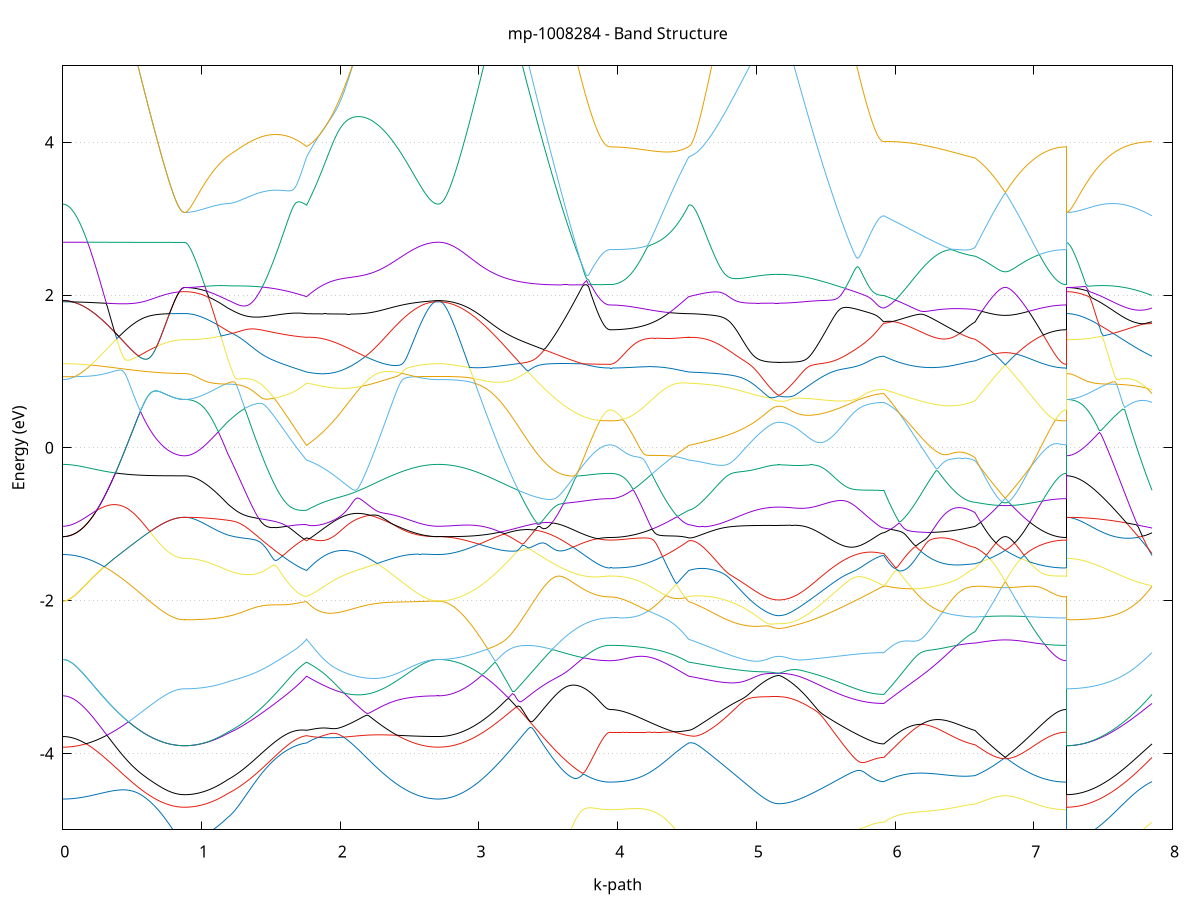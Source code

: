 set title 'mp-1008284 - Band Structure'
set xlabel 'k-path'
set ylabel 'Energy (eV)'
set grid y
set yrange [-5:5]
set terminal png size 800,600
set output 'mp-1008284_bands_gnuplot.png'
plot '-' using 1:2 with lines notitle, '-' using 1:2 with lines notitle, '-' using 1:2 with lines notitle, '-' using 1:2 with lines notitle, '-' using 1:2 with lines notitle, '-' using 1:2 with lines notitle, '-' using 1:2 with lines notitle, '-' using 1:2 with lines notitle, '-' using 1:2 with lines notitle, '-' using 1:2 with lines notitle, '-' using 1:2 with lines notitle, '-' using 1:2 with lines notitle, '-' using 1:2 with lines notitle, '-' using 1:2 with lines notitle, '-' using 1:2 with lines notitle, '-' using 1:2 with lines notitle, '-' using 1:2 with lines notitle, '-' using 1:2 with lines notitle, '-' using 1:2 with lines notitle, '-' using 1:2 with lines notitle, '-' using 1:2 with lines notitle, '-' using 1:2 with lines notitle, '-' using 1:2 with lines notitle, '-' using 1:2 with lines notitle, '-' using 1:2 with lines notitle, '-' using 1:2 with lines notitle, '-' using 1:2 with lines notitle, '-' using 1:2 with lines notitle, '-' using 1:2 with lines notitle, '-' using 1:2 with lines notitle, '-' using 1:2 with lines notitle, '-' using 1:2 with lines notitle, '-' using 1:2 with lines notitle, '-' using 1:2 with lines notitle, '-' using 1:2 with lines notitle, '-' using 1:2 with lines notitle, '-' using 1:2 with lines notitle, '-' using 1:2 with lines notitle, '-' using 1:2 with lines notitle, '-' using 1:2 with lines notitle
0.000000 -64.071697
0.007083 -64.071697
0.014166 -64.071697
0.021249 -64.071697
0.028332 -64.071697
0.035415 -64.071697
0.042498 -64.071697
0.049581 -64.071697
0.056664 -64.071697
0.063747 -64.071697
0.070830 -64.071697
0.077913 -64.071697
0.084996 -64.071697
0.092079 -64.071697
0.099162 -64.071697
0.106244 -64.071697
0.113327 -64.071797
0.120410 -64.071797
0.127493 -64.071797
0.134576 -64.071797
0.141659 -64.071797
0.148742 -64.071797
0.155825 -64.071897
0.162908 -64.071897
0.169991 -64.071997
0.177074 -64.071997
0.184157 -64.071997
0.191240 -64.071997
0.198323 -64.071997
0.205406 -64.071997
0.212489 -64.071997
0.219572 -64.071997
0.226655 -64.071797
0.233738 -64.071797
0.240821 -64.071797
0.247904 -64.071797
0.254987 -64.071797
0.262070 -64.071797
0.269153 -64.071797
0.276236 -64.071797
0.283319 -64.071797
0.290402 -64.071797
0.297485 -64.071797
0.304568 -64.071797
0.311651 -64.071797
0.318733 -64.071797
0.325816 -64.071797
0.332899 -64.071797
0.339982 -64.071797
0.347065 -64.071797
0.354148 -64.071797
0.361231 -64.071797
0.368314 -64.071797
0.375397 -64.071797
0.382480 -64.071797
0.389563 -64.071797
0.396646 -64.071797
0.403729 -64.071797
0.410812 -64.071897
0.417895 -64.071697
0.424978 -64.071597
0.432061 -64.071597
0.439144 -64.071597
0.446227 -64.071597
0.453310 -64.071597
0.460393 -64.071597
0.467476 -64.071597
0.474559 -64.071697
0.481642 -64.071697
0.488725 -64.071697
0.495808 -64.071697
0.502891 -64.071697
0.509974 -64.071697
0.517057 -64.071597
0.524140 -64.071597
0.531222 -64.071597
0.538305 -64.071597
0.545388 -64.071597
0.552471 -64.071597
0.559554 -64.071597
0.566637 -64.071597
0.573720 -64.071597
0.580803 -64.071597
0.587886 -64.071597
0.594969 -64.071597
0.602052 -64.071597
0.609135 -64.071597
0.616218 -64.071597
0.623301 -64.071597
0.630384 -64.071597
0.637467 -64.071597
0.644550 -64.071597
0.651633 -64.071597
0.658716 -64.071597
0.665799 -64.071397
0.672882 -64.071397
0.679965 -64.071397
0.687048 -64.071397
0.694131 -64.071397
0.701214 -64.071397
0.708297 -64.071397
0.715380 -64.071397
0.722463 -64.071397
0.729546 -64.071397
0.736629 -64.071397
0.743712 -64.071397
0.750794 -64.071397
0.757877 -64.071297
0.764960 -64.071297
0.772043 -64.071297
0.779126 -64.071297
0.786209 -64.071297
0.793292 -64.071297
0.800375 -64.071297
0.807458 -64.071297
0.814541 -64.071297
0.821624 -64.071297
0.828707 -64.071397
0.835790 -64.071397
0.842873 -64.071397
0.849956 -64.071397
0.857039 -64.071397
0.864122 -64.071397
0.871205 -64.071397
0.878288 -64.071397
0.878288 -64.071397
0.888027 -64.071397
0.897766 -64.071397
0.907505 -64.071397
0.917243 -64.071397
0.926982 -64.071397
0.936721 -64.071397
0.946460 -64.071497
0.956199 -64.071497
0.965938 -64.071497
0.975677 -64.071497
0.985416 -64.071597
0.995155 -64.071597
1.004894 -64.071597
1.014633 -64.071597
1.024371 -64.071597
1.034110 -64.071597
1.043849 -64.071597
1.053588 -64.071597
1.063327 -64.071597
1.073066 -64.071597
1.082805 -64.071797
1.092544 -64.071797
1.102283 -64.071797
1.112022 -64.071797
1.121761 -64.071797
1.131499 -64.071797
1.141238 -64.071797
1.150977 -64.071897
1.160716 -64.072097
1.170455 -64.072097
1.180194 -64.072097
1.189933 -64.072097
1.189933 -64.072097
1.198535 -64.072097
1.207136 -64.072097
1.215738 -64.072197
1.224340 -64.072197
1.232942 -64.071997
1.241544 -64.071997
1.250146 -64.071897
1.258747 -64.071897
1.267349 -64.071997
1.275951 -64.071997
1.284553 -64.071997
1.293155 -64.071997
1.301756 -64.071997
1.310358 -64.071997
1.318960 -64.071897
1.327562 -64.071997
1.336164 -64.071997
1.344765 -64.071997
1.353367 -64.071997
1.361969 -64.071997
1.370571 -64.071997
1.379173 -64.071997
1.387775 -64.071997
1.396376 -64.071997
1.404978 -64.071997
1.413580 -64.071997
1.422182 -64.071997
1.430784 -64.071997
1.439385 -64.071997
1.447987 -64.072097
1.456589 -64.072097
1.465191 -64.072097
1.473793 -64.072097
1.482395 -64.072097
1.490996 -64.072097
1.499598 -64.072097
1.508200 -64.072197
1.516802 -64.072097
1.525404 -64.072097
1.534005 -64.072097
1.542607 -64.072097
1.551209 -64.072097
1.559811 -64.072097
1.568413 -64.072097
1.577014 -64.072197
1.585616 -64.072197
1.594218 -64.072197
1.602820 -64.072197
1.611422 -64.072297
1.620024 -64.072297
1.628625 -64.072297
1.637227 -64.072297
1.645829 -64.072197
1.654431 -64.072197
1.663033 -64.072297
1.671634 -64.072197
1.680236 -64.072297
1.688838 -64.072297
1.697440 -64.072297
1.706042 -64.072297
1.714643 -64.072297
1.723245 -64.072297
1.731847 -64.072297
1.740449 -64.072297
1.749051 -64.072297
1.757653 -64.072297
1.757653 -64.072297
1.766288 -64.072297
1.774923 -64.072297
1.783558 -64.072297
1.792193 -64.072297
1.800828 -64.072297
1.809463 -64.072297
1.818099 -64.072297
1.826734 -64.072297
1.835369 -64.072297
1.844004 -64.072197
1.852639 -64.072197
1.861274 -64.072197
1.869909 -64.072197
1.878545 -64.072197
1.887180 -64.072197
1.895815 -64.072297
1.904450 -64.072197
1.913085 -64.072197
1.921720 -64.072197
1.930355 -64.072197
1.938991 -64.072197
1.947626 -64.072197
1.956261 -64.072197
1.964896 -64.072197
1.973531 -64.072197
1.982166 -64.072197
1.990802 -64.072197
1.999437 -64.072197
2.008072 -64.072197
2.016707 -64.072197
2.025342 -64.072197
2.033977 -64.072297
2.042612 -64.072197
2.051248 -64.072197
2.059883 -64.072197
2.068518 -64.072197
2.077153 -64.072197
2.085788 -64.072197
2.094423 -64.072197
2.103058 -64.072097
2.111694 -64.072097
2.120329 -64.072097
2.128964 -64.072097
2.137599 -64.072097
2.146234 -64.072097
2.154869 -64.072097
2.163504 -64.072097
2.172140 -64.072097
2.180775 -64.072097
2.189410 -64.072097
2.198045 -64.071997
2.206680 -64.071997
2.215315 -64.071997
2.223950 -64.071997
2.232586 -64.071997
2.241221 -64.071897
2.249856 -64.071897
2.258491 -64.071897
2.267126 -64.071897
2.275761 -64.071897
2.284397 -64.071997
2.293032 -64.071997
2.301667 -64.071997
2.310302 -64.071997
2.318937 -64.071997
2.327572 -64.071897
2.336207 -64.071897
2.344843 -64.071997
2.353478 -64.071997
2.362113 -64.071997
2.370748 -64.071997
2.379383 -64.071897
2.388018 -64.071897
2.396653 -64.071897
2.405289 -64.071897
2.413924 -64.071797
2.422559 -64.071797
2.431194 -64.071797
2.439829 -64.071797
2.448464 -64.071797
2.457099 -64.071797
2.465735 -64.071797
2.474370 -64.071797
2.483005 -64.071797
2.491640 -64.071797
2.500275 -64.071797
2.508910 -64.071797
2.517545 -64.071797
2.526181 -64.071897
2.534816 -64.071897
2.543451 -64.071897
2.552086 -64.071897
2.560721 -64.071897
2.569356 -64.071897
2.577991 -64.071897
2.586627 -64.071897
2.595262 -64.071897
2.603897 -64.071797
2.612532 -64.071797
2.621167 -64.071697
2.629802 -64.071697
2.638437 -64.071697
2.647073 -64.071697
2.655708 -64.071697
2.664343 -64.071697
2.672978 -64.071697
2.681613 -64.071697
2.690248 -64.071697
2.698884 -64.071697
2.707519 -64.071697
2.707519 -64.071697
2.721582 -64.071697
2.735646 -64.071697
2.749710 -64.071697
2.763774 -64.071697
2.777837 -64.071697
2.791901 -64.071697
2.805965 -64.071797
2.820029 -64.071797
2.834092 -64.071797
2.848156 -64.071897
2.862220 -64.071997
2.876284 -64.071897
2.890347 -64.071797
2.904411 -64.071797
2.918475 -64.071797
2.932539 -64.071797
2.946602 -64.071797
2.960666 -64.071797
2.974730 -64.071797
2.988794 -64.071797
3.002857 -64.071797
3.016921 -64.071897
3.030985 -64.071897
3.045049 -64.071897
3.059112 -64.071997
3.073176 -64.071997
3.087240 -64.071997
3.101303 -64.071997
3.115367 -64.072097
3.129431 -64.072097
3.143495 -64.072197
3.157558 -64.072197
3.171622 -64.072197
3.185686 -64.072197
3.199750 -64.072197
3.213813 -64.072197
3.227877 -64.072297
3.241941 -64.072297
3.256005 -64.072297
3.270068 -64.072297
3.284132 -64.072297
3.298196 -64.072297
3.312260 -64.072397
3.326323 -64.072397
3.340387 -64.072397
3.354451 -64.072397
3.368515 -64.072397
3.382578 -64.072497
3.396642 -64.072497
3.410706 -64.072497
3.424770 -64.072497
3.438833 -64.072497
3.452897 -64.072497
3.466961 -64.072597
3.481025 -64.072597
3.495088 -64.072597
3.509152 -64.072497
3.523216 -64.072597
3.537280 -64.072597
3.551343 -64.072597
3.565407 -64.072597
3.579471 -64.072597
3.593535 -64.072697
3.607598 -64.072697
3.621662 -64.072797
3.635726 -64.072797
3.649789 -64.072797
3.663853 -64.072797
3.677917 -64.072697
3.691981 -64.072797
3.706044 -64.072697
3.720108 -64.072697
3.734172 -64.072697
3.748236 -64.072697
3.762299 -64.072797
3.776363 -64.072797
3.790427 -64.072797
3.804491 -64.072797
3.818554 -64.072697
3.832618 -64.072697
3.846682 -64.072797
3.860746 -64.072697
3.874809 -64.072697
3.888873 -64.072697
3.902937 -64.072597
3.917001 -64.072497
3.931064 -64.072497
3.945128 -64.072597
3.945128 -64.072597
3.953730 -64.072597
3.962332 -64.072597
3.970934 -64.072497
3.979535 -64.072597
3.988137 -64.072697
3.996739 -64.072697
4.005341 -64.072797
4.013943 -64.072797
4.022544 -64.072797
4.031146 -64.072797
4.039748 -64.072797
4.048350 -64.072797
4.056952 -64.072797
4.065553 -64.072797
4.074155 -64.072797
4.082757 -64.072797
4.091359 -64.072897
4.099961 -64.072897
4.108563 -64.072897
4.117164 -64.072897
4.125766 -64.072897
4.134368 -64.072897
4.142970 -64.072897
4.151572 -64.072897
4.160173 -64.072897
4.168775 -64.072897
4.177377 -64.072897
4.185979 -64.072897
4.194581 -64.072897
4.203183 -64.072797
4.211784 -64.072797
4.220386 -64.072797
4.228988 -64.072797
4.237590 -64.072797
4.246192 -64.072697
4.254793 -64.072697
4.263395 -64.072697
4.271997 -64.072697
4.280599 -64.072697
4.289201 -64.072697
4.297802 -64.072697
4.306404 -64.072597
4.315006 -64.072597
4.323608 -64.072597
4.332210 -64.072697
4.340812 -64.072697
4.349413 -64.072597
4.358015 -64.072597
4.366617 -64.072597
4.375219 -64.072597
4.383821 -64.072597
4.392422 -64.072597
4.401024 -64.072597
4.409626 -64.072497
4.418228 -64.072497
4.426830 -64.072497
4.435431 -64.072397
4.444033 -64.072397
4.452635 -64.072397
4.461237 -64.072297
4.469839 -64.072297
4.478441 -64.072297
4.487042 -64.072397
4.495644 -64.072397
4.504246 -64.072397
4.512848 -64.072297
4.512848 -64.072297
4.525800 -64.072297
4.538753 -64.072297
4.551706 -64.072297
4.564658 -64.072297
4.577611 -64.072297
4.590564 -64.072397
4.603516 -64.072397
4.616469 -64.072397
4.629422 -64.072397
4.642374 -64.072397
4.655327 -64.072397
4.668280 -64.072497
4.681232 -64.072397
4.694185 -64.072397
4.707138 -64.072397
4.720090 -64.072397
4.733043 -64.072497
4.745996 -64.072497
4.758948 -64.072397
4.771901 -64.072397
4.784854 -64.072397
4.797806 -64.072397
4.810759 -64.072397
4.823712 -64.072397
4.836664 -64.072397
4.849617 -64.072397
4.862569 -64.072297
4.875522 -64.072297
4.888475 -64.072297
4.901427 -64.072397
4.914380 -64.072397
4.927333 -64.072397
4.940285 -64.072397
4.953238 -64.072397
4.966191 -64.072397
4.979143 -64.072397
4.992096 -64.072297
5.005049 -64.072397
5.018001 -64.072397
5.030954 -64.072397
5.043907 -64.072397
5.056859 -64.072397
5.069812 -64.072397
5.082765 -64.072397
5.095717 -64.072397
5.108670 -64.072297
5.121623 -64.072297
5.134575 -64.072297
5.147528 -64.072297
5.160481 -64.072297
5.160481 -64.072297
5.169103 -64.072297
5.177726 -64.072297
5.186349 -64.072297
5.194971 -64.072297
5.203594 -64.072297
5.212216 -64.072397
5.220839 -64.072397
5.229462 -64.072397
5.238084 -64.072397
5.246707 -64.072397
5.255330 -64.072397
5.263952 -64.072397
5.272575 -64.072397
5.281198 -64.072397
5.289820 -64.072397
5.298443 -64.072397
5.307066 -64.072397
5.315688 -64.072397
5.324311 -64.072397
5.332933 -64.072397
5.341556 -64.072397
5.350179 -64.072397
5.358801 -64.072397
5.367424 -64.072397
5.376047 -64.072397
5.384669 -64.072397
5.393292 -64.072297
5.401915 -64.072297
5.410537 -64.072297
5.419160 -64.072297
5.427783 -64.072297
5.436405 -64.072297
5.445028 -64.072297
5.453651 -64.072297
5.462273 -64.072297
5.470896 -64.072297
5.479518 -64.072297
5.488141 -64.072297
5.496764 -64.072297
5.505386 -64.072297
5.514009 -64.072297
5.522632 -64.072297
5.531254 -64.072297
5.539877 -64.072297
5.548500 -64.072297
5.557122 -64.072297
5.565745 -64.072297
5.574368 -64.072297
5.582990 -64.072297
5.591613 -64.072297
5.600236 -64.072297
5.608858 -64.072297
5.617481 -64.072297
5.626103 -64.072297
5.634726 -64.072297
5.643349 -64.072297
5.651971 -64.072297
5.660594 -64.072297
5.669217 -64.072297
5.677839 -64.072297
5.686462 -64.072297
5.695085 -64.072297
5.703707 -64.072297
5.712330 -64.072297
5.720953 -64.072297
5.729575 -64.072197
5.738198 -64.072197
5.746821 -64.072197
5.755443 -64.072197
5.764066 -64.072197
5.772688 -64.072197
5.781311 -64.072197
5.789934 -64.072197
5.798556 -64.072197
5.807179 -64.072197
5.815802 -64.072197
5.824424 -64.072197
5.833047 -64.072197
5.841670 -64.072197
5.850292 -64.072197
5.858915 -64.072197
5.867538 -64.072197
5.876160 -64.072197
5.884783 -64.072297
5.893406 -64.072297
5.902028 -64.072297
5.910651 -64.072197
5.919273 -64.072197
5.919273 -64.072197
5.931443 -64.072297
5.943612 -64.072297
5.955781 -64.072297
5.967950 -64.072297
5.980120 -64.072297
5.992289 -64.072297
6.004458 -64.072297
6.016627 -64.072397
6.028797 -64.072397
6.040966 -64.072397
6.053135 -64.072397
6.065304 -64.072397
6.077474 -64.072397
6.089643 -64.072497
6.101812 -64.072397
6.113981 -64.072397
6.126151 -64.072397
6.138320 -64.072497
6.150489 -64.072497
6.162659 -64.072497
6.174828 -64.072497
6.186997 -64.072497
6.199166 -64.072497
6.211336 -64.072497
6.223505 -64.072497
6.235674 -64.072497
6.247843 -64.072597
6.260013 -64.072597
6.272182 -64.072597
6.284351 -64.072597
6.296520 -64.072697
6.308690 -64.072697
6.320859 -64.072797
6.333028 -64.072797
6.345197 -64.072797
6.357367 -64.072897
6.369536 -64.072897
6.381705 -64.072897
6.393874 -64.072897
6.406044 -64.072797
6.418213 -64.072897
6.430382 -64.072897
6.442551 -64.072897
6.454721 -64.072797
6.466890 -64.072897
6.479059 -64.072797
6.491228 -64.072897
6.503398 -64.072797
6.515567 -64.072797
6.527736 -64.072797
6.539905 -64.072797
6.552075 -64.072797
6.564244 -64.072797
6.576413 -64.072897
6.576413 -64.072897
6.583479 -64.072897
6.590545 -64.072897
6.597611 -64.072897
6.604677 -64.072797
6.611742 -64.072797
6.618808 -64.072797
6.625874 -64.072797
6.632940 -64.072797
6.640006 -64.072797
6.647072 -64.072797
6.654137 -64.072797
6.661203 -64.072897
6.668269 -64.072897
6.675335 -64.072897
6.682401 -64.072897
6.689467 -64.072897
6.696533 -64.072897
6.703598 -64.072897
6.710664 -64.072897
6.717730 -64.072897
6.724796 -64.072897
6.731862 -64.072897
6.738928 -64.072897
6.745994 -64.072797
6.753059 -64.072797
6.760125 -64.072797
6.767191 -64.072697
6.774257 -64.072697
6.781323 -64.072697
6.788389 -64.072697
6.795455 -64.072697
6.802520 -64.072697
6.809586 -64.072697
6.816652 -64.072697
6.823718 -64.072797
6.830784 -64.072797
6.837850 -64.072797
6.844916 -64.072797
6.851981 -64.072897
6.859047 -64.072897
6.866113 -64.072897
6.873179 -64.072897
6.880245 -64.072897
6.887311 -64.072897
6.894377 -64.072897
6.901442 -64.072897
6.908508 -64.072897
6.915574 -64.072897
6.922640 -64.072897
6.929706 -64.072897
6.936772 -64.072797
6.943837 -64.072797
6.950903 -64.072797
6.957969 -64.072797
6.965035 -64.072797
6.972101 -64.072797
6.979167 -64.072797
6.986233 -64.072897
6.993298 -64.072897
7.000364 -64.072897
7.007430 -64.072897
7.014496 -64.072897
7.021562 -64.072897
7.028628 -64.072897
7.035694 -64.072897
7.042759 -64.072897
7.049825 -64.072897
7.056891 -64.072897
7.063957 -64.072897
7.071023 -64.072897
7.078089 -64.072897
7.085155 -64.072897
7.092220 -64.072997
7.099286 -64.072997
7.106352 -64.072997
7.113418 -64.072697
7.120484 -64.072697
7.127550 -64.072697
7.134616 -64.072697
7.141681 -64.072697
7.148747 -64.072697
7.155813 -64.072697
7.162879 -64.072697
7.169945 -64.072597
7.177011 -64.072597
7.184076 -64.072597
7.191142 -64.072597
7.198208 -64.072597
7.205274 -64.072497
7.212340 -64.072497
7.219406 -64.072497
7.226472 -64.072597
7.233537 -64.072597
7.233537 -64.071397
7.247601 -64.071397
7.261665 -64.071397
7.275729 -64.071397
7.289792 -64.071397
7.303856 -64.071497
7.317920 -64.071497
7.331984 -64.071497
7.346047 -64.071597
7.360111 -64.071597
7.374175 -64.071597
7.388239 -64.071597
7.402302 -64.071597
7.416366 -64.071597
7.430430 -64.071597
7.444494 -64.071797
7.458557 -64.071797
7.472621 -64.071797
7.486685 -64.071797
7.500749 -64.071797
7.514812 -64.072097
7.528876 -64.072097
7.542940 -64.072097
7.557004 -64.072197
7.571067 -64.072197
7.585131 -64.071897
7.599195 -64.071897
7.613259 -64.071897
7.627322 -64.071997
7.641386 -64.071997
7.655450 -64.071997
7.669514 -64.072097
7.683577 -64.072097
7.697641 -64.071997
7.711705 -64.071997
7.725769 -64.071997
7.739832 -64.071997
7.753896 -64.071997
7.767960 -64.071997
7.782023 -64.071997
7.796087 -64.071997
7.810151 -64.072197
7.824215 -64.072197
7.838278 -64.072197
7.852342 -64.072197
e
0.000000 -64.071697
0.007083 -64.071697
0.014166 -64.071697
0.021249 -64.071697
0.028332 -64.071697
0.035415 -64.071697
0.042498 -64.071697
0.049581 -64.071697
0.056664 -64.071697
0.063747 -64.071697
0.070830 -64.071697
0.077913 -64.071697
0.084996 -64.071697
0.092079 -64.071697
0.099162 -64.071697
0.106244 -64.071697
0.113327 -64.071797
0.120410 -64.071797
0.127493 -64.071797
0.134576 -64.071797
0.141659 -64.071797
0.148742 -64.071797
0.155825 -64.071897
0.162908 -64.071897
0.169991 -64.071997
0.177074 -64.071897
0.184157 -64.071997
0.191240 -64.071997
0.198323 -64.071997
0.205406 -64.071997
0.212489 -64.071997
0.219572 -64.071997
0.226655 -64.071797
0.233738 -64.071797
0.240821 -64.071797
0.247904 -64.071797
0.254987 -64.071797
0.262070 -64.071797
0.269153 -64.071797
0.276236 -64.071797
0.283319 -64.071797
0.290402 -64.071797
0.297485 -64.071797
0.304568 -64.071797
0.311651 -64.071797
0.318733 -64.071797
0.325816 -64.071797
0.332899 -64.071797
0.339982 -64.071797
0.347065 -64.071797
0.354148 -64.071797
0.361231 -64.071797
0.368314 -64.071797
0.375397 -64.071797
0.382480 -64.071797
0.389563 -64.071797
0.396646 -64.071797
0.403729 -64.071797
0.410812 -64.071897
0.417895 -64.071697
0.424978 -64.071597
0.432061 -64.071597
0.439144 -64.071597
0.446227 -64.071597
0.453310 -64.071597
0.460393 -64.071597
0.467476 -64.071597
0.474559 -64.071697
0.481642 -64.071697
0.488725 -64.071697
0.495808 -64.071697
0.502891 -64.071697
0.509974 -64.071697
0.517057 -64.071597
0.524140 -64.071597
0.531222 -64.071597
0.538305 -64.071597
0.545388 -64.071597
0.552471 -64.071597
0.559554 -64.071597
0.566637 -64.071597
0.573720 -64.071597
0.580803 -64.071597
0.587886 -64.071597
0.594969 -64.071597
0.602052 -64.071597
0.609135 -64.071597
0.616218 -64.071597
0.623301 -64.071597
0.630384 -64.071597
0.637467 -64.071597
0.644550 -64.071597
0.651633 -64.071597
0.658716 -64.071597
0.665799 -64.071397
0.672882 -64.071397
0.679965 -64.071397
0.687048 -64.071397
0.694131 -64.071397
0.701214 -64.071397
0.708297 -64.071397
0.715380 -64.071397
0.722463 -64.071397
0.729546 -64.071397
0.736629 -64.071397
0.743712 -64.071397
0.750794 -64.071397
0.757877 -64.071297
0.764960 -64.071297
0.772043 -64.071297
0.779126 -64.071297
0.786209 -64.071297
0.793292 -64.071297
0.800375 -64.071297
0.807458 -64.071297
0.814541 -64.071297
0.821624 -64.071297
0.828707 -64.071397
0.835790 -64.071397
0.842873 -64.071397
0.849956 -64.071397
0.857039 -64.071397
0.864122 -64.071397
0.871205 -64.071397
0.878288 -64.071297
0.878288 -64.071297
0.888027 -64.071397
0.897766 -64.071397
0.907505 -64.071397
0.917243 -64.071297
0.926982 -64.071297
0.936721 -64.071297
0.946460 -64.071397
0.956199 -64.071397
0.965938 -64.071397
0.975677 -64.071397
0.985416 -64.071397
0.995155 -64.071397
1.004894 -64.071397
1.014633 -64.071397
1.024371 -64.071397
1.034110 -64.071397
1.043849 -64.071397
1.053588 -64.071397
1.063327 -64.071397
1.073066 -64.071497
1.082805 -64.071497
1.092544 -64.071497
1.102283 -64.071497
1.112022 -64.071497
1.121761 -64.071597
1.131499 -64.071597
1.141238 -64.071697
1.150977 -64.071697
1.160716 -64.071797
1.170455 -64.071797
1.180194 -64.071797
1.189933 -64.071797
1.189933 -64.071797
1.198535 -64.071797
1.207136 -64.071797
1.215738 -64.071797
1.224340 -64.071797
1.232942 -64.071797
1.241544 -64.071797
1.250146 -64.071897
1.258747 -64.071897
1.267349 -64.071797
1.275951 -64.071797
1.284553 -64.071797
1.293155 -64.071797
1.301756 -64.071797
1.310358 -64.071797
1.318960 -64.071797
1.327562 -64.071797
1.336164 -64.071897
1.344765 -64.071897
1.353367 -64.071997
1.361969 -64.071997
1.370571 -64.071897
1.379173 -64.071997
1.387775 -64.071997
1.396376 -64.071897
1.404978 -64.071897
1.413580 -64.071897
1.422182 -64.071897
1.430784 -64.071897
1.439385 -64.071897
1.447987 -64.071897
1.456589 -64.071897
1.465191 -64.071997
1.473793 -64.071897
1.482395 -64.071897
1.490996 -64.071897
1.499598 -64.071897
1.508200 -64.071897
1.516802 -64.071897
1.525404 -64.071897
1.534005 -64.071897
1.542607 -64.071897
1.551209 -64.071897
1.559811 -64.071897
1.568413 -64.071897
1.577014 -64.071897
1.585616 -64.071897
1.594218 -64.071897
1.602820 -64.071897
1.611422 -64.071897
1.620024 -64.071897
1.628625 -64.071897
1.637227 -64.071897
1.645829 -64.071897
1.654431 -64.071897
1.663033 -64.071897
1.671634 -64.071897
1.680236 -64.071897
1.688838 -64.071997
1.697440 -64.071997
1.706042 -64.071997
1.714643 -64.071997
1.723245 -64.072097
1.731847 -64.072097
1.740449 -64.072197
1.749051 -64.072097
1.757653 -64.072097
1.757653 -64.072097
1.766288 -64.072197
1.774923 -64.072197
1.783558 -64.071997
1.792193 -64.071997
1.800828 -64.071997
1.809463 -64.071997
1.818099 -64.071997
1.826734 -64.071997
1.835369 -64.071997
1.844004 -64.071897
1.852639 -64.071897
1.861274 -64.071897
1.869909 -64.071897
1.878545 -64.071897
1.887180 -64.071897
1.895815 -64.071997
1.904450 -64.071997
1.913085 -64.071897
1.921720 -64.071897
1.930355 -64.071897
1.938991 -64.071897
1.947626 -64.071897
1.956261 -64.071897
1.964896 -64.071897
1.973531 -64.071897
1.982166 -64.071897
1.990802 -64.071897
1.999437 -64.071797
2.008072 -64.071797
2.016707 -64.071797
2.025342 -64.071797
2.033977 -64.071697
2.042612 -64.071697
2.051248 -64.071697
2.059883 -64.071697
2.068518 -64.071597
2.077153 -64.071597
2.085788 -64.071597
2.094423 -64.071597
2.103058 -64.071597
2.111694 -64.071597
2.120329 -64.071497
2.128964 -64.071597
2.137599 -64.071597
2.146234 -64.071597
2.154869 -64.071597
2.163504 -64.071597
2.172140 -64.071597
2.180775 -64.071597
2.189410 -64.071597
2.198045 -64.071597
2.206680 -64.071597
2.215315 -64.071597
2.223950 -64.071597
2.232586 -64.071597
2.241221 -64.071597
2.249856 -64.071597
2.258491 -64.071597
2.267126 -64.071697
2.275761 -64.071697
2.284397 -64.071697
2.293032 -64.071697
2.301667 -64.071697
2.310302 -64.071697
2.318937 -64.071697
2.327572 -64.071697
2.336207 -64.071697
2.344843 -64.071597
2.353478 -64.071597
2.362113 -64.071597
2.370748 -64.071597
2.379383 -64.071597
2.388018 -64.071597
2.396653 -64.071597
2.405289 -64.071597
2.413924 -64.071597
2.422559 -64.071597
2.431194 -64.071597
2.439829 -64.071597
2.448464 -64.071597
2.457099 -64.071597
2.465735 -64.071697
2.474370 -64.071697
2.483005 -64.071697
2.491640 -64.071697
2.500275 -64.071697
2.508910 -64.071697
2.517545 -64.071797
2.526181 -64.071797
2.534816 -64.071797
2.543451 -64.071797
2.552086 -64.071797
2.560721 -64.071797
2.569356 -64.071797
2.577991 -64.071797
2.586627 -64.071797
2.595262 -64.071797
2.603897 -64.071697
2.612532 -64.071697
2.621167 -64.071697
2.629802 -64.071697
2.638437 -64.071697
2.647073 -64.071697
2.655708 -64.071697
2.664343 -64.071697
2.672978 -64.071697
2.681613 -64.071697
2.690248 -64.071697
2.698884 -64.071697
2.707519 -64.071697
2.707519 -64.071697
2.721582 -64.071697
2.735646 -64.071697
2.749710 -64.071697
2.763774 -64.071697
2.777837 -64.071697
2.791901 -64.071597
2.805965 -64.071697
2.820029 -64.071797
2.834092 -64.071797
2.848156 -64.071797
2.862220 -64.071797
2.876284 -64.071697
2.890347 -64.071797
2.904411 -64.071797
2.918475 -64.071797
2.932539 -64.071697
2.946602 -64.071597
2.960666 -64.071597
2.974730 -64.071597
2.988794 -64.071497
3.002857 -64.071497
3.016921 -64.071497
3.030985 -64.071497
3.045049 -64.071497
3.059112 -64.071497
3.073176 -64.071497
3.087240 -64.071697
3.101303 -64.071797
3.115367 -64.071797
3.129431 -64.071797
3.143495 -64.071797
3.157558 -64.071697
3.171622 -64.071697
3.185686 -64.071697
3.199750 -64.071597
3.213813 -64.071597
3.227877 -64.071697
3.241941 -64.071497
3.256005 -64.071497
3.270068 -64.071397
3.284132 -64.071497
3.298196 -64.071497
3.312260 -64.071497
3.326323 -64.071497
3.340387 -64.071597
3.354451 -64.071597
3.368515 -64.071597
3.382578 -64.071597
3.396642 -64.071597
3.410706 -64.071597
3.424770 -64.071597
3.438833 -64.071697
3.452897 -64.071797
3.466961 -64.071797
3.481025 -64.071797
3.495088 -64.071897
3.509152 -64.071897
3.523216 -64.071897
3.537280 -64.071997
3.551343 -64.071997
3.565407 -64.071997
3.579471 -64.072097
3.593535 -64.072097
3.607598 -64.072097
3.621662 -64.072297
3.635726 -64.072297
3.649789 -64.072297
3.663853 -64.072297
3.677917 -64.072397
3.691981 -64.072397
3.706044 -64.072397
3.720108 -64.072397
3.734172 -64.072397
3.748236 -64.072397
3.762299 -64.072497
3.776363 -64.072597
3.790427 -64.072597
3.804491 -64.072697
3.818554 -64.072697
3.832618 -64.072697
3.846682 -64.072697
3.860746 -64.072597
3.874809 -64.072597
3.888873 -64.072597
3.902937 -64.072497
3.917001 -64.072497
3.931064 -64.072497
3.945128 -64.072497
3.945128 -64.072497
3.953730 -64.072497
3.962332 -64.072497
3.970934 -64.072497
3.979535 -64.072497
3.988137 -64.072497
3.996739 -64.072497
4.005341 -64.072597
4.013943 -64.072697
4.022544 -64.072697
4.031146 -64.072697
4.039748 -64.072697
4.048350 -64.072697
4.056952 -64.072697
4.065553 -64.072697
4.074155 -64.072697
4.082757 -64.072697
4.091359 -64.072697
4.099961 -64.072697
4.108563 -64.072797
4.117164 -64.072797
4.125766 -64.072797
4.134368 -64.072797
4.142970 -64.072797
4.151572 -64.072797
4.160173 -64.072897
4.168775 -64.072797
4.177377 -64.072797
4.185979 -64.072797
4.194581 -64.072797
4.203183 -64.072797
4.211784 -64.072797
4.220386 -64.072797
4.228988 -64.072697
4.237590 -64.072697
4.246192 -64.072697
4.254793 -64.072597
4.263395 -64.072597
4.271997 -64.072597
4.280599 -64.072597
4.289201 -64.072597
4.297802 -64.072597
4.306404 -64.072497
4.315006 -64.072497
4.323608 -64.072497
4.332210 -64.072497
4.340812 -64.072497
4.349413 -64.072397
4.358015 -64.072297
4.366617 -64.072297
4.375219 -64.072297
4.383821 -64.072297
4.392422 -64.072297
4.401024 -64.072297
4.409626 -64.072297
4.418228 -64.072197
4.426830 -64.072197
4.435431 -64.072197
4.444033 -64.072197
4.452635 -64.072097
4.461237 -64.072097
4.469839 -64.072197
4.478441 -64.072197
4.487042 -64.072197
4.495644 -64.072197
4.504246 -64.072197
4.512848 -64.072097
4.512848 -64.072097
4.525800 -64.072097
4.538753 -64.072097
4.551706 -64.072097
4.564658 -64.072097
4.577611 -64.072097
4.590564 -64.072097
4.603516 -64.071997
4.616469 -64.071997
4.629422 -64.071997
4.642374 -64.071997
4.655327 -64.071997
4.668280 -64.071997
4.681232 -64.071997
4.694185 -64.071997
4.707138 -64.071997
4.720090 -64.071997
4.733043 -64.071897
4.745996 -64.071897
4.758948 -64.071897
4.771901 -64.071897
4.784854 -64.071797
4.797806 -64.071797
4.810759 -64.071797
4.823712 -64.071797
4.836664 -64.071697
4.849617 -64.071697
4.862569 -64.071697
4.875522 -64.071697
4.888475 -64.071697
4.901427 -64.071697
4.914380 -64.071597
4.927333 -64.071597
4.940285 -64.071597
4.953238 -64.071597
4.966191 -64.071497
4.979143 -64.071497
4.992096 -64.071497
5.005049 -64.071497
5.018001 -64.071497
5.030954 -64.071497
5.043907 -64.071497
5.056859 -64.071497
5.069812 -64.071497
5.082765 -64.071497
5.095717 -64.071497
5.108670 -64.071497
5.121623 -64.071397
5.134575 -64.071397
5.147528 -64.071397
5.160481 -64.071497
5.160481 -64.071497
5.169103 -64.071397
5.177726 -64.071397
5.186349 -64.071397
5.194971 -64.071397
5.203594 -64.071497
5.212216 -64.071497
5.220839 -64.071497
5.229462 -64.071497
5.238084 -64.071497
5.246707 -64.071497
5.255330 -64.071497
5.263952 -64.071497
5.272575 -64.071397
5.281198 -64.071497
5.289820 -64.071497
5.298443 -64.071497
5.307066 -64.071497
5.315688 -64.071497
5.324311 -64.071497
5.332933 -64.071397
5.341556 -64.071497
5.350179 -64.071397
5.358801 -64.071397
5.367424 -64.071497
5.376047 -64.071497
5.384669 -64.071497
5.393292 -64.071497
5.401915 -64.071497
5.410537 -64.071497
5.419160 -64.071497
5.427783 -64.071497
5.436405 -64.071497
5.445028 -64.071597
5.453651 -64.071597
5.462273 -64.071597
5.470896 -64.071597
5.479518 -64.071597
5.488141 -64.071597
5.496764 -64.071597
5.505386 -64.071597
5.514009 -64.071597
5.522632 -64.071597
5.531254 -64.071597
5.539877 -64.071597
5.548500 -64.071597
5.557122 -64.071597
5.565745 -64.071597
5.574368 -64.071697
5.582990 -64.071697
5.591613 -64.071697
5.600236 -64.071697
5.608858 -64.071697
5.617481 -64.071697
5.626103 -64.071697
5.634726 -64.071797
5.643349 -64.071797
5.651971 -64.071797
5.660594 -64.071797
5.669217 -64.071797
5.677839 -64.071797
5.686462 -64.071797
5.695085 -64.071797
5.703707 -64.071797
5.712330 -64.071797
5.720953 -64.071797
5.729575 -64.071797
5.738198 -64.071897
5.746821 -64.071897
5.755443 -64.071897
5.764066 -64.071897
5.772688 -64.071897
5.781311 -64.071897
5.789934 -64.071897
5.798556 -64.071897
5.807179 -64.071897
5.815802 -64.071897
5.824424 -64.071897
5.833047 -64.071897
5.841670 -64.071897
5.850292 -64.071997
5.858915 -64.071997
5.867538 -64.071997
5.876160 -64.071997
5.884783 -64.071997
5.893406 -64.071997
5.902028 -64.071897
5.910651 -64.071897
5.919273 -64.071897
5.919273 -64.071897
5.931443 -64.071997
5.943612 -64.071997
5.955781 -64.071897
5.967950 -64.071897
5.980120 -64.071897
5.992289 -64.071897
6.004458 -64.071897
6.016627 -64.071997
6.028797 -64.071997
6.040966 -64.072097
6.053135 -64.072097
6.065304 -64.072097
6.077474 -64.072097
6.089643 -64.072197
6.101812 -64.072197
6.113981 -64.072197
6.126151 -64.072197
6.138320 -64.072297
6.150489 -64.072397
6.162659 -64.072397
6.174828 -64.072397
6.186997 -64.072397
6.199166 -64.072397
6.211336 -64.072397
6.223505 -64.072397
6.235674 -64.072397
6.247843 -64.072397
6.260013 -64.072597
6.272182 -64.072597
6.284351 -64.072597
6.296520 -64.072597
6.308690 -64.072697
6.320859 -64.072697
6.333028 -64.072797
6.345197 -64.072797
6.357367 -64.072797
6.369536 -64.072797
6.381705 -64.072797
6.393874 -64.072797
6.406044 -64.072797
6.418213 -64.072797
6.430382 -64.072897
6.442551 -64.072897
6.454721 -64.072797
6.466890 -64.072797
6.479059 -64.072797
6.491228 -64.072797
6.503398 -64.072797
6.515567 -64.072797
6.527736 -64.072697
6.539905 -64.072697
6.552075 -64.072797
6.564244 -64.072797
6.576413 -64.072797
6.576413 -64.072797
6.583479 -64.072797
6.590545 -64.072797
6.597611 -64.072797
6.604677 -64.072797
6.611742 -64.072797
6.618808 -64.072797
6.625874 -64.072797
6.632940 -64.072797
6.640006 -64.072797
6.647072 -64.072797
6.654137 -64.072797
6.661203 -64.072797
6.668269 -64.072797
6.675335 -64.072797
6.682401 -64.072797
6.689467 -64.072797
6.696533 -64.072797
6.703598 -64.072797
6.710664 -64.072797
6.717730 -64.072797
6.724796 -64.072797
6.731862 -64.072797
6.738928 -64.072797
6.745994 -64.072797
6.753059 -64.072797
6.760125 -64.072697
6.767191 -64.072697
6.774257 -64.072597
6.781323 -64.072597
6.788389 -64.072697
6.795455 -64.072697
6.802520 -64.072697
6.809586 -64.072597
6.816652 -64.072597
6.823718 -64.072697
6.830784 -64.072797
6.837850 -64.072797
6.844916 -64.072797
6.851981 -64.072797
6.859047 -64.072797
6.866113 -64.072797
6.873179 -64.072797
6.880245 -64.072797
6.887311 -64.072797
6.894377 -64.072797
6.901442 -64.072797
6.908508 -64.072797
6.915574 -64.072797
6.922640 -64.072797
6.929706 -64.072797
6.936772 -64.072797
6.943837 -64.072797
6.950903 -64.072797
6.957969 -64.072797
6.965035 -64.072797
6.972101 -64.072797
6.979167 -64.072797
6.986233 -64.072797
6.993298 -64.072797
7.000364 -64.072797
7.007430 -64.072797
7.014496 -64.072797
7.021562 -64.072797
7.028628 -64.072797
7.035694 -64.072797
7.042759 -64.072797
7.049825 -64.072797
7.056891 -64.072797
7.063957 -64.072797
7.071023 -64.072797
7.078089 -64.072697
7.085155 -64.072697
7.092220 -64.072697
7.099286 -64.072697
7.106352 -64.072697
7.113418 -64.072697
7.120484 -64.072697
7.127550 -64.072697
7.134616 -64.072697
7.141681 -64.072697
7.148747 -64.072697
7.155813 -64.072697
7.162879 -64.072497
7.169945 -64.072497
7.177011 -64.072497
7.184076 -64.072497
7.191142 -64.072497
7.198208 -64.072497
7.205274 -64.072497
7.212340 -64.072497
7.219406 -64.072497
7.226472 -64.072497
7.233537 -64.072497
7.233537 -64.071297
7.247601 -64.071297
7.261665 -64.071397
7.275729 -64.071297
7.289792 -64.071297
7.303856 -64.071397
7.317920 -64.071397
7.331984 -64.071397
7.346047 -64.071397
7.360111 -64.071397
7.374175 -64.071397
7.388239 -64.071397
7.402302 -64.071397
7.416366 -64.071397
7.430430 -64.071497
7.444494 -64.071497
7.458557 -64.071497
7.472621 -64.071597
7.486685 -64.071597
7.500749 -64.071697
7.514812 -64.071697
7.528876 -64.071797
7.542940 -64.071797
7.557004 -64.071797
7.571067 -64.071797
7.585131 -64.071797
7.599195 -64.071797
7.613259 -64.071797
7.627322 -64.071897
7.641386 -64.071997
7.655450 -64.071997
7.669514 -64.071997
7.683577 -64.071997
7.697641 -64.071997
7.711705 -64.071997
7.725769 -64.071997
7.739832 -64.071997
7.753896 -64.071997
7.767960 -64.071997
7.782023 -64.071997
7.796087 -64.071997
7.810151 -64.072097
7.824215 -64.071997
7.838278 -64.071897
7.852342 -64.071897
e
0.000000 -63.964797
0.007083 -63.964797
0.014166 -63.964797
0.021249 -63.964797
0.028332 -63.964797
0.035415 -63.964797
0.042498 -63.964697
0.049581 -63.964697
0.056664 -63.964697
0.063747 -63.964697
0.070830 -63.964697
0.077913 -63.964697
0.084996 -63.964697
0.092079 -63.964697
0.099162 -63.964697
0.106244 -63.964697
0.113327 -63.964897
0.120410 -63.964797
0.127493 -63.964797
0.134576 -63.964697
0.141659 -63.964697
0.148742 -63.964697
0.155825 -63.964697
0.162908 -63.964697
0.169991 -63.964897
0.177074 -63.964697
0.184157 -63.964697
0.191240 -63.964697
0.198323 -63.964697
0.205406 -63.964697
0.212489 -63.964697
0.219572 -63.964697
0.226655 -63.964597
0.233738 -63.964597
0.240821 -63.964497
0.247904 -63.964497
0.254987 -63.964797
0.262070 -63.964697
0.269153 -63.964697
0.276236 -63.964697
0.283319 -63.964697
0.290402 -63.964697
0.297485 -63.964697
0.304568 -63.964697
0.311651 -63.964697
0.318733 -63.964697
0.325816 -63.964697
0.332899 -63.964697
0.339982 -63.964697
0.347065 -63.964697
0.354148 -63.964697
0.361231 -63.964697
0.368314 -63.964597
0.375397 -63.964597
0.382480 -63.964597
0.389563 -63.964597
0.396646 -63.964597
0.403729 -63.964597
0.410812 -63.964897
0.417895 -63.964797
0.424978 -63.964697
0.432061 -63.964697
0.439144 -63.964697
0.446227 -63.964697
0.453310 -63.964697
0.460393 -63.964697
0.467476 -63.964697
0.474559 -63.964897
0.481642 -63.964897
0.488725 -63.964897
0.495808 -63.964797
0.502891 -63.964797
0.509974 -63.964797
0.517057 -63.964697
0.524140 -63.964697
0.531222 -63.964697
0.538305 -63.964697
0.545388 -63.964697
0.552471 -63.964697
0.559554 -63.964697
0.566637 -63.964597
0.573720 -63.964497
0.580803 -63.964497
0.587886 -63.964497
0.594969 -63.964497
0.602052 -63.964497
0.609135 -63.964397
0.616218 -63.964397
0.623301 -63.964397
0.630384 -63.964397
0.637467 -63.964397
0.644550 -63.964397
0.651633 -63.964397
0.658716 -63.964397
0.665799 -63.964297
0.672882 -63.964297
0.679965 -63.964297
0.687048 -63.964297
0.694131 -63.964297
0.701214 -63.964297
0.708297 -63.964297
0.715380 -63.964297
0.722463 -63.964297
0.729546 -63.964297
0.736629 -63.964297
0.743712 -63.964297
0.750794 -63.964297
0.757877 -63.964197
0.764960 -63.964197
0.772043 -63.964197
0.779126 -63.963997
0.786209 -63.963997
0.793292 -63.963997
0.800375 -63.963997
0.807458 -63.963997
0.814541 -63.963997
0.821624 -63.963997
0.828707 -63.964097
0.835790 -63.964097
0.842873 -63.964097
0.849956 -63.964097
0.857039 -63.964097
0.864122 -63.964097
0.871205 -63.964097
0.878288 -63.963897
0.878288 -63.963897
0.888027 -63.963997
0.897766 -63.963997
0.907505 -63.963997
0.917243 -63.963997
0.926982 -63.963997
0.936721 -63.963997
0.946460 -63.963997
0.956199 -63.963997
0.965938 -63.963997
0.975677 -63.963997
0.985416 -63.963997
0.995155 -63.963997
1.004894 -63.963997
1.014633 -63.964097
1.024371 -63.964097
1.034110 -63.964097
1.043849 -63.964097
1.053588 -63.964097
1.063327 -63.964097
1.073066 -63.964097
1.082805 -63.964097
1.092544 -63.964097
1.102283 -63.964097
1.112022 -63.964097
1.121761 -63.964097
1.131499 -63.964097
1.141238 -63.964097
1.150977 -63.964197
1.160716 -63.964297
1.170455 -63.964297
1.180194 -63.964297
1.189933 -63.964397
1.189933 -63.964397
1.198535 -63.964397
1.207136 -63.964397
1.215738 -63.964397
1.224340 -63.964397
1.232942 -63.964397
1.241544 -63.964397
1.250146 -63.964497
1.258747 -63.964497
1.267349 -63.964397
1.275951 -63.964397
1.284553 -63.964397
1.293155 -63.964497
1.301756 -63.964497
1.310358 -63.964497
1.318960 -63.964497
1.327562 -63.964497
1.336164 -63.964397
1.344765 -63.964397
1.353367 -63.964497
1.361969 -63.964497
1.370571 -63.964497
1.379173 -63.964497
1.387775 -63.964497
1.396376 -63.964497
1.404978 -63.964497
1.413580 -63.964497
1.422182 -63.964497
1.430784 -63.964497
1.439385 -63.964497
1.447987 -63.964497
1.456589 -63.964497
1.465191 -63.964497
1.473793 -63.964497
1.482395 -63.964597
1.490996 -63.964597
1.499598 -63.964597
1.508200 -63.964597
1.516802 -63.964597
1.525404 -63.964597
1.534005 -63.964597
1.542607 -63.964597
1.551209 -63.964597
1.559811 -63.964497
1.568413 -63.964497
1.577014 -63.964597
1.585616 -63.964597
1.594218 -63.964497
1.602820 -63.964497
1.611422 -63.964497
1.620024 -63.964497
1.628625 -63.964497
1.637227 -63.964497
1.645829 -63.964497
1.654431 -63.964497
1.663033 -63.964497
1.671634 -63.964497
1.680236 -63.964497
1.688838 -63.964497
1.697440 -63.964497
1.706042 -63.964597
1.714643 -63.964597
1.723245 -63.964597
1.731847 -63.964597
1.740449 -63.964597
1.749051 -63.964597
1.757653 -63.964597
1.757653 -63.964597
1.766288 -63.964597
1.774923 -63.964597
1.783558 -63.964597
1.792193 -63.964597
1.800828 -63.964597
1.809463 -63.964597
1.818099 -63.964497
1.826734 -63.964497
1.835369 -63.964497
1.844004 -63.964497
1.852639 -63.964597
1.861274 -63.964597
1.869909 -63.964597
1.878545 -63.964597
1.887180 -63.964597
1.895815 -63.964597
1.904450 -63.964597
1.913085 -63.964597
1.921720 -63.964597
1.930355 -63.964597
1.938991 -63.964697
1.947626 -63.964697
1.956261 -63.964697
1.964896 -63.964697
1.973531 -63.964697
1.982166 -63.964697
1.990802 -63.964697
1.999437 -63.964697
2.008072 -63.964597
2.016707 -63.964597
2.025342 -63.964597
2.033977 -63.964597
2.042612 -63.964597
2.051248 -63.964597
2.059883 -63.964597
2.068518 -63.964597
2.077153 -63.964597
2.085788 -63.964497
2.094423 -63.964497
2.103058 -63.964497
2.111694 -63.964497
2.120329 -63.964497
2.128964 -63.964497
2.137599 -63.964497
2.146234 -63.964497
2.154869 -63.964497
2.163504 -63.964497
2.172140 -63.964597
2.180775 -63.964497
2.189410 -63.964497
2.198045 -63.964497
2.206680 -63.964497
2.215315 -63.964497
2.223950 -63.964497
2.232586 -63.964497
2.241221 -63.964497
2.249856 -63.964497
2.258491 -63.964497
2.267126 -63.964497
2.275761 -63.964497
2.284397 -63.964497
2.293032 -63.964497
2.301667 -63.964497
2.310302 -63.964597
2.318937 -63.964597
2.327572 -63.964597
2.336207 -63.964597
2.344843 -63.964597
2.353478 -63.964597
2.362113 -63.964697
2.370748 -63.964697
2.379383 -63.964597
2.388018 -63.964597
2.396653 -63.964597
2.405289 -63.964597
2.413924 -63.964597
2.422559 -63.964597
2.431194 -63.964597
2.439829 -63.964597
2.448464 -63.964597
2.457099 -63.964597
2.465735 -63.964697
2.474370 -63.964597
2.483005 -63.964597
2.491640 -63.964597
2.500275 -63.964597
2.508910 -63.964697
2.517545 -63.964797
2.526181 -63.964797
2.534816 -63.964797
2.543451 -63.964797
2.552086 -63.964797
2.560721 -63.964897
2.569356 -63.964897
2.577991 -63.964797
2.586627 -63.964797
2.595262 -63.964797
2.603897 -63.964797
2.612532 -63.964797
2.621167 -63.964697
2.629802 -63.964697
2.638437 -63.964797
2.647073 -63.964797
2.655708 -63.964797
2.664343 -63.964797
2.672978 -63.964797
2.681613 -63.964797
2.690248 -63.964797
2.698884 -63.964797
2.707519 -63.964797
2.707519 -63.964797
2.721582 -63.964797
2.735646 -63.964797
2.749710 -63.964797
2.763774 -63.964797
2.777837 -63.964797
2.791901 -63.964797
2.805965 -63.964697
2.820029 -63.964797
2.834092 -63.964797
2.848156 -63.964897
2.862220 -63.964897
2.876284 -63.964897
2.890347 -63.964897
2.904411 -63.964897
2.918475 -63.964897
2.932539 -63.964897
2.946602 -63.964897
2.960666 -63.964897
2.974730 -63.964797
2.988794 -63.964797
3.002857 -63.964797
3.016921 -63.964697
3.030985 -63.964697
3.045049 -63.964697
3.059112 -63.964697
3.073176 -63.964697
3.087240 -63.964697
3.101303 -63.964697
3.115367 -63.964697
3.129431 -63.964697
3.143495 -63.964797
3.157558 -63.964797
3.171622 -63.964797
3.185686 -63.964797
3.199750 -63.964797
3.213813 -63.964797
3.227877 -63.964697
3.241941 -63.964697
3.256005 -63.964697
3.270068 -63.964797
3.284132 -63.964797
3.298196 -63.964797
3.312260 -63.964797
3.326323 -63.964797
3.340387 -63.964797
3.354451 -63.964797
3.368515 -63.964797
3.382578 -63.964797
3.396642 -63.964797
3.410706 -63.964797
3.424770 -63.964697
3.438833 -63.964797
3.452897 -63.964797
3.466961 -63.964797
3.481025 -63.964897
3.495088 -63.964897
3.509152 -63.964797
3.523216 -63.964797
3.537280 -63.964797
3.551343 -63.964797
3.565407 -63.964797
3.579471 -63.964797
3.593535 -63.964797
3.607598 -63.964797
3.621662 -63.964797
3.635726 -63.964797
3.649789 -63.964797
3.663853 -63.964597
3.677917 -63.964497
3.691981 -63.964497
3.706044 -63.964497
3.720108 -63.964497
3.734172 -63.964497
3.748236 -63.964497
3.762299 -63.964497
3.776363 -63.964497
3.790427 -63.964497
3.804491 -63.964497
3.818554 -63.964497
3.832618 -63.964497
3.846682 -63.964497
3.860746 -63.964397
3.874809 -63.964397
3.888873 -63.964397
3.902937 -63.964397
3.917001 -63.964397
3.931064 -63.964397
3.945128 -63.964397
3.945128 -63.964397
3.953730 -63.964397
3.962332 -63.964397
3.970934 -63.964397
3.979535 -63.964497
3.988137 -63.964497
3.996739 -63.964497
4.005341 -63.964597
4.013943 -63.964597
4.022544 -63.964597
4.031146 -63.964597
4.039748 -63.964597
4.048350 -63.964697
4.056952 -63.964697
4.065553 -63.964597
4.074155 -63.964597
4.082757 -63.964597
4.091359 -63.964697
4.099961 -63.964697
4.108563 -63.964797
4.117164 -63.964797
4.125766 -63.964797
4.134368 -63.964797
4.142970 -63.964797
4.151572 -63.964797
4.160173 -63.964797
4.168775 -63.964797
4.177377 -63.964797
4.185979 -63.964797
4.194581 -63.964797
4.203183 -63.964797
4.211784 -63.964797
4.220386 -63.964797
4.228988 -63.964797
4.237590 -63.964697
4.246192 -63.964697
4.254793 -63.964697
4.263395 -63.964697
4.271997 -63.964697
4.280599 -63.964697
4.289201 -63.964697
4.297802 -63.964697
4.306404 -63.964697
4.315006 -63.964697
4.323608 -63.964697
4.332210 -63.964697
4.340812 -63.964597
4.349413 -63.964597
4.358015 -63.964597
4.366617 -63.964597
4.375219 -63.964597
4.383821 -63.964597
4.392422 -63.964697
4.401024 -63.964697
4.409626 -63.964597
4.418228 -63.964597
4.426830 -63.964597
4.435431 -63.964597
4.444033 -63.964597
4.452635 -63.964597
4.461237 -63.964597
4.469839 -63.964597
4.478441 -63.964597
4.487042 -63.964597
4.495644 -63.964597
4.504246 -63.964597
4.512848 -63.964597
4.512848 -63.964597
4.525800 -63.964597
4.538753 -63.964597
4.551706 -63.964597
4.564658 -63.964597
4.577611 -63.964597
4.590564 -63.964597
4.603516 -63.964597
4.616469 -63.964597
4.629422 -63.964597
4.642374 -63.964597
4.655327 -63.964597
4.668280 -63.964597
4.681232 -63.964597
4.694185 -63.964597
4.707138 -63.964597
4.720090 -63.964597
4.733043 -63.964597
4.745996 -63.964597
4.758948 -63.964597
4.771901 -63.964597
4.784854 -63.964597
4.797806 -63.964597
4.810759 -63.964597
4.823712 -63.964597
4.836664 -63.964597
4.849617 -63.964697
4.862569 -63.964597
4.875522 -63.964597
4.888475 -63.964697
4.901427 -63.964597
4.914380 -63.964597
4.927333 -63.964597
4.940285 -63.964597
4.953238 -63.964597
4.966191 -63.964597
4.979143 -63.964597
4.992096 -63.964597
5.005049 -63.964597
5.018001 -63.964597
5.030954 -63.964597
5.043907 -63.964597
5.056859 -63.964697
5.069812 -63.964697
5.082765 -63.964697
5.095717 -63.964697
5.108670 -63.964697
5.121623 -63.964697
5.134575 -63.964697
5.147528 -63.964697
5.160481 -63.964697
5.160481 -63.964697
5.169103 -63.964697
5.177726 -63.964697
5.186349 -63.964697
5.194971 -63.964697
5.203594 -63.964697
5.212216 -63.964697
5.220839 -63.964697
5.229462 -63.964697
5.238084 -63.964697
5.246707 -63.964697
5.255330 -63.964597
5.263952 -63.964597
5.272575 -63.964597
5.281198 -63.964597
5.289820 -63.964597
5.298443 -63.964597
5.307066 -63.964597
5.315688 -63.964597
5.324311 -63.964597
5.332933 -63.964597
5.341556 -63.964597
5.350179 -63.964497
5.358801 -63.964497
5.367424 -63.964597
5.376047 -63.964597
5.384669 -63.964597
5.393292 -63.964597
5.401915 -63.964497
5.410537 -63.964597
5.419160 -63.964497
5.427783 -63.964497
5.436405 -63.964497
5.445028 -63.964597
5.453651 -63.964597
5.462273 -63.964597
5.470896 -63.964597
5.479518 -63.964597
5.488141 -63.964597
5.496764 -63.964597
5.505386 -63.964697
5.514009 -63.964697
5.522632 -63.964597
5.531254 -63.964597
5.539877 -63.964597
5.548500 -63.964597
5.557122 -63.964597
5.565745 -63.964597
5.574368 -63.964697
5.582990 -63.964697
5.591613 -63.964697
5.600236 -63.964597
5.608858 -63.964697
5.617481 -63.964697
5.626103 -63.964697
5.634726 -63.964597
5.643349 -63.964597
5.651971 -63.964597
5.660594 -63.964597
5.669217 -63.964597
5.677839 -63.964597
5.686462 -63.964597
5.695085 -63.964597
5.703707 -63.964597
5.712330 -63.964597
5.720953 -63.964597
5.729575 -63.964597
5.738198 -63.964597
5.746821 -63.964597
5.755443 -63.964597
5.764066 -63.964597
5.772688 -63.964597
5.781311 -63.964597
5.789934 -63.964597
5.798556 -63.964597
5.807179 -63.964597
5.815802 -63.964597
5.824424 -63.964597
5.833047 -63.964597
5.841670 -63.964597
5.850292 -63.964597
5.858915 -63.964597
5.867538 -63.964597
5.876160 -63.964597
5.884783 -63.964497
5.893406 -63.964597
5.902028 -63.964497
5.910651 -63.964497
5.919273 -63.964497
5.919273 -63.964497
5.931443 -63.964597
5.943612 -63.964597
5.955781 -63.964597
5.967950 -63.964597
5.980120 -63.964597
5.992289 -63.964597
6.004458 -63.964697
6.016627 -63.964697
6.028797 -63.964697
6.040966 -63.964697
6.053135 -63.964697
6.065304 -63.964697
6.077474 -63.964697
6.089643 -63.964697
6.101812 -63.964697
6.113981 -63.964697
6.126151 -63.964697
6.138320 -63.964697
6.150489 -63.964697
6.162659 -63.964697
6.174828 -63.964797
6.186997 -63.964797
6.199166 -63.964797
6.211336 -63.964797
6.223505 -63.964697
6.235674 -63.964697
6.247843 -63.964697
6.260013 -63.964797
6.272182 -63.964697
6.284351 -63.964697
6.296520 -63.964697
6.308690 -63.964797
6.320859 -63.964797
6.333028 -63.964697
6.345197 -63.964797
6.357367 -63.964797
6.369536 -63.964797
6.381705 -63.964797
6.393874 -63.964797
6.406044 -63.964797
6.418213 -63.964797
6.430382 -63.964797
6.442551 -63.964797
6.454721 -63.964797
6.466890 -63.964897
6.479059 -63.964897
6.491228 -63.964897
6.503398 -63.964897
6.515567 -63.964797
6.527736 -63.964797
6.539905 -63.964797
6.552075 -63.964797
6.564244 -63.964797
6.576413 -63.964797
6.576413 -63.964797
6.583479 -63.964797
6.590545 -63.964797
6.597611 -63.964797
6.604677 -63.964597
6.611742 -63.964597
6.618808 -63.964497
6.625874 -63.964497
6.632940 -63.964497
6.640006 -63.964497
6.647072 -63.964497
6.654137 -63.964497
6.661203 -63.964497
6.668269 -63.964497
6.675335 -63.964397
6.682401 -63.964397
6.689467 -63.964397
6.696533 -63.964497
6.703598 -63.964497
6.710664 -63.964497
6.717730 -63.964497
6.724796 -63.964497
6.731862 -63.964497
6.738928 -63.964497
6.745994 -63.964497
6.753059 -63.964497
6.760125 -63.964497
6.767191 -63.964397
6.774257 -63.964397
6.781323 -63.964397
6.788389 -63.964397
6.795455 -63.964397
6.802520 -63.964397
6.809586 -63.964397
6.816652 -63.964397
6.823718 -63.964497
6.830784 -63.964497
6.837850 -63.964497
6.844916 -63.964497
6.851981 -63.964497
6.859047 -63.964497
6.866113 -63.964497
6.873179 -63.964497
6.880245 -63.964497
6.887311 -63.964497
6.894377 -63.964397
6.901442 -63.964397
6.908508 -63.964397
6.915574 -63.964397
6.922640 -63.964497
6.929706 -63.964497
6.936772 -63.964497
6.943837 -63.964497
6.950903 -63.964497
6.957969 -63.964497
6.965035 -63.964497
6.972101 -63.964497
6.979167 -63.964597
6.986233 -63.964797
6.993298 -63.964797
7.000364 -63.964797
7.007430 -63.964797
7.014496 -63.964797
7.021562 -63.964797
7.028628 -63.964797
7.035694 -63.964797
7.042759 -63.964797
7.049825 -63.964797
7.056891 -63.964797
7.063957 -63.964797
7.071023 -63.964797
7.078089 -63.964797
7.085155 -63.964897
7.092220 -63.964897
7.099286 -63.964897
7.106352 -63.964897
7.113418 -63.964897
7.120484 -63.964897
7.127550 -63.964897
7.134616 -63.964897
7.141681 -63.964897
7.148747 -63.964897
7.155813 -63.964897
7.162879 -63.964797
7.169945 -63.964497
7.177011 -63.964497
7.184076 -63.964497
7.191142 -63.964497
7.198208 -63.964497
7.205274 -63.964397
7.212340 -63.964397
7.219406 -63.964397
7.226472 -63.964397
7.233537 -63.964397
7.233537 -63.963897
7.247601 -63.963997
7.261665 -63.963997
7.275729 -63.963997
7.289792 -63.963997
7.303856 -63.963997
7.317920 -63.963997
7.331984 -63.963997
7.346047 -63.963997
7.360111 -63.963997
7.374175 -63.964097
7.388239 -63.964097
7.402302 -63.964097
7.416366 -63.964097
7.430430 -63.964097
7.444494 -63.964097
7.458557 -63.964097
7.472621 -63.964097
7.486685 -63.964097
7.500749 -63.964097
7.514812 -63.964297
7.528876 -63.964297
7.542940 -63.964397
7.557004 -63.964397
7.571067 -63.964397
7.585131 -63.964397
7.599195 -63.964397
7.613259 -63.964397
7.627322 -63.964497
7.641386 -63.964497
7.655450 -63.964497
7.669514 -63.964497
7.683577 -63.964497
7.697641 -63.964497
7.711705 -63.964497
7.725769 -63.964497
7.739832 -63.964497
7.753896 -63.964497
7.767960 -63.964597
7.782023 -63.964597
7.796087 -63.964497
7.810151 -63.964497
7.824215 -63.964497
7.838278 -63.964497
7.852342 -63.964497
e
0.000000 -43.339997
0.007083 -43.339897
0.014166 -43.339897
0.021249 -43.339797
0.028332 -43.339597
0.035415 -43.339397
0.042498 -43.339097
0.049581 -43.338897
0.056664 -43.338497
0.063747 -43.338097
0.070830 -43.337697
0.077913 -43.337197
0.084996 -43.336697
0.092079 -43.336097
0.099162 -43.335497
0.106244 -43.334897
0.113327 -43.334197
0.120410 -43.333497
0.127493 -43.332697
0.134576 -43.331897
0.141659 -43.330997
0.148742 -43.330097
0.155825 -43.329097
0.162908 -43.328097
0.169991 -43.327097
0.177074 -43.325997
0.184157 -43.324797
0.191240 -43.323597
0.198323 -43.322397
0.205406 -43.321097
0.212489 -43.319797
0.219572 -43.318497
0.226655 -43.317097
0.233738 -43.315697
0.240821 -43.314197
0.247904 -43.314797
0.254987 -43.316097
0.262070 -43.317397
0.269153 -43.318697
0.276236 -43.319997
0.283319 -43.321297
0.290402 -43.322597
0.297485 -43.323897
0.304568 -43.325197
0.311651 -43.326597
0.318733 -43.327897
0.325816 -43.329197
0.332899 -43.330497
0.339982 -43.331897
0.347065 -43.333197
0.354148 -43.334497
0.361231 -43.335797
0.368314 -43.337097
0.375397 -43.338397
0.382480 -43.339697
0.389563 -43.340997
0.396646 -43.342297
0.403729 -43.343597
0.410812 -43.344897
0.417895 -43.346097
0.424978 -43.347397
0.432061 -43.348597
0.439144 -43.349797
0.446227 -43.351097
0.453310 -43.352297
0.460393 -43.353497
0.467476 -43.354697
0.474559 -43.355797
0.481642 -43.356997
0.488725 -43.358097
0.495808 -43.359297
0.502891 -43.360397
0.509974 -43.361497
0.517057 -43.362597
0.524140 -43.363597
0.531222 -43.364697
0.538305 -43.365697
0.545388 -43.366797
0.552471 -43.367797
0.559554 -43.368797
0.566637 -43.369697
0.573720 -43.370697
0.580803 -43.371597
0.587886 -43.372497
0.594969 -43.373397
0.602052 -43.374297
0.609135 -43.375097
0.616218 -43.375997
0.623301 -43.376797
0.630384 -43.377597
0.637467 -43.378397
0.644550 -43.379097
0.651633 -43.379897
0.658716 -43.380597
0.665799 -43.381297
0.672882 -43.381897
0.679965 -43.382597
0.687048 -43.383197
0.694131 -43.383797
0.701214 -43.384397
0.708297 -43.384997
0.715380 -43.385497
0.722463 -43.386097
0.729546 -43.386597
0.736629 -43.386997
0.743712 -43.387497
0.750794 -43.387897
0.757877 -43.388297
0.764960 -43.388697
0.772043 -43.389097
0.779126 -43.389397
0.786209 -43.389697
0.793292 -43.389997
0.800375 -43.390297
0.807458 -43.390497
0.814541 -43.390797
0.821624 -43.390997
0.828707 -43.391097
0.835790 -43.391297
0.842873 -43.391397
0.849956 -43.391497
0.857039 -43.391597
0.864122 -43.391697
0.871205 -43.391697
0.878288 -43.391697
0.878288 -43.391697
0.888027 -43.391697
0.897766 -43.391797
0.907505 -43.391897
0.917243 -43.391997
0.926982 -43.392097
0.936721 -43.392197
0.946460 -43.392397
0.956199 -43.392697
0.965938 -43.392897
0.975677 -43.393197
0.985416 -43.393497
0.995155 -43.393797
1.004894 -43.394197
1.014633 -43.394597
1.024371 -43.394997
1.034110 -43.395397
1.043849 -43.395797
1.053588 -43.396297
1.063327 -43.396797
1.073066 -43.397297
1.082805 -43.397897
1.092544 -43.398397
1.102283 -43.398997
1.112022 -43.399597
1.121761 -43.400197
1.131499 -43.400797
1.141238 -43.401397
1.150977 -43.402097
1.160716 -43.402697
1.170455 -43.403397
1.180194 -43.404097
1.189933 -43.404797
1.189933 -43.404797
1.198535 -43.405297
1.207136 -43.405697
1.215738 -43.406197
1.224340 -43.406697
1.232942 -43.407097
1.241544 -43.407597
1.250146 -43.407997
1.258747 -43.408397
1.267349 -43.408797
1.275951 -43.409197
1.284553 -43.409597
1.293155 -43.409897
1.301756 -43.410297
1.310358 -43.410597
1.318960 -43.410897
1.327562 -43.411197
1.336164 -43.411497
1.344765 -43.411797
1.353367 -43.411997
1.361969 -43.412297
1.370571 -43.412497
1.379173 -43.412697
1.387775 -43.412797
1.396376 -43.412997
1.404978 -43.413097
1.413580 -43.413197
1.422182 -43.413297
1.430784 -43.413397
1.439385 -43.413397
1.447987 -43.413497
1.456589 -43.413497
1.465191 -43.413497
1.473793 -43.413397
1.482395 -43.413397
1.490996 -43.413297
1.499598 -43.413197
1.508200 -43.412997
1.516802 -43.412897
1.525404 -43.412697
1.534005 -43.412497
1.542607 -43.412297
1.551209 -43.411997
1.559811 -43.411797
1.568413 -43.411497
1.577014 -43.411097
1.585616 -43.410797
1.594218 -43.410397
1.602820 -43.409997
1.611422 -43.409597
1.620024 -43.409097
1.628625 -43.408597
1.637227 -43.408097
1.645829 -43.407597
1.654431 -43.407097
1.663033 -43.406497
1.671634 -43.405897
1.680236 -43.405297
1.688838 -43.404597
1.697440 -43.403897
1.706042 -43.403197
1.714643 -43.402497
1.723245 -43.401797
1.731847 -43.400997
1.740449 -43.400197
1.749051 -43.399397
1.757653 -43.398497
1.757653 -43.398497
1.766288 -43.397397
1.774923 -43.396297
1.783558 -43.395197
1.792193 -43.394097
1.800828 -43.392997
1.809463 -43.391797
1.818099 -43.390697
1.826734 -43.389497
1.835369 -43.388297
1.844004 -43.387097
1.852639 -43.385897
1.861274 -43.384697
1.869909 -43.383497
1.878545 -43.382297
1.887180 -43.380997
1.895815 -43.379797
1.904450 -43.378597
1.913085 -43.377297
1.921720 -43.375997
1.930355 -43.374797
1.938991 -43.373497
1.947626 -43.372197
1.956261 -43.370897
1.964896 -43.369597
1.973531 -43.368297
1.982166 -43.366997
1.990802 -43.365697
1.999437 -43.364397
2.008072 -43.363097
2.016707 -43.361797
2.025342 -43.360397
2.033977 -43.359097
2.042612 -43.357797
2.051248 -43.356497
2.059883 -43.355197
2.068518 -43.353897
2.077153 -43.352497
2.085788 -43.351197
2.094423 -43.349897
2.103058 -43.348597
2.111694 -43.347297
2.120329 -43.345997
2.128964 -43.344797
2.137599 -43.343497
2.146234 -43.342197
2.154869 -43.340997
2.163504 -43.339697
2.172140 -43.338497
2.180775 -43.337297
2.189410 -43.336097
2.198045 -43.334897
2.206680 -43.333897
2.215315 -43.333197
2.223950 -43.332497
2.232586 -43.331697
2.241221 -43.330897
2.249856 -43.330097
2.258491 -43.329297
2.267126 -43.328497
2.275761 -43.327597
2.284397 -43.326697
2.293032 -43.325797
2.301667 -43.324897
2.310302 -43.323997
2.318937 -43.323697
2.327572 -43.323597
2.336207 -43.323697
2.344843 -43.323897
2.353478 -43.324197
2.362113 -43.324597
2.370748 -43.324997
2.379383 -43.325497
2.388018 -43.325997
2.396653 -43.326497
2.405289 -43.327097
2.413924 -43.327597
2.422559 -43.328197
2.431194 -43.328797
2.439829 -43.329397
2.448464 -43.329897
2.457099 -43.330497
2.465735 -43.331097
2.474370 -43.331597
2.483005 -43.332197
2.491640 -43.332697
2.500275 -43.333297
2.508910 -43.333797
2.517545 -43.334297
2.526181 -43.334697
2.534816 -43.335197
2.543451 -43.335597
2.552086 -43.336097
2.560721 -43.336497
2.569356 -43.336897
2.577991 -43.337197
2.586627 -43.337597
2.595262 -43.337897
2.603897 -43.338197
2.612532 -43.338497
2.621167 -43.338697
2.629802 -43.338997
2.638437 -43.339197
2.647073 -43.339397
2.655708 -43.339497
2.664343 -43.339697
2.672978 -43.339797
2.681613 -43.339897
2.690248 -43.339897
2.698884 -43.339997
2.707519 -43.339997
2.707519 -43.339997
2.721582 -43.339997
2.735646 -43.339897
2.749710 -43.339897
2.763774 -43.339897
2.777837 -43.339797
2.791901 -43.339797
2.805965 -43.339697
2.820029 -43.339697
2.834092 -43.339597
2.848156 -43.339597
2.862220 -43.339497
2.876284 -43.339397
2.890347 -43.339297
2.904411 -43.339297
2.918475 -43.339197
2.932539 -43.339197
2.946602 -43.339097
2.960666 -43.339097
2.974730 -43.339097
2.988794 -43.339097
3.002857 -43.339097
3.016921 -43.339197
3.030985 -43.339297
3.045049 -43.339397
3.059112 -43.339497
3.073176 -43.339697
3.087240 -43.339897
3.101303 -43.340097
3.115367 -43.340397
3.129431 -43.340697
3.143495 -43.340997
3.157558 -43.341397
3.171622 -43.341797
3.185686 -43.342697
3.199750 -43.345297
3.213813 -43.347897
3.227877 -43.350497
3.241941 -43.353097
3.256005 -43.355797
3.270068 -43.358397
3.284132 -43.360997
3.298196 -43.363597
3.312260 -43.366197
3.326323 -43.368797
3.340387 -43.371397
3.354451 -43.373997
3.368515 -43.376497
3.382578 -43.378997
3.396642 -43.381497
3.410706 -43.383897
3.424770 -43.386297
3.438833 -43.388697
3.452897 -43.390997
3.466961 -43.393297
3.481025 -43.395597
3.495088 -43.397797
3.509152 -43.399997
3.523216 -43.402097
3.537280 -43.404197
3.551343 -43.406197
3.565407 -43.408097
3.579471 -43.409997
3.593535 -43.411897
3.607598 -43.413697
3.621662 -43.415397
3.635726 -43.417097
3.649789 -43.418697
3.663853 -43.420197
3.677917 -43.421697
3.691981 -43.423097
3.706044 -43.424397
3.720108 -43.425697
3.734172 -43.426897
3.748236 -43.427997
3.762299 -43.428997
3.776363 -43.429997
3.790427 -43.430897
3.804491 -43.431697
3.818554 -43.432397
3.832618 -43.433097
3.846682 -43.433697
3.860746 -43.434197
3.874809 -43.434597
3.888873 -43.434997
3.902937 -43.435297
3.917001 -43.435497
3.931064 -43.435597
3.945128 -43.435597
3.945128 -43.435597
3.953730 -43.435597
3.962332 -43.435597
3.970934 -43.435597
3.979535 -43.435497
3.988137 -43.435397
3.996739 -43.435297
4.005341 -43.435197
4.013943 -43.435097
4.022544 -43.434897
4.031146 -43.434797
4.039748 -43.434597
4.048350 -43.434397
4.056952 -43.434097
4.065553 -43.433897
4.074155 -43.433597
4.082757 -43.433397
4.091359 -43.433097
4.099961 -43.432797
4.108563 -43.432397
4.117164 -43.432097
4.125766 -43.431697
4.134368 -43.431297
4.142970 -43.430997
4.151572 -43.430497
4.160173 -43.430097
4.168775 -43.429697
4.177377 -43.429197
4.185979 -43.428697
4.194581 -43.428197
4.203183 -43.427697
4.211784 -43.427197
4.220386 -43.426597
4.228988 -43.426097
4.237590 -43.425497
4.246192 -43.424897
4.254793 -43.424297
4.263395 -43.423597
4.271997 -43.422997
4.280599 -43.422297
4.289201 -43.421597
4.297802 -43.420897
4.306404 -43.420197
4.315006 -43.419497
4.323608 -43.418797
4.332210 -43.417997
4.340812 -43.417197
4.349413 -43.416397
4.358015 -43.415597
4.366617 -43.414797
4.375219 -43.413997
4.383821 -43.413097
4.392422 -43.412197
4.401024 -43.411397
4.409626 -43.410497
4.418228 -43.409497
4.426830 -43.408597
4.435431 -43.407697
4.444033 -43.406697
4.452635 -43.405697
4.461237 -43.404697
4.469839 -43.403697
4.478441 -43.402697
4.487042 -43.401697
4.495644 -43.400697
4.504246 -43.399597
4.512848 -43.398497
4.512848 -43.398497
4.525800 -43.397997
4.538753 -43.397497
4.551706 -43.396897
4.564658 -43.396297
4.577611 -43.395697
4.590564 -43.394997
4.603516 -43.394297
4.616469 -43.393597
4.629422 -43.392797
4.642374 -43.392097
4.655327 -43.391397
4.668280 -43.390697
4.681232 -43.389897
4.694185 -43.389297
4.707138 -43.388597
4.720090 -43.387997
4.733043 -43.387397
4.745996 -43.386897
4.758948 -43.386397
4.771901 -43.385997
4.784854 -43.385597
4.797806 -43.385297
4.810759 -43.385097
4.823712 -43.384897
4.836664 -43.384797
4.849617 -43.384797
4.862569 -43.384697
4.875522 -43.384797
4.888475 -43.384797
4.901427 -43.384997
4.914380 -43.385097
4.927333 -43.385297
4.940285 -43.385397
4.953238 -43.385597
4.966191 -43.385797
4.979143 -43.385997
4.992096 -43.386197
5.005049 -43.386397
5.018001 -43.386597
5.030954 -43.386797
5.043907 -43.386997
5.056859 -43.387197
5.069812 -43.387297
5.082765 -43.387397
5.095717 -43.387597
5.108670 -43.387597
5.121623 -43.387697
5.134575 -43.387797
5.147528 -43.387797
5.160481 -43.387797
5.160481 -43.387797
5.169103 -43.387797
5.177726 -43.387797
5.186349 -43.387797
5.194971 -43.387797
5.203594 -43.387697
5.212216 -43.387697
5.220839 -43.387597
5.229462 -43.387597
5.238084 -43.387497
5.246707 -43.387397
5.255330 -43.387397
5.263952 -43.387297
5.272575 -43.387197
5.281198 -43.387097
5.289820 -43.387097
5.298443 -43.386997
5.307066 -43.386997
5.315688 -43.386897
5.324311 -43.386897
5.332933 -43.386897
5.341556 -43.386897
5.350179 -43.386897
5.358801 -43.386897
5.367424 -43.386997
5.376047 -43.387097
5.384669 -43.387197
5.393292 -43.387397
5.401915 -43.387497
5.410537 -43.387797
5.419160 -43.387997
5.427783 -43.388297
5.436405 -43.388697
5.445028 -43.389097
5.453651 -43.389497
5.462273 -43.389997
5.470896 -43.390497
5.479518 -43.390997
5.488141 -43.391597
5.496764 -43.392297
5.505386 -43.392997
5.514009 -43.393697
5.522632 -43.394497
5.531254 -43.395197
5.539877 -43.396097
5.548500 -43.396897
5.557122 -43.397797
5.565745 -43.398697
5.574368 -43.399597
5.582990 -43.400597
5.591613 -43.401497
5.600236 -43.402497
5.608858 -43.403397
5.617481 -43.404397
5.626103 -43.405397
5.634726 -43.406297
5.643349 -43.407297
5.651971 -43.408297
5.660594 -43.409197
5.669217 -43.410197
5.677839 -43.411097
5.686462 -43.411997
5.695085 -43.412897
5.703707 -43.413797
5.712330 -43.414697
5.720953 -43.415497
5.729575 -43.416297
5.738198 -43.417097
5.746821 -43.417897
5.755443 -43.418597
5.764066 -43.419297
5.772688 -43.419997
5.781311 -43.420597
5.789934 -43.421197
5.798556 -43.421797
5.807179 -43.422297
5.815802 -43.422797
5.824424 -43.423297
5.833047 -43.423697
5.841670 -43.424097
5.850292 -43.424397
5.858915 -43.424697
5.867538 -43.424997
5.876160 -43.425197
5.884783 -43.425397
5.893406 -43.425597
5.902028 -43.425697
5.910651 -43.425697
5.919273 -43.425697
5.919273 -43.425697
5.931443 -43.426297
5.943612 -43.426897
5.955781 -43.427497
5.967950 -43.427997
5.980120 -43.428497
5.992289 -43.428897
6.004458 -43.429297
6.016627 -43.429697
6.028797 -43.430097
6.040966 -43.430397
6.053135 -43.430697
6.065304 -43.430897
6.077474 -43.431097
6.089643 -43.431297
6.101812 -43.431497
6.113981 -43.431597
6.126151 -43.431697
6.138320 -43.431797
6.150489 -43.431797
6.162659 -43.431797
6.174828 -43.431797
6.186997 -43.431697
6.199166 -43.431597
6.211336 -43.431497
6.223505 -43.431297
6.235674 -43.431097
6.247843 -43.430897
6.260013 -43.430697
6.272182 -43.430397
6.284351 -43.430097
6.296520 -43.429797
6.308690 -43.429497
6.320859 -43.429097
6.333028 -43.428697
6.345197 -43.428297
6.357367 -43.427897
6.369536 -43.427497
6.381705 -43.426997
6.393874 -43.426497
6.406044 -43.425997
6.418213 -43.425497
6.430382 -43.424897
6.442551 -43.424397
6.454721 -43.423797
6.466890 -43.423197
6.479059 -43.422597
6.491228 -43.421997
6.503398 -43.421397
6.515567 -43.420797
6.527736 -43.420097
6.539905 -43.419497
6.552075 -43.418897
6.564244 -43.418197
6.576413 -43.417597
6.576413 -43.417597
6.583479 -43.416397
6.590545 -43.415197
6.597611 -43.413997
6.604677 -43.412797
6.611742 -43.411497
6.618808 -43.410197
6.625874 -43.408897
6.632940 -43.407497
6.640006 -43.406097
6.647072 -43.404697
6.654137 -43.403197
6.661203 -43.401797
6.668269 -43.400297
6.675335 -43.398697
6.682401 -43.397197
6.689467 -43.395597
6.696533 -43.393997
6.703598 -43.392297
6.710664 -43.390697
6.717730 -43.388997
6.724796 -43.387297
6.731862 -43.385597
6.738928 -43.383797
6.745994 -43.383797
6.753059 -43.383797
6.760125 -43.383797
6.767191 -43.383797
6.774257 -43.383797
6.781323 -43.383797
6.788389 -43.383797
6.795455 -43.383797
6.802520 -43.383797
6.809586 -43.383797
6.816652 -43.383797
6.823718 -43.383797
6.830784 -43.383797
6.837850 -43.383797
6.844916 -43.383797
6.851981 -43.384397
6.859047 -43.386097
6.866113 -43.387797
6.873179 -43.389497
6.880245 -43.391197
6.887311 -43.392797
6.894377 -43.394497
6.901442 -43.396097
6.908508 -43.397597
6.915574 -43.399197
6.922640 -43.400697
6.929706 -43.402197
6.936772 -43.403697
6.943837 -43.405097
6.950903 -43.406497
6.957969 -43.407897
6.965035 -43.409297
6.972101 -43.410597
6.979167 -43.411897
6.986233 -43.413197
6.993298 -43.414397
7.000364 -43.415597
7.007430 -43.416797
7.014496 -43.417897
7.021562 -43.418997
7.028628 -43.420097
7.035694 -43.421097
7.042759 -43.422097
7.049825 -43.423097
7.056891 -43.423997
7.063957 -43.424897
7.071023 -43.425797
7.078089 -43.426597
7.085155 -43.427397
7.092220 -43.428197
7.099286 -43.428897
7.106352 -43.429597
7.113418 -43.430197
7.120484 -43.430797
7.127550 -43.431397
7.134616 -43.431997
7.141681 -43.432497
7.148747 -43.432897
7.155813 -43.433397
7.162879 -43.433797
7.169945 -43.434097
7.177011 -43.434397
7.184076 -43.434697
7.191142 -43.434997
7.198208 -43.435197
7.205274 -43.435297
7.212340 -43.435497
7.219406 -43.435597
7.226472 -43.435597
7.233537 -43.435597
7.233537 -43.391697
7.247601 -43.391797
7.261665 -43.391797
7.275729 -43.391997
7.289792 -43.392197
7.303856 -43.392497
7.317920 -43.392797
7.331984 -43.393197
7.346047 -43.393697
7.360111 -43.394197
7.374175 -43.394697
7.388239 -43.395297
7.402302 -43.395997
7.416366 -43.396697
7.430430 -43.397397
7.444494 -43.398197
7.458557 -43.398997
7.472621 -43.399897
7.486685 -43.400797
7.500749 -43.401697
7.514812 -43.402697
7.528876 -43.403597
7.542940 -43.404597
7.557004 -43.405597
7.571067 -43.406597
7.585131 -43.407597
7.599195 -43.408697
7.613259 -43.409697
7.627322 -43.410697
7.641386 -43.411797
7.655450 -43.412797
7.669514 -43.413797
7.683577 -43.414897
7.697641 -43.415897
7.711705 -43.416897
7.725769 -43.417797
7.739832 -43.418797
7.753896 -43.419797
7.767960 -43.420697
7.782023 -43.421597
7.796087 -43.422497
7.810151 -43.423297
7.824215 -43.424197
7.838278 -43.424997
7.852342 -43.425697
e
0.000000 -43.287497
0.007083 -43.287497
0.014166 -43.287597
0.021249 -43.287697
0.028332 -43.287897
0.035415 -43.288197
0.042498 -43.288497
0.049581 -43.288797
0.056664 -43.289197
0.063747 -43.289697
0.070830 -43.290197
0.077913 -43.290797
0.084996 -43.291397
0.092079 -43.291997
0.099162 -43.292697
0.106244 -43.293497
0.113327 -43.294197
0.120410 -43.295097
0.127493 -43.295897
0.134576 -43.296797
0.141659 -43.297697
0.148742 -43.298697
0.155825 -43.299697
0.162908 -43.300697
0.169991 -43.301797
0.177074 -43.302897
0.184157 -43.303997
0.191240 -43.305097
0.198323 -43.306297
0.205406 -43.307397
0.212489 -43.308597
0.219572 -43.309797
0.226655 -43.311097
0.233738 -43.312297
0.240821 -43.313597
0.247904 -43.314797
0.254987 -43.316097
0.262070 -43.317397
0.269153 -43.318697
0.276236 -43.319997
0.283319 -43.321297
0.290402 -43.322597
0.297485 -43.323897
0.304568 -43.325197
0.311651 -43.326597
0.318733 -43.327897
0.325816 -43.329197
0.332899 -43.330497
0.339982 -43.331897
0.347065 -43.333197
0.354148 -43.334497
0.361231 -43.335797
0.368314 -43.337097
0.375397 -43.338397
0.382480 -43.339697
0.389563 -43.340997
0.396646 -43.342297
0.403729 -43.343597
0.410812 -43.344897
0.417895 -43.346097
0.424978 -43.347397
0.432061 -43.348597
0.439144 -43.349797
0.446227 -43.351097
0.453310 -43.352297
0.460393 -43.353497
0.467476 -43.354697
0.474559 -43.355797
0.481642 -43.356997
0.488725 -43.358097
0.495808 -43.359297
0.502891 -43.360397
0.509974 -43.361497
0.517057 -43.362597
0.524140 -43.363597
0.531222 -43.364697
0.538305 -43.365697
0.545388 -43.366797
0.552471 -43.367797
0.559554 -43.368797
0.566637 -43.369697
0.573720 -43.370697
0.580803 -43.371597
0.587886 -43.372497
0.594969 -43.373397
0.602052 -43.374297
0.609135 -43.375097
0.616218 -43.375997
0.623301 -43.376797
0.630384 -43.377597
0.637467 -43.378397
0.644550 -43.379097
0.651633 -43.379897
0.658716 -43.380597
0.665799 -43.381297
0.672882 -43.381897
0.679965 -43.382597
0.687048 -43.383197
0.694131 -43.383797
0.701214 -43.384397
0.708297 -43.384997
0.715380 -43.385497
0.722463 -43.386097
0.729546 -43.386597
0.736629 -43.386997
0.743712 -43.387497
0.750794 -43.387897
0.757877 -43.388297
0.764960 -43.388697
0.772043 -43.389097
0.779126 -43.389397
0.786209 -43.389697
0.793292 -43.389997
0.800375 -43.390297
0.807458 -43.390497
0.814541 -43.390797
0.821624 -43.390997
0.828707 -43.391097
0.835790 -43.391297
0.842873 -43.391397
0.849956 -43.391497
0.857039 -43.391597
0.864122 -43.391697
0.871205 -43.391697
0.878288 -43.391697
0.878288 -43.391697
0.888027 -43.391697
0.897766 -43.391597
0.907505 -43.391397
0.917243 -43.391197
0.926982 -43.390897
0.936721 -43.390497
0.946460 -43.390097
0.956199 -43.389597
0.965938 -43.389097
0.975677 -43.388497
0.985416 -43.387797
0.995155 -43.386997
1.004894 -43.386297
1.014633 -43.385397
1.024371 -43.384497
1.034110 -43.383497
1.043849 -43.382497
1.053588 -43.381497
1.063327 -43.380297
1.073066 -43.379197
1.082805 -43.377997
1.092544 -43.376697
1.102283 -43.375397
1.112022 -43.374097
1.121761 -43.372697
1.131499 -43.371297
1.141238 -43.369897
1.150977 -43.368397
1.160716 -43.366897
1.170455 -43.365397
1.180194 -43.363897
1.189933 -43.362297
1.189933 -43.362297
1.198535 -43.361097
1.207136 -43.359997
1.215738 -43.358797
1.224340 -43.357597
1.232942 -43.356397
1.241544 -43.355197
1.250146 -43.353997
1.258747 -43.352797
1.267349 -43.351597
1.275951 -43.350297
1.284553 -43.349097
1.293155 -43.347897
1.301756 -43.346697
1.310358 -43.345497
1.318960 -43.344297
1.327562 -43.343097
1.336164 -43.341897
1.344765 -43.340797
1.353367 -43.339597
1.361969 -43.338497
1.370571 -43.337397
1.379173 -43.336297
1.387775 -43.335197
1.396376 -43.334197
1.404978 -43.333197
1.413580 -43.332197
1.422182 -43.331297
1.430784 -43.330397
1.439385 -43.329497
1.447987 -43.328697
1.456589 -43.327897
1.465191 -43.327097
1.473793 -43.326397
1.482395 -43.325697
1.490996 -43.325097
1.499598 -43.324497
1.508200 -43.323997
1.516802 -43.323497
1.525404 -43.323097
1.534005 -43.322697
1.542607 -43.322297
1.551209 -43.321997
1.559811 -43.321797
1.568413 -43.321597
1.577014 -43.321497
1.585616 -43.321497
1.594218 -43.321397
1.602820 -43.321497
1.611422 -43.321597
1.620024 -43.321697
1.628625 -43.321897
1.637227 -43.322197
1.645829 -43.322497
1.654431 -43.322897
1.663033 -43.323297
1.671634 -43.323797
1.680236 -43.324297
1.688838 -43.324897
1.697440 -43.325497
1.706042 -43.326197
1.714643 -43.326897
1.723245 -43.327697
1.731847 -43.328497
1.740449 -43.329397
1.749051 -43.330297
1.757653 -43.331197
1.757653 -43.331197
1.766288 -43.331997
1.774923 -43.332697
1.783558 -43.333497
1.792193 -43.334197
1.800828 -43.334797
1.809463 -43.335497
1.818099 -43.336097
1.826734 -43.336697
1.835369 -43.337297
1.844004 -43.337797
1.852639 -43.338397
1.861274 -43.338797
1.869909 -43.339297
1.878545 -43.339697
1.887180 -43.340097
1.895815 -43.340497
1.904450 -43.340897
1.913085 -43.341197
1.921720 -43.341497
1.930355 -43.341697
1.938991 -43.341897
1.947626 -43.342097
1.956261 -43.342297
1.964896 -43.342397
1.973531 -43.342497
1.982166 -43.342597
1.990802 -43.342597
1.999437 -43.342597
2.008072 -43.342597
2.016707 -43.342597
2.025342 -43.342497
2.033977 -43.342397
2.042612 -43.342197
2.051248 -43.342097
2.059883 -43.341797
2.068518 -43.341597
2.077153 -43.341297
2.085788 -43.340997
2.094423 -43.340697
2.103058 -43.340397
2.111694 -43.339997
2.120329 -43.339597
2.128964 -43.339097
2.137599 -43.338597
2.146234 -43.338197
2.154869 -43.337597
2.163504 -43.337097
2.172140 -43.336497
2.180775 -43.335897
2.189410 -43.335197
2.198045 -43.334597
2.206680 -43.333697
2.215315 -43.332597
2.223950 -43.331497
2.232586 -43.330397
2.241221 -43.329397
2.249856 -43.328397
2.258491 -43.327497
2.267126 -43.326597
2.275761 -43.325897
2.284397 -43.325197
2.293032 -43.324597
2.301667 -43.324197
2.310302 -43.323797
2.318937 -43.322997
2.327572 -43.322097
2.336207 -43.321097
2.344843 -43.320097
2.353478 -43.319097
2.362113 -43.318097
2.370748 -43.316997
2.379383 -43.315997
2.388018 -43.314997
2.396653 -43.313897
2.405289 -43.312897
2.413924 -43.311797
2.422559 -43.310797
2.431194 -43.309697
2.439829 -43.308597
2.448464 -43.307597
2.457099 -43.306597
2.465735 -43.305497
2.474370 -43.304497
2.483005 -43.303497
2.491640 -43.302497
2.500275 -43.301497
2.508910 -43.300497
2.517545 -43.299497
2.526181 -43.298597
2.534816 -43.297697
2.543451 -43.296797
2.552086 -43.295897
2.560721 -43.295097
2.569356 -43.294297
2.577991 -43.293497
2.586627 -43.292797
2.595262 -43.292097
2.603897 -43.291397
2.612532 -43.290797
2.621167 -43.290297
2.629802 -43.289797
2.638437 -43.289297
2.647073 -43.288897
2.655708 -43.288497
2.664343 -43.288197
2.672978 -43.287897
2.681613 -43.287697
2.690248 -43.287597
2.698884 -43.287497
2.707519 -43.287497
2.707519 -43.287497
2.721582 -43.287497
2.735646 -43.287697
2.749710 -43.287997
2.763774 -43.288397
2.777837 -43.288997
2.791901 -43.289597
2.805965 -43.290397
2.820029 -43.291297
2.834092 -43.292197
2.848156 -43.293297
2.862220 -43.294497
2.876284 -43.295797
2.890347 -43.297197
2.904411 -43.298697
2.918475 -43.300297
2.932539 -43.301997
2.946602 -43.303697
2.960666 -43.305597
2.974730 -43.307497
2.988794 -43.309397
3.002857 -43.311497
3.016921 -43.313597
3.030985 -43.315797
3.045049 -43.317997
3.059112 -43.320297
3.073176 -43.322697
3.087240 -43.324997
3.101303 -43.327497
3.115367 -43.329897
3.129431 -43.332397
3.143495 -43.334997
3.157558 -43.337497
3.171622 -43.340097
3.185686 -43.342297
3.199750 -43.342797
3.213813 -43.343297
3.227877 -43.343897
3.241941 -43.344497
3.256005 -43.345197
3.270068 -43.345897
3.284132 -43.346697
3.298196 -43.347397
3.312260 -43.348297
3.326323 -43.349097
3.340387 -43.349997
3.354451 -43.350897
3.368515 -43.351797
3.382578 -43.352797
3.396642 -43.353697
3.410706 -43.354697
3.424770 -43.355697
3.438833 -43.356797
3.452897 -43.357797
3.466961 -43.358797
3.481025 -43.359897
3.495088 -43.360897
3.509152 -43.361997
3.523216 -43.362997
3.537280 -43.364097
3.551343 -43.365097
3.565407 -43.366097
3.579471 -43.367197
3.593535 -43.368197
3.607598 -43.369097
3.621662 -43.370097
3.635726 -43.370997
3.649789 -43.371897
3.663853 -43.372797
3.677917 -43.373597
3.691981 -43.374497
3.706044 -43.375197
3.720108 -43.375997
3.734172 -43.376697
3.748236 -43.377397
3.762299 -43.377997
3.776363 -43.378597
3.790427 -43.379197
3.804491 -43.379697
3.818554 -43.380097
3.832618 -43.380497
3.846682 -43.380897
3.860746 -43.381197
3.874809 -43.381497
3.888873 -43.381697
3.902937 -43.381897
3.917001 -43.381997
3.931064 -43.382097
3.945128 -43.382097
3.945128 -43.382097
3.953730 -43.382097
3.962332 -43.381997
3.970934 -43.381797
3.979535 -43.381597
3.988137 -43.381297
3.996739 -43.380997
4.005341 -43.380497
4.013943 -43.380097
4.022544 -43.379497
4.031146 -43.378897
4.039748 -43.378197
4.048350 -43.377497
4.056952 -43.376697
4.065553 -43.375897
4.074155 -43.374997
4.082757 -43.373997
4.091359 -43.372997
4.099961 -43.371897
4.108563 -43.370797
4.117164 -43.369597
4.125766 -43.368397
4.134368 -43.367097
4.142970 -43.365797
4.151572 -43.364397
4.160173 -43.362997
4.168775 -43.361597
4.177377 -43.360097
4.185979 -43.358597
4.194581 -43.356997
4.203183 -43.355397
4.211784 -43.353797
4.220386 -43.352197
4.228988 -43.350497
4.237590 -43.348797
4.246192 -43.347097
4.254793 -43.345397
4.263395 -43.343697
4.271997 -43.341897
4.280599 -43.340197
4.289201 -43.338397
4.297802 -43.336697
4.306404 -43.334997
4.315006 -43.333197
4.323608 -43.331497
4.332210 -43.329797
4.340812 -43.328097
4.349413 -43.326397
4.358015 -43.324797
4.366617 -43.323197
4.375219 -43.321597
4.383821 -43.319997
4.392422 -43.318497
4.401024 -43.319397
4.409626 -43.320397
4.418228 -43.321397
4.426830 -43.322397
4.435431 -43.323297
4.444033 -43.324297
4.452635 -43.325197
4.461237 -43.326097
4.469839 -43.326997
4.478441 -43.327897
4.487042 -43.328797
4.495644 -43.329597
4.504246 -43.330397
4.512848 -43.331197
4.512848 -43.331197
4.525800 -43.331597
4.538753 -43.331997
4.551706 -43.332497
4.564658 -43.333097
4.577611 -43.333597
4.590564 -43.334197
4.603516 -43.334797
4.616469 -43.335397
4.629422 -43.335997
4.642374 -43.336497
4.655327 -43.336997
4.668280 -43.337497
4.681232 -43.337897
4.694185 -43.338197
4.707138 -43.338497
4.720090 -43.338697
4.733043 -43.338797
4.745996 -43.338797
4.758948 -43.338797
4.771901 -43.338597
4.784854 -43.338397
4.797806 -43.337997
4.810759 -43.337597
4.823712 -43.337097
4.836664 -43.336497
4.849617 -43.335797
4.862569 -43.335097
4.875522 -43.334397
4.888475 -43.333597
4.901427 -43.332797
4.914380 -43.331897
4.927333 -43.330997
4.940285 -43.330197
4.953238 -43.329297
4.966191 -43.328497
4.979143 -43.327597
4.992096 -43.326797
5.005049 -43.325997
5.018001 -43.325297
5.030954 -43.324597
5.043907 -43.323997
5.056859 -43.323397
5.069812 -43.322897
5.082765 -43.322397
5.095717 -43.321997
5.108670 -43.321697
5.121623 -43.321497
5.134575 -43.321297
5.147528 -43.321197
5.160481 -43.321097
5.160481 -43.321097
5.169103 -43.321197
5.177726 -43.321197
5.186349 -43.321297
5.194971 -43.321397
5.203594 -43.321497
5.212216 -43.321697
5.220839 -43.321897
5.229462 -43.322097
5.238084 -43.322397
5.246707 -43.322597
5.255330 -43.322897
5.263952 -43.323297
5.272575 -43.323597
5.281198 -43.323997
5.289820 -43.324297
5.298443 -43.324697
5.307066 -43.325097
5.315688 -43.325497
5.324311 -43.325997
5.332933 -43.326397
5.341556 -43.326797
5.350179 -43.327197
5.358801 -43.327597
5.367424 -43.327997
5.376047 -43.328397
5.384669 -43.328797
5.393292 -43.329097
5.401915 -43.329397
5.410537 -43.329697
5.419160 -43.329997
5.427783 -43.330197
5.436405 -43.330397
5.445028 -43.330497
5.453651 -43.330597
5.462273 -43.330697
5.470896 -43.330697
5.479518 -43.330697
5.488141 -43.330697
5.496764 -43.330597
5.505386 -43.330397
5.514009 -43.330297
5.522632 -43.329997
5.531254 -43.329797
5.539877 -43.329497
5.548500 -43.329197
5.557122 -43.328797
5.565745 -43.328397
5.574368 -43.327997
5.582990 -43.327597
5.591613 -43.327097
5.600236 -43.326697
5.608858 -43.326197
5.617481 -43.325697
5.626103 -43.325197
5.634726 -43.324597
5.643349 -43.324097
5.651971 -43.323597
5.660594 -43.322997
5.669217 -43.322497
5.677839 -43.321897
5.686462 -43.321397
5.695085 -43.320897
5.703707 -43.320297
5.712330 -43.319797
5.720953 -43.319297
5.729575 -43.318797
5.738198 -43.318297
5.746821 -43.317897
5.755443 -43.317397
5.764066 -43.316997
5.772688 -43.316597
5.781311 -43.316197
5.789934 -43.315797
5.798556 -43.315397
5.807179 -43.315097
5.815802 -43.314797
5.824424 -43.314497
5.833047 -43.314197
5.841670 -43.313997
5.850292 -43.313797
5.858915 -43.313597
5.867538 -43.313397
5.876160 -43.313197
5.884783 -43.313097
5.893406 -43.312997
5.902028 -43.312997
5.910651 -43.312897
5.919273 -43.312897
5.919273 -43.312897
5.931443 -43.311397
5.943612 -43.309897
5.955781 -43.308497
5.967950 -43.307097
5.980120 -43.305797
5.992289 -43.304497
6.004458 -43.303297
6.016627 -43.302197
6.028797 -43.301097
6.040966 -43.299997
6.053135 -43.298997
6.065304 -43.298097
6.077474 -43.297197
6.089643 -43.296397
6.101812 -43.295697
6.113981 -43.294997
6.126151 -43.294397
6.138320 -43.293797
6.150489 -43.293297
6.162659 -43.292897
6.174828 -43.297597
6.186997 -43.302397
6.199166 -43.306997
6.211336 -43.311497
6.223505 -43.315997
6.235674 -43.320297
6.247843 -43.324497
6.260013 -43.328597
6.272182 -43.332497
6.284351 -43.336397
6.296520 -43.340097
6.308690 -43.343597
6.320859 -43.346997
6.333028 -43.350297
6.345197 -43.353397
6.357367 -43.356397
6.369536 -43.359197
6.381705 -43.361897
6.393874 -43.364397
6.406044 -43.366797
6.418213 -43.368997
6.430382 -43.371097
6.442551 -43.372897
6.454721 -43.374697
6.466890 -43.376197
6.479059 -43.377597
6.491228 -43.378897
6.503398 -43.379997
6.515567 -43.380897
6.527736 -43.381597
6.539905 -43.382197
6.552075 -43.382597
6.564244 -43.382897
6.576413 -43.382997
6.576413 -43.382997
6.583479 -43.383097
6.590545 -43.383097
6.597611 -43.383097
6.604677 -43.383197
6.611742 -43.383197
6.618808 -43.383297
6.625874 -43.383297
6.632940 -43.383297
6.640006 -43.383397
6.647072 -43.383397
6.654137 -43.383397
6.661203 -43.383497
6.668269 -43.383497
6.675335 -43.383497
6.682401 -43.383597
6.689467 -43.383597
6.696533 -43.383597
6.703598 -43.383697
6.710664 -43.383697
6.717730 -43.383697
6.724796 -43.383697
6.731862 -43.383797
6.738928 -43.383797
6.745994 -43.382097
6.753059 -43.380297
6.760125 -43.378497
6.767191 -43.376597
6.774257 -43.374797
6.781323 -43.372897
6.788389 -43.370997
6.795455 -43.369697
6.802520 -43.371597
6.809586 -43.373497
6.816652 -43.375297
6.823718 -43.377197
6.830784 -43.378997
6.837850 -43.380797
6.844916 -43.382597
6.851981 -43.383797
6.859047 -43.383697
6.866113 -43.383697
6.873179 -43.383697
6.880245 -43.383697
6.887311 -43.383697
6.894377 -43.383597
6.901442 -43.383597
6.908508 -43.383597
6.915574 -43.383497
6.922640 -43.383497
6.929706 -43.383497
6.936772 -43.383397
6.943837 -43.383397
6.950903 -43.383397
6.957969 -43.383297
6.965035 -43.383297
6.972101 -43.383197
6.979167 -43.383197
6.986233 -43.383197
6.993298 -43.383097
7.000364 -43.383097
7.007430 -43.382997
7.014496 -43.382997
7.021562 -43.382997
7.028628 -43.382897
7.035694 -43.382897
7.042759 -43.382797
7.049825 -43.382797
7.056891 -43.382697
7.063957 -43.382697
7.071023 -43.382697
7.078089 -43.382597
7.085155 -43.382597
7.092220 -43.382597
7.099286 -43.382497
7.106352 -43.382497
7.113418 -43.382397
7.120484 -43.382397
7.127550 -43.382397
7.134616 -43.382297
7.141681 -43.382297
7.148747 -43.382297
7.155813 -43.382297
7.162879 -43.382197
7.169945 -43.382197
7.177011 -43.382197
7.184076 -43.382197
7.191142 -43.382097
7.198208 -43.382097
7.205274 -43.382097
7.212340 -43.382097
7.219406 -43.382097
7.226472 -43.382097
7.233537 -43.382097
7.233537 -43.391697
7.247601 -43.391697
7.261665 -43.391397
7.275729 -43.391097
7.289792 -43.390597
7.303856 -43.389997
7.317920 -43.389297
7.331984 -43.388397
7.346047 -43.387397
7.360111 -43.386297
7.374175 -43.384997
7.388239 -43.383697
7.402302 -43.382197
7.416366 -43.380597
7.430430 -43.378897
7.444494 -43.377197
7.458557 -43.375297
7.472621 -43.373397
7.486685 -43.371297
7.500749 -43.369297
7.514812 -43.367097
7.528876 -43.364897
7.542940 -43.362697
7.557004 -43.360397
7.571067 -43.357997
7.585131 -43.355697
7.599195 -43.353297
7.613259 -43.350897
7.627322 -43.348497
7.641386 -43.346097
7.655450 -43.343697
7.669514 -43.341297
7.683577 -43.338897
7.697641 -43.336497
7.711705 -43.334197
7.725769 -43.331897
7.739832 -43.329597
7.753896 -43.327297
7.767960 -43.325097
7.782023 -43.322997
7.796087 -43.320897
7.810151 -43.318797
7.824215 -43.316797
7.838278 -43.314797
7.852342 -43.312897
e
0.000000 -43.287497
0.007083 -43.287497
0.014166 -43.287597
0.021249 -43.287697
0.028332 -43.287897
0.035415 -43.288197
0.042498 -43.288497
0.049581 -43.288797
0.056664 -43.289197
0.063747 -43.289697
0.070830 -43.290197
0.077913 -43.290797
0.084996 -43.291397
0.092079 -43.291997
0.099162 -43.292697
0.106244 -43.293497
0.113327 -43.294197
0.120410 -43.295097
0.127493 -43.295897
0.134576 -43.296797
0.141659 -43.297697
0.148742 -43.298697
0.155825 -43.299697
0.162908 -43.300697
0.169991 -43.301797
0.177074 -43.302897
0.184157 -43.303997
0.191240 -43.305097
0.198323 -43.306297
0.205406 -43.307397
0.212489 -43.308597
0.219572 -43.309797
0.226655 -43.311097
0.233738 -43.312297
0.240821 -43.313497
0.247904 -43.312697
0.254987 -43.311097
0.262070 -43.309497
0.269153 -43.307897
0.276236 -43.306197
0.283319 -43.304497
0.290402 -43.302697
0.297485 -43.300897
0.304568 -43.299097
0.311651 -43.297197
0.318733 -43.295297
0.325816 -43.293297
0.332899 -43.291297
0.339982 -43.289197
0.347065 -43.287197
0.354148 -43.284997
0.361231 -43.282897
0.368314 -43.280697
0.375397 -43.278397
0.382480 -43.276197
0.389563 -43.273897
0.396646 -43.271497
0.403729 -43.269097
0.410812 -43.266697
0.417895 -43.264297
0.424978 -43.261797
0.432061 -43.259197
0.439144 -43.256697
0.446227 -43.254097
0.453310 -43.251497
0.460393 -43.248797
0.467476 -43.246097
0.474559 -43.243397
0.481642 -43.240597
0.488725 -43.237797
0.495808 -43.234997
0.502891 -43.232197
0.509974 -43.229297
0.517057 -43.226297
0.524140 -43.223397
0.531222 -43.220397
0.538305 -43.217397
0.545388 -43.214397
0.552471 -43.211297
0.559554 -43.208197
0.566637 -43.205097
0.573720 -43.201897
0.580803 -43.198797
0.587886 -43.195597
0.594969 -43.192297
0.602052 -43.189097
0.609135 -43.185797
0.616218 -43.182497
0.623301 -43.179197
0.630384 -43.175797
0.637467 -43.172497
0.644550 -43.169097
0.651633 -43.165597
0.658716 -43.162197
0.665799 -43.158697
0.672882 -43.155297
0.679965 -43.151797
0.687048 -43.148197
0.694131 -43.144697
0.701214 -43.141097
0.708297 -43.137597
0.715380 -43.133997
0.722463 -43.130397
0.729546 -43.126697
0.736629 -43.123097
0.743712 -43.119397
0.750794 -43.115797
0.757877 -43.112097
0.764960 -43.108397
0.772043 -43.104697
0.779126 -43.100997
0.786209 -43.097197
0.793292 -43.093497
0.800375 -43.089697
0.807458 -43.085997
0.814541 -43.082197
0.821624 -43.078397
0.828707 -43.074697
0.835790 -43.070897
0.842873 -43.067097
0.849956 -43.063397
0.857039 -43.059697
0.864122 -43.056097
0.871205 -43.052897
0.878288 -43.051197
0.878288 -43.051197
0.888027 -43.051197
0.897766 -43.051197
0.907505 -43.051297
0.917243 -43.051397
0.926982 -43.051597
0.936721 -43.051697
0.946460 -43.051897
0.956199 -43.052197
0.965938 -43.052397
0.975677 -43.052697
0.985416 -43.053097
0.995155 -43.053397
1.004894 -43.053797
1.014633 -43.054297
1.024371 -43.054697
1.034110 -43.055197
1.043849 -43.055697
1.053588 -43.056297
1.063327 -43.056797
1.073066 -43.057497
1.082805 -43.058297
1.092544 -43.059697
1.102283 -43.061197
1.112022 -43.062797
1.121761 -43.064497
1.131499 -43.066197
1.141238 -43.067997
1.150977 -43.069897
1.160716 -43.071897
1.170455 -43.073897
1.180194 -43.075997
1.189933 -43.078197
1.189933 -43.078197
1.198535 -43.080297
1.207136 -43.083097
1.215738 -43.086197
1.224340 -43.089597
1.232942 -43.092997
1.241544 -43.096497
1.250146 -43.100097
1.258747 -43.103697
1.267349 -43.107297
1.275951 -43.110897
1.284553 -43.114597
1.293155 -43.118197
1.301756 -43.121897
1.310358 -43.125597
1.318960 -43.129297
1.327562 -43.132997
1.336164 -43.136697
1.344765 -43.140397
1.353367 -43.144097
1.361969 -43.147797
1.370571 -43.151497
1.379173 -43.155197
1.387775 -43.158897
1.396376 -43.162597
1.404978 -43.166297
1.413580 -43.169897
1.422182 -43.173597
1.430784 -43.177297
1.439385 -43.180897
1.447987 -43.184597
1.456589 -43.188197
1.465191 -43.191797
1.473793 -43.195397
1.482395 -43.198997
1.490996 -43.202597
1.499598 -43.206197
1.508200 -43.209697
1.516802 -43.213197
1.525404 -43.216697
1.534005 -43.220197
1.542607 -43.223697
1.551209 -43.227197
1.559811 -43.230597
1.568413 -43.233997
1.577014 -43.237397
1.585616 -43.240697
1.594218 -43.244097
1.602820 -43.247397
1.611422 -43.250597
1.620024 -43.253897
1.628625 -43.257097
1.637227 -43.260297
1.645829 -43.263497
1.654431 -43.266597
1.663033 -43.269697
1.671634 -43.272697
1.680236 -43.275797
1.688838 -43.278797
1.697440 -43.281697
1.706042 -43.284697
1.714643 -43.287497
1.723245 -43.290397
1.731847 -43.293197
1.740449 -43.295997
1.749051 -43.298697
1.757653 -43.301397
1.757653 -43.301397
1.766288 -43.300497
1.774923 -43.299697
1.783558 -43.298997
1.792193 -43.298197
1.800828 -43.297597
1.809463 -43.296897
1.818099 -43.296397
1.826734 -43.295797
1.835369 -43.295397
1.844004 -43.294897
1.852639 -43.294497
1.861274 -43.294197
1.869909 -43.293897
1.878545 -43.293597
1.887180 -43.293397
1.895815 -43.293197
1.904450 -43.293097
1.913085 -43.292997
1.921720 -43.292897
1.930355 -43.292897
1.938991 -43.292897
1.947626 -43.292997
1.956261 -43.292997
1.964896 -43.293097
1.973531 -43.293297
1.982166 -43.293497
1.990802 -43.293697
1.999437 -43.293897
2.008072 -43.294097
2.016707 -43.294397
2.025342 -43.294697
2.033977 -43.295097
2.042612 -43.295497
2.051248 -43.295797
2.059883 -43.296197
2.068518 -43.296697
2.077153 -43.297097
2.085788 -43.297597
2.094423 -43.298097
2.103058 -43.298597
2.111694 -43.299097
2.120329 -43.299697
2.128964 -43.300197
2.137599 -43.300797
2.146234 -43.301397
2.154869 -43.301897
2.163504 -43.302497
2.172140 -43.303197
2.180775 -43.303797
2.189410 -43.304397
2.198045 -43.304997
2.206680 -43.305597
2.215315 -43.306197
2.223950 -43.306797
2.232586 -43.307297
2.241221 -43.307897
2.249856 -43.308397
2.258491 -43.308897
2.267126 -43.309297
2.275761 -43.309697
2.284397 -43.309897
2.293032 -43.310097
2.301667 -43.310197
2.310302 -43.310097
2.318937 -43.309997
2.327572 -43.309697
2.336207 -43.309297
2.344843 -43.308697
2.353478 -43.308197
2.362113 -43.307497
2.370748 -43.306797
2.379383 -43.306097
2.388018 -43.305297
2.396653 -43.304597
2.405289 -43.303797
2.413924 -43.302997
2.422559 -43.302197
2.431194 -43.301397
2.439829 -43.300697
2.448464 -43.299897
2.457099 -43.299097
2.465735 -43.298397
2.474370 -43.297697
2.483005 -43.296997
2.491640 -43.296297
2.500275 -43.295697
2.508910 -43.294997
2.517545 -43.294397
2.526181 -43.293797
2.534816 -43.293297
2.543451 -43.292697
2.552086 -43.292197
2.560721 -43.291697
2.569356 -43.291197
2.577991 -43.290797
2.586627 -43.290397
2.595262 -43.289997
2.603897 -43.289597
2.612532 -43.289297
2.621167 -43.288997
2.629802 -43.288697
2.638437 -43.288397
2.647073 -43.288197
2.655708 -43.287997
2.664343 -43.287897
2.672978 -43.287697
2.681613 -43.287597
2.690248 -43.287497
2.698884 -43.287497
2.707519 -43.287497
2.707519 -43.287497
2.721582 -43.287497
2.735646 -43.287497
2.749710 -43.287497
2.763774 -43.287497
2.777837 -43.287597
2.791901 -43.287597
2.805965 -43.287697
2.820029 -43.287697
2.834092 -43.287797
2.848156 -43.287897
2.862220 -43.287997
2.876284 -43.287997
2.890347 -43.288097
2.904411 -43.288197
2.918475 -43.288297
2.932539 -43.288397
2.946602 -43.288497
2.960666 -43.288597
2.974730 -43.288797
2.988794 -43.288897
3.002857 -43.288997
3.016921 -43.289097
3.030985 -43.289197
3.045049 -43.289297
3.059112 -43.289497
3.073176 -43.289597
3.087240 -43.289697
3.101303 -43.289797
3.115367 -43.289897
3.129431 -43.289997
3.143495 -43.290097
3.157558 -43.290197
3.171622 -43.290297
3.185686 -43.290397
3.199750 -43.290497
3.213813 -43.290597
3.227877 -43.290597
3.241941 -43.290597
3.256005 -43.290697
3.270068 -43.290697
3.284132 -43.290697
3.298196 -43.290797
3.312260 -43.290797
3.326323 -43.290697
3.340387 -43.290697
3.354451 -43.290697
3.368515 -43.290597
3.382578 -43.290497
3.396642 -43.290497
3.410706 -43.290397
3.424770 -43.290197
3.438833 -43.290097
3.452897 -43.289897
3.466961 -43.289797
3.481025 -43.289597
3.495088 -43.289397
3.509152 -43.289097
3.523216 -43.288897
3.537280 -43.288597
3.551343 -43.288297
3.565407 -43.287997
3.579471 -43.287597
3.593535 -43.287297
3.607598 -43.286897
3.621662 -43.286497
3.635726 -43.286097
3.649789 -43.285597
3.663853 -43.285197
3.677917 -43.284697
3.691981 -43.284197
3.706044 -43.283697
3.720108 -43.283197
3.734172 -43.282597
3.748236 -43.282097
3.762299 -43.281497
3.776363 -43.280997
3.790427 -43.280497
3.804491 -43.279997
3.818554 -43.279397
3.832618 -43.278997
3.846682 -43.278497
3.860746 -43.278097
3.874809 -43.277697
3.888873 -43.277397
3.902937 -43.277197
3.917001 -43.276997
3.931064 -43.276897
3.945128 -43.276897
3.945128 -43.276897
3.953730 -43.276897
3.962332 -43.276897
3.970934 -43.277097
3.979535 -43.277197
3.988137 -43.277397
3.996739 -43.277697
4.005341 -43.277997
4.013943 -43.278297
4.022544 -43.278697
4.031146 -43.279097
4.039748 -43.279597
4.048350 -43.280097
4.056952 -43.280597
4.065553 -43.281197
4.074155 -43.281797
4.082757 -43.282497
4.091359 -43.283197
4.099961 -43.283897
4.108563 -43.284597
4.117164 -43.285397
4.125766 -43.286197
4.134368 -43.287097
4.142970 -43.287897
4.151572 -43.288797
4.160173 -43.289797
4.168775 -43.290697
4.177377 -43.291697
4.185979 -43.292597
4.194581 -43.293597
4.203183 -43.294597
4.211784 -43.295697
4.220386 -43.296697
4.228988 -43.297797
4.237590 -43.298797
4.246192 -43.299897
4.254793 -43.300997
4.263395 -43.302097
4.271997 -43.303197
4.280599 -43.304297
4.289201 -43.305397
4.297802 -43.306497
4.306404 -43.307597
4.315006 -43.308697
4.323608 -43.309797
4.332210 -43.310897
4.340812 -43.311997
4.349413 -43.312997
4.358015 -43.314097
4.366617 -43.315197
4.375219 -43.316197
4.383821 -43.317297
4.392422 -43.318297
4.401024 -43.316997
4.409626 -43.315497
4.418228 -43.314097
4.426830 -43.312697
4.435431 -43.311397
4.444033 -43.310097
4.452635 -43.308797
4.461237 -43.307597
4.469839 -43.306397
4.478441 -43.305297
4.487042 -43.304297
4.495644 -43.303297
4.504246 -43.302297
4.512848 -43.301397
4.512848 -43.301397
4.525800 -43.300897
4.538753 -43.300297
4.551706 -43.299497
4.564658 -43.298497
4.577611 -43.297497
4.590564 -43.296197
4.603516 -43.294897
4.616469 -43.293397
4.629422 -43.291797
4.642374 -43.290197
4.655327 -43.288397
4.668280 -43.286497
4.681232 -43.284597
4.694185 -43.282597
4.707138 -43.280497
4.720090 -43.278297
4.733043 -43.276097
4.745996 -43.273897
4.758948 -43.271597
4.771901 -43.269197
4.784854 -43.266797
4.797806 -43.264397
4.810759 -43.261997
4.823712 -43.259597
4.836664 -43.257097
4.849617 -43.254697
4.862569 -43.252197
4.875522 -43.249797
4.888475 -43.247397
4.901427 -43.245097
4.914380 -43.242697
4.927333 -43.240497
4.940285 -43.238297
4.953238 -43.236097
4.966191 -43.234097
4.979143 -43.232097
4.992096 -43.230197
5.005049 -43.228497
5.018001 -43.226797
5.030954 -43.225197
5.043907 -43.223797
5.056859 -43.222497
5.069812 -43.221397
5.082765 -43.220397
5.095717 -43.219497
5.108670 -43.218797
5.121623 -43.218197
5.134575 -43.217797
5.147528 -43.217597
5.160481 -43.217497
5.160481 -43.217497
5.169103 -43.217497
5.177726 -43.217497
5.186349 -43.217597
5.194971 -43.217597
5.203594 -43.217697
5.212216 -43.217697
5.220839 -43.217797
5.229462 -43.217897
5.238084 -43.217997
5.246707 -43.217997
5.255330 -43.218097
5.263952 -43.218197
5.272575 -43.218297
5.281198 -43.218397
5.289820 -43.218597
5.298443 -43.218697
5.307066 -43.218797
5.315688 -43.218897
5.324311 -43.218997
5.332933 -43.218997
5.341556 -43.219097
5.350179 -43.219197
5.358801 -43.219297
5.367424 -43.219297
5.376047 -43.219297
5.384669 -43.219397
5.393292 -43.219397
5.401915 -43.219397
5.410537 -43.219397
5.419160 -43.219297
5.427783 -43.219197
5.436405 -43.219197
5.445028 -43.219097
5.453651 -43.218897
5.462273 -43.218797
5.470896 -43.218597
5.479518 -43.218397
5.488141 -43.218197
5.496764 -43.217997
5.505386 -43.217697
5.514009 -43.217397
5.522632 -43.217097
5.531254 -43.216797
5.539877 -43.216397
5.548500 -43.215997
5.557122 -43.215597
5.565745 -43.215097
5.574368 -43.214697
5.582990 -43.214097
5.591613 -43.213597
5.600236 -43.212997
5.608858 -43.212397
5.617481 -43.211797
5.626103 -43.211197
5.634726 -43.210497
5.643349 -43.209797
5.651971 -43.209097
5.660594 -43.208297
5.669217 -43.207497
5.677839 -43.206697
5.686462 -43.205897
5.695085 -43.205097
5.703707 -43.204197
5.712330 -43.203297
5.720953 -43.202397
5.729575 -43.201497
5.738198 -43.200597
5.746821 -43.199597
5.755443 -43.198697
5.764066 -43.197697
5.772688 -43.196797
5.781311 -43.195897
5.789934 -43.194897
5.798556 -43.193997
5.807179 -43.193197
5.815802 -43.192297
5.824424 -43.191497
5.833047 -43.190697
5.841670 -43.189997
5.850292 -43.189297
5.858915 -43.188597
5.867538 -43.188097
5.876160 -43.187597
5.884783 -43.187197
5.893406 -43.186897
5.902028 -43.186597
5.910651 -43.186497
5.919273 -43.186397
5.919273 -43.186397
5.931443 -43.191597
5.943612 -43.196897
5.955781 -43.202197
5.967950 -43.207597
5.980120 -43.213097
5.992289 -43.218497
6.004458 -43.223997
6.016627 -43.229497
6.028797 -43.234997
6.040966 -43.240497
6.053135 -43.245897
6.065304 -43.251297
6.077474 -43.256697
6.089643 -43.262097
6.101812 -43.267297
6.113981 -43.272597
6.126151 -43.277697
6.138320 -43.282797
6.150489 -43.287797
6.162659 -43.292797
6.174828 -43.292497
6.186997 -43.292197
6.199166 -43.291997
6.211336 -43.291797
6.223505 -43.291697
6.235674 -43.291597
6.247843 -43.291597
6.260013 -43.291697
6.272182 -43.291797
6.284351 -43.291997
6.296520 -43.292197
6.308690 -43.292497
6.320859 -43.292897
6.333028 -43.293297
6.345197 -43.293697
6.357367 -43.294197
6.369536 -43.294797
6.381705 -43.295397
6.393874 -43.295997
6.406044 -43.296697
6.418213 -43.297397
6.430382 -43.298097
6.442551 -43.298897
6.454721 -43.299697
6.466890 -43.300597
6.479059 -43.301497
6.491228 -43.302397
6.503398 -43.303297
6.515567 -43.304297
6.527736 -43.305197
6.539905 -43.306197
6.552075 -43.307197
6.564244 -43.308297
6.576413 -43.309297
6.576413 -43.309297
6.583479 -43.311097
6.590545 -43.312897
6.597611 -43.314797
6.604677 -43.316597
6.611742 -43.318497
6.618808 -43.320397
6.625874 -43.322397
6.632940 -43.324297
6.640006 -43.326297
6.647072 -43.328197
6.654137 -43.330197
6.661203 -43.332197
6.668269 -43.334197
6.675335 -43.336197
6.682401 -43.338197
6.689467 -43.340197
6.696533 -43.342197
6.703598 -43.344197
6.710664 -43.346197
6.717730 -43.348197
6.724796 -43.350197
6.731862 -43.352197
6.738928 -43.354197
6.745994 -43.356197
6.753059 -43.358097
6.760125 -43.360097
6.767191 -43.361997
6.774257 -43.363997
6.781323 -43.365897
6.788389 -43.367797
6.795455 -43.369197
6.802520 -43.367197
6.809586 -43.365297
6.816652 -43.363397
6.823718 -43.361497
6.830784 -43.359497
6.837850 -43.357497
6.844916 -43.355597
6.851981 -43.353597
6.859047 -43.351597
6.866113 -43.349597
6.873179 -43.347597
6.880245 -43.345597
6.887311 -43.343597
6.894377 -43.341597
6.901442 -43.339597
6.908508 -43.337597
6.915574 -43.335597
6.922640 -43.333597
6.929706 -43.331597
6.936772 -43.329597
6.943837 -43.327597
6.950903 -43.325697
6.957969 -43.323697
6.965035 -43.321797
6.972101 -43.319897
6.979167 -43.317997
6.986233 -43.316097
6.993298 -43.314197
7.000364 -43.312397
7.007430 -43.310497
7.014496 -43.308797
7.021562 -43.306997
7.028628 -43.305197
7.035694 -43.303497
7.042759 -43.301897
7.049825 -43.300197
7.056891 -43.298597
7.063957 -43.297097
7.071023 -43.295597
7.078089 -43.294097
7.085155 -43.292697
7.092220 -43.291297
7.099286 -43.289997
7.106352 -43.288697
7.113418 -43.287497
7.120484 -43.286297
7.127550 -43.285197
7.134616 -43.284197
7.141681 -43.283197
7.148747 -43.282297
7.155813 -43.281397
7.162879 -43.280597
7.169945 -43.279897
7.177011 -43.279297
7.184076 -43.278697
7.191142 -43.278197
7.198208 -43.277797
7.205274 -43.277497
7.212340 -43.277197
7.219406 -43.276997
7.226472 -43.276897
7.233537 -43.276897
7.233537 -43.051197
7.247601 -43.051197
7.261665 -43.051297
7.275729 -43.051497
7.289792 -43.051697
7.303856 -43.051997
7.317920 -43.052397
7.331984 -43.052797
7.346047 -43.053297
7.360111 -43.053797
7.374175 -43.054397
7.388239 -43.055097
7.402302 -43.055897
7.416366 -43.056697
7.430430 -43.057597
7.444494 -43.059197
7.458557 -43.061397
7.472621 -43.063697
7.486685 -43.066197
7.500749 -43.068797
7.514812 -43.071597
7.528876 -43.074597
7.542940 -43.077697
7.557004 -43.080997
7.571067 -43.084497
7.585131 -43.088097
7.599195 -43.091897
7.613259 -43.095897
7.627322 -43.099997
7.641386 -43.104297
7.655450 -43.108797
7.669514 -43.113397
7.683577 -43.118197
7.697641 -43.123197
7.711705 -43.128297
7.725769 -43.133597
7.739832 -43.138997
7.753896 -43.144497
7.767960 -43.150197
7.782023 -43.155897
7.796087 -43.161797
7.810151 -43.167897
7.824215 -43.173997
7.838278 -43.180197
7.852342 -43.186397
e
0.000000 -43.108297
0.007083 -43.108197
0.014166 -43.108097
0.021249 -43.107997
0.028332 -43.107697
0.035415 -43.107497
0.042498 -43.107097
0.049581 -43.106697
0.056664 -43.106297
0.063747 -43.105697
0.070830 -43.105197
0.077913 -43.104497
0.084996 -43.103897
0.092079 -43.103097
0.099162 -43.102297
0.106244 -43.101497
0.113327 -43.100597
0.120410 -43.099697
0.127493 -43.098697
0.134576 -43.097697
0.141659 -43.096597
0.148742 -43.095497
0.155825 -43.094397
0.162908 -43.093197
0.169991 -43.091997
0.177074 -43.090697
0.184157 -43.089397
0.191240 -43.088097
0.198323 -43.086797
0.205406 -43.085397
0.212489 -43.084097
0.219572 -43.082597
0.226655 -43.081197
0.233738 -43.079797
0.240821 -43.078297
0.247904 -43.076797
0.254987 -43.075297
0.262070 -43.073797
0.269153 -43.072197
0.276236 -43.070697
0.283319 -43.069097
0.290402 -43.067597
0.297485 -43.065997
0.304568 -43.064397
0.311651 -43.062797
0.318733 -43.061197
0.325816 -43.059597
0.332899 -43.057997
0.339982 -43.056397
0.347065 -43.054797
0.354148 -43.053197
0.361231 -43.051597
0.368314 -43.049897
0.375397 -43.048297
0.382480 -43.046697
0.389563 -43.045097
0.396646 -43.043497
0.403729 -43.041897
0.410812 -43.040397
0.417895 -43.038797
0.424978 -43.037197
0.432061 -43.035597
0.439144 -43.034097
0.446227 -43.032497
0.453310 -43.030997
0.460393 -43.029497
0.467476 -43.027997
0.474559 -43.026497
0.481642 -43.024997
0.488725 -43.023497
0.495808 -43.022097
0.502891 -43.020597
0.509974 -43.019197
0.517057 -43.017797
0.524140 -43.016397
0.531222 -43.014997
0.538305 -43.013697
0.545388 -43.012297
0.552471 -43.010997
0.559554 -43.009697
0.566637 -43.008397
0.573720 -43.007097
0.580803 -43.005897
0.587886 -43.004697
0.594969 -43.003497
0.602052 -43.002297
0.609135 -43.001197
0.616218 -42.999997
0.623301 -42.998897
0.630384 -42.997797
0.637467 -42.996797
0.644550 -42.995797
0.651633 -42.994797
0.658716 -42.993797
0.665799 -42.992797
0.672882 -42.991897
0.679965 -42.990997
0.687048 -42.990097
0.694131 -42.989297
0.701214 -42.988497
0.708297 -42.987697
0.715380 -42.986897
0.722463 -42.986197
0.729546 -42.985497
0.736629 -42.984797
0.743712 -42.984197
0.750794 -42.983597
0.757877 -42.982997
0.764960 -42.985797
0.772043 -42.989597
0.779126 -42.993497
0.786209 -42.997297
0.793292 -43.001097
0.800375 -43.004997
0.807458 -43.008797
0.814541 -43.012697
0.821624 -43.016497
0.828707 -43.020297
0.835790 -43.024097
0.842873 -43.027997
0.849956 -43.031697
0.857039 -43.035497
0.864122 -43.039097
0.871205 -43.042297
0.878288 -43.043997
0.878288 -43.043997
0.888027 -43.043997
0.897766 -43.044097
0.907505 -43.044297
0.917243 -43.044497
0.926982 -43.044797
0.936721 -43.045097
0.946460 -43.045497
0.956199 -43.045997
0.965938 -43.046497
0.975677 -43.047097
0.985416 -43.047797
0.995155 -43.048597
1.004894 -43.049397
1.014633 -43.050197
1.024371 -43.051197
1.034110 -43.052197
1.043849 -43.053297
1.053588 -43.054397
1.063327 -43.055597
1.073066 -43.056897
1.082805 -43.058097
1.092544 -43.058797
1.102283 -43.059497
1.112022 -43.060197
1.121761 -43.060997
1.131499 -43.061797
1.141238 -43.062597
1.150977 -43.063497
1.160716 -43.064297
1.170455 -43.065197
1.180194 -43.066197
1.189933 -43.067197
1.189933 -43.067197
1.198535 -43.067397
1.207136 -43.067097
1.215738 -43.066397
1.224340 -43.065597
1.232942 -43.064797
1.241544 -43.063897
1.250146 -43.062997
1.258747 -43.062197
1.267349 -43.061397
1.275951 -43.060597
1.284553 -43.059897
1.293155 -43.059197
1.301756 -43.058597
1.310358 -43.057997
1.318960 -43.057397
1.327562 -43.056897
1.336164 -43.056397
1.344765 -43.055997
1.353367 -43.055597
1.361969 -43.055197
1.370571 -43.054897
1.379173 -43.054697
1.387775 -43.054497
1.396376 -43.054297
1.404978 -43.054097
1.413580 -43.053997
1.422182 -43.053997
1.430784 -43.053997
1.439385 -43.053997
1.447987 -43.054097
1.456589 -43.054197
1.465191 -43.054297
1.473793 -43.054497
1.482395 -43.054797
1.490996 -43.054997
1.499598 -43.055297
1.508200 -43.055697
1.516802 -43.056097
1.525404 -43.056497
1.534005 -43.056997
1.542607 -43.057497
1.551209 -43.058097
1.559811 -43.058697
1.568413 -43.059297
1.577014 -43.059997
1.585616 -43.060697
1.594218 -43.061397
1.602820 -43.062197
1.611422 -43.063097
1.620024 -43.063897
1.628625 -43.064797
1.637227 -43.065797
1.645829 -43.066797
1.654431 -43.067797
1.663033 -43.068897
1.671634 -43.069997
1.680236 -43.071097
1.688838 -43.072297
1.697440 -43.073497
1.706042 -43.074697
1.714643 -43.075997
1.723245 -43.077297
1.731847 -43.078697
1.740449 -43.080097
1.749051 -43.081497
1.757653 -43.082897
1.757653 -43.082897
1.766288 -43.079297
1.774923 -43.075597
1.783558 -43.071797
1.792193 -43.067997
1.800828 -43.064097
1.809463 -43.060197
1.818099 -43.056297
1.826734 -43.052297
1.835369 -43.048297
1.844004 -43.044297
1.852639 -43.040197
1.861274 -43.036197
1.869909 -43.032297
1.878545 -43.028397
1.887180 -43.024597
1.895815 -43.020897
1.904450 -43.017397
1.913085 -43.014197
1.921720 -43.011297
1.930355 -43.008897
1.938991 -43.007097
1.947626 -43.005797
1.956261 -43.005097
1.964896 -43.004997
1.973531 -43.005397
1.982166 -43.006197
1.990802 -43.007297
1.999437 -43.008697
2.008072 -43.010297
2.016707 -43.011997
2.025342 -43.013797
2.033977 -43.015697
2.042612 -43.017597
2.051248 -43.019597
2.059883 -43.021597
2.068518 -43.023597
2.077153 -43.025697
2.085788 -43.027697
2.094423 -43.029797
2.103058 -43.031797
2.111694 -43.033897
2.120329 -43.035897
2.128964 -43.037897
2.137599 -43.039897
2.146234 -43.041897
2.154869 -43.043897
2.163504 -43.045797
2.172140 -43.047697
2.180775 -43.049597
2.189410 -43.051497
2.198045 -43.053297
2.206680 -43.055197
2.215315 -43.056997
2.223950 -43.058697
2.232586 -43.060497
2.241221 -43.062197
2.249856 -43.063897
2.258491 -43.065497
2.267126 -43.067097
2.275761 -43.068697
2.284397 -43.070297
2.293032 -43.071797
2.301667 -43.073297
2.310302 -43.074797
2.318937 -43.076197
2.327572 -43.077697
2.336207 -43.078997
2.344843 -43.080397
2.353478 -43.081697
2.362113 -43.082997
2.370748 -43.084197
2.379383 -43.085397
2.388018 -43.086597
2.396653 -43.087797
2.405289 -43.088897
2.413924 -43.089997
2.422559 -43.091097
2.431194 -43.092097
2.439829 -43.093097
2.448464 -43.093997
2.457099 -43.094997
2.465735 -43.095897
2.474370 -43.096697
2.483005 -43.097597
2.491640 -43.098397
2.500275 -43.099197
2.508910 -43.099897
2.517545 -43.100597
2.526181 -43.101297
2.534816 -43.101897
2.543451 -43.102597
2.552086 -43.103097
2.560721 -43.103697
2.569356 -43.104197
2.577991 -43.104697
2.586627 -43.105197
2.595262 -43.105597
2.603897 -43.105997
2.612532 -43.106297
2.621167 -43.106697
2.629802 -43.106997
2.638437 -43.107197
2.647073 -43.107497
2.655708 -43.107697
2.664343 -43.107897
2.672978 -43.107997
2.681613 -43.108097
2.690248 -43.108197
2.698884 -43.108197
2.707519 -43.108297
2.707519 -43.108297
2.721582 -43.108197
2.735646 -43.108197
2.749710 -43.108197
2.763774 -43.108197
2.777837 -43.108197
2.791901 -43.108197
2.805965 -43.108197
2.820029 -43.108197
2.834092 -43.108097
2.848156 -43.108097
2.862220 -43.107997
2.876284 -43.107897
2.890347 -43.107797
2.904411 -43.107697
2.918475 -43.107597
2.932539 -43.107397
2.946602 -43.107197
2.960666 -43.106897
2.974730 -43.106697
2.988794 -43.106297
3.002857 -43.105997
3.016921 -43.105597
3.030985 -43.105097
3.045049 -43.104597
3.059112 -43.103997
3.073176 -43.103297
3.087240 -43.102597
3.101303 -43.101897
3.115367 -43.100997
3.129431 -43.100097
3.143495 -43.099097
3.157558 -43.097997
3.171622 -43.096897
3.185686 -43.095597
3.199750 -43.094297
3.213813 -43.092897
3.227877 -43.091397
3.241941 -43.089797
3.256005 -43.088197
3.270068 -43.086497
3.284132 -43.084697
3.298196 -43.082797
3.312260 -43.080797
3.326323 -43.078797
3.340387 -43.076597
3.354451 -43.074397
3.368515 -43.072197
3.382578 -43.069797
3.396642 -43.067397
3.410706 -43.064997
3.424770 -43.062497
3.438833 -43.059897
3.452897 -43.057297
3.466961 -43.054597
3.481025 -43.051897
3.495088 -43.049097
3.509152 -43.046297
3.523216 -43.043497
3.537280 -43.042697
3.551343 -43.050497
3.565407 -43.058097
3.579471 -43.065597
3.593535 -43.072897
3.607598 -43.079997
3.621662 -43.086997
3.635726 -43.093697
3.649789 -43.100197
3.663853 -43.106497
3.677917 -43.112597
3.691981 -43.118497
3.706044 -43.124097
3.720108 -43.129497
3.734172 -43.134597
3.748236 -43.139397
3.762299 -43.143997
3.776363 -43.148297
3.790427 -43.152297
3.804491 -43.155997
3.818554 -43.159397
3.832618 -43.162497
3.846682 -43.165197
3.860746 -43.167597
3.874809 -43.169697
3.888873 -43.171397
3.902937 -43.172697
3.917001 -43.173697
3.931064 -43.174197
3.945128 -43.174397
3.945128 -43.174397
3.953730 -43.174397
3.962332 -43.174397
3.970934 -43.174297
3.979535 -43.174197
3.988137 -43.174097
3.996739 -43.173997
4.005341 -43.173797
4.013943 -43.173597
4.022544 -43.173397
4.031146 -43.173197
4.039748 -43.172897
4.048350 -43.172597
4.056952 -43.172297
4.065553 -43.171897
4.074155 -43.171497
4.082757 -43.171097
4.091359 -43.170697
4.099961 -43.170197
4.108563 -43.169697
4.117164 -43.169197
4.125766 -43.168597
4.134368 -43.167997
4.142970 -43.167297
4.151572 -43.166697
4.160173 -43.165897
4.168775 -43.165197
4.177377 -43.164397
4.185979 -43.163497
4.194581 -43.162597
4.203183 -43.161697
4.211784 -43.160697
4.220386 -43.159597
4.228988 -43.158497
4.237590 -43.157397
4.246192 -43.156197
4.254793 -43.154897
4.263395 -43.153597
4.271997 -43.152197
4.280599 -43.150797
4.289201 -43.149297
4.297802 -43.147697
4.306404 -43.146097
4.315006 -43.144297
4.323608 -43.142597
4.332210 -43.140697
4.340812 -43.138797
4.349413 -43.136797
4.358015 -43.134697
4.366617 -43.132497
4.375219 -43.130197
4.383821 -43.127897
4.392422 -43.125497
4.401024 -43.122997
4.409626 -43.120397
4.418228 -43.117697
4.426830 -43.114997
4.435431 -43.112097
4.444033 -43.109197
4.452635 -43.106197
4.461237 -43.103097
4.469839 -43.099897
4.478441 -43.096697
4.487042 -43.093297
4.495644 -43.089897
4.504246 -43.086497
4.512848 -43.082897
4.512848 -43.082897
4.525800 -43.081197
4.538753 -43.079397
4.551706 -43.077497
4.564658 -43.075497
4.577611 -43.073297
4.590564 -43.070997
4.603516 -43.068697
4.616469 -43.066197
4.629422 -43.063597
4.642374 -43.060897
4.655327 -43.058097
4.668280 -43.055197
4.681232 -43.052297
4.694185 -43.049197
4.707138 -43.046097
4.720090 -43.042897
4.733043 -43.039597
4.745996 -43.036297
4.758948 -43.032897
4.771901 -43.029497
4.784854 -43.025997
4.797806 -43.022397
4.810759 -43.018797
4.823712 -43.015197
4.836664 -43.011597
4.849617 -43.007997
4.862569 -43.004397
4.875522 -43.000997
4.888475 -42.997597
4.901427 -42.994397
4.914380 -42.991497
4.927333 -42.988997
4.940285 -42.986997
4.953238 -42.985397
4.966191 -42.984397
4.979143 -42.983797
4.992096 -42.983597
5.005049 -42.983597
5.018001 -42.983697
5.030954 -42.983997
5.043907 -42.984297
5.056859 -42.984597
5.069812 -42.984997
5.082765 -42.985297
5.095717 -42.985597
5.108670 -42.985797
5.121623 -42.985997
5.134575 -42.986097
5.147528 -42.986197
5.160481 -42.986297
5.160481 -42.986297
5.169103 -42.986197
5.177726 -42.986197
5.186349 -42.986097
5.194971 -42.986097
5.203594 -42.985997
5.212216 -42.985797
5.220839 -42.985697
5.229462 -42.985497
5.238084 -42.985297
5.246707 -42.985097
5.255330 -42.984997
5.263952 -42.984797
5.272575 -42.984597
5.281198 -42.984397
5.289820 -42.984197
5.298443 -42.984097
5.307066 -42.983997
5.315688 -42.983997
5.324311 -42.983997
5.332933 -42.983997
5.341556 -42.984197
5.350179 -42.984497
5.358801 -42.984797
5.367424 -42.985297
5.376047 -42.985997
5.384669 -42.986797
5.393292 -42.987797
5.401915 -42.988997
5.410537 -42.990297
5.419160 -42.991797
5.427783 -42.993497
5.436405 -42.995297
5.445028 -42.997197
5.453651 -42.999197
5.462273 -43.001397
5.470896 -43.003597
5.479518 -43.005897
5.488141 -43.008297
5.496764 -43.010697
5.505386 -43.013097
5.514009 -43.015597
5.522632 -43.018097
5.531254 -43.020697
5.539877 -43.023297
5.548500 -43.025797
5.557122 -43.028397
5.565745 -43.030997
5.574368 -43.033697
5.582990 -43.036297
5.591613 -43.038897
5.600236 -43.041497
5.608858 -43.044097
5.617481 -43.046697
5.626103 -43.049197
5.634726 -43.051797
5.643349 -43.054397
5.651971 -43.056897
5.660594 -43.059397
5.669217 -43.061897
5.677839 -43.064297
5.686462 -43.066797
5.695085 -43.069197
5.703707 -43.071597
5.712330 -43.073897
5.720953 -43.076197
5.729575 -43.078497
5.738198 -43.080697
5.746821 -43.082897
5.755443 -43.084997
5.764066 -43.087097
5.772688 -43.089097
5.781311 -43.090997
5.789934 -43.092897
5.798556 -43.094697
5.807179 -43.096397
5.815802 -43.097997
5.824424 -43.099597
5.833047 -43.100997
5.841670 -43.102297
5.850292 -43.103497
5.858915 -43.104597
5.867538 -43.105597
5.876160 -43.106397
5.884783 -43.107097
5.893406 -43.107597
5.902028 -43.107997
5.910651 -43.108297
5.919273 -43.108297
5.919273 -43.108297
5.931443 -43.110097
5.943612 -43.111797
5.955781 -43.113497
5.967950 -43.115097
5.980120 -43.116797
5.992289 -43.118397
6.004458 -43.119997
6.016627 -43.121597
6.028797 -43.123197
6.040966 -43.124797
6.053135 -43.126397
6.065304 -43.127897
6.077474 -43.129497
6.089643 -43.131097
6.101812 -43.132597
6.113981 -43.134197
6.126151 -43.135797
6.138320 -43.137297
6.150489 -43.138797
6.162659 -43.140397
6.174828 -43.141897
6.186997 -43.143397
6.199166 -43.144897
6.211336 -43.146397
6.223505 -43.147797
6.235674 -43.149297
6.247843 -43.150697
6.260013 -43.152097
6.272182 -43.153497
6.284351 -43.154797
6.296520 -43.156097
6.308690 -43.157397
6.320859 -43.158697
6.333028 -43.159897
6.345197 -43.161097
6.357367 -43.162197
6.369536 -43.163297
6.381705 -43.164297
6.393874 -43.165297
6.406044 -43.166297
6.418213 -43.167197
6.430382 -43.167997
6.442551 -43.168797
6.454721 -43.169497
6.466890 -43.170197
6.479059 -43.170797
6.491228 -43.171297
6.503398 -43.171797
6.515567 -43.172197
6.527736 -43.172497
6.539905 -43.172797
6.552075 -43.172897
6.564244 -43.172997
6.576413 -43.172997
6.576413 -43.172997
6.583479 -43.172997
6.590545 -43.172897
6.597611 -43.172797
6.604677 -43.172797
6.611742 -43.172697
6.618808 -43.172597
6.625874 -43.172497
6.632940 -43.172497
6.640006 -43.172397
6.647072 -43.172397
6.654137 -43.172297
6.661203 -43.172197
6.668269 -43.172197
6.675335 -43.172097
6.682401 -43.172097
6.689467 -43.171997
6.696533 -43.171997
6.703598 -43.171897
6.710664 -43.171897
6.717730 -43.171897
6.724796 -43.171797
6.731862 -43.171797
6.738928 -43.171797
6.745994 -43.171697
6.753059 -43.171697
6.760125 -43.171697
6.767191 -43.171697
6.774257 -43.171697
6.781323 -43.171697
6.788389 -43.171697
6.795455 -43.171697
6.802520 -43.171697
6.809586 -43.171697
6.816652 -43.171697
6.823718 -43.171697
6.830784 -43.171697
6.837850 -43.171697
6.844916 -43.171797
6.851981 -43.171797
6.859047 -43.171797
6.866113 -43.171797
6.873179 -43.171897
6.880245 -43.171897
6.887311 -43.171997
6.894377 -43.171997
6.901442 -43.172097
6.908508 -43.172097
6.915574 -43.172197
6.922640 -43.172197
6.929706 -43.172297
6.936772 -43.172297
6.943837 -43.172397
6.950903 -43.172397
6.957969 -43.172497
6.965035 -43.172597
6.972101 -43.172597
6.979167 -43.172697
6.986233 -43.172797
6.993298 -43.172797
7.000364 -43.172897
7.007430 -43.172997
7.014496 -43.172997
7.021562 -43.173097
7.028628 -43.173197
7.035694 -43.173297
7.042759 -43.173297
7.049825 -43.173397
7.056891 -43.173497
7.063957 -43.173497
7.071023 -43.173597
7.078089 -43.173697
7.085155 -43.173697
7.092220 -43.173797
7.099286 -43.173797
7.106352 -43.173897
7.113418 -43.173897
7.120484 -43.173997
7.127550 -43.173997
7.134616 -43.174097
7.141681 -43.174097
7.148747 -43.174197
7.155813 -43.174197
7.162879 -43.174197
7.169945 -43.174297
7.177011 -43.174297
7.184076 -43.174297
7.191142 -43.174397
7.198208 -43.174397
7.205274 -43.174397
7.212340 -43.174397
7.219406 -43.174397
7.226472 -43.174397
7.233537 -43.174397
7.233537 -43.043997
7.247601 -43.043997
7.261665 -43.044197
7.275729 -43.044597
7.289792 -43.044997
7.303856 -43.045597
7.317920 -43.046297
7.331984 -43.047197
7.346047 -43.048197
7.360111 -43.049397
7.374175 -43.050597
7.388239 -43.052097
7.402302 -43.053597
7.416366 -43.055297
7.430430 -43.057197
7.444494 -43.058497
7.458557 -43.059597
7.472621 -43.060597
7.486685 -43.061797
7.500749 -43.062997
7.514812 -43.064197
7.528876 -43.065597
7.542940 -43.066897
7.557004 -43.068397
7.571067 -43.069797
7.585131 -43.071397
7.599195 -43.072997
7.613259 -43.074597
7.627322 -43.076297
7.641386 -43.078097
7.655450 -43.079897
7.669514 -43.081697
7.683577 -43.083497
7.697641 -43.085497
7.711705 -43.087397
7.725769 -43.089397
7.739832 -43.091397
7.753896 -43.093397
7.767960 -43.095497
7.782023 -43.097597
7.796087 -43.099697
7.810151 -43.101797
7.824215 -43.103997
7.838278 -43.106097
7.852342 -43.108297
e
0.000000 -43.108297
0.007083 -43.108197
0.014166 -43.108097
0.021249 -43.107997
0.028332 -43.107697
0.035415 -43.107497
0.042498 -43.107097
0.049581 -43.106697
0.056664 -43.106297
0.063747 -43.105697
0.070830 -43.105197
0.077913 -43.104497
0.084996 -43.103897
0.092079 -43.103097
0.099162 -43.102297
0.106244 -43.101497
0.113327 -43.100597
0.120410 -43.099697
0.127493 -43.098697
0.134576 -43.097697
0.141659 -43.096597
0.148742 -43.095497
0.155825 -43.094397
0.162908 -43.093197
0.169991 -43.091997
0.177074 -43.090697
0.184157 -43.089397
0.191240 -43.088097
0.198323 -43.086797
0.205406 -43.085397
0.212489 -43.084097
0.219572 -43.082597
0.226655 -43.081197
0.233738 -43.079797
0.240821 -43.078297
0.247904 -43.076797
0.254987 -43.075297
0.262070 -43.073797
0.269153 -43.072197
0.276236 -43.070697
0.283319 -43.069097
0.290402 -43.067597
0.297485 -43.065997
0.304568 -43.064397
0.311651 -43.062797
0.318733 -43.061197
0.325816 -43.059597
0.332899 -43.057997
0.339982 -43.056397
0.347065 -43.054797
0.354148 -43.053197
0.361231 -43.051597
0.368314 -43.049897
0.375397 -43.048297
0.382480 -43.046697
0.389563 -43.045097
0.396646 -43.043497
0.403729 -43.041897
0.410812 -43.040397
0.417895 -43.038797
0.424978 -43.037197
0.432061 -43.035597
0.439144 -43.034097
0.446227 -43.032497
0.453310 -43.030997
0.460393 -43.029497
0.467476 -43.027997
0.474559 -43.026497
0.481642 -43.024997
0.488725 -43.023497
0.495808 -43.022097
0.502891 -43.020597
0.509974 -43.019197
0.517057 -43.017797
0.524140 -43.016397
0.531222 -43.014997
0.538305 -43.013697
0.545388 -43.012297
0.552471 -43.010997
0.559554 -43.009697
0.566637 -43.008397
0.573720 -43.007097
0.580803 -43.005897
0.587886 -43.004697
0.594969 -43.003497
0.602052 -43.002297
0.609135 -43.001197
0.616218 -42.999997
0.623301 -42.998897
0.630384 -42.997797
0.637467 -42.996797
0.644550 -42.995797
0.651633 -42.994797
0.658716 -42.993797
0.665799 -42.992797
0.672882 -42.991897
0.679965 -42.990997
0.687048 -42.990097
0.694131 -42.989297
0.701214 -42.988497
0.708297 -42.987697
0.715380 -42.986897
0.722463 -42.986197
0.729546 -42.985497
0.736629 -42.984797
0.743712 -42.984197
0.750794 -42.983597
0.757877 -42.982997
0.764960 -42.982497
0.772043 -42.981997
0.779126 -42.981497
0.786209 -42.980997
0.793292 -42.980597
0.800375 -42.980297
0.807458 -42.979897
0.814541 -42.979597
0.821624 -42.979297
0.828707 -42.979097
0.835790 -42.978797
0.842873 -42.978697
0.849956 -42.978497
0.857039 -42.978397
0.864122 -42.978297
0.871205 -42.978297
0.878288 -42.978197
0.878288 -42.978197
0.888027 -42.978197
0.897766 -42.978097
0.907505 -42.977997
0.917243 -42.977797
0.926982 -42.977597
0.936721 -42.977297
0.946460 -42.976897
0.956199 -42.976497
0.965938 -42.976097
0.975677 -42.975497
0.985416 -42.974997
0.995155 -42.974397
1.004894 -42.973697
1.014633 -42.972997
1.024371 -42.972197
1.034110 -42.971397
1.043849 -42.970597
1.053588 -42.969697
1.063327 -42.968697
1.073066 -42.967697
1.082805 -42.966697
1.092544 -42.965597
1.102283 -42.964397
1.112022 -42.963297
1.121761 -42.961997
1.131499 -42.960797
1.141238 -42.959497
1.150977 -42.958197
1.160716 -42.956797
1.170455 -42.955397
1.180194 -42.953997
1.189933 -42.952497
1.189933 -42.952497
1.198535 -42.951397
1.207136 -42.950297
1.215738 -42.949197
1.224340 -42.948097
1.232942 -42.946997
1.241544 -42.945997
1.250146 -42.944897
1.258747 -42.943797
1.267349 -42.942697
1.275951 -42.941597
1.284553 -42.940497
1.293155 -42.939897
1.301756 -42.940297
1.310358 -42.940797
1.318960 -42.941197
1.327562 -42.941697
1.336164 -42.942097
1.344765 -42.942597
1.353367 -42.942997
1.361969 -42.943397
1.370571 -42.943797
1.379173 -42.944097
1.387775 -42.944497
1.396376 -42.944797
1.404978 -42.945097
1.413580 -42.945397
1.422182 -42.945697
1.430784 -42.945897
1.439385 -42.946197
1.447987 -42.946297
1.456589 -42.946497
1.465191 -42.946597
1.473793 -42.946697
1.482395 -42.946797
1.490996 -42.946797
1.499598 -42.946797
1.508200 -42.946797
1.516802 -42.946697
1.525404 -42.946597
1.534005 -42.946397
1.542607 -42.946197
1.551209 -42.945997
1.559811 -42.945697
1.568413 -42.945397
1.577014 -42.945097
1.585616 -42.944697
1.594218 -42.944197
1.602820 -42.943797
1.611422 -42.943297
1.620024 -42.942697
1.628625 -42.942097
1.637227 -42.941497
1.645829 -42.940797
1.654431 -42.940097
1.663033 -42.939297
1.671634 -42.938497
1.680236 -42.937697
1.688838 -42.936797
1.697440 -42.935997
1.706042 -42.934997
1.714643 -42.933997
1.723245 -42.932997
1.731847 -42.931997
1.740449 -42.930897
1.749051 -42.929797
1.757653 -42.928697
1.757653 -42.928697
1.766288 -42.928097
1.774923 -42.929497
1.783558 -42.931897
1.792193 -42.934297
1.800828 -42.936797
1.809463 -42.939197
1.818099 -42.941497
1.826734 -42.943897
1.835369 -42.946197
1.844004 -42.948397
1.852639 -42.950597
1.861274 -42.952797
1.869909 -42.954797
1.878545 -42.956697
1.887180 -42.958497
1.895815 -42.960097
1.904450 -42.961497
1.913085 -42.962497
1.921720 -42.963197
1.930355 -42.963397
1.938991 -42.962997
1.947626 -42.961897
1.956261 -42.960197
1.964896 -42.957897
1.973531 -42.955097
1.982166 -42.951797
1.990802 -42.948197
1.999437 -42.944297
2.008072 -42.940197
2.016707 -42.935997
2.025342 -42.933797
2.033977 -42.935197
2.042612 -42.936797
2.051248 -42.938397
2.059883 -42.940197
2.068518 -42.942097
2.077153 -42.944197
2.085788 -42.946297
2.094423 -42.948497
2.103058 -42.950897
2.111694 -42.953397
2.120329 -42.955897
2.128964 -42.958497
2.137599 -42.961297
2.146234 -42.963997
2.154869 -42.966897
2.163504 -42.969797
2.172140 -42.972697
2.180775 -42.975697
2.189410 -42.978797
2.198045 -42.981797
2.206680 -42.984897
2.215315 -42.987997
2.223950 -42.991097
2.232586 -42.994197
2.241221 -42.997397
2.249856 -43.000497
2.258491 -43.003597
2.267126 -43.006797
2.275761 -43.009897
2.284397 -43.012997
2.293032 -43.016097
2.301667 -43.019097
2.310302 -43.022197
2.318937 -43.025197
2.327572 -43.028197
2.336207 -43.031197
2.344843 -43.034197
2.353478 -43.037097
2.362113 -43.039997
2.370748 -43.042897
2.379383 -43.045697
2.388018 -43.048497
2.396653 -43.051297
2.405289 -43.053997
2.413924 -43.056697
2.422559 -43.059297
2.431194 -43.061897
2.439829 -43.064397
2.448464 -43.066897
2.457099 -43.069397
2.465735 -43.071697
2.474370 -43.074097
2.483005 -43.076297
2.491640 -43.078597
2.500275 -43.080697
2.508910 -43.082797
2.517545 -43.084797
2.526181 -43.086797
2.534816 -43.088697
2.543451 -43.090497
2.552086 -43.092197
2.560721 -43.093897
2.569356 -43.095397
2.577991 -43.096897
2.586627 -43.098297
2.595262 -43.099697
2.603897 -43.100897
2.612532 -43.101997
2.621167 -43.103097
2.629802 -43.104097
2.638437 -43.104897
2.647073 -43.105697
2.655708 -43.106397
2.664343 -43.106897
2.672978 -43.107397
2.681613 -43.107797
2.690248 -43.107997
2.698884 -43.108197
2.707519 -43.108197
2.707519 -43.108297
2.721582 -43.108097
2.735646 -43.107697
2.749710 -43.106897
2.763774 -43.105897
2.777837 -43.104597
2.791901 -43.102997
2.805965 -43.101097
2.820029 -43.098897
2.834092 -43.096497
2.848156 -43.093797
2.862220 -43.090797
2.876284 -43.087497
2.890347 -43.083897
2.904411 -43.080097
2.918475 -43.075997
2.932539 -43.071697
2.946602 -43.067097
2.960666 -43.062297
2.974730 -43.057297
2.988794 -43.051997
3.002857 -43.046397
3.016921 -43.040697
3.030985 -43.034797
3.045049 -43.028597
3.059112 -43.022297
3.073176 -43.015697
3.087240 -43.008997
3.101303 -43.002197
3.115367 -42.995097
3.129431 -42.987897
3.143495 -42.980497
3.157558 -42.972997
3.171622 -42.965397
3.185686 -42.957597
3.199750 -42.949797
3.213813 -42.941797
3.227877 -42.933797
3.241941 -42.925697
3.256005 -42.917497
3.270068 -42.909197
3.284132 -42.900897
3.298196 -42.894997
3.312260 -42.903997
3.326323 -42.912997
3.340387 -42.922097
3.354451 -42.931097
3.368515 -42.940097
3.382578 -42.949097
3.396642 -42.957997
3.410706 -42.966797
3.424770 -42.975697
3.438833 -42.984397
3.452897 -42.993097
3.466961 -43.001597
3.481025 -43.010097
3.495088 -43.018397
3.509152 -43.026597
3.523216 -43.034697
3.537280 -43.040697
3.551343 -43.037797
3.565407 -43.034897
3.579471 -43.031997
3.593535 -43.029197
3.607598 -43.026297
3.621662 -43.023397
3.635726 -43.020597
3.649789 -43.017697
3.663853 -43.014897
3.677917 -43.012197
3.691981 -43.009497
3.706044 -43.006897
3.720108 -43.004297
3.734172 -43.001797
3.748236 -42.999397
3.762299 -42.997097
3.776363 -42.994897
3.790427 -42.992797
3.804491 -42.990797
3.818554 -42.988997
3.832618 -42.987397
3.846682 -42.985897
3.860746 -42.984597
3.874809 -42.983397
3.888873 -42.982497
3.902937 -42.981797
3.917001 -42.981197
3.931064 -42.980897
3.945128 -42.980797
3.945128 -42.980797
3.953730 -42.980797
3.962332 -42.980697
3.970934 -42.980597
3.979535 -42.980397
3.988137 -42.980197
3.996739 -42.979997
4.005341 -42.979697
4.013943 -42.979297
4.022544 -42.978997
4.031146 -42.978497
4.039748 -42.978097
4.048350 -42.977597
4.056952 -42.976997
4.065553 -42.976397
4.074155 -42.975797
4.082757 -42.975097
4.091359 -42.974397
4.099961 -42.973697
4.108563 -42.972997
4.117164 -42.972197
4.125766 -42.971297
4.134368 -42.970497
4.142970 -42.969597
4.151572 -42.968697
4.160173 -42.967797
4.168775 -42.966897
4.177377 -42.965897
4.185979 -42.964897
4.194581 -42.963897
4.203183 -42.962897
4.211784 -42.961897
4.220386 -42.960797
4.228988 -42.959797
4.237590 -42.958697
4.246192 -42.957697
4.254793 -42.956597
4.263395 -42.955497
4.271997 -42.954497
4.280599 -42.953397
4.289201 -42.952297
4.297802 -42.951197
4.306404 -42.950097
4.315006 -42.949097
4.323608 -42.947997
4.332210 -42.946997
4.340812 -42.945897
4.349413 -42.944897
4.358015 -42.943797
4.366617 -42.942797
4.375219 -42.941797
4.383821 -42.940797
4.392422 -42.939897
4.401024 -42.938897
4.409626 -42.937997
4.418228 -42.937097
4.426830 -42.936197
4.435431 -42.935297
4.444033 -42.934497
4.452635 -42.933697
4.461237 -42.932897
4.469839 -42.932097
4.478441 -42.931397
4.487042 -42.930597
4.495644 -42.929997
4.504246 -42.929297
4.512848 -42.928697
4.512848 -42.928697
4.525800 -42.928497
4.538753 -42.928497
4.551706 -42.928997
4.564658 -42.929897
4.577611 -42.930997
4.590564 -42.932197
4.603516 -42.933397
4.616469 -42.934597
4.629422 -42.935897
4.642374 -42.937197
4.655327 -42.938497
4.668280 -42.939797
4.681232 -42.941097
4.694185 -42.942497
4.707138 -42.943797
4.720090 -42.945197
4.733043 -42.946497
4.745996 -42.947897
4.758948 -42.949297
4.771901 -42.950597
4.784854 -42.951897
4.797806 -42.953197
4.810759 -42.954497
4.823712 -42.955697
4.836664 -42.956797
4.849617 -42.957797
4.862569 -42.958697
4.875522 -42.959497
4.888475 -42.959997
4.901427 -42.960297
4.914380 -42.960197
4.927333 -42.959597
4.940285 -42.958497
4.953238 -42.956797
4.966191 -42.954397
4.979143 -42.951597
4.992096 -42.948297
5.005049 -42.944797
5.018001 -42.940997
5.030954 -42.936997
5.043907 -42.932997
5.056859 -42.929097
5.069812 -42.925097
5.082765 -42.921297
5.095717 -42.917797
5.108670 -42.914697
5.121623 -42.912197
5.134575 -42.910297
5.147528 -42.909097
5.160481 -42.908797
5.160481 -42.908797
5.169103 -42.908897
5.177726 -42.909197
5.186349 -42.909697
5.194971 -42.910397
5.203594 -42.911397
5.212216 -42.912497
5.220839 -42.913897
5.229462 -42.915397
5.238084 -42.917097
5.246707 -42.918797
5.255330 -42.920697
5.263952 -42.922697
5.272575 -42.924697
5.281198 -42.926797
5.289820 -42.928897
5.298443 -42.930997
5.307066 -42.932997
5.315688 -42.935097
5.324311 -42.937097
5.332933 -42.939097
5.341556 -42.940997
5.350179 -42.942797
5.358801 -42.944497
5.367424 -42.946097
5.376047 -42.947597
5.384669 -42.948897
5.393292 -42.949997
5.401915 -42.950997
5.410537 -42.951797
5.419160 -42.952497
5.427783 -42.952997
5.436405 -42.953397
5.445028 -42.953697
5.453651 -42.953897
5.462273 -42.953997
5.470896 -42.954097
5.479518 -42.954097
5.488141 -42.953997
5.496764 -42.953897
5.505386 -42.953797
5.514009 -42.953697
5.522632 -42.953497
5.531254 -42.953397
5.539877 -42.953197
5.548500 -42.953097
5.557122 -42.952997
5.565745 -42.952797
5.574368 -42.952697
5.582990 -42.952597
5.591613 -42.952497
5.600236 -42.952397
5.608858 -42.952297
5.617481 -42.952297
5.626103 -42.952197
5.634726 -42.952197
5.643349 -42.952097
5.651971 -42.952097
5.660594 -42.952097
5.669217 -42.952097
5.677839 -42.952097
5.686462 -42.952097
5.695085 -42.952197
5.703707 -42.952197
5.712330 -42.952197
5.720953 -42.952297
5.729575 -42.952297
5.738198 -42.952397
5.746821 -42.952397
5.755443 -42.952497
5.764066 -42.952497
5.772688 -42.952597
5.781311 -42.952597
5.789934 -42.952697
5.798556 -42.952697
5.807179 -42.952797
5.815802 -42.952797
5.824424 -42.952897
5.833047 -42.952897
5.841670 -42.952997
5.850292 -42.952997
5.858915 -42.952997
5.867538 -42.953097
5.876160 -42.953097
5.884783 -42.953097
5.893406 -42.953097
5.902028 -42.953097
5.910651 -42.953097
5.919273 -42.953097
5.919273 -42.953097
5.931443 -42.953897
5.943612 -42.954697
5.955781 -42.955497
5.967950 -42.956297
5.980120 -42.956997
5.992289 -42.957797
6.004458 -42.958497
6.016627 -42.959197
6.028797 -42.959897
6.040966 -42.960497
6.053135 -42.961097
6.065304 -42.961697
6.077474 -42.962297
6.089643 -42.962797
6.101812 -42.963297
6.113981 -42.963697
6.126151 -42.964097
6.138320 -42.964497
6.150489 -42.964797
6.162659 -42.965097
6.174828 -42.965297
6.186997 -42.965497
6.199166 -42.965697
6.211336 -42.965797
6.223505 -42.965797
6.235674 -42.965897
6.247843 -42.965797
6.260013 -42.965697
6.272182 -42.965597
6.284351 -42.965397
6.296520 -42.965197
6.308690 -42.964897
6.320859 -42.964597
6.333028 -42.964197
6.345197 -42.963797
6.357367 -42.963297
6.369536 -42.962797
6.381705 -42.962297
6.393874 -42.961697
6.406044 -42.961097
6.418213 -42.960397
6.430382 -42.959697
6.442551 -42.958997
6.454721 -42.958197
6.466890 -42.957397
6.479059 -42.956597
6.491228 -42.955697
6.503398 -42.954797
6.515567 -42.953897
6.527736 -42.952997
6.539905 -42.951997
6.552075 -42.950997
6.564244 -42.949997
6.576413 -42.948997
6.576413 -42.948997
6.583479 -42.947297
6.590545 -42.945497
6.597611 -42.943697
6.604677 -42.941897
6.611742 -42.939997
6.618808 -42.938097
6.625874 -42.936197
6.632940 -42.934297
6.640006 -42.932397
6.647072 -42.930497
6.654137 -42.928597
6.661203 -42.926697
6.668269 -42.924697
6.675335 -42.922797
6.682401 -42.920797
6.689467 -42.918897
6.696533 -42.916897
6.703598 -42.914997
6.710664 -42.912997
6.717730 -42.911097
6.724796 -42.909097
6.731862 -42.907197
6.738928 -42.905197
6.745994 -42.903297
6.753059 -42.901397
6.760125 -42.899497
6.767191 -42.897597
6.774257 -42.895697
6.781323 -42.893797
6.788389 -42.891997
6.795455 -42.890697
6.802520 -42.892497
6.809586 -42.894397
6.816652 -42.896297
6.823718 -42.898197
6.830784 -42.900097
6.837850 -42.901997
6.844916 -42.903897
6.851981 -42.905797
6.859047 -42.907797
6.866113 -42.909697
6.873179 -42.911597
6.880245 -42.913597
6.887311 -42.915497
6.894377 -42.917497
6.901442 -42.919397
6.908508 -42.921397
6.915574 -42.923397
6.922640 -42.925297
6.929706 -42.927197
6.936772 -42.929197
6.943837 -42.931097
6.950903 -42.932997
6.957969 -42.934897
6.965035 -42.936797
6.972101 -42.938697
6.979167 -42.940597
6.986233 -42.942397
6.993298 -42.944197
7.000364 -42.945997
7.007430 -42.947797
7.014496 -42.949597
7.021562 -42.951297
7.028628 -42.952997
7.035694 -42.954697
7.042759 -42.956297
7.049825 -42.957897
7.056891 -42.959497
7.063957 -42.960997
7.071023 -42.962497
7.078089 -42.963897
7.085155 -42.965297
7.092220 -42.966697
7.099286 -42.967997
7.106352 -42.969197
7.113418 -42.970397
7.120484 -42.971497
7.127550 -42.972597
7.134616 -42.973597
7.141681 -42.974597
7.148747 -42.975497
7.155813 -42.976297
7.162879 -42.977097
7.169945 -42.977797
7.177011 -42.978397
7.184076 -42.978997
7.191142 -42.979497
7.198208 -42.979897
7.205274 -42.980197
7.212340 -42.980497
7.219406 -42.980597
7.226472 -42.980797
7.233537 -42.980797
7.233537 -42.978197
7.247601 -42.978197
7.261665 -42.977997
7.275729 -42.977697
7.289792 -42.977297
7.303856 -42.976797
7.317920 -42.976197
7.331984 -42.975497
7.346047 -42.974697
7.360111 -42.973697
7.374175 -42.972697
7.388239 -42.971497
7.402302 -42.970297
7.416366 -42.968897
7.430430 -42.967497
7.444494 -42.965897
7.458557 -42.964297
7.472621 -42.962597
7.486685 -42.960797
7.500749 -42.958897
7.514812 -42.956997
7.528876 -42.954897
7.542940 -42.952797
7.557004 -42.950597
7.571067 -42.948397
7.585131 -42.946097
7.599195 -42.943797
7.613259 -42.941397
7.627322 -42.938897
7.641386 -42.938997
7.655450 -42.939797
7.669514 -42.940697
7.683577 -42.941597
7.697641 -42.942497
7.711705 -42.943397
7.725769 -42.944397
7.739832 -42.945297
7.753896 -42.946297
7.767960 -42.947197
7.782023 -42.948197
7.796087 -42.949197
7.810151 -42.950197
7.824215 -42.951097
7.838278 -42.952097
7.852342 -42.953097
e
0.000000 -42.938997
0.007083 -42.938997
0.014166 -42.938997
0.021249 -42.938997
0.028332 -42.938997
0.035415 -42.938997
0.042498 -42.938897
0.049581 -42.938897
0.056664 -42.938897
0.063747 -42.938797
0.070830 -42.938797
0.077913 -42.938697
0.084996 -42.938697
0.092079 -42.938597
0.099162 -42.938597
0.106244 -42.938497
0.113327 -42.938497
0.120410 -42.938397
0.127493 -42.938297
0.134576 -42.938197
0.141659 -42.938097
0.148742 -42.937997
0.155825 -42.937997
0.162908 -42.937897
0.169991 -42.937797
0.177074 -42.937697
0.184157 -42.937597
0.191240 -42.937397
0.198323 -42.937297
0.205406 -42.937197
0.212489 -42.937097
0.219572 -42.936997
0.226655 -42.936897
0.233738 -42.936697
0.240821 -42.936597
0.247904 -42.936497
0.254987 -42.936297
0.262070 -42.936197
0.269153 -42.936097
0.276236 -42.935897
0.283319 -42.935797
0.290402 -42.935597
0.297485 -42.935497
0.304568 -42.935297
0.311651 -42.935197
0.318733 -42.934997
0.325816 -42.934797
0.332899 -42.934697
0.339982 -42.934497
0.347065 -42.934397
0.354148 -42.934197
0.361231 -42.933997
0.368314 -42.933897
0.375397 -42.933697
0.382480 -42.933497
0.389563 -42.933297
0.396646 -42.933197
0.403729 -42.932997
0.410812 -42.932897
0.417895 -42.932697
0.424978 -42.932497
0.432061 -42.932297
0.439144 -42.932197
0.446227 -42.931997
0.453310 -42.931797
0.460393 -42.931597
0.467476 -42.931497
0.474559 -42.931297
0.481642 -42.931097
0.488725 -42.930997
0.495808 -42.930797
0.502891 -42.930597
0.509974 -42.930497
0.517057 -42.930297
0.524140 -42.930097
0.531222 -42.929997
0.538305 -42.929797
0.545388 -42.929597
0.552471 -42.929497
0.559554 -42.929297
0.566637 -42.929197
0.573720 -42.928997
0.580803 -42.928797
0.587886 -42.928697
0.594969 -42.928597
0.602052 -42.928397
0.609135 -42.928297
0.616218 -42.928097
0.623301 -42.927997
0.630384 -42.927797
0.637467 -42.927697
0.644550 -42.927597
0.651633 -42.927497
0.658716 -42.929397
0.665799 -42.933097
0.672882 -42.936797
0.679965 -42.940497
0.687048 -42.944197
0.694131 -42.947897
0.701214 -42.951697
0.708297 -42.955397
0.715380 -42.959197
0.722463 -42.962997
0.729546 -42.966797
0.736629 -42.970497
0.743712 -42.974397
0.750794 -42.978197
0.757877 -42.981997
0.764960 -42.982497
0.772043 -42.981997
0.779126 -42.981497
0.786209 -42.980997
0.793292 -42.980597
0.800375 -42.980297
0.807458 -42.979897
0.814541 -42.979597
0.821624 -42.979297
0.828707 -42.979097
0.835790 -42.978797
0.842873 -42.978697
0.849956 -42.978497
0.857039 -42.978397
0.864122 -42.978297
0.871205 -42.978297
0.878288 -42.978197
0.878288 -42.978197
0.888027 -42.978197
0.897766 -42.978097
0.907505 -42.977897
0.917243 -42.977697
0.926982 -42.977397
0.936721 -42.976997
0.946460 -42.976597
0.956199 -42.975997
0.965938 -42.975397
0.975677 -42.974797
0.985416 -42.973997
0.995155 -42.973197
1.004894 -42.972397
1.014633 -42.971397
1.024371 -42.970397
1.034110 -42.969297
1.043849 -42.968097
1.053588 -42.966897
1.063327 -42.965597
1.073066 -42.964197
1.082805 -42.962797
1.092544 -42.961197
1.102283 -42.959597
1.112022 -42.957897
1.121761 -42.956097
1.131499 -42.954297
1.141238 -42.952397
1.150977 -42.950397
1.160716 -42.948297
1.170455 -42.946197
1.180194 -42.943897
1.189933 -42.941597
1.189933 -42.941597
1.198535 -42.939997
1.207136 -42.938397
1.215738 -42.937197
1.224340 -42.936797
1.232942 -42.936897
1.241544 -42.937197
1.250146 -42.937597
1.258747 -42.937997
1.267349 -42.938497
1.275951 -42.938897
1.284553 -42.939397
1.293155 -42.939497
1.301756 -42.938397
1.310358 -42.937397
1.318960 -42.936397
1.327562 -42.935397
1.336164 -42.934397
1.344765 -42.933397
1.353367 -42.932497
1.361969 -42.931597
1.370571 -42.930697
1.379173 -42.929897
1.387775 -42.928997
1.396376 -42.928297
1.404978 -42.927497
1.413580 -42.926797
1.422182 -42.926097
1.430784 -42.925397
1.439385 -42.924797
1.447987 -42.924297
1.456589 -42.923697
1.465191 -42.923197
1.473793 -42.922797
1.482395 -42.922397
1.490996 -42.921997
1.499598 -42.921697
1.508200 -42.921397
1.516802 -42.921097
1.525404 -42.920897
1.534005 -42.920797
1.542607 -42.920597
1.551209 -42.920497
1.559811 -42.920397
1.568413 -42.920397
1.577014 -42.920397
1.585616 -42.920397
1.594218 -42.920497
1.602820 -42.920597
1.611422 -42.920697
1.620024 -42.920797
1.628625 -42.920997
1.637227 -42.921097
1.645829 -42.921297
1.654431 -42.921497
1.663033 -42.921797
1.671634 -42.921997
1.680236 -42.922197
1.688838 -42.922497
1.697440 -42.922697
1.706042 -42.922997
1.714643 -42.923297
1.723245 -42.923497
1.731847 -42.923797
1.740449 -42.924097
1.749051 -42.924297
1.757653 -42.924597
1.757653 -42.924597
1.766288 -42.927097
1.774923 -42.927497
1.783558 -42.926997
1.792193 -42.926497
1.800828 -42.926097
1.809463 -42.925697
1.818099 -42.925297
1.826734 -42.924997
1.835369 -42.924697
1.844004 -42.924497
1.852639 -42.924297
1.861274 -42.924097
1.869909 -42.923997
1.878545 -42.923997
1.887180 -42.923997
1.895815 -42.923997
1.904450 -42.924197
1.913085 -42.924297
1.921720 -42.924597
1.930355 -42.924897
1.938991 -42.925297
1.947626 -42.925697
1.956261 -42.926297
1.964896 -42.926897
1.973531 -42.927597
1.982166 -42.928397
1.990802 -42.929197
1.999437 -42.930197
2.008072 -42.931297
2.016707 -42.932497
2.025342 -42.931597
2.033977 -42.927097
2.042612 -42.922597
2.051248 -42.917897
2.059883 -42.913297
2.068518 -42.908597
2.077153 -42.903897
2.085788 -42.899097
2.094423 -42.894397
2.103058 -42.889697
2.111694 -42.890697
2.120329 -42.892297
2.128964 -42.893897
2.137599 -42.895397
2.146234 -42.896797
2.154869 -42.898097
2.163504 -42.899397
2.172140 -42.900697
2.180775 -42.901797
2.189410 -42.902997
2.198045 -42.904097
2.206680 -42.905197
2.215315 -42.906297
2.223950 -42.907297
2.232586 -42.908297
2.241221 -42.909297
2.249856 -42.910197
2.258491 -42.911197
2.267126 -42.912097
2.275761 -42.912997
2.284397 -42.913897
2.293032 -42.914797
2.301667 -42.915597
2.310302 -42.916497
2.318937 -42.917297
2.327572 -42.918197
2.336207 -42.918997
2.344843 -42.919797
2.353478 -42.920597
2.362113 -42.921397
2.370748 -42.922197
2.379383 -42.922897
2.388018 -42.923697
2.396653 -42.924397
2.405289 -42.925097
2.413924 -42.925797
2.422559 -42.926497
2.431194 -42.927197
2.439829 -42.927897
2.448464 -42.928497
2.457099 -42.929197
2.465735 -42.929797
2.474370 -42.930397
2.483005 -42.930997
2.491640 -42.931597
2.500275 -42.932097
2.508910 -42.932697
2.517545 -42.933197
2.526181 -42.933697
2.534816 -42.934197
2.543451 -42.934597
2.552086 -42.935097
2.560721 -42.935497
2.569356 -42.935897
2.577991 -42.936197
2.586627 -42.936597
2.595262 -42.936897
2.603897 -42.937197
2.612532 -42.937497
2.621167 -42.937797
2.629802 -42.937997
2.638437 -42.938197
2.647073 -42.938397
2.655708 -42.938597
2.664343 -42.938697
2.672978 -42.938797
2.681613 -42.938897
2.690248 -42.938997
2.698884 -42.938997
2.707519 -42.938997
2.707519 -42.938997
2.721582 -42.938997
2.735646 -42.938797
2.749710 -42.938597
2.763774 -42.938297
2.777837 -42.937897
2.791901 -42.937397
2.805965 -42.936797
2.820029 -42.936097
2.834092 -42.935397
2.848156 -42.934597
2.862220 -42.933697
2.876284 -42.932697
2.890347 -42.931597
2.904411 -42.930497
2.918475 -42.929297
2.932539 -42.927997
2.946602 -42.926697
2.960666 -42.925297
2.974730 -42.923797
2.988794 -42.922297
3.002857 -42.920797
3.016921 -42.919197
3.030985 -42.917497
3.045049 -42.915897
3.059112 -42.914097
3.073176 -42.912397
3.087240 -42.910597
3.101303 -42.908797
3.115367 -42.906897
3.129431 -42.904997
3.143495 -42.903097
3.157558 -42.901197
3.171622 -42.899297
3.185686 -42.897397
3.199750 -42.895397
3.213813 -42.893397
3.227877 -42.891497
3.241941 -42.889497
3.256005 -42.887497
3.270068 -42.885497
3.284132 -42.885997
3.298196 -42.892497
3.312260 -42.884197
3.326323 -42.877697
3.340387 -42.875797
3.354451 -42.873797
3.368515 -42.871897
3.382578 -42.869997
3.396642 -42.868197
3.410706 -42.866297
3.424770 -42.864497
3.438833 -42.862697
3.452897 -42.860897
3.466961 -42.859197
3.481025 -42.857397
3.495088 -42.855697
3.509152 -42.854097
3.523216 -42.852497
3.537280 -42.850897
3.551343 -42.849297
3.565407 -42.847797
3.579471 -42.846397
3.593535 -42.844897
3.607598 -42.843497
3.621662 -42.842197
3.635726 -42.840897
3.649789 -42.839697
3.663853 -42.838497
3.677917 -42.837297
3.691981 -42.836197
3.706044 -42.835197
3.720108 -42.834197
3.734172 -42.833297
3.748236 -42.832397
3.762299 -42.831597
3.776363 -42.830797
3.790427 -42.830097
3.804491 -42.829397
3.818554 -42.828797
3.832618 -42.828297
3.846682 -42.827797
3.860746 -42.827397
3.874809 -42.827097
3.888873 -42.826797
3.902937 -42.826597
3.917001 -42.826397
3.931064 -42.826497
3.945128 -42.826597
3.945128 -42.826597
3.953730 -42.826597
3.962332 -42.826597
3.970934 -42.826597
3.979535 -42.826797
3.988137 -42.826997
3.996739 -42.827297
4.005341 -42.827697
4.013943 -42.828097
4.022544 -42.828497
4.031146 -42.828997
4.039748 -42.829597
4.048350 -42.830197
4.056952 -42.830897
4.065553 -42.831597
4.074155 -42.832297
4.082757 -42.833097
4.091359 -42.833997
4.099961 -42.834897
4.108563 -42.835897
4.117164 -42.836897
4.125766 -42.837897
4.134368 -42.839097
4.142970 -42.840197
4.151572 -42.841397
4.160173 -42.842697
4.168775 -42.843997
4.177377 -42.845297
4.185979 -42.846697
4.194581 -42.848097
4.203183 -42.849597
4.211784 -42.851097
4.220386 -42.852697
4.228988 -42.854297
4.237590 -42.855897
4.246192 -42.857597
4.254793 -42.859297
4.263395 -42.861097
4.271997 -42.862897
4.280599 -42.864697
4.289201 -42.866597
4.297802 -42.868497
4.306404 -42.870397
4.315006 -42.872397
4.323608 -42.874397
4.332210 -42.876397
4.340812 -42.878497
4.349413 -42.880597
4.358015 -42.882697
4.366617 -42.884897
4.375219 -42.887097
4.383821 -42.889297
4.392422 -42.891497
4.401024 -42.893797
4.409626 -42.896097
4.418228 -42.898397
4.426830 -42.900697
4.435431 -42.902997
4.444033 -42.905397
4.452635 -42.907697
4.461237 -42.910097
4.469839 -42.912497
4.478441 -42.914897
4.487042 -42.917297
4.495644 -42.919797
4.504246 -42.922197
4.512848 -42.924597
4.512848 -42.924597
4.525800 -42.925697
4.538753 -42.926597
4.551706 -42.927097
4.564658 -42.927197
4.577611 -42.927297
4.590564 -42.927297
4.603516 -42.927297
4.616469 -42.927297
4.629422 -42.927397
4.642374 -42.927397
4.655327 -42.927497
4.668280 -42.927597
4.681232 -42.927597
4.694185 -42.927597
4.707138 -42.927597
4.720090 -42.927597
4.733043 -42.927597
4.745996 -42.927497
4.758948 -42.927297
4.771901 -42.927197
4.784854 -42.926897
4.797806 -42.926697
4.810759 -42.926297
4.823712 -42.925897
4.836664 -42.925497
4.849617 -42.924997
4.862569 -42.924397
4.875522 -42.923697
4.888475 -42.922997
4.901427 -42.922197
4.914380 -42.921397
4.927333 -42.920497
4.940285 -42.919497
4.953238 -42.918397
4.966191 -42.917297
4.979143 -42.916097
4.992096 -42.914897
5.005049 -42.913597
5.018001 -42.912197
5.030954 -42.910897
5.043907 -42.909397
5.056859 -42.907997
5.069812 -42.906497
5.082765 -42.904897
5.095717 -42.903297
5.108670 -42.901697
5.121623 -42.899997
5.134575 -42.898497
5.147528 -42.897297
5.160481 -42.896797
5.160481 -42.896797
5.169103 -42.896897
5.177726 -42.897197
5.186349 -42.897597
5.194971 -42.898097
5.203594 -42.898697
5.212216 -42.899297
5.220839 -42.899997
5.229462 -42.900497
5.238084 -42.901097
5.246707 -42.901697
5.255330 -42.902197
5.263952 -42.902697
5.272575 -42.903197
5.281198 -42.903697
5.289820 -42.904197
5.298443 -42.904597
5.307066 -42.905097
5.315688 -42.905497
5.324311 -42.905997
5.332933 -42.906397
5.341556 -42.906797
5.350179 -42.907197
5.358801 -42.907597
5.367424 -42.907997
5.376047 -42.908397
5.384669 -42.908697
5.393292 -42.908997
5.401915 -42.909297
5.410537 -42.909597
5.419160 -42.909797
5.427783 -42.910097
5.436405 -42.910297
5.445028 -42.910397
5.453651 -42.910597
5.462273 -42.910697
5.470896 -42.910797
5.479518 -42.910797
5.488141 -42.910897
5.496764 -42.910897
5.505386 -42.910797
5.514009 -42.910797
5.522632 -42.910697
5.531254 -42.910497
5.539877 -42.910397
5.548500 -42.910197
5.557122 -42.909997
5.565745 -42.909697
5.574368 -42.909397
5.582990 -42.909097
5.591613 -42.908797
5.600236 -42.908497
5.608858 -42.908097
5.617481 -42.907697
5.626103 -42.907297
5.634726 -42.906897
5.643349 -42.906497
5.651971 -42.906097
5.660594 -42.905597
5.669217 -42.905197
5.677839 -42.904697
5.686462 -42.904297
5.695085 -42.903797
5.703707 -42.903397
5.712330 -42.902897
5.720953 -42.902497
5.729575 -42.901997
5.738198 -42.901597
5.746821 -42.901197
5.755443 -42.900797
5.764066 -42.900397
5.772688 -42.899997
5.781311 -42.899597
5.789934 -42.899297
5.798556 -42.898997
5.807179 -42.898597
5.815802 -42.898297
5.824424 -42.898097
5.833047 -42.897797
5.841670 -42.897597
5.850292 -42.897397
5.858915 -42.897197
5.867538 -42.896997
5.876160 -42.896897
5.884783 -42.896797
5.893406 -42.896697
5.902028 -42.896597
5.910651 -42.896597
5.919273 -42.896597
5.919273 -42.896597
5.931443 -42.894397
5.943612 -42.892297
5.955781 -42.890197
5.967950 -42.888097
5.980120 -42.886097
5.992289 -42.884097
6.004458 -42.882197
6.016627 -42.880297
6.028797 -42.878497
6.040966 -42.876697
6.053135 -42.874997
6.065304 -42.873297
6.077474 -42.871697
6.089643 -42.870097
6.101812 -42.868597
6.113981 -42.867197
6.126151 -42.865797
6.138320 -42.864497
6.150489 -42.863197
6.162659 -42.861997
6.174828 -42.860897
6.186997 -42.859797
6.199166 -42.858697
6.211336 -42.857697
6.223505 -42.856797
6.235674 -42.855897
6.247843 -42.855097
6.260013 -42.854297
6.272182 -42.853497
6.284351 -42.852697
6.296520 -42.851997
6.308690 -42.851397
6.320859 -42.850697
6.333028 -42.850097
6.345197 -42.849497
6.357367 -42.848897
6.369536 -42.848297
6.381705 -42.847697
6.393874 -42.847097
6.406044 -42.846597
6.418213 -42.846097
6.430382 -42.845597
6.442551 -42.845097
6.454721 -42.844597
6.466890 -42.844097
6.479059 -42.843697
6.491228 -42.843397
6.503398 -42.843097
6.515567 -42.842897
6.527736 -42.842697
6.539905 -42.842697
6.552075 -42.842897
6.564244 -42.843297
6.576413 -42.843797
6.576413 -42.843797
6.583479 -42.844897
6.590545 -42.845997
6.597611 -42.847197
6.604677 -42.848397
6.611742 -42.849597
6.618808 -42.850897
6.625874 -42.852197
6.632940 -42.853497
6.640006 -42.854797
6.647072 -42.856197
6.654137 -42.857597
6.661203 -42.859097
6.668269 -42.860497
6.675335 -42.861997
6.682401 -42.863497
6.689467 -42.864997
6.696533 -42.866597
6.703598 -42.868197
6.710664 -42.869797
6.717730 -42.871397
6.724796 -42.873097
6.731862 -42.874697
6.738928 -42.876397
6.745994 -42.878097
6.753059 -42.879897
6.760125 -42.881597
6.767191 -42.883397
6.774257 -42.885197
6.781323 -42.886997
6.788389 -42.888797
6.795455 -42.890097
6.802520 -42.888297
6.809586 -42.886497
6.816652 -42.884697
6.823718 -42.882897
6.830784 -42.881097
6.837850 -42.879397
6.844916 -42.877597
6.851981 -42.875897
6.859047 -42.874197
6.866113 -42.872597
6.873179 -42.870897
6.880245 -42.869297
6.887311 -42.867697
6.894377 -42.866097
6.901442 -42.864597
6.908508 -42.862997
6.915574 -42.861497
6.922640 -42.860097
6.929706 -42.858597
6.936772 -42.857197
6.943837 -42.855797
6.950903 -42.854397
6.957969 -42.853097
6.965035 -42.851797
6.972101 -42.850497
6.979167 -42.849297
6.986233 -42.848097
6.993298 -42.846897
7.000364 -42.845697
7.007430 -42.844597
7.014496 -42.843497
7.021562 -42.842397
7.028628 -42.841397
7.035694 -42.840397
7.042759 -42.839397
7.049825 -42.838497
7.056891 -42.837597
7.063957 -42.836697
7.071023 -42.835897
7.078089 -42.835097
7.085155 -42.834297
7.092220 -42.833597
7.099286 -42.832897
7.106352 -42.832197
7.113418 -42.831597
7.120484 -42.830997
7.127550 -42.830397
7.134616 -42.829897
7.141681 -42.829397
7.148747 -42.828897
7.155813 -42.828497
7.162879 -42.828097
7.169945 -42.827797
7.177011 -42.827497
7.184076 -42.827197
7.191142 -42.826997
7.198208 -42.826797
7.205274 -42.826597
7.212340 -42.826597
7.219406 -42.826597
7.226472 -42.826597
7.233537 -42.826597
7.233537 -42.978197
7.247601 -42.978197
7.261665 -42.977897
7.275729 -42.977597
7.289792 -42.977097
7.303856 -42.976397
7.317920 -42.975597
7.331984 -42.974697
7.346047 -42.973597
7.360111 -42.972397
7.374175 -42.970997
7.388239 -42.969397
7.402302 -42.967697
7.416366 -42.965897
7.430430 -42.963897
7.444494 -42.961697
7.458557 -42.959397
7.472621 -42.956997
7.486685 -42.954297
7.500749 -42.951497
7.514812 -42.948597
7.528876 -42.945497
7.542940 -42.942197
7.557004 -42.938697
7.571067 -42.935097
7.585131 -42.935697
7.599195 -42.936497
7.613259 -42.937297
7.627322 -42.938097
7.641386 -42.936397
7.655450 -42.933897
7.669514 -42.931397
7.683577 -42.928797
7.697641 -42.926097
7.711705 -42.923497
7.725769 -42.920797
7.739832 -42.918197
7.753896 -42.915497
7.767960 -42.912797
7.782023 -42.910097
7.796087 -42.907397
7.810151 -42.904597
7.824215 -42.901897
7.838278 -42.899197
7.852342 -42.896597
e
0.000000 -42.730897
0.007083 -42.730897
0.014166 -42.730997
0.021249 -42.731097
0.028332 -42.731297
0.035415 -42.731497
0.042498 -42.731797
0.049581 -42.732097
0.056664 -42.732497
0.063747 -42.732997
0.070830 -42.733497
0.077913 -42.733997
0.084996 -42.734697
0.092079 -42.735297
0.099162 -42.735997
0.106244 -42.736797
0.113327 -42.737597
0.120410 -42.738497
0.127493 -42.739397
0.134576 -42.740397
0.141659 -42.741397
0.148742 -42.742397
0.155825 -42.743597
0.162908 -42.744697
0.169991 -42.745997
0.177074 -42.747197
0.184157 -42.748597
0.191240 -42.749897
0.198323 -42.751397
0.205406 -42.752797
0.212489 -42.754297
0.219572 -42.755897
0.226655 -42.757497
0.233738 -42.759197
0.240821 -42.760897
0.247904 -42.762597
0.254987 -42.764397
0.262070 -42.766297
0.269153 -42.768197
0.276236 -42.770097
0.283319 -42.772097
0.290402 -42.774097
0.297485 -42.776197
0.304568 -42.778297
0.311651 -42.780497
0.318733 -42.782697
0.325816 -42.784997
0.332899 -42.787297
0.339982 -42.789597
0.347065 -42.791997
0.354148 -42.794397
0.361231 -42.796797
0.368314 -42.799297
0.375397 -42.801897
0.382480 -42.804397
0.389563 -42.806997
0.396646 -42.809697
0.403729 -42.812397
0.410812 -42.815097
0.417895 -42.817897
0.424978 -42.820697
0.432061 -42.823497
0.439144 -42.826397
0.446227 -42.829297
0.453310 -42.832197
0.460393 -42.835197
0.467476 -42.838197
0.474559 -42.841197
0.481642 -42.844297
0.488725 -42.847397
0.495808 -42.850497
0.502891 -42.853697
0.509974 -42.856797
0.517057 -42.860097
0.524140 -42.863297
0.531222 -42.866597
0.538305 -42.869897
0.545388 -42.873197
0.552471 -42.876497
0.559554 -42.879897
0.566637 -42.883297
0.573720 -42.886697
0.580803 -42.890197
0.587886 -42.893697
0.594969 -42.897097
0.602052 -42.900697
0.609135 -42.904197
0.616218 -42.907697
0.623301 -42.911297
0.630384 -42.914897
0.637467 -42.918497
0.644550 -42.922097
0.651633 -42.925797
0.658716 -42.927297
0.665799 -42.927197
0.672882 -42.927097
0.679965 -42.926997
0.687048 -42.926897
0.694131 -42.926697
0.701214 -42.926597
0.708297 -42.926497
0.715380 -42.926397
0.722463 -42.926397
0.729546 -42.926297
0.736629 -42.926197
0.743712 -42.926097
0.750794 -42.925997
0.757877 -42.925897
0.764960 -42.925897
0.772043 -42.925797
0.779126 -42.925697
0.786209 -42.925697
0.793292 -42.925597
0.800375 -42.925497
0.807458 -42.925497
0.814541 -42.925497
0.821624 -42.925397
0.828707 -42.925397
0.835790 -42.925397
0.842873 -42.925297
0.849956 -42.925297
0.857039 -42.925297
0.864122 -42.925297
0.871205 -42.925297
0.878288 -42.925297
0.878288 -42.925297
0.888027 -42.925297
0.897766 -42.925297
0.907505 -42.925397
0.917243 -42.925397
0.926982 -42.925497
0.936721 -42.925597
0.946460 -42.925697
0.956199 -42.925797
0.965938 -42.925997
0.975677 -42.926097
0.985416 -42.926297
0.995155 -42.926497
1.004894 -42.926697
1.014633 -42.926897
1.024371 -42.927197
1.034110 -42.927397
1.043849 -42.927697
1.053588 -42.927997
1.063327 -42.928297
1.073066 -42.928597
1.082805 -42.928997
1.092544 -42.929297
1.102283 -42.929697
1.112022 -42.930097
1.121761 -42.930497
1.131499 -42.930897
1.141238 -42.931297
1.150977 -42.931697
1.160716 -42.932197
1.170455 -42.932597
1.180194 -42.933097
1.189933 -42.933597
1.189933 -42.933597
1.198535 -42.933897
1.207136 -42.934097
1.215738 -42.933897
1.224340 -42.932897
1.232942 -42.931397
1.241544 -42.929597
1.250146 -42.927697
1.258747 -42.925697
1.267349 -42.923697
1.275951 -42.921697
1.284553 -42.919597
1.293155 -42.917397
1.301756 -42.915297
1.310358 -42.913097
1.318960 -42.910897
1.327562 -42.908597
1.336164 -42.906297
1.344765 -42.903997
1.353367 -42.901597
1.361969 -42.899297
1.370571 -42.896897
1.379173 -42.894397
1.387775 -42.891997
1.396376 -42.889497
1.404978 -42.886897
1.413580 -42.884397
1.422182 -42.881797
1.430784 -42.879197
1.439385 -42.876597
1.447987 -42.873897
1.456589 -42.871197
1.465191 -42.868497
1.473793 -42.865697
1.482395 -42.862997
1.490996 -42.860197
1.499598 -42.857397
1.508200 -42.854597
1.516802 -42.851697
1.525404 -42.848797
1.534005 -42.845897
1.542607 -42.842997
1.551209 -42.840097
1.559811 -42.837097
1.568413 -42.834197
1.577014 -42.831197
1.585616 -42.828197
1.594218 -42.825197
1.602820 -42.822097
1.611422 -42.819097
1.620024 -42.815997
1.628625 -42.812997
1.637227 -42.809897
1.645829 -42.806797
1.654431 -42.803697
1.663033 -42.800597
1.671634 -42.797497
1.680236 -42.794297
1.688838 -42.791197
1.697440 -42.788097
1.706042 -42.784997
1.714643 -42.783597
1.723245 -42.783997
1.731847 -42.784397
1.740449 -42.784897
1.749051 -42.785297
1.757653 -42.785797
1.757653 -42.785797
1.766288 -42.784797
1.774923 -42.783697
1.783558 -42.782697
1.792193 -42.781597
1.800828 -42.783397
1.809463 -42.786897
1.818099 -42.790297
1.826734 -42.793797
1.835369 -42.797297
1.844004 -42.800797
1.852639 -42.804297
1.861274 -42.807797
1.869909 -42.811297
1.878545 -42.814797
1.887180 -42.818297
1.895815 -42.821697
1.904450 -42.825197
1.913085 -42.828597
1.921720 -42.831997
1.930355 -42.835397
1.938991 -42.838697
1.947626 -42.841997
1.956261 -42.845297
1.964896 -42.848497
1.973531 -42.851597
1.982166 -42.854697
1.990802 -42.857797
1.999437 -42.860697
2.008072 -42.863597
2.016707 -42.866397
2.025342 -42.869097
2.033977 -42.871697
2.042612 -42.874297
2.051248 -42.876697
2.059883 -42.878997
2.068518 -42.881197
2.077153 -42.883297
2.085788 -42.885297
2.094423 -42.887197
2.103058 -42.888997
2.111694 -42.884997
2.120329 -42.880197
2.128964 -42.875597
2.137599 -42.870897
2.146234 -42.866197
2.154869 -42.861597
2.163504 -42.856997
2.172140 -42.852497
2.180775 -42.847997
2.189410 -42.843497
2.198045 -42.839097
2.206680 -42.834697
2.215315 -42.830397
2.223950 -42.826197
2.232586 -42.821997
2.241221 -42.817897
2.249856 -42.813897
2.258491 -42.809897
2.267126 -42.805997
2.275761 -42.802197
2.284397 -42.798497
2.293032 -42.794897
2.301667 -42.791397
2.310302 -42.787997
2.318937 -42.784597
2.327572 -42.781397
2.336207 -42.778297
2.344843 -42.775397
2.353478 -42.772497
2.362113 -42.769797
2.370748 -42.767097
2.379383 -42.764597
2.388018 -42.762297
2.396653 -42.759997
2.405289 -42.757897
2.413924 -42.755897
2.422559 -42.753997
2.431194 -42.752197
2.439829 -42.750497
2.448464 -42.748897
2.457099 -42.747397
2.465735 -42.745997
2.474370 -42.744697
2.483005 -42.743497
2.491640 -42.742397
2.500275 -42.741297
2.508910 -42.740297
2.517545 -42.739397
2.526181 -42.738597
2.534816 -42.737797
2.543451 -42.736997
2.552086 -42.736297
2.560721 -42.735697
2.569356 -42.735097
2.577991 -42.734497
2.586627 -42.733997
2.595262 -42.733597
2.603897 -42.733197
2.612532 -42.732797
2.621167 -42.732397
2.629802 -42.732097
2.638437 -42.731897
2.647073 -42.731597
2.655708 -42.731397
2.664343 -42.731297
2.672978 -42.731097
2.681613 -42.730997
2.690248 -42.730897
2.698884 -42.730897
2.707519 -42.730897
2.707519 -42.730897
2.721582 -42.730897
2.735646 -42.730897
2.749710 -42.730897
2.763774 -42.730997
2.777837 -42.731097
2.791901 -42.731197
2.805965 -42.731297
2.820029 -42.731397
2.834092 -42.731597
2.848156 -42.731797
2.862220 -42.731997
2.876284 -42.732197
2.890347 -42.732497
2.904411 -42.732797
2.918475 -42.733097
2.932539 -42.733397
2.946602 -42.733697
2.960666 -42.734097
2.974730 -42.734497
2.988794 -42.734897
3.002857 -42.735397
3.016921 -42.735897
3.030985 -42.740197
3.045049 -42.746997
3.059112 -42.753997
3.073176 -42.761097
3.087240 -42.768497
3.101303 -42.776097
3.115367 -42.783797
3.129431 -42.791697
3.143495 -42.799697
3.157558 -42.807897
3.171622 -42.816197
3.185686 -42.824597
3.199750 -42.833097
3.213813 -42.841697
3.227877 -42.850497
3.241941 -42.859197
3.256005 -42.868097
3.270068 -42.876997
3.284132 -42.883597
3.298196 -42.881597
3.312260 -42.879697
3.326323 -42.875797
3.340387 -42.867397
3.354451 -42.858997
3.368515 -42.850597
3.382578 -42.842197
3.396642 -42.833897
3.410706 -42.825597
3.424770 -42.817397
3.438833 -42.809297
3.452897 -42.801197
3.466961 -42.793197
3.481025 -42.785297
3.495088 -42.777497
3.509152 -42.778497
3.523216 -42.780397
3.537280 -42.782397
3.551343 -42.784297
3.565407 -42.786297
3.579471 -42.788397
3.593535 -42.790397
3.607598 -42.792397
3.621662 -42.794497
3.635726 -42.796497
3.649789 -42.798497
3.663853 -42.800597
3.677917 -42.802597
3.691981 -42.804597
3.706044 -42.806497
3.720108 -42.808397
3.734172 -42.810297
3.748236 -42.812097
3.762299 -42.813897
3.776363 -42.815597
3.790427 -42.817197
3.804491 -42.818697
3.818554 -42.820097
3.832618 -42.821397
3.846682 -42.822497
3.860746 -42.823597
3.874809 -42.824497
3.888873 -42.825197
3.902937 -42.825797
3.917001 -42.826197
3.931064 -42.826297
3.945128 -42.826297
3.945128 -42.826297
3.953730 -42.826297
3.962332 -42.826397
3.970934 -42.826397
3.979535 -42.826297
3.988137 -42.826197
3.996739 -42.826097
4.005341 -42.825997
4.013943 -42.825797
4.022544 -42.825597
4.031146 -42.825397
4.039748 -42.825197
4.048350 -42.824897
4.056952 -42.824697
4.065553 -42.824397
4.074155 -42.824097
4.082757 -42.823697
4.091359 -42.823397
4.099961 -42.822997
4.108563 -42.822597
4.117164 -42.822197
4.125766 -42.821797
4.134368 -42.821297
4.142970 -42.820797
4.151572 -42.820297
4.160173 -42.819797
4.168775 -42.819297
4.177377 -42.818697
4.185979 -42.818197
4.194581 -42.817597
4.203183 -42.816997
4.211784 -42.816297
4.220386 -42.815697
4.228988 -42.814997
4.237590 -42.814297
4.246192 -42.813597
4.254793 -42.812897
4.263395 -42.812197
4.271997 -42.811497
4.280599 -42.810697
4.289201 -42.809897
4.297802 -42.809097
4.306404 -42.808297
4.315006 -42.807497
4.323608 -42.806697
4.332210 -42.805897
4.340812 -42.804997
4.349413 -42.804097
4.358015 -42.803297
4.366617 -42.802397
4.375219 -42.801497
4.383821 -42.800597
4.392422 -42.799597
4.401024 -42.798697
4.409626 -42.797797
4.418228 -42.796797
4.426830 -42.795797
4.435431 -42.794897
4.444033 -42.793897
4.452635 -42.792897
4.461237 -42.791897
4.469839 -42.790897
4.478441 -42.789897
4.487042 -42.788897
4.495644 -42.787897
4.504246 -42.786797
4.512848 -42.785797
4.512848 -42.785797
4.525800 -42.785397
4.538753 -42.784997
4.551706 -42.784597
4.564658 -42.784397
4.577611 -42.784397
4.590564 -42.784697
4.603516 -42.785297
4.616469 -42.786297
4.629422 -42.787497
4.642374 -42.788997
4.655327 -42.790597
4.668280 -42.792397
4.681232 -42.794297
4.694185 -42.796197
4.707138 -42.798297
4.720090 -42.800297
4.733043 -42.802497
4.745996 -42.804697
4.758948 -42.806897
4.771901 -42.809097
4.784854 -42.811397
4.797806 -42.813797
4.810759 -42.816097
4.823712 -42.818497
4.836664 -42.820897
4.849617 -42.823397
4.862569 -42.825897
4.875522 -42.828297
4.888475 -42.830797
4.901427 -42.833397
4.914380 -42.835897
4.927333 -42.838497
4.940285 -42.840997
4.953238 -42.843597
4.966191 -42.846097
4.979143 -42.848697
4.992096 -42.851197
5.005049 -42.853797
5.018001 -42.856297
5.030954 -42.858797
5.043907 -42.861397
5.056859 -42.863797
5.069812 -42.866297
5.082765 -42.868697
5.095717 -42.871097
5.108670 -42.873397
5.121623 -42.875597
5.134575 -42.877397
5.147528 -42.878797
5.160481 -42.879297
5.160481 -42.879297
5.169103 -42.879197
5.177726 -42.878897
5.186349 -42.878397
5.194971 -42.877797
5.203594 -42.876997
5.212216 -42.876197
5.220839 -42.875397
5.229462 -42.874497
5.238084 -42.873697
5.246707 -42.872797
5.255330 -42.871897
5.263952 -42.870997
5.272575 -42.870097
5.281198 -42.869297
5.289820 -42.868397
5.298443 -42.867497
5.307066 -42.866697
5.315688 -42.865797
5.324311 -42.864997
5.332933 -42.864097
5.341556 -42.863297
5.350179 -42.862397
5.358801 -42.861597
5.367424 -42.860797
5.376047 -42.859897
5.384669 -42.859097
5.393292 -42.858297
5.401915 -42.857497
5.410537 -42.856697
5.419160 -42.855897
5.427783 -42.855097
5.436405 -42.854397
5.445028 -42.853597
5.453651 -42.852797
5.462273 -42.852097
5.470896 -42.851297
5.479518 -42.850597
5.488141 -42.849897
5.496764 -42.849197
5.505386 -42.848497
5.514009 -42.847797
5.522632 -42.847197
5.531254 -42.846497
5.539877 -42.845897
5.548500 -42.845197
5.557122 -42.844597
5.565745 -42.843997
5.574368 -42.843397
5.582990 -42.842897
5.591613 -42.842297
5.600236 -42.841797
5.608858 -42.841197
5.617481 -42.840697
5.626103 -42.840197
5.634726 -42.839797
5.643349 -42.839297
5.651971 -42.838897
5.660594 -42.838397
5.669217 -42.837997
5.677839 -42.837597
5.686462 -42.837297
5.695085 -42.836897
5.703707 -42.836597
5.712330 -42.836197
5.720953 -42.835897
5.729575 -42.835597
5.738198 -42.835297
5.746821 -42.835097
5.755443 -42.834797
5.764066 -42.834597
5.772688 -42.834297
5.781311 -42.834097
5.789934 -42.833897
5.798556 -42.833797
5.807179 -42.833597
5.815802 -42.833397
5.824424 -42.833297
5.833047 -42.833197
5.841670 -42.832997
5.850292 -42.832897
5.858915 -42.832897
5.867538 -42.832797
5.876160 -42.832697
5.884783 -42.832697
5.893406 -42.832597
5.902028 -42.832597
5.910651 -42.832597
5.919273 -42.832597
5.919273 -42.832597
5.931443 -42.827497
5.943612 -42.822297
5.955781 -42.817197
5.967950 -42.811997
5.980120 -42.806797
5.992289 -42.801597
6.004458 -42.796397
6.016627 -42.796897
6.028797 -42.798297
6.040966 -42.799597
6.053135 -42.800797
6.065304 -42.801997
6.077474 -42.803097
6.089643 -42.804097
6.101812 -42.805097
6.113981 -42.805997
6.126151 -42.806897
6.138320 -42.807697
6.150489 -42.808497
6.162659 -42.809197
6.174828 -42.809897
6.186997 -42.810497
6.199166 -42.811097
6.211336 -42.811597
6.223505 -42.812197
6.235674 -42.812697
6.247843 -42.813097
6.260013 -42.813597
6.272182 -42.814097
6.284351 -42.814497
6.296520 -42.814897
6.308690 -42.815397
6.320859 -42.815797
6.333028 -42.816297
6.345197 -42.816797
6.357367 -42.817297
6.369536 -42.817797
6.381705 -42.818297
6.393874 -42.818897
6.406044 -42.819497
6.418213 -42.820097
6.430382 -42.820697
6.442551 -42.821297
6.454721 -42.821997
6.466890 -42.822697
6.479059 -42.823397
6.491228 -42.824097
6.503398 -42.824697
6.515567 -42.825397
6.527736 -42.825897
6.539905 -42.826397
6.552075 -42.826797
6.564244 -42.826997
6.576413 -42.827097
6.576413 -42.827097
6.583479 -42.827197
6.590545 -42.827197
6.597611 -42.827197
6.604677 -42.827197
6.611742 -42.827297
6.618808 -42.827297
6.625874 -42.827297
6.632940 -42.827297
6.640006 -42.827397
6.647072 -42.827397
6.654137 -42.827397
6.661203 -42.827397
6.668269 -42.827397
6.675335 -42.827497
6.682401 -42.827497
6.689467 -42.827497
6.696533 -42.827497
6.703598 -42.827497
6.710664 -42.827597
6.717730 -42.827597
6.724796 -42.827597
6.731862 -42.827597
6.738928 -42.827597
6.745994 -42.827597
6.753059 -42.827597
6.760125 -42.827597
6.767191 -42.827597
6.774257 -42.827597
6.781323 -42.827697
6.788389 -42.827697
6.795455 -42.827697
6.802520 -42.827697
6.809586 -42.827697
6.816652 -42.827597
6.823718 -42.827597
6.830784 -42.827597
6.837850 -42.827597
6.844916 -42.827597
6.851981 -42.827597
6.859047 -42.827597
6.866113 -42.827597
6.873179 -42.827597
6.880245 -42.827597
6.887311 -42.827497
6.894377 -42.827497
6.901442 -42.827497
6.908508 -42.827497
6.915574 -42.827497
6.922640 -42.827397
6.929706 -42.827397
6.936772 -42.827397
6.943837 -42.827397
6.950903 -42.827297
6.957969 -42.827297
6.965035 -42.827297
6.972101 -42.827297
6.979167 -42.827197
6.986233 -42.827197
6.993298 -42.827197
7.000364 -42.827197
7.007430 -42.827097
7.014496 -42.827097
7.021562 -42.827097
7.028628 -42.827097
7.035694 -42.826997
7.042759 -42.826997
7.049825 -42.826997
7.056891 -42.826997
7.063957 -42.826897
7.071023 -42.826897
7.078089 -42.826897
7.085155 -42.826897
7.092220 -42.826797
7.099286 -42.826797
7.106352 -42.826797
7.113418 -42.826797
7.120484 -42.826697
7.127550 -42.826697
7.134616 -42.826697
7.141681 -42.826697
7.148747 -42.826697
7.155813 -42.826697
7.162879 -42.826597
7.169945 -42.826597
7.177011 -42.826597
7.184076 -42.826597
7.191142 -42.826597
7.198208 -42.826597
7.205274 -42.826597
7.212340 -42.826497
7.219406 -42.826397
7.226472 -42.826297
7.233537 -42.826297
7.233537 -42.925297
7.247601 -42.925297
7.261665 -42.925397
7.275729 -42.925397
7.289792 -42.925597
7.303856 -42.925697
7.317920 -42.925897
7.331984 -42.926197
7.346047 -42.926397
7.360111 -42.926697
7.374175 -42.927097
7.388239 -42.927397
7.402302 -42.927797
7.416366 -42.928197
7.430430 -42.928697
7.444494 -42.929197
7.458557 -42.929697
7.472621 -42.930297
7.486685 -42.930897
7.500749 -42.931497
7.514812 -42.932097
7.528876 -42.932797
7.542940 -42.933497
7.557004 -42.934197
7.571067 -42.934897
7.585131 -42.931297
7.599195 -42.927397
7.613259 -42.923297
7.627322 -42.919097
7.641386 -42.914697
7.655450 -42.910097
7.669514 -42.905397
7.683577 -42.900497
7.697641 -42.895497
7.711705 -42.890397
7.725769 -42.885097
7.739832 -42.879697
7.753896 -42.874197
7.767960 -42.868497
7.782023 -42.862797
7.796087 -42.856897
7.810151 -42.850897
7.824215 -42.844897
7.838278 -42.838697
7.852342 -42.832597
e
0.000000 -42.658797
0.007083 -42.658797
0.014166 -42.658897
0.021249 -42.658897
0.028332 -42.658897
0.035415 -42.658897
0.042498 -42.658897
0.049581 -42.658997
0.056664 -42.658997
0.063747 -42.659097
0.070830 -42.659097
0.077913 -42.659197
0.084996 -42.659297
0.092079 -42.659297
0.099162 -42.659397
0.106244 -42.659497
0.113327 -42.659597
0.120410 -42.659697
0.127493 -42.659797
0.134576 -42.659897
0.141659 -42.659997
0.148742 -42.660197
0.155825 -42.660297
0.162908 -42.660397
0.169991 -42.660597
0.177074 -42.660697
0.184157 -42.660897
0.191240 -42.660997
0.198323 -42.661197
0.205406 -42.661297
0.212489 -42.661497
0.219572 -42.661697
0.226655 -42.661797
0.233738 -42.661997
0.240821 -42.662197
0.247904 -42.662397
0.254987 -42.662597
0.262070 -42.662797
0.269153 -42.662997
0.276236 -42.663197
0.283319 -42.663497
0.290402 -42.663697
0.297485 -42.663897
0.304568 -42.664097
0.311651 -42.664397
0.318733 -42.664597
0.325816 -42.664797
0.332899 -42.665097
0.339982 -42.665297
0.347065 -42.665597
0.354148 -42.665797
0.361231 -42.666097
0.368314 -42.666397
0.375397 -42.666597
0.382480 -42.666897
0.389563 -42.667197
0.396646 -42.667397
0.403729 -42.667697
0.410812 -42.667997
0.417895 -42.668297
0.424978 -42.668497
0.432061 -42.668797
0.439144 -42.669097
0.446227 -42.669397
0.453310 -42.669697
0.460393 -42.669997
0.467476 -42.670197
0.474559 -42.670497
0.481642 -42.670797
0.488725 -42.671097
0.495808 -42.671397
0.502891 -42.671697
0.509974 -42.671997
0.517057 -42.672297
0.524140 -42.672597
0.531222 -42.672797
0.538305 -42.673097
0.545388 -42.673397
0.552471 -42.673697
0.559554 -42.673997
0.566637 -42.674297
0.573720 -42.674497
0.580803 -42.674797
0.587886 -42.675097
0.594969 -42.675297
0.602052 -42.675597
0.609135 -42.675897
0.616218 -42.676097
0.623301 -42.676397
0.630384 -42.676597
0.637467 -42.676897
0.644550 -42.677097
0.651633 -42.677397
0.658716 -42.677597
0.665799 -42.677797
0.672882 -42.678097
0.679965 -42.678297
0.687048 -42.678497
0.694131 -42.678697
0.701214 -42.678897
0.708297 -42.679097
0.715380 -42.679297
0.722463 -42.679497
0.729546 -42.679697
0.736629 -42.679797
0.743712 -42.679997
0.750794 -42.680097
0.757877 -42.680297
0.764960 -42.680397
0.772043 -42.680597
0.779126 -42.680697
0.786209 -42.680797
0.793292 -42.680897
0.800375 -42.680997
0.807458 -42.681097
0.814541 -42.681197
0.821624 -42.681297
0.828707 -42.681297
0.835790 -42.681397
0.842873 -42.681397
0.849956 -42.681497
0.857039 -42.681497
0.864122 -42.681497
0.871205 -42.681597
0.878288 -42.681597
0.878288 -42.681597
0.888027 -42.681597
0.897766 -42.681697
0.907505 -42.681997
0.917243 -42.682297
0.926982 -42.682697
0.936721 -42.683097
0.946460 -42.683697
0.956199 -42.684397
0.965938 -42.685097
0.975677 -42.685897
0.985416 -42.686797
0.995155 -42.687797
1.004894 -42.688797
1.014633 -42.689997
1.024371 -42.691197
1.034110 -42.692497
1.043849 -42.693797
1.053588 -42.695197
1.063327 -42.696697
1.073066 -42.698197
1.082805 -42.699797
1.092544 -42.701497
1.102283 -42.703197
1.112022 -42.704997
1.121761 -42.706797
1.131499 -42.708697
1.141238 -42.710597
1.150977 -42.712497
1.160716 -42.714497
1.170455 -42.716497
1.180194 -42.718597
1.189933 -42.720597
1.189933 -42.720597
1.198535 -42.722097
1.207136 -42.723597
1.215738 -42.725197
1.224340 -42.726697
1.232942 -42.728197
1.241544 -42.729697
1.250146 -42.731197
1.258747 -42.732697
1.267349 -42.734297
1.275951 -42.735797
1.284553 -42.737297
1.293155 -42.738797
1.301756 -42.740297
1.310358 -42.741697
1.318960 -42.743197
1.327562 -42.744597
1.336164 -42.746097
1.344765 -42.747497
1.353367 -42.748897
1.361969 -42.750297
1.370571 -42.751597
1.379173 -42.752897
1.387775 -42.754297
1.396376 -42.755497
1.404978 -42.756797
1.413580 -42.757997
1.422182 -42.759197
1.430784 -42.760397
1.439385 -42.761497
1.447987 -42.762597
1.456589 -42.763697
1.465191 -42.764797
1.473793 -42.765797
1.482395 -42.766797
1.490996 -42.767697
1.499598 -42.768597
1.508200 -42.769497
1.516802 -42.770397
1.525404 -42.771197
1.534005 -42.771997
1.542607 -42.772697
1.551209 -42.773497
1.559811 -42.774197
1.568413 -42.774897
1.577014 -42.775497
1.585616 -42.776097
1.594218 -42.776697
1.602820 -42.777297
1.611422 -42.777897
1.620024 -42.778397
1.628625 -42.778897
1.637227 -42.779397
1.645829 -42.779897
1.654431 -42.780397
1.663033 -42.780897
1.671634 -42.781297
1.680236 -42.781797
1.688838 -42.782197
1.697440 -42.782697
1.706042 -42.783097
1.714643 -42.781897
1.723245 -42.778697
1.731847 -42.775597
1.740449 -42.772497
1.749051 -42.769397
1.757653 -42.766297
1.757653 -42.766297
1.766288 -42.769697
1.774923 -42.773097
1.783558 -42.776497
1.792193 -42.779897
1.800828 -42.780597
1.809463 -42.779497
1.818099 -42.778397
1.826734 -42.777397
1.835369 -42.776297
1.844004 -42.775197
1.852639 -42.774197
1.861274 -42.773097
1.869909 -42.771997
1.878545 -42.770897
1.887180 -42.769897
1.895815 -42.768797
1.904450 -42.767697
1.913085 -42.766597
1.921720 -42.765597
1.930355 -42.764497
1.938991 -42.763397
1.947626 -42.762297
1.956261 -42.761297
1.964896 -42.760197
1.973531 -42.759097
1.982166 -42.758097
1.990802 -42.756997
1.999437 -42.755897
2.008072 -42.754897
2.016707 -42.753797
2.025342 -42.752797
2.033977 -42.751697
2.042612 -42.750697
2.051248 -42.749597
2.059883 -42.748597
2.068518 -42.747497
2.077153 -42.746497
2.085788 -42.745397
2.094423 -42.744397
2.103058 -42.743397
2.111694 -42.742297
2.120329 -42.741297
2.128964 -42.740197
2.137599 -42.739197
2.146234 -42.738197
2.154869 -42.737097
2.163504 -42.736097
2.172140 -42.734997
2.180775 -42.733997
2.189410 -42.732897
2.198045 -42.731797
2.206680 -42.730797
2.215315 -42.729697
2.223950 -42.728597
2.232586 -42.727497
2.241221 -42.726397
2.249856 -42.725197
2.258491 -42.724097
2.267126 -42.722897
2.275761 -42.721697
2.284397 -42.720497
2.293032 -42.719297
2.301667 -42.717997
2.310302 -42.716697
2.318937 -42.715397
2.327572 -42.714097
2.336207 -42.712697
2.344843 -42.711197
2.353478 -42.709797
2.362113 -42.708297
2.370748 -42.706697
2.379383 -42.705197
2.388018 -42.703497
2.396653 -42.701897
2.405289 -42.700197
2.413924 -42.698497
2.422559 -42.696797
2.431194 -42.695097
2.439829 -42.693297
2.448464 -42.691497
2.457099 -42.689797
2.465735 -42.687997
2.474370 -42.686297
2.483005 -42.684497
2.491640 -42.682797
2.500275 -42.681197
2.508910 -42.679497
2.517545 -42.677897
2.526181 -42.676297
2.534816 -42.674797
2.543451 -42.673397
2.552086 -42.671897
2.560721 -42.670597
2.569356 -42.669297
2.577991 -42.668097
2.586627 -42.666897
2.595262 -42.665797
2.603897 -42.664797
2.612532 -42.663897
2.621167 -42.662997
2.629802 -42.662197
2.638437 -42.661497
2.647073 -42.660897
2.655708 -42.660397
2.664343 -42.659897
2.672978 -42.659497
2.681613 -42.659197
2.690248 -42.658997
2.698884 -42.658897
2.707519 -42.658797
2.707519 -42.658797
2.721582 -42.658997
2.735646 -42.659497
2.749710 -42.660297
2.763774 -42.661397
2.777837 -42.662897
2.791901 -42.664697
2.805965 -42.666797
2.820029 -42.669197
2.834092 -42.671897
2.848156 -42.674997
2.862220 -42.678297
2.876284 -42.681997
2.890347 -42.685897
2.904411 -42.690097
2.918475 -42.694697
2.932539 -42.699497
2.946602 -42.704497
2.960666 -42.709797
2.974730 -42.715397
2.988794 -42.721297
3.002857 -42.727397
3.016921 -42.733697
3.030985 -42.736497
3.045049 -42.736997
3.059112 -42.737597
3.073176 -42.738297
3.087240 -42.738897
3.101303 -42.739597
3.115367 -42.740397
3.129431 -42.741197
3.143495 -42.741997
3.157558 -42.742897
3.171622 -42.743797
3.185686 -42.744697
3.199750 -42.745697
3.213813 -42.746797
3.227877 -42.747797
3.241941 -42.748997
3.256005 -42.750097
3.270068 -42.751297
3.284132 -42.752597
3.298196 -42.753897
3.312260 -42.755197
3.326323 -42.756597
3.340387 -42.758097
3.354451 -42.759497
3.368515 -42.761097
3.382578 -42.762597
3.396642 -42.764197
3.410706 -42.765897
3.424770 -42.767597
3.438833 -42.769297
3.452897 -42.771097
3.466961 -42.772897
3.481025 -42.774697
3.495088 -42.776597
3.509152 -42.769897
3.523216 -42.762397
3.537280 -42.754997
3.551343 -42.747697
3.565407 -42.740597
3.579471 -42.733697
3.593535 -42.726997
3.607598 -42.720497
3.621662 -42.714097
3.635726 -42.707997
3.649789 -42.701997
3.663853 -42.696297
3.677917 -42.690797
3.691981 -42.685597
3.706044 -42.680597
3.720108 -42.675797
3.734172 -42.671297
3.748236 -42.667097
3.762299 -42.663097
3.776363 -42.659397
3.790427 -42.655897
3.804491 -42.652797
3.818554 -42.649897
3.832618 -42.647397
3.846682 -42.645097
3.860746 -42.643097
3.874809 -42.641397
3.888873 -42.639997
3.902937 -42.638897
3.917001 -42.638497
3.931064 -42.638497
3.945128 -42.638497
3.945128 -42.638497
3.953730 -42.638497
3.962332 -42.638597
3.970934 -42.638797
3.979535 -42.638997
3.988137 -42.639297
3.996739 -42.639697
4.005341 -42.640097
4.013943 -42.640597
4.022544 -42.641197
4.031146 -42.641797
4.039748 -42.642497
4.048350 -42.643197
4.056952 -42.644097
4.065553 -42.644997
4.074155 -42.645897
4.082757 -42.646897
4.091359 -42.647997
4.099961 -42.649097
4.108563 -42.650397
4.117164 -42.651597
4.125766 -42.652997
4.134368 -42.654297
4.142970 -42.655797
4.151572 -42.657297
4.160173 -42.658897
4.168775 -42.660497
4.177377 -42.662197
4.185979 -42.663997
4.194581 -42.665797
4.203183 -42.667597
4.211784 -42.669597
4.220386 -42.671497
4.228988 -42.673597
4.237590 -42.675697
4.246192 -42.677797
4.254793 -42.679997
4.263395 -42.682197
4.271997 -42.684497
4.280599 -42.686897
4.289201 -42.689297
4.297802 -42.691697
4.306404 -42.694197
4.315006 -42.696797
4.323608 -42.699397
4.332210 -42.701997
4.340812 -42.704697
4.349413 -42.707397
4.358015 -42.710197
4.366617 -42.712997
4.375219 -42.715897
4.383821 -42.718797
4.392422 -42.721697
4.401024 -42.724697
4.409626 -42.727697
4.418228 -42.730697
4.426830 -42.733797
4.435431 -42.736897
4.444033 -42.740097
4.452635 -42.743197
4.461237 -42.746497
4.469839 -42.749697
4.478441 -42.752997
4.487042 -42.756297
4.495644 -42.759597
4.504246 -42.762897
4.512848 -42.766297
4.512848 -42.766297
4.525800 -42.767697
4.538753 -42.769197
4.551706 -42.770497
4.564658 -42.771797
4.577611 -42.772797
4.590564 -42.773597
4.603516 -42.774097
4.616469 -42.774297
4.629422 -42.774097
4.642374 -42.773797
4.655327 -42.773397
4.668280 -42.772897
4.681232 -42.772297
4.694185 -42.771697
4.707138 -42.771097
4.720090 -42.770597
4.733043 -42.769997
4.745996 -42.769597
4.758948 -42.769097
4.771901 -42.768797
4.784854 -42.768597
4.797806 -42.768497
4.810759 -42.768597
4.823712 -42.768797
4.836664 -42.769297
4.849617 -42.769997
4.862569 -42.770897
4.875522 -42.772197
4.888475 -42.773797
4.901427 -42.775797
4.914380 -42.778097
4.927333 -42.780697
4.940285 -42.783797
4.953238 -42.787097
4.966191 -42.790697
4.979143 -42.794497
4.992096 -42.798497
5.005049 -42.802597
5.018001 -42.806897
5.030954 -42.811197
5.043907 -42.815397
5.056859 -42.819597
5.069812 -42.823697
5.082765 -42.827497
5.095717 -42.830997
5.108670 -42.834097
5.121623 -42.836697
5.134575 -42.838597
5.147528 -42.839797
5.160481 -42.840297
5.160481 -42.840297
5.169103 -42.840197
5.177726 -42.839897
5.186349 -42.839397
5.194971 -42.838797
5.203594 -42.837997
5.212216 -42.836997
5.220839 -42.835897
5.229462 -42.834697
5.238084 -42.833297
5.246707 -42.831897
5.255330 -42.830397
5.263952 -42.828797
5.272575 -42.827097
5.281198 -42.825397
5.289820 -42.823697
5.298443 -42.821897
5.307066 -42.820197
5.315688 -42.818397
5.324311 -42.816597
5.332933 -42.814897
5.341556 -42.813097
5.350179 -42.811397
5.358801 -42.809697
5.367424 -42.808097
5.376047 -42.806397
5.384669 -42.804897
5.393292 -42.803397
5.401915 -42.801897
5.410537 -42.800497
5.419160 -42.799097
5.427783 -42.797797
5.436405 -42.796597
5.445028 -42.795397
5.453651 -42.794297
5.462273 -42.793297
5.470896 -42.792297
5.479518 -42.791397
5.488141 -42.790597
5.496764 -42.789797
5.505386 -42.788997
5.514009 -42.788397
5.522632 -42.787697
5.531254 -42.787197
5.539877 -42.786697
5.548500 -42.786197
5.557122 -42.785797
5.565745 -42.785397
5.574368 -42.784997
5.582990 -42.784697
5.591613 -42.784497
5.600236 -42.784197
5.608858 -42.783997
5.617481 -42.783797
5.626103 -42.783697
5.634726 -42.783597
5.643349 -42.783497
5.651971 -42.783397
5.660594 -42.783297
5.669217 -42.783197
5.677839 -42.783197
5.686462 -42.783197
5.695085 -42.783197
5.703707 -42.783097
5.712330 -42.783197
5.720953 -42.783197
5.729575 -42.783197
5.738198 -42.783197
5.746821 -42.783197
5.755443 -42.783297
5.764066 -42.783297
5.772688 -42.783297
5.781311 -42.783397
5.789934 -42.783397
5.798556 -42.783397
5.807179 -42.783497
5.815802 -42.783497
5.824424 -42.783597
5.833047 -42.783597
5.841670 -42.783597
5.850292 -42.783697
5.858915 -42.783697
5.867538 -42.783697
5.876160 -42.783697
5.884783 -42.783797
5.893406 -42.783797
5.902028 -42.783797
5.910651 -42.783797
5.919273 -42.783797
5.919273 -42.783797
5.931443 -42.785597
5.943612 -42.787397
5.955781 -42.789197
5.967950 -42.790797
5.980120 -42.792397
5.992289 -42.793997
6.004458 -42.795497
6.016627 -42.791197
6.028797 -42.785897
6.040966 -42.780697
6.053135 -42.775497
6.065304 -42.770397
6.077474 -42.765197
6.089643 -42.760097
6.101812 -42.754997
6.113981 -42.749997
6.126151 -42.744997
6.138320 -42.740097
6.150489 -42.735197
6.162659 -42.730397
6.174828 -42.725697
6.186997 -42.720997
6.199166 -42.716397
6.211336 -42.711897
6.223505 -42.707497
6.235674 -42.703197
6.247843 -42.698997
6.260013 -42.694897
6.272182 -42.690897
6.284351 -42.687097
6.296520 -42.683297
6.308690 -42.679697
6.320859 -42.676197
6.333028 -42.672797
6.345197 -42.669597
6.357367 -42.666497
6.369536 -42.663597
6.381705 -42.660797
6.393874 -42.658097
6.406044 -42.655597
6.418213 -42.653297
6.430382 -42.651097
6.442551 -42.649097
6.454721 -42.647297
6.466890 -42.645597
6.479059 -42.644097
6.491228 -42.642797
6.503398 -42.641597
6.515567 -42.640597
6.527736 -42.639797
6.539905 -42.639197
6.552075 -42.638697
6.564244 -42.638397
6.576413 -42.638397
6.576413 -42.638397
6.583479 -42.638297
6.590545 -42.638297
6.597611 -42.638297
6.604677 -42.638297
6.611742 -42.638297
6.618808 -42.638297
6.625874 -42.638297
6.632940 -42.638297
6.640006 -42.638297
6.647072 -42.638297
6.654137 -42.638297
6.661203 -42.638297
6.668269 -42.638197
6.675335 -42.638197
6.682401 -42.638197
6.689467 -42.638197
6.696533 -42.638197
6.703598 -42.638197
6.710664 -42.638197
6.717730 -42.638197
6.724796 -42.638197
6.731862 -42.638097
6.738928 -42.638097
6.745994 -42.638097
6.753059 -42.638097
6.760125 -42.638097
6.767191 -42.638097
6.774257 -42.638097
6.781323 -42.638097
6.788389 -42.638097
6.795455 -42.638097
6.802520 -42.638097
6.809586 -42.638097
6.816652 -42.638097
6.823718 -42.638097
6.830784 -42.638097
6.837850 -42.638097
6.844916 -42.638097
6.851981 -42.638097
6.859047 -42.638197
6.866113 -42.638197
6.873179 -42.638197
6.880245 -42.638197
6.887311 -42.638197
6.894377 -42.638197
6.901442 -42.638197
6.908508 -42.638197
6.915574 -42.638197
6.922640 -42.638197
6.929706 -42.638297
6.936772 -42.638297
6.943837 -42.638297
6.950903 -42.638297
6.957969 -42.638297
6.965035 -42.638297
6.972101 -42.638297
6.979167 -42.638297
6.986233 -42.638297
6.993298 -42.638297
7.000364 -42.638297
7.007430 -42.638397
7.014496 -42.638397
7.021562 -42.638397
7.028628 -42.638397
7.035694 -42.638397
7.042759 -42.638397
7.049825 -42.638397
7.056891 -42.638397
7.063957 -42.638397
7.071023 -42.638397
7.078089 -42.638397
7.085155 -42.638397
7.092220 -42.638397
7.099286 -42.638397
7.106352 -42.638397
7.113418 -42.638497
7.120484 -42.638497
7.127550 -42.638497
7.134616 -42.638497
7.141681 -42.638497
7.148747 -42.638497
7.155813 -42.638497
7.162879 -42.638497
7.169945 -42.638497
7.177011 -42.638497
7.184076 -42.638497
7.191142 -42.638497
7.198208 -42.638497
7.205274 -42.638497
7.212340 -42.638497
7.219406 -42.638497
7.226472 -42.638497
7.233537 -42.638497
7.233537 -42.681597
7.247601 -42.681597
7.261665 -42.681897
7.275729 -42.682397
7.289792 -42.682997
7.303856 -42.683797
7.317920 -42.684797
7.331984 -42.685997
7.346047 -42.687297
7.360111 -42.688797
7.374175 -42.690497
7.388239 -42.692297
7.402302 -42.694297
7.416366 -42.696397
7.430430 -42.698597
7.444494 -42.700897
7.458557 -42.703397
7.472621 -42.705997
7.486685 -42.708597
7.500749 -42.711397
7.514812 -42.714297
7.528876 -42.717197
7.542940 -42.720197
7.557004 -42.723197
7.571067 -42.726197
7.585131 -42.729297
7.599195 -42.732397
7.613259 -42.735597
7.627322 -42.738697
7.641386 -42.741797
7.655450 -42.744897
7.669514 -42.747997
7.683577 -42.751097
7.697641 -42.754097
7.711705 -42.757097
7.725769 -42.760097
7.739832 -42.762997
7.753896 -42.765797
7.767960 -42.768597
7.782023 -42.771297
7.796087 -42.773897
7.810151 -42.776497
7.824215 -42.778997
7.838278 -42.781397
7.852342 -42.783797
e
0.000000 -42.658797
0.007083 -42.658797
0.014166 -42.658897
0.021249 -42.658897
0.028332 -42.658897
0.035415 -42.658897
0.042498 -42.658897
0.049581 -42.658997
0.056664 -42.658997
0.063747 -42.659097
0.070830 -42.659097
0.077913 -42.659197
0.084996 -42.659297
0.092079 -42.659297
0.099162 -42.659397
0.106244 -42.659497
0.113327 -42.659597
0.120410 -42.659697
0.127493 -42.659797
0.134576 -42.659897
0.141659 -42.659997
0.148742 -42.660197
0.155825 -42.660297
0.162908 -42.660397
0.169991 -42.660597
0.177074 -42.660697
0.184157 -42.660897
0.191240 -42.660997
0.198323 -42.661197
0.205406 -42.661297
0.212489 -42.661497
0.219572 -42.661697
0.226655 -42.661797
0.233738 -42.661997
0.240821 -42.662197
0.247904 -42.662397
0.254987 -42.662597
0.262070 -42.662797
0.269153 -42.662997
0.276236 -42.663197
0.283319 -42.663497
0.290402 -42.663697
0.297485 -42.663897
0.304568 -42.664097
0.311651 -42.664397
0.318733 -42.664597
0.325816 -42.664797
0.332899 -42.665097
0.339982 -42.665297
0.347065 -42.665597
0.354148 -42.665797
0.361231 -42.666097
0.368314 -42.666397
0.375397 -42.666597
0.382480 -42.666897
0.389563 -42.667197
0.396646 -42.667397
0.403729 -42.667697
0.410812 -42.667997
0.417895 -42.668297
0.424978 -42.668497
0.432061 -42.668797
0.439144 -42.669097
0.446227 -42.669397
0.453310 -42.669697
0.460393 -42.669997
0.467476 -42.670197
0.474559 -42.670497
0.481642 -42.670797
0.488725 -42.671097
0.495808 -42.671397
0.502891 -42.671697
0.509974 -42.671997
0.517057 -42.672297
0.524140 -42.672597
0.531222 -42.672797
0.538305 -42.673097
0.545388 -42.673397
0.552471 -42.673697
0.559554 -42.673997
0.566637 -42.674297
0.573720 -42.674497
0.580803 -42.674797
0.587886 -42.675097
0.594969 -42.675297
0.602052 -42.675597
0.609135 -42.675897
0.616218 -42.676097
0.623301 -42.676397
0.630384 -42.676597
0.637467 -42.676897
0.644550 -42.677097
0.651633 -42.677397
0.658716 -42.677597
0.665799 -42.677797
0.672882 -42.678097
0.679965 -42.678297
0.687048 -42.678497
0.694131 -42.678697
0.701214 -42.678897
0.708297 -42.679097
0.715380 -42.679297
0.722463 -42.679497
0.729546 -42.679697
0.736629 -42.679797
0.743712 -42.679997
0.750794 -42.680097
0.757877 -42.680297
0.764960 -42.680397
0.772043 -42.680597
0.779126 -42.680697
0.786209 -42.680797
0.793292 -42.680897
0.800375 -42.680997
0.807458 -42.681097
0.814541 -42.681197
0.821624 -42.681297
0.828707 -42.681297
0.835790 -42.681397
0.842873 -42.681397
0.849956 -42.681497
0.857039 -42.681497
0.864122 -42.681497
0.871205 -42.681597
0.878288 -42.681597
0.878288 -42.681597
0.888027 -42.681497
0.897766 -42.681497
0.907505 -42.681497
0.917243 -42.681397
0.926982 -42.681397
0.936721 -42.681297
0.946460 -42.681197
0.956199 -42.681097
0.965938 -42.680997
0.975677 -42.680897
0.985416 -42.680697
0.995155 -42.680597
1.004894 -42.680397
1.014633 -42.680297
1.024371 -42.680097
1.034110 -42.679897
1.043849 -42.679597
1.053588 -42.679397
1.063327 -42.679197
1.073066 -42.678897
1.082805 -42.678697
1.092544 -42.678397
1.102283 -42.678097
1.112022 -42.677797
1.121761 -42.677497
1.131499 -42.677197
1.141238 -42.676797
1.150977 -42.676497
1.160716 -42.676197
1.170455 -42.675797
1.180194 -42.675397
1.189933 -42.674997
1.189933 -42.674997
1.198535 -42.674797
1.207136 -42.674497
1.215738 -42.674197
1.224340 -42.673897
1.232942 -42.673597
1.241544 -42.673197
1.250146 -42.672897
1.258747 -42.672597
1.267349 -42.672197
1.275951 -42.671897
1.284553 -42.671497
1.293155 -42.671097
1.301756 -42.670797
1.310358 -42.670397
1.318960 -42.669997
1.327562 -42.669597
1.336164 -42.669197
1.344765 -42.668797
1.353367 -42.668497
1.361969 -42.667997
1.370571 -42.667597
1.379173 -42.667197
1.387775 -42.666797
1.396376 -42.666397
1.404978 -42.665997
1.413580 -42.665497
1.422182 -42.665097
1.430784 -42.664697
1.439385 -42.664297
1.447987 -42.663797
1.456589 -42.663397
1.465191 -42.662997
1.473793 -42.662497
1.482395 -42.662097
1.490996 -42.661597
1.499598 -42.661197
1.508200 -42.660697
1.516802 -42.660297
1.525404 -42.659897
1.534005 -42.659397
1.542607 -42.658997
1.551209 -42.658497
1.559811 -42.658097
1.568413 -42.657697
1.577014 -42.657197
1.585616 -42.656797
1.594218 -42.656397
1.602820 -42.655997
1.611422 -42.655497
1.620024 -42.655097
1.628625 -42.654697
1.637227 -42.654297
1.645829 -42.653797
1.654431 -42.653397
1.663033 -42.652997
1.671634 -42.652597
1.680236 -42.652197
1.688838 -42.651797
1.697440 -42.651397
1.706042 -42.650997
1.714643 -42.650697
1.723245 -42.650297
1.731847 -42.649897
1.740449 -42.649497
1.749051 -42.649197
1.757653 -42.648797
1.757653 -42.648797
1.766288 -42.648997
1.774923 -42.649297
1.783558 -42.649497
1.792193 -42.649697
1.800828 -42.649897
1.809463 -42.650097
1.818099 -42.650297
1.826734 -42.650597
1.835369 -42.650797
1.844004 -42.650997
1.852639 -42.651197
1.861274 -42.651397
1.869909 -42.651597
1.878545 -42.651697
1.887180 -42.651897
1.895815 -42.652097
1.904450 -42.652297
1.913085 -42.652497
1.921720 -42.652597
1.930355 -42.652797
1.938991 -42.652997
1.947626 -42.653097
1.956261 -42.653297
1.964896 -42.653497
1.973531 -42.653597
1.982166 -42.653697
1.990802 -42.653897
1.999437 -42.653997
2.008072 -42.654197
2.016707 -42.654297
2.025342 -42.654397
2.033977 -42.654597
2.042612 -42.654697
2.051248 -42.654797
2.059883 -42.654897
2.068518 -42.654997
2.077153 -42.655097
2.085788 -42.655297
2.094423 -42.655397
2.103058 -42.655497
2.111694 -42.655597
2.120329 -42.655697
2.128964 -42.655797
2.137599 -42.655897
2.146234 -42.655997
2.154869 -42.655997
2.163504 -42.656097
2.172140 -42.656197
2.180775 -42.656297
2.189410 -42.656397
2.198045 -42.656497
2.206680 -42.656497
2.215315 -42.656597
2.223950 -42.656697
2.232586 -42.656797
2.241221 -42.656797
2.249856 -42.656897
2.258491 -42.656997
2.267126 -42.656997
2.275761 -42.657097
2.284397 -42.657197
2.293032 -42.657197
2.301667 -42.657297
2.310302 -42.657397
2.318937 -42.657397
2.327572 -42.657497
2.336207 -42.657497
2.344843 -42.657597
2.353478 -42.657697
2.362113 -42.657697
2.370748 -42.657797
2.379383 -42.657797
2.388018 -42.657897
2.396653 -42.657897
2.405289 -42.657997
2.413924 -42.657997
2.422559 -42.658097
2.431194 -42.658097
2.439829 -42.658097
2.448464 -42.658197
2.457099 -42.658197
2.465735 -42.658297
2.474370 -42.658297
2.483005 -42.658297
2.491640 -42.658397
2.500275 -42.658397
2.508910 -42.658397
2.517545 -42.658497
2.526181 -42.658497
2.534816 -42.658497
2.543451 -42.658597
2.552086 -42.658597
2.560721 -42.658597
2.569356 -42.658597
2.577991 -42.658697
2.586627 -42.658697
2.595262 -42.658697
2.603897 -42.658697
2.612532 -42.658697
2.621167 -42.658797
2.629802 -42.658797
2.638437 -42.658797
2.647073 -42.658797
2.655708 -42.658797
2.664343 -42.658797
2.672978 -42.658797
2.681613 -42.658797
2.690248 -42.658797
2.698884 -42.658797
2.707519 -42.658797
2.707519 -42.658797
2.721582 -42.658797
2.735646 -42.658797
2.749710 -42.658797
2.763774 -42.658697
2.777837 -42.658597
2.791901 -42.658497
2.805965 -42.658397
2.820029 -42.658297
2.834092 -42.658097
2.848156 -42.657897
2.862220 -42.657797
2.876284 -42.657597
2.890347 -42.657297
2.904411 -42.657097
2.918475 -42.656897
2.932539 -42.656597
2.946602 -42.656297
2.960666 -42.656097
2.974730 -42.655797
2.988794 -42.655497
3.002857 -42.655097
3.016921 -42.654797
3.030985 -42.654497
3.045049 -42.654097
3.059112 -42.653797
3.073176 -42.653397
3.087240 -42.653097
3.101303 -42.652697
3.115367 -42.652297
3.129431 -42.651897
3.143495 -42.651497
3.157558 -42.651197
3.171622 -42.650797
3.185686 -42.650397
3.199750 -42.649997
3.213813 -42.649597
3.227877 -42.649197
3.241941 -42.648797
3.256005 -42.648397
3.270068 -42.647997
3.284132 -42.647597
3.298196 -42.647297
3.312260 -42.646897
3.326323 -42.646497
3.340387 -42.646097
3.354451 -42.645797
3.368515 -42.645397
3.382578 -42.645097
3.396642 -42.644797
3.410706 -42.644397
3.424770 -42.644097
3.438833 -42.643797
3.452897 -42.643497
3.466961 -42.643197
3.481025 -42.642897
3.495088 -42.642597
3.509152 -42.642297
3.523216 -42.642097
3.537280 -42.641797
3.551343 -42.641597
3.565407 -42.641297
3.579471 -42.641097
3.593535 -42.640897
3.607598 -42.640697
3.621662 -42.640497
3.635726 -42.640297
3.649789 -42.640197
3.663853 -42.639997
3.677917 -42.639797
3.691981 -42.639697
3.706044 -42.639497
3.720108 -42.639397
3.734172 -42.639297
3.748236 -42.639197
3.762299 -42.639097
3.776363 -42.638997
3.790427 -42.638897
3.804491 -42.638797
3.818554 -42.638797
3.832618 -42.638697
3.846682 -42.638697
3.860746 -42.638597
3.874809 -42.638597
3.888873 -42.638497
3.902937 -42.638497
3.917001 -42.638197
3.931064 -42.637697
3.945128 -42.637597
3.945128 -42.637597
3.953730 -42.637597
3.962332 -42.637597
3.970934 -42.637597
3.979535 -42.637597
3.988137 -42.637597
3.996739 -42.637697
4.005341 -42.637697
4.013943 -42.637797
4.022544 -42.637897
4.031146 -42.637897
4.039748 -42.637997
4.048350 -42.638097
4.056952 -42.638197
4.065553 -42.638297
4.074155 -42.638397
4.082757 -42.638497
4.091359 -42.638597
4.099961 -42.638697
4.108563 -42.638797
4.117164 -42.638997
4.125766 -42.639097
4.134368 -42.639297
4.142970 -42.639397
4.151572 -42.639597
4.160173 -42.639697
4.168775 -42.639897
4.177377 -42.640097
4.185979 -42.640197
4.194581 -42.640397
4.203183 -42.640597
4.211784 -42.640797
4.220386 -42.640997
4.228988 -42.641197
4.237590 -42.641397
4.246192 -42.641597
4.254793 -42.641797
4.263395 -42.641997
4.271997 -42.642197
4.280599 -42.642397
4.289201 -42.642697
4.297802 -42.642897
4.306404 -42.643097
4.315006 -42.643297
4.323608 -42.643597
4.332210 -42.643797
4.340812 -42.644097
4.349413 -42.644297
4.358015 -42.644497
4.366617 -42.644797
4.375219 -42.644997
4.383821 -42.645197
4.392422 -42.645497
4.401024 -42.645697
4.409626 -42.645997
4.418228 -42.646197
4.426830 -42.646397
4.435431 -42.646697
4.444033 -42.646897
4.452635 -42.647197
4.461237 -42.647397
4.469839 -42.647597
4.478441 -42.647897
4.487042 -42.648097
4.495644 -42.648397
4.504246 -42.648597
4.512848 -42.648797
4.512848 -42.648797
4.525800 -42.648997
4.538753 -42.649397
4.551706 -42.649997
4.564658 -42.650797
4.577611 -42.651797
4.590564 -42.652997
4.603516 -42.654397
4.616469 -42.655997
4.629422 -42.657697
4.642374 -42.659697
4.655327 -42.661797
4.668280 -42.664097
4.681232 -42.666497
4.694185 -42.669097
4.707138 -42.671797
4.720090 -42.674597
4.733043 -42.677597
4.745996 -42.680697
4.758948 -42.683797
4.771901 -42.687097
4.784854 -42.690297
4.797806 -42.693597
4.810759 -42.696897
4.823712 -42.700197
4.836664 -42.703397
4.849617 -42.706497
4.862569 -42.709397
4.875522 -42.712197
4.888475 -42.714697
4.901427 -42.716997
4.914380 -42.718997
4.927333 -42.720797
4.940285 -42.722297
4.953238 -42.723597
4.966191 -42.724597
4.979143 -42.725397
4.992096 -42.726097
5.005049 -42.726597
5.018001 -42.727097
5.030954 -42.727397
5.043907 -42.727597
5.056859 -42.727797
5.069812 -42.727897
5.082765 -42.727997
5.095717 -42.728097
5.108670 -42.728097
5.121623 -42.728197
5.134575 -42.728197
5.147528 -42.728197
5.160481 -42.728197
5.160481 -42.728197
5.169103 -42.728197
5.177726 -42.728197
5.186349 -42.728097
5.194971 -42.728097
5.203594 -42.727997
5.212216 -42.727897
5.220839 -42.727797
5.229462 -42.727697
5.238084 -42.727597
5.246707 -42.727397
5.255330 -42.727197
5.263952 -42.726997
5.272575 -42.726797
5.281198 -42.726497
5.289820 -42.726197
5.298443 -42.725897
5.307066 -42.725597
5.315688 -42.725197
5.324311 -42.724797
5.332933 -42.724397
5.341556 -42.723897
5.350179 -42.723397
5.358801 -42.722797
5.367424 -42.722297
5.376047 -42.721597
5.384669 -42.720897
5.393292 -42.720197
5.401915 -42.719397
5.410537 -42.718597
5.419160 -42.717697
5.427783 -42.716797
5.436405 -42.715897
5.445028 -42.714897
5.453651 -42.713797
5.462273 -42.712697
5.470896 -42.711597
5.479518 -42.710397
5.488141 -42.709197
5.496764 -42.707897
5.505386 -42.706597
5.514009 -42.705297
5.522632 -42.703997
5.531254 -42.702597
5.539877 -42.701197
5.548500 -42.699797
5.557122 -42.698397
5.565745 -42.696997
5.574368 -42.695497
5.582990 -42.694097
5.591613 -42.692697
5.600236 -42.691197
5.608858 -42.689797
5.617481 -42.688397
5.626103 -42.686997
5.634726 -42.685597
5.643349 -42.684197
5.651971 -42.682897
5.660594 -42.681497
5.669217 -42.680197
5.677839 -42.678897
5.686462 -42.677697
5.695085 -42.676497
5.703707 -42.675297
5.712330 -42.674097
5.720953 -42.672997
5.729575 -42.671897
5.738198 -42.670897
5.746821 -42.669797
5.755443 -42.668897
5.764066 -42.667997
5.772688 -42.667097
5.781311 -42.666197
5.789934 -42.665497
5.798556 -42.664697
5.807179 -42.663997
5.815802 -42.663397
5.824424 -42.662797
5.833047 -42.662197
5.841670 -42.661697
5.850292 -42.661297
5.858915 -42.660897
5.867538 -42.660597
5.876160 -42.660297
5.884783 -42.659997
5.893406 -42.659797
5.902028 -42.659697
5.910651 -42.659597
5.919273 -42.659597
5.919273 -42.659597
5.931443 -42.658997
5.943612 -42.658297
5.955781 -42.657697
5.967950 -42.656997
5.980120 -42.656397
5.992289 -42.655797
6.004458 -42.655097
6.016627 -42.654497
6.028797 -42.653897
6.040966 -42.653197
6.053135 -42.652597
6.065304 -42.651997
6.077474 -42.651397
6.089643 -42.650797
6.101812 -42.650197
6.113981 -42.649597
6.126151 -42.649097
6.138320 -42.648497
6.150489 -42.647997
6.162659 -42.647397
6.174828 -42.646897
6.186997 -42.646397
6.199166 -42.645797
6.211336 -42.645297
6.223505 -42.644897
6.235674 -42.644397
6.247843 -42.643897
6.260013 -42.643497
6.272182 -42.643097
6.284351 -42.642597
6.296520 -42.642197
6.308690 -42.641897
6.320859 -42.641497
6.333028 -42.641197
6.345197 -42.640797
6.357367 -42.640497
6.369536 -42.640197
6.381705 -42.639897
6.393874 -42.639597
6.406044 -42.639397
6.418213 -42.639197
6.430382 -42.638897
6.442551 -42.638697
6.454721 -42.638597
6.466890 -42.638397
6.479059 -42.638197
6.491228 -42.638097
6.503398 -42.637997
6.515567 -42.637897
6.527736 -42.637797
6.539905 -42.637797
6.552075 -42.637697
6.564244 -42.637697
6.576413 -42.637697
6.576413 -42.637697
6.583479 -42.637697
6.590545 -42.637697
6.597611 -42.637697
6.604677 -42.637697
6.611742 -42.637797
6.618808 -42.637797
6.625874 -42.637797
6.632940 -42.637797
6.640006 -42.637797
6.647072 -42.637797
6.654137 -42.637797
6.661203 -42.637797
6.668269 -42.637797
6.675335 -42.637797
6.682401 -42.637897
6.689467 -42.637897
6.696533 -42.637897
6.703598 -42.637897
6.710664 -42.637897
6.717730 -42.637897
6.724796 -42.637897
6.731862 -42.637897
6.738928 -42.637897
6.745994 -42.637897
6.753059 -42.637997
6.760125 -42.637997
6.767191 -42.637997
6.774257 -42.637997
6.781323 -42.637997
6.788389 -42.637997
6.795455 -42.637997
6.802520 -42.637997
6.809586 -42.637997
6.816652 -42.637997
6.823718 -42.637997
6.830784 -42.637997
6.837850 -42.637997
6.844916 -42.637897
6.851981 -42.637897
6.859047 -42.637897
6.866113 -42.637897
6.873179 -42.637897
6.880245 -42.637897
6.887311 -42.637897
6.894377 -42.637897
6.901442 -42.637897
6.908508 -42.637797
6.915574 -42.637797
6.922640 -42.637797
6.929706 -42.637797
6.936772 -42.637797
6.943837 -42.637797
6.950903 -42.637797
6.957969 -42.637797
6.965035 -42.637797
6.972101 -42.637797
6.979167 -42.637797
6.986233 -42.637697
6.993298 -42.637697
7.000364 -42.637697
7.007430 -42.637697
7.014496 -42.637697
7.021562 -42.637697
7.028628 -42.637697
7.035694 -42.637697
7.042759 -42.637697
7.049825 -42.637697
7.056891 -42.637697
7.063957 -42.637697
7.071023 -42.637697
7.078089 -42.637597
7.085155 -42.637597
7.092220 -42.637597
7.099286 -42.637597
7.106352 -42.637597
7.113418 -42.637597
7.120484 -42.637597
7.127550 -42.637597
7.134616 -42.637597
7.141681 -42.637597
7.148747 -42.637597
7.155813 -42.637597
7.162879 -42.637597
7.169945 -42.637597
7.177011 -42.637597
7.184076 -42.637597
7.191142 -42.637597
7.198208 -42.637597
7.205274 -42.637597
7.212340 -42.637597
7.219406 -42.637597
7.226472 -42.637597
7.233537 -42.637597
7.233537 -42.681597
7.247601 -42.681497
7.261665 -42.681497
7.275729 -42.681397
7.289792 -42.681297
7.303856 -42.681197
7.317920 -42.681097
7.331984 -42.680897
7.346047 -42.680697
7.360111 -42.680397
7.374175 -42.680197
7.388239 -42.679897
7.402302 -42.679597
7.416366 -42.679197
7.430430 -42.678897
7.444494 -42.678497
7.458557 -42.678097
7.472621 -42.677597
7.486685 -42.677197
7.500749 -42.676697
7.514812 -42.676197
7.528876 -42.675697
7.542940 -42.675097
7.557004 -42.674597
7.571067 -42.673997
7.585131 -42.673397
7.599195 -42.672797
7.613259 -42.672097
7.627322 -42.671497
7.641386 -42.670797
7.655450 -42.670097
7.669514 -42.669397
7.683577 -42.668697
7.697641 -42.667997
7.711705 -42.667297
7.725769 -42.666497
7.739832 -42.665797
7.753896 -42.664997
7.767960 -42.664297
7.782023 -42.663497
7.796087 -42.662697
7.810151 -42.661997
7.824215 -42.661197
7.838278 -42.660397
7.852342 -42.659597
e
0.000000 -8.221897
0.007083 -8.221697
0.014166 -8.220997
0.021249 -8.219897
0.028332 -8.218397
0.035415 -8.216397
0.042498 -8.213897
0.049581 -8.211097
0.056664 -8.207797
0.063747 -8.203997
0.070830 -8.199797
0.077913 -8.195197
0.084996 -8.190097
0.092079 -8.184597
0.099162 -8.178697
0.106244 -8.172297
0.113327 -8.165497
0.120410 -8.158297
0.127493 -8.150597
0.134576 -8.142497
0.141659 -8.133897
0.148742 -8.124897
0.155825 -8.115497
0.162908 -8.105697
0.169991 -8.095397
0.177074 -8.084697
0.184157 -8.073597
0.191240 -8.061997
0.198323 -8.050097
0.205406 -8.037697
0.212489 -8.024897
0.219572 -8.011697
0.226655 -7.997997
0.233738 -7.983997
0.240821 -7.969497
0.247904 -7.954597
0.254987 -7.939297
0.262070 -7.923597
0.269153 -7.907497
0.276236 -7.890997
0.283319 -7.874097
0.290402 -7.856797
0.297485 -7.839097
0.304568 -7.820997
0.311651 -7.802497
0.318733 -7.783597
0.325816 -7.764397
0.332899 -7.744697
0.339982 -7.724697
0.347065 -7.704297
0.354148 -7.683597
0.361231 -7.662397
0.368314 -7.640897
0.375397 -7.618997
0.382480 -7.596797
0.389563 -7.574197
0.396646 -7.551197
0.403729 -7.527897
0.410812 -7.504297
0.417895 -7.480297
0.424978 -7.455997
0.432061 -7.431397
0.439144 -7.406397
0.446227 -7.381097
0.453310 -7.355397
0.460393 -7.329497
0.467476 -7.303297
0.474559 -7.276697
0.481642 -7.249897
0.488725 -7.222697
0.495808 -7.195297
0.502891 -7.167597
0.509974 -7.139597
0.517057 -7.111397
0.524140 -7.082797
0.531222 -7.054097
0.538305 -7.025097
0.545388 -6.995797
0.552471 -6.966297
0.559554 -6.936597
0.566637 -6.906697
0.573720 -6.876497
0.580803 -6.846197
0.587886 -6.815697
0.594969 -6.784997
0.602052 -6.754197
0.609135 -6.723097
0.616218 -6.691997
0.623301 -6.660697
0.630384 -6.629297
0.637467 -6.597797
0.644550 -6.566197
0.651633 -6.534497
0.658716 -6.502797
0.665799 -6.470997
0.672882 -6.439197
0.679965 -6.407397
0.687048 -6.375597
0.694131 -6.343797
0.701214 -6.312097
0.708297 -6.280497
0.715380 -6.248997
0.722463 -6.217697
0.729546 -6.186597
0.736629 -6.155597
0.743712 -6.124997
0.750794 -6.094697
0.757877 -6.064697
0.764960 -6.035197
0.772043 -6.006097
0.779126 -5.977697
0.786209 -5.949997
0.793292 -5.922997
0.800375 -5.896897
0.807458 -5.871997
0.814541 -5.848197
0.821624 -5.825897
0.828707 -5.805197
0.835790 -5.786397
0.842873 -5.769797
0.849956 -5.755697
0.857039 -5.744297
0.864122 -5.735897
0.871205 -5.730797
0.878288 -5.729097
0.878288 -5.729097
0.888027 -5.728797
0.897766 -5.727797
0.907505 -5.726297
0.917243 -5.724197
0.926982 -5.721397
0.936721 -5.718097
0.946460 -5.714097
0.956199 -5.709497
0.965938 -5.704397
0.975677 -5.698597
0.985416 -5.692297
0.995155 -5.685397
1.004894 -5.677897
1.014633 -5.669797
1.024371 -5.661197
1.034110 -5.651997
1.043849 -5.642297
1.053588 -5.631997
1.063327 -5.621297
1.073066 -5.609997
1.082805 -5.598197
1.092544 -5.585997
1.102283 -5.573197
1.112022 -5.559997
1.121761 -5.546397
1.131499 -5.532297
1.141238 -5.517797
1.150977 -5.502897
1.160716 -5.487597
1.170455 -5.471997
1.180194 -5.455997
1.189933 -5.439697
1.189933 -5.439697
1.198535 -5.428497
1.207136 -5.418697
1.215738 -5.410197
1.224340 -5.402997
1.232942 -5.396997
1.241544 -5.391997
1.250146 -5.388097
1.258747 -5.385097
1.267349 -5.382897
1.275951 -5.381397
1.284553 -5.380497
1.293155 -5.380297
1.301756 -5.380397
1.310358 -5.380997
1.318960 -5.381997
1.327562 -5.383197
1.336164 -5.384697
1.344765 -5.386297
1.353367 -5.388097
1.361969 -5.389997
1.370571 -5.391997
1.379173 -5.393897
1.387775 -5.395897
1.396376 -5.397897
1.404978 -5.399797
1.413580 -5.401597
1.422182 -5.403297
1.430784 -5.404897
1.439385 -5.406397
1.447987 -5.407697
1.456589 -5.408897
1.465191 -5.409897
1.473793 -5.410597
1.482395 -5.411197
1.490996 -5.411597
1.499598 -5.411697
1.508200 -5.411497
1.516802 -5.411197
1.525404 -5.410497
1.534005 -5.409597
1.542607 -5.408397
1.551209 -5.406897
1.559811 -5.405197
1.568413 -5.403097
1.577014 -5.400697
1.585616 -5.397997
1.594218 -5.394997
1.602820 -5.391697
1.611422 -5.387997
1.620024 -5.384097
1.628625 -5.379697
1.637227 -5.375097
1.645829 -5.370097
1.654431 -5.364697
1.663033 -5.358997
1.671634 -5.352897
1.680236 -5.346497
1.688838 -5.339797
1.697440 -5.332697
1.706042 -5.325197
1.714643 -5.317297
1.723245 -5.309097
1.731847 -5.300597
1.740449 -5.291697
1.749051 -5.282397
1.757653 -5.272697
1.757653 -5.272697
1.766288 -5.302197
1.774923 -5.332397
1.783558 -5.363297
1.792193 -5.394797
1.800828 -5.426997
1.809463 -5.459797
1.818099 -5.493197
1.826734 -5.527197
1.835369 -5.561697
1.844004 -5.596797
1.852639 -5.632297
1.861274 -5.668297
1.869909 -5.704697
1.878545 -5.741497
1.887180 -5.778697
1.895815 -5.816197
1.904450 -5.853997
1.913085 -5.892097
1.921720 -5.930497
1.930355 -5.968997
1.938991 -6.007797
1.947626 -6.046697
1.956261 -6.085797
1.964896 -6.124997
1.973531 -6.164197
1.982166 -6.203497
1.990802 -6.242897
1.999437 -6.282197
2.008072 -6.321597
2.016707 -6.360897
2.025342 -6.400097
2.033977 -6.439297
2.042612 -6.478397
2.051248 -6.517297
2.059883 -6.556097
2.068518 -6.594797
2.077153 -6.633297
2.085788 -6.671497
2.094423 -6.709597
2.103058 -6.747397
2.111694 -6.784997
2.120329 -6.822297
2.128964 -6.859297
2.137599 -6.896097
2.146234 -6.932497
2.154869 -6.968597
2.163504 -7.004397
2.172140 -7.039797
2.180775 -7.074797
2.189410 -7.109497
2.198045 -7.143797
2.206680 -7.177697
2.215315 -7.211197
2.223950 -7.244297
2.232586 -7.276897
2.241221 -7.309197
2.249856 -7.340897
2.258491 -7.372197
2.267126 -7.403097
2.275761 -7.433397
2.284397 -7.463297
2.293032 -7.492697
2.301667 -7.521597
2.310302 -7.549997
2.318937 -7.577897
2.327572 -7.605297
2.336207 -7.632097
2.344843 -7.658397
2.353478 -7.684097
2.362113 -7.709397
2.370748 -7.733997
2.379383 -7.758097
2.388018 -7.781697
2.396653 -7.804597
2.405289 -7.826997
2.413924 -7.848897
2.422559 -7.870097
2.431194 -7.890697
2.439829 -7.910797
2.448464 -7.930297
2.457099 -7.949097
2.465735 -7.967397
2.474370 -7.984997
2.483005 -8.002097
2.491640 -8.018497
2.500275 -8.034297
2.508910 -8.049497
2.517545 -8.063997
2.526181 -8.077997
2.534816 -8.091297
2.543451 -8.103897
2.552086 -8.115897
2.560721 -8.127297
2.569356 -8.138097
2.577991 -8.148197
2.586627 -8.157697
2.595262 -8.166497
2.603897 -8.174697
2.612532 -8.182197
2.621167 -8.189097
2.629802 -8.195297
2.638437 -8.200897
2.647073 -8.205797
2.655708 -8.210097
2.664343 -8.213697
2.672978 -8.216597
2.681613 -8.218897
2.690248 -8.220597
2.698884 -8.221597
2.707519 -8.221897
2.707519 -8.221897
2.721582 -8.220997
2.735646 -8.218397
2.749710 -8.213997
2.763774 -8.207897
2.777837 -8.200097
2.791901 -8.190497
2.805965 -8.179197
2.820029 -8.166197
2.834092 -8.151497
2.848156 -8.134997
2.862220 -8.116797
2.876284 -8.096997
2.890347 -8.075397
2.904411 -8.052197
2.918475 -8.027297
2.932539 -8.000797
2.946602 -7.972597
2.960666 -7.942797
2.974730 -7.911397
2.988794 -7.878397
3.002857 -7.843797
3.016921 -7.807597
3.030985 -7.769897
3.045049 -7.730597
3.059112 -7.689897
3.073176 -7.647597
3.087240 -7.603897
3.101303 -7.558697
3.115367 -7.512097
3.129431 -7.464097
3.143495 -7.414797
3.157558 -7.363997
3.171622 -7.311997
3.185686 -7.258697
3.199750 -7.203997
3.213813 -7.148197
3.227877 -7.091097
3.241941 -7.032897
3.256005 -6.973497
3.270068 -6.912997
3.284132 -6.851497
3.298196 -6.788897
3.312260 -6.725297
3.326323 -6.660797
3.340387 -6.595297
3.354451 -6.528997
3.368515 -6.461897
3.382578 -6.393997
3.396642 -6.325397
3.410706 -6.256097
3.424770 -6.186197
3.438833 -6.115797
3.452897 -6.044897
3.466961 -5.973497
3.481025 -5.901897
3.495088 -5.829897
3.509152 -5.757797
3.523216 -5.685597
3.537280 -5.613497
3.551343 -5.541497
3.565407 -5.469797
3.579471 -5.398597
3.593535 -5.327997
3.607598 -5.258297
3.621662 -5.189897
3.635726 -5.122997
3.649789 -5.058097
3.663853 -4.995997
3.677917 -4.937497
3.691981 -4.883697
3.706044 -4.835897
3.720108 -4.795497
3.734172 -4.763597
3.748236 -4.740397
3.762299 -4.725097
3.776363 -4.716497
3.790427 -4.712697
3.804491 -4.712197
3.818554 -4.713897
3.832618 -4.716997
3.846682 -4.720597
3.860746 -4.724397
3.874809 -4.727997
3.888873 -4.731197
3.902937 -4.733797
3.917001 -4.735797
3.931064 -4.736997
3.945128 -4.737397
3.945128 -4.737397
3.953730 -4.737297
3.962332 -4.737097
3.970934 -4.736797
3.979535 -4.736397
3.988137 -4.735797
3.996739 -4.735097
4.005341 -4.734297
4.013943 -4.733497
4.022544 -4.732497
4.031146 -4.731497
4.039748 -4.730497
4.048350 -4.729397
4.056952 -4.728297
4.065553 -4.727197
4.074155 -4.726097
4.082757 -4.725097
4.091359 -4.724197
4.099961 -4.723397
4.108563 -4.722697
4.117164 -4.722097
4.125766 -4.721797
4.134368 -4.721697
4.142970 -4.721797
4.151572 -4.722197
4.160173 -4.722897
4.168775 -4.723897
4.177377 -4.725297
4.185979 -4.727097
4.194581 -4.729397
4.203183 -4.731997
4.211784 -4.735097
4.220386 -4.738697
4.228988 -4.742897
4.237590 -4.747497
4.246192 -4.752797
4.254793 -4.758597
4.263395 -4.764997
4.271997 -4.771997
4.280599 -4.779697
4.289201 -4.787997
4.297802 -4.796997
4.306404 -4.806597
4.315006 -4.816997
4.323608 -4.828097
4.332210 -4.839997
4.340812 -4.852497
4.349413 -4.865897
4.358015 -4.879997
4.366617 -4.894897
4.375219 -4.910597
4.383821 -4.927097
4.392422 -4.944397
4.401024 -4.962497
4.409626 -4.981497
4.418228 -5.001297
4.426830 -5.021897
4.435431 -5.043297
4.444033 -5.065597
4.452635 -5.088697
4.461237 -5.112597
4.469839 -5.137297
4.478441 -5.162797
4.487042 -5.189197
4.495644 -5.216297
4.504246 -5.244097
4.512848 -5.272697
4.512848 -5.272697
4.525800 -5.285197
4.538753 -5.296597
4.551706 -5.307197
4.564658 -5.316797
4.577611 -5.325397
4.590564 -5.333197
4.603516 -5.339897
4.616469 -5.345697
4.629422 -5.350597
4.642374 -5.354597
4.655327 -5.357597
4.668280 -5.359697
4.681232 -5.360797
4.694185 -5.361097
4.707138 -5.360497
4.720090 -5.358997
4.733043 -5.356597
4.745996 -5.353397
4.758948 -5.349297
4.771901 -5.344397
4.784854 -5.338697
4.797806 -5.332197
4.810759 -5.324897
4.823712 -5.316897
4.836664 -5.308197
4.849617 -5.298797
4.862569 -5.288797
4.875522 -5.278097
4.888475 -5.266797
4.901427 -5.254997
4.914380 -5.242697
4.927333 -5.229897
4.940285 -5.216597
4.953238 -5.202997
4.966191 -5.189097
4.979143 -5.174897
4.992096 -5.160497
5.005049 -5.146097
5.018001 -5.131697
5.030954 -5.117497
5.043907 -5.103497
5.056859 -5.089997
5.069812 -5.077097
5.082765 -5.065097
5.095717 -5.054097
5.108670 -5.044597
5.121623 -5.036797
5.134575 -5.030897
5.147528 -5.027297
5.160481 -5.026097
5.160481 -5.026097
5.169103 -5.026197
5.177726 -5.026597
5.186349 -5.027297
5.194971 -5.028197
5.203594 -5.029397
5.212216 -5.030697
5.220839 -5.032297
5.229462 -5.034197
5.238084 -5.036097
5.246707 -5.038297
5.255330 -5.040597
5.263952 -5.042997
5.272575 -5.045497
5.281198 -5.048097
5.289820 -5.050697
5.298443 -5.053397
5.307066 -5.056197
5.315688 -5.058897
5.324311 -5.061597
5.332933 -5.064297
5.341556 -5.066897
5.350179 -5.069497
5.358801 -5.071997
5.367424 -5.074397
5.376047 -5.076697
5.384669 -5.078897
5.393292 -5.080897
5.401915 -5.082897
5.410537 -5.084697
5.419160 -5.086297
5.427783 -5.087697
5.436405 -5.088997
5.445028 -5.090097
5.453651 -5.091097
5.462273 -5.091797
5.470896 -5.092297
5.479518 -5.092597
5.488141 -5.092697
5.496764 -5.092597
5.505386 -5.092297
5.514009 -5.091697
5.522632 -5.090897
5.531254 -5.089897
5.539877 -5.088597
5.548500 -5.087097
5.557122 -5.085397
5.565745 -5.083397
5.574368 -5.081197
5.582990 -5.078697
5.591613 -5.075997
5.600236 -5.073097
5.608858 -5.069897
5.617481 -5.066497
5.626103 -5.062797
5.634726 -5.058897
5.643349 -5.054797
5.651971 -5.050497
5.660594 -5.045997
5.669217 -5.041197
5.677839 -5.036297
5.686462 -5.031097
5.695085 -5.025797
5.703707 -5.020297
5.712330 -5.014697
5.720953 -5.008897
5.729575 -5.002997
5.738198 -4.996897
5.746821 -4.990797
5.755443 -4.984597
5.764066 -4.978397
5.772688 -4.972197
5.781311 -4.965897
5.789934 -4.959697
5.798556 -4.953597
5.807179 -4.947597
5.815802 -4.941797
5.824424 -4.936197
5.833047 -4.930797
5.841670 -4.925697
5.850292 -4.920897
5.858915 -4.916597
5.867538 -4.912697
5.876160 -4.909297
5.884783 -4.906497
5.893406 -4.904197
5.902028 -4.902597
5.910651 -4.901597
5.919273 -4.901297
5.919273 -4.901297
5.931443 -4.886297
5.943612 -4.872597
5.955781 -4.860097
5.967950 -4.848697
5.980120 -4.838397
5.992289 -4.829197
6.004458 -4.820797
6.016627 -4.813397
6.028797 -4.806697
6.040966 -4.800797
6.053135 -4.795497
6.065304 -4.790697
6.077474 -4.786497
6.089643 -4.782797
6.101812 -4.779397
6.113981 -4.776397
6.126151 -4.773697
6.138320 -4.771297
6.150489 -4.768997
6.162659 -4.766897
6.174828 -4.764897
6.186997 -4.762897
6.199166 -4.761097
6.211336 -4.759197
6.223505 -4.757297
6.235674 -4.755397
6.247843 -4.753497
6.260013 -4.751397
6.272182 -4.749297
6.284351 -4.746997
6.296520 -4.744597
6.308690 -4.742097
6.320859 -4.739397
6.333028 -4.736597
6.345197 -4.733597
6.357367 -4.730497
6.369536 -4.727197
6.381705 -4.723697
6.393874 -4.720097
6.406044 -4.716297
6.418213 -4.712397
6.430382 -4.708397
6.442551 -4.704297
6.454721 -4.700097
6.466890 -4.695897
6.479059 -4.691597
6.491228 -4.687397
6.503398 -4.683297
6.515567 -4.679197
6.527736 -4.675297
6.539905 -4.671697
6.552075 -4.668197
6.564244 -4.665097
6.576413 -4.662397
6.576413 -4.662397
6.583479 -4.657997
6.590545 -4.653497
6.597611 -4.648997
6.604677 -4.644497
6.611742 -4.639897
6.618808 -4.635197
6.625874 -4.630597
6.632940 -4.625897
6.640006 -4.621197
6.647072 -4.616597
6.654137 -4.611997
6.661203 -4.607397
6.668269 -4.602997
6.675335 -4.598497
6.682401 -4.594197
6.689467 -4.589997
6.696533 -4.585997
6.703598 -4.582097
6.710664 -4.578397
6.717730 -4.574897
6.724796 -4.571597
6.731862 -4.568497
6.738928 -4.565697
6.745994 -4.563197
6.753059 -4.560997
6.760125 -4.559097
6.767191 -4.557597
6.774257 -4.556297
6.781323 -4.555497
6.788389 -4.554997
6.795455 -4.554897
6.802520 -4.555097
6.809586 -4.555697
6.816652 -4.556697
6.823718 -4.557997
6.830784 -4.559697
6.837850 -4.561597
6.844916 -4.563897
6.851981 -4.566497
6.859047 -4.569397
6.866113 -4.572497
6.873179 -4.575897
6.880245 -4.579497
6.887311 -4.583297
6.894377 -4.587197
6.901442 -4.591297
6.908508 -4.595497
6.915574 -4.599897
6.922640 -4.604297
6.929706 -4.608797
6.936772 -4.613397
6.943837 -4.617997
6.950903 -4.622597
6.957969 -4.627297
6.965035 -4.631997
6.972101 -4.636597
6.979167 -4.641197
6.986233 -4.645797
6.993298 -4.650397
7.000364 -4.654897
7.007430 -4.659297
7.014496 -4.663697
7.021562 -4.667997
7.028628 -4.672197
7.035694 -4.676297
7.042759 -4.680297
7.049825 -4.684197
7.056891 -4.687997
7.063957 -4.691697
7.071023 -4.695297
7.078089 -4.698697
7.085155 -4.702097
7.092220 -4.705197
7.099286 -4.708297
7.106352 -4.711197
7.113418 -4.713997
7.120484 -4.716597
7.127550 -4.719097
7.134616 -4.721397
7.141681 -4.723597
7.148747 -4.725597
7.155813 -4.727497
7.162879 -4.729197
7.169945 -4.730697
7.177011 -4.732097
7.184076 -4.733397
7.191142 -4.734397
7.198208 -4.735297
7.205274 -4.736097
7.212340 -4.736697
7.219406 -4.737097
7.226472 -4.737297
7.233537 -4.737397
7.233537 -5.729097
7.247601 -5.728397
7.261665 -5.726497
7.275729 -5.723297
7.289792 -5.718897
7.303856 -5.713097
7.317920 -5.706197
7.331984 -5.697997
7.346047 -5.688497
7.360111 -5.677897
7.374175 -5.666097
7.388239 -5.653097
7.402302 -5.638997
7.416366 -5.623797
7.430430 -5.607497
7.444494 -5.590197
7.458557 -5.571797
7.472621 -5.552597
7.486685 -5.532397
7.500749 -5.511297
7.514812 -5.489397
7.528876 -5.466797
7.542940 -5.443497
7.557004 -5.419497
7.571067 -5.394897
7.585131 -5.369797
7.599195 -5.344297
7.613259 -5.318397
7.627322 -5.292197
7.641386 -5.265797
7.655450 -5.239197
7.669514 -5.212697
7.683577 -5.186097
7.697641 -5.159697
7.711705 -5.133497
7.725769 -5.107597
7.739832 -5.082097
7.753896 -5.056997
7.767960 -5.032497
7.782023 -5.008697
7.796087 -4.985497
7.810151 -4.963097
7.824215 -4.941597
7.838278 -4.920997
7.852342 -4.901297
e
0.000000 -4.597597
0.007083 -4.597597
0.014166 -4.597397
0.021249 -4.597097
0.028332 -4.596697
0.035415 -4.596197
0.042498 -4.595497
0.049581 -4.594697
0.056664 -4.593797
0.063747 -4.592797
0.070830 -4.591697
0.077913 -4.590497
0.084996 -4.589197
0.092079 -4.587697
0.099162 -4.586197
0.106244 -4.584497
0.113327 -4.582797
0.120410 -4.580897
0.127493 -4.578997
0.134576 -4.576897
0.141659 -4.574697
0.148742 -4.572497
0.155825 -4.570197
0.162908 -4.567797
0.169991 -4.565397
0.177074 -4.562797
0.184157 -4.560197
0.191240 -4.557497
0.198323 -4.554797
0.205406 -4.551997
0.212489 -4.549197
0.219572 -4.546297
0.226655 -4.543397
0.233738 -4.540397
0.240821 -4.537397
0.247904 -4.534397
0.254987 -4.531397
0.262070 -4.528397
0.269153 -4.525397
0.276236 -4.522397
0.283319 -4.519397
0.290402 -4.516397
0.297485 -4.513497
0.304568 -4.510597
0.311651 -4.507697
0.318733 -4.504897
0.325816 -4.502197
0.332899 -4.499497
0.339982 -4.496897
0.347065 -4.494497
0.354148 -4.492097
0.361231 -4.489897
0.368314 -4.487797
0.375397 -4.485897
0.382480 -4.484097
0.389563 -4.482497
0.396646 -4.480997
0.403729 -4.479797
0.410812 -4.478897
0.417895 -4.478097
0.424978 -4.477597
0.432061 -4.477397
0.439144 -4.477497
0.446227 -4.477797
0.453310 -4.478497
0.460393 -4.479497
0.467476 -4.480897
0.474559 -4.482597
0.481642 -4.484797
0.488725 -4.487297
0.495808 -4.490297
0.502891 -4.493697
0.509974 -4.497597
0.517057 -4.501897
0.524140 -4.506697
0.531222 -4.511897
0.538305 -4.517597
0.545388 -4.523897
0.552471 -4.530497
0.559554 -4.537697
0.566637 -4.545297
0.573720 -4.553397
0.580803 -4.561997
0.587886 -4.570997
0.594969 -4.580397
0.602052 -4.590297
0.609135 -4.600497
0.616218 -4.611197
0.623301 -4.622197
0.630384 -4.633697
0.637467 -4.645497
0.644550 -4.657797
0.651633 -4.670397
0.658716 -4.683397
0.665799 -4.696697
0.672882 -4.710497
0.679965 -4.724597
0.687048 -4.739097
0.694131 -4.753997
0.701214 -4.769297
0.708297 -4.784897
0.715380 -4.800997
0.722463 -4.817397
0.729546 -4.834097
0.736629 -4.851197
0.743712 -4.868597
0.750794 -4.886197
0.757877 -4.904097
0.764960 -4.922197
0.772043 -4.940497
0.779126 -4.958697
0.786209 -4.976997
0.793292 -4.995197
0.800375 -5.013097
0.807458 -5.030697
0.814541 -5.047697
0.821624 -5.063997
0.828707 -5.079397
0.835790 -5.093597
0.842873 -5.106297
0.849956 -5.117197
0.857039 -5.126097
0.864122 -5.132697
0.871205 -5.136697
0.878288 -5.138097
0.878288 -5.138097
0.888027 -5.137697
0.897766 -5.136797
0.907505 -5.135097
0.917243 -5.132897
0.926982 -5.129897
0.936721 -5.126397
0.946460 -5.122097
0.956199 -5.117297
0.965938 -5.111797
0.975677 -5.105697
0.985416 -5.098997
0.995155 -5.091697
1.004894 -5.083797
1.014633 -5.075297
1.024371 -5.066197
1.034110 -5.056497
1.043849 -5.046297
1.053588 -5.035597
1.063327 -5.024297
1.073066 -5.012497
1.082805 -5.000197
1.092544 -4.987397
1.102283 -4.974197
1.112022 -4.960497
1.121761 -4.946497
1.131499 -4.931997
1.141238 -4.917097
1.150977 -4.901897
1.160716 -4.886297
1.170455 -4.870497
1.180194 -4.854297
1.189933 -4.837897
1.189933 -4.837897
1.198535 -4.825297
1.207136 -4.811397
1.215738 -4.796297
1.224340 -4.779997
1.232942 -4.762597
1.241544 -4.744297
1.250146 -4.724997
1.258747 -4.704997
1.267349 -4.684297
1.275951 -4.663097
1.284553 -4.641397
1.293155 -4.619397
1.301756 -4.597097
1.310358 -4.574597
1.318960 -4.551997
1.327562 -4.529297
1.336164 -4.506597
1.344765 -4.484097
1.353367 -4.461597
1.361969 -4.439297
1.370571 -4.417197
1.379173 -4.395397
1.387775 -4.373897
1.396376 -4.352597
1.404978 -4.331797
1.413580 -4.311197
1.422182 -4.291097
1.430784 -4.271397
1.439385 -4.251997
1.447987 -4.233197
1.456589 -4.214697
1.465191 -4.196697
1.473793 -4.179197
1.482395 -4.162197
1.490996 -4.145597
1.499598 -4.129497
1.508200 -4.113897
1.516802 -4.098797
1.525404 -4.084197
1.534005 -4.070097
1.542607 -4.056397
1.551209 -4.043297
1.559811 -4.030597
1.568413 -4.018397
1.577014 -4.006697
1.585616 -3.995497
1.594218 -3.984697
1.602820 -3.974397
1.611422 -3.964597
1.620024 -3.955197
1.628625 -3.946197
1.637227 -3.937697
1.645829 -3.929597
1.654431 -3.921897
1.663033 -3.914597
1.671634 -3.907797
1.680236 -3.901297
1.688838 -3.895297
1.697440 -3.889697
1.706042 -3.884597
1.714643 -3.879897
1.723245 -3.875597
1.731847 -3.871797
1.740449 -3.868597
1.749051 -3.865897
1.757653 -3.863797
1.757653 -3.863797
1.766288 -3.854497
1.774923 -3.845597
1.783558 -3.837197
1.792193 -3.829197
1.800828 -3.821497
1.809463 -3.814297
1.818099 -3.807397
1.826734 -3.800797
1.835369 -3.794597
1.844004 -3.789897
1.852639 -3.791197
1.861274 -3.792297
1.869909 -3.793197
1.878545 -3.793997
1.887180 -3.794597
1.895815 -3.795097
1.904450 -3.795497
1.913085 -3.795597
1.921720 -3.795697
1.930355 -3.795597
1.938991 -3.795397
1.947626 -3.794997
1.956261 -3.794497
1.964896 -3.793897
1.973531 -3.793197
1.982166 -3.792397
1.990802 -3.791497
1.999437 -3.790497
2.008072 -3.789397
2.016707 -3.788297
2.025342 -3.788497
2.033977 -3.799297
2.042612 -3.810797
2.051248 -3.822797
2.059883 -3.835397
2.068518 -3.848297
2.077153 -3.861697
2.085788 -3.875397
2.094423 -3.889397
2.103058 -3.903697
2.111694 -3.918297
2.120329 -3.932997
2.128964 -3.947997
2.137599 -3.962997
2.146234 -3.978197
2.154869 -3.993497
2.163504 -4.008897
2.172140 -4.024297
2.180775 -4.039697
2.189410 -4.055097
2.198045 -4.070497
2.206680 -4.085897
2.215315 -4.101197
2.223950 -4.116397
2.232586 -4.131597
2.241221 -4.146597
2.249856 -4.161497
2.258491 -4.176297
2.267126 -4.190897
2.275761 -4.205397
2.284397 -4.219797
2.293032 -4.233897
2.301667 -4.247897
2.310302 -4.261597
2.318937 -4.275197
2.327572 -4.288597
2.336207 -4.301697
2.344843 -4.314597
2.353478 -4.327297
2.362113 -4.339797
2.370748 -4.351997
2.379383 -4.363897
2.388018 -4.375597
2.396653 -4.386997
2.405289 -4.398197
2.413924 -4.409097
2.422559 -4.419697
2.431194 -4.430097
2.439829 -4.440097
2.448464 -4.449897
2.457099 -4.459397
2.465735 -4.468597
2.474370 -4.477497
2.483005 -4.486097
2.491640 -4.494397
2.500275 -4.502397
2.508910 -4.509997
2.517545 -4.517397
2.526181 -4.524497
2.534816 -4.531197
2.543451 -4.537597
2.552086 -4.543697
2.560721 -4.549497
2.569356 -4.554997
2.577991 -4.560097
2.586627 -4.564897
2.595262 -4.569397
2.603897 -4.573597
2.612532 -4.577397
2.621167 -4.580897
2.629802 -4.584097
2.638437 -4.586897
2.647073 -4.589397
2.655708 -4.591597
2.664343 -4.593497
2.672978 -4.594997
2.681613 -4.596097
2.690248 -4.596997
2.698884 -4.597497
2.707519 -4.597597
2.707519 -4.597597
2.721582 -4.597097
2.735646 -4.595397
2.749710 -4.592697
2.763774 -4.588897
2.777837 -4.583897
2.791901 -4.577897
2.805965 -4.570897
2.820029 -4.562697
2.834092 -4.553497
2.848156 -4.543297
2.862220 -4.532097
2.876284 -4.519797
2.890347 -4.506597
2.904411 -4.492397
2.918475 -4.477197
2.932539 -4.461097
2.946602 -4.444097
2.960666 -4.426197
2.974730 -4.407397
2.988794 -4.387797
3.002857 -4.367297
3.016921 -4.346097
3.030985 -4.324097
3.045049 -4.301397
3.059112 -4.277997
3.073176 -4.253897
3.087240 -4.229097
3.101303 -4.203697
3.115367 -4.177697
3.129431 -4.151197
3.143495 -4.124097
3.157558 -4.096497
3.171622 -4.068497
3.185686 -4.039997
3.199750 -4.011097
3.213813 -3.981797
3.227877 -3.952197
3.241941 -3.922197
3.256005 -3.891997
3.270068 -3.861497
3.284132 -3.830897
3.298196 -3.800097
3.312260 -3.769397
3.326323 -3.738797
3.340387 -3.708797
3.354451 -3.680597
3.368515 -3.659597
3.382578 -3.665097
3.396642 -3.696697
3.410706 -3.735097
3.424770 -3.774797
3.438833 -3.814697
3.452897 -3.854097
3.466961 -3.892897
3.481025 -3.931097
3.495088 -3.968297
3.509152 -4.004697
3.523216 -4.039997
3.537280 -4.074297
3.551343 -4.107297
3.565407 -4.138997
3.579471 -4.169197
3.593535 -4.197897
3.607598 -4.224697
3.621662 -4.249397
3.635726 -4.271797
3.649789 -4.291297
3.663853 -4.307397
3.677917 -4.319197
3.691981 -4.325797
3.706044 -4.325797
3.720108 -4.318097
3.734172 -4.301497
3.748236 -4.276097
3.762299 -4.277797
3.776363 -4.291997
3.790427 -4.305097
3.804491 -4.317197
3.818554 -4.328097
3.832618 -4.337997
3.846682 -4.346797
3.860746 -4.354397
3.874809 -4.360797
3.888873 -4.366097
3.902937 -4.370197
3.917001 -4.373197
3.931064 -4.374997
3.945128 -4.375597
3.945128 -4.375597
3.953730 -4.375497
3.962332 -4.375297
3.970934 -4.374797
3.979535 -4.374297
3.988137 -4.373597
3.996739 -4.372697
4.005341 -4.371597
4.013943 -4.370397
4.022544 -4.368897
4.031146 -4.367297
4.039748 -4.365397
4.048350 -4.363397
4.056952 -4.361097
4.065553 -4.358597
4.074155 -4.355797
4.082757 -4.352797
4.091359 -4.349497
4.099961 -4.345897
4.108563 -4.342097
4.117164 -4.337897
4.125766 -4.333397
4.134368 -4.328597
4.142970 -4.323397
4.151572 -4.317897
4.160173 -4.311997
4.168775 -4.305797
4.177377 -4.299097
4.185979 -4.292097
4.194581 -4.284697
4.203183 -4.276897
4.211784 -4.268797
4.220386 -4.260197
4.228988 -4.251297
4.237590 -4.241997
4.246192 -4.232297
4.254793 -4.222297
4.263395 -4.211997
4.271997 -4.201297
4.280599 -4.190297
4.289201 -4.179097
4.297802 -4.167497
4.306404 -4.155697
4.315006 -4.143597
4.323608 -4.131397
4.332210 -4.118897
4.340812 -4.106297
4.349413 -4.093497
4.358015 -4.080597
4.366617 -4.067697
4.375219 -4.054597
4.383821 -4.041597
4.392422 -4.028497
4.401024 -4.015497
4.409626 -4.002497
4.418228 -3.989597
4.426830 -3.976897
4.435431 -3.964297
4.444033 -3.951897
4.452635 -3.939697
4.461237 -3.927897
4.469839 -3.916297
4.478441 -3.904997
4.487042 -3.894097
4.495644 -3.883597
4.504246 -3.873497
4.512848 -3.863797
4.512848 -3.863797
4.525800 -3.861297
4.538753 -3.862597
4.551706 -3.868597
4.564658 -3.878697
4.577611 -3.891997
4.590564 -3.907397
4.603516 -3.924097
4.616469 -3.941597
4.629422 -3.959597
4.642374 -3.977897
4.655327 -3.996497
4.668280 -4.015197
4.681232 -4.034097
4.694185 -4.052997
4.707138 -4.071997
4.720090 -4.091097
4.733043 -4.110197
4.745996 -4.129397
4.758948 -4.148597
4.771901 -4.167797
4.784854 -4.187097
4.797806 -4.206497
4.810759 -4.225897
4.823712 -4.245297
4.836664 -4.264797
4.849617 -4.284297
4.862569 -4.303897
4.875522 -4.323497
4.888475 -4.343097
4.901427 -4.362697
4.914380 -4.382297
4.927333 -4.401897
4.940285 -4.421397
4.953238 -4.440797
4.966191 -4.460097
4.979143 -4.479097
4.992096 -4.497997
5.005049 -4.516497
5.018001 -4.534597
5.030954 -4.552197
5.043907 -4.569097
5.056859 -4.585297
5.069812 -4.600497
5.082765 -4.614497
5.095717 -4.627097
5.108670 -4.637897
5.121623 -4.646797
5.134575 -4.653397
5.147528 -4.657497
5.160481 -4.658797
5.160481 -4.658797
5.169103 -4.658597
5.177726 -4.657897
5.186349 -4.656797
5.194971 -4.655197
5.203594 -4.653197
5.212216 -4.650797
5.220839 -4.647897
5.229462 -4.644697
5.238084 -4.641097
5.246707 -4.637097
5.255330 -4.632797
5.263952 -4.628197
5.272575 -4.623297
5.281198 -4.617997
5.289820 -4.612597
5.298443 -4.606797
5.307066 -4.600897
5.315688 -4.594697
5.324311 -4.588297
5.332933 -4.581797
5.341556 -4.574997
5.350179 -4.568097
5.358801 -4.561097
5.367424 -4.553897
5.376047 -4.546497
5.384669 -4.539097
5.393292 -4.531497
5.401915 -4.523897
5.410537 -4.516097
5.419160 -4.508297
5.427783 -4.500397
5.436405 -4.492397
5.445028 -4.484297
5.453651 -4.476197
5.462273 -4.467997
5.470896 -4.459797
5.479518 -4.451497
5.488141 -4.443197
5.496764 -4.434797
5.505386 -4.426397
5.514009 -4.417997
5.522632 -4.409497
5.531254 -4.400997
5.539877 -4.392497
5.548500 -4.383897
5.557122 -4.375397
5.565745 -4.366797
5.574368 -4.358297
5.582990 -4.349697
5.591613 -4.341197
5.600236 -4.332697
5.608858 -4.324197
5.617481 -4.315697
5.626103 -4.307297
5.634726 -4.298897
5.643349 -4.290697
5.651971 -4.282497
5.660594 -4.274497
5.669217 -4.266597
5.677839 -4.258897
5.686462 -4.251597
5.695085 -4.244597
5.703707 -4.238097
5.712330 -4.232297
5.720953 -4.227597
5.729575 -4.224197
5.738198 -4.222597
5.746821 -4.223497
5.755443 -4.227097
5.764066 -4.233297
5.772688 -4.241597
5.781311 -4.251397
5.789934 -4.262097
5.798556 -4.273197
5.807179 -4.284297
5.815802 -4.295297
5.824424 -4.305897
5.833047 -4.315997
5.841670 -4.325497
5.850292 -4.334297
5.858915 -4.342197
5.867538 -4.349297
5.876160 -4.355297
5.884783 -4.360397
5.893406 -4.364397
5.902028 -4.367297
5.910651 -4.369097
5.919273 -4.369597
5.919273 -4.369597
5.931443 -4.359797
5.943612 -4.350197
5.955781 -4.340997
5.967950 -4.332197
5.980120 -4.323797
5.992289 -4.315797
6.004458 -4.308297
6.016627 -4.301397
6.028797 -4.294897
6.040966 -4.288997
6.053135 -4.283597
6.065304 -4.278797
6.077474 -4.274497
6.089643 -4.270797
6.101812 -4.267597
6.113981 -4.264897
6.126151 -4.262597
6.138320 -4.260897
6.150489 -4.259597
6.162659 -4.258697
6.174828 -4.258197
6.186997 -4.258097
6.199166 -4.258297
6.211336 -4.258897
6.223505 -4.259697
6.235674 -4.260797
6.247843 -4.262197
6.260013 -4.263697
6.272182 -4.265497
6.284351 -4.267397
6.296520 -4.269397
6.308690 -4.271597
6.320859 -4.273797
6.333028 -4.276097
6.345197 -4.278397
6.357367 -4.280697
6.369536 -4.282997
6.381705 -4.285297
6.393874 -4.287497
6.406044 -4.289497
6.418213 -4.291497
6.430382 -4.293297
6.442551 -4.294897
6.454721 -4.296297
6.466890 -4.297497
6.479059 -4.298397
6.491228 -4.298897
6.503398 -4.299097
6.515567 -4.298897
6.527736 -4.298197
6.539905 -4.297097
6.552075 -4.295397
6.564244 -4.293197
6.576413 -4.290397
6.576413 -4.290397
6.583479 -4.284997
6.590545 -4.279297
6.597611 -4.273497
6.604677 -4.267597
6.611742 -4.261497
6.618808 -4.255197
6.625874 -4.248797
6.632940 -4.242197
6.640006 -4.235397
6.647072 -4.228497
6.654137 -4.221497
6.661203 -4.214297
6.668269 -4.206897
6.675335 -4.199397
6.682401 -4.191797
6.689467 -4.183997
6.696533 -4.175997
6.703598 -4.167897
6.710664 -4.159697
6.717730 -4.151297
6.724796 -4.142797
6.731862 -4.134097
6.738928 -4.125297
6.745994 -4.116297
6.753059 -4.107197
6.760125 -4.097997
6.767191 -4.088697
6.774257 -4.079197
6.781323 -4.069597
6.788389 -4.069597
6.795455 -4.069697
6.802520 -4.069397
6.809586 -4.072497
6.816652 -4.082097
6.823718 -4.091497
6.830784 -4.100797
6.837850 -4.109997
6.844916 -4.118997
6.851981 -4.127897
6.859047 -4.136697
6.866113 -4.145297
6.873179 -4.153797
6.880245 -4.162197
6.887311 -4.170397
6.894377 -4.178397
6.901442 -4.186297
6.908508 -4.194097
6.915574 -4.201697
6.922640 -4.209197
6.929706 -4.216497
6.936772 -4.223597
6.943837 -4.230597
6.950903 -4.237497
6.957969 -4.244197
6.965035 -4.250697
6.972101 -4.257097
6.979167 -4.263297
6.986233 -4.269397
6.993298 -4.275297
7.000364 -4.280997
7.007430 -4.286597
7.014496 -4.291997
7.021562 -4.297297
7.028628 -4.302397
7.035694 -4.307297
7.042759 -4.311997
7.049825 -4.316597
7.056891 -4.320997
7.063957 -4.325297
7.071023 -4.329397
7.078089 -4.333297
7.085155 -4.337097
7.092220 -4.340597
7.099286 -4.343997
7.106352 -4.347297
7.113418 -4.350297
7.120484 -4.353197
7.127550 -4.355897
7.134616 -4.358497
7.141681 -4.360797
7.148747 -4.362997
7.155813 -4.364997
7.162879 -4.366897
7.169945 -4.368497
7.177011 -4.369997
7.184076 -4.371297
7.191142 -4.372397
7.198208 -4.373397
7.205274 -4.374197
7.212340 -4.374797
7.219406 -4.375197
7.226472 -4.375497
7.233537 -4.375597
7.233537 -5.138097
7.247601 -5.137397
7.261665 -5.135397
7.275729 -5.131997
7.289792 -5.127197
7.303856 -5.121097
7.317920 -5.113697
7.331984 -5.104997
7.346047 -5.094997
7.360111 -5.083797
7.374175 -5.071297
7.388239 -5.057597
7.402302 -5.042797
7.416366 -5.026897
7.430430 -5.009897
7.444494 -4.991797
7.458557 -4.972797
7.472621 -4.952897
7.486685 -4.932097
7.500749 -4.910497
7.514812 -4.888197
7.528876 -4.865197
7.542940 -4.841697
7.557004 -4.817697
7.571067 -4.793297
7.585131 -4.768497
7.599195 -4.743597
7.613259 -4.718497
7.627322 -4.693397
7.641386 -4.668397
7.655450 -4.643597
7.669514 -4.619097
7.683577 -4.594997
7.697641 -4.571397
7.711705 -4.548397
7.725769 -4.526097
7.739832 -4.504697
7.753896 -4.483997
7.767960 -4.464397
7.782023 -4.445797
7.796087 -4.428197
7.810151 -4.411797
7.824215 -4.396497
7.838278 -4.382497
7.852342 -4.369597
e
0.000000 -3.918397
0.007083 -3.918397
0.014166 -3.918097
0.021249 -3.917697
0.028332 -3.917197
0.035415 -3.916397
0.042498 -3.915597
0.049581 -3.914497
0.056664 -3.913297
0.063747 -3.911997
0.070830 -3.910497
0.077913 -3.908797
0.084996 -3.906897
0.092079 -3.904997
0.099162 -3.902797
0.106244 -3.900497
0.113327 -3.897997
0.120410 -3.895397
0.127493 -3.892597
0.134576 -3.889697
0.141659 -3.886597
0.148742 -3.883397
0.155825 -3.879997
0.162908 -3.876397
0.169991 -3.876597
0.177074 -3.884397
0.184157 -3.892497
0.191240 -3.900797
0.198323 -3.909397
0.205406 -3.918097
0.212489 -3.927097
0.219572 -3.936297
0.226655 -3.945697
0.233738 -3.955297
0.240821 -3.965097
0.247904 -3.974997
0.254987 -3.985197
0.262070 -3.995497
0.269153 -4.005897
0.276236 -4.016497
0.283319 -4.027197
0.290402 -4.038097
0.297485 -4.049097
0.304568 -4.060097
0.311651 -4.071297
0.318733 -4.082597
0.325816 -4.093897
0.332899 -4.105397
0.339982 -4.116897
0.347065 -4.128397
0.354148 -4.139997
0.361231 -4.151697
0.368314 -4.163397
0.375397 -4.175097
0.382480 -4.186797
0.389563 -4.198597
0.396646 -4.210297
0.403729 -4.222097
0.410812 -4.233797
0.417895 -4.245497
0.424978 -4.257097
0.432061 -4.268797
0.439144 -4.280397
0.446227 -4.291897
0.453310 -4.303397
0.460393 -4.314897
0.467476 -4.326297
0.474559 -4.337597
0.481642 -4.348797
0.488725 -4.359897
0.495808 -4.370997
0.502891 -4.381897
0.509974 -4.392697
0.517057 -4.403397
0.524140 -4.413997
0.531222 -4.424497
0.538305 -4.434897
0.545388 -4.445097
0.552471 -4.455197
0.559554 -4.465097
0.566637 -4.474897
0.573720 -4.484597
0.580803 -4.493997
0.587886 -4.503397
0.594969 -4.512497
0.602052 -4.521497
0.609135 -4.530297
0.616218 -4.538897
0.623301 -4.547397
0.630384 -4.555597
0.637467 -4.563697
0.644550 -4.571597
0.651633 -4.579197
0.658716 -4.586697
0.665799 -4.593997
0.672882 -4.600997
0.679965 -4.607897
0.687048 -4.614497
0.694131 -4.620897
0.701214 -4.627097
0.708297 -4.633097
0.715380 -4.638797
0.722463 -4.644397
0.729546 -4.649597
0.736629 -4.654697
0.743712 -4.659497
0.750794 -4.664097
0.757877 -4.668497
0.764960 -4.672597
0.772043 -4.676497
0.779126 -4.680097
0.786209 -4.683497
0.793292 -4.686597
0.800375 -4.689497
0.807458 -4.692197
0.814541 -4.694597
0.821624 -4.696697
0.828707 -4.698597
0.835790 -4.700197
0.842873 -4.701597
0.849956 -4.702797
0.857039 -4.703697
0.864122 -4.704297
0.871205 -4.704697
0.878288 -4.704797
0.878288 -4.704797
0.888027 -4.704597
0.897766 -4.704097
0.907505 -4.703197
0.917243 -4.701897
0.926982 -4.700297
0.936721 -4.698297
0.946460 -4.695997
0.956199 -4.693297
0.965938 -4.690297
0.975677 -4.686897
0.985416 -4.683197
0.995155 -4.679097
1.004894 -4.674597
1.014633 -4.669797
1.024371 -4.664597
1.034110 -4.659097
1.043849 -4.653297
1.053588 -4.647097
1.063327 -4.640497
1.073066 -4.633697
1.082805 -4.626397
1.092544 -4.618897
1.102283 -4.610997
1.112022 -4.602797
1.121761 -4.594197
1.131499 -4.585297
1.141238 -4.576097
1.150977 -4.566597
1.160716 -4.556697
1.170455 -4.546597
1.180194 -4.536097
1.189933 -4.525297
1.189933 -4.525297
1.198535 -4.517297
1.207136 -4.508997
1.215738 -4.500397
1.224340 -4.491497
1.232942 -4.482397
1.241544 -4.472997
1.250146 -4.463297
1.258747 -4.453397
1.267349 -4.443197
1.275951 -4.432797
1.284553 -4.422097
1.293155 -4.411197
1.301756 -4.399997
1.310358 -4.388597
1.318960 -4.376897
1.327562 -4.364997
1.336164 -4.352897
1.344765 -4.340597
1.353367 -4.328097
1.361969 -4.315297
1.370571 -4.302397
1.379173 -4.289297
1.387775 -4.275997
1.396376 -4.262497
1.404978 -4.248797
1.413580 -4.234997
1.422182 -4.221097
1.430784 -4.206997
1.439385 -4.192797
1.447987 -4.178397
1.456589 -4.163997
1.465191 -4.149497
1.473793 -4.134797
1.482395 -4.120197
1.490996 -4.105497
1.499598 -4.090697
1.508200 -4.075997
1.516802 -4.061297
1.525404 -4.046597
1.534005 -4.031997
1.542607 -4.017397
1.551209 -4.002897
1.559811 -3.988597
1.568413 -3.974397
1.577014 -3.960397
1.585616 -3.946697
1.594218 -3.933097
1.602820 -3.919897
1.611422 -3.906997
1.620024 -3.894397
1.628625 -3.882197
1.637227 -3.870397
1.645829 -3.858997
1.654431 -3.848197
1.663033 -3.837897
1.671634 -3.828097
1.680236 -3.818897
1.688838 -3.810397
1.697440 -3.802497
1.706042 -3.795397
1.714643 -3.788897
1.723245 -3.783197
1.731847 -3.778197
1.740449 -3.773997
1.749051 -3.770597
1.757653 -3.767997
1.757653 -3.767997
1.766288 -3.770897
1.774923 -3.773697
1.783558 -3.776297
1.792193 -3.778797
1.800828 -3.780997
1.809463 -3.783097
1.818099 -3.785097
1.826734 -3.786897
1.835369 -3.788497
1.844004 -3.788597
1.852639 -3.782797
1.861274 -3.777197
1.869909 -3.771897
1.878545 -3.766797
1.887180 -3.761797
1.895815 -3.756997
1.904450 -3.752497
1.913085 -3.748297
1.921720 -3.744497
1.930355 -3.741197
1.938991 -3.738797
1.947626 -3.737297
1.956261 -3.737197
1.964896 -3.738797
1.973531 -3.741997
1.982166 -3.746797
1.990802 -3.752997
1.999437 -3.760397
2.008072 -3.768897
2.016707 -3.778297
2.025342 -3.786997
2.033977 -3.785797
2.042612 -3.784397
2.051248 -3.782997
2.059883 -3.781597
2.068518 -3.780197
2.077153 -3.778697
2.085788 -3.777197
2.094423 -3.775797
2.103058 -3.774297
2.111694 -3.772897
2.120329 -3.771497
2.128964 -3.770097
2.137599 -3.768797
2.146234 -3.767497
2.154869 -3.766297
2.163504 -3.765097
2.172140 -3.763997
2.180775 -3.762997
2.189410 -3.761997
2.198045 -3.761097
2.206680 -3.760397
2.215315 -3.759697
2.223950 -3.758997
2.232586 -3.758497
2.241221 -3.758097
2.249856 -3.757697
2.258491 -3.757397
2.267126 -3.757297
2.275761 -3.757197
2.284397 -3.757097
2.293032 -3.757197
2.301667 -3.757297
2.310302 -3.757497
2.318937 -3.757697
2.327572 -3.758097
2.336207 -3.758397
2.344843 -3.758797
2.353478 -3.759297
2.362113 -3.759797
2.370748 -3.760397
2.379383 -3.760897
2.388018 -3.761497
2.396653 -3.762197
2.405289 -3.762797
2.413924 -3.766697
2.422559 -3.775197
2.431194 -3.783497
2.439829 -3.791497
2.448464 -3.799397
2.457099 -3.806997
2.465735 -3.814397
2.474370 -3.821497
2.483005 -3.828397
2.491640 -3.835097
2.500275 -3.841497
2.508910 -3.847697
2.517545 -3.853597
2.526181 -3.859297
2.534816 -3.864697
2.543451 -3.869897
2.552086 -3.874897
2.560721 -3.879497
2.569356 -3.883897
2.577991 -3.888097
2.586627 -3.891997
2.595262 -3.895597
2.603897 -3.898997
2.612532 -3.902097
2.621167 -3.904897
2.629802 -3.907497
2.638437 -3.909797
2.647073 -3.911797
2.655708 -3.913597
2.664343 -3.915097
2.672978 -3.916297
2.681613 -3.917197
2.690248 -3.917897
2.698884 -3.918297
2.707519 -3.918397
2.707519 -3.918397
2.721582 -3.918097
2.735646 -3.916897
2.749710 -3.914997
2.763774 -3.912297
2.777837 -3.908897
2.791901 -3.904697
2.805965 -3.899697
2.820029 -3.893997
2.834092 -3.887597
2.848156 -3.880397
2.862220 -3.872497
2.876284 -3.863797
2.890347 -3.854397
2.904411 -3.844297
2.918475 -3.833497
2.932539 -3.821997
2.946602 -3.809797
2.960666 -3.796897
2.974730 -3.783397
2.988794 -3.769297
3.002857 -3.754497
3.016921 -3.739197
3.030985 -3.723197
3.045049 -3.706697
3.059112 -3.689597
3.073176 -3.671997
3.087240 -3.653897
3.101303 -3.635397
3.115367 -3.616397
3.129431 -3.596997
3.143495 -3.577197
3.157558 -3.556997
3.171622 -3.536597
3.185686 -3.515997
3.199750 -3.495197
3.213813 -3.474197
3.227877 -3.453297
3.241941 -3.432397
3.256005 -3.412097
3.270068 -3.393197
3.284132 -3.415697
3.298196 -3.444097
3.312260 -3.472697
3.326323 -3.501597
3.340387 -3.530697
3.354451 -3.559897
3.368515 -3.589197
3.382578 -3.618497
3.396642 -3.647897
3.410706 -3.677197
3.424770 -3.706397
3.438833 -3.735597
3.452897 -3.764597
3.466961 -3.793397
3.481025 -3.821897
3.495088 -3.850197
3.509152 -3.878097
3.523216 -3.905597
3.537280 -3.932797
3.551343 -3.959497
3.565407 -3.985697
3.579471 -4.011297
3.593535 -4.036397
3.607598 -4.060797
3.621662 -4.084597
3.635726 -4.107697
3.649789 -4.129997
3.663853 -4.151497
3.677917 -4.172197
3.691981 -4.192097
3.706044 -4.211097
3.720108 -4.229197
3.734172 -4.246397
3.748236 -4.262597
3.762299 -4.242497
3.776363 -4.202397
3.790427 -4.157497
3.804491 -4.109597
3.818554 -4.059997
3.832618 -4.009697
3.846682 -3.959897
3.860746 -3.911297
3.874809 -3.864797
3.888873 -3.821597
3.902937 -3.783197
3.917001 -3.751697
3.931064 -3.730497
3.945128 -3.722897
3.945128 -3.722897
3.953730 -3.722897
3.962332 -3.722897
3.970934 -3.722797
3.979535 -3.722797
3.988137 -3.722797
3.996739 -3.722797
4.005341 -3.722697
4.013943 -3.722697
4.022544 -3.722597
4.031146 -3.722597
4.039748 -3.722497
4.048350 -3.722397
4.056952 -3.722397
4.065553 -3.722297
4.074155 -3.722197
4.082757 -3.722197
4.091359 -3.722097
4.099961 -3.722097
4.108563 -3.721997
4.117164 -3.721997
4.125766 -3.721997
4.134368 -3.721897
4.142970 -3.721897
4.151572 -3.721897
4.160173 -3.721897
4.168775 -3.721997
4.177377 -3.721997
4.185979 -3.721997
4.194581 -3.722097
4.203183 -3.722097
4.211784 -3.722197
4.220386 -3.722297
4.228988 -3.722397
4.237590 -3.722497
4.246192 -3.722597
4.254793 -3.722597
4.263395 -3.722697
4.271997 -3.722797
4.280599 -3.722897
4.289201 -3.722897
4.297802 -3.722997
4.306404 -3.722997
4.315006 -3.722997
4.323608 -3.722897
4.332210 -3.722797
4.340812 -3.722697
4.349413 -3.722497
4.358015 -3.722197
4.366617 -3.721897
4.375219 -3.721497
4.383821 -3.720997
4.392422 -3.720397
4.401024 -3.719797
4.409626 -3.719797
4.418228 -3.724597
4.426830 -3.729397
4.435431 -3.733897
4.444033 -3.738397
4.452635 -3.742597
4.461237 -3.746697
4.469839 -3.750697
4.478441 -3.754497
4.487042 -3.758097
4.495644 -3.761597
4.504246 -3.764897
4.512848 -3.767997
4.512848 -3.767997
4.525800 -3.770797
4.538753 -3.774097
4.551706 -3.775097
4.564658 -3.772697
4.577611 -3.767297
4.590564 -3.759597
4.603516 -3.750197
4.616469 -3.739397
4.629422 -3.727397
4.642374 -3.714397
4.655327 -3.700497
4.668280 -3.685697
4.681232 -3.670097
4.694185 -3.653597
4.707138 -3.636497
4.720090 -3.618597
4.733043 -3.599997
4.745996 -3.580797
4.758948 -3.560997
4.771901 -3.540697
4.784854 -3.519897
4.797806 -3.498597
4.810759 -3.476897
4.823712 -3.454897
4.836664 -3.432697
4.849617 -3.410397
4.862569 -3.388097
4.875522 -3.366197
4.888475 -3.344997
4.901427 -3.325397
4.914380 -3.308497
4.927333 -3.295197
4.940285 -3.285497
4.953238 -3.278297
4.966191 -3.272997
4.979143 -3.268897
4.992096 -3.265797
5.005049 -3.263497
5.018001 -3.261697
5.030954 -3.260497
5.043907 -3.259597
5.056859 -3.258997
5.069812 -3.258597
5.082765 -3.258297
5.095717 -3.258197
5.108670 -3.258097
5.121623 -3.258097
5.134575 -3.258097
5.147528 -3.258097
5.160481 -3.258097
5.160481 -3.258097
5.169103 -3.258297
5.177726 -3.258997
5.186349 -3.260197
5.194971 -3.261697
5.203594 -3.263797
5.212216 -3.266197
5.220839 -3.269197
5.229462 -3.272497
5.238084 -3.276297
5.246707 -3.280497
5.255330 -3.285097
5.263952 -3.290097
5.272575 -3.295397
5.281198 -3.301197
5.289820 -3.307297
5.298443 -3.313697
5.307066 -3.320497
5.315688 -3.327597
5.324311 -3.334997
5.332933 -3.342597
5.341556 -3.350497
5.350179 -3.358597
5.358801 -3.366997
5.367424 -3.375597
5.376047 -3.384397
5.384669 -3.393397
5.393292 -3.402597
5.401915 -3.411997
5.410537 -3.421597
5.419160 -3.431497
5.427783 -3.441797
5.436405 -3.452697
5.445028 -3.464697
5.453651 -3.478297
5.462273 -3.493997
5.470896 -3.511697
5.479518 -3.530697
5.488141 -3.550497
5.496764 -3.570797
5.505386 -3.591397
5.514009 -3.612197
5.522632 -3.633097
5.531254 -3.654097
5.539877 -3.675197
5.548500 -3.696397
5.557122 -3.717497
5.565745 -3.738597
5.574368 -3.759697
5.582990 -3.780697
5.591613 -3.801597
5.600236 -3.822397
5.608858 -3.843097
5.617481 -3.863597
5.626103 -3.883997
5.634726 -3.904097
5.643349 -3.923997
5.651971 -3.943697
5.660594 -3.962997
5.669217 -3.981997
5.677839 -4.000597
5.686462 -4.018597
5.695085 -4.036097
5.703707 -4.052697
5.712330 -4.068397
5.720953 -4.082897
5.729575 -4.095597
5.738198 -4.106197
5.746821 -4.114097
5.755443 -4.118897
5.764066 -4.120697
5.772688 -4.119997
5.781311 -4.117497
5.789934 -4.113597
5.798556 -4.108897
5.807179 -4.103697
5.815802 -4.098197
5.824424 -4.092597
5.833047 -4.086897
5.841670 -4.081397
5.850292 -4.076197
5.858915 -4.071197
5.867538 -4.066697
5.876160 -4.062597
5.884783 -4.059097
5.893406 -4.056297
5.902028 -4.054297
5.910651 -4.052997
5.919273 -4.052597
5.919273 -4.052597
5.931443 -4.031397
5.943612 -4.010097
5.955781 -3.988697
5.967950 -3.967097
5.980120 -3.945597
5.992289 -3.923997
6.004458 -3.902397
6.016627 -3.880897
6.028797 -3.859597
6.040966 -3.838397
6.053135 -3.817397
6.065304 -3.796797
6.077474 -3.776397
6.089643 -3.756497
6.101812 -3.737097
6.113981 -3.718297
6.126151 -3.700097
6.138320 -3.682697
6.150489 -3.666097
6.162659 -3.650497
6.174828 -3.635797
6.186997 -3.622197
6.199166 -3.620897
6.211336 -3.623097
6.223505 -3.626597
6.235674 -3.631297
6.247843 -3.637097
6.260013 -3.643997
6.272182 -3.651697
6.284351 -3.660297
6.296520 -3.669597
6.308690 -3.679497
6.320859 -3.689897
6.333028 -3.700697
6.345197 -3.711797
6.357367 -3.723097
6.369536 -3.734497
6.381705 -3.745897
6.393874 -3.757197
6.406044 -3.768497
6.418213 -3.779497
6.430382 -3.790297
6.442551 -3.800797
6.454721 -3.810997
6.466890 -3.820797
6.479059 -3.830197
6.491228 -3.839097
6.503398 -3.847497
6.515567 -3.855497
6.527736 -3.862897
6.539905 -3.869797
6.552075 -3.876197
6.564244 -3.881897
6.576413 -3.887097
6.576413 -3.887097
6.583479 -3.895597
6.590545 -3.904097
6.597611 -3.912597
6.604677 -3.921097
6.611742 -3.929597
6.618808 -3.937997
6.625874 -3.946397
6.632940 -3.954597
6.640006 -3.962797
6.647072 -3.970797
6.654137 -3.978697
6.661203 -3.986397
6.668269 -3.993997
6.675335 -4.001297
6.682401 -4.008297
6.689467 -4.015097
6.696533 -4.021597
6.703598 -4.027797
6.710664 -4.033697
6.717730 -4.039197
6.724796 -4.044297
6.731862 -4.049097
6.738928 -4.053297
6.745994 -4.057197
6.753059 -4.060497
6.760125 -4.063397
6.767191 -4.065697
6.774257 -4.067497
6.781323 -4.068797
6.788389 -4.059897
6.795455 -4.052997
6.802520 -4.062797
6.809586 -4.068497
6.816652 -4.066997
6.823718 -4.065097
6.830784 -4.062597
6.837850 -4.059597
6.844916 -4.056097
6.851981 -4.052097
6.859047 -4.047697
6.866113 -4.042897
6.873179 -4.037597
6.880245 -4.031997
6.887311 -4.025997
6.894377 -4.019697
6.901442 -4.013097
6.908508 -4.006197
6.915574 -3.999097
6.922640 -3.991697
6.929706 -3.984197
6.936772 -3.976397
6.943837 -3.968397
6.950903 -3.960397
6.957969 -3.952197
6.965035 -3.943897
6.972101 -3.935497
6.979167 -3.927097
6.986233 -3.918597
6.993298 -3.910097
7.000364 -3.901597
7.007430 -3.893097
7.014496 -3.884597
7.021562 -3.876197
7.028628 -3.867797
7.035694 -3.859497
7.042759 -3.851397
7.049825 -3.843297
7.056891 -3.835397
7.063957 -3.827597
7.071023 -3.819997
7.078089 -3.812597
7.085155 -3.805297
7.092220 -3.798297
7.099286 -3.791497
7.106352 -3.784997
7.113418 -3.778697
7.120484 -3.772697
7.127550 -3.766897
7.134616 -3.761497
7.141681 -3.756397
7.148747 -3.751597
7.155813 -3.747097
7.162879 -3.742997
7.169945 -3.739197
7.177011 -3.735797
7.184076 -3.732797
7.191142 -3.730197
7.198208 -3.727997
7.205274 -3.726197
7.212340 -3.724697
7.219406 -3.723697
7.226472 -3.723097
7.233537 -3.722897
7.233537 -4.704797
7.247601 -4.704397
7.261665 -4.703297
7.275729 -4.701397
7.289792 -4.698797
7.303856 -4.695497
7.317920 -4.691397
7.331984 -4.686497
7.346047 -4.680897
7.360111 -4.674597
7.374175 -4.667597
7.388239 -4.659797
7.402302 -4.651297
7.416366 -4.641997
7.430430 -4.632097
7.444494 -4.621497
7.458557 -4.610097
7.472621 -4.598097
7.486685 -4.585397
7.500749 -4.571997
7.514812 -4.557897
7.528876 -4.543197
7.542940 -4.527797
7.557004 -4.511797
7.571067 -4.495097
7.585131 -4.477797
7.599195 -4.459897
7.613259 -4.441397
7.627322 -4.422397
7.641386 -4.402697
7.655450 -4.382497
7.669514 -4.361797
7.683577 -4.340597
7.697641 -4.318797
7.711705 -4.296497
7.725769 -4.273797
7.739832 -4.250697
7.753896 -4.227097
7.767960 -4.203197
7.782023 -4.178797
7.796087 -4.154197
7.810151 -4.129197
7.824215 -4.103897
7.838278 -4.078297
7.852342 -4.052597
e
0.000000 -3.779397
0.007083 -3.779597
0.014166 -3.780097
0.021249 -3.780997
0.028332 -3.782197
0.035415 -3.783797
0.042498 -3.785697
0.049581 -3.787997
0.056664 -3.790697
0.063747 -3.793597
0.070830 -3.796997
0.077913 -3.800597
0.084996 -3.804597
0.092079 -3.808897
0.099162 -3.813497
0.106244 -3.818497
0.113327 -3.823797
0.120410 -3.829397
0.127493 -3.835197
0.134576 -3.841397
0.141659 -3.847897
0.148742 -3.854597
0.155825 -3.861697
0.162908 -3.868997
0.169991 -3.872797
0.177074 -3.868897
0.184157 -3.864897
0.191240 -3.860797
0.198323 -3.856497
0.205406 -3.851997
0.212489 -3.847397
0.219572 -3.842697
0.226655 -3.837697
0.233738 -3.832697
0.240821 -3.827497
0.247904 -3.822197
0.254987 -3.816697
0.262070 -3.811097
0.269153 -3.805397
0.276236 -3.799497
0.283319 -3.793397
0.290402 -3.787297
0.297485 -3.780997
0.304568 -3.774597
0.311651 -3.767997
0.318733 -3.763497
0.325816 -3.780397
0.332899 -3.797397
0.339982 -3.814197
0.347065 -3.831097
0.354148 -3.847797
0.361231 -3.864497
0.368314 -3.881097
0.375397 -3.897597
0.382480 -3.913997
0.389563 -3.930297
0.396646 -3.946397
0.403729 -3.962397
0.410812 -3.978297
0.417895 -3.993897
0.424978 -4.009397
0.432061 -4.024697
0.439144 -4.039697
0.446227 -4.054597
0.453310 -4.069197
0.460393 -4.083597
0.467476 -4.097697
0.474559 -4.111597
0.481642 -4.125197
0.488725 -4.138597
0.495808 -4.151597
0.502891 -4.164397
0.509974 -4.176797
0.517057 -4.188997
0.524140 -4.200897
0.531222 -4.212497
0.538305 -4.223797
0.545388 -4.234897
0.552471 -4.245597
0.559554 -4.256197
0.566637 -4.266397
0.573720 -4.276497
0.580803 -4.286397
0.587886 -4.295997
0.594969 -4.305497
0.602052 -4.314897
0.609135 -4.324097
0.616218 -4.333197
0.623301 -4.342097
0.630384 -4.350997
0.637467 -4.359797
0.644550 -4.368497
0.651633 -4.377097
0.658716 -4.385597
0.665799 -4.393897
0.672882 -4.402197
0.679965 -4.410397
0.687048 -4.418497
0.694131 -4.426397
0.701214 -4.434197
0.708297 -4.441797
0.715380 -4.449197
0.722463 -4.456397
0.729546 -4.463397
0.736629 -4.470197
0.743712 -4.476697
0.750794 -4.482997
0.757877 -4.488997
0.764960 -4.494697
0.772043 -4.500097
0.779126 -4.505197
0.786209 -4.509997
0.793292 -4.514397
0.800375 -4.518597
0.807458 -4.522297
0.814541 -4.525797
0.821624 -4.528897
0.828707 -4.531597
0.835790 -4.533997
0.842873 -4.535997
0.849956 -4.537697
0.857039 -4.538897
0.864122 -4.539897
0.871205 -4.540397
0.878288 -4.540597
0.878288 -4.540597
0.888027 -4.540397
0.897766 -4.539797
0.907505 -4.538797
0.917243 -4.537397
0.926982 -4.535597
0.936721 -4.533397
0.946460 -4.530797
0.956199 -4.527797
0.965938 -4.524397
0.975677 -4.520597
0.985416 -4.516397
0.995155 -4.511797
1.004894 -4.506797
1.014633 -4.501497
1.024371 -4.495697
1.034110 -4.489597
1.043849 -4.483097
1.053588 -4.476197
1.063327 -4.468997
1.073066 -4.461397
1.082805 -4.453397
1.092544 -4.445097
1.102283 -4.436397
1.112022 -4.427297
1.121761 -4.417897
1.131499 -4.408197
1.141238 -4.398097
1.150977 -4.387697
1.160716 -4.376997
1.170455 -4.365997
1.180194 -4.354597
1.189933 -4.342997
1.189933 -4.342997
1.198535 -4.334297
1.207136 -4.325297
1.215738 -4.315997
1.224340 -4.306297
1.232942 -4.296397
1.241544 -4.286097
1.250146 -4.275497
1.258747 -4.264697
1.267349 -4.253497
1.275951 -4.242097
1.284553 -4.230397
1.293155 -4.218497
1.301756 -4.206297
1.310358 -4.193797
1.318960 -4.181197
1.327562 -4.168297
1.336164 -4.155297
1.344765 -4.141997
1.353367 -4.128597
1.361969 -4.114997
1.370571 -4.101397
1.379173 -4.087597
1.387775 -4.073697
1.396376 -4.059697
1.404978 -4.045697
1.413580 -4.031597
1.422182 -4.017597
1.430784 -4.003497
1.439385 -3.989497
1.447987 -3.975597
1.456589 -3.961697
1.465191 -3.947897
1.473793 -3.934297
1.482395 -3.920797
1.490996 -3.907397
1.499598 -3.894297
1.508200 -3.881297
1.516802 -3.868597
1.525404 -3.856097
1.534005 -3.843897
1.542607 -3.831997
1.551209 -3.820497
1.559811 -3.809197
1.568413 -3.798397
1.577014 -3.787897
1.585616 -3.777897
1.594218 -3.768297
1.602820 -3.759197
1.611422 -3.750597
1.620024 -3.742497
1.628625 -3.734997
1.637227 -3.727997
1.645829 -3.721697
1.654431 -3.715997
1.663033 -3.710997
1.671634 -3.706597
1.680236 -3.702897
1.688838 -3.699797
1.697440 -3.697497
1.706042 -3.695797
1.714643 -3.694697
1.723245 -3.694297
1.731847 -3.694397
1.740449 -3.695097
1.749051 -3.696197
1.757653 -3.697797
1.757653 -3.697797
1.766288 -3.695097
1.774923 -3.692197
1.783558 -3.689297
1.792193 -3.686397
1.800828 -3.683497
1.809463 -3.680797
1.818099 -3.678097
1.826734 -3.675597
1.835369 -3.673397
1.844004 -3.671497
1.852639 -3.669897
1.861274 -3.668697
1.869909 -3.667897
1.878545 -3.667597
1.887180 -3.667697
1.895815 -3.668197
1.904450 -3.669197
1.913085 -3.670397
1.921720 -3.671997
1.930355 -3.673597
1.938991 -3.675097
1.947626 -3.676197
1.956261 -3.676397
1.964896 -3.675697
1.973531 -3.673897
1.982166 -3.670997
1.990802 -3.667197
1.999437 -3.662597
2.008072 -3.657497
2.016707 -3.651897
2.025342 -3.645897
2.033977 -3.639597
2.042612 -3.632997
2.051248 -3.626197
2.059883 -3.619097
2.068518 -3.611897
2.077153 -3.604397
2.085788 -3.596797
2.094423 -3.588997
2.103058 -3.581097
2.111694 -3.573097
2.120329 -3.564897
2.128964 -3.556697
2.137599 -3.548297
2.146234 -3.539897
2.154869 -3.531397
2.163504 -3.522997
2.172140 -3.514697
2.180775 -3.506897
2.189410 -3.500697
2.198045 -3.500597
2.206680 -3.508897
2.215315 -3.520197
2.223950 -3.532197
2.232586 -3.544297
2.241221 -3.556397
2.249856 -3.568497
2.258491 -3.580397
2.267126 -3.592197
2.275761 -3.603897
2.284397 -3.615397
2.293032 -3.626697
2.301667 -3.637897
2.310302 -3.648897
2.318937 -3.659797
2.327572 -3.670497
2.336207 -3.680997
2.344843 -3.691297
2.353478 -3.701397
2.362113 -3.711297
2.370748 -3.721097
2.379383 -3.730597
2.388018 -3.739897
2.396653 -3.749097
2.405289 -3.757997
2.413924 -3.763497
2.422559 -3.764197
2.431194 -3.764897
2.439829 -3.765497
2.448464 -3.766197
2.457099 -3.766997
2.465735 -3.767697
2.474370 -3.768397
2.483005 -3.769097
2.491640 -3.769797
2.500275 -3.770397
2.508910 -3.771097
2.517545 -3.771797
2.526181 -3.772397
2.534816 -3.772997
2.543451 -3.773597
2.552086 -3.774097
2.560721 -3.774697
2.569356 -3.775197
2.577991 -3.775697
2.586627 -3.776197
2.595262 -3.776597
2.603897 -3.776997
2.612532 -3.777397
2.621167 -3.777697
2.629802 -3.777997
2.638437 -3.778297
2.647073 -3.778597
2.655708 -3.778797
2.664343 -3.778997
2.672978 -3.779097
2.681613 -3.779197
2.690248 -3.779297
2.698884 -3.779397
2.707519 -3.779397
2.707519 -3.779397
2.721582 -3.778997
2.735646 -3.777697
2.749710 -3.775597
2.763774 -3.772697
2.777837 -3.768897
2.791901 -3.764297
2.805965 -3.758797
2.820029 -3.752597
2.834092 -3.745497
2.848156 -3.737597
2.862220 -3.728897
2.876284 -3.719297
2.890347 -3.708997
2.904411 -3.697797
2.918475 -3.685897
2.932539 -3.673097
2.946602 -3.659597
2.960666 -3.645297
2.974730 -3.630297
2.988794 -3.614497
3.002857 -3.597997
3.016921 -3.580697
3.030985 -3.562697
3.045049 -3.543997
3.059112 -3.524597
3.073176 -3.504497
3.087240 -3.483797
3.101303 -3.462497
3.115367 -3.440497
3.129431 -3.417797
3.143495 -3.394597
3.157558 -3.370797
3.171622 -3.346397
3.185686 -3.321597
3.199750 -3.296097
3.213813 -3.278597
3.227877 -3.305197
3.241941 -3.332297
3.256005 -3.359697
3.270068 -3.387497
3.284132 -3.380197
3.298196 -3.390897
3.312260 -3.426097
3.326323 -3.466997
3.340387 -3.508497
3.354451 -3.548297
3.368515 -3.580597
3.382578 -3.586197
3.396642 -3.565097
3.410706 -3.536897
3.424770 -3.506797
3.438833 -3.476097
3.452897 -3.445297
3.466961 -3.414597
3.481025 -3.384097
3.495088 -3.353997
3.509152 -3.324397
3.523216 -3.295497
3.537280 -3.267497
3.551343 -3.240597
3.565407 -3.215197
3.579471 -3.191497
3.593535 -3.170197
3.607598 -3.151397
3.621662 -3.135697
3.635726 -3.123197
3.649789 -3.114197
3.663853 -3.108597
3.677917 -3.106197
3.691981 -3.106897
3.706044 -3.110397
3.720108 -3.116597
3.734172 -3.125397
3.748236 -3.136597
3.762299 -3.150197
3.776363 -3.165997
3.790427 -3.183897
3.804491 -3.203997
3.818554 -3.225997
3.832618 -3.249797
3.846682 -3.275197
3.860746 -3.301797
3.874809 -3.329097
3.888873 -3.356297
3.902937 -3.382097
3.917001 -3.404397
3.931064 -3.420097
3.945128 -3.425897
3.945128 -3.425897
3.953730 -3.426097
3.962332 -3.426797
3.970934 -3.427897
3.979535 -3.429397
3.988137 -3.431397
3.996739 -3.433797
4.005341 -3.436597
4.013943 -3.439697
4.022544 -3.443197
4.031146 -3.447097
4.039748 -3.451297
4.048350 -3.455897
4.056952 -3.460697
4.065553 -3.465697
4.074155 -3.471097
4.082757 -3.476597
4.091359 -3.482397
4.099961 -3.488397
4.108563 -3.494497
4.117164 -3.500797
4.125766 -3.507297
4.134368 -3.513897
4.142970 -3.520497
4.151572 -3.527297
4.160173 -3.534097
4.168775 -3.540997
4.177377 -3.547997
4.185979 -3.554997
4.194581 -3.561997
4.203183 -3.568997
4.211784 -3.575997
4.220386 -3.583097
4.228988 -3.590097
4.237590 -3.596997
4.246192 -3.603997
4.254793 -3.610797
4.263395 -3.617697
4.271997 -3.624497
4.280599 -3.631197
4.289201 -3.637797
4.297802 -3.644397
4.306404 -3.650897
4.315006 -3.657197
4.323608 -3.663497
4.332210 -3.669697
4.340812 -3.675797
4.349413 -3.681697
4.358015 -3.687497
4.366617 -3.693197
4.375219 -3.698797
4.383821 -3.704297
4.392422 -3.709597
4.401024 -3.714797
4.409626 -3.718897
4.418228 -3.717997
4.426830 -3.716997
4.435431 -3.715697
4.444033 -3.714397
4.452635 -3.712897
4.461237 -3.711197
4.469839 -3.709397
4.478441 -3.707397
4.487042 -3.705197
4.495644 -3.702897
4.504246 -3.700397
4.512848 -3.697797
4.512848 -3.697797
4.525800 -3.693197
4.538753 -3.683697
4.551706 -3.671397
4.564658 -3.657697
4.577611 -3.643297
4.590564 -3.628397
4.603516 -3.613197
4.616469 -3.597997
4.629422 -3.582697
4.642374 -3.567297
4.655327 -3.551997
4.668280 -3.536697
4.681232 -3.521297
4.694185 -3.505997
4.707138 -3.490797
4.720090 -3.475597
4.733043 -3.460497
4.745996 -3.445397
4.758948 -3.430497
4.771901 -3.415697
4.784854 -3.401097
4.797806 -3.386697
4.810759 -3.372497
4.823712 -3.358797
4.836664 -3.345397
4.849617 -3.332397
4.862569 -3.319897
4.875522 -3.307697
4.888475 -3.295597
4.901427 -3.282897
4.914380 -3.268697
4.927333 -3.251997
4.940285 -3.233097
4.953238 -3.212997
4.966191 -3.192497
4.979143 -3.171897
4.992096 -3.151797
5.005049 -3.132097
5.018001 -3.113197
5.030954 -3.094997
5.043907 -3.077697
5.056859 -3.061397
5.069812 -3.046197
5.082765 -3.032097
5.095717 -3.019097
5.108670 -3.007397
5.121623 -2.997197
5.134575 -2.988797
5.147528 -2.982897
5.160481 -2.980597
5.160481 -2.980597
5.169103 -2.982797
5.177726 -2.988397
5.186349 -2.995697
5.194971 -3.004097
5.203594 -3.013097
5.212216 -3.022697
5.220839 -3.032797
5.229462 -3.043297
5.238084 -3.054197
5.246707 -3.065497
5.255330 -3.077197
5.263952 -3.089397
5.272575 -3.101997
5.281198 -3.114997
5.289820 -3.128397
5.298443 -3.142297
5.307066 -3.156697
5.315688 -3.171497
5.324311 -3.186697
5.332933 -3.202397
5.341556 -3.218497
5.350179 -3.235097
5.358801 -3.251997
5.367424 -3.269297
5.376047 -3.286997
5.384669 -3.304897
5.393292 -3.323197
5.401915 -3.341697
5.410537 -3.360397
5.419160 -3.379097
5.427783 -3.397897
5.436405 -3.416297
5.445028 -3.433997
5.453651 -3.450197
5.462273 -3.464497
5.470896 -3.477097
5.479518 -3.488497
5.488141 -3.499197
5.496764 -3.509497
5.505386 -3.519597
5.514009 -3.529497
5.522632 -3.539297
5.531254 -3.549097
5.539877 -3.558697
5.548500 -3.568297
5.557122 -3.577797
5.565745 -3.587197
5.574368 -3.596497
5.582990 -3.605797
5.591613 -3.615097
5.600236 -3.624197
5.608858 -3.633297
5.617481 -3.642297
5.626103 -3.651297
5.634726 -3.660197
5.643349 -3.668997
5.651971 -3.677697
5.660594 -3.686397
5.669217 -3.694997
5.677839 -3.703497
5.686462 -3.711997
5.695085 -3.720397
5.703707 -3.728597
5.712330 -3.736897
5.720953 -3.744997
5.729575 -3.752997
5.738198 -3.760997
5.746821 -3.768897
5.755443 -3.776597
5.764066 -3.784297
5.772688 -3.791797
5.781311 -3.799197
5.789934 -3.806497
5.798556 -3.813597
5.807179 -3.820597
5.815802 -3.827297
5.824424 -3.833797
5.833047 -3.839997
5.841670 -3.845997
5.850292 -3.851597
5.858915 -3.856697
5.867538 -3.861397
5.876160 -3.865497
5.884783 -3.869097
5.893406 -3.871897
5.902028 -3.873997
5.910651 -3.875197
5.919273 -3.875697
5.919273 -3.875697
5.931443 -3.857497
5.943612 -3.839497
5.955781 -3.821697
5.967950 -3.804197
5.980120 -3.787097
5.992289 -3.770497
6.004458 -3.754297
6.016627 -3.738697
6.028797 -3.723697
6.040966 -3.709397
6.053135 -3.695997
6.065304 -3.683297
6.077474 -3.671697
6.089643 -3.660997
6.101812 -3.651497
6.113981 -3.643097
6.126151 -3.635897
6.138320 -3.629997
6.150489 -3.625497
6.162659 -3.622297
6.174828 -3.620497
6.186997 -3.619997
6.199166 -3.609697
6.211336 -3.598497
6.223505 -3.588597
6.235674 -3.579997
6.247843 -3.572797
6.260013 -3.566897
6.272182 -3.562397
6.284351 -3.559297
6.296520 -3.557497
6.308690 -3.556997
6.320859 -3.557697
6.333028 -3.559497
6.345197 -3.562397
6.357367 -3.566197
6.369536 -3.570897
6.381705 -3.576397
6.393874 -3.582497
6.406044 -3.589197
6.418213 -3.596397
6.430382 -3.604097
6.442551 -3.611997
6.454721 -3.620097
6.466890 -3.628397
6.479059 -3.636797
6.491228 -3.645197
6.503398 -3.653597
6.515567 -3.661797
6.527736 -3.669997
6.539905 -3.677897
6.552075 -3.685697
6.564244 -3.693197
6.576413 -3.700397
6.576413 -3.700397
6.583479 -3.712697
6.590545 -3.724897
6.597611 -3.737097
6.604677 -3.749297
6.611742 -3.761497
6.618808 -3.773597
6.625874 -3.785697
6.632940 -3.797797
6.640006 -3.809797
6.647072 -3.821697
6.654137 -3.833597
6.661203 -3.845497
6.668269 -3.857197
6.675335 -3.868897
6.682401 -3.880497
6.689467 -3.891997
6.696533 -3.903497
6.703598 -3.914797
6.710664 -3.926097
6.717730 -3.937197
6.724796 -3.948297
6.731862 -3.959297
6.738928 -3.970097
6.745994 -3.980897
6.753059 -3.991497
6.760125 -4.002097
6.767191 -4.012497
6.774257 -4.022797
6.781323 -4.032897
6.788389 -4.042997
6.795455 -4.049997
6.802520 -4.039997
6.809586 -4.029897
6.816652 -4.019697
6.823718 -4.009397
6.830784 -3.998897
6.837850 -3.988297
6.844916 -3.977697
6.851981 -3.966897
6.859047 -3.955997
6.866113 -3.944997
6.873179 -3.933897
6.880245 -3.922697
6.887311 -3.911397
6.894377 -3.899997
6.901442 -3.888597
6.908508 -3.876997
6.915574 -3.865397
6.922640 -3.853697
6.929706 -3.841897
6.936772 -3.830097
6.943837 -3.818197
6.950903 -3.806197
6.957969 -3.794197
6.965035 -3.782097
6.972101 -3.769997
6.979167 -3.757797
6.986233 -3.745697
6.993298 -3.733497
7.000364 -3.721197
7.007430 -3.708997
7.014496 -3.696797
7.021562 -3.684597
7.028628 -3.672397
7.035694 -3.660197
7.042759 -3.648097
7.049825 -3.635997
7.056891 -3.623997
7.063957 -3.612097
7.071023 -3.600297
7.078089 -3.588597
7.085155 -3.577097
7.092220 -3.565697
7.099286 -3.554497
7.106352 -3.543597
7.113418 -3.532797
7.120484 -3.522397
7.127550 -3.512197
7.134616 -3.502497
7.141681 -3.492997
7.148747 -3.484097
7.155813 -3.475497
7.162879 -3.467497
7.169945 -3.460097
7.177011 -3.453297
7.184076 -3.447097
7.191142 -3.441597
7.198208 -3.436897
7.205274 -3.432997
7.212340 -3.429897
7.219406 -3.427697
7.226472 -3.426297
7.233537 -3.425897
7.233537 -4.540597
7.247601 -4.540197
7.261665 -4.538897
7.275729 -4.536797
7.289792 -4.533897
7.303856 -4.530097
7.317920 -4.525497
7.331984 -4.520097
7.346047 -4.513897
7.360111 -4.506797
7.374175 -4.498997
7.388239 -4.490297
7.402302 -4.480897
7.416366 -4.470697
7.430430 -4.459697
7.444494 -4.447897
7.458557 -4.435397
7.472621 -4.422197
7.486685 -4.408297
7.500749 -4.393597
7.514812 -4.378297
7.528876 -4.362297
7.542940 -4.345697
7.557004 -4.328397
7.571067 -4.310597
7.585131 -4.292097
7.599195 -4.273097
7.613259 -4.253597
7.627322 -4.233497
7.641386 -4.212997
7.655450 -4.192097
7.669514 -4.170797
7.683577 -4.149097
7.697641 -4.126997
7.711705 -4.104697
7.725769 -4.082097
7.739832 -4.059297
7.753896 -4.036397
7.767960 -4.013297
7.782023 -3.990197
7.796087 -3.967097
7.810151 -3.943997
7.824215 -3.921097
7.838278 -3.898197
7.852342 -3.875697
e
0.000000 -3.246597
0.007083 -3.246897
0.014166 -3.247997
0.021249 -3.249697
0.028332 -3.252197
0.035415 -3.255397
0.042498 -3.259197
0.049581 -3.263697
0.056664 -3.268897
0.063747 -3.274697
0.070830 -3.281197
0.077913 -3.288297
0.084996 -3.295997
0.092079 -3.304297
0.099162 -3.313097
0.106244 -3.322497
0.113327 -3.332497
0.120410 -3.342997
0.127493 -3.353897
0.134576 -3.365397
0.141659 -3.377197
0.148742 -3.389597
0.155825 -3.402297
0.162908 -3.415397
0.169991 -3.428897
0.177074 -3.442697
0.184157 -3.456897
0.191240 -3.471397
0.198323 -3.486097
0.205406 -3.501197
0.212489 -3.516397
0.219572 -3.531997
0.226655 -3.547697
0.233738 -3.563597
0.240821 -3.579697
0.247904 -3.595897
0.254987 -3.612297
0.262070 -3.628797
0.269153 -3.645497
0.276236 -3.662197
0.283319 -3.678897
0.290402 -3.695797
0.297485 -3.712697
0.304568 -3.729597
0.311651 -3.746597
0.318733 -3.761297
0.325816 -3.754497
0.332899 -3.747597
0.339982 -3.740497
0.347065 -3.733297
0.354148 -3.725997
0.361231 -3.718497
0.368314 -3.710997
0.375397 -3.703297
0.382480 -3.695497
0.389563 -3.687597
0.396646 -3.679597
0.403729 -3.671497
0.410812 -3.663297
0.417895 -3.654897
0.424978 -3.646497
0.432061 -3.637997
0.439144 -3.629397
0.446227 -3.620697
0.453310 -3.611897
0.460393 -3.602997
0.467476 -3.593997
0.474559 -3.587597
0.481642 -3.598297
0.488725 -3.608797
0.495808 -3.619097
0.502891 -3.629197
0.509974 -3.639197
0.517057 -3.648897
0.524140 -3.658597
0.531222 -3.667997
0.538305 -3.677197
0.545388 -3.686297
0.552471 -3.695197
0.559554 -3.703897
0.566637 -3.712397
0.573720 -3.720697
0.580803 -3.728897
0.587886 -3.736897
0.594969 -3.744697
0.602052 -3.752297
0.609135 -3.759697
0.616218 -3.766897
0.623301 -3.773897
0.630384 -3.780797
0.637467 -3.787397
0.644550 -3.793897
0.651633 -3.800197
0.658716 -3.806297
0.665799 -3.812197
0.672882 -3.817897
0.679965 -3.823397
0.687048 -3.828797
0.694131 -3.833897
0.701214 -3.838797
0.708297 -3.843597
0.715380 -3.848197
0.722463 -3.852497
0.729546 -3.856697
0.736629 -3.860697
0.743712 -3.864497
0.750794 -3.868097
0.757877 -3.871397
0.764960 -3.874697
0.772043 -3.877697
0.779126 -3.880497
0.786209 -3.883097
0.793292 -3.885597
0.800375 -3.887797
0.807458 -3.889797
0.814541 -3.891697
0.821624 -3.893297
0.828707 -3.894797
0.835790 -3.896097
0.842873 -3.897197
0.849956 -3.898097
0.857039 -3.898697
0.864122 -3.899197
0.871205 -3.899497
0.878288 -3.899597
0.878288 -3.899597
0.888027 -3.899397
0.897766 -3.898997
0.907505 -3.898097
0.917243 -3.896997
0.926982 -3.895497
0.936721 -3.893697
0.946460 -3.891597
0.956199 -3.889097
0.965938 -3.886397
0.975677 -3.883297
0.985416 -3.879897
0.995155 -3.876097
1.004894 -3.872097
1.014633 -3.867697
1.024371 -3.862997
1.034110 -3.858097
1.043849 -3.852797
1.053588 -3.847197
1.063327 -3.841297
1.073066 -3.835097
1.082805 -3.828597
1.092544 -3.821797
1.102283 -3.814697
1.112022 -3.807297
1.121761 -3.799697
1.131499 -3.791797
1.141238 -3.783597
1.150977 -3.775197
1.160716 -3.766397
1.170455 -3.757397
1.180194 -3.748197
1.189933 -3.738697
1.189933 -3.738697
1.198535 -3.731697
1.207136 -3.724397
1.215738 -3.716997
1.224340 -3.709297
1.232942 -3.701497
1.241544 -3.693397
1.250146 -3.685197
1.258747 -3.676797
1.267349 -3.668197
1.275951 -3.659497
1.284553 -3.650497
1.293155 -3.641397
1.301756 -3.632197
1.310358 -3.622797
1.318960 -3.613197
1.327562 -3.603497
1.336164 -3.593697
1.344765 -3.583697
1.353367 -3.573597
1.361969 -3.563397
1.370571 -3.552997
1.379173 -3.542597
1.387775 -3.531997
1.396376 -3.521397
1.404978 -3.510597
1.413580 -3.499797
1.422182 -3.488797
1.430784 -3.477797
1.439385 -3.466697
1.447987 -3.455497
1.456589 -3.444297
1.465191 -3.432997
1.473793 -3.421597
1.482395 -3.410197
1.490996 -3.398697
1.499598 -3.387197
1.508200 -3.375597
1.516802 -3.363997
1.525404 -3.352297
1.534005 -3.340597
1.542607 -3.328797
1.551209 -3.316897
1.559811 -3.304997
1.568413 -3.292997
1.577014 -3.280997
1.585616 -3.268897
1.594218 -3.256697
1.602820 -3.244297
1.611422 -3.231897
1.620024 -3.219397
1.628625 -3.206697
1.637227 -3.193797
1.645829 -3.180797
1.654431 -3.167597
1.663033 -3.154197
1.671634 -3.140597
1.680236 -3.126797
1.688838 -3.112697
1.697440 -3.098397
1.706042 -3.083797
1.714643 -3.068897
1.723245 -3.053797
1.731847 -3.038297
1.740449 -3.022597
1.749051 -3.006497
1.757653 -2.990197
1.757653 -2.990197
1.766288 -2.999097
1.774923 -3.007997
1.783558 -3.016797
1.792193 -3.025497
1.800828 -3.034097
1.809463 -3.042697
1.818099 -3.051197
1.826734 -3.059597
1.835369 -3.067797
1.844004 -3.075997
1.852639 -3.083997
1.861274 -3.091897
1.869909 -3.099697
1.878545 -3.107397
1.887180 -3.114897
1.895815 -3.122197
1.904450 -3.129397
1.913085 -3.136397
1.921720 -3.143197
1.930355 -3.149797
1.938991 -3.156297
1.947626 -3.162597
1.956261 -3.168597
1.964896 -3.174397
1.973531 -3.180097
1.982166 -3.185497
1.990802 -3.190597
1.999437 -3.195497
2.008072 -3.200097
2.016707 -3.204497
2.025342 -3.208697
2.033977 -3.220597
2.042612 -3.236097
2.051248 -3.251397
2.059883 -3.266597
2.068518 -3.281697
2.077153 -3.296597
2.085788 -3.311397
2.094423 -3.326097
2.103058 -3.340597
2.111694 -3.354897
2.120329 -3.369097
2.128964 -3.383197
2.137599 -3.397097
2.146234 -3.410897
2.154869 -3.424397
2.163504 -3.437697
2.172140 -3.450697
2.180775 -3.462997
2.189410 -3.473597
2.198045 -3.477797
2.206680 -3.473497
2.215315 -3.466097
2.223950 -3.457897
2.232586 -3.449397
2.241221 -3.440897
2.249856 -3.432297
2.258491 -3.423797
2.267126 -3.415397
2.275761 -3.407097
2.284397 -3.398897
2.293032 -3.390897
2.301667 -3.383097
2.310302 -3.375497
2.318937 -3.367997
2.327572 -3.360797
2.336207 -3.353897
2.344843 -3.347197
2.353478 -3.340697
2.362113 -3.334597
2.370748 -3.328697
2.379383 -3.322997
2.388018 -3.317697
2.396653 -3.312597
2.405289 -3.307797
2.413924 -3.303297
2.422559 -3.298997
2.431194 -3.294997
2.439829 -3.291197
2.448464 -3.287597
2.457099 -3.284297
2.465735 -3.281097
2.474370 -3.278197
2.483005 -3.275497
2.491640 -3.272897
2.500275 -3.270497
2.508910 -3.268297
2.517545 -3.266197
2.526181 -3.264197
2.534816 -3.262397
2.543451 -3.260697
2.552086 -3.259197
2.560721 -3.257697
2.569356 -3.256397
2.577991 -3.255097
2.586627 -3.253897
2.595262 -3.252897
2.603897 -3.251897
2.612532 -3.250997
2.621167 -3.250297
2.629802 -3.249497
2.638437 -3.248897
2.647073 -3.248397
2.655708 -3.247897
2.664343 -3.247497
2.672978 -3.247097
2.681613 -3.246897
2.690248 -3.246697
2.698884 -3.246597
2.707519 -3.246597
2.707519 -3.246597
2.721582 -3.245997
2.735646 -3.244297
2.749710 -3.241597
2.763774 -3.237597
2.777837 -3.232597
2.791901 -3.226497
2.805965 -3.219297
2.820029 -3.210997
2.834092 -3.201497
2.848156 -3.190997
2.862220 -3.179397
2.876284 -3.166797
2.890347 -3.152997
2.904411 -3.138197
2.918475 -3.122397
2.932539 -3.105497
2.946602 -3.087597
2.960666 -3.068797
2.974730 -3.048897
2.988794 -3.028097
3.002857 -3.006297
3.016921 -2.983597
3.030985 -2.983397
3.045049 -3.002197
3.059112 -3.021597
3.073176 -3.041797
3.087240 -3.062697
3.101303 -3.084197
3.115367 -3.106397
3.129431 -3.129297
3.143495 -3.152797
3.157558 -3.176897
3.171622 -3.201497
3.185686 -3.226697
3.199750 -3.252397
3.213813 -3.270297
3.227877 -3.243897
3.241941 -3.217097
3.256005 -3.233897
3.270068 -3.276397
3.284132 -3.312897
3.298196 -3.325497
3.312260 -3.313297
3.326323 -3.294997
3.340387 -3.275397
3.354451 -3.255397
3.368515 -3.235497
3.382578 -3.215797
3.396642 -3.196497
3.410706 -3.177597
3.424770 -3.159097
3.438833 -3.141197
3.452897 -3.123797
3.466961 -3.107097
3.481025 -3.090897
3.495088 -3.075297
3.509152 -3.060197
3.523216 -3.045697
3.537280 -3.031597
3.551343 -3.017697
3.565407 -3.003897
3.579471 -2.989897
3.593535 -2.975297
3.607598 -2.959897
3.621662 -2.943397
3.635726 -2.925597
3.649789 -2.906497
3.663853 -2.886297
3.677917 -2.865097
3.691981 -2.843297
3.706044 -2.821297
3.720108 -2.799197
3.734172 -2.777297
3.748236 -2.755897
3.762299 -2.751697
3.776363 -2.756697
3.790427 -2.761297
3.804491 -2.765597
3.818554 -2.769497
3.832618 -2.772997
3.846682 -2.776197
3.860746 -2.778897
3.874809 -2.781197
3.888873 -2.783097
3.902937 -2.784597
3.917001 -2.785597
3.931064 -2.786297
3.945128 -2.786497
3.945128 -2.786497
3.953730 -2.786297
3.962332 -2.785697
3.970934 -2.784797
3.979535 -2.783497
3.988137 -2.781797
3.996739 -2.779797
4.005341 -2.777497
4.013943 -2.774997
4.022544 -2.772197
4.031146 -2.769197
4.039748 -2.765997
4.048350 -2.762697
4.056952 -2.759297
4.065553 -2.755897
4.074155 -2.752497
4.082757 -2.749197
4.091359 -2.745997
4.099961 -2.742897
4.108563 -2.739997
4.117164 -2.737397
4.125766 -2.735097
4.134368 -2.733097
4.142970 -2.731497
4.151572 -2.730197
4.160173 -2.729397
4.168775 -2.729097
4.177377 -2.729197
4.185979 -2.729897
4.194581 -2.730997
4.203183 -2.732597
4.211784 -2.734697
4.220386 -2.737297
4.228988 -2.740397
4.237590 -2.743997
4.246192 -2.747997
4.254793 -2.752397
4.263395 -2.757297
4.271997 -2.762497
4.280599 -2.768097
4.289201 -2.774097
4.297802 -2.780397
4.306404 -2.786997
4.315006 -2.793897
4.323608 -2.800997
4.332210 -2.808397
4.340812 -2.815997
4.349413 -2.823797
4.358015 -2.831797
4.366617 -2.839997
4.375219 -2.848297
4.383821 -2.856697
4.392422 -2.865297
4.401024 -2.873897
4.409626 -2.882597
4.418228 -2.891497
4.426830 -2.900297
4.435431 -2.909297
4.444033 -2.918197
4.452635 -2.927197
4.461237 -2.936197
4.469839 -2.945297
4.478441 -2.954297
4.487042 -2.963297
4.495644 -2.972297
4.504246 -2.981297
4.512848 -2.990197
4.512848 -2.990197
4.525800 -2.994197
4.538753 -2.998397
4.551706 -3.002797
4.564658 -3.007197
4.577611 -3.011797
4.590564 -3.016397
4.603516 -3.020997
4.616469 -3.025597
4.629422 -3.030197
4.642374 -3.034797
4.655327 -3.039297
4.668280 -3.043697
4.681232 -3.047997
4.694185 -3.052197
4.707138 -3.056097
4.720090 -3.059897
4.733043 -3.063397
4.745996 -3.066597
4.758948 -3.069597
4.771901 -3.072097
4.784854 -3.074197
4.797806 -3.075797
4.810759 -3.076897
4.823712 -3.077297
4.836664 -3.076897
4.849617 -3.075797
4.862569 -3.073597
4.875522 -3.070497
4.888475 -3.066197
4.901427 -3.060797
4.914380 -3.054297
4.927333 -3.046597
4.940285 -3.037997
4.953238 -3.028497
4.966191 -3.018397
4.979143 -3.008097
4.992096 -2.997797
5.005049 -2.987897
5.018001 -2.978997
5.030954 -2.971297
5.043907 -2.965197
5.056859 -2.960597
5.069812 -2.957497
5.082765 -2.955497
5.095717 -2.954197
5.108670 -2.953397
5.121623 -2.952897
5.134575 -2.952597
5.147528 -2.952097
5.160481 -2.951197
5.160481 -2.951197
5.169103 -2.951497
5.177726 -2.951897
5.186349 -2.952597
5.194971 -2.953597
5.203594 -2.954797
5.212216 -2.956297
5.220839 -2.958097
5.229462 -2.960197
5.238084 -2.962497
5.246707 -2.965197
5.255330 -2.968097
5.263952 -2.971397
5.272575 -2.974897
5.281198 -2.978797
5.289820 -2.982997
5.298443 -2.987597
5.307066 -2.992397
5.315688 -2.997497
5.324311 -3.002897
5.332933 -3.008597
5.341556 -3.014497
5.350179 -3.020697
5.358801 -3.027097
5.367424 -3.033697
5.376047 -3.040397
5.384669 -3.047297
5.393292 -3.054297
5.401915 -3.061397
5.410537 -3.068597
5.419160 -3.075897
5.427783 -3.083197
5.436405 -3.090497
5.445028 -3.097897
5.453651 -3.105297
5.462273 -3.112697
5.470896 -3.120097
5.479518 -3.127397
5.488141 -3.134797
5.496764 -3.142097
5.505386 -3.149397
5.514009 -3.156597
5.522632 -3.163697
5.531254 -3.170797
5.539877 -3.177797
5.548500 -3.184797
5.557122 -3.191597
5.565745 -3.198397
5.574368 -3.205097
5.582990 -3.211697
5.591613 -3.218097
5.600236 -3.224497
5.608858 -3.230697
5.617481 -3.236797
5.626103 -3.242797
5.634726 -3.248597
5.643349 -3.254297
5.651971 -3.259797
5.660594 -3.265197
5.669217 -3.270497
5.677839 -3.275597
5.686462 -3.280497
5.695085 -3.285297
5.703707 -3.289897
5.712330 -3.294297
5.720953 -3.298497
5.729575 -3.302597
5.738198 -3.306497
5.746821 -3.310197
5.755443 -3.313797
5.764066 -3.317097
5.772688 -3.320297
5.781311 -3.323297
5.789934 -3.326097
5.798556 -3.328697
5.807179 -3.331097
5.815802 -3.333397
5.824424 -3.335497
5.833047 -3.337297
5.841670 -3.338997
5.850292 -3.340597
5.858915 -3.341897
5.867538 -3.342997
5.876160 -3.343997
5.884783 -3.344797
5.893406 -3.345397
5.902028 -3.345897
5.910651 -3.346097
5.919273 -3.346197
5.919273 -3.346197
5.931443 -3.329697
5.943612 -3.313197
5.955781 -3.296597
5.967950 -3.279997
5.980120 -3.263497
5.992289 -3.246897
6.004458 -3.230397
6.016627 -3.213997
6.028797 -3.197597
6.040966 -3.181297
6.053135 -3.164997
6.065304 -3.148797
6.077474 -3.132697
6.089643 -3.116597
6.101812 -3.100597
6.113981 -3.084597
6.126151 -3.068597
6.138320 -3.052597
6.150489 -3.036597
6.162659 -3.020397
6.174828 -3.004197
6.186997 -2.987797
6.199166 -2.971197
6.211336 -2.954497
6.223505 -2.937397
6.235674 -2.920097
6.247843 -2.902397
6.260013 -2.884497
6.272182 -2.866197
6.284351 -2.847597
6.296520 -2.828597
6.308690 -2.809397
6.320859 -2.789897
6.333028 -2.770097
6.345197 -2.750197
6.357367 -2.729997
6.369536 -2.709797
6.381705 -2.689497
6.393874 -2.669297
6.406044 -2.648997
6.418213 -2.628897
6.430382 -2.608897
6.442551 -2.589097
6.454721 -2.582397
6.466890 -2.578597
6.479059 -2.574997
6.491228 -2.571597
6.503398 -2.568397
6.515567 -2.565597
6.527736 -2.562997
6.539905 -2.560797
6.552075 -2.558897
6.564244 -2.557297
6.576413 -2.556097
6.576413 -2.556097
6.583479 -2.554297
6.590545 -2.552397
6.597611 -2.550497
6.604677 -2.548597
6.611742 -2.546597
6.618808 -2.544697
6.625874 -2.542797
6.632940 -2.540897
6.640006 -2.538997
6.647072 -2.537097
6.654137 -2.535297
6.661203 -2.533597
6.668269 -2.531797
6.675335 -2.530097
6.682401 -2.528497
6.689467 -2.526897
6.696533 -2.525497
6.703598 -2.523997
6.710664 -2.522697
6.717730 -2.521497
6.724796 -2.520297
6.731862 -2.519197
6.738928 -2.518297
6.745994 -2.517397
6.753059 -2.516697
6.760125 -2.515997
6.767191 -2.515497
6.774257 -2.515097
6.781323 -2.514797
6.788389 -2.514597
6.795455 -2.514597
6.802520 -2.514697
6.809586 -2.514897
6.816652 -2.515197
6.823718 -2.515597
6.830784 -2.516197
6.837850 -2.516897
6.844916 -2.517697
6.851981 -2.518597
6.859047 -2.519497
6.866113 -2.520597
6.873179 -2.521797
6.880245 -2.523097
6.887311 -2.524497
6.894377 -2.525897
6.901442 -2.527397
6.908508 -2.528997
6.915574 -2.530597
6.922640 -2.532297
6.929706 -2.534097
6.936772 -2.535897
6.943837 -2.537697
6.950903 -2.539597
6.957969 -2.541397
6.965035 -2.543297
6.972101 -2.545197
6.979167 -2.547197
6.986233 -2.549197
6.993298 -2.551097
7.000364 -2.552997
7.007430 -2.554797
7.014496 -2.556697
7.021562 -2.558497
7.028628 -2.560297
7.035694 -2.561997
7.042759 -2.563697
7.049825 -2.565397
7.056891 -2.566897
7.063957 -2.568497
7.071023 -2.569897
7.078089 -2.571997
7.085155 -2.588197
7.092220 -2.603997
7.099286 -2.619297
7.106352 -2.634297
7.113418 -2.648797
7.120484 -2.662797
7.127550 -2.676197
7.134616 -2.689097
7.141681 -2.701397
7.148747 -2.713097
7.155813 -2.724097
7.162879 -2.734297
7.169945 -2.743697
7.177011 -2.752297
7.184076 -2.760097
7.191142 -2.766897
7.198208 -2.772797
7.205274 -2.777697
7.212340 -2.781497
7.219406 -2.784297
7.226472 -2.785897
7.233537 -2.786497
7.233537 -3.899597
7.247601 -3.899297
7.261665 -3.898197
7.275729 -3.896497
7.289792 -3.894097
7.303856 -3.891097
7.317920 -3.887297
7.331984 -3.882897
7.346047 -3.877797
7.360111 -3.872097
7.374175 -3.865697
7.388239 -3.858697
7.402302 -3.850997
7.416366 -3.842597
7.430430 -3.833697
7.444494 -3.824097
7.458557 -3.813897
7.472621 -3.803197
7.486685 -3.791897
7.500749 -3.779897
7.514812 -3.767497
7.528876 -3.754497
7.542940 -3.740897
7.557004 -3.726797
7.571067 -3.712297
7.585131 -3.697197
7.599195 -3.681697
7.613259 -3.665697
7.627322 -3.649397
7.641386 -3.632597
7.655450 -3.615397
7.669514 -3.597797
7.683577 -3.579897
7.697641 -3.561597
7.711705 -3.543097
7.725769 -3.524197
7.739832 -3.505097
7.753896 -3.485797
7.767960 -3.466297
7.782023 -3.446597
7.796087 -3.426697
7.810151 -3.406697
7.824215 -3.386597
7.838278 -3.366397
7.852342 -3.346197
e
0.000000 -2.770697
0.007083 -2.771297
0.014166 -2.772997
0.021249 -2.775797
0.028332 -2.779597
0.035415 -2.784497
0.042498 -2.790297
0.049581 -2.797097
0.056664 -2.804797
0.063747 -2.813297
0.070830 -2.822597
0.077913 -2.832597
0.084996 -2.843197
0.092079 -2.854397
0.099162 -2.866197
0.106244 -2.878397
0.113327 -2.891097
0.120410 -2.904097
0.127493 -2.917497
0.134576 -2.931097
0.141659 -2.944997
0.148742 -2.959197
0.155825 -2.973597
0.162908 -2.988097
0.169991 -3.002797
0.177074 -3.017497
0.184157 -3.032397
0.191240 -3.047297
0.198323 -3.062297
0.205406 -3.077297
0.212489 -3.092297
0.219572 -3.107397
0.226655 -3.122397
0.233738 -3.137397
0.240821 -3.152397
0.247904 -3.167297
0.254987 -3.182297
0.262070 -3.197097
0.269153 -3.211897
0.276236 -3.226597
0.283319 -3.241197
0.290402 -3.255697
0.297485 -3.270097
0.304568 -3.284397
0.311651 -3.298697
0.318733 -3.312797
0.325816 -3.326697
0.332899 -3.340597
0.339982 -3.354297
0.347065 -3.367997
0.354148 -3.381397
0.361231 -3.394797
0.368314 -3.407997
0.375397 -3.420997
0.382480 -3.433897
0.389563 -3.446697
0.396646 -3.459297
0.403729 -3.471797
0.410812 -3.484097
0.417895 -3.496197
0.424978 -3.508197
0.432061 -3.519997
0.439144 -3.531697
0.446227 -3.543197
0.453310 -3.554597
0.460393 -3.565697
0.467476 -3.576697
0.474559 -3.587597
0.481642 -3.598297
0.488725 -3.608797
0.495808 -3.619097
0.502891 -3.629197
0.509974 -3.639197
0.517057 -3.648897
0.524140 -3.658597
0.531222 -3.667997
0.538305 -3.677197
0.545388 -3.686297
0.552471 -3.695197
0.559554 -3.703897
0.566637 -3.712397
0.573720 -3.720697
0.580803 -3.728897
0.587886 -3.736897
0.594969 -3.744697
0.602052 -3.752297
0.609135 -3.759697
0.616218 -3.766897
0.623301 -3.773897
0.630384 -3.780797
0.637467 -3.787397
0.644550 -3.793897
0.651633 -3.800197
0.658716 -3.806297
0.665799 -3.812197
0.672882 -3.817897
0.679965 -3.823397
0.687048 -3.828797
0.694131 -3.833897
0.701214 -3.838797
0.708297 -3.843597
0.715380 -3.848197
0.722463 -3.852497
0.729546 -3.856697
0.736629 -3.860697
0.743712 -3.864497
0.750794 -3.868097
0.757877 -3.871397
0.764960 -3.874697
0.772043 -3.877697
0.779126 -3.880497
0.786209 -3.883097
0.793292 -3.885597
0.800375 -3.887797
0.807458 -3.889797
0.814541 -3.891697
0.821624 -3.893297
0.828707 -3.894797
0.835790 -3.896097
0.842873 -3.897197
0.849956 -3.898097
0.857039 -3.898697
0.864122 -3.899197
0.871205 -3.899497
0.878288 -3.899597
0.878288 -3.899597
0.888027 -3.899397
0.897766 -3.898897
0.907505 -3.897997
0.917243 -3.896697
0.926982 -3.895097
0.936721 -3.893197
0.946460 -3.890897
0.956199 -3.888197
0.965938 -3.885197
0.975677 -3.881797
0.985416 -3.878097
0.995155 -3.873997
1.004894 -3.869597
1.014633 -3.864797
1.024371 -3.859697
1.034110 -3.854197
1.043849 -3.848397
1.053588 -3.842297
1.063327 -3.835797
1.073066 -3.828897
1.082805 -3.821697
1.092544 -3.814197
1.102283 -3.806397
1.112022 -3.798197
1.121761 -3.789697
1.131499 -3.780897
1.141238 -3.771697
1.150977 -3.762297
1.160716 -3.752497
1.170455 -3.742397
1.180194 -3.731997
1.189933 -3.721197
1.189933 -3.721197
1.198535 -3.713197
1.207136 -3.704997
1.215738 -3.696497
1.224340 -3.687797
1.232942 -3.678797
1.241544 -3.669597
1.250146 -3.660097
1.258747 -3.650397
1.267349 -3.640497
1.275951 -3.630297
1.284553 -3.619897
1.293155 -3.609197
1.301756 -3.598297
1.310358 -3.587197
1.318960 -3.575897
1.327562 -3.564297
1.336164 -3.552397
1.344765 -3.540397
1.353367 -3.528097
1.361969 -3.515597
1.370571 -3.502797
1.379173 -3.489897
1.387775 -3.476597
1.396376 -3.463197
1.404978 -3.449497
1.413580 -3.435597
1.422182 -3.421497
1.430784 -3.407197
1.439385 -3.392597
1.447987 -3.377797
1.456589 -3.362797
1.465191 -3.347597
1.473793 -3.332097
1.482395 -3.316397
1.490996 -3.300497
1.499598 -3.284397
1.508200 -3.268097
1.516802 -3.251597
1.525404 -3.234897
1.534005 -3.218097
1.542607 -3.200997
1.551209 -3.183797
1.559811 -3.166397
1.568413 -3.148897
1.577014 -3.131297
1.585616 -3.113597
1.594218 -3.095797
1.602820 -3.077997
1.611422 -3.060197
1.620024 -3.042297
1.628625 -3.024597
1.637227 -3.006897
1.645829 -2.989397
1.654431 -2.972097
1.663033 -2.955197
1.671634 -2.938497
1.680236 -2.922297
1.688838 -2.906597
1.697440 -2.891497
1.706042 -2.876997
1.714643 -2.863197
1.723245 -2.850097
1.731847 -2.837797
1.740449 -2.826297
1.749051 -2.815497
1.757653 -2.805397
1.757653 -2.805397
1.766288 -2.814097
1.774923 -2.822897
1.783558 -2.831897
1.792193 -2.841097
1.800828 -2.850497
1.809463 -2.860197
1.818099 -2.870097
1.826734 -2.880297
1.835369 -2.890797
1.844004 -2.901697
1.852639 -2.912897
1.861274 -2.924497
1.869909 -2.936497
1.878545 -2.948897
1.887180 -2.961797
1.895815 -2.975097
1.904450 -2.988897
1.913085 -3.002997
1.921720 -3.017597
1.930355 -3.032497
1.938991 -3.047597
1.947626 -3.062997
1.956261 -3.078597
1.964896 -3.094397
1.973531 -3.110197
1.982166 -3.126097
1.990802 -3.141997
1.999437 -3.157797
2.008072 -3.173597
2.016707 -3.189397
2.025342 -3.205097
2.033977 -3.212497
2.042612 -3.216097
2.051248 -3.219297
2.059883 -3.222297
2.068518 -3.224897
2.077153 -3.227197
2.085788 -3.229197
2.094423 -3.230797
2.103058 -3.232097
2.111694 -3.233097
2.120329 -3.233697
2.128964 -3.233897
2.137599 -3.233797
2.146234 -3.233297
2.154869 -3.232397
2.163504 -3.231097
2.172140 -3.229397
2.180775 -3.227397
2.189410 -3.224897
2.198045 -3.222097
2.206680 -3.218897
2.215315 -3.215297
2.223950 -3.211297
2.232586 -3.206897
2.241221 -3.202197
2.249856 -3.197097
2.258491 -3.191597
2.267126 -3.185797
2.275761 -3.179597
2.284397 -3.173097
2.293032 -3.166297
2.301667 -3.159097
2.310302 -3.151697
2.318937 -3.143897
2.327572 -3.135797
2.336207 -3.127497
2.344843 -3.118897
2.353478 -3.110097
2.362113 -3.100997
2.370748 -3.091697
2.379383 -3.082197
2.388018 -3.072397
2.396653 -3.062597
2.405289 -3.052497
2.413924 -3.042297
2.422559 -3.031997
2.431194 -3.021497
2.439829 -3.010997
2.448464 -3.000297
2.457099 -2.989597
2.465735 -2.978897
2.474370 -2.968097
2.483005 -2.957397
2.491640 -2.946597
2.500275 -2.935997
2.508910 -2.925297
2.517545 -2.914797
2.526181 -2.904397
2.534816 -2.894097
2.543451 -2.883997
2.552086 -2.874197
2.560721 -2.864497
2.569356 -2.855097
2.577991 -2.845997
2.586627 -2.837297
2.595262 -2.828897
2.603897 -2.820997
2.612532 -2.813497
2.621167 -2.806497
2.629802 -2.799997
2.638437 -2.794097
2.647073 -2.788797
2.655708 -2.784097
2.664343 -2.780097
2.672978 -2.776797
2.681613 -2.774097
2.690248 -2.772297
2.698884 -2.771097
2.707519 -2.770697
2.707519 -2.770697
2.721582 -2.771097
2.735646 -2.772297
2.749710 -2.774297
2.763774 -2.777197
2.777837 -2.780797
2.791901 -2.785197
2.805965 -2.790397
2.820029 -2.796497
2.834092 -2.803297
2.848156 -2.810897
2.862220 -2.819397
2.876284 -2.828597
2.890347 -2.838697
2.904411 -2.849597
2.918475 -2.861297
2.932539 -2.873797
2.946602 -2.887097
2.960666 -2.901197
2.974730 -2.916097
2.988794 -2.931797
3.002857 -2.948297
3.016921 -2.965497
3.030985 -2.960097
3.045049 -2.935797
3.059112 -2.910797
3.073176 -2.885097
3.087240 -2.858897
3.101303 -2.832197
3.115367 -2.805397
3.129431 -2.833197
3.143495 -2.877097
3.157558 -2.921297
3.171622 -2.965797
3.185686 -3.010497
3.199750 -3.055297
3.213813 -3.100297
3.227877 -3.145197
3.241941 -3.189797
3.256005 -3.189897
3.270068 -3.162397
3.284132 -3.134497
3.298196 -3.106397
3.312260 -3.077897
3.326323 -3.049297
3.340387 -3.020397
3.354451 -2.991397
3.368515 -2.962297
3.382578 -2.933097
3.396642 -2.903897
3.410706 -2.874797
3.424770 -2.845697
3.438833 -2.816797
3.452897 -2.788097
3.466961 -2.759597
3.481025 -2.731397
3.495088 -2.703497
3.509152 -2.676097
3.523216 -2.649097
3.537280 -2.644097
3.551343 -2.651097
3.565407 -2.658297
3.579471 -2.665597
3.593535 -2.672797
3.607598 -2.680197
3.621662 -2.687597
3.635726 -2.694797
3.649789 -2.701897
3.663853 -2.708897
3.677917 -2.715697
3.691981 -2.722297
3.706044 -2.728697
3.720108 -2.734897
3.734172 -2.740797
3.748236 -2.746397
3.762299 -2.735197
3.776363 -2.715197
3.790427 -2.696197
3.804491 -2.678297
3.818554 -2.661597
3.832618 -2.646397
3.846682 -2.632597
3.860746 -2.620397
3.874809 -2.609997
3.888873 -2.601297
3.902937 -2.594397
3.917001 -2.589497
3.931064 -2.586497
3.945128 -2.585497
3.945128 -2.585497
3.953730 -2.585597
3.962332 -2.585697
3.970934 -2.585897
3.979535 -2.586197
3.988137 -2.586497
3.996739 -2.586997
4.005341 -2.587497
4.013943 -2.588097
4.022544 -2.588697
4.031146 -2.589497
4.039748 -2.590197
4.048350 -2.591197
4.056952 -2.592097
4.065553 -2.593097
4.074155 -2.594197
4.082757 -2.595297
4.091359 -2.596597
4.099961 -2.597897
4.108563 -2.599297
4.117164 -2.600697
4.125766 -2.602197
4.134368 -2.603697
4.142970 -2.605397
4.151572 -2.607097
4.160173 -2.608897
4.168775 -2.610697
4.177377 -2.612697
4.185979 -2.614697
4.194581 -2.616797
4.203183 -2.618997
4.211784 -2.621297
4.220386 -2.623697
4.228988 -2.626197
4.237590 -2.628897
4.246192 -2.631597
4.254793 -2.634497
4.263395 -2.637497
4.271997 -2.640697
4.280599 -2.643997
4.289201 -2.647497
4.297802 -2.651197
4.306404 -2.654997
4.315006 -2.658997
4.323608 -2.663197
4.332210 -2.667597
4.340812 -2.672197
4.349413 -2.676897
4.358015 -2.681897
4.366617 -2.687097
4.375219 -2.692497
4.383821 -2.698097
4.392422 -2.703897
4.401024 -2.709897
4.409626 -2.716197
4.418228 -2.722597
4.426830 -2.729197
4.435431 -2.735997
4.444033 -2.742997
4.452635 -2.750197
4.461237 -2.757497
4.469839 -2.765097
4.478441 -2.772797
4.487042 -2.780697
4.495644 -2.788797
4.504246 -2.796997
4.512848 -2.805397
4.512848 -2.805397
4.525800 -2.809297
4.538753 -2.813197
4.551706 -2.817097
4.564658 -2.821097
4.577611 -2.825097
4.590564 -2.829197
4.603516 -2.833197
4.616469 -2.837297
4.629422 -2.841397
4.642374 -2.845397
4.655327 -2.849497
4.668280 -2.853497
4.681232 -2.857497
4.694185 -2.861397
4.707138 -2.865297
4.720090 -2.869097
4.733043 -2.872897
4.745996 -2.876597
4.758948 -2.880197
4.771901 -2.883697
4.784854 -2.887197
4.797806 -2.890597
4.810759 -2.893897
4.823712 -2.897097
4.836664 -2.900297
4.849617 -2.903297
4.862569 -2.906197
4.875522 -2.909097
4.888475 -2.911797
4.901427 -2.914397
4.914380 -2.916897
4.927333 -2.919197
4.940285 -2.921497
4.953238 -2.923497
4.966191 -2.925397
4.979143 -2.926997
4.992096 -2.928497
5.005049 -2.929797
5.018001 -2.930797
5.030954 -2.931497
5.043907 -2.932097
5.056859 -2.932697
5.069812 -2.933397
5.082765 -2.934597
5.095717 -2.936297
5.108670 -2.938797
5.121623 -2.941897
5.134575 -2.945297
5.147528 -2.948497
5.160481 -2.950597
5.160481 -2.950597
5.169103 -2.948597
5.177726 -2.944197
5.186349 -2.938797
5.194971 -2.933097
5.203594 -2.927597
5.212216 -2.922397
5.220839 -2.917697
5.229462 -2.913497
5.238084 -2.909897
5.246707 -2.906997
5.255330 -2.904797
5.263952 -2.903397
5.272575 -2.902797
5.281198 -2.902997
5.289820 -2.903997
5.298443 -2.905597
5.307066 -2.907897
5.315688 -2.910697
5.324311 -2.913997
5.332933 -2.917497
5.341556 -2.921297
5.350179 -2.925297
5.358801 -2.929497
5.367424 -2.933697
5.376047 -2.938097
5.384669 -2.942397
5.393292 -2.946897
5.401915 -2.951297
5.410537 -2.955897
5.419160 -2.960397
5.427783 -2.965097
5.436405 -2.969797
5.445028 -2.974497
5.453651 -2.979297
5.462273 -2.984197
5.470896 -2.989197
5.479518 -2.994297
5.488141 -2.999397
5.496764 -3.004597
5.505386 -3.009897
5.514009 -3.015297
5.522632 -3.020797
5.531254 -3.026297
5.539877 -3.031897
5.548500 -3.037597
5.557122 -3.043397
5.565745 -3.049197
5.574368 -3.055097
5.582990 -3.060997
5.591613 -3.066997
5.600236 -3.072997
5.608858 -3.078997
5.617481 -3.085097
5.626103 -3.091197
5.634726 -3.097197
5.643349 -3.103297
5.651971 -3.109297
5.660594 -3.115297
5.669217 -3.121297
5.677839 -3.127197
5.686462 -3.133097
5.695085 -3.138897
5.703707 -3.144597
5.712330 -3.150197
5.720953 -3.155697
5.729575 -3.161097
5.738198 -3.166297
5.746821 -3.171497
5.755443 -3.176397
5.764066 -3.181197
5.772688 -3.185797
5.781311 -3.190197
5.789934 -3.194497
5.798556 -3.198497
5.807179 -3.202297
5.815802 -3.205897
5.824424 -3.209197
5.833047 -3.212197
5.841670 -3.214997
5.850292 -3.217597
5.858915 -3.219797
5.867538 -3.221797
5.876160 -3.223497
5.884783 -3.224797
5.893406 -3.225897
5.902028 -3.226697
5.910651 -3.227197
5.919273 -3.227297
5.919273 -3.227297
5.931443 -3.203197
5.943612 -3.178697
5.955781 -3.153797
5.967950 -3.128497
5.980120 -3.102797
5.992289 -3.076797
6.004458 -3.050397
6.016627 -3.023697
6.028797 -2.996797
6.040966 -2.969597
6.053135 -2.942297
6.065304 -2.914897
6.077474 -2.887397
6.089643 -2.860097
6.101812 -2.832997
6.113981 -2.806297
6.126151 -2.780397
6.138320 -2.755797
6.150489 -2.732797
6.162659 -2.712297
6.174828 -2.694897
6.186997 -2.680897
6.199166 -2.670497
6.211336 -2.662897
6.223505 -2.657397
6.235674 -2.653297
6.247843 -2.649897
6.260013 -2.646897
6.272182 -2.643797
6.284351 -2.640697
6.296520 -2.637397
6.308690 -2.633897
6.320859 -2.630097
6.333028 -2.626097
6.345197 -2.621997
6.357367 -2.617597
6.369536 -2.613197
6.381705 -2.608597
6.393874 -2.604097
6.406044 -2.599497
6.418213 -2.595097
6.430382 -2.590697
6.442551 -2.586497
6.454721 -2.569597
6.466890 -2.550397
6.479059 -2.531597
6.491228 -2.513297
6.503398 -2.495397
6.515567 -2.478197
6.527736 -2.461697
6.539905 -2.446097
6.552075 -2.431497
6.564244 -2.418097
6.576413 -2.406197
6.576413 -2.406197
6.583479 -2.386997
6.590545 -2.367597
6.597611 -2.347897
6.604677 -2.327997
6.611742 -2.307997
6.618808 -2.287697
6.625874 -2.267297
6.632940 -2.246697
6.640006 -2.225997
6.647072 -2.208497
6.654137 -2.207897
6.661203 -2.207397
6.668269 -2.206897
6.675335 -2.206297
6.682401 -2.205897
6.689467 -2.205397
6.696533 -2.204997
6.703598 -2.204597
6.710664 -2.204197
6.717730 -2.203797
6.724796 -2.203497
6.731862 -2.203197
6.738928 -2.202897
6.745994 -2.202697
6.753059 -2.202497
6.760125 -2.202197
6.767191 -2.201997
6.774257 -2.201897
6.781323 -2.201797
6.788389 -2.201797
6.795455 -2.201697
6.802520 -2.201797
6.809586 -2.201797
6.816652 -2.201897
6.823718 -2.202097
6.830784 -2.202297
6.837850 -2.202497
6.844916 -2.202697
6.851981 -2.202997
6.859047 -2.203297
6.866113 -2.203597
6.873179 -2.203897
6.880245 -2.204297
6.887311 -2.204697
6.894377 -2.205097
6.901442 -2.205497
6.908508 -2.205997
6.915574 -2.206497
6.922640 -2.206997
6.929706 -2.207497
6.936772 -2.208097
6.943837 -2.211297
6.950903 -2.232197
6.957969 -2.252897
6.965035 -2.273497
6.972101 -2.293797
6.979167 -2.313997
6.986233 -2.334097
6.993298 -2.353797
7.000364 -2.373397
7.007430 -2.392797
7.014496 -2.411897
7.021562 -2.430797
7.028628 -2.449397
7.035694 -2.467797
7.042759 -2.485897
7.049825 -2.503697
7.056891 -2.521297
7.063957 -2.538497
7.071023 -2.555397
7.078089 -2.571297
7.085155 -2.572697
7.092220 -2.573997
7.099286 -2.575197
7.106352 -2.576297
7.113418 -2.577297
7.120484 -2.578297
7.127550 -2.579297
7.134616 -2.580097
7.141681 -2.580897
7.148747 -2.581697
7.155813 -2.582297
7.162879 -2.582897
7.169945 -2.583397
7.177011 -2.583797
7.184076 -2.584297
7.191142 -2.584597
7.198208 -2.584897
7.205274 -2.585097
7.212340 -2.585297
7.219406 -2.585397
7.226472 -2.585497
7.233537 -2.585497
7.233537 -3.899597
7.247601 -3.899197
7.261665 -3.898097
7.275729 -3.896197
7.289792 -3.893597
7.303856 -3.890297
7.317920 -3.886197
7.331984 -3.881397
7.346047 -3.875897
7.360111 -3.869597
7.374175 -3.862597
7.388239 -3.854897
7.402302 -3.846397
7.416366 -3.837297
7.430430 -3.827397
7.444494 -3.816797
7.458557 -3.805497
7.472621 -3.793597
7.486685 -3.780897
7.500749 -3.767597
7.514812 -3.753697
7.528876 -3.738997
7.542940 -3.723697
7.557004 -3.707797
7.571067 -3.691097
7.585131 -3.673897
7.599195 -3.655997
7.613259 -3.637397
7.627322 -3.618297
7.641386 -3.598497
7.655450 -3.578097
7.669514 -3.557097
7.683577 -3.535397
7.697641 -3.513197
7.711705 -3.490297
7.725769 -3.466797
7.739832 -3.442597
7.753896 -3.417897
7.767960 -3.392497
7.782023 -3.366497
7.796087 -3.339897
7.810151 -3.312597
7.824215 -3.284797
7.838278 -3.256297
7.852342 -3.227297
e
0.000000 -2.770697
0.007083 -2.771297
0.014166 -2.772997
0.021249 -2.775697
0.028332 -2.779597
0.035415 -2.784497
0.042498 -2.790297
0.049581 -2.797097
0.056664 -2.804797
0.063747 -2.813297
0.070830 -2.822597
0.077913 -2.832597
0.084996 -2.843197
0.092079 -2.854397
0.099162 -2.866097
0.106244 -2.878397
0.113327 -2.891097
0.120410 -2.904097
0.127493 -2.917497
0.134576 -2.931097
0.141659 -2.944997
0.148742 -2.959197
0.155825 -2.973497
0.162908 -2.988097
0.169991 -3.002797
0.177074 -3.017497
0.184157 -3.032397
0.191240 -3.047297
0.198323 -3.062297
0.205406 -3.077297
0.212489 -3.092297
0.219572 -3.107397
0.226655 -3.122397
0.233738 -3.137397
0.240821 -3.152397
0.247904 -3.167297
0.254987 -3.182297
0.262070 -3.197097
0.269153 -3.211897
0.276236 -3.226597
0.283319 -3.241197
0.290402 -3.255697
0.297485 -3.270097
0.304568 -3.284397
0.311651 -3.298697
0.318733 -3.312797
0.325816 -3.326697
0.332899 -3.340597
0.339982 -3.354297
0.347065 -3.367997
0.354148 -3.381397
0.361231 -3.394797
0.368314 -3.407997
0.375397 -3.420997
0.382480 -3.433897
0.389563 -3.446697
0.396646 -3.459297
0.403729 -3.471797
0.410812 -3.484097
0.417895 -3.496197
0.424978 -3.508197
0.432061 -3.519997
0.439144 -3.531697
0.446227 -3.543197
0.453310 -3.554597
0.460393 -3.565697
0.467476 -3.576697
0.474559 -3.584997
0.481642 -3.575797
0.488725 -3.566597
0.495808 -3.557397
0.502891 -3.547997
0.509974 -3.538597
0.517057 -3.529197
0.524140 -3.519697
0.531222 -3.510097
0.538305 -3.500497
0.545388 -3.490897
0.552471 -3.481197
0.559554 -3.471497
0.566637 -3.461797
0.573720 -3.451997
0.580803 -3.442197
0.587886 -3.432497
0.594969 -3.422697
0.602052 -3.412997
0.609135 -3.403197
0.616218 -3.393497
0.623301 -3.383797
0.630384 -3.374097
0.637467 -3.364497
0.644550 -3.354997
0.651633 -3.345497
0.658716 -3.336097
0.665799 -3.326597
0.672882 -3.317397
0.679965 -3.308197
0.687048 -3.299197
0.694131 -3.290397
0.701214 -3.281597
0.708297 -3.272997
0.715380 -3.264597
0.722463 -3.256397
0.729546 -3.248397
0.736629 -3.240597
0.743712 -3.232997
0.750794 -3.225697
0.757877 -3.218597
0.764960 -3.211797
0.772043 -3.205297
0.779126 -3.199197
0.786209 -3.193297
0.793292 -3.187797
0.800375 -3.182697
0.807458 -3.177997
0.814541 -3.173597
0.821624 -3.169697
0.828707 -3.166197
0.835790 -3.163197
0.842873 -3.160597
0.849956 -3.158397
0.857039 -3.156697
0.864122 -3.155497
0.871205 -3.154797
0.878288 -3.154597
0.878288 -3.154597
0.888027 -3.154497
0.897766 -3.154197
0.907505 -3.153797
0.917243 -3.153197
0.926982 -3.152497
0.936721 -3.151597
0.946460 -3.150597
0.956199 -3.149397
0.965938 -3.147997
0.975677 -3.146397
0.985416 -3.144697
0.995155 -3.142797
1.004894 -3.140697
1.014633 -3.138397
1.024371 -3.135897
1.034110 -3.133297
1.043849 -3.130497
1.053588 -3.127497
1.063327 -3.124297
1.073066 -3.120897
1.082805 -3.117297
1.092544 -3.113497
1.102283 -3.109397
1.112022 -3.105197
1.121761 -3.100697
1.131499 -3.095997
1.141238 -3.091097
1.150977 -3.085897
1.160716 -3.080497
1.170455 -3.074797
1.180194 -3.068797
1.189933 -3.062497
1.189933 -3.062497
1.198535 -3.057897
1.207136 -3.053397
1.215738 -3.048797
1.224340 -3.044297
1.232942 -3.039697
1.241544 -3.035197
1.250146 -3.030597
1.258747 -3.025997
1.267349 -3.021397
1.275951 -3.016597
1.284553 -3.011897
1.293155 -3.006997
1.301756 -3.001997
1.310358 -2.996897
1.318960 -2.991697
1.327562 -2.986297
1.336164 -2.980797
1.344765 -2.975097
1.353367 -2.969297
1.361969 -2.963297
1.370571 -2.956997
1.379173 -2.950597
1.387775 -2.943997
1.396376 -2.937097
1.404978 -2.929997
1.413580 -2.922797
1.422182 -2.915297
1.430784 -2.907697
1.439385 -2.899797
1.447987 -2.891697
1.456589 -2.883497
1.465191 -2.875097
1.473793 -2.866397
1.482395 -2.857697
1.490996 -2.848797
1.499598 -2.839697
1.508200 -2.830597
1.516802 -2.821297
1.525404 -2.811897
1.534005 -2.802497
1.542607 -2.792997
1.551209 -2.783497
1.559811 -2.773897
1.568413 -2.764297
1.577014 -2.754697
1.585616 -2.745097
1.594218 -2.735497
1.602820 -2.725797
1.611422 -2.716197
1.620024 -2.706397
1.628625 -2.696697
1.637227 -2.686797
1.645829 -2.676797
1.654431 -2.666597
1.663033 -2.656097
1.671634 -2.645397
1.680236 -2.634297
1.688838 -2.622697
1.697440 -2.610597
1.706042 -2.597897
1.714643 -2.584497
1.723245 -2.570397
1.731847 -2.555597
1.740449 -2.539997
1.749051 -2.523697
1.757653 -2.506697
1.757653 -2.506597
1.766288 -2.525397
1.774923 -2.544397
1.783558 -2.563397
1.792193 -2.582497
1.800828 -2.601597
1.809463 -2.620597
1.818099 -2.639397
1.826734 -2.657997
1.835369 -2.676297
1.844004 -2.694297
1.852639 -2.711797
1.861274 -2.728797
1.869909 -2.745197
1.878545 -2.761097
1.887180 -2.776197
1.895815 -2.790697
1.904450 -2.804497
1.913085 -2.817597
1.921720 -2.830097
1.930355 -2.841797
1.938991 -2.852897
1.947626 -2.863397
1.956261 -2.873297
1.964896 -2.882697
1.973531 -2.891697
1.982166 -2.900097
1.990802 -2.908197
1.999437 -2.915797
2.008072 -2.923097
2.016707 -2.930097
2.025342 -2.936697
2.033977 -2.943097
2.042612 -2.949097
2.051248 -2.954897
2.059883 -2.960397
2.068518 -2.965697
2.077153 -2.970697
2.085788 -2.975497
2.094423 -2.979997
2.103058 -2.984297
2.111694 -2.988397
2.120329 -2.992197
2.128964 -2.995797
2.137599 -2.999097
2.146234 -3.002197
2.154869 -3.005097
2.163504 -3.007697
2.172140 -3.010097
2.180775 -3.012197
2.189410 -3.013997
2.198045 -3.015597
2.206680 -3.016897
2.215315 -3.017997
2.223950 -3.018697
2.232586 -3.019197
2.241221 -3.019297
2.249856 -3.019197
2.258491 -3.018697
2.267126 -3.017897
2.275761 -3.016797
2.284397 -3.015297
2.293032 -3.013497
2.301667 -3.011297
2.310302 -3.008697
2.318937 -3.005797
2.327572 -3.002497
2.336207 -2.998897
2.344843 -2.994797
2.353478 -2.990497
2.362113 -2.985797
2.370748 -2.980697
2.379383 -2.975297
2.388018 -2.969597
2.396653 -2.963597
2.405289 -2.957297
2.413924 -2.950797
2.422559 -2.944097
2.431194 -2.937197
2.439829 -2.930097
2.448464 -2.922797
2.457099 -2.915397
2.465735 -2.907997
2.474370 -2.900497
2.483005 -2.892997
2.491640 -2.885497
2.500275 -2.877997
2.508910 -2.870597
2.517545 -2.863297
2.526181 -2.856197
2.534816 -2.849097
2.543451 -2.842297
2.552086 -2.835597
2.560721 -2.829197
2.569356 -2.822997
2.577991 -2.816997
2.586627 -2.811397
2.595262 -2.806097
2.603897 -2.800997
2.612532 -2.796297
2.621167 -2.791897
2.629802 -2.787997
2.638437 -2.784397
2.647073 -2.781297
2.655708 -2.778497
2.664343 -2.776097
2.672978 -2.774197
2.681613 -2.772697
2.690248 -2.771597
2.698884 -2.770997
2.707519 -2.770697
2.707519 -2.770697
2.721582 -2.770497
2.735646 -2.769797
2.749710 -2.768497
2.763774 -2.766797
2.777837 -2.764597
2.791901 -2.761897
2.805965 -2.758797
2.820029 -2.755197
2.834092 -2.751097
2.848156 -2.746697
2.862220 -2.741897
2.876284 -2.736497
2.890347 -2.730797
2.904411 -2.724697
2.918475 -2.718197
2.932539 -2.711297
2.946602 -2.704097
2.960666 -2.696597
2.974730 -2.688697
2.988794 -2.680497
3.002857 -2.672097
3.016921 -2.663497
3.030985 -2.654597
3.045049 -2.645397
3.059112 -2.635997
3.073176 -2.662497
3.087240 -2.704397
3.101303 -2.746797
3.115367 -2.789797
3.129431 -2.778597
3.143495 -2.752297
3.157558 -2.726797
3.171622 -2.702697
3.185686 -2.680697
3.199750 -2.661197
3.213813 -2.644497
3.227877 -2.630597
3.241941 -2.619297
3.256005 -2.610097
3.270068 -2.602797
3.284132 -2.597197
3.298196 -2.592897
3.312260 -2.589797
3.326323 -2.587797
3.340387 -2.586797
3.354451 -2.586797
3.368515 -2.587597
3.382578 -2.589197
3.396642 -2.591497
3.410706 -2.594597
3.424770 -2.598197
3.438833 -2.602497
3.452897 -2.607197
3.466961 -2.612497
3.481025 -2.618197
3.495088 -2.624197
3.509152 -2.630597
3.523216 -2.637197
3.537280 -2.622597
3.551343 -2.596697
3.565407 -2.571497
3.579471 -2.546897
3.593535 -2.522997
3.607598 -2.499897
3.621662 -2.477597
3.635726 -2.456197
3.649789 -2.435597
3.663853 -2.415897
3.677917 -2.397197
3.691981 -2.379497
3.706044 -2.362597
3.720108 -2.346797
3.734172 -2.331997
3.748236 -2.318197
3.762299 -2.305497
3.776363 -2.293697
3.790427 -2.282897
3.804491 -2.273097
3.818554 -2.264297
3.832618 -2.256397
3.846682 -2.249497
3.860746 -2.243497
3.874809 -2.238497
3.888873 -2.234397
3.902937 -2.231197
3.917001 -2.228797
3.931064 -2.227497
3.945128 -2.227097
3.945128 -2.227097
3.953730 -2.227097
3.962332 -2.226997
3.970934 -2.227097
3.979535 -2.227097
3.988137 -2.227197
3.996739 -2.227197
4.005341 -2.227197
4.013943 -2.227097
4.022544 -2.226997
4.031146 -2.226697
4.039748 -2.226297
4.048350 -2.225797
4.056952 -2.225097
4.065553 -2.224197
4.074155 -2.222997
4.082757 -2.221597
4.091359 -2.219897
4.099961 -2.217797
4.108563 -2.215297
4.117164 -2.212397
4.125766 -2.209097
4.134368 -2.205197
4.142970 -2.200797
4.151572 -2.195897
4.160173 -2.190497
4.168775 -2.184297
4.177377 -2.177597
4.185979 -2.170297
4.194581 -2.162397
4.203183 -2.153797
4.211784 -2.144697
4.220386 -2.134897
4.228988 -2.140297
4.237590 -2.147397
4.246192 -2.154397
4.254793 -2.161397
4.263395 -2.168297
4.271997 -2.175297
4.280599 -2.182197
4.289201 -2.189097
4.297802 -2.196097
4.306404 -2.203097
4.315006 -2.210397
4.323608 -2.217797
4.332210 -2.225397
4.340812 -2.233297
4.349413 -2.241597
4.358015 -2.250297
4.366617 -2.259497
4.375219 -2.269197
4.383821 -2.279497
4.392422 -2.290397
4.401024 -2.301897
4.409626 -2.314097
4.418228 -2.326997
4.426830 -2.340597
4.435431 -2.354797
4.444033 -2.369597
4.452635 -2.385097
4.461237 -2.401097
4.469839 -2.417597
4.478441 -2.434697
4.487042 -2.452097
4.495644 -2.469997
4.504246 -2.488197
4.512848 -2.506697
4.512848 -2.506697
4.525800 -2.514997
4.538753 -2.523397
4.551706 -2.531997
4.564658 -2.540597
4.577611 -2.549397
4.590564 -2.558297
4.603516 -2.567197
4.616469 -2.576297
4.629422 -2.585397
4.642374 -2.594597
4.655327 -2.603897
4.668280 -2.613197
4.681232 -2.622497
4.694185 -2.631797
4.707138 -2.640997
4.720090 -2.650297
4.733043 -2.659497
4.745996 -2.668597
4.758948 -2.677697
4.771901 -2.686597
4.784854 -2.695397
4.797806 -2.703997
4.810759 -2.712497
4.823712 -2.720797
4.836664 -2.728897
4.849617 -2.736697
4.862569 -2.744197
4.875522 -2.751497
4.888475 -2.758297
4.901427 -2.764897
4.914380 -2.770897
4.927333 -2.776497
4.940285 -2.781497
4.953238 -2.785897
4.966191 -2.789397
4.979143 -2.792097
4.992096 -2.793597
5.005049 -2.793897
5.018001 -2.792797
5.030954 -2.789997
5.043907 -2.785597
5.056859 -2.779597
5.069812 -2.772397
5.082765 -2.764197
5.095717 -2.755797
5.108670 -2.747697
5.121623 -2.740497
5.134575 -2.734897
5.147528 -2.731297
5.160481 -2.730097
5.160481 -2.730097
5.169103 -2.730397
5.177726 -2.731597
5.186349 -2.733597
5.194971 -2.736197
5.203594 -2.739397
5.212216 -2.743097
5.220839 -2.747097
5.229462 -2.751397
5.238084 -2.755597
5.246707 -2.759697
5.255330 -2.763597
5.263952 -2.767097
5.272575 -2.770197
5.281198 -2.772697
5.289820 -2.774497
5.298443 -2.775797
5.307066 -2.776597
5.315688 -2.776797
5.324311 -2.776597
5.332933 -2.775997
5.341556 -2.775197
5.350179 -2.774097
5.358801 -2.772897
5.367424 -2.771497
5.376047 -2.769997
5.384669 -2.768397
5.393292 -2.766797
5.401915 -2.765197
5.410537 -2.763497
5.419160 -2.761897
5.427783 -2.760197
5.436405 -2.758497
5.445028 -2.756797
5.453651 -2.755197
5.462273 -2.753497
5.470896 -2.751797
5.479518 -2.750097
5.488141 -2.748397
5.496764 -2.746697
5.505386 -2.744897
5.514009 -2.743197
5.522632 -2.741497
5.531254 -2.739697
5.539877 -2.737997
5.548500 -2.736197
5.557122 -2.734397
5.565745 -2.732597
5.574368 -2.730797
5.582990 -2.728997
5.591613 -2.727197
5.600236 -2.725397
5.608858 -2.723597
5.617481 -2.721797
5.626103 -2.719997
5.634726 -2.718097
5.643349 -2.716297
5.651971 -2.714597
5.660594 -2.712797
5.669217 -2.710997
5.677839 -2.709297
5.686462 -2.707597
5.695085 -2.705897
5.703707 -2.704297
5.712330 -2.702597
5.720953 -2.701097
5.729575 -2.699497
5.738198 -2.697997
5.746821 -2.696597
5.755443 -2.695197
5.764066 -2.693797
5.772688 -2.692497
5.781311 -2.691297
5.789934 -2.690197
5.798556 -2.688997
5.807179 -2.687997
5.815802 -2.686997
5.824424 -2.686097
5.833047 -2.685297
5.841670 -2.684497
5.850292 -2.683897
5.858915 -2.683297
5.867538 -2.682697
5.876160 -2.682297
5.884783 -2.681897
5.893406 -2.681697
5.902028 -2.681397
5.910651 -2.681297
5.919273 -2.681197
5.919273 -2.681197
5.931443 -2.661997
5.943612 -2.643197
5.955781 -2.625097
5.967950 -2.607897
5.980120 -2.591997
5.992289 -2.577497
6.004458 -2.564697
6.016627 -2.553697
6.028797 -2.544697
6.040966 -2.537797
6.053135 -2.532897
6.065304 -2.529897
6.077474 -2.528597
6.089643 -2.528497
6.101812 -2.529297
6.113981 -2.530397
6.126151 -2.531297
6.138320 -2.531197
6.150489 -2.529197
6.162659 -2.524397
6.174828 -2.515997
6.186997 -2.503297
6.199166 -2.486397
6.211336 -2.465597
6.223505 -2.441797
6.235674 -2.415697
6.247843 -2.387897
6.260013 -2.358897
6.272182 -2.328997
6.284351 -2.298497
6.296520 -2.267597
6.308690 -2.236497
6.320859 -2.205297
6.333028 -2.174197
6.345197 -2.151297
6.357367 -2.158397
6.369536 -2.164697
6.381705 -2.170397
6.393874 -2.175397
6.406044 -2.179997
6.418213 -2.184097
6.430382 -2.187897
6.442551 -2.191297
6.454721 -2.194497
6.466890 -2.197497
6.479059 -2.200297
6.491228 -2.202997
6.503398 -2.205497
6.515567 -2.207897
6.527736 -2.210097
6.539905 -2.211997
6.552075 -2.213597
6.564244 -2.214497
6.576413 -2.214597
6.576413 -2.214597
6.583479 -2.213997
6.590545 -2.213397
6.597611 -2.212697
6.604677 -2.212097
6.611742 -2.211397
6.618808 -2.210797
6.625874 -2.210197
6.632940 -2.209597
6.640006 -2.208997
6.647072 -2.204997
6.654137 -2.183997
6.661203 -2.162797
6.668269 -2.141397
6.675335 -2.119797
6.682401 -2.098197
6.689467 -2.076497
6.696533 -2.054697
6.703598 -2.032797
6.710664 -2.010797
6.717730 -1.988697
6.724796 -1.966597
6.731862 -1.944397
6.738928 -1.922197
6.745994 -1.899897
6.753059 -1.877697
6.760125 -1.855397
6.767191 -1.833197
6.774257 -1.829897
6.781323 -1.830197
6.788389 -1.830297
6.795455 -1.830397
6.802520 -1.830297
6.809586 -1.830097
6.816652 -1.829897
6.823718 -1.839897
6.830784 -1.862097
6.837850 -1.884397
6.844916 -1.906597
6.851981 -1.928797
6.859047 -1.950997
6.866113 -1.973197
6.873179 -1.995297
6.880245 -2.017397
6.887311 -2.039397
6.894377 -2.061297
6.901442 -2.083097
6.908508 -2.104697
6.915574 -2.126297
6.922640 -2.147797
6.929706 -2.169097
6.936772 -2.190297
6.943837 -2.208597
6.950903 -2.209197
6.957969 -2.209797
6.965035 -2.210397
6.972101 -2.210997
6.979167 -2.211597
6.986233 -2.212297
6.993298 -2.212897
7.000364 -2.213497
7.007430 -2.214197
7.014496 -2.214797
7.021562 -2.215497
7.028628 -2.216097
7.035694 -2.216697
7.042759 -2.217297
7.049825 -2.217997
7.056891 -2.218597
7.063957 -2.219197
7.071023 -2.219797
7.078089 -2.220297
7.085155 -2.220897
7.092220 -2.221397
7.099286 -2.221997
7.106352 -2.222497
7.113418 -2.222797
7.120484 -2.223297
7.127550 -2.223697
7.134616 -2.224197
7.141681 -2.224497
7.148747 -2.224897
7.155813 -2.225297
7.162879 -2.225497
7.169945 -2.225797
7.177011 -2.226097
7.184076 -2.226297
7.191142 -2.226497
7.198208 -2.226697
7.205274 -2.226797
7.212340 -2.226897
7.219406 -2.226997
7.226472 -2.226997
7.233537 -2.227097
7.233537 -3.154597
7.247601 -3.154397
7.261665 -3.153897
7.275729 -3.152997
7.289792 -3.151797
7.303856 -3.150397
7.317920 -3.148497
7.331984 -3.146197
7.346047 -3.143597
7.360111 -3.140697
7.374175 -3.137297
7.388239 -3.133597
7.402302 -3.129497
7.416366 -3.124997
7.430430 -3.120097
7.444494 -3.114797
7.458557 -3.108997
7.472621 -3.102797
7.486685 -3.095997
7.500749 -3.088797
7.514812 -3.081097
7.528876 -3.072797
7.542940 -3.063997
7.557004 -3.054497
7.571067 -3.044497
7.585131 -3.033597
7.599195 -3.022197
7.613259 -3.010097
7.627322 -2.997197
7.641386 -2.983597
7.655450 -2.969097
7.669514 -2.953797
7.683577 -2.937597
7.697641 -2.920597
7.711705 -2.902597
7.725769 -2.883697
7.739832 -2.863997
7.753896 -2.843297
7.767960 -2.821897
7.782023 -2.799597
7.796087 -2.776697
7.810151 -2.753197
7.824215 -2.729297
7.838278 -2.705197
7.852342 -2.681197
e
0.000000 -2.005597
0.007083 -2.004997
0.014166 -2.003297
0.021249 -2.000497
0.028332 -1.996697
0.035415 -1.991797
0.042498 -1.985897
0.049581 -1.979097
0.056664 -1.971497
0.063747 -1.962997
0.070830 -1.953797
0.077913 -1.943897
0.084996 -1.933497
0.092079 -1.922497
0.099162 -1.910997
0.106244 -1.899197
0.113327 -1.886997
0.120410 -1.874397
0.127493 -1.861697
0.134576 -1.848697
0.141659 -1.835597
0.148742 -1.822397
0.155825 -1.809197
0.162908 -1.795897
0.169991 -1.782597
0.177074 -1.769297
0.184157 -1.755997
0.191240 -1.742797
0.198323 -1.729697
0.205406 -1.716697
0.212489 -1.703897
0.219572 -1.691097
0.226655 -1.678497
0.233738 -1.665997
0.240821 -1.653597
0.247904 -1.641397
0.254987 -1.629397
0.262070 -1.617497
0.269153 -1.605697
0.276236 -1.594097
0.283319 -1.582597
0.290402 -1.571197
0.297485 -1.559997
0.304568 -1.562097
0.311651 -1.569597
0.318733 -1.577297
0.325816 -1.585097
0.332899 -1.592997
0.339982 -1.601097
0.347065 -1.609297
0.354148 -1.617697
0.361231 -1.626197
0.368314 -1.634797
0.375397 -1.643497
0.382480 -1.652397
0.389563 -1.661397
0.396646 -1.670497
0.403729 -1.679797
0.410812 -1.689097
0.417895 -1.698597
0.424978 -1.708097
0.432061 -1.717797
0.439144 -1.727597
0.446227 -1.737397
0.453310 -1.747397
0.460393 -1.757397
0.467476 -1.767597
0.474559 -1.777797
0.481642 -1.788097
0.488725 -1.798497
0.495808 -1.808897
0.502891 -1.819397
0.509974 -1.829997
0.517057 -1.840597
0.524140 -1.851297
0.531222 -1.861997
0.538305 -1.872697
0.545388 -1.883497
0.552471 -1.894297
0.559554 -1.905197
0.566637 -1.915997
0.573720 -1.926897
0.580803 -1.937697
0.587886 -1.948597
0.594969 -1.959397
0.602052 -1.970197
0.609135 -1.980997
0.616218 -1.991797
0.623301 -2.002497
0.630384 -2.013097
0.637467 -2.023697
0.644550 -2.034197
0.651633 -2.044597
0.658716 -2.054997
0.665799 -2.065197
0.672882 -2.075297
0.679965 -2.085297
0.687048 -2.095097
0.694131 -2.104797
0.701214 -2.114297
0.708297 -2.123597
0.715380 -2.132797
0.722463 -2.141697
0.729546 -2.150397
0.736629 -2.158897
0.743712 -2.167097
0.750794 -2.174997
0.757877 -2.182597
0.764960 -2.189897
0.772043 -2.196897
0.779126 -2.203497
0.786209 -2.209797
0.793292 -2.215697
0.800375 -2.221197
0.807458 -2.226297
0.814541 -2.230997
0.821624 -2.235197
0.828707 -2.238897
0.835790 -2.242197
0.842873 -2.244997
0.849956 -2.247297
0.857039 -2.249097
0.864122 -2.250397
0.871205 -2.251197
0.878288 -2.251397
0.878288 -2.251397
0.888027 -2.251397
0.897766 -2.251297
0.907505 -2.251097
0.917243 -2.250897
0.926982 -2.250597
0.936721 -2.250297
0.946460 -2.249797
0.956199 -2.249297
0.965938 -2.248697
0.975677 -2.248097
0.985416 -2.247397
0.995155 -2.246597
1.004894 -2.245697
1.014633 -2.244697
1.024371 -2.243697
1.034110 -2.242497
1.043849 -2.241297
1.053588 -2.239897
1.063327 -2.238497
1.073066 -2.236897
1.082805 -2.235197
1.092544 -2.233397
1.102283 -2.231397
1.112022 -2.229297
1.121761 -2.226997
1.131499 -2.224597
1.141238 -2.221997
1.150977 -2.219097
1.160716 -2.216097
1.170455 -2.212697
1.180194 -2.209197
1.189933 -2.205397
1.189933 -2.205397
1.198535 -2.202297
1.207136 -2.198997
1.215738 -2.195297
1.224340 -2.191397
1.232942 -2.187097
1.241544 -2.182597
1.250146 -2.177797
1.258747 -2.172797
1.267349 -2.167597
1.275951 -2.162197
1.284553 -2.156697
1.293155 -2.150997
1.301756 -2.145197
1.310358 -2.139297
1.318960 -2.133397
1.327562 -2.127497
1.336164 -2.121697
1.344765 -2.115897
1.353367 -2.110197
1.361969 -2.104697
1.370571 -2.099497
1.379173 -2.094397
1.387775 -2.089597
1.396376 -2.085097
1.404978 -2.080897
1.413580 -2.076997
1.422182 -2.073497
1.430784 -2.070397
1.439385 -2.067597
1.447987 -2.065197
1.456589 -2.063097
1.465191 -2.061297
1.473793 -2.059897
1.482395 -2.058697
1.490996 -2.057697
1.499598 -2.056997
1.508200 -2.056497
1.516802 -2.056097
1.525404 -2.055797
1.534005 -2.055597
1.542607 -2.055497
1.551209 -2.055297
1.559811 -2.055197
1.568413 -2.054997
1.577014 -2.054797
1.585616 -2.054397
1.594218 -2.053897
1.602820 -2.053197
1.611422 -2.052397
1.620024 -2.051397
1.628625 -2.050097
1.637227 -2.048597
1.645829 -2.046897
1.654431 -2.044897
1.663033 -2.042697
1.671634 -2.040197
1.680236 -2.037497
1.688838 -2.034597
1.697440 -2.031497
1.706042 -2.028297
1.714643 -2.025097
1.723245 -2.021897
1.731847 -2.018997
1.740449 -2.016497
1.749051 -2.014697
1.757653 -2.013797
1.757653 -2.013797
1.766288 -2.030297
1.774923 -2.045697
1.783558 -2.059997
1.792193 -2.073297
1.800828 -2.085597
1.809463 -2.096997
1.818099 -2.107297
1.826734 -2.116697
1.835369 -2.125197
1.844004 -2.132697
1.852639 -2.139397
1.861274 -2.145297
1.869909 -2.150297
1.878545 -2.154497
1.887180 -2.157997
1.895815 -2.160797
1.904450 -2.162897
1.913085 -2.164297
1.921720 -2.165097
1.930355 -2.165397
1.938991 -2.165097
1.947626 -2.164297
1.956261 -2.162997
1.964896 -2.161297
1.973531 -2.159197
1.982166 -2.156697
1.990802 -2.153897
1.999437 -2.150797
2.008072 -2.147497
2.016707 -2.143897
2.025342 -2.140097
2.033977 -2.136097
2.042612 -2.131997
2.051248 -2.127797
2.059883 -2.123397
2.068518 -2.118997
2.077153 -2.114597
2.085788 -2.110097
2.094423 -2.105597
2.103058 -2.101197
2.111694 -2.096697
2.120329 -2.092297
2.128964 -2.087997
2.137599 -2.083797
2.146234 -2.079697
2.154869 -2.075597
2.163504 -2.071697
2.172140 -2.067897
2.180775 -2.064297
2.189410 -2.060797
2.198045 -2.057397
2.206680 -2.054197
2.215315 -2.051097
2.223950 -2.048197
2.232586 -2.045397
2.241221 -2.042897
2.249856 -2.040497
2.258491 -2.038197
2.267126 -2.036097
2.275761 -2.034197
2.284397 -2.032397
2.293032 -2.030697
2.301667 -2.029197
2.310302 -2.027797
2.318937 -2.026597
2.327572 -2.025397
2.336207 -2.024397
2.344843 -2.023497
2.353478 -2.022697
2.362113 -2.021897
2.370748 -2.021297
2.379383 -2.020697
2.388018 -2.020197
2.396653 -2.019697
2.405289 -2.019297
2.413924 -2.018997
2.422559 -2.018597
2.431194 -2.018297
2.439829 -2.017997
2.448464 -2.017697
2.457099 -2.017397
2.465735 -2.017097
2.474370 -2.016797
2.483005 -2.016497
2.491640 -2.016197
2.500275 -2.015797
2.508910 -2.015497
2.517545 -2.015097
2.526181 -2.014697
2.534816 -2.014197
2.543451 -2.013697
2.552086 -2.013197
2.560721 -2.012697
2.569356 -2.012097
2.577991 -2.011497
2.586627 -2.010997
2.595262 -2.010397
2.603897 -2.009797
2.612532 -2.009197
2.621167 -2.008697
2.629802 -2.008197
2.638437 -2.007697
2.647073 -2.007197
2.655708 -2.006797
2.664343 -2.006397
2.672978 -2.006097
2.681613 -2.005897
2.690248 -2.005697
2.698884 -2.005597
2.707519 -2.005597
2.707519 -2.005597
2.721582 -2.006797
2.735646 -2.010597
2.749710 -2.016897
2.763774 -2.025497
2.777837 -2.036597
2.791901 -2.049997
2.805965 -2.065597
2.820029 -2.083297
2.834092 -2.102997
2.848156 -2.124697
2.862220 -2.148097
2.876284 -2.173397
2.890347 -2.200197
2.904411 -2.228597
2.918475 -2.258497
2.932539 -2.289797
2.946602 -2.322397
2.960666 -2.356197
2.974730 -2.391097
2.988794 -2.427197
3.002857 -2.464197
3.016921 -2.502197
3.030985 -2.541097
3.045049 -2.580897
3.059112 -2.621397
3.073176 -2.626297
3.087240 -2.616197
3.101303 -2.605797
3.115367 -2.594697
3.129431 -2.582897
3.143495 -2.569997
3.157558 -2.555697
3.171622 -2.539497
3.185686 -2.520797
3.199750 -2.499197
3.213813 -2.474597
3.227877 -2.446997
3.241941 -2.416797
3.256005 -2.384297
3.270068 -2.350097
3.284132 -2.314297
3.298196 -2.277497
3.312260 -2.239697
3.326323 -2.201197
3.340387 -2.162297
3.354451 -2.123097
3.368515 -2.083697
3.382578 -2.044497
3.396642 -2.005497
3.410706 -1.967097
3.424770 -1.929497
3.438833 -1.892997
3.452897 -1.857897
3.466961 -1.824497
3.481025 -1.793297
3.495088 -1.764797
3.509152 -1.739297
3.523216 -1.717597
3.537280 -1.700197
3.551343 -1.687697
3.565407 -1.680597
3.579471 -1.678897
3.593535 -1.682297
3.607598 -1.689997
3.621662 -1.701197
3.635726 -1.714897
3.649789 -1.730197
3.663853 -1.746597
3.677917 -1.763397
3.691981 -1.780297
3.706044 -1.796997
3.720108 -1.813297
3.734172 -1.829097
3.748236 -1.844197
3.762299 -1.858397
3.776363 -1.871897
3.790427 -1.884297
3.804491 -1.895897
3.818554 -1.906397
3.832618 -1.915797
3.846682 -1.924297
3.860746 -1.931597
3.874809 -1.937797
3.888873 -1.942897
3.902937 -1.946897
3.917001 -1.949697
3.931064 -1.951397
3.945128 -1.951997
3.945128 -1.951997
3.953730 -1.952297
3.962332 -1.953197
3.970934 -1.954597
3.979535 -1.956597
3.988137 -1.959097
3.996739 -1.962197
4.005341 -1.965697
4.013943 -1.969697
4.022544 -1.974197
4.031146 -1.978997
4.039748 -1.984297
4.048350 -1.989897
4.056952 -1.995797
4.065553 -2.002097
4.074155 -2.008497
4.082757 -2.015197
4.091359 -2.022097
4.099961 -2.029197
4.108563 -2.036397
4.117164 -2.043697
4.125766 -2.051097
4.134368 -2.058597
4.142970 -2.066097
4.151572 -2.073697
4.160173 -2.081197
4.168775 -2.088797
4.177377 -2.096297
4.185979 -2.103797
4.194581 -2.111197
4.203183 -2.118597
4.211784 -2.125897
4.220386 -2.133097
4.228988 -2.124497
4.237590 -2.113497
4.246192 -2.101997
4.254793 -2.089897
4.263395 -2.077397
4.271997 -2.064297
4.280599 -2.050797
4.289201 -2.036797
4.297802 -2.022397
4.306404 -2.007597
4.315006 -1.992397
4.323608 -1.976997
4.332210 -1.961197
4.340812 -1.945197
4.349413 -1.933597
4.358015 -1.940897
4.366617 -1.947497
4.375219 -1.953597
4.383821 -1.958997
4.392422 -1.963597
4.401024 -1.967397
4.409626 -1.970297
4.418228 -1.972497
4.426830 -1.973797
4.435431 -1.974297
4.444033 -1.973897
4.452635 -1.972797
4.461237 -1.970897
4.469839 -1.968297
4.478441 -1.965097
4.487042 -1.962697
4.495644 -1.978197
4.504246 -1.996497
4.512848 -2.013797
4.512848 -2.013797
4.525800 -2.021697
4.538753 -2.030397
4.551706 -2.039697
4.564658 -2.049597
4.577611 -2.060097
4.590564 -2.070997
4.603516 -2.082297
4.616469 -2.093897
4.629422 -2.105697
4.642374 -2.117797
4.655327 -2.129997
4.668280 -2.142297
4.681232 -2.154597
4.694185 -2.166797
4.707138 -2.178997
4.720090 -2.190997
4.733043 -2.202797
4.745996 -2.214397
4.758948 -2.225697
4.771901 -2.236597
4.784854 -2.247097
4.797806 -2.257197
4.810759 -2.266897
4.823712 -2.275997
4.836664 -2.284597
4.849617 -2.292597
4.862569 -2.299997
4.875522 -2.306697
4.888475 -2.312897
4.901427 -2.318297
4.914380 -2.323097
4.927333 -2.327197
4.940285 -2.330497
4.953238 -2.333197
4.966191 -2.335197
4.979143 -2.336497
4.992096 -2.337097
5.005049 -2.337197
5.018001 -2.336597
5.030954 -2.335497
5.043907 -2.333997
5.056859 -2.332397
5.069812 -2.331097
5.082765 -2.331597
5.095717 -2.335897
5.108670 -2.343597
5.121623 -2.351897
5.134575 -2.358597
5.147528 -2.362897
5.160481 -2.364397
5.160481 -2.364397
5.169103 -2.364097
5.177726 -2.363197
5.186349 -2.361597
5.194971 -2.359497
5.203594 -2.356897
5.212216 -2.353797
5.220839 -2.350397
5.229462 -2.346697
5.238084 -2.342697
5.246707 -2.338597
5.255330 -2.334397
5.263952 -2.330097
5.272575 -2.325897
5.281198 -2.321597
5.289820 -2.317297
5.298443 -2.312997
5.307066 -2.308597
5.315688 -2.304297
5.324311 -2.299797
5.332933 -2.295297
5.341556 -2.290597
5.350179 -2.285797
5.358801 -2.280897
5.367424 -2.275897
5.376047 -2.270797
5.384669 -2.265497
5.393292 -2.259997
5.401915 -2.254497
5.410537 -2.248797
5.419160 -2.242897
5.427783 -2.236997
5.436405 -2.230897
5.445028 -2.224697
5.453651 -2.218497
5.462273 -2.212097
5.470896 -2.205597
5.479518 -2.198997
5.488141 -2.192397
5.496764 -2.185597
5.505386 -2.178797
5.514009 -2.171997
5.522632 -2.164997
5.531254 -2.157997
5.539877 -2.150997
5.548500 -2.143897
5.557122 -2.136697
5.565745 -2.129497
5.574368 -2.122297
5.582990 -2.114997
5.591613 -2.107697
5.600236 -2.100397
5.608858 -2.092997
5.617481 -2.085597
5.626103 -2.078097
5.634726 -2.070597
5.643349 -2.063097
5.651971 -2.055497
5.660594 -2.047897
5.669217 -2.040297
5.677839 -2.032597
5.686462 -2.024897
5.695085 -2.017197
5.703707 -2.009497
5.712330 -2.001697
5.720953 -1.993897
5.729575 -1.986097
5.738198 -1.978197
5.746821 -1.970297
5.755443 -1.962397
5.764066 -1.954397
5.772688 -1.946397
5.781311 -1.938397
5.789934 -1.930397
5.798556 -1.922297
5.807179 -1.914197
5.815802 -1.906097
5.824424 -1.897997
5.833047 -1.889897
5.841670 -1.881697
5.850292 -1.873497
5.858915 -1.865397
5.867538 -1.857197
5.876160 -1.849097
5.884783 -1.840897
5.893406 -1.832897
5.902028 -1.824897
5.910651 -1.817297
5.919273 -1.812497
5.919273 -1.812497
5.931443 -1.808897
5.943612 -1.813397
5.955781 -1.817597
5.967950 -1.821397
5.980120 -1.824997
5.992289 -1.828197
6.004458 -1.831197
6.016627 -1.833897
6.028797 -1.836397
6.040966 -1.838597
6.053135 -1.840497
6.065304 -1.842197
6.077474 -1.843597
6.089643 -1.844597
6.101812 -1.845197
6.113981 -1.845497
6.126151 -1.846697
6.138320 -1.872197
6.150489 -1.896997
6.162659 -1.920997
6.174828 -1.943997
6.186997 -1.966097
6.199166 -1.987097
6.211336 -2.007097
6.223505 -2.025797
6.235674 -2.043497
6.247843 -2.059997
6.260013 -2.075297
6.272182 -2.089397
6.284351 -2.102297
6.296520 -2.114197
6.308690 -2.124897
6.320859 -2.134697
6.333028 -2.143397
6.345197 -2.143197
6.357367 -2.112597
6.369536 -2.082397
6.381705 -2.052897
6.393874 -2.024197
6.406044 -1.996497
6.418213 -1.970097
6.430382 -1.945197
6.442551 -1.922297
6.454721 -1.901497
6.466890 -1.883097
6.479059 -1.867197
6.491228 -1.853797
6.503398 -1.842797
6.515567 -1.833997
6.527736 -1.827197
6.539905 -1.821997
6.552075 -1.818197
6.564244 -1.815797
6.576413 -1.814397
6.576413 -1.814397
6.583479 -1.813197
6.590545 -1.812297
6.597611 -1.811697
6.604677 -1.811497
6.611742 -1.811497
6.618808 -1.811797
6.625874 -1.812197
6.632940 -1.812797
6.640006 -1.813597
6.647072 -1.814397
6.654137 -1.815397
6.661203 -1.816397
6.668269 -1.817397
6.675335 -1.818497
6.682401 -1.819597
6.689467 -1.820697
6.696533 -1.821797
6.703598 -1.822797
6.710664 -1.823797
6.717730 -1.824797
6.724796 -1.825697
6.731862 -1.826597
6.738928 -1.827297
6.745994 -1.827997
6.753059 -1.828697
6.760125 -1.829197
6.767191 -1.829597
6.774257 -1.810997
6.781323 -1.788997
6.788389 -1.766997
6.795455 -1.751697
6.802520 -1.773597
6.809586 -1.795597
6.816652 -1.817697
6.823718 -1.829497
6.830784 -1.828997
6.837850 -1.828497
6.844916 -1.827797
6.851981 -1.827097
6.859047 -1.826297
6.866113 -1.825497
6.873179 -1.824497
6.880245 -1.823497
6.887311 -1.822497
6.894377 -1.821497
6.901442 -1.820397
6.908508 -1.819297
6.915574 -1.818197
6.922640 -1.817097
6.929706 -1.816097
6.936772 -1.815097
6.943837 -1.814197
6.950903 -1.813397
6.957969 -1.812597
6.965035 -1.812097
6.972101 -1.811697
6.979167 -1.811497
6.986233 -1.811497
6.993298 -1.811897
7.000364 -1.812497
7.007430 -1.813497
7.014496 -1.814897
7.021562 -1.816697
7.028628 -1.818997
7.035694 -1.821797
7.042759 -1.825197
7.049825 -1.829097
7.056891 -1.833497
7.063957 -1.838397
7.071023 -1.843897
7.078089 -1.849697
7.085155 -1.855897
7.092220 -1.862297
7.099286 -1.868997
7.106352 -1.875697
7.113418 -1.882497
7.120484 -1.889197
7.127550 -1.895897
7.134616 -1.902297
7.141681 -1.908597
7.148747 -1.914497
7.155813 -1.920197
7.162879 -1.925397
7.169945 -1.930297
7.177011 -1.934697
7.184076 -1.938697
7.191142 -1.942097
7.198208 -1.945097
7.205274 -1.947597
7.212340 -1.949497
7.219406 -1.950897
7.226472 -1.951697
7.233537 -1.951997
7.233537 -2.251397
7.247601 -2.251397
7.261665 -2.251197
7.275729 -2.250797
7.289792 -2.250297
7.303856 -2.249697
7.317920 -2.248897
7.331984 -2.247997
7.346047 -2.246897
7.360111 -2.245697
7.374175 -2.244297
7.388239 -2.242597
7.402302 -2.240797
7.416366 -2.238797
7.430430 -2.236597
7.444494 -2.233997
7.458557 -2.231197
7.472621 -2.228097
7.486685 -2.224597
7.500749 -2.220697
7.514812 -2.216397
7.528876 -2.211597
7.542940 -2.206297
7.557004 -2.200297
7.571067 -2.193697
7.585131 -2.186297
7.599195 -2.178097
7.613259 -2.168997
7.627322 -2.158997
7.641386 -2.147897
7.655450 -2.135597
7.669514 -2.122197
7.683577 -2.107397
7.697641 -2.091297
7.711705 -2.073697
7.725769 -2.054697
7.739832 -2.034097
7.753896 -2.011897
7.767960 -1.988097
7.782023 -1.962697
7.796087 -1.935697
7.810151 -1.907097
7.824215 -1.876897
7.838278 -1.845397
7.852342 -1.812497
e
0.000000 -2.005597
0.007083 -2.004997
0.014166 -2.003297
0.021249 -2.000497
0.028332 -1.996697
0.035415 -1.991797
0.042498 -1.985897
0.049581 -1.979097
0.056664 -1.971497
0.063747 -1.962997
0.070830 -1.953797
0.077913 -1.943897
0.084996 -1.933497
0.092079 -1.922497
0.099162 -1.910997
0.106244 -1.899197
0.113327 -1.886897
0.120410 -1.874397
0.127493 -1.861697
0.134576 -1.848697
0.141659 -1.835597
0.148742 -1.822397
0.155825 -1.809197
0.162908 -1.795897
0.169991 -1.782597
0.177074 -1.769197
0.184157 -1.755997
0.191240 -1.742797
0.198323 -1.729697
0.205406 -1.716697
0.212489 -1.703897
0.219572 -1.691097
0.226655 -1.678497
0.233738 -1.665997
0.240821 -1.653597
0.247904 -1.641397
0.254987 -1.629397
0.262070 -1.617497
0.269153 -1.605697
0.276236 -1.594097
0.283319 -1.582597
0.290402 -1.571197
0.297485 -1.559997
0.304568 -1.548897
0.311651 -1.537897
0.318733 -1.526997
0.325816 -1.516197
0.332899 -1.505497
0.339982 -1.494897
0.347065 -1.484297
0.354148 -1.473897
0.361231 -1.463497
0.368314 -1.453197
0.375397 -1.442897
0.382480 -1.432697
0.389563 -1.422497
0.396646 -1.412397
0.403729 -1.402297
0.410812 -1.392197
0.417895 -1.382197
0.424978 -1.372097
0.432061 -1.362197
0.439144 -1.352197
0.446227 -1.342297
0.453310 -1.332397
0.460393 -1.322497
0.467476 -1.312697
0.474559 -1.302897
0.481642 -1.293097
0.488725 -1.283197
0.495808 -1.273497
0.502891 -1.263697
0.509974 -1.253997
0.517057 -1.244197
0.524140 -1.234497
0.531222 -1.224797
0.538305 -1.215197
0.545388 -1.205597
0.552471 -1.195997
0.559554 -1.186497
0.566637 -1.176997
0.573720 -1.167597
0.580803 -1.158197
0.587886 -1.148897
0.594969 -1.139597
0.602052 -1.130397
0.609135 -1.121297
0.616218 -1.112297
0.623301 -1.103297
0.630384 -1.103797
0.637467 -1.119997
0.644550 -1.136097
0.651633 -1.152097
0.658716 -1.167997
0.665799 -1.183597
0.672882 -1.199097
0.679965 -1.214297
0.687048 -1.229297
0.694131 -1.243897
0.701214 -1.258197
0.708297 -1.272097
0.715380 -1.285597
0.722463 -1.298697
0.729546 -1.311297
0.736629 -1.323397
0.743712 -1.335097
0.750794 -1.346197
0.757877 -1.356897
0.764960 -1.366897
0.772043 -1.376497
0.779126 -1.385397
0.786209 -1.393797
0.793292 -1.401597
0.800375 -1.408797
0.807458 -1.415397
0.814541 -1.421297
0.821624 -1.426697
0.828707 -1.431397
0.835790 -1.435597
0.842873 -1.438997
0.849956 -1.441897
0.857039 -1.444097
0.864122 -1.445697
0.871205 -1.446697
0.878288 -1.446897
0.878288 -1.446897
0.888027 -1.447097
0.897766 -1.447697
0.907505 -1.448597
0.917243 -1.449897
0.926982 -1.451597
0.936721 -1.453697
0.946460 -1.456097
0.956199 -1.458897
0.965938 -1.461997
0.975677 -1.465397
0.985416 -1.469197
0.995155 -1.473297
1.004894 -1.477697
1.014633 -1.482497
1.024371 -1.487497
1.034110 -1.492797
1.043849 -1.498297
1.053588 -1.504097
1.063327 -1.510197
1.073066 -1.516497
1.082805 -1.522997
1.092544 -1.529697
1.102283 -1.536597
1.112022 -1.543597
1.121761 -1.550797
1.131499 -1.558197
1.141238 -1.565597
1.150977 -1.573197
1.160716 -1.580897
1.170455 -1.588697
1.180194 -1.596497
1.189933 -1.604397
1.189933 -1.604397
1.198535 -1.609997
1.207136 -1.615297
1.215738 -1.620397
1.224340 -1.625197
1.232942 -1.629797
1.241544 -1.634097
1.250146 -1.638197
1.258747 -1.641997
1.267349 -1.645497
1.275951 -1.648697
1.284553 -1.651597
1.293155 -1.654097
1.301756 -1.656297
1.310358 -1.658097
1.318960 -1.659497
1.327562 -1.660397
1.336164 -1.660797
1.344765 -1.660797
1.353367 -1.660197
1.361969 -1.659097
1.370571 -1.657397
1.379173 -1.654997
1.387775 -1.651997
1.396376 -1.648297
1.404978 -1.643997
1.413580 -1.638897
1.422182 -1.633197
1.430784 -1.626697
1.439385 -1.619597
1.447987 -1.611897
1.456589 -1.603597
1.465191 -1.594597
1.473793 -1.585197
1.482395 -1.575397
1.490996 -1.565297
1.499598 -1.555197
1.508200 -1.545597
1.516802 -1.537497
1.525404 -1.533997
1.534005 -1.540297
1.542607 -1.556597
1.551209 -1.577697
1.559811 -1.600597
1.568413 -1.623897
1.577014 -1.647197
1.585616 -1.670197
1.594218 -1.692597
1.602820 -1.714497
1.611422 -1.735597
1.620024 -1.755997
1.628625 -1.775697
1.637227 -1.794397
1.645829 -1.812297
1.654431 -1.829297
1.663033 -1.845297
1.671634 -1.860297
1.680236 -1.874397
1.688838 -1.887397
1.697440 -1.899297
1.706042 -1.910097
1.714643 -1.919697
1.723245 -1.927897
1.731847 -1.934697
1.740449 -1.939897
1.749051 -1.943297
1.757653 -1.944597
1.757653 -1.944597
1.766288 -1.938197
1.774923 -1.931197
1.783558 -1.923797
1.792193 -1.915897
1.800828 -1.907597
1.809463 -1.898997
1.818099 -1.889997
1.826734 -1.880697
1.835369 -1.871097
1.844004 -1.861397
1.852639 -1.851397
1.861274 -1.841297
1.869909 -1.831097
1.878545 -1.820897
1.887180 -1.810597
1.895815 -1.800297
1.904450 -1.790197
1.913085 -1.780097
1.921720 -1.770097
1.930355 -1.760297
1.938991 -1.750697
1.947626 -1.741397
1.956261 -1.732297
1.964896 -1.723397
1.973531 -1.714797
1.982166 -1.706497
1.990802 -1.698497
1.999437 -1.690797
2.008072 -1.683297
2.016707 -1.676097
2.025342 -1.669097
2.033977 -1.662397
2.042612 -1.655797
2.051248 -1.649497
2.059883 -1.643397
2.068518 -1.637397
2.077153 -1.631597
2.085788 -1.625897
2.094423 -1.620297
2.103058 -1.614797
2.111694 -1.609297
2.120329 -1.603897
2.128964 -1.598597
2.137599 -1.593297
2.146234 -1.588097
2.154869 -1.582797
2.163504 -1.577597
2.172140 -1.572297
2.180775 -1.567097
2.189410 -1.561797
2.198045 -1.556597
2.206680 -1.551297
2.215315 -1.545997
2.223950 -1.540697
2.232586 -1.535297
2.241221 -1.529897
2.249856 -1.524597
2.258491 -1.519197
2.267126 -1.515697
2.275761 -1.526197
2.284397 -1.536797
2.293032 -1.547597
2.301667 -1.558597
2.310302 -1.569797
2.318937 -1.580997
2.327572 -1.592397
2.336207 -1.603897
2.344843 -1.615497
2.353478 -1.627197
2.362113 -1.639097
2.370748 -1.650997
2.379383 -1.662897
2.388018 -1.674897
2.396653 -1.686997
2.405289 -1.699097
2.413924 -1.711197
2.422559 -1.723397
2.431194 -1.735497
2.439829 -1.747697
2.448464 -1.759797
2.457099 -1.771897
2.465735 -1.783897
2.474370 -1.795897
2.483005 -1.807797
2.491640 -1.819597
2.500275 -1.831197
2.508910 -1.842797
2.517545 -1.854197
2.526181 -1.865297
2.534816 -1.876297
2.543451 -1.887097
2.552086 -1.897597
2.560721 -1.907797
2.569356 -1.917697
2.577991 -1.927197
2.586627 -1.936397
2.595262 -1.945097
2.603897 -1.953397
2.612532 -1.961197
2.621167 -1.968497
2.629802 -1.975297
2.638437 -1.981397
2.647073 -1.986897
2.655708 -1.991697
2.664343 -1.995897
2.672978 -1.999297
2.681613 -2.002097
2.690248 -2.003997
2.698884 -2.005197
2.707519 -2.005597
2.707519 -2.005597
2.721582 -2.005097
2.735646 -2.003797
2.749710 -2.001597
2.763774 -1.998497
2.777837 -1.994497
2.791901 -1.989597
2.805965 -1.983897
2.820029 -1.977197
2.834092 -1.969797
2.848156 -1.961397
2.862220 -1.952197
2.876284 -1.942197
2.890347 -1.931297
2.904411 -1.919597
2.918475 -1.906997
2.932539 -1.893697
2.946602 -1.879497
2.960666 -1.864597
2.974730 -1.848897
2.988794 -1.832397
3.002857 -1.815197
3.016921 -1.797197
3.030985 -1.778497
3.045049 -1.759097
3.059112 -1.738997
3.073176 -1.718197
3.087240 -1.696697
3.101303 -1.674597
3.115367 -1.651897
3.129431 -1.628497
3.143495 -1.604597
3.157558 -1.580097
3.171622 -1.554997
3.185686 -1.529297
3.199750 -1.503197
3.213813 -1.476497
3.227877 -1.449397
3.241941 -1.421797
3.256005 -1.393797
3.270068 -1.365297
3.284132 -1.347597
3.298196 -1.343697
3.312260 -1.338597
3.326323 -1.332397
3.340387 -1.324897
3.354451 -1.316297
3.368515 -1.326397
3.382578 -1.342897
3.396642 -1.359297
3.410706 -1.375697
3.424770 -1.391997
3.438833 -1.408097
3.452897 -1.424097
3.466961 -1.439897
3.481025 -1.455497
3.495088 -1.470797
3.509152 -1.485897
3.523216 -1.500597
3.537280 -1.514997
3.551343 -1.528997
3.565407 -1.542597
3.579471 -1.555797
3.593535 -1.568697
3.607598 -1.580997
3.621662 -1.592797
3.635726 -1.604097
3.649789 -1.614897
3.663853 -1.625097
3.677917 -1.634797
3.691981 -1.643797
3.706044 -1.652097
3.720108 -1.659697
3.734172 -1.666597
3.748236 -1.672697
3.762299 -1.677897
3.776363 -1.682297
3.790427 -1.685797
3.804491 -1.688297
3.818554 -1.689897
3.832618 -1.690597
3.846682 -1.690397
3.860746 -1.689297
3.874809 -1.687497
3.888873 -1.685297
3.902937 -1.682897
3.917001 -1.680597
3.931064 -1.678997
3.945128 -1.678397
3.945128 -1.678397
3.953730 -1.678497
3.962332 -1.678797
3.970934 -1.679197
3.979535 -1.679797
3.988137 -1.680597
3.996739 -1.681497
4.005341 -1.682697
4.013943 -1.684097
4.022544 -1.685697
4.031146 -1.687597
4.039748 -1.689597
4.048350 -1.691997
4.056952 -1.694597
4.065553 -1.697497
4.074155 -1.700597
4.082757 -1.704097
4.091359 -1.707797
4.099961 -1.711897
4.108563 -1.716197
4.117164 -1.720897
4.125766 -1.725897
4.134368 -1.731197
4.142970 -1.736797
4.151572 -1.742697
4.160173 -1.748897
4.168775 -1.755397
4.177377 -1.762197
4.185979 -1.769397
4.194581 -1.776797
4.203183 -1.784497
4.211784 -1.792397
4.220386 -1.800597
4.228988 -1.809097
4.237590 -1.817697
4.246192 -1.826597
4.254793 -1.835597
4.263395 -1.844697
4.271997 -1.853997
4.280599 -1.863297
4.289201 -1.872597
4.297802 -1.881897
4.306404 -1.891097
4.315006 -1.900197
4.323608 -1.908997
4.332210 -1.917597
4.340812 -1.925797
4.349413 -1.928797
4.358015 -1.912297
4.366617 -1.895497
4.375219 -1.878597
4.383821 -1.861497
4.392422 -1.844297
4.401024 -1.826997
4.409626 -1.809597
4.418228 -1.792197
4.426830 -1.793597
4.435431 -1.819997
4.444033 -1.845397
4.452635 -1.869897
4.461237 -1.893397
4.469839 -1.915997
4.478441 -1.937397
4.487042 -1.956197
4.495644 -1.955597
4.504246 -1.950397
4.512848 -1.944597
4.512848 -1.944597
4.525800 -1.942197
4.538753 -1.940297
4.551706 -1.938897
4.564658 -1.938097
4.577611 -1.937797
4.590564 -1.937997
4.603516 -1.938597
4.616469 -1.939697
4.629422 -1.941297
4.642374 -1.943397
4.655327 -1.945897
4.668280 -1.948897
4.681232 -1.952397
4.694185 -1.956397
4.707138 -1.960897
4.720090 -1.965797
4.733043 -1.971297
4.745996 -1.977197
4.758948 -1.983597
4.771901 -1.990597
4.784854 -1.997997
4.797806 -2.005897
4.810759 -2.014397
4.823712 -2.023397
4.836664 -2.032797
4.849617 -2.042797
4.862569 -2.053297
4.875522 -2.064397
4.888475 -2.075997
4.901427 -2.088197
4.914380 -2.100997
4.927333 -2.114397
4.940285 -2.128497
4.953238 -2.143197
4.966191 -2.158497
4.979143 -2.174297
4.992096 -2.190697
5.005049 -2.207497
5.018001 -2.224597
5.030954 -2.241597
5.043907 -2.258397
5.056859 -2.274397
5.069812 -2.288897
5.082765 -2.300497
5.095717 -2.306697
5.108670 -2.307697
5.121623 -2.306297
5.134575 -2.304497
5.147528 -2.303097
5.160481 -2.302597
5.160481 -2.302597
5.169103 -2.302397
5.177726 -2.301997
5.186349 -2.301397
5.194971 -2.300397
5.203594 -2.299097
5.212216 -2.297497
5.220839 -2.295497
5.229462 -2.292997
5.238084 -2.289997
5.246707 -2.286497
5.255330 -2.282497
5.263952 -2.277797
5.272575 -2.272597
5.281198 -2.266797
5.289820 -2.260397
5.298443 -2.253397
5.307066 -2.245997
5.315688 -2.237997
5.324311 -2.229597
5.332933 -2.220797
5.341556 -2.211597
5.350179 -2.201997
5.358801 -2.192097
5.367424 -2.181897
5.376047 -2.171297
5.384669 -2.160497
5.393292 -2.149397
5.401915 -2.138097
5.410537 -2.126597
5.419160 -2.114797
5.427783 -2.102797
5.436405 -2.090597
5.445028 -2.078197
5.453651 -2.065697
5.462273 -2.052997
5.470896 -2.040097
5.479518 -2.026997
5.488141 -2.013897
5.496764 -2.000597
5.505386 -1.987197
5.514009 -1.973697
5.522632 -1.960097
5.531254 -1.946397
5.539877 -1.932697
5.548500 -1.918897
5.557122 -1.905097
5.565745 -1.891297
5.574368 -1.877497
5.582990 -1.863797
5.591613 -1.850097
5.600236 -1.836397
5.608858 -1.822897
5.617481 -1.809497
5.626103 -1.796297
5.634726 -1.783297
5.643349 -1.770697
5.651971 -1.758397
5.660594 -1.746497
5.669217 -1.735297
5.677839 -1.724797
5.686462 -1.715197
5.695085 -1.706797
5.703707 -1.699597
5.712330 -1.693997
5.720953 -1.689797
5.729575 -1.687197
5.738198 -1.686097
5.746821 -1.686297
5.755443 -1.687597
5.764066 -1.689897
5.772688 -1.693097
5.781311 -1.697097
5.789934 -1.701697
5.798556 -1.706897
5.807179 -1.712497
5.815802 -1.718597
5.824424 -1.724997
5.833047 -1.731697
5.841670 -1.738597
5.850292 -1.745797
5.858915 -1.753097
5.867538 -1.760597
5.876160 -1.768197
5.884783 -1.775897
5.893406 -1.783697
5.902028 -1.791397
5.910651 -1.798797
5.919273 -1.803597
5.919273 -1.803597
5.931443 -1.782897
5.943612 -1.753097
5.955781 -1.722697
5.967950 -1.691797
5.980120 -1.660797
5.992289 -1.630497
6.004458 -1.605997
6.016627 -1.605597
6.028797 -1.628097
6.040966 -1.656097
6.053135 -1.683997
6.065304 -1.711797
6.077474 -1.739397
6.089643 -1.766897
6.101812 -1.793897
6.113981 -1.820597
6.126151 -1.845497
6.138320 -1.844997
6.150489 -1.844097
6.162659 -1.842897
6.174828 -1.841297
6.186997 -1.839397
6.199166 -1.837097
6.211336 -1.834497
6.223505 -1.831497
6.235674 -1.828297
6.247843 -1.824697
6.260013 -1.820797
6.272182 -1.816697
6.284351 -1.812297
6.296520 -1.807697
6.308690 -1.802697
6.320859 -1.797597
6.333028 -1.792097
6.345197 -1.786397
6.357367 -1.780397
6.369536 -1.774097
6.381705 -1.767397
6.393874 -1.760197
6.406044 -1.752497
6.418213 -1.743997
6.430382 -1.734797
6.442551 -1.724497
6.454721 -1.713097
6.466890 -1.700397
6.479059 -1.686597
6.491228 -1.671697
6.503398 -1.656197
6.515567 -1.640397
6.527736 -1.624897
6.539905 -1.610297
6.552075 -1.597197
6.564244 -1.586197
6.576413 -1.577697
6.576413 -1.577697
6.583479 -1.565397
6.590545 -1.552497
6.597611 -1.538897
6.604677 -1.524897
6.611742 -1.510297
6.618808 -1.495397
6.625874 -1.488297
6.632940 -1.483797
6.640006 -1.479097
6.647072 -1.474297
6.654137 -1.469297
6.661203 -1.464297
6.668269 -1.459097
6.675335 -1.453797
6.682401 -1.451197
6.689467 -1.465597
6.696533 -1.480797
6.703598 -1.496597
6.710664 -1.513197
6.717730 -1.530397
6.724796 -1.548297
6.731862 -1.566697
6.738928 -1.585697
6.745994 -1.605197
6.753059 -1.625197
6.760125 -1.645497
6.767191 -1.666197
6.774257 -1.687197
6.781323 -1.708497
6.788389 -1.729997
6.795455 -1.745197
6.802520 -1.723497
6.809586 -1.702097
6.816652 -1.680897
6.823718 -1.659997
6.830784 -1.639397
6.837850 -1.619097
6.844916 -1.599297
6.851981 -1.579897
6.859047 -1.561097
6.866113 -1.542797
6.873179 -1.525197
6.880245 -1.508097
6.887311 -1.491797
6.894377 -1.476097
6.901442 -1.461197
6.908508 -1.449997
6.915574 -1.455397
6.922640 -1.460697
6.929706 -1.465797
6.936772 -1.470797
6.943837 -1.475697
6.950903 -1.480497
6.957969 -1.485197
6.965035 -1.489697
6.972101 -1.499897
6.979167 -1.514697
6.986233 -1.529097
6.993298 -1.542997
7.000364 -1.556397
7.007430 -1.569197
7.014496 -1.581297
7.021562 -1.592697
7.028628 -1.603397
7.035694 -1.613297
7.042759 -1.622397
7.049825 -1.630597
7.056891 -1.637897
7.063957 -1.644497
7.071023 -1.650197
7.078089 -1.655097
7.085155 -1.659397
7.092220 -1.662997
7.099286 -1.666097
7.106352 -1.668597
7.113418 -1.670697
7.120484 -1.672397
7.127550 -1.673797
7.134616 -1.674897
7.141681 -1.675797
7.148747 -1.676497
7.155813 -1.676997
7.162879 -1.677397
7.169945 -1.677697
7.177011 -1.677897
7.184076 -1.678097
7.191142 -1.678197
7.198208 -1.678297
7.205274 -1.678397
7.212340 -1.678397
7.219406 -1.678397
7.226472 -1.678397
7.233537 -1.678397
7.233537 -1.446897
7.247601 -1.447297
7.261665 -1.448497
7.275729 -1.450497
7.289792 -1.453197
7.303856 -1.456697
7.317920 -1.460897
7.331984 -1.465797
7.346047 -1.471497
7.360111 -1.477697
7.374175 -1.484597
7.388239 -1.492097
7.402302 -1.500197
7.416366 -1.508797
7.430430 -1.517897
7.444494 -1.527397
7.458557 -1.537297
7.472621 -1.547597
7.486685 -1.558097
7.500749 -1.568897
7.514812 -1.579997
7.528876 -1.591197
7.542940 -1.602597
7.557004 -1.613997
7.571067 -1.625397
7.585131 -1.636797
7.599195 -1.648197
7.613259 -1.659497
7.627322 -1.670697
7.641386 -1.681697
7.655450 -1.692397
7.669514 -1.702897
7.683577 -1.713197
7.697641 -1.723097
7.711705 -1.732597
7.725769 -1.741797
7.739832 -1.750597
7.753896 -1.758997
7.767960 -1.766797
7.782023 -1.774297
7.796087 -1.781197
7.810151 -1.787597
7.824215 -1.793497
7.838278 -1.798797
7.852342 -1.803597
e
0.000000 -1.396697
0.007083 -1.396797
0.014166 -1.397097
0.021249 -1.397497
0.028332 -1.398197
0.035415 -1.398997
0.042498 -1.399997
0.049581 -1.401197
0.056664 -1.402597
0.063747 -1.404197
0.070830 -1.405897
0.077913 -1.407797
0.084996 -1.409997
0.092079 -1.412197
0.099162 -1.414697
0.106244 -1.417397
0.113327 -1.420197
0.120410 -1.423197
0.127493 -1.426397
0.134576 -1.429797
0.141659 -1.433397
0.148742 -1.437097
0.155825 -1.440997
0.162908 -1.445097
0.169991 -1.449397
0.177074 -1.453797
0.184157 -1.458397
0.191240 -1.463197
0.198323 -1.468097
0.205406 -1.473197
0.212489 -1.478497
0.219572 -1.483997
0.226655 -1.489597
0.233738 -1.495397
0.240821 -1.501297
0.247904 -1.507397
0.254987 -1.513697
0.262070 -1.520197
0.269153 -1.526797
0.276236 -1.533497
0.283319 -1.540397
0.290402 -1.547497
0.297485 -1.554697
0.304568 -1.548897
0.311651 -1.537897
0.318733 -1.526997
0.325816 -1.516197
0.332899 -1.505497
0.339982 -1.494897
0.347065 -1.484297
0.354148 -1.473897
0.361231 -1.463497
0.368314 -1.453197
0.375397 -1.442897
0.382480 -1.432697
0.389563 -1.422497
0.396646 -1.412397
0.403729 -1.402297
0.410812 -1.392197
0.417895 -1.382197
0.424978 -1.372097
0.432061 -1.362197
0.439144 -1.352197
0.446227 -1.342297
0.453310 -1.332397
0.460393 -1.322497
0.467476 -1.312697
0.474559 -1.302897
0.481642 -1.292997
0.488725 -1.283197
0.495808 -1.273497
0.502891 -1.263697
0.509974 -1.253997
0.517057 -1.244197
0.524140 -1.234497
0.531222 -1.224797
0.538305 -1.215197
0.545388 -1.205597
0.552471 -1.195997
0.559554 -1.186497
0.566637 -1.176997
0.573720 -1.167597
0.580803 -1.158197
0.587886 -1.148897
0.594969 -1.139597
0.602052 -1.130397
0.609135 -1.121297
0.616218 -1.112197
0.623301 -1.103297
0.630384 -1.094397
0.637467 -1.085697
0.644550 -1.076997
0.651633 -1.068497
0.658716 -1.060097
0.665799 -1.051797
0.672882 -1.043597
0.679965 -1.035597
0.687048 -1.027797
0.694131 -1.020097
0.701214 -1.012597
0.708297 -1.005297
0.715380 -0.998097
0.722463 -0.991197
0.729546 -0.984497
0.736629 -0.977997
0.743712 -0.971797
0.750794 -0.965797
0.757877 -0.959997
0.764960 -0.954497
0.772043 -0.949297
0.779126 -0.944297
0.786209 -0.939697
0.793292 -0.935397
0.800375 -0.931397
0.807458 -0.927697
0.814541 -0.924297
0.821624 -0.921297
0.828707 -0.918597
0.835790 -0.916197
0.842873 -0.914197
0.849956 -0.912597
0.857039 -0.911297
0.864122 -0.910397
0.871205 -0.909897
0.878288 -0.909697
0.878288 -0.909697
0.888027 -0.910097
0.897766 -0.911597
0.907505 -0.913997
0.917243 -0.917197
0.926982 -0.921397
0.936721 -0.926297
0.946460 -0.932097
0.956199 -0.938497
0.965938 -0.945497
0.975677 -0.953097
0.985416 -0.961197
0.995155 -0.969597
1.004894 -0.978397
1.014633 -0.987497
1.024371 -0.996697
1.034110 -1.006097
1.043849 -1.015697
1.053588 -1.025197
1.063327 -1.034797
1.073066 -1.044197
1.082805 -1.053597
1.092544 -1.062897
1.102283 -1.071997
1.112022 -1.080797
1.121761 -1.089497
1.131499 -1.097797
1.141238 -1.105897
1.150977 -1.113697
1.160716 -1.121097
1.170455 -1.128197
1.180194 -1.134897
1.189933 -1.141197
1.189933 -1.141197
1.198535 -1.145497
1.207136 -1.149597
1.215738 -1.153497
1.224340 -1.157197
1.232942 -1.160697
1.241544 -1.163997
1.250146 -1.167097
1.258747 -1.169997
1.267349 -1.172697
1.275951 -1.175297
1.284553 -1.177597
1.293155 -1.179797
1.301756 -1.181897
1.310358 -1.183797
1.318960 -1.185697
1.327562 -1.187597
1.336164 -1.189497
1.344765 -1.191397
1.353367 -1.193597
1.361969 -1.195997
1.370571 -1.198797
1.379173 -1.202097
1.387775 -1.206197
1.396376 -1.211197
1.404978 -1.217397
1.413580 -1.224997
1.422182 -1.234497
1.430784 -1.245997
1.439385 -1.259697
1.447987 -1.275597
1.456589 -1.293797
1.465191 -1.313897
1.473793 -1.335597
1.482395 -1.358497
1.490996 -1.382097
1.499598 -1.406097
1.508200 -1.429697
1.516802 -1.451497
1.525404 -1.468497
1.534005 -1.475297
1.542607 -1.471697
1.551209 -1.462597
1.559811 -1.451297
1.568413 -1.438997
1.577014 -1.425997
1.585616 -1.420497
1.594218 -1.431697
1.602820 -1.442797
1.611422 -1.453797
1.620024 -1.464597
1.628625 -1.475197
1.637227 -1.485697
1.645829 -1.495997
1.654431 -1.506097
1.663033 -1.515897
1.671634 -1.525597
1.680236 -1.534997
1.688838 -1.544097
1.697440 -1.552997
1.706042 -1.561597
1.714643 -1.569797
1.723245 -1.577797
1.731847 -1.585297
1.740449 -1.592497
1.749051 -1.599297
1.757653 -1.605597
1.757653 -1.605597
1.766288 -1.589797
1.774923 -1.574297
1.783558 -1.559097
1.792193 -1.544297
1.800828 -1.529897
1.809463 -1.515897
1.818099 -1.502397
1.826734 -1.489397
1.835369 -1.476797
1.844004 -1.464797
1.852639 -1.453297
1.861274 -1.442297
1.869909 -1.431897
1.878545 -1.421997
1.887180 -1.412697
1.895815 -1.403997
1.904450 -1.395897
1.913085 -1.388397
1.921720 -1.381397
1.930355 -1.375097
1.938991 -1.369297
1.947626 -1.364097
1.956261 -1.359497
1.964896 -1.355497
1.973531 -1.352097
1.982166 -1.349297
1.990802 -1.346997
1.999437 -1.345297
2.008072 -1.344197
2.016707 -1.343597
2.025342 -1.343597
2.033977 -1.344097
2.042612 -1.345097
2.051248 -1.346697
2.059883 -1.348697
2.068518 -1.351197
2.077153 -1.354197
2.085788 -1.357697
2.094423 -1.361697
2.103058 -1.365997
2.111694 -1.370897
2.120329 -1.376097
2.128964 -1.381697
2.137599 -1.387697
2.146234 -1.394097
2.154869 -1.400897
2.163504 -1.407997
2.172140 -1.415397
2.180775 -1.423197
2.189410 -1.431297
2.198045 -1.439597
2.206680 -1.448297
2.215315 -1.457197
2.223950 -1.466397
2.232586 -1.475797
2.241221 -1.485397
2.249856 -1.495297
2.258491 -1.505397
2.267126 -1.513797
2.275761 -1.508397
2.284397 -1.502997
2.293032 -1.497597
2.301667 -1.492297
2.310302 -1.486997
2.318937 -1.481697
2.327572 -1.476397
2.336207 -1.471197
2.344843 -1.466097
2.353478 -1.460997
2.362113 -1.456097
2.370748 -1.451197
2.379383 -1.446497
2.388018 -1.441897
2.396653 -1.437397
2.405289 -1.432997
2.413924 -1.428797
2.422559 -1.424797
2.431194 -1.420997
2.439829 -1.417397
2.448464 -1.413997
2.457099 -1.410797
2.465735 -1.407797
2.474370 -1.405097
2.483005 -1.402597
2.491640 -1.400297
2.500275 -1.398297
2.508910 -1.396597
2.517545 -1.395097
2.526181 -1.393897
2.534816 -1.392897
2.543451 -1.392097
2.552086 -1.391497
2.560721 -1.391197
2.569356 -1.390997
2.577991 -1.390997
2.586627 -1.391197
2.595262 -1.391497
2.603897 -1.391797
2.612532 -1.392297
2.621167 -1.392797
2.629802 -1.393397
2.638437 -1.393997
2.647073 -1.394497
2.655708 -1.394997
2.664343 -1.395497
2.672978 -1.395897
2.681613 -1.396297
2.690248 -1.396497
2.698884 -1.396697
2.707519 -1.396697
2.707519 -1.396697
2.721582 -1.396297
2.735646 -1.395197
2.749710 -1.393297
2.763774 -1.390597
2.777837 -1.387197
2.791901 -1.383197
2.805965 -1.378497
2.820029 -1.373097
2.834092 -1.367197
2.848156 -1.360597
2.862220 -1.353597
2.876284 -1.345997
2.890347 -1.337997
2.904411 -1.329497
2.918475 -1.320597
2.932539 -1.311297
2.946602 -1.301697
2.960666 -1.291797
2.974730 -1.281597
2.988794 -1.271197
3.002857 -1.262597
3.016921 -1.270397
3.030985 -1.278097
3.045049 -1.285797
3.059112 -1.293397
3.073176 -1.300697
3.087240 -1.307897
3.101303 -1.314697
3.115367 -1.321197
3.129431 -1.327197
3.143495 -1.332797
3.157558 -1.337797
3.171622 -1.342197
3.185686 -1.345897
3.199750 -1.348897
3.213813 -1.350997
3.227877 -1.352297
3.241941 -1.352697
3.256005 -1.351997
3.270068 -1.350397
3.284132 -1.336397
3.298196 -1.307197
3.312260 -1.277497
3.326323 -1.277297
3.340387 -1.293497
3.354451 -1.309897
3.368515 -1.306497
3.382578 -1.295597
3.396642 -1.283997
3.410706 -1.271997
3.424770 -1.260397
3.438833 -1.250497
3.452897 -1.244797
3.466961 -1.245697
3.481025 -1.254497
3.495088 -1.269297
3.509152 -1.287097
3.523216 -1.305197
3.537280 -1.321497
3.551343 -1.334797
3.565407 -1.344097
3.579471 -1.349097
3.593535 -1.349697
3.607598 -1.346597
3.621662 -1.340497
3.635726 -1.332197
3.649789 -1.322497
3.663853 -1.311897
3.677917 -1.300897
3.691981 -1.317197
3.706044 -1.334897
3.720108 -1.352797
3.734172 -1.370797
3.748236 -1.388897
3.762299 -1.406897
3.776363 -1.424797
3.790427 -1.442497
3.804491 -1.459897
3.818554 -1.476797
3.832618 -1.493097
3.846682 -1.508697
3.860746 -1.523297
3.874809 -1.536697
3.888873 -1.548597
3.902937 -1.558697
3.917001 -1.566497
3.931064 -1.571397
3.945128 -1.573097
3.945128 -1.573097
3.953730 -1.573097
3.962332 -1.572897
3.970934 -1.572797
3.979535 -1.572497
3.988137 -1.572197
3.996739 -1.571797
4.005341 -1.571297
4.013943 -1.570697
4.022544 -1.569997
4.031146 -1.569097
4.039748 -1.568197
4.048350 -1.567097
4.056952 -1.565797
4.065553 -1.564397
4.074155 -1.562797
4.082757 -1.561097
4.091359 -1.559197
4.099961 -1.556997
4.108563 -1.554697
4.117164 -1.552097
4.125766 -1.549397
4.134368 -1.546397
4.142970 -1.543197
4.151572 -1.539797
4.160173 -1.536097
4.168775 -1.532197
4.177377 -1.528097
4.185979 -1.523697
4.194581 -1.519097
4.203183 -1.514297
4.211784 -1.509197
4.220386 -1.503897
4.228988 -1.498397
4.237590 -1.492597
4.246192 -1.486697
4.254793 -1.480497
4.263395 -1.474097
4.271997 -1.467497
4.280599 -1.460697
4.289201 -1.453697
4.297802 -1.446497
4.306404 -1.439097
4.315006 -1.431597
4.323608 -1.423797
4.332210 -1.456397
4.340812 -1.489597
4.349413 -1.522497
4.358015 -1.555097
4.366617 -1.587097
4.375219 -1.618697
4.383821 -1.649597
4.392422 -1.679897
4.401024 -1.709497
4.409626 -1.738397
4.418228 -1.766397
4.426830 -1.774797
4.435431 -1.757297
4.444033 -1.739897
4.452635 -1.722597
4.461237 -1.705397
4.469839 -1.688297
4.478441 -1.671297
4.487042 -1.654597
4.495644 -1.637997
4.504246 -1.621697
4.512848 -1.605597
4.512848 -1.605597
4.525800 -1.598897
4.538753 -1.593097
4.551706 -1.588197
4.564658 -1.584397
4.577611 -1.581497
4.590564 -1.579697
4.603516 -1.578997
4.616469 -1.579197
4.629422 -1.580497
4.642374 -1.582697
4.655327 -1.585797
4.668280 -1.589797
4.681232 -1.594697
4.694185 -1.600397
4.707138 -1.607097
4.720090 -1.614697
4.733043 -1.623297
4.745996 -1.633097
4.758948 -1.644397
4.771901 -1.657697
4.784854 -1.673697
4.797806 -1.693097
4.810759 -1.715297
4.823712 -1.739397
4.836664 -1.764697
4.849617 -1.790297
4.862569 -1.816097
4.875522 -1.841797
4.888475 -1.867297
4.901427 -1.892297
4.914380 -1.916797
4.927333 -1.940697
4.940285 -1.963797
4.953238 -1.986197
4.966191 -2.007597
4.979143 -2.028097
4.992096 -2.047597
5.005049 -2.066197
5.018001 -2.083697
5.030954 -2.100197
5.043907 -2.115697
5.056859 -2.130297
5.069812 -2.143797
5.082765 -2.156297
5.095717 -2.167597
5.108670 -2.177397
5.121623 -2.185697
5.134575 -2.191997
5.147528 -2.195897
5.160481 -2.197297
5.160481 -2.197297
5.169103 -2.196797
5.177726 -2.195397
5.186349 -2.192997
5.194971 -2.189697
5.203594 -2.185597
5.212216 -2.180697
5.220839 -2.174997
5.229462 -2.168597
5.238084 -2.161497
5.246707 -2.153797
5.255330 -2.145697
5.263952 -2.136997
5.272575 -2.127997
5.281198 -2.118597
5.289820 -2.108997
5.298443 -2.098997
5.307066 -2.088897
5.315688 -2.078597
5.324311 -2.068097
5.332933 -2.057497
5.341556 -2.046697
5.350179 -2.035897
5.358801 -2.024997
5.367424 -2.013997
5.376047 -2.002997
5.384669 -1.991797
5.393292 -1.980597
5.401915 -1.969397
5.410537 -1.958097
5.419160 -1.946697
5.427783 -1.935297
5.436405 -1.923897
5.445028 -1.912397
5.453651 -1.900797
5.462273 -1.889297
5.470896 -1.877697
5.479518 -1.866097
5.488141 -1.854397
5.496764 -1.842797
5.505386 -1.831297
5.514009 -1.819697
5.522632 -1.808197
5.531254 -1.796797
5.539877 -1.785397
5.548500 -1.774197
5.557122 -1.763097
5.565745 -1.752197
5.574368 -1.741397
5.582990 -1.730897
5.591613 -1.720597
5.600236 -1.710497
5.608858 -1.700797
5.617481 -1.691497
5.626103 -1.682497
5.634726 -1.673797
5.643349 -1.665597
5.651971 -1.657697
5.660594 -1.650197
5.669217 -1.642997
5.677839 -1.635997
5.686462 -1.629097
5.695085 -1.621997
5.703707 -1.614697
5.712330 -1.606997
5.720953 -1.598697
5.729575 -1.589897
5.738198 -1.580697
5.746821 -1.570997
5.755443 -1.560997
5.764066 -1.550897
5.772688 -1.540697
5.781311 -1.530397
5.789934 -1.520197
5.798556 -1.510197
5.807179 -1.500297
5.815802 -1.490597
5.824424 -1.481197
5.833047 -1.471997
5.841670 -1.463197
5.850292 -1.454697
5.858915 -1.446597
5.867538 -1.438997
5.876160 -1.431897
5.884783 -1.425297
5.893406 -1.419497
5.902028 -1.414697
5.910651 -1.411397
5.919273 -1.410097
5.919273 -1.410097
5.931443 -1.444697
5.943612 -1.476897
5.955781 -1.506197
5.967950 -1.532397
5.980120 -1.554897
5.992289 -1.572897
6.004458 -1.581097
6.016627 -1.600297
6.028797 -1.610397
6.040966 -1.611697
6.053135 -1.608697
6.065304 -1.601297
6.077474 -1.589697
6.089643 -1.573997
6.101812 -1.554597
6.113981 -1.531997
6.126151 -1.506397
6.138320 -1.478297
6.150489 -1.447997
6.162659 -1.415997
6.174828 -1.382797
6.186997 -1.355697
6.199166 -1.374097
6.211336 -1.391297
6.223505 -1.407297
6.235674 -1.422297
6.247843 -1.436097
6.260013 -1.448997
6.272182 -1.460797
6.284351 -1.471597
6.296520 -1.481397
6.308690 -1.490297
6.320859 -1.498297
6.333028 -1.505297
6.345197 -1.511597
6.357367 -1.516897
6.369536 -1.521397
6.381705 -1.525197
6.393874 -1.528197
6.406044 -1.530497
6.418213 -1.532097
6.430382 -1.533097
6.442551 -1.533497
6.454721 -1.533397
6.466890 -1.532897
6.479059 -1.531897
6.491228 -1.530597
6.503398 -1.528997
6.515567 -1.527197
6.527736 -1.525297
6.539905 -1.523197
6.552075 -1.521097
6.564244 -1.518997
6.576413 -1.516897
6.576413 -1.516897
6.583479 -1.513197
6.590545 -1.509297
6.597611 -1.505397
6.604677 -1.501297
6.611742 -1.497097
6.618808 -1.492797
6.625874 -1.479997
6.632940 -1.464397
6.640006 -1.448397
6.647072 -1.432197
6.654137 -1.415797
6.661203 -1.412097
6.668269 -1.424397
6.675335 -1.437397
6.682401 -1.448297
6.689467 -1.442697
6.696533 -1.436997
6.703598 -1.431197
6.710664 -1.425197
6.717730 -1.418997
6.724796 -1.412697
6.731862 -1.406297
6.738928 -1.399697
6.745994 -1.392897
6.753059 -1.385997
6.760125 -1.378797
6.767191 -1.371497
6.774257 -1.363897
6.781323 -1.356097
6.788389 -1.348097
6.795455 -1.342297
6.802520 -1.350497
6.809586 -1.358497
6.816652 -1.366197
6.823718 -1.373697
6.830784 -1.380997
6.837850 -1.388097
6.844916 -1.394997
6.851981 -1.401697
6.859047 -1.408297
6.866113 -1.414697
6.873179 -1.420897
6.880245 -1.426997
6.887311 -1.432897
6.894377 -1.438797
6.901442 -1.444397
6.908508 -1.446997
6.915574 -1.433497
6.922640 -1.420597
6.929706 -1.408497
6.936772 -1.420697
6.943837 -1.437097
6.950903 -1.453197
6.957969 -1.469097
6.965035 -1.484697
6.972101 -1.494097
6.979167 -1.498397
6.986233 -1.502497
6.993298 -1.506597
7.000364 -1.510497
7.007430 -1.514297
7.014496 -1.517997
7.021562 -1.521497
7.028628 -1.524997
7.035694 -1.528297
7.042759 -1.531497
7.049825 -1.534497
7.056891 -1.537497
7.063957 -1.540297
7.071023 -1.542997
7.078089 -1.545597
7.085155 -1.548097
7.092220 -1.550397
7.099286 -1.552697
7.106352 -1.554797
7.113418 -1.556797
7.120484 -1.558597
7.127550 -1.560397
7.134616 -1.561997
7.141681 -1.563597
7.148747 -1.564997
7.155813 -1.566297
7.162879 -1.567497
7.169945 -1.568497
7.177011 -1.569497
7.184076 -1.570297
7.191142 -1.571097
7.198208 -1.571697
7.205274 -1.572197
7.212340 -1.572597
7.219406 -1.572897
7.226472 -1.572997
7.233537 -1.573097
7.233537 -0.909697
7.247601 -0.910697
7.261665 -0.913697
7.275729 -0.918497
7.289792 -0.925197
7.303856 -0.933397
7.317920 -0.943097
7.331984 -0.953897
7.346047 -0.965797
7.360111 -0.978397
7.374175 -0.991497
7.388239 -1.005097
7.402302 -1.018797
7.416366 -1.032597
7.430430 -1.046297
7.444494 -1.059797
7.458557 -1.072897
7.472621 -1.085597
7.486685 -1.097797
7.500749 -1.109297
7.514812 -1.120297
7.528876 -1.130397
7.542940 -1.139797
7.557004 -1.148297
7.571067 -1.155997
7.585131 -1.162697
7.599195 -1.168597
7.613259 -1.173497
7.627322 -1.177497
7.641386 -1.180497
7.655450 -1.182597
7.669514 -1.183697
7.683577 -1.183897
7.697641 -1.183097
7.711705 -1.181397
7.725769 -1.178697
7.739832 -1.175097
7.753896 -1.170597
7.767960 -1.194597
7.782023 -1.225297
7.796087 -1.256297
7.810151 -1.287597
7.824215 -1.319097
7.838278 -1.364497
7.852342 -1.410097
e
0.000000 -1.162697
0.007083 -1.162497
0.014166 -1.161697
0.021249 -1.160397
0.028332 -1.158497
0.035415 -1.156097
0.042498 -1.153197
0.049581 -1.149697
0.056664 -1.145697
0.063747 -1.141197
0.070830 -1.136097
0.077913 -1.130397
0.084996 -1.124097
0.092079 -1.117297
0.099162 -1.109897
0.106244 -1.101797
0.113327 -1.093197
0.120410 -1.083997
0.127493 -1.074097
0.134576 -1.063597
0.141659 -1.052497
0.148742 -1.040797
0.155825 -1.028397
0.162908 -1.015297
0.169991 -1.001597
0.177074 -0.987297
0.184157 -0.972197
0.191240 -0.956597
0.198323 -0.940197
0.205406 -0.923297
0.212489 -0.905697
0.219572 -0.887397
0.226655 -0.868497
0.233738 -0.848997
0.240821 -0.828897
0.247904 -0.815297
0.254987 -0.808197
0.262070 -0.801197
0.269153 -0.794597
0.276236 -0.788297
0.283319 -0.782297
0.290402 -0.776697
0.297485 -0.771397
0.304568 -0.766497
0.311651 -0.762097
0.318733 -0.757997
0.325816 -0.754497
0.332899 -0.751297
0.339982 -0.748697
0.347065 -0.746597
0.354148 -0.744997
0.361231 -0.743897
0.368314 -0.743297
0.375397 -0.743297
0.382480 -0.743897
0.389563 -0.744997
0.396646 -0.746697
0.403729 -0.748997
0.410812 -0.751997
0.417895 -0.755497
0.424978 -0.759597
0.432061 -0.764297
0.439144 -0.769597
0.446227 -0.775497
0.453310 -0.781997
0.460393 -0.789197
0.467476 -0.796897
0.474559 -0.805297
0.481642 -0.814197
0.488725 -0.823697
0.495808 -0.833697
0.502891 -0.844297
0.509974 -0.855497
0.517057 -0.867197
0.524140 -0.879297
0.531222 -0.891997
0.538305 -0.905097
0.545388 -0.918697
0.552471 -0.932697
0.559554 -0.946997
0.566637 -0.961697
0.573720 -0.976697
0.580803 -0.991997
0.587886 -1.007497
0.594969 -1.023297
0.602052 -1.039197
0.609135 -1.055197
0.616218 -1.071397
0.623301 -1.087597
0.630384 -1.094397
0.637467 -1.085697
0.644550 -1.076997
0.651633 -1.068497
0.658716 -1.060097
0.665799 -1.051797
0.672882 -1.043597
0.679965 -1.035597
0.687048 -1.027797
0.694131 -1.020097
0.701214 -1.012597
0.708297 -1.005297
0.715380 -0.998097
0.722463 -0.991197
0.729546 -0.984497
0.736629 -0.977997
0.743712 -0.971797
0.750794 -0.965797
0.757877 -0.959997
0.764960 -0.954497
0.772043 -0.949297
0.779126 -0.944297
0.786209 -0.939697
0.793292 -0.935397
0.800375 -0.931397
0.807458 -0.927697
0.814541 -0.924297
0.821624 -0.921297
0.828707 -0.918597
0.835790 -0.916197
0.842873 -0.914197
0.849956 -0.912597
0.857039 -0.911297
0.864122 -0.910397
0.871205 -0.909897
0.878288 -0.909697
0.878288 -0.909697
0.888027 -0.909697
0.897766 -0.909797
0.907505 -0.909997
0.917243 -0.910297
0.926982 -0.910597
0.936721 -0.910997
0.946460 -0.911497
0.956199 -0.912097
0.965938 -0.912697
0.975677 -0.913497
0.985416 -0.914297
0.995155 -0.915097
1.004894 -0.916097
1.014633 -0.917097
1.024371 -0.918197
1.034110 -0.919397
1.043849 -0.920597
1.053588 -0.921897
1.063327 -0.923297
1.073066 -0.924797
1.082805 -0.926397
1.092544 -0.927997
1.102283 -0.929697
1.112022 -0.931397
1.121761 -0.933297
1.131499 -0.935197
1.141238 -0.937197
1.150977 -0.939297
1.160716 -0.941397
1.170455 -0.943597
1.180194 -0.945897
1.189933 -0.948297
1.189933 -0.948297
1.198535 -0.950197
1.207136 -0.952397
1.215738 -0.954997
1.224340 -0.958097
1.232942 -0.961697
1.241544 -0.965897
1.250146 -0.970697
1.258747 -0.976197
1.267349 -0.982497
1.275951 -0.989497
1.284553 -0.997297
1.293155 -1.005897
1.301756 -1.015197
1.310358 -1.025297
1.318960 -1.035897
1.327562 -1.046997
1.336164 -1.058697
1.344765 -1.070597
1.353367 -1.082897
1.361969 -1.095497
1.370571 -1.108197
1.379173 -1.120997
1.387775 -1.133997
1.396376 -1.146997
1.404978 -1.159997
1.413580 -1.173097
1.422182 -1.186197
1.430784 -1.199197
1.439385 -1.212197
1.447987 -1.225197
1.456589 -1.237997
1.465191 -1.250897
1.473793 -1.263597
1.482395 -1.276297
1.490996 -1.288897
1.499598 -1.301397
1.508200 -1.313797
1.516802 -1.326097
1.525404 -1.338297
1.534005 -1.350397
1.542607 -1.362297
1.551209 -1.374197
1.559811 -1.385897
1.568413 -1.397597
1.577014 -1.409097
1.585616 -1.412797
1.594218 -1.399397
1.602820 -1.385897
1.611422 -1.372397
1.620024 -1.358997
1.628625 -1.345697
1.637227 -1.332497
1.645829 -1.319597
1.654431 -1.306797
1.663033 -1.294297
1.671634 -1.282097
1.680236 -1.270197
1.688838 -1.258697
1.697440 -1.247397
1.706042 -1.236597
1.714643 -1.226097
1.723245 -1.215897
1.731847 -1.206197
1.740449 -1.196797
1.749051 -1.206997
1.757653 -1.216997
1.757653 -1.216997
1.766288 -1.206197
1.774923 -1.195297
1.783558 -1.191997
1.792193 -1.196297
1.800828 -1.200297
1.809463 -1.204097
1.818099 -1.207397
1.826734 -1.210197
1.835369 -1.212497
1.844004 -1.214097
1.852639 -1.214897
1.861274 -1.214997
1.869909 -1.214297
1.878545 -1.212697
1.887180 -1.210097
1.895815 -1.206597
1.904450 -1.202197
1.913085 -1.196697
1.921720 -1.190197
1.930355 -1.182797
1.938991 -1.174297
1.947626 -1.164897
1.956261 -1.154597
1.964896 -1.143397
1.973531 -1.131397
1.982166 -1.118697
1.990802 -1.105497
1.999437 -1.091897
2.008072 -1.077997
2.016707 -1.063997
2.025342 -1.050197
2.033977 -1.036597
2.042612 -1.023397
2.051248 -1.010797
2.059883 -0.998797
2.068518 -0.987597
2.077153 -0.976997
2.085788 -0.967097
2.094423 -0.957897
2.103058 -0.949397
2.111694 -0.941397
2.120329 -0.933997
2.128964 -0.927097
2.137599 -0.920697
2.146234 -0.914797
2.154869 -0.909297
2.163504 -0.904197
2.172140 -0.899597
2.180775 -0.895297
2.189410 -0.891497
2.198045 -0.888197
2.206680 -0.885297
2.215315 -0.883097
2.223950 -0.887597
2.232586 -0.892397
2.241221 -0.897397
2.249856 -0.902697
2.258491 -0.908197
2.267126 -0.913997
2.275761 -0.919897
2.284397 -0.925997
2.293032 -0.932297
2.301667 -0.938697
2.310302 -0.945197
2.318937 -0.951797
2.327572 -0.958497
2.336207 -0.965297
2.344843 -0.972197
2.353478 -0.979097
2.362113 -0.985997
2.370748 -0.992997
2.379383 -1.000997
2.388018 -1.010497
2.396653 -1.019697
2.405289 -1.028797
2.413924 -1.037597
2.422559 -1.046097
2.431194 -1.054297
2.439829 -1.062297
2.448464 -1.069897
2.457099 -1.077297
2.465735 -1.084297
2.474370 -1.090997
2.483005 -1.097397
2.491640 -1.103397
2.500275 -1.109097
2.508910 -1.114397
2.517545 -1.119497
2.526181 -1.124097
2.534816 -1.128497
2.543451 -1.132497
2.552086 -1.136197
2.560721 -1.139597
2.569356 -1.142697
2.577991 -1.145497
2.586627 -1.147997
2.595262 -1.150297
2.603897 -1.152297
2.612532 -1.154197
2.621167 -1.155797
2.629802 -1.157197
2.638437 -1.158397
2.647073 -1.159497
2.655708 -1.160397
2.664343 -1.161097
2.672978 -1.161697
2.681613 -1.162097
2.690248 -1.162497
2.698884 -1.162697
2.707519 -1.162697
2.707519 -1.162697
2.721582 -1.162997
2.735646 -1.163797
2.749710 -1.165097
2.763774 -1.166997
2.777837 -1.169397
2.791901 -1.172297
2.805965 -1.175597
2.820029 -1.179497
2.834092 -1.183797
2.848156 -1.188597
2.862220 -1.193797
2.876284 -1.199397
2.890347 -1.205397
2.904411 -1.211697
2.918475 -1.218297
2.932539 -1.225197
2.946602 -1.232397
2.960666 -1.239697
2.974730 -1.247197
2.988794 -1.254897
3.002857 -1.260497
3.016921 -1.249797
3.030985 -1.238897
3.045049 -1.227897
3.059112 -1.216897
3.073176 -1.205897
3.087240 -1.194997
3.101303 -1.184297
3.115367 -1.173797
3.129431 -1.163397
3.143495 -1.153497
3.157558 -1.143897
3.171622 -1.135297
3.185686 -1.132597
3.199750 -1.143197
3.213813 -1.156197
3.227877 -1.169997
3.241941 -1.184197
3.256005 -1.198897
3.270068 -1.213997
3.284132 -1.229497
3.298196 -1.245197
3.312260 -1.261097
3.326323 -1.247597
3.340387 -1.217297
3.354451 -1.186697
3.368515 -1.155797
3.382578 -1.124697
3.396642 -1.093397
3.410706 -1.079197
3.424770 -1.083697
3.438833 -1.089097
3.452897 -1.095497
3.466961 -1.102697
3.481025 -1.110697
3.495088 -1.119697
3.509152 -1.129397
3.523216 -1.139897
3.537280 -1.151297
3.551343 -1.163397
3.565407 -1.176097
3.579471 -1.189597
3.593535 -1.203797
3.607598 -1.218497
3.621662 -1.233797
3.635726 -1.249597
3.649789 -1.265897
3.663853 -1.282697
3.677917 -1.299797
3.691981 -1.289597
3.706044 -1.278497
3.720108 -1.267597
3.734172 -1.256997
3.748236 -1.246897
3.762299 -1.237297
3.776363 -1.228297
3.790427 -1.219797
3.804491 -1.212097
3.818554 -1.204897
3.832618 -1.198497
3.846682 -1.192797
3.860746 -1.191797
3.874809 -1.196597
3.888873 -1.200497
3.902937 -1.203597
3.917001 -1.205797
3.931064 -1.207097
3.945128 -1.207597
3.945128 -1.207597
3.953730 -1.207497
3.962332 -1.207297
3.970934 -1.206797
3.979535 -1.206297
3.988137 -1.205597
3.996739 -1.204697
4.005341 -1.203697
4.013943 -1.202597
4.022544 -1.201397
4.031146 -1.200097
4.039748 -1.198697
4.048350 -1.197297
4.056952 -1.195797
4.065553 -1.194297
4.074155 -1.192797
4.082757 -1.191297
4.091359 -1.189897
4.099961 -1.188497
4.108563 -1.187097
4.117164 -1.185797
4.125766 -1.184697
4.134368 -1.183597
4.142970 -1.182597
4.151572 -1.181697
4.160173 -1.180997
4.168775 -1.180397
4.177377 -1.180097
4.185979 -1.179897
4.194581 -1.179997
4.203183 -1.180497
4.211784 -1.181397
4.220386 -1.182897
4.228988 -1.185197
4.237590 -1.188897
4.246192 -1.194797
4.254793 -1.203997
4.263395 -1.218197
4.271997 -1.238197
4.280599 -1.263597
4.289201 -1.292597
4.297802 -1.323897
4.306404 -1.356397
4.315006 -1.389597
4.323608 -1.422997
4.332210 -1.415897
4.340812 -1.407797
4.349413 -1.399597
4.358015 -1.391197
4.366617 -1.382597
4.375219 -1.373897
4.383821 -1.365097
4.392422 -1.356097
4.401024 -1.346897
4.409626 -1.337697
4.418228 -1.328297
4.426830 -1.318797
4.435431 -1.309097
4.444033 -1.299297
4.452635 -1.289497
4.461237 -1.279497
4.469839 -1.269297
4.478441 -1.259097
4.487042 -1.248697
4.495644 -1.238297
4.504246 -1.227697
4.512848 -1.216997
4.512848 -1.216997
4.525800 -1.214297
4.538753 -1.216497
4.551706 -1.223197
4.564658 -1.233397
4.577611 -1.246497
4.590564 -1.262197
4.603516 -1.280197
4.616469 -1.300197
4.629422 -1.321797
4.642374 -1.344897
4.655327 -1.368997
4.668280 -1.393997
4.681232 -1.419697
4.694185 -1.445797
4.707138 -1.472297
4.720090 -1.498897
4.733043 -1.525497
4.745996 -1.551797
4.758948 -1.577297
4.771901 -1.601597
4.784854 -1.623697
4.797806 -1.643097
4.810759 -1.660197
4.823712 -1.675697
4.836664 -1.690597
4.849617 -1.705197
4.862569 -1.719897
4.875522 -1.734797
4.888475 -1.749897
4.901427 -1.765297
4.914380 -1.780797
4.927333 -1.796497
4.940285 -1.812297
4.953238 -1.828097
4.966191 -1.843797
4.979143 -1.859397
4.992096 -1.874697
5.005049 -1.889497
5.018001 -1.903897
5.030954 -1.917497
5.043907 -1.930397
5.056859 -1.942397
5.069812 -1.953297
5.082765 -1.962997
5.095717 -1.971497
5.108670 -1.978497
5.121623 -1.984097
5.134575 -1.988097
5.147528 -1.990597
5.160481 -1.991397
5.160481 -1.991397
5.169103 -1.991097
5.177726 -1.990197
5.186349 -1.988797
5.194971 -1.986797
5.203594 -1.984297
5.212216 -1.981197
5.220839 -1.977497
5.229462 -1.973297
5.238084 -1.968497
5.246707 -1.963097
5.255330 -1.957197
5.263952 -1.950797
5.272575 -1.943797
5.281198 -1.936197
5.289820 -1.928197
5.298443 -1.919597
5.307066 -1.910597
5.315688 -1.901097
5.324311 -1.891097
5.332933 -1.880697
5.341556 -1.869897
5.350179 -1.858797
5.358801 -1.847297
5.367424 -1.835497
5.376047 -1.823397
5.384669 -1.811097
5.393292 -1.798597
5.401915 -1.785797
5.410537 -1.772997
5.419160 -1.759997
5.427783 -1.746997
5.436405 -1.733897
5.445028 -1.720697
5.453651 -1.707597
5.462273 -1.694497
5.470896 -1.681397
5.479518 -1.668397
5.488141 -1.655497
5.496764 -1.642697
5.505386 -1.630097
5.514009 -1.617597
5.522632 -1.605297
5.531254 -1.593097
5.539877 -1.581197
5.548500 -1.569497
5.557122 -1.557997
5.565745 -1.546697
5.574368 -1.535697
5.582990 -1.524997
5.591613 -1.514497
5.600236 -1.504397
5.608858 -1.494497
5.617481 -1.484897
5.626103 -1.475697
5.634726 -1.466697
5.643349 -1.458097
5.651971 -1.449897
5.660594 -1.441997
5.669217 -1.434397
5.677839 -1.427197
5.686462 -1.420297
5.695085 -1.413797
5.703707 -1.407697
5.712330 -1.401997
5.720953 -1.396697
5.729575 -1.391697
5.738198 -1.387197
5.746821 -1.383097
5.755443 -1.379397
5.764066 -1.376097
5.772688 -1.373197
5.781311 -1.370697
5.789934 -1.368697
5.798556 -1.367097
5.807179 -1.365997
5.815802 -1.365297
5.824424 -1.365097
5.833047 -1.365197
5.841670 -1.365897
5.850292 -1.366897
5.858915 -1.368397
5.867538 -1.370297
5.876160 -1.372497
5.884783 -1.374997
5.893406 -1.377697
5.902028 -1.380197
5.910651 -1.382197
5.919273 -1.382997
5.919273 -1.382997
5.931443 -1.409397
5.943612 -1.436097
5.955781 -1.462897
5.967950 -1.489997
5.980120 -1.517297
5.992289 -1.544797
6.004458 -1.572497
6.016627 -1.561097
6.028797 -1.531697
6.040966 -1.501897
6.053135 -1.472597
6.065304 -1.444197
6.077474 -1.416997
6.089643 -1.390997
6.101812 -1.366597
6.113981 -1.343597
6.126151 -1.322197
6.138320 -1.302297
6.150489 -1.293397
6.162659 -1.315397
6.174828 -1.336197
6.186997 -1.348697
6.199166 -1.314597
6.211336 -1.281497
6.223505 -1.251497
6.235674 -1.227797
6.247843 -1.211497
6.260013 -1.200697
6.272182 -1.192997
6.284351 -1.187297
6.296520 -1.183197
6.308690 -1.180497
6.320859 -1.178897
6.333028 -1.178397
6.345197 -1.178897
6.357367 -1.180397
6.369536 -1.182897
6.381705 -1.186197
6.393874 -1.190497
6.406044 -1.195597
6.418213 -1.201597
6.430382 -1.208197
6.442551 -1.215597
6.454721 -1.223497
6.466890 -1.231997
6.479059 -1.240897
6.491228 -1.250097
6.503398 -1.259397
6.515567 -1.268597
6.527736 -1.277597
6.539905 -1.286097
6.552075 -1.293597
6.564244 -1.299997
6.576413 -1.304697
6.576413 -1.304697
6.583479 -1.311397
6.590545 -1.318497
6.597611 -1.325897
6.604677 -1.333597
6.611742 -1.341797
6.618808 -1.350297
6.625874 -1.359297
6.632940 -1.368797
6.640006 -1.378697
6.647072 -1.389197
6.654137 -1.400297
6.661203 -1.399197
6.668269 -1.382497
6.675335 -1.365797
6.682401 -1.348997
6.689467 -1.332297
6.696533 -1.315697
6.703598 -1.299297
6.710664 -1.283097
6.717730 -1.267297
6.724796 -1.251997
6.731862 -1.252197
6.738928 -1.263997
6.745994 -1.275297
6.753059 -1.286097
6.760125 -1.296497
6.767191 -1.306397
6.774257 -1.315897
6.781323 -1.324997
6.788389 -1.333797
6.795455 -1.339797
6.802520 -1.331197
6.809586 -1.322297
6.816652 -1.313097
6.823718 -1.303397
6.830784 -1.293397
6.837850 -1.282897
6.844916 -1.271997
6.851981 -1.260497
6.859047 -1.248497
6.866113 -1.256597
6.873179 -1.271997
6.880245 -1.287997
6.887311 -1.304197
6.894377 -1.320697
6.901442 -1.337297
6.908508 -1.354097
6.915574 -1.370797
6.922640 -1.387597
6.929706 -1.404197
6.936772 -1.396897
6.943837 -1.385997
6.950903 -1.375697
6.957969 -1.365897
6.965035 -1.356497
6.972101 -1.347697
6.979167 -1.339297
6.986233 -1.331297
6.993298 -1.323597
7.000364 -1.316297
7.007430 -1.309397
7.014496 -1.302697
7.021562 -1.296297
7.028628 -1.290297
7.035694 -1.284397
7.042759 -1.278797
7.049825 -1.273497
7.056891 -1.268397
7.063957 -1.263597
7.071023 -1.258897
7.078089 -1.254497
7.085155 -1.250297
7.092220 -1.246297
7.099286 -1.242497
7.106352 -1.238897
7.113418 -1.235497
7.120484 -1.232297
7.127550 -1.229297
7.134616 -1.226597
7.141681 -1.223897
7.148747 -1.221497
7.155813 -1.219297
7.162879 -1.217297
7.169945 -1.215397
7.177011 -1.213797
7.184076 -1.212297
7.191142 -1.211097
7.198208 -1.209997
7.205274 -1.209097
7.212340 -1.208497
7.219406 -1.207997
7.226472 -1.207697
7.233537 -1.207597
7.233537 -0.909697
7.247601 -0.909697
7.261665 -0.909997
7.275729 -0.910397
7.289792 -0.910897
7.303856 -0.911597
7.317920 -0.912497
7.331984 -0.913497
7.346047 -0.914697
7.360111 -0.916097
7.374175 -0.917597
7.388239 -0.919197
7.402302 -0.920997
7.416366 -0.922997
7.430430 -0.925097
7.444494 -0.927397
7.458557 -0.929797
7.472621 -0.932397
7.486685 -0.935197
7.500749 -0.938097
7.514812 -0.941197
7.528876 -0.944397
7.542940 -0.947697
7.557004 -0.951197
7.571067 -0.954797
7.585131 -0.958597
7.599195 -0.962497
7.613259 -0.966497
7.627322 -0.970697
7.641386 -0.974997
7.655450 -0.979397
7.669514 -0.985097
7.683577 -1.014497
7.697641 -1.043997
7.711705 -1.073697
7.725769 -1.103697
7.739832 -1.133797
7.753896 -1.164097
7.767960 -1.165097
7.782023 -1.158697
7.796087 -1.210497
7.810151 -1.264397
7.824215 -1.315797
7.838278 -1.350797
7.852342 -1.382997
e
0.000000 -1.162697
0.007083 -1.162497
0.014166 -1.161697
0.021249 -1.160397
0.028332 -1.158497
0.035415 -1.156097
0.042498 -1.153197
0.049581 -1.149697
0.056664 -1.145697
0.063747 -1.141197
0.070830 -1.136097
0.077913 -1.130397
0.084996 -1.124097
0.092079 -1.117297
0.099162 -1.109897
0.106244 -1.101797
0.113327 -1.093197
0.120410 -1.083997
0.127493 -1.074097
0.134576 -1.063597
0.141659 -1.052497
0.148742 -1.040797
0.155825 -1.028397
0.162908 -1.015297
0.169991 -1.001597
0.177074 -0.987197
0.184157 -0.972197
0.191240 -0.956597
0.198323 -0.940197
0.205406 -0.923297
0.212489 -0.905697
0.219572 -0.887397
0.226655 -0.868497
0.233738 -0.848997
0.240821 -0.828897
0.247904 -0.808197
0.254987 -0.786797
0.262070 -0.764897
0.269153 -0.742497
0.276236 -0.719397
0.283319 -0.695897
0.290402 -0.671797
0.297485 -0.647197
0.304568 -0.622097
0.311651 -0.596497
0.318733 -0.570497
0.325816 -0.543997
0.332899 -0.516997
0.339982 -0.489697
0.347065 -0.461897
0.354148 -0.433797
0.361231 -0.405297
0.368314 -0.376397
0.375397 -0.347097
0.382480 -0.329797
0.389563 -0.331497
0.396646 -0.333197
0.403729 -0.334797
0.410812 -0.336397
0.417895 -0.337897
0.424978 -0.339297
0.432061 -0.340697
0.439144 -0.342097
0.446227 -0.343397
0.453310 -0.344597
0.460393 -0.345797
0.467476 -0.346997
0.474559 -0.348097
0.481642 -0.349197
0.488725 -0.350197
0.495808 -0.351197
0.502891 -0.352097
0.509974 -0.352997
0.517057 -0.353797
0.524140 -0.354597
0.531222 -0.355397
0.538305 -0.356097
0.545388 -0.356797
0.552471 -0.357397
0.559554 -0.358097
0.566637 -0.358697
0.573720 -0.359197
0.580803 -0.359697
0.587886 -0.360197
0.594969 -0.360697
0.602052 -0.361097
0.609135 -0.361497
0.616218 -0.361897
0.623301 -0.362297
0.630384 -0.362597
0.637467 -0.362997
0.644550 -0.363197
0.651633 -0.363497
0.658716 -0.363797
0.665799 -0.363997
0.672882 -0.364197
0.679965 -0.364397
0.687048 -0.364597
0.694131 -0.364797
0.701214 -0.364997
0.708297 -0.365097
0.715380 -0.365197
0.722463 -0.365397
0.729546 -0.365497
0.736629 -0.365597
0.743712 -0.365697
0.750794 -0.365797
0.757877 -0.365797
0.764960 -0.365897
0.772043 -0.365897
0.779126 -0.365997
0.786209 -0.365997
0.793292 -0.366097
0.800375 -0.366097
0.807458 -0.366197
0.814541 -0.366197
0.821624 -0.366197
0.828707 -0.366197
0.835790 -0.366297
0.842873 -0.366297
0.849956 -0.366297
0.857039 -0.366297
0.864122 -0.366297
0.871205 -0.366297
0.878288 -0.366297
0.878288 -0.366297
0.888027 -0.366797
0.897766 -0.368197
0.907505 -0.370597
0.917243 -0.373897
0.926982 -0.378097
0.936721 -0.383297
0.946460 -0.389297
0.956199 -0.396097
0.965938 -0.403797
0.975677 -0.412297
0.985416 -0.421497
0.995155 -0.431497
1.004894 -0.442097
1.014633 -0.453397
1.024371 -0.465397
1.034110 -0.477897
1.043849 -0.490997
1.053588 -0.504597
1.063327 -0.518697
1.073066 -0.533297
1.082805 -0.548397
1.092544 -0.563797
1.102283 -0.579597
1.112022 -0.595797
1.121761 -0.612397
1.131499 -0.629297
1.141238 -0.646397
1.150977 -0.663897
1.160716 -0.681597
1.170455 -0.699597
1.180194 -0.717797
1.189933 -0.736197
1.189933 -0.736197
1.198535 -0.749397
1.207136 -0.762497
1.215738 -0.775297
1.224340 -0.787797
1.232942 -0.799797
1.241544 -0.811497
1.250146 -0.822597
1.258747 -0.832997
1.267349 -0.842797
1.275951 -0.851897
1.284553 -0.860197
1.293155 -0.867797
1.301756 -0.874697
1.310358 -0.880797
1.318960 -0.886397
1.327562 -0.891497
1.336164 -0.895997
1.344765 -0.900197
1.353367 -0.904097
1.361969 -0.907697
1.370571 -0.910997
1.379173 -0.914097
1.387775 -0.917197
1.396376 -0.919997
1.404978 -0.922797
1.413580 -0.926497
1.422182 -0.949197
1.430784 -0.969497
1.439385 -0.987097
1.447987 -1.001897
1.456589 -1.014097
1.465191 -1.023697
1.473793 -1.031097
1.482395 -1.036697
1.490996 -1.040597
1.499598 -1.043197
1.508200 -1.044797
1.516802 -1.045597
1.525404 -1.045597
1.534005 -1.045097
1.542607 -1.044097
1.551209 -1.042697
1.559811 -1.041097
1.568413 -1.039197
1.577014 -1.037197
1.585616 -1.034997
1.594218 -1.032697
1.602820 -1.030297
1.611422 -1.027997
1.620024 -1.030297
1.628625 -1.040497
1.637227 -1.051297
1.645829 -1.062797
1.654431 -1.074697
1.663033 -1.086997
1.671634 -1.099597
1.680236 -1.112297
1.688838 -1.124997
1.697440 -1.137597
1.706042 -1.150097
1.714643 -1.162197
1.723245 -1.173997
1.731847 -1.185397
1.740449 -1.196397
1.749051 -1.187797
1.757653 -1.179197
1.757653 -1.179197
1.766288 -1.183397
1.774923 -1.187697
1.783558 -1.184197
1.792193 -1.173097
1.800828 -1.161897
1.809463 -1.150597
1.818099 -1.139197
1.826734 -1.127797
1.835369 -1.116297
1.844004 -1.104797
1.852639 -1.093297
1.861274 -1.081797
1.869909 -1.070297
1.878545 -1.058797
1.887180 -1.047397
1.895815 -1.036097
1.904450 -1.024897
1.913085 -1.013897
1.921720 -1.002997
1.930355 -0.992297
1.938991 -0.981797
1.947626 -0.971497
1.956261 -0.961597
1.964896 -0.951897
1.973531 -0.942597
1.982166 -0.933697
1.990802 -0.925097
1.999437 -0.916997
2.008072 -0.909297
2.016707 -0.902097
2.025342 -0.895397
2.033977 -0.889297
2.042612 -0.883597
2.051248 -0.878497
2.059883 -0.873997
2.068518 -0.869997
2.077153 -0.866697
2.085788 -0.863897
2.094423 -0.861597
2.103058 -0.859997
2.111694 -0.858897
2.120329 -0.858397
2.128964 -0.858297
2.137599 -0.858797
2.146234 -0.859797
2.154869 -0.861297
2.163504 -0.863197
2.172140 -0.865597
2.180775 -0.868297
2.189410 -0.871497
2.198045 -0.874997
2.206680 -0.878897
2.215315 -0.882997
2.223950 -0.881097
2.232586 -0.879997
2.241221 -0.879497
2.249856 -0.879897
2.258491 -0.881497
2.267126 -0.884497
2.275761 -0.888997
2.284397 -0.895297
2.293032 -0.902897
2.301667 -0.911597
2.310302 -0.920997
2.318937 -0.930797
2.327572 -0.940897
2.336207 -0.951097
2.344843 -0.961297
2.353478 -0.971397
2.362113 -0.981397
2.370748 -0.991297
2.379383 -0.999897
2.388018 -1.006897
2.396653 -1.013797
2.405289 -1.020697
2.413924 -1.027497
2.422559 -1.034297
2.431194 -1.040897
2.439829 -1.047597
2.448464 -1.054097
2.457099 -1.060497
2.465735 -1.066697
2.474370 -1.072897
2.483005 -1.078897
2.491640 -1.084797
2.500275 -1.090497
2.508910 -1.095997
2.517545 -1.101397
2.526181 -1.106597
2.534816 -1.111497
2.543451 -1.116297
2.552086 -1.120897
2.560721 -1.125297
2.569356 -1.129397
2.577991 -1.133397
2.586627 -1.137097
2.595262 -1.140497
2.603897 -1.143797
2.612532 -1.146797
2.621167 -1.149497
2.629802 -1.151997
2.638437 -1.154197
2.647073 -1.156197
2.655708 -1.157897
2.664343 -1.159397
2.672978 -1.160597
2.681613 -1.161497
2.690248 -1.162197
2.698884 -1.162597
2.707519 -1.162697
2.707519 -1.162697
2.721582 -1.162697
2.735646 -1.162697
2.749710 -1.162597
2.763774 -1.162497
2.777837 -1.162397
2.791901 -1.162297
2.805965 -1.161997
2.820029 -1.161797
2.834092 -1.161397
2.848156 -1.160997
2.862220 -1.160397
2.876284 -1.159697
2.890347 -1.158897
2.904411 -1.157997
2.918475 -1.156797
2.932539 -1.155497
2.946602 -1.153997
2.960666 -1.152297
2.974730 -1.150397
2.988794 -1.148197
3.002857 -1.145797
3.016921 -1.143097
3.030985 -1.140197
3.045049 -1.136997
3.059112 -1.133497
3.073176 -1.129797
3.087240 -1.125697
3.101303 -1.121497
3.115367 -1.116897
3.129431 -1.111997
3.143495 -1.106997
3.157558 -1.104797
3.171622 -1.115797
3.185686 -1.121897
3.199750 -1.115797
3.213813 -1.108297
3.227877 -1.101297
3.241941 -1.094797
3.256005 -1.088897
3.270068 -1.083797
3.284132 -1.079497
3.298196 -1.075897
3.312260 -1.073197
3.326323 -1.071397
3.340387 -1.070397
3.354451 -1.070397
3.368515 -1.071197
3.382578 -1.072897
3.396642 -1.075597
3.410706 -1.061897
3.424770 -1.030197
3.438833 -1.029497
3.452897 -1.049597
3.466961 -1.058797
3.481025 -1.055597
3.495088 -1.041397
3.509152 -1.018697
3.523216 -0.989897
3.537280 -0.984497
3.551343 -0.989097
3.565407 -0.994797
3.579471 -1.001497
3.593535 -1.009297
3.607598 -1.018097
3.621662 -1.027597
3.635726 -1.037797
3.649789 -1.048497
3.663853 -1.059597
3.677917 -1.070897
3.691981 -1.082397
3.706044 -1.093797
3.720108 -1.105097
3.734172 -1.116197
3.748236 -1.126897
3.762299 -1.137197
3.776363 -1.146997
3.790427 -1.156197
3.804491 -1.164797
3.818554 -1.172597
3.832618 -1.179797
3.846682 -1.186197
3.860746 -1.187897
3.874809 -1.183697
3.888873 -1.180197
3.902937 -1.177497
3.917001 -1.175497
3.931064 -1.174397
3.945128 -1.173997
3.945128 -1.173997
3.953730 -1.173897
3.962332 -1.173597
3.970934 -1.173197
3.979535 -1.172597
3.988137 -1.171797
3.996739 -1.170797
4.005341 -1.169697
4.013943 -1.168397
4.022544 -1.166897
4.031146 -1.165197
4.039748 -1.163297
4.048350 -1.161297
4.056952 -1.159097
4.065553 -1.156697
4.074155 -1.154197
4.082757 -1.151397
4.091359 -1.148497
4.099961 -1.145397
4.108563 -1.142097
4.117164 -1.138697
4.125766 -1.134997
4.134368 -1.131197
4.142970 -1.127197
4.151572 -1.123097
4.160173 -1.118697
4.168775 -1.114197
4.177377 -1.109497
4.185979 -1.104597
4.194581 -1.099497
4.203183 -1.094297
4.211784 -1.088797
4.220386 -1.083197
4.228988 -1.077497
4.237590 -1.071497
4.246192 -1.065397
4.254793 -1.081497
4.263395 -1.103797
4.271997 -1.120097
4.280599 -1.130997
4.289201 -1.137997
4.297802 -1.142497
4.306404 -1.145597
4.315006 -1.147697
4.323608 -1.149297
4.332210 -1.150397
4.340812 -1.151197
4.349413 -1.151797
4.358015 -1.152397
4.366617 -1.152797
4.375219 -1.153097
4.383821 -1.153497
4.392422 -1.153797
4.401024 -1.154197
4.409626 -1.154697
4.418228 -1.155197
4.426830 -1.155997
4.435431 -1.156797
4.444033 -1.157997
4.452635 -1.159397
4.461237 -1.161097
4.469839 -1.163097
4.478441 -1.165597
4.487042 -1.168397
4.495644 -1.171697
4.504246 -1.175297
4.512848 -1.179197
4.512848 -1.179197
4.525800 -1.179497
4.538753 -1.176297
4.551706 -1.170297
4.564658 -1.162797
4.577611 -1.154697
4.590564 -1.146297
4.603516 -1.137597
4.616469 -1.128997
4.629422 -1.120397
4.642374 -1.111797
4.655327 -1.103297
4.668280 -1.095097
4.681232 -1.087097
4.694185 -1.079397
4.707138 -1.072197
4.720090 -1.065397
4.733043 -1.059197
4.745996 -1.053597
4.758948 -1.048497
4.771901 -1.043997
4.784854 -1.040097
4.797806 -1.036697
4.810759 -1.033697
4.823712 -1.031097
4.836664 -1.028797
4.849617 -1.026897
4.862569 -1.025197
4.875522 -1.023797
4.888475 -1.022497
4.901427 -1.021497
4.914380 -1.020597
4.927333 -1.019797
4.940285 -1.019197
4.953238 -1.018597
4.966191 -1.018097
4.979143 -1.017697
4.992096 -1.017297
5.005049 -1.016997
5.018001 -1.016797
5.030954 -1.016497
5.043907 -1.016297
5.056859 -1.016197
5.069812 -1.015997
5.082765 -1.015897
5.095717 -1.015797
5.108670 -1.015697
5.121623 -1.015597
5.134575 -1.015597
5.147528 -1.015597
5.160481 -1.015597
5.160481 -1.015597
5.169103 -1.015497
5.177726 -1.015397
5.186349 -1.015197
5.194971 -1.014997
5.203594 -1.014697
5.212216 -1.014397
5.220839 -1.013997
5.229462 -1.013697
5.238084 -1.013397
5.246707 -1.013097
5.255330 -1.012997
5.263952 -1.012997
5.272575 -1.013197
5.281198 -1.013597
5.289820 -1.014197
5.298443 -1.015197
5.307066 -1.016497
5.315688 -1.018297
5.324311 -1.020397
5.332933 -1.023097
5.341556 -1.026197
5.350179 -1.029897
5.358801 -1.034097
5.367424 -1.038797
5.376047 -1.043997
5.384669 -1.049797
5.393292 -1.055997
5.401915 -1.062697
5.410537 -1.069797
5.419160 -1.077297
5.427783 -1.085097
5.436405 -1.093297
5.445028 -1.101697
5.453651 -1.110397
5.462273 -1.119297
5.470896 -1.128397
5.479518 -1.137597
5.488141 -1.146897
5.496764 -1.156297
5.505386 -1.165697
5.514009 -1.175097
5.522632 -1.184397
5.531254 -1.193697
5.539877 -1.202897
5.548500 -1.211897
5.557122 -1.220797
5.565745 -1.229397
5.574368 -1.237797
5.582990 -1.245897
5.591613 -1.253697
5.600236 -1.260997
5.608858 -1.267897
5.617481 -1.274297
5.626103 -1.280197
5.634726 -1.285397
5.643349 -1.289997
5.651971 -1.293797
5.660594 -1.296897
5.669217 -1.299097
5.677839 -1.300397
5.686462 -1.300897
5.695085 -1.300397
5.703707 -1.298997
5.712330 -1.296697
5.720953 -1.293597
5.729575 -1.289597
5.738198 -1.284797
5.746821 -1.279297
5.755443 -1.273097
5.764066 -1.266297
5.772688 -1.258897
5.781311 -1.251097
5.789934 -1.242797
5.798556 -1.234197
5.807179 -1.225197
5.815802 -1.215897
5.824424 -1.206397
5.833047 -1.196697
5.841670 -1.186797
5.850292 -1.176697
5.858915 -1.166697
5.867538 -1.156597
5.876160 -1.146597
5.884783 -1.136897
5.893406 -1.127797
5.902028 -1.119897
5.910651 -1.114097
5.919273 -1.111997
5.919273 -1.111997
5.931443 -1.101697
5.943612 -1.090697
5.955781 -1.078697
5.967950 -1.066897
5.980120 -1.071097
5.992289 -1.075397
6.004458 -1.079897
6.016627 -1.084797
6.028797 -1.090197
6.040966 -1.097097
6.053135 -1.106697
6.065304 -1.121397
6.077474 -1.142497
6.089643 -1.167497
6.101812 -1.193897
6.113981 -1.220197
6.126151 -1.245697
6.138320 -1.270097
6.150489 -1.283897
6.162659 -1.266897
6.174828 -1.251097
6.186997 -1.236297
6.199166 -1.221997
6.211336 -1.207397
6.223505 -1.190497
6.235674 -1.168397
6.247843 -1.140097
6.260013 -1.108097
6.272182 -1.105997
6.284351 -1.105297
6.296520 -1.104397
6.308690 -1.103297
6.320859 -1.101897
6.333028 -1.100297
6.345197 -1.098497
6.357367 -1.096497
6.369536 -1.094197
6.381705 -1.091797
6.393874 -1.089097
6.406044 -1.086297
6.418213 -1.083197
6.430382 -1.079997
6.442551 -1.076597
6.454721 -1.072997
6.466890 -1.069197
6.479059 -1.065297
6.491228 -1.061197
6.503398 -1.056897
6.515567 -1.052497
6.527736 -1.047997
6.539905 -1.043297
6.552075 -1.038497
6.564244 -1.033497
6.576413 -1.028397
6.576413 -1.028397
6.583479 -1.019497
6.590545 -1.010297
6.597611 -1.000797
6.604677 -0.991197
6.611742 -0.981297
6.618808 -0.978197
6.625874 -0.999097
6.632940 -1.019797
6.640006 -1.039997
6.647072 -1.059897
6.654137 -1.079297
6.661203 -1.098197
6.668269 -1.116497
6.675335 -1.134197
6.682401 -1.151297
6.689467 -1.167697
6.696533 -1.183497
6.703598 -1.198497
6.710664 -1.212897
6.717730 -1.226597
6.724796 -1.239697
6.731862 -1.237297
6.738928 -1.223297
6.745994 -1.210197
6.753059 -1.198297
6.760125 -1.187697
6.767191 -1.178597
6.774257 -1.171397
6.781323 -1.166097
6.788389 -1.162997
6.795455 -1.162197
6.802520 -1.163697
6.809586 -1.167497
6.816652 -1.173297
6.823718 -1.181197
6.830784 -1.190697
6.837850 -1.201697
6.844916 -1.213997
6.851981 -1.227397
6.859047 -1.241597
6.866113 -1.235797
6.873179 -1.222597
6.880245 -1.208697
6.887311 -1.194097
6.894377 -1.178797
6.901442 -1.162897
6.908508 -1.146197
6.915574 -1.128997
6.922640 -1.111097
6.929706 -1.092597
6.936772 -1.073497
6.943837 -1.053997
6.950903 -1.033997
6.957969 -1.013597
6.965035 -0.992897
6.972101 -0.974297
6.979167 -0.984297
6.986233 -0.994097
6.993298 -1.003697
7.000364 -1.012997
7.007430 -1.022197
7.014496 -1.031097
7.021562 -1.039797
7.028628 -1.048197
7.035694 -1.056397
7.042759 -1.064297
7.049825 -1.071997
7.056891 -1.079497
7.063957 -1.086697
7.071023 -1.093597
7.078089 -1.100297
7.085155 -1.106597
7.092220 -1.112797
7.099286 -1.118597
7.106352 -1.124197
7.113418 -1.129497
7.120484 -1.134497
7.127550 -1.139197
7.134616 -1.143697
7.141681 -1.147797
7.148747 -1.151597
7.155813 -1.155197
7.162879 -1.158397
7.169945 -1.161397
7.177011 -1.163997
7.184076 -1.166297
7.191142 -1.168397
7.198208 -1.170097
7.205274 -1.171497
7.212340 -1.172597
7.219406 -1.173397
7.226472 -1.173797
7.233537 -1.173997
7.233537 -0.366297
7.247601 -0.367297
7.261665 -0.370297
7.275729 -0.375197
7.289792 -0.381997
7.303856 -0.390697
7.317920 -0.401197
7.331984 -0.413297
7.346047 -0.426897
7.360111 -0.442097
7.374175 -0.458597
7.388239 -0.476397
7.402302 -0.495397
7.416366 -0.515497
7.430430 -0.536497
7.444494 -0.558497
7.458557 -0.581297
7.472621 -0.604897
7.486685 -0.629097
7.500749 -0.653997
7.514812 -0.679497
7.528876 -0.705497
7.542940 -0.731897
7.557004 -0.758797
7.571067 -0.785997
7.585131 -0.813597
7.599195 -0.841497
7.613259 -0.869697
7.627322 -0.898297
7.641386 -0.926997
7.655450 -0.955897
7.669514 -0.983897
7.683577 -0.988497
7.697641 -0.993197
7.711705 -0.998097
7.725769 -1.002997
7.739832 -1.007997
7.753896 -1.037197
7.767960 -1.096697
7.782023 -1.154497
7.796087 -1.151397
7.810151 -1.143097
7.824215 -1.133697
7.838278 -1.123397
7.852342 -1.111997
e
0.000000 -1.026497
0.007083 -1.026197
0.014166 -1.025397
0.021249 -1.024097
0.028332 -1.022397
0.035415 -1.020097
0.042498 -1.017197
0.049581 -1.013997
0.056664 -1.010297
0.063747 -1.006097
0.070830 -1.001497
0.077913 -0.996497
0.084996 -0.991097
0.092079 -0.985297
0.099162 -0.979197
0.106244 -0.972697
0.113327 -0.965997
0.120410 -0.958897
0.127493 -0.951597
0.134576 -0.943997
0.141659 -0.936297
0.148742 -0.928397
0.155825 -0.920397
0.162908 -0.912197
0.169991 -0.903997
0.177074 -0.895597
0.184157 -0.887297
0.191240 -0.878897
0.198323 -0.870597
0.205406 -0.862297
0.212489 -0.854097
0.219572 -0.846097
0.226655 -0.838097
0.233738 -0.830297
0.240821 -0.822697
0.247904 -0.808197
0.254987 -0.786797
0.262070 -0.764897
0.269153 -0.742497
0.276236 -0.719397
0.283319 -0.695897
0.290402 -0.671797
0.297485 -0.647197
0.304568 -0.622097
0.311651 -0.596497
0.318733 -0.570497
0.325816 -0.543997
0.332899 -0.516997
0.339982 -0.489697
0.347065 -0.461897
0.354148 -0.433797
0.361231 -0.405297
0.368314 -0.376397
0.375397 -0.347097
0.382480 -0.317497
0.389563 -0.287597
0.396646 -0.257397
0.403729 -0.226897
0.410812 -0.196097
0.417895 -0.165097
0.424978 -0.133797
0.432061 -0.102297
0.439144 -0.070497
0.446227 -0.038597
0.453310 -0.006497
0.460393 0.025803
0.467476 0.058303
0.474559 0.090803
0.481642 0.123503
0.488725 0.156203
0.495808 0.189003
0.502891 0.221803
0.509974 0.254503
0.517057 0.287203
0.524140 0.319703
0.531222 0.352103
0.538305 0.384203
0.545388 0.415903
0.552471 0.447303
0.559554 0.478003
0.566637 0.450603
0.573720 0.423203
0.580803 0.396603
0.587886 0.370803
0.594969 0.345903
0.602052 0.321703
0.609135 0.298303
0.616218 0.275703
0.623301 0.253803
0.630384 0.232703
0.637467 0.212403
0.644550 0.192803
0.651633 0.174003
0.658716 0.155903
0.665799 0.138403
0.672882 0.121703
0.679965 0.105703
0.687048 0.090303
0.694131 0.075603
0.701214 0.061503
0.708297 0.048103
0.715380 0.035303
0.722463 0.023103
0.729546 0.011503
0.736629 0.000503
0.743712 -0.009897
0.750794 -0.019797
0.757877 -0.029097
0.764960 -0.037797
0.772043 -0.045897
0.779126 -0.053497
0.786209 -0.060597
0.793292 -0.067097
0.800375 -0.073097
0.807458 -0.078497
0.814541 -0.083497
0.821624 -0.087897
0.828707 -0.091697
0.835790 -0.095097
0.842873 -0.097897
0.849956 -0.100197
0.857039 -0.101997
0.864122 -0.103297
0.871205 -0.104097
0.878288 -0.104397
0.878288 -0.104397
0.888027 -0.103597
0.897766 -0.101497
0.907505 -0.098097
0.917243 -0.093197
0.926982 -0.087097
0.936721 -0.079697
0.946460 -0.071097
0.956199 -0.061397
0.965938 -0.050597
0.975677 -0.038797
0.985416 -0.026097
0.995155 -0.012597
1.004894 0.001703
1.014633 0.016703
1.024371 0.032303
1.034110 0.048503
1.043849 0.065203
1.053588 0.082303
1.063327 0.099903
1.073066 0.117803
1.082805 0.136003
1.092544 0.154403
1.102283 0.173103
1.112022 0.191903
1.121761 0.208503
1.131499 0.170003
1.141238 0.130603
1.150977 0.090203
1.160716 0.048903
1.170455 0.006903
1.180194 -0.035797
1.189933 -0.079097
1.189933 -0.079097
1.198535 -0.110797
1.207136 -0.143097
1.215738 -0.175897
1.224340 -0.209197
1.232942 -0.242797
1.241544 -0.276597
1.250146 -0.310797
1.258747 -0.345097
1.267349 -0.379597
1.275951 -0.414097
1.284553 -0.448797
1.293155 -0.483397
1.301756 -0.517997
1.310358 -0.552497
1.318960 -0.586797
1.327562 -0.620997
1.336164 -0.654797
1.344765 -0.688297
1.353367 -0.721397
1.361969 -0.753797
1.370571 -0.785497
1.379173 -0.816397
1.387775 -0.846197
1.396376 -0.874597
1.404978 -0.901497
1.413580 -0.925597
1.422182 -0.928197
1.430784 -0.930897
1.439385 -0.933497
1.447987 -0.936097
1.456589 -0.938697
1.465191 -0.941397
1.473793 -0.944097
1.482395 -0.946897
1.490996 -0.949697
1.499598 -0.952697
1.508200 -0.955797
1.516802 -0.959097
1.525404 -0.962597
1.534005 -0.966397
1.542607 -0.970397
1.551209 -0.974797
1.559811 -0.979697
1.568413 -0.984997
1.577014 -0.990797
1.585616 -0.997297
1.594218 -1.004397
1.602820 -1.012297
1.611422 -1.020897
1.620024 -1.025597
1.628625 -1.023197
1.637227 -1.020897
1.645829 -1.018697
1.654431 -1.016597
1.663033 -1.014497
1.671634 -1.012697
1.680236 -1.010997
1.688838 -1.009397
1.697440 -1.008097
1.706042 -1.007097
1.714643 -1.006197
1.723245 -1.005597
1.731847 -1.005397
1.740449 -1.005397
1.749051 -1.005697
1.757653 -1.006397
1.757653 -1.006397
1.766288 -1.010997
1.774923 -1.014497
1.783558 -1.016897
1.792193 -1.018397
1.800828 -1.018997
1.809463 -1.018797
1.818099 -1.017997
1.826734 -1.016497
1.835369 -1.014497
1.844004 -1.012097
1.852639 -1.009097
1.861274 -1.005697
1.869909 -1.001997
1.878545 -0.997797
1.887180 -0.993297
1.895815 -0.988397
1.904450 -0.983197
1.913085 -0.977697
1.921720 -0.971697
1.930355 -0.965497
1.938991 -0.958797
1.947626 -0.951697
1.956261 -0.944097
1.964896 -0.935997
1.973531 -0.927297
1.982166 -0.917997
1.990802 -0.907997
1.999437 -0.897097
2.008072 -0.885197
2.016707 -0.872297
2.025342 -0.858197
2.033977 -0.842797
2.042612 -0.825997
2.051248 -0.807797
2.059883 -0.788297
2.068518 -0.767497
2.077153 -0.745797
2.085788 -0.723597
2.094423 -0.701797
2.103058 -0.681797
2.111694 -0.666397
2.120329 -0.658297
2.128964 -0.658097
2.137599 -0.663397
2.146234 -0.671897
2.154869 -0.682097
2.163504 -0.693297
2.172140 -0.705097
2.180775 -0.717097
2.189410 -0.729397
2.198045 -0.741597
2.206680 -0.753897
2.215315 -0.765997
2.223950 -0.777897
2.232586 -0.789497
2.241221 -0.800597
2.249856 -0.811097
2.258491 -0.820797
2.267126 -0.829297
2.275761 -0.836397
2.284397 -0.842097
2.293032 -0.846597
2.301667 -0.850197
2.310302 -0.853297
2.318937 -0.856097
2.327572 -0.858797
2.336207 -0.861497
2.344843 -0.864297
2.353478 -0.867297
2.362113 -0.870497
2.370748 -0.873897
2.379383 -0.877497
2.388018 -0.881297
2.396653 -0.885297
2.405289 -0.889497
2.413924 -0.893897
2.422559 -0.898397
2.431194 -0.903197
2.439829 -0.908097
2.448464 -0.913097
2.457099 -0.918297
2.465735 -0.923497
2.474370 -0.928897
2.483005 -0.934197
2.491640 -0.939597
2.500275 -0.945097
2.508910 -0.950497
2.517545 -0.955897
2.526181 -0.961197
2.534816 -0.966497
2.543451 -0.971597
2.552086 -0.976597
2.560721 -0.981497
2.569356 -0.986197
2.577991 -0.990797
2.586627 -0.995097
2.595262 -0.999197
2.603897 -1.002997
2.612532 -1.006597
2.621167 -1.009997
2.629802 -1.012997
2.638437 -1.015797
2.647073 -1.018297
2.655708 -1.020397
2.664343 -1.022297
2.672978 -1.023797
2.681613 -1.024897
2.690248 -1.025797
2.698884 -1.026297
2.707519 -1.026497
2.707519 -1.026497
2.721582 -1.026297
2.735646 -1.025797
2.749710 -1.024997
2.763774 -1.023997
2.777837 -1.022697
2.791901 -1.021297
2.805965 -1.019697
2.820029 -1.018097
2.834092 -1.016497
2.848156 -1.014997
2.862220 -1.013697
2.876284 -1.012497
2.890347 -1.011697
2.904411 -1.011097
2.918475 -1.010997
2.932539 -1.011397
2.946602 -1.012297
2.960666 -1.013697
2.974730 -1.015697
2.988794 -1.018397
3.002857 -1.021697
3.016921 -1.025697
3.030985 -1.030397
3.045049 -1.035797
3.059112 -1.041997
3.073176 -1.048897
3.087240 -1.056497
3.101303 -1.064797
3.115367 -1.073897
3.129431 -1.083597
3.143495 -1.093897
3.157558 -1.101597
3.171622 -1.096097
3.185686 -1.090297
3.199750 -1.084297
3.213813 -1.078097
3.227877 -1.071697
3.241941 -1.065197
3.256005 -1.058597
3.270068 -1.051997
3.284132 -1.045297
3.298196 -1.038597
3.312260 -1.031897
3.326323 -1.025397
3.340387 -1.018897
3.354451 -1.012697
3.368515 -1.006797
3.382578 -1.001097
3.396642 -0.995897
3.410706 -0.991197
3.424770 -1.001297
3.438833 -0.998397
3.452897 -0.980797
3.466961 -0.978897
3.481025 -0.977897
3.495088 -0.977897
3.509152 -0.978997
3.523216 -0.981197
3.537280 -0.956297
3.551343 -0.918797
3.565407 -0.877897
3.579471 -0.833997
3.593535 -0.787497
3.607598 -0.738597
3.621662 -0.725097
3.635726 -0.722397
3.649789 -0.719797
3.663853 -0.717197
3.677917 -0.714397
3.691981 -0.711497
3.706044 -0.708397
3.720108 -0.705097
3.734172 -0.701697
3.748236 -0.698197
3.762299 -0.694797
3.776363 -0.691197
3.790427 -0.687797
3.804491 -0.684497
3.818554 -0.681297
3.832618 -0.678297
3.846682 -0.675497
3.860746 -0.672997
3.874809 -0.670897
3.888873 -0.669097
3.902937 -0.667597
3.917001 -0.666597
3.931064 -0.665997
3.945128 -0.665797
3.945128 -0.665797
3.953730 -0.665397
3.962332 -0.664297
3.970934 -0.662597
3.979535 -0.660097
3.988137 -0.656897
3.996739 -0.653097
4.005341 -0.648597
4.013943 -0.643397
4.022544 -0.637597
4.031146 -0.631197
4.039748 -0.624197
4.048350 -0.616597
4.056952 -0.608497
4.065553 -0.599897
4.074155 -0.590697
4.082757 -0.581097
4.091359 -0.571097
4.099961 -0.560597
4.108563 -0.549797
4.117164 -0.562497
4.125766 -0.591297
4.134368 -0.621297
4.142970 -0.652397
4.151572 -0.684397
4.160173 -0.717197
4.168775 -0.750697
4.177377 -0.784597
4.185979 -0.818997
4.194581 -0.853697
4.203183 -0.888397
4.211784 -0.923097
4.220386 -0.957497
4.228988 -0.991197
4.237590 -1.023797
4.246192 -1.054297
4.254793 -1.059097
4.263395 -1.052697
4.271997 -1.046097
4.280599 -1.039297
4.289201 -1.032297
4.297802 -1.025197
4.306404 -1.017997
4.315006 -1.010597
4.323608 -1.003097
4.332210 -0.995397
4.340812 -0.987597
4.349413 -0.979697
4.358015 -0.971597
4.366617 -0.963397
4.375219 -0.955197
4.383821 -0.946797
4.392422 -0.938297
4.401024 -0.929797
4.409626 -0.921197
4.418228 -0.912497
4.426830 -0.903797
4.435431 -0.906797
4.444033 -0.922897
4.452635 -0.937897
4.461237 -0.951597
4.469839 -0.964097
4.478441 -0.975197
4.487042 -0.984997
4.495644 -0.993497
4.504246 -1.000597
4.512848 -1.006397
4.512848 -1.006397
4.525800 -1.009897
4.538753 -1.014897
4.551706 -1.020597
4.564658 -1.025997
4.577611 -1.030397
4.590564 -1.033297
4.603516 -1.034797
4.616469 -1.034797
4.629422 -1.033597
4.642374 -1.031197
4.655327 -1.027897
4.668280 -1.023897
4.681232 -1.019197
4.694185 -1.013797
4.707138 -1.007997
4.720090 -1.001497
4.733043 -0.994597
4.745996 -0.987197
4.758948 -0.979197
4.771901 -0.970897
4.784854 -0.962097
4.797806 -0.953097
4.810759 -0.943797
4.823712 -0.934297
4.836664 -0.924597
4.849617 -0.914897
4.862569 -0.905197
4.875522 -0.895497
4.888475 -0.885797
4.901427 -0.876397
4.914380 -0.867097
4.927333 -0.858097
4.940285 -0.849397
4.953238 -0.841097
4.966191 -0.833197
4.979143 -0.825697
4.992096 -0.818797
5.005049 -0.812297
5.018001 -0.806297
5.030954 -0.800897
5.043907 -0.795997
5.056859 -0.791697
5.069812 -0.787997
5.082765 -0.784697
5.095717 -0.781997
5.108670 -0.779797
5.121623 -0.778097
5.134575 -0.776897
5.147528 -0.776197
5.160481 -0.775897
5.160481 -0.775897
5.169103 -0.775997
5.177726 -0.776297
5.186349 -0.776697
5.194971 -0.777297
5.203594 -0.777997
5.212216 -0.778897
5.220839 -0.779897
5.229462 -0.780997
5.238084 -0.782197
5.246707 -0.783397
5.255330 -0.784697
5.263952 -0.785997
5.272575 -0.787297
5.281198 -0.788497
5.289820 -0.789597
5.298443 -0.790497
5.307066 -0.791197
5.315688 -0.791697
5.324311 -0.791897
5.332933 -0.791697
5.341556 -0.791197
5.350179 -0.790397
5.358801 -0.789197
5.367424 -0.787497
5.376047 -0.785497
5.384669 -0.783097
5.393292 -0.780397
5.401915 -0.777297
5.410537 -0.773897
5.419160 -0.770297
5.427783 -0.766397
5.436405 -0.762197
5.445028 -0.757897
5.453651 -0.753497
5.462273 -0.748897
5.470896 -0.744297
5.479518 -0.739597
5.488141 -0.734897
5.496764 -0.730197
5.505386 -0.725597
5.514009 -0.720997
5.522632 -0.716597
5.531254 -0.712397
5.539877 -0.708297
5.548500 -0.704497
5.557122 -0.700997
5.565745 -0.697797
5.574368 -0.694997
5.582990 -0.692697
5.591613 -0.690897
5.600236 -0.689697
5.608858 -0.689197
5.617481 -0.689497
5.626103 -0.690697
5.634726 -0.692897
5.643349 -0.696297
5.651971 -0.700797
5.660594 -0.706497
5.669217 -0.713497
5.677839 -0.721597
5.686462 -0.730697
5.695085 -0.740797
5.703707 -0.751697
5.712330 -0.763397
5.720953 -0.775497
5.729575 -0.788097
5.738198 -0.801097
5.746821 -0.814297
5.755443 -0.827697
5.764066 -0.841297
5.772688 -0.854897
5.781311 -0.868497
5.789934 -0.882197
5.798556 -0.895797
5.807179 -0.909297
5.815802 -0.922697
5.824424 -0.935997
5.833047 -0.949197
5.841670 -0.962097
5.850292 -0.974897
5.858915 -0.987397
5.867538 -0.999497
5.876160 -1.011197
5.884783 -1.022297
5.893406 -1.032497
5.902028 -1.041297
5.910651 -1.047497
5.919273 -1.049797
5.919273 -1.049797
5.931443 -1.054097
5.943612 -1.058397
5.955781 -1.062597
5.967950 -1.065797
5.980120 -1.051897
5.992289 -1.036997
6.004458 -1.020797
6.016627 -1.003497
6.028797 -0.984797
6.040966 -1.002297
6.053135 -1.032497
6.065304 -1.055597
6.077474 -1.070697
6.089643 -1.079897
6.101812 -1.085897
6.113981 -1.090297
6.126151 -1.093797
6.138320 -1.096597
6.150489 -1.098897
6.162659 -1.100897
6.174828 -1.102497
6.186997 -1.103897
6.199166 -1.104897
6.211336 -1.105697
6.223505 -1.106297
6.235674 -1.106597
6.247843 -1.106597
6.260013 -1.106397
6.272182 -1.074697
6.284351 -1.041197
6.296520 -1.008497
6.308690 -0.977097
6.320859 -0.947297
6.333028 -0.919397
6.345197 -0.893797
6.357367 -0.870697
6.369536 -0.850297
6.381705 -0.832597
6.393874 -0.817797
6.406044 -0.805797
6.418213 -0.796397
6.430382 -0.789697
6.442551 -0.785397
6.454721 -0.783197
6.466890 -0.783097
6.479059 -0.784797
6.491228 -0.788197
6.503398 -0.792997
6.515567 -0.799197
6.527736 -0.806597
6.539905 -0.815297
6.552075 -0.825097
6.564244 -0.836097
6.576413 -0.848297
6.576413 -0.848297
6.583479 -0.870197
6.590545 -0.892097
6.597611 -0.913897
6.604677 -0.935497
6.611742 -0.956897
6.618808 -0.971197
6.625874 -0.960897
6.632940 -0.950397
6.640006 -0.939697
6.647072 -0.928797
6.654137 -0.917597
6.661203 -0.906297
6.668269 -0.894797
6.675335 -0.883097
6.682401 -0.871297
6.689467 -0.859197
6.696533 -0.846997
6.703598 -0.834597
6.710664 -0.821997
6.717730 -0.809197
6.724796 -0.796297
6.731862 -0.783197
6.738928 -0.769997
6.745994 -0.756597
6.753059 -0.754497
6.760125 -0.755097
6.767191 -0.755597
6.774257 -0.755897
6.781323 -0.756197
6.788389 -0.756397
6.795455 -0.756397
6.802520 -0.756297
6.809586 -0.756097
6.816652 -0.755797
6.823718 -0.755397
6.830784 -0.754897
6.837850 -0.754297
6.844916 -0.760597
6.851981 -0.773997
6.859047 -0.787197
6.866113 -0.800197
6.873179 -0.813097
6.880245 -0.825797
6.887311 -0.838297
6.894377 -0.850697
6.901442 -0.862897
6.908508 -0.874897
6.915574 -0.886697
6.922640 -0.898297
6.929706 -0.909797
6.936772 -0.920997
6.943837 -0.932097
6.950903 -0.942897
6.957969 -0.953597
6.965035 -0.963997
6.972101 -0.971797
6.979167 -0.950497
6.986233 -0.928997
6.993298 -0.907297
7.000364 -0.885497
7.007430 -0.863697
7.014496 -0.841697
7.021562 -0.819697
7.028628 -0.797797
7.035694 -0.775797
7.042759 -0.753897
7.049825 -0.732197
7.056891 -0.710497
7.063957 -0.695997
7.071023 -0.693797
7.078089 -0.691697
7.085155 -0.689697
7.092220 -0.687697
7.099286 -0.685697
7.106352 -0.683797
7.113418 -0.681997
7.120484 -0.680297
7.127550 -0.678597
7.134616 -0.676997
7.141681 -0.675497
7.148747 -0.674097
7.155813 -0.672797
7.162879 -0.671597
7.169945 -0.670497
7.177011 -0.669597
7.184076 -0.668697
7.191142 -0.667897
7.198208 -0.667297
7.205274 -0.666697
7.212340 -0.666297
7.219406 -0.665997
7.226472 -0.665797
7.233537 -0.665797
7.233537 -0.104397
7.247601 -0.102897
7.261665 -0.098497
7.275729 -0.091297
7.289792 -0.081397
7.303856 -0.068997
7.317920 -0.054297
7.331984 -0.037497
7.346047 -0.018797
7.360111 0.001603
7.374175 0.023503
7.388239 0.046603
7.402302 0.070803
7.416366 0.095903
7.430430 0.121703
7.444494 0.148203
7.458557 0.175003
7.472621 0.202203
7.486685 0.170303
7.500749 0.113003
7.514812 0.053803
7.528876 -0.006897
7.542940 -0.068997
7.557004 -0.132297
7.571067 -0.196497
7.585131 -0.261397
7.599195 -0.326797
7.613259 -0.392697
7.627322 -0.458797
7.641386 -0.524897
7.655450 -0.590897
7.669514 -0.656697
7.683577 -0.722097
7.697641 -0.786797
7.711705 -0.850897
7.725769 -0.914097
7.739832 -0.976297
7.753896 -1.012997
7.767960 -1.018197
7.782023 -1.023297
7.796087 -1.028597
7.810151 -1.033897
7.824215 -1.039197
7.838278 -1.044497
7.852342 -1.049797
e
0.000000 -0.216897
0.007083 -0.216997
0.014166 -0.217297
0.021249 -0.217697
0.028332 -0.218297
0.035415 -0.218997
0.042498 -0.219897
0.049581 -0.220997
0.056664 -0.222197
0.063747 -0.223597
0.070830 -0.225097
0.077913 -0.226697
0.084996 -0.228497
0.092079 -0.230397
0.099162 -0.232397
0.106244 -0.234497
0.113327 -0.236697
0.120410 -0.238997
0.127493 -0.241297
0.134576 -0.243797
0.141659 -0.246297
0.148742 -0.248797
0.155825 -0.251497
0.162908 -0.254097
0.169991 -0.256797
0.177074 -0.259597
0.184157 -0.262297
0.191240 -0.265097
0.198323 -0.267797
0.205406 -0.270597
0.212489 -0.273397
0.219572 -0.276097
0.226655 -0.278797
0.233738 -0.281497
0.240821 -0.284297
0.247904 -0.286897
0.254987 -0.289597
0.262070 -0.292197
0.269153 -0.294797
0.276236 -0.297397
0.283319 -0.299897
0.290402 -0.302297
0.297485 -0.304797
0.304568 -0.307097
0.311651 -0.309497
0.318733 -0.311697
0.325816 -0.313997
0.332899 -0.316097
0.339982 -0.318297
0.347065 -0.320297
0.354148 -0.322297
0.361231 -0.324297
0.368314 -0.326197
0.375397 -0.327997
0.382480 -0.317497
0.389563 -0.287597
0.396646 -0.257397
0.403729 -0.226897
0.410812 -0.196097
0.417895 -0.165097
0.424978 -0.133797
0.432061 -0.102297
0.439144 -0.070497
0.446227 -0.038597
0.453310 -0.006497
0.460393 0.025803
0.467476 0.058303
0.474559 0.090803
0.481642 0.123503
0.488725 0.156203
0.495808 0.189003
0.502891 0.221803
0.509974 0.254503
0.517057 0.287203
0.524140 0.319703
0.531222 0.352103
0.538305 0.384203
0.545388 0.415903
0.552471 0.447303
0.559554 0.478003
0.566637 0.508103
0.573720 0.537303
0.580803 0.565403
0.587886 0.592303
0.594969 0.617603
0.602052 0.641203
0.609135 0.662703
0.616218 0.681903
0.623301 0.698503
0.630384 0.712503
0.637467 0.723803
0.644550 0.732403
0.651633 0.738503
0.658716 0.742403
0.665799 0.744303
0.672882 0.744403
0.679965 0.743103
0.687048 0.740703
0.694131 0.737303
0.701214 0.733203
0.708297 0.728503
0.715380 0.723303
0.722463 0.717803
0.729546 0.712103
0.736629 0.706303
0.743712 0.700503
0.750794 0.694603
0.757877 0.688903
0.764960 0.683303
0.772043 0.677803
0.779126 0.672503
0.786209 0.667503
0.793292 0.662703
0.800375 0.658303
0.807458 0.654103
0.814541 0.650303
0.821624 0.646903
0.828707 0.643803
0.835790 0.641103
0.842873 0.638803
0.849956 0.636903
0.857039 0.635403
0.864122 0.634303
0.871205 0.633703
0.878288 0.633503
0.878288 0.633503
0.888027 0.633103
0.897766 0.632003
0.907505 0.630203
0.917243 0.627503
0.926982 0.623903
0.936721 0.619403
0.946460 0.613703
0.956199 0.606803
0.965938 0.598503
0.975677 0.588603
0.985416 0.577003
0.995155 0.563603
1.004894 0.548103
1.014633 0.530603
1.024371 0.510903
1.034110 0.489103
1.043849 0.465103
1.053588 0.439103
1.063327 0.411103
1.073066 0.381303
1.082805 0.349703
1.092544 0.316503
1.102283 0.281803
1.112022 0.245803
1.121761 0.210703
1.131499 0.229703
1.141238 0.248703
1.150977 0.267703
1.160716 0.286603
1.170455 0.305403
1.180194 0.324103
1.189933 0.342603
1.189933 0.342603
1.198535 0.356003
1.207136 0.369503
1.215738 0.383103
1.224340 0.396603
1.232942 0.410003
1.241544 0.423103
1.250146 0.435903
1.258747 0.448303
1.267349 0.460303
1.275951 0.471903
1.284553 0.482903
1.293155 0.493503
1.301756 0.503503
1.310358 0.512903
1.318960 0.481403
1.327562 0.436603
1.336164 0.391903
1.344765 0.347503
1.353367 0.303303
1.361969 0.259403
1.370571 0.215903
1.379173 0.172703
1.387775 0.129903
1.396376 0.087503
1.404978 0.045603
1.413580 0.004103
1.422182 -0.036797
1.430784 -0.077197
1.439385 -0.116997
1.447987 -0.156297
1.456589 -0.194897
1.465191 -0.232797
1.473793 -0.269997
1.482395 -0.306497
1.490996 -0.342197
1.499598 -0.376997
1.508200 -0.410897
1.516802 -0.443997
1.525404 -0.475997
1.534005 -0.506897
1.542607 -0.536697
1.551209 -0.565297
1.559811 -0.592597
1.568413 -0.618497
1.577014 -0.642897
1.585616 -0.665797
1.594218 -0.686997
1.602820 -0.706497
1.611422 -0.724297
1.620024 -0.740197
1.628625 -0.754397
1.637227 -0.766897
1.645829 -0.777597
1.654431 -0.786897
1.663033 -0.794697
1.671634 -0.801197
1.680236 -0.806397
1.688838 -0.810697
1.697440 -0.813897
1.706042 -0.816297
1.714643 -0.817997
1.723245 -0.818897
1.731847 -0.819197
1.740449 -0.818997
1.749051 -0.818197
1.757653 -0.816897
1.757653 -0.816897
1.766288 -0.808497
1.774923 -0.800197
1.783558 -0.791997
1.792193 -0.783997
1.800828 -0.776097
1.809463 -0.768397
1.818099 -0.760797
1.826734 -0.753497
1.835369 -0.746297
1.844004 -0.739297
1.852639 -0.732497
1.861274 -0.725897
1.869909 -0.719597
1.878545 -0.713397
1.887180 -0.707397
1.895815 -0.701697
1.904450 -0.696097
1.913085 -0.690697
1.921720 -0.685497
1.930355 -0.680397
1.938991 -0.675397
1.947626 -0.670597
1.956261 -0.665897
1.964896 -0.661297
1.973531 -0.656797
1.982166 -0.652297
1.990802 -0.647797
1.999437 -0.643297
2.008072 -0.638797
2.016707 -0.634297
2.025342 -0.629697
2.033977 -0.624997
2.042612 -0.620197
2.051248 -0.615197
2.059883 -0.610097
2.068518 -0.604897
2.077153 -0.599497
2.085788 -0.593897
2.094423 -0.588197
2.103058 -0.582297
2.111694 -0.576197
2.120329 -0.569897
2.128964 -0.563497
2.137599 -0.556997
2.146234 -0.550297
2.154869 -0.543497
2.163504 -0.536597
2.172140 -0.529597
2.180775 -0.522497
2.189410 -0.515397
2.198045 -0.508197
2.206680 -0.500897
2.215315 -0.493597
2.223950 -0.486197
2.232586 -0.478797
2.241221 -0.471497
2.249856 -0.464097
2.258491 -0.456697
2.267126 -0.449397
2.275761 -0.441997
2.284397 -0.434697
2.293032 -0.427397
2.301667 -0.420197
2.310302 -0.412997
2.318937 -0.405897
2.327572 -0.398797
2.336207 -0.391797
2.344843 -0.384797
2.353478 -0.377997
2.362113 -0.371197
2.370748 -0.364497
2.379383 -0.357897
2.388018 -0.351397
2.396653 -0.344997
2.405289 -0.338597
2.413924 -0.332397
2.422559 -0.326397
2.431194 -0.320397
2.439829 -0.314497
2.448464 -0.308797
2.457099 -0.303197
2.465735 -0.297797
2.474370 -0.292497
2.483005 -0.287397
2.491640 -0.282297
2.500275 -0.277497
2.508910 -0.272797
2.517545 -0.268297
2.526181 -0.263897
2.534816 -0.259697
2.543451 -0.255697
2.552086 -0.251797
2.560721 -0.248197
2.569356 -0.244697
2.577991 -0.241397
2.586627 -0.238297
2.595262 -0.235397
2.603897 -0.232697
2.612532 -0.230197
2.621167 -0.227897
2.629802 -0.225897
2.638437 -0.223997
2.647073 -0.222397
2.655708 -0.220897
2.664343 -0.219697
2.672978 -0.218697
2.681613 -0.217897
2.690248 -0.217397
2.698884 -0.216997
2.707519 -0.216897
2.707519 -0.216897
2.721582 -0.217197
2.735646 -0.217997
2.749710 -0.219397
2.763774 -0.221297
2.777837 -0.223797
2.791901 -0.226797
2.805965 -0.230297
2.820029 -0.234397
2.834092 -0.238997
2.848156 -0.243997
2.862220 -0.249597
2.876284 -0.255597
2.890347 -0.262197
2.904411 -0.269097
2.918475 -0.276597
2.932539 -0.284397
2.946602 -0.292697
2.960666 -0.301297
2.974730 -0.310297
2.988794 -0.319697
3.002857 -0.329397
3.016921 -0.339397
3.030985 -0.349797
3.045049 -0.360297
3.059112 -0.371197
3.073176 -0.382297
3.087240 -0.393497
3.101303 -0.404997
3.115367 -0.416497
3.129431 -0.428297
3.143495 -0.440097
3.157558 -0.451897
3.171622 -0.463797
3.185686 -0.475797
3.199750 -0.487697
3.213813 -0.499497
3.227877 -0.511297
3.241941 -0.522997
3.256005 -0.534497
3.270068 -0.545897
3.284132 -0.557097
3.298196 -0.607397
3.312260 -0.658097
3.326323 -0.707497
3.340387 -0.755497
3.354451 -0.801997
3.368515 -0.846697
3.382578 -0.889497
3.396642 -0.929997
3.410706 -0.967597
3.424770 -0.986997
3.438833 -0.983497
3.452897 -0.966597
3.466961 -0.934797
3.481025 -0.903197
3.495088 -0.872097
3.509152 -0.841697
3.523216 -0.812797
3.537280 -0.786597
3.551343 -0.764897
3.565407 -0.748997
3.579471 -0.738797
3.593535 -0.732497
3.607598 -0.728297
3.621662 -0.687597
3.635726 -0.634597
3.649789 -0.579897
3.663853 -0.523597
3.677917 -0.465897
3.691981 -0.407097
3.706044 -0.368797
3.720108 -0.367497
3.734172 -0.365597
3.748236 -0.363297
3.762299 -0.360797
3.776363 -0.357997
3.790427 -0.355097
3.804491 -0.352197
3.818554 -0.349297
3.832618 -0.346597
3.846682 -0.343997
3.860746 -0.341697
3.874809 -0.339697
3.888873 -0.337997
3.902937 -0.336597
3.917001 -0.335597
3.931064 -0.334997
3.945128 -0.334797
3.945128 -0.334797
3.953730 -0.335097
3.962332 -0.335897
3.970934 -0.337397
3.979535 -0.339597
3.988137 -0.342497
3.996739 -0.346197
4.005341 -0.350997
4.013943 -0.356797
4.022544 -0.363997
4.031146 -0.372497
4.039748 -0.382797
4.048350 -0.394797
4.056952 -0.408797
4.065553 -0.424797
4.074155 -0.442997
4.082757 -0.463097
4.091359 -0.485297
4.099961 -0.509397
4.108563 -0.535197
4.117164 -0.538597
4.125766 -0.526997
4.134368 -0.515197
4.142970 -0.502997
4.151572 -0.490697
4.160173 -0.477997
4.168775 -0.465197
4.177377 -0.452197
4.185979 -0.439097
4.194581 -0.425797
4.203183 -0.412497
4.211784 -0.398997
4.220386 -0.385497
4.228988 -0.371997
4.237590 -0.358397
4.246192 -0.344897
4.254793 -0.374697
4.263395 -0.405497
4.271997 -0.436097
4.280599 -0.466297
4.289201 -0.496297
4.297802 -0.525697
4.306404 -0.554797
4.315006 -0.583297
4.323608 -0.611197
4.332210 -0.638597
4.340812 -0.665297
4.349413 -0.691297
4.358015 -0.716697
4.366617 -0.741297
4.375219 -0.765097
4.383821 -0.788097
4.392422 -0.810197
4.401024 -0.831497
4.409626 -0.851797
4.418228 -0.871197
4.426830 -0.889497
4.435431 -0.895097
4.444033 -0.886297
4.452635 -0.877497
4.461237 -0.868697
4.469839 -0.859997
4.478441 -0.851197
4.487042 -0.842597
4.495644 -0.833897
4.504246 -0.825397
4.512848 -0.816897
4.512848 -0.816897
4.525800 -0.810897
4.538753 -0.800897
4.551706 -0.787397
4.564658 -0.771297
4.577611 -0.753097
4.590564 -0.733297
4.603516 -0.711997
4.616469 -0.689597
4.629422 -0.666397
4.642374 -0.642297
4.655327 -0.617697
4.668280 -0.592497
4.681232 -0.566997
4.694185 -0.541297
4.707138 -0.515397
4.720090 -0.489697
4.733043 -0.464297
4.745996 -0.439597
4.758948 -0.415897
4.771901 -0.393797
4.784854 -0.374097
4.797806 -0.357397
4.810759 -0.344097
4.823712 -0.334297
4.836664 -0.327197
4.849617 -0.322097
4.862569 -0.318297
4.875522 -0.315297
4.888475 -0.312597
4.901427 -0.309897
4.914380 -0.306997
4.927333 -0.303897
4.940285 -0.300397
4.953238 -0.296497
4.966191 -0.292097
4.979143 -0.287297
4.992096 -0.281997
5.005049 -0.276397
5.018001 -0.270497
5.030954 -0.264397
5.043907 -0.258197
5.056859 -0.252097
5.069812 -0.246197
5.082765 -0.240597
5.095717 -0.235597
5.108670 -0.231297
5.121623 -0.227697
5.134575 -0.225097
5.147528 -0.223497
5.160481 -0.222997
5.160481 -0.222997
5.169103 -0.222997
5.177726 -0.223297
5.186349 -0.223597
5.194971 -0.224097
5.203594 -0.224697
5.212216 -0.225397
5.220839 -0.226197
5.229462 -0.226997
5.238084 -0.227797
5.246707 -0.228597
5.255330 -0.229297
5.263952 -0.229997
5.272575 -0.230497
5.281198 -0.230997
5.289820 -0.231197
5.298443 -0.231297
5.307066 -0.231197
5.315688 -0.230997
5.324311 -0.230497
5.332933 -0.229897
5.341556 -0.229097
5.350179 -0.228297
5.358801 -0.227297
5.367424 -0.226397
5.376047 -0.225497
5.384669 -0.224797
5.393292 -0.224297
5.401915 -0.224297
5.410537 -0.224797
5.419160 -0.225897
5.427783 -0.227897
5.436405 -0.230897
5.445028 -0.234997
5.453651 -0.240197
5.462273 -0.246597
5.470896 -0.254297
5.479518 -0.263097
5.488141 -0.272997
5.496764 -0.283797
5.505386 -0.295497
5.514009 -0.307897
5.522632 -0.320897
5.531254 -0.334397
5.539877 -0.348197
5.548500 -0.362297
5.557122 -0.376497
5.565745 -0.390797
5.574368 -0.404997
5.582990 -0.419097
5.591613 -0.432897
5.600236 -0.446397
5.608858 -0.459397
5.617481 -0.471797
5.626103 -0.483397
5.634726 -0.494297
5.643349 -0.504097
5.651971 -0.512897
5.660594 -0.520697
5.669217 -0.527297
5.677839 -0.532897
5.686462 -0.537497
5.695085 -0.541197
5.703707 -0.544197
5.712330 -0.546497
5.720953 -0.548397
5.729575 -0.549797
5.738198 -0.550897
5.746821 -0.551697
5.755443 -0.552297
5.764066 -0.552797
5.772688 -0.553197
5.781311 -0.553497
5.789934 -0.553797
5.798556 -0.553997
5.807179 -0.554197
5.815802 -0.554297
5.824424 -0.554497
5.833047 -0.554597
5.841670 -0.554697
5.850292 -0.554897
5.858915 -0.554997
5.867538 -0.555097
5.876160 -0.555197
5.884783 -0.555297
5.893406 -0.555297
5.902028 -0.555397
5.910651 -0.555397
5.919273 -0.555397
5.919273 -0.555397
5.931443 -0.607697
5.943612 -0.658497
5.955781 -0.707897
5.967950 -0.755797
5.980120 -0.801997
5.992289 -0.846497
6.004458 -0.888997
6.016627 -0.929497
6.028797 -0.967497
6.040966 -0.964697
6.053135 -0.943097
6.065304 -0.919897
6.077474 -0.894997
6.089643 -0.868497
6.101812 -0.840297
6.113981 -0.810597
6.126151 -0.779397
6.138320 -0.746797
6.150489 -0.713097
6.162659 -0.678297
6.174828 -0.642897
6.186997 -0.606897
6.199166 -0.570597
6.211336 -0.534297
6.223505 -0.498097
6.235674 -0.462297
6.247843 -0.427197
6.260013 -0.392897
6.272182 -0.359797
6.284351 -0.327997
6.296520 -0.297697
6.308690 -0.304697
6.320859 -0.334797
6.333028 -0.364297
6.345197 -0.392997
6.357367 -0.420897
6.369536 -0.448097
6.381705 -0.474297
6.393874 -0.499497
6.406044 -0.523697
6.418213 -0.546797
6.430382 -0.568697
6.442551 -0.589397
6.454721 -0.608697
6.466890 -0.626597
6.479059 -0.642897
6.491228 -0.657797
6.503398 -0.670897
6.515567 -0.682397
6.527736 -0.692097
6.539905 -0.699997
6.552075 -0.705997
6.564244 -0.710197
6.576413 -0.712397
6.576413 -0.712397
6.583479 -0.714697
6.590545 -0.716997
6.597611 -0.719297
6.604677 -0.721497
6.611742 -0.723697
6.618808 -0.725897
6.625874 -0.727997
6.632940 -0.730097
6.640006 -0.732097
6.647072 -0.734097
6.654137 -0.735997
6.661203 -0.737897
6.668269 -0.739697
6.675335 -0.741397
6.682401 -0.742997
6.689467 -0.744597
6.696533 -0.746097
6.703598 -0.747497
6.710664 -0.748797
6.717730 -0.749997
6.724796 -0.751097
6.731862 -0.752097
6.738928 -0.752997
6.745994 -0.753797
6.753059 -0.742997
6.760125 -0.729297
6.767191 -0.715397
6.774257 -0.710097
6.781323 -0.716097
6.788389 -0.719597
6.795455 -0.720597
6.802520 -0.718897
6.809586 -0.714597
6.816652 -0.707797
6.823718 -0.719597
6.830784 -0.733397
6.837850 -0.747097
6.844916 -0.753597
6.851981 -0.752697
6.859047 -0.751797
6.866113 -0.750797
6.873179 -0.749597
6.880245 -0.748397
6.887311 -0.747097
6.894377 -0.745597
6.901442 -0.744097
6.908508 -0.742497
6.915574 -0.740897
6.922640 -0.739097
6.929706 -0.737297
6.936772 -0.735397
6.943837 -0.733497
6.950903 -0.731497
6.957969 -0.729397
6.965035 -0.727297
6.972101 -0.725197
6.979167 -0.722997
6.986233 -0.720797
6.993298 -0.718597
7.000364 -0.716297
7.007430 -0.713997
7.014496 -0.711797
7.021562 -0.709497
7.028628 -0.707197
7.035694 -0.704897
7.042759 -0.702597
7.049825 -0.700397
7.056891 -0.698197
7.063957 -0.688997
7.071023 -0.667697
7.078089 -0.646497
7.085155 -0.625597
7.092220 -0.604997
7.099286 -0.584597
7.106352 -0.564597
7.113418 -0.544897
7.120484 -0.525597
7.127550 -0.506797
7.134616 -0.488497
7.141681 -0.470697
7.148747 -0.453597
7.155813 -0.437097
7.162879 -0.421497
7.169945 -0.406697
7.177011 -0.392897
7.184076 -0.380297
7.191142 -0.368897
7.198208 -0.358897
7.205274 -0.350497
7.212340 -0.343697
7.219406 -0.338797
7.226472 -0.335797
7.233537 -0.334797
7.233537 0.633503
7.247601 0.632703
7.261665 0.630403
7.275729 0.626403
7.289792 0.620503
7.303856 0.612303
7.317920 0.601403
7.331984 0.587403
7.346047 0.569803
7.360111 0.548203
7.374175 0.522203
7.388239 0.491703
7.402302 0.456803
7.416366 0.417603
7.430430 0.374603
7.444494 0.327903
7.458557 0.278103
7.472621 0.225403
7.486685 0.229603
7.500749 0.257003
7.514812 0.284303
7.528876 0.311503
7.542940 0.338303
7.557004 0.364803
7.571067 0.390603
7.585131 0.415803
7.599195 0.440103
7.613259 0.463503
7.627322 0.485803
7.641386 0.506903
7.655450 0.499103
7.669514 0.417203
7.683577 0.335803
7.697641 0.255103
7.711705 0.175203
7.725769 0.096203
7.739832 0.018303
7.753896 -0.058497
7.767960 -0.134097
7.782023 -0.208297
7.796087 -0.280997
7.810151 -0.352197
7.824215 -0.421797
7.838278 -0.489497
7.852342 -0.555397
e
0.000000 0.893103
0.007083 0.893303
0.014166 0.894103
0.021249 0.895503
0.028332 0.897403
0.035415 0.899703
0.042498 0.902703
0.049581 0.906103
0.056664 0.910003
0.063747 0.914503
0.070830 0.919403
0.077913 0.924803
0.084996 0.930703
0.092079 0.931903
0.099162 0.932103
0.106244 0.932403
0.113327 0.932603
0.120410 0.932903
0.127493 0.933203
0.134576 0.933603
0.141659 0.934103
0.148742 0.934603
0.155825 0.935103
0.162908 0.935803
0.169991 0.936503
0.177074 0.937303
0.184157 0.938103
0.191240 0.939103
0.198323 0.940103
0.205406 0.941303
0.212489 0.942503
0.219572 0.943903
0.226655 0.945403
0.233738 0.947003
0.240821 0.948703
0.247904 0.950503
0.254987 0.952503
0.262070 0.954603
0.269153 0.956903
0.276236 0.959303
0.283319 0.961803
0.290402 0.964503
0.297485 0.967403
0.304568 0.970303
0.311651 0.973403
0.318733 0.976703
0.325816 0.980003
0.332899 0.983503
0.339982 0.987103
0.347065 0.990803
0.354148 0.994503
0.361231 0.998203
0.368314 1.002003
0.375397 1.005603
0.382480 1.009103
0.389563 1.012403
0.396646 1.015203
0.403729 1.017303
0.410812 1.018303
0.417895 1.017703
0.424978 1.014603
0.432061 1.007703
0.439144 0.995903
0.446227 0.978203
0.453310 0.955003
0.460393 0.927303
0.467476 0.896703
0.474559 0.864203
0.481642 0.830803
0.488725 0.797003
0.495808 0.763103
0.502891 0.729303
0.509974 0.695903
0.517057 0.663003
0.524140 0.630603
0.531222 0.598803
0.538305 0.567703
0.545388 0.537303
0.552471 0.507603
0.559554 0.478703
0.566637 0.508103
0.573720 0.537303
0.580803 0.565403
0.587886 0.592303
0.594969 0.617603
0.602052 0.641203
0.609135 0.662703
0.616218 0.681903
0.623301 0.698503
0.630384 0.712503
0.637467 0.723803
0.644550 0.732403
0.651633 0.738503
0.658716 0.742403
0.665799 0.744303
0.672882 0.744403
0.679965 0.743103
0.687048 0.740703
0.694131 0.737303
0.701214 0.733203
0.708297 0.728503
0.715380 0.723303
0.722463 0.717803
0.729546 0.712103
0.736629 0.706303
0.743712 0.700503
0.750794 0.694603
0.757877 0.688903
0.764960 0.683303
0.772043 0.677803
0.779126 0.672503
0.786209 0.667503
0.793292 0.662703
0.800375 0.658303
0.807458 0.654103
0.814541 0.650303
0.821624 0.646903
0.828707 0.643803
0.835790 0.641103
0.842873 0.638803
0.849956 0.636903
0.857039 0.635403
0.864122 0.634303
0.871205 0.633703
0.878288 0.633503
0.878288 0.633503
0.888027 0.633803
0.897766 0.634803
0.907505 0.636503
0.917243 0.638903
0.926982 0.641903
0.936721 0.645503
0.946460 0.649703
0.956199 0.654503
0.965938 0.659903
0.975677 0.665703
0.985416 0.672003
0.995155 0.678803
1.004894 0.685903
1.014633 0.693403
1.024371 0.701303
1.034110 0.709403
1.043849 0.717803
1.053588 0.726403
1.063327 0.735103
1.073066 0.744003
1.082805 0.753003
1.092544 0.762103
1.102283 0.771203
1.112022 0.780303
1.121761 0.789403
1.131499 0.798303
1.141238 0.807203
1.150977 0.815803
1.160716 0.824303
1.170455 0.832503
1.180194 0.834503
1.189933 0.834103
1.189933 0.834103
1.198535 0.833703
1.207136 0.833303
1.215738 0.832603
1.224340 0.831803
1.232942 0.830803
1.241544 0.829503
1.250146 0.827803
1.258747 0.792703
1.267349 0.750303
1.275951 0.706303
1.284553 0.661603
1.293155 0.616603
1.301756 0.571503
1.310358 0.526403
1.318960 0.521803
1.327562 0.530203
1.336164 0.538003
1.344765 0.545203
1.353367 0.551903
1.361969 0.558003
1.370571 0.563603
1.379173 0.568603
1.387775 0.573003
1.396376 0.576803
1.404978 0.579703
1.413580 0.581603
1.422182 0.582103
1.430784 0.580603
1.439385 0.576103
1.447987 0.568103
1.456589 0.556603
1.465191 0.542403
1.473793 0.526103
1.482395 0.508303
1.490996 0.489603
1.499598 0.470103
1.508200 0.449903
1.516802 0.429403
1.525404 0.408403
1.534005 0.387203
1.542607 0.365703
1.551209 0.344003
1.559811 0.322103
1.568413 0.300203
1.577014 0.278203
1.585616 0.256103
1.594218 0.234003
1.602820 0.211903
1.611422 0.189903
1.620024 0.167903
1.628625 0.146003
1.637227 0.124203
1.645829 0.102603
1.654431 0.081003
1.663033 0.059703
1.671634 0.038503
1.680236 0.017503
1.688838 -0.003297
1.697440 -0.023797
1.706042 -0.044097
1.714643 -0.064197
1.723245 -0.083997
1.731847 -0.103497
1.740449 -0.122697
1.749051 -0.141697
1.757653 -0.160297
1.757653 -0.160297
1.766288 -0.165997
1.774923 -0.171997
1.783558 -0.178197
1.792193 -0.184797
1.800828 -0.191597
1.809463 -0.198697
1.818099 -0.206097
1.826734 -0.213797
1.835369 -0.221797
1.844004 -0.230097
1.852639 -0.238597
1.861274 -0.247497
1.869909 -0.256597
1.878545 -0.265897
1.887180 -0.275597
1.895815 -0.285497
1.904450 -0.295597
1.913085 -0.305997
1.921720 -0.316597
1.930355 -0.327497
1.938991 -0.338597
1.947626 -0.349797
1.956261 -0.361297
1.964896 -0.372897
1.973531 -0.384797
1.982166 -0.396697
1.990802 -0.408797
1.999437 -0.421097
2.008072 -0.433397
2.016707 -0.445797
2.025342 -0.458297
2.033977 -0.470697
2.042612 -0.483197
2.051248 -0.495497
2.059883 -0.507597
2.068518 -0.519397
2.077153 -0.530697
2.085788 -0.540897
2.094423 -0.549397
2.103058 -0.554697
2.111694 -0.554197
2.120329 -0.545197
2.128964 -0.527297
2.137599 -0.502797
2.146234 -0.474097
2.154869 -0.442797
2.163504 -0.409697
2.172140 -0.375197
2.180775 -0.339497
2.189410 -0.302897
2.198045 -0.265497
2.206680 -0.227397
2.215315 -0.188697
2.223950 -0.149297
2.232586 -0.109497
2.241221 -0.069097
2.249856 -0.028297
2.258491 0.012903
2.267126 0.054503
2.275761 0.096403
2.284397 0.138603
2.293032 0.181003
2.301667 0.223803
2.310302 0.266703
2.318937 0.309703
2.327572 0.352903
2.336207 0.396203
2.344843 0.439503
2.353478 0.482803
2.362113 0.525903
2.370748 0.568903
2.379383 0.611603
2.388018 0.653903
2.396653 0.695403
2.405289 0.735903
2.413924 0.774703
2.422559 0.811003
2.431194 0.843103
2.439829 0.869303
2.448464 0.888503
2.457099 0.901503
2.465735 0.910003
2.474370 0.915803
2.483005 0.919903
2.491640 0.922903
2.500275 0.925103
2.508910 0.926803
2.517545 0.928103
2.526181 0.929103
2.534816 0.929803
2.543451 0.930403
2.552086 0.928203
2.560721 0.924803
2.569356 0.921403
2.577991 0.918203
2.586627 0.915103
2.595262 0.912303
2.603897 0.909503
2.612532 0.907003
2.621167 0.904603
2.629802 0.902503
2.638437 0.900603
2.647073 0.898803
2.655708 0.897303
2.664343 0.896003
2.672978 0.895003
2.681613 0.894103
2.690248 0.893603
2.698884 0.893203
2.707519 0.893103
2.707519 0.893103
2.721582 0.893003
2.735646 0.892803
2.749710 0.892503
2.763774 0.892103
2.777837 0.891503
2.791901 0.890703
2.805965 0.889703
2.820029 0.888503
2.834092 0.886903
2.848156 0.885103
2.862220 0.882803
2.876284 0.880103
2.890347 0.876903
2.904411 0.873103
2.918475 0.868603
2.932539 0.863403
2.946602 0.857303
2.960666 0.850303
2.974730 0.835003
2.988794 0.764003
3.002857 0.693403
3.016921 0.623403
3.030985 0.553903
3.045049 0.485103
3.059112 0.416903
3.073176 0.349503
3.087240 0.282903
3.101303 0.217003
3.115367 0.151903
3.129431 0.087703
3.143495 0.024403
3.157558 -0.037997
3.171622 -0.099597
3.185686 -0.160097
3.199750 -0.219697
3.213813 -0.278297
3.227877 -0.335897
3.241941 -0.392397
3.256005 -0.447897
3.270068 -0.502197
3.284132 -0.555397
3.298196 -0.567997
3.312260 -0.578697
3.326323 -0.589097
3.340387 -0.599097
3.354451 -0.608797
3.368515 -0.618097
3.382578 -0.626897
3.396642 -0.635297
3.410706 -0.643097
3.424770 -0.650397
3.438833 -0.656997
3.452897 -0.662897
3.466961 -0.667997
3.481025 -0.672097
3.495088 -0.674997
3.509152 -0.676397
3.523216 -0.675397
3.537280 -0.671097
3.551343 -0.661497
3.565407 -0.645297
3.579471 -0.622697
3.593535 -0.595497
3.607598 -0.565497
3.621662 -0.533897
3.635726 -0.501197
3.649789 -0.467997
3.663853 -0.434297
3.677917 -0.400597
3.691981 -0.369497
3.706044 -0.347197
3.720108 -0.299597
3.734172 -0.266497
3.748236 -0.233997
3.762299 -0.202297
3.776363 -0.171397
3.790427 -0.141697
3.804491 -0.113397
3.818554 -0.086797
3.832618 -0.062097
3.846682 -0.039597
3.860746 -0.019497
3.874809 -0.002197
3.888873 0.012303
3.902937 0.023703
3.917001 0.031903
3.931064 0.036803
3.945128 0.038503
3.945128 0.038503
3.953730 0.037603
3.962332 0.035103
3.970934 0.031003
3.979535 0.025303
3.988137 0.018203
3.996739 0.009803
4.005341 0.000303
4.013943 -0.009997
4.022544 -0.020897
4.031146 -0.031997
4.039748 -0.043097
4.048350 -0.053997
4.056952 -0.064197
4.065553 -0.073697
4.074155 -0.082397
4.082757 -0.089997
4.091359 -0.096597
4.099961 -0.102197
4.108563 -0.106997
4.117164 -0.110997
4.125766 -0.114297
4.134368 -0.117197
4.142970 -0.119897
4.151572 -0.122497
4.160173 -0.125697
4.168775 -0.130197
4.177377 -0.137597
4.185979 -0.150197
4.194581 -0.169497
4.203183 -0.194197
4.211784 -0.222097
4.220386 -0.251597
4.228988 -0.281997
4.237590 -0.312797
4.246192 -0.343797
4.254793 -0.331297
4.263395 -0.317797
4.271997 -0.304397
4.280599 -0.290997
4.289201 -0.277697
4.297802 -0.264497
4.306404 -0.251297
4.315006 -0.238297
4.323608 -0.225497
4.332210 -0.212697
4.340812 -0.200097
4.349413 -0.187597
4.358015 -0.175197
4.366617 -0.162997
4.375219 -0.150897
4.383821 -0.138897
4.392422 -0.127097
4.401024 -0.115397
4.409626 -0.113597
4.418228 -0.116097
4.426830 -0.118797
4.435431 -0.121797
4.444033 -0.124997
4.452635 -0.128497
4.461237 -0.132197
4.469839 -0.136297
4.478441 -0.140497
4.487042 -0.145097
4.495644 -0.149897
4.504246 -0.154997
4.512848 -0.160297
4.512848 -0.160297
4.525800 -0.162997
4.538753 -0.166197
4.551706 -0.169797
4.564658 -0.173697
4.577611 -0.177997
4.590564 -0.182397
4.603516 -0.187097
4.616469 -0.191897
4.629422 -0.196797
4.642374 -0.201597
4.655327 -0.206497
4.668280 -0.211097
4.681232 -0.215597
4.694185 -0.219697
4.707138 -0.223297
4.720090 -0.226297
4.733043 -0.228497
4.745996 -0.229597
4.758948 -0.229097
4.771901 -0.226597
4.784854 -0.221297
4.797806 -0.212497
4.810759 -0.199897
4.823712 -0.183397
4.836664 -0.163797
4.849617 -0.141697
4.862569 -0.117997
4.875522 -0.093197
4.888475 -0.067697
4.901427 -0.041897
4.914380 -0.015997
4.927333 0.009903
4.940285 0.035603
4.953238 0.060903
4.966191 0.085803
4.979143 0.110103
4.992096 0.133803
5.005049 0.156803
5.018001 0.179003
5.030954 0.200403
5.043907 0.220903
5.056859 0.240403
5.069812 0.258803
5.082765 0.276003
5.095717 0.291803
5.108670 0.305903
5.121623 0.317803
5.134575 0.327003
5.147528 0.332803
5.160481 0.334903
5.160481 0.334903
5.169103 0.334403
5.177726 0.333203
5.186349 0.331203
5.194971 0.328403
5.203594 0.324903
5.212216 0.320703
5.220839 0.315803
5.229462 0.310303
5.238084 0.304203
5.246707 0.297403
5.255330 0.289903
5.263952 0.281803
5.272575 0.273103
5.281198 0.263703
5.289820 0.253803
5.298443 0.243303
5.307066 0.232203
5.315688 0.220803
5.324311 0.208903
5.332933 0.196803
5.341556 0.184503
5.350179 0.172203
5.358801 0.159803
5.367424 0.147603
5.376047 0.135703
5.384669 0.124303
5.393292 0.113403
5.401915 0.103203
5.410537 0.094003
5.419160 0.085903
5.427783 0.079103
5.436405 0.073803
5.445028 0.070103
5.453651 0.068003
5.462273 0.067803
5.470896 0.069303
5.479518 0.072603
5.488141 0.077503
5.496764 0.084003
5.505386 0.092003
5.514009 0.101403
5.522632 0.112003
5.531254 0.123703
5.539877 0.136503
5.548500 0.150203
5.557122 0.164803
5.565745 0.180103
5.574368 0.196103
5.582990 0.212703
5.591613 0.229903
5.600236 0.247503
5.608858 0.265503
5.617481 0.283803
5.626103 0.302303
5.634726 0.320903
5.643349 0.339603
5.651971 0.358203
5.660594 0.376603
5.669217 0.394803
5.677839 0.412503
5.686462 0.429703
5.695085 0.446103
5.703707 0.461703
5.712330 0.476403
5.720953 0.489903
5.729575 0.502303
5.738198 0.513603
5.746821 0.523603
5.755443 0.532603
5.764066 0.540603
5.772688 0.547703
5.781311 0.554003
5.789934 0.559603
5.798556 0.564503
5.807179 0.569003
5.815802 0.573003
5.824424 0.576503
5.833047 0.579703
5.841670 0.582503
5.850292 0.585003
5.858915 0.587103
5.867538 0.589003
5.876160 0.590503
5.884783 0.591803
5.893406 0.592803
5.902028 0.593503
5.910651 0.593903
5.919273 0.594103
5.919273 0.594103
5.931443 0.584403
5.943612 0.573203
5.955781 0.560703
5.967950 0.546603
5.980120 0.531203
5.992289 0.514303
6.004458 0.496203
6.016627 0.476903
6.028797 0.456403
6.040966 0.426203
6.053135 0.393903
6.065304 0.361203
6.077474 0.328003
6.089643 0.294503
6.101812 0.260803
6.113981 0.226903
6.126151 0.192803
6.138320 0.158603
6.150489 0.124303
6.162659 0.090003
6.174828 0.055803
6.186997 0.021703
6.199166 -0.012297
6.211336 -0.046097
6.223505 -0.079697
6.235674 -0.112997
6.247843 -0.145997
6.260013 -0.178697
6.272182 -0.210897
6.284351 -0.242697
6.296520 -0.273997
6.308690 -0.269297
6.320859 -0.242997
6.333028 -0.219197
6.345197 -0.198397
6.357367 -0.181097
6.369536 -0.167697
6.381705 -0.158297
6.393874 -0.151997
6.406044 -0.147597
6.418213 -0.144097
6.430382 -0.141097
6.442551 -0.138297
6.454721 -0.135997
6.466890 -0.134297
6.479059 -0.133297
6.491228 -0.133297
6.503398 -0.134397
6.515567 -0.136797
6.527736 -0.140397
6.539905 -0.145397
6.552075 -0.151697
6.564244 -0.159297
6.576413 -0.167997
6.576413 -0.167997
6.583479 -0.184197
6.590545 -0.200497
6.597611 -0.216897
6.604677 -0.233397
6.611742 -0.253697
6.618808 -0.278497
6.625874 -0.303097
6.632940 -0.327497
6.640006 -0.351697
6.647072 -0.375697
6.654137 -0.399397
6.661203 -0.422897
6.668269 -0.446097
6.675335 -0.468897
6.682401 -0.491397
6.689467 -0.513397
6.696533 -0.534897
6.703598 -0.555897
6.710664 -0.576197
6.717730 -0.595897
6.724796 -0.614697
6.731862 -0.632497
6.738928 -0.649297
6.745994 -0.664797
6.753059 -0.678797
6.760125 -0.691197
6.767191 -0.701697
6.774257 -0.701397
6.781323 -0.687197
6.788389 -0.672897
6.795455 -0.662797
6.802520 -0.677197
6.809586 -0.691497
6.816652 -0.705597
6.823718 -0.698797
6.830784 -0.687697
6.837850 -0.674797
6.844916 -0.660297
6.851981 -0.644397
6.859047 -0.627297
6.866113 -0.609097
6.873179 -0.589997
6.880245 -0.570197
6.887311 -0.549597
6.894377 -0.528497
6.901442 -0.506797
6.908508 -0.484697
6.915574 -0.462097
6.922640 -0.439197
6.929706 -0.415897
6.936772 -0.392297
6.943837 -0.368497
6.950903 -0.344397
6.957969 -0.320197
6.965035 -0.295697
6.972101 -0.270997
6.979167 -0.246297
6.986233 -0.228497
6.993298 -0.211997
7.000364 -0.195597
7.007430 -0.179297
7.014496 -0.163197
7.021562 -0.147197
7.028628 -0.131397
7.035694 -0.115897
7.042759 -0.100597
7.049825 -0.085697
7.056891 -0.071097
7.063957 -0.056997
7.071023 -0.043397
7.078089 -0.030297
7.085155 -0.017897
7.092220 -0.006197
7.099286 0.004803
7.106352 0.014803
7.113418 0.023803
7.120484 0.031803
7.127550 0.038603
7.134616 0.044303
7.141681 0.048603
7.148747 0.051703
7.155813 0.053603
7.162879 0.054303
7.169945 0.054003
7.177011 0.052903
7.184076 0.051003
7.191142 0.048703
7.198208 0.046303
7.205274 0.043803
7.212340 0.041703
7.219406 0.039903
7.226472 0.038903
7.233537 0.038503
7.233537 0.633503
7.247601 0.634203
7.261665 0.636303
7.275729 0.639803
7.289792 0.644603
7.303856 0.650703
7.317920 0.658003
7.331984 0.666403
7.346047 0.675703
7.360111 0.685903
7.374175 0.696803
7.388239 0.708403
7.402302 0.720603
7.416366 0.733103
7.430430 0.746003
7.444494 0.759003
7.458557 0.772203
7.472621 0.785303
7.486685 0.798303
7.500749 0.811003
7.514812 0.823303
7.528876 0.834803
7.542940 0.834203
7.557004 0.833603
7.571067 0.833003
7.585131 0.832303
7.599195 0.823003
7.613259 0.745903
7.627322 0.664003
7.641386 0.581503
7.655450 0.526703
7.669514 0.544903
7.683577 0.561403
7.697641 0.576203
7.711705 0.589103
7.725769 0.599903
7.739832 0.608503
7.753896 0.614903
7.767960 0.619003
7.782023 0.620703
7.796087 0.620103
7.810151 0.617003
7.824215 0.611603
7.838278 0.604003
7.852342 0.594103
e
0.000000 0.931103
0.007083 0.931103
0.014166 0.931103
0.021249 0.931203
0.028332 0.931203
0.035415 0.931203
0.042498 0.931203
0.049581 0.931303
0.056664 0.931403
0.063747 0.931403
0.070830 0.931503
0.077913 0.931603
0.084996 0.931803
0.092079 0.937003
0.099162 0.943803
0.106244 0.951003
0.113327 0.958603
0.120410 0.966603
0.127493 0.975003
0.134576 0.983803
0.141659 0.992903
0.148742 1.002403
0.155825 1.012303
0.162908 1.022403
0.169991 1.032803
0.177074 1.043503
0.184157 1.054503
0.191240 1.065803
0.198323 1.077303
0.205406 1.083203
0.212489 1.081903
0.219572 1.080703
0.226655 1.079403
0.233738 1.078103
0.240821 1.076703
0.247904 1.075303
0.254987 1.073903
0.262070 1.072503
0.269153 1.071103
0.276236 1.069603
0.283319 1.068103
0.290402 1.066603
0.297485 1.065103
0.304568 1.063503
0.311651 1.062003
0.318733 1.060403
0.325816 1.058803
0.332899 1.057203
0.339982 1.055603
0.347065 1.054003
0.354148 1.052403
0.361231 1.050803
0.368314 1.049103
0.375397 1.047503
0.382480 1.045903
0.389563 1.044203
0.396646 1.042603
0.403729 1.040903
0.410812 1.039303
0.417895 1.037603
0.424978 1.036003
0.432061 1.034403
0.439144 1.032703
0.446227 1.031103
0.453310 1.029503
0.460393 1.027903
0.467476 1.026303
0.474559 1.024703
0.481642 1.023103
0.488725 1.021503
0.495808 1.020003
0.502891 1.018403
0.509974 1.016903
0.517057 1.015403
0.524140 1.013903
0.531222 1.012403
0.538305 1.011003
0.545388 1.009503
0.552471 1.008103
0.559554 1.006703
0.566637 1.005303
0.573720 1.004003
0.580803 1.002603
0.587886 1.001303
0.594969 1.000003
0.602052 0.998803
0.609135 0.997503
0.616218 0.996303
0.623301 0.995103
0.630384 0.994003
0.637467 0.992803
0.644550 0.991703
0.651633 0.990603
0.658716 0.989603
0.665799 0.988603
0.672882 0.987603
0.679965 0.986703
0.687048 0.985703
0.694131 0.984803
0.701214 0.983903
0.708297 0.983103
0.715380 0.982303
0.722463 0.981503
0.729546 0.980803
0.736629 0.980103
0.743712 0.979403
0.750794 0.978703
0.757877 0.978103
0.764960 0.977603
0.772043 0.977003
0.779126 0.976503
0.786209 0.976003
0.793292 0.975603
0.800375 0.975203
0.807458 0.974803
0.814541 0.974503
0.821624 0.974203
0.828707 0.973903
0.835790 0.973703
0.842873 0.973503
0.849956 0.973303
0.857039 0.973203
0.864122 0.973103
0.871205 0.973103
0.878288 0.973003
0.878288 0.973003
0.888027 0.972403
0.897766 0.970403
0.907505 0.967103
0.917243 0.962503
0.926982 0.956903
0.936721 0.950303
0.946460 0.942703
0.956199 0.934603
0.965938 0.926003
0.975677 0.917103
0.985416 0.908203
0.995155 0.899403
1.004894 0.891003
1.014633 0.883103
1.024371 0.875803
1.034110 0.869203
1.043849 0.863403
1.053588 0.858303
1.063327 0.853803
1.073066 0.850103
1.082805 0.846903
1.092544 0.844303
1.102283 0.842103
1.112022 0.840303
1.121761 0.838903
1.131499 0.837703
1.141238 0.836803
1.150977 0.836003
1.160716 0.835403
1.170455 0.834903
1.180194 0.840303
1.189933 0.847803
1.189933 0.847803
1.198535 0.852803
1.207136 0.857403
1.215738 0.861403
1.224340 0.864103
1.232942 0.864003
1.241544 0.855803
1.250146 0.830703
1.258747 0.825803
1.267349 0.823403
1.275951 0.820403
1.284553 0.817003
1.293155 0.812903
1.301756 0.808203
1.310358 0.802803
1.318960 0.796703
1.327562 0.789803
1.336164 0.782103
1.344765 0.773603
1.353367 0.764303
1.361969 0.754303
1.370571 0.743503
1.379173 0.732003
1.387775 0.719803
1.396376 0.707203
1.404978 0.694303
1.413580 0.681403
1.422182 0.668903
1.430784 0.657703
1.439385 0.648503
1.447987 0.642103
1.456589 0.638503
1.465191 0.637103
1.473793 0.637203
1.482395 0.638303
1.490996 0.640003
1.499598 0.642103
1.508200 0.644603
1.516802 0.647303
1.525404 0.646603
1.534005 0.626003
1.542607 0.604903
1.551209 0.583403
1.559811 0.561603
1.568413 0.539503
1.577014 0.517203
1.585616 0.494603
1.594218 0.471803
1.602820 0.448803
1.611422 0.425703
1.620024 0.402503
1.628625 0.379203
1.637227 0.355803
1.645829 0.332403
1.654431 0.308903
1.663033 0.285503
1.671634 0.262103
1.680236 0.238603
1.688838 0.215303
1.697440 0.192003
1.706042 0.168703
1.714643 0.145603
1.723245 0.122603
1.731847 0.099703
1.740449 0.076903
1.749051 0.054303
1.757653 0.031803
1.757653 0.031803
1.766288 0.043303
1.774923 0.055003
1.783558 0.066903
1.792193 0.078903
1.800828 0.091103
1.809463 0.103503
1.818099 0.116203
1.826734 0.129103
1.835369 0.142303
1.844004 0.155703
1.852639 0.169503
1.861274 0.183603
1.869909 0.198003
1.878545 0.212703
1.887180 0.227803
1.895815 0.243303
1.904450 0.259103
1.913085 0.275203
1.921720 0.291703
1.930355 0.308503
1.938991 0.325703
1.947626 0.343203
1.956261 0.361103
1.964896 0.379203
1.973531 0.397603
1.982166 0.416303
1.990802 0.435303
1.999437 0.454503
2.008072 0.473903
2.016707 0.493603
2.025342 0.513303
2.033977 0.533303
2.042612 0.553303
2.051248 0.573403
2.059883 0.593603
2.068518 0.613803
2.077153 0.633903
2.085788 0.654003
2.094423 0.673903
2.103058 0.693803
2.111694 0.713403
2.120329 0.732703
2.128964 0.751803
2.137599 0.770503
2.146234 0.788703
2.154869 0.805503
2.163504 0.808703
2.172140 0.812203
2.180775 0.815703
2.189410 0.819403
2.198045 0.823303
2.206680 0.827203
2.215315 0.831303
2.223950 0.835503
2.232586 0.839803
2.241221 0.844103
2.249856 0.848603
2.258491 0.853103
2.267126 0.857703
2.275761 0.862403
2.284397 0.867103
2.293032 0.871803
2.301667 0.876503
2.310302 0.881303
2.318937 0.886003
2.327572 0.890803
2.336207 0.895503
2.344843 0.900203
2.353478 0.904903
2.362113 0.909603
2.370748 0.914303
2.379383 0.919103
2.388018 0.924003
2.396653 0.929103
2.405289 0.934703
2.413924 0.941103
2.422559 0.949003
2.431194 0.959403
2.439829 0.973203
2.448464 0.974003
2.457099 0.970303
2.465735 0.966503
2.474370 0.962703
2.483005 0.958803
2.491640 0.954903
2.500275 0.950903
2.508910 0.947003
2.517545 0.943103
2.526181 0.939303
2.534816 0.935503
2.543451 0.931803
2.552086 0.930803
2.560721 0.931103
2.569356 0.931303
2.577991 0.931403
2.586627 0.931503
2.595262 0.931503
2.603897 0.931503
2.612532 0.931503
2.621167 0.931503
2.629802 0.931403
2.638437 0.931403
2.647073 0.931303
2.655708 0.931303
2.664343 0.931203
2.672978 0.931203
2.681613 0.931203
2.690248 0.931103
2.698884 0.931103
2.707519 0.931103
2.707519 0.931103
2.721582 0.931103
2.735646 0.931203
2.749710 0.931203
2.763774 0.931303
2.777837 0.931303
2.791901 0.931303
2.805965 0.931203
2.820029 0.931003
2.834092 0.930503
2.848156 0.929803
2.862220 0.928803
2.876284 0.927403
2.890347 0.925603
2.904411 0.923203
2.918475 0.920303
2.932539 0.916803
2.946602 0.912803
2.960666 0.906403
2.974730 0.842203
2.988794 0.833003
3.002857 0.822603
3.016921 0.810703
3.030985 0.797403
3.045049 0.782503
3.059112 0.766003
3.073176 0.747703
3.087240 0.727603
3.101303 0.705703
3.115367 0.681903
3.129431 0.656303
3.143495 0.628903
3.157558 0.599703
3.171622 0.568903
3.185686 0.536603
3.199750 0.502903
3.213813 0.468003
3.227877 0.432003
3.241941 0.395103
3.256005 0.357503
3.270068 0.319303
3.284132 0.280803
3.298196 0.242103
3.312260 0.203403
3.326323 0.164903
3.340387 0.126703
3.354451 0.089003
3.368515 0.051903
3.382578 0.015703
3.396642 -0.019597
3.410706 -0.053797
3.424770 -0.086797
3.438833 -0.118297
3.452897 -0.148297
3.466961 -0.176597
3.481025 -0.203197
3.495088 -0.227797
3.509152 -0.250397
3.523216 -0.270997
3.537280 -0.289497
3.551343 -0.305897
3.565407 -0.320097
3.579471 -0.332297
3.593535 -0.342497
3.607598 -0.350897
3.621662 -0.357497
3.635726 -0.362397
3.649789 -0.365997
3.663853 -0.368197
3.677917 -0.369297
3.691981 -0.366697
3.706044 -0.332997
3.720108 -0.286497
3.734172 -0.225097
3.748236 -0.163197
3.762299 -0.101097
3.776363 -0.038897
3.790427 0.023103
3.804491 0.084403
3.818554 0.144703
3.832618 0.203503
3.846682 0.260103
3.860746 0.313603
3.874809 0.357803
3.888873 0.356103
3.902937 0.354903
3.917001 0.354103
3.931064 0.353803
3.945128 0.353703
3.945128 0.353703
3.953730 0.353803
3.962332 0.354003
3.970934 0.354503
3.979535 0.355303
3.988137 0.356403
3.996739 0.357803
4.005341 0.359703
4.013943 0.362003
4.022544 0.364703
4.031146 0.367603
4.039748 0.364103
4.048350 0.344903
4.056952 0.322903
4.065553 0.299603
4.074155 0.275303
4.082757 0.250103
4.091359 0.224003
4.099961 0.197103
4.108563 0.169503
4.117164 0.141403
4.125766 0.112803
4.134368 0.083803
4.142970 0.054603
4.151572 0.025603
4.160173 -0.002997
4.168775 -0.030197
4.177377 -0.054497
4.185979 -0.073497
4.194581 -0.085897
4.203183 -0.092897
4.211784 -0.096497
4.220386 -0.098497
4.228988 -0.099397
4.237590 -0.099897
4.246192 -0.099997
4.254793 -0.099897
4.263395 -0.099797
4.271997 -0.099697
4.280599 -0.099497
4.289201 -0.099397
4.297802 -0.099397
4.306404 -0.099497
4.315006 -0.099797
4.323608 -0.100097
4.332210 -0.100597
4.340812 -0.101297
4.349413 -0.102197
4.358015 -0.103197
4.366617 -0.104397
4.375219 -0.105797
4.383821 -0.107397
4.392422 -0.109197
4.401024 -0.111297
4.409626 -0.103797
4.418228 -0.092297
4.426830 -0.080797
4.435431 -0.069497
4.444033 -0.058197
4.452635 -0.046997
4.461237 -0.035797
4.469839 -0.024597
4.478441 -0.013397
4.487042 -0.002197
4.495644 0.009103
4.504246 0.020403
4.512848 0.031803
4.512848 0.031803
4.525800 0.036903
4.538753 0.042203
4.551706 0.047603
4.564658 0.053003
4.577611 0.058503
4.590564 0.064103
4.603516 0.069703
4.616469 0.075403
4.629422 0.081203
4.642374 0.087103
4.655327 0.093103
4.668280 0.099103
4.681232 0.105303
4.694185 0.111703
4.707138 0.118103
4.720090 0.124803
4.733043 0.131703
4.745996 0.138703
4.758948 0.146103
4.771901 0.153603
4.784854 0.161503
4.797806 0.169603
4.810759 0.178103
4.823712 0.186903
4.836664 0.196003
4.849617 0.205603
4.862569 0.215603
4.875522 0.226003
4.888475 0.236803
4.901427 0.248203
4.914380 0.260003
4.927333 0.272503
4.940285 0.285503
4.953238 0.299203
4.966191 0.313503
4.979143 0.328503
4.992096 0.344303
5.005049 0.360703
5.018001 0.377903
5.030954 0.395803
5.043907 0.414303
5.056859 0.433203
5.069812 0.452403
5.082765 0.471603
5.095717 0.490403
5.108670 0.507903
5.121623 0.523303
5.134575 0.535103
5.147528 0.542303
5.160481 0.544603
5.160481 0.544603
5.169103 0.544203
5.177726 0.542903
5.186349 0.540303
5.194971 0.536303
5.203594 0.530703
5.212216 0.523703
5.220839 0.515703
5.229462 0.507203
5.238084 0.498503
5.246707 0.489803
5.255330 0.481303
5.263952 0.473303
5.272575 0.465803
5.281198 0.458903
5.289820 0.452603
5.298443 0.447103
5.307066 0.442203
5.315688 0.438103
5.324311 0.434603
5.332933 0.431803
5.341556 0.429503
5.350179 0.427903
5.358801 0.426803
5.367424 0.426103
5.376047 0.426003
5.384669 0.426303
5.393292 0.426903
5.401915 0.428003
5.410537 0.429403
5.419160 0.431203
5.427783 0.433303
5.436405 0.435703
5.445028 0.438303
5.453651 0.441303
5.462273 0.444403
5.470896 0.447903
5.479518 0.451503
5.488141 0.455403
5.496764 0.459503
5.505386 0.463803
5.514009 0.468203
5.522632 0.472903
5.531254 0.477703
5.539877 0.482703
5.548500 0.487803
5.557122 0.493103
5.565745 0.498503
5.574368 0.504103
5.582990 0.509803
5.591613 0.515603
5.600236 0.521603
5.608858 0.527703
5.617481 0.533903
5.626103 0.540203
5.634726 0.546703
5.643349 0.553303
5.651971 0.560003
5.660594 0.566903
5.669217 0.574003
5.677839 0.581303
5.686462 0.588703
5.695085 0.596303
5.703707 0.604003
5.712330 0.611603
5.720953 0.618903
5.729575 0.625603
5.738198 0.631603
5.746821 0.637103
5.755443 0.642303
5.764066 0.647303
5.772688 0.652203
5.781311 0.657103
5.789934 0.662003
5.798556 0.666803
5.807179 0.671603
5.815802 0.676203
5.824424 0.680703
5.833047 0.685103
5.841670 0.689203
5.850292 0.693103
5.858915 0.696703
5.867538 0.699903
5.876160 0.702803
5.884783 0.705203
5.893406 0.707103
5.902028 0.708503
5.910651 0.709403
5.919273 0.709703
5.919273 0.709703
5.931443 0.685703
5.943612 0.660503
5.955781 0.634303
5.967950 0.607003
5.980120 0.578803
5.992289 0.549703
6.004458 0.519903
6.016627 0.489303
6.028797 0.458003
6.040966 0.435003
6.053135 0.412603
6.065304 0.389503
6.077474 0.365803
6.089643 0.341403
6.101812 0.316703
6.113981 0.291703
6.126151 0.266403
6.138320 0.241103
6.150489 0.215803
6.162659 0.190603
6.174828 0.165603
6.186997 0.141003
6.199166 0.116803
6.211336 0.093203
6.223505 0.070303
6.235674 0.048303
6.247843 0.027103
6.260013 0.007103
6.272182 -0.011697
6.284351 -0.029097
6.296520 -0.044797
6.308690 -0.058797
6.320859 -0.070697
6.333028 -0.080197
6.345197 -0.086897
6.357367 -0.090397
6.369536 -0.090297
6.381705 -0.086797
6.393874 -0.080997
6.406044 -0.074197
6.418213 -0.067697
6.430382 -0.062297
6.442551 -0.058397
6.454721 -0.056197
6.466890 -0.055797
6.479059 -0.057197
6.491228 -0.060397
6.503398 -0.065397
6.515567 -0.071997
6.527736 -0.080197
6.539905 -0.089997
6.552075 -0.101397
6.564244 -0.114097
6.576413 -0.128197
6.576413 -0.128197
6.583479 -0.153497
6.590545 -0.178697
6.597611 -0.203797
6.604677 -0.228797
6.611742 -0.249997
6.618808 -0.266597
6.625874 -0.283197
6.632940 -0.299897
6.640006 -0.316497
6.647072 -0.333097
6.654137 -0.349597
6.661203 -0.366197
6.668269 -0.382597
6.675335 -0.398997
6.682401 -0.415397
6.689467 -0.431597
6.696533 -0.447797
6.703598 -0.463897
6.710664 -0.479897
6.717730 -0.495697
6.724796 -0.511497
6.731862 -0.527197
6.738928 -0.542797
6.745994 -0.558197
6.753059 -0.573497
6.760125 -0.588697
6.767191 -0.603797
6.774257 -0.618797
6.781323 -0.633597
6.788389 -0.648297
6.795455 -0.658497
6.802520 -0.643897
6.809586 -0.629097
6.816652 -0.614297
6.823718 -0.599297
6.830784 -0.584197
6.837850 -0.568897
6.844916 -0.553597
6.851981 -0.538097
6.859047 -0.522497
6.866113 -0.506797
6.873179 -0.490997
6.880245 -0.475097
6.887311 -0.458997
6.894377 -0.442897
6.901442 -0.426697
6.908508 -0.410497
6.915574 -0.394097
6.922640 -0.377697
6.929706 -0.361197
6.936772 -0.344697
6.943837 -0.328097
6.950903 -0.311497
6.957969 -0.294897
6.965035 -0.278197
6.972101 -0.261597
6.979167 -0.244997
6.986233 -0.221297
6.993298 -0.196297
7.000364 -0.171097
7.007430 -0.145897
7.014496 -0.120597
7.021562 -0.095197
7.028628 -0.069897
7.035694 -0.044397
7.042759 -0.019097
7.049825 0.006303
7.056891 0.031703
7.063957 0.056903
7.071023 0.082103
7.078089 0.107203
7.085155 0.132103
7.092220 0.156803
7.099286 0.181403
7.106352 0.205603
7.113418 0.229603
7.120484 0.253203
7.127550 0.276403
7.134616 0.299203
7.141681 0.321303
7.148747 0.342803
7.155813 0.363603
7.162879 0.364403
7.169945 0.361003
7.177011 0.358503
7.184076 0.356603
7.191142 0.355403
7.198208 0.354603
7.205274 0.354103
7.212340 0.353803
7.219406 0.353703
7.226472 0.353703
7.233537 0.353703
7.233537 0.973003
7.247601 0.971603
7.261665 0.967503
7.275729 0.960803
7.289792 0.951803
7.303856 0.941003
7.317920 0.928903
7.331984 0.916103
7.346047 0.903303
7.360111 0.891003
7.374175 0.879803
7.388239 0.869903
7.402302 0.861603
7.416366 0.854803
7.430430 0.849303
7.444494 0.845103
7.458557 0.841903
7.472621 0.839503
7.486685 0.837703
7.500749 0.836403
7.514812 0.835503
7.528876 0.835103
7.542940 0.846103
7.557004 0.856003
7.571067 0.863903
7.585131 0.864603
7.599195 0.831503
7.613259 0.830503
7.627322 0.829203
7.641386 0.827703
7.655450 0.825903
7.669514 0.823803
7.683577 0.821403
7.697641 0.818703
7.711705 0.815503
7.725769 0.812003
7.739832 0.808203
7.753896 0.803903
7.767960 0.799303
7.782023 0.794303
7.796087 0.788903
7.810151 0.783003
7.824215 0.763703
7.838278 0.737603
7.852342 0.709703
e
0.000000 1.102103
0.007083 1.102003
0.014166 1.102003
0.021249 1.101803
0.028332 1.101703
0.035415 1.101503
0.042498 1.101203
0.049581 1.100903
0.056664 1.100503
0.063747 1.100103
0.070830 1.099703
0.077913 1.099203
0.084996 1.098703
0.092079 1.098103
0.099162 1.097403
0.106244 1.096803
0.113327 1.096003
0.120410 1.095303
0.127493 1.094503
0.134576 1.093603
0.141659 1.092803
0.148742 1.091803
0.155825 1.090903
0.162908 1.089903
0.169991 1.088803
0.177074 1.087803
0.184157 1.086703
0.191240 1.085503
0.198323 1.084403
0.205406 1.089003
0.212489 1.100903
0.219572 1.113003
0.226655 1.125303
0.233738 1.137803
0.240821 1.150403
0.247904 1.163203
0.254987 1.176103
0.262070 1.189103
0.269153 1.202203
0.276236 1.215403
0.283319 1.228703
0.290402 1.242003
0.297485 1.255403
0.304568 1.268803
0.311651 1.282303
0.318733 1.295703
0.325816 1.309203
0.332899 1.322603
0.339982 1.336103
0.347065 1.349503
0.354148 1.362803
0.361231 1.376203
0.368314 1.389403
0.375397 1.402603
0.382480 1.415603
0.389563 1.421703
0.396646 1.380403
0.403729 1.340303
0.410812 1.301703
0.417895 1.265403
0.424978 1.232203
0.432061 1.203303
0.439144 1.180003
0.446227 1.163303
0.453310 1.152803
0.460393 1.147403
0.467476 1.145703
0.474559 1.146603
0.481642 1.149203
0.488725 1.153003
0.495808 1.157703
0.502891 1.163003
0.509974 1.168803
0.517057 1.174903
0.524140 1.181303
0.531222 1.187903
0.538305 1.194603
0.545388 1.201503
0.552471 1.192803
0.559554 1.184303
0.566637 1.176703
0.573720 1.170203
0.580803 1.165103
0.587886 1.161503
0.594969 1.159703
0.602052 1.159903
0.609135 1.162503
0.616218 1.167703
0.623301 1.175703
0.630384 1.186603
0.637467 1.200603
0.644550 1.217403
0.651633 1.237103
0.658716 1.259303
0.665799 1.283703
0.672882 1.310203
0.679965 1.329303
0.687048 1.335103
0.694131 1.340603
0.701214 1.346003
0.708297 1.351303
0.715380 1.356303
0.722463 1.361203
0.729546 1.365903
0.736629 1.370403
0.743712 1.374703
0.750794 1.378803
0.757877 1.382803
0.764960 1.386503
0.772043 1.390003
0.779126 1.393303
0.786209 1.396303
0.793292 1.399203
0.800375 1.401803
0.807458 1.404203
0.814541 1.406403
0.821624 1.408403
0.828707 1.410103
0.835790 1.411603
0.842873 1.412903
0.849956 1.414003
0.857039 1.414803
0.864122 1.415403
0.871205 1.415703
0.878288 1.415803
0.878288 1.415803
0.888027 1.415903
0.897766 1.416003
0.907505 1.416303
0.917243 1.416603
0.926982 1.417103
0.936721 1.417603
0.946460 1.418303
0.956199 1.419103
0.965938 1.420003
0.975677 1.421103
0.985416 1.422303
0.995155 1.423703
1.004894 1.425203
1.014633 1.426903
1.024371 1.428703
1.034110 1.430703
1.043849 1.432903
1.053588 1.435203
1.063327 1.437703
1.073066 1.440403
1.082805 1.443203
1.092544 1.446203
1.102283 1.449403
1.112022 1.452703
1.121761 1.456203
1.131499 1.459903
1.141238 1.451303
1.150977 1.393603
1.160716 1.335803
1.170455 1.277803
1.180194 1.219803
1.189933 1.161903
1.189933 1.161903
1.198535 1.119803
1.207136 1.077203
1.215738 1.034403
1.224340 0.992103
1.232942 0.952103
1.241544 0.919503
1.250146 0.903303
1.258747 0.899503
1.267349 0.899603
1.275951 0.900903
1.284553 0.902403
1.293155 0.903703
1.301756 0.904603
1.310358 0.905103
1.318960 0.905103
1.327562 0.904403
1.336164 0.903103
1.344765 0.901003
1.353367 0.898103
1.361969 0.894403
1.370571 0.889803
1.379173 0.884303
1.387775 0.877803
1.396376 0.870403
1.404978 0.861903
1.413580 0.852503
1.422182 0.842003
1.430784 0.830503
1.439385 0.818003
1.447987 0.804503
1.456589 0.790003
1.465191 0.774703
1.473793 0.758503
1.482395 0.741603
1.490996 0.723803
1.499598 0.705403
1.508200 0.686403
1.516802 0.666803
1.525404 0.650203
1.534005 0.653403
1.542607 0.656803
1.551209 0.660403
1.559811 0.664203
1.568413 0.668203
1.577014 0.672503
1.585616 0.677103
1.594218 0.681903
1.602820 0.687003
1.611422 0.692503
1.620024 0.698203
1.628625 0.704303
1.637227 0.710803
1.645829 0.717603
1.654431 0.724903
1.663033 0.732503
1.671634 0.740503
1.680236 0.749003
1.688838 0.757903
1.697440 0.767303
1.706042 0.777103
1.714643 0.787403
1.723245 0.798103
1.731847 0.809303
1.740449 0.821003
1.749051 0.833203
1.757653 0.845803
1.757653 0.845803
1.766288 0.843703
1.774923 0.841303
1.783558 0.838603
1.792193 0.835803
1.800828 0.832803
1.809463 0.829803
1.818099 0.826603
1.826734 0.823303
1.835369 0.820103
1.844004 0.816803
1.852639 0.813603
1.861274 0.810403
1.869909 0.807303
1.878545 0.804303
1.887180 0.801403
1.895815 0.798603
1.904450 0.796003
1.913085 0.793503
1.921720 0.791203
1.930355 0.789003
1.938991 0.787103
1.947626 0.785303
1.956261 0.783703
1.964896 0.782403
1.973531 0.781203
1.982166 0.780203
1.990802 0.779503
1.999437 0.779003
2.008072 0.778703
2.016707 0.778603
2.025342 0.778703
2.033977 0.779103
2.042612 0.779603
2.051248 0.780403
2.059883 0.781403
2.068518 0.782603
2.077153 0.784003
2.085788 0.785703
2.094423 0.787503
2.103058 0.789503
2.111694 0.791703
2.120329 0.794103
2.128964 0.796703
2.137599 0.799503
2.146234 0.802403
2.154869 0.806503
2.163504 0.823803
2.172140 0.840503
2.180775 0.856503
2.189410 0.871803
2.198045 0.886303
2.206680 0.900003
2.215315 0.912903
2.223950 0.924803
2.232586 0.935903
2.241221 0.946003
2.249856 0.955103
2.258491 0.963303
2.267126 0.970603
2.275761 0.977003
2.284397 0.982503
2.293032 0.987203
2.301667 0.991003
2.310302 0.994103
2.318937 0.996503
2.327572 0.998203
2.336207 0.999203
2.344843 0.999703
2.353478 0.999603
2.362113 0.999003
2.370748 0.998003
2.379383 0.996503
2.388018 0.994703
2.396653 0.992503
2.405289 0.990003
2.413924 0.987203
2.422559 0.984203
2.431194 0.980903
2.439829 0.977503
2.448464 0.990103
2.457099 1.007703
2.465735 1.022703
2.474370 1.034103
2.483005 1.042403
2.491640 1.048603
2.500275 1.053603
2.508910 1.057903
2.517545 1.061703
2.526181 1.065203
2.534816 1.068403
2.543451 1.071503
2.552086 1.074403
2.560721 1.077203
2.569356 1.079903
2.577991 1.082403
2.586627 1.084803
2.595262 1.087103
2.603897 1.089203
2.612532 1.091203
2.621167 1.093003
2.629802 1.094703
2.638437 1.096203
2.647073 1.097603
2.655708 1.098803
2.664343 1.099803
2.672978 1.100603
2.681613 1.101203
2.690248 1.101703
2.698884 1.102003
2.707519 1.102103
2.707519 1.102103
2.721582 1.101703
2.735646 1.100803
2.749710 1.099203
2.763774 1.097003
2.777837 1.094303
2.791901 1.091103
2.805965 1.087503
2.820029 1.083503
2.834092 1.079303
2.848156 1.075003
2.862220 1.070603
2.876284 1.066403
2.890347 1.062403
2.904411 1.058703
2.918475 1.055503
2.932539 1.050103
2.946602 0.978203
2.960666 0.908303
2.974730 0.903303
2.988794 0.898103
3.002857 0.892603
3.016921 0.887203
3.030985 0.881803
3.045049 0.876603
3.059112 0.871803
3.073176 0.867503
3.087240 0.863703
3.101303 0.860803
3.115367 0.858603
3.129431 0.857403
3.143495 0.857203
3.157558 0.858103
3.171622 0.860103
3.185686 0.863403
3.199750 0.868003
3.213813 0.874003
3.227877 0.881303
3.241941 0.890003
3.256005 0.900103
3.270068 0.911503
3.284132 0.924403
3.298196 0.938603
3.312260 0.953903
3.326323 0.970403
3.340387 0.987703
3.354451 0.993703
3.368515 0.966203
3.382578 0.939103
3.396642 0.912203
3.410706 0.885703
3.424770 0.859603
3.438833 0.833803
3.452897 0.808403
3.466961 0.783503
3.481025 0.759003
3.495088 0.735003
3.509152 0.711603
3.523216 0.688703
3.537280 0.666303
3.551343 0.644603
3.565407 0.623503
3.579471 0.602903
3.593535 0.583103
3.607598 0.563903
3.621662 0.545503
3.635726 0.527703
3.649789 0.510703
3.663853 0.494503
3.677917 0.479103
3.691981 0.464403
3.706044 0.450703
3.720108 0.437703
3.734172 0.425703
3.748236 0.414503
3.762299 0.404303
3.776363 0.395103
3.790427 0.386803
3.804491 0.379603
3.818554 0.373303
3.832618 0.368003
3.846682 0.363703
3.860746 0.360403
3.874809 0.362903
3.888873 0.406803
3.902937 0.443703
3.917001 0.471803
3.931064 0.489403
3.945128 0.495503
3.945128 0.495503
3.953730 0.494203
3.962332 0.490503
3.970934 0.484503
3.979535 0.476203
3.988137 0.465703
3.996739 0.453403
4.005341 0.439203
4.013943 0.423503
4.022544 0.406303
4.031146 0.388303
4.039748 0.375803
4.048350 0.378503
4.056952 0.383403
4.065553 0.389303
4.074155 0.395803
4.082757 0.402903
4.091359 0.410703
4.099961 0.419103
4.108563 0.428003
4.117164 0.437503
4.125766 0.447603
4.134368 0.458203
4.142970 0.469203
4.151572 0.480803
4.160173 0.492803
4.168775 0.505103
4.177377 0.517903
4.185979 0.531003
4.194581 0.544403
4.203183 0.558103
4.211784 0.572003
4.220386 0.586103
4.228988 0.600303
4.237590 0.614603
4.246192 0.628903
4.254793 0.643203
4.263395 0.657403
4.271997 0.671403
4.280599 0.685303
4.289201 0.698903
4.297802 0.712203
4.306404 0.725103
4.315006 0.737703
4.323608 0.749703
4.332210 0.761203
4.340812 0.772103
4.349413 0.782403
4.358015 0.792003
4.366617 0.800903
4.375219 0.809103
4.383821 0.816603
4.392422 0.823303
4.401024 0.829203
4.409626 0.834403
4.418228 0.838803
4.426830 0.842503
4.435431 0.845503
4.444033 0.847703
4.452635 0.849403
4.461237 0.850403
4.469839 0.850803
4.478441 0.850703
4.487042 0.850103
4.495644 0.849003
4.504246 0.847603
4.512848 0.845803
4.512848 0.845803
4.525800 0.844803
4.538753 0.843803
4.551706 0.842603
4.564658 0.841203
4.577611 0.839803
4.590564 0.838103
4.603516 0.836403
4.616469 0.834503
4.629422 0.832503
4.642374 0.830303
4.655327 0.827903
4.668280 0.825303
4.681232 0.822503
4.694185 0.819503
4.707138 0.816303
4.720090 0.812903
4.733043 0.809203
4.745996 0.805203
4.758948 0.801103
4.771901 0.796603
4.784854 0.791903
4.797806 0.787003
4.810759 0.781803
4.823712 0.776403
4.836664 0.770703
4.849617 0.764803
4.862569 0.758703
4.875522 0.752503
4.888475 0.746103
4.901427 0.739503
4.914380 0.732903
4.927333 0.726103
4.940285 0.719403
4.953238 0.712603
4.966191 0.705903
4.979143 0.699303
4.992096 0.692803
5.005049 0.686503
5.018001 0.680503
5.030954 0.674803
5.043907 0.669503
5.056859 0.664703
5.069812 0.660503
5.082765 0.657003
5.095717 0.652803
5.108670 0.640403
5.121623 0.628003
5.134575 0.619103
5.147528 0.614203
5.160481 0.612703
5.160481 0.612703
5.169103 0.612103
5.177726 0.610703
5.186349 0.609403
5.194971 0.609103
5.203594 0.610403
5.212216 0.613403
5.220839 0.617903
5.229462 0.623403
5.238084 0.629603
5.246707 0.635903
5.255330 0.641503
5.263952 0.645903
5.272575 0.648703
5.281198 0.650303
5.289820 0.651003
5.298443 0.651303
5.307066 0.651203
5.315688 0.650803
5.324311 0.650303
5.332933 0.649603
5.341556 0.648803
5.350179 0.647903
5.358801 0.646903
5.367424 0.645903
5.376047 0.644703
5.384669 0.643503
5.393292 0.642303
5.401915 0.641003
5.410537 0.639603
5.419160 0.638203
5.427783 0.636703
5.436405 0.635303
5.445028 0.633803
5.453651 0.632203
5.462273 0.630703
5.470896 0.629203
5.479518 0.627703
5.488141 0.626203
5.496764 0.624703
5.505386 0.623203
5.514009 0.621803
5.522632 0.620503
5.531254 0.619203
5.539877 0.618003
5.548500 0.616903
5.557122 0.615903
5.565745 0.615003
5.574368 0.614303
5.582990 0.613703
5.591613 0.613203
5.600236 0.612903
5.608858 0.612803
5.617481 0.612903
5.626103 0.613203
5.634726 0.613803
5.643349 0.614603
5.651971 0.615703
5.660594 0.617003
5.669217 0.618703
5.677839 0.620803
5.686462 0.623203
5.695085 0.626203
5.703707 0.629703
5.712330 0.634003
5.720953 0.639303
5.729575 0.645903
5.738198 0.653703
5.746821 0.662403
5.755443 0.671803
5.764066 0.681303
5.772688 0.690803
5.781311 0.700103
5.789934 0.708803
5.798556 0.717103
5.807179 0.724603
5.815802 0.731403
5.824424 0.737503
5.833047 0.742803
5.841670 0.747303
5.850292 0.751203
5.858915 0.754403
5.867538 0.757003
5.876160 0.759103
5.884783 0.760703
5.893406 0.761803
5.902028 0.762603
5.910651 0.763103
5.919273 0.763203
5.919273 0.763203
5.931443 0.757103
5.943612 0.750503
5.955781 0.743603
5.967950 0.736303
5.980120 0.729003
5.992289 0.721503
6.004458 0.714003
6.016627 0.706603
6.028797 0.699203
6.040966 0.691903
6.053135 0.684703
6.065304 0.677603
6.077474 0.670603
6.089643 0.663703
6.101812 0.656903
6.113981 0.650203
6.126151 0.643603
6.138320 0.637003
6.150489 0.630603
6.162659 0.624203
6.174828 0.618003
6.186997 0.611903
6.199166 0.605903
6.211336 0.600103
6.223505 0.594403
6.235674 0.589003
6.247843 0.583803
6.260013 0.578803
6.272182 0.574103
6.284351 0.569703
6.296520 0.565703
6.308690 0.562003
6.320859 0.558703
6.333028 0.555903
6.345197 0.553603
6.357367 0.551703
6.369536 0.550403
6.381705 0.549703
6.393874 0.549403
6.406044 0.549803
6.418213 0.550703
6.430382 0.552203
6.442551 0.554203
6.454721 0.556903
6.466890 0.560103
6.479059 0.563803
6.491228 0.568203
6.503398 0.573103
6.515567 0.578703
6.527736 0.584803
6.539905 0.591603
6.552075 0.599003
6.564244 0.607103
6.576413 0.615803
6.576413 0.615803
6.583479 0.631603
6.590545 0.647403
6.597611 0.663203
6.604677 0.679103
6.611742 0.695003
6.618808 0.710903
6.625874 0.726803
6.632940 0.742703
6.640006 0.758503
6.647072 0.774303
6.654137 0.790103
6.661203 0.805803
6.668269 0.821403
6.675335 0.837003
6.682401 0.852503
6.689467 0.868003
6.696533 0.883303
6.703598 0.898603
6.710664 0.913703
6.717730 0.928803
6.724796 0.943803
6.731862 0.958603
6.738928 0.973403
6.745994 0.988003
6.753059 1.002503
6.760125 1.016903
6.767191 1.031103
6.774257 1.045303
6.781323 1.059203
6.788389 1.073103
6.795455 1.082703
6.802520 1.068903
6.809586 1.055003
6.816652 1.041003
6.823718 1.026903
6.830784 1.012603
6.837850 0.998203
6.844916 0.983603
6.851981 0.969003
6.859047 0.954203
6.866113 0.939303
6.873179 0.924303
6.880245 0.909203
6.887311 0.894003
6.894377 0.878703
6.901442 0.863303
6.908508 0.847903
6.915574 0.832403
6.922640 0.816803
6.929706 0.801103
6.936772 0.785403
6.943837 0.769603
6.950903 0.753803
6.957969 0.737903
6.965035 0.722003
6.972101 0.706103
6.979167 0.690203
6.986233 0.674303
6.993298 0.658503
7.000364 0.642603
7.007430 0.626803
7.014496 0.611103
7.021562 0.595503
7.028628 0.580003
7.035694 0.564603
7.042759 0.549403
7.049825 0.534303
7.056891 0.519503
7.063957 0.505003
7.071023 0.490803
7.078089 0.476903
7.085155 0.463503
7.092220 0.450603
7.099286 0.438203
7.106352 0.426503
7.113418 0.415503
7.120484 0.405303
7.127550 0.396003
7.134616 0.387703
7.141681 0.380303
7.148747 0.374003
7.155813 0.368703
7.162879 0.383403
7.169945 0.402303
7.177011 0.419903
7.184076 0.436203
7.191142 0.450903
7.198208 0.463903
7.205274 0.474903
7.212340 0.483803
7.219406 0.490203
7.226472 0.494203
7.233537 0.495503
7.233537 1.415803
7.247601 1.415903
7.261665 1.416203
7.275729 1.416703
7.289792 1.417503
7.303856 1.418503
7.317920 1.419703
7.331984 1.421203
7.346047 1.423103
7.360111 1.425203
7.374175 1.427703
7.388239 1.430503
7.402302 1.433603
7.416366 1.437103
7.430430 1.441003
7.444494 1.445203
7.458557 1.449703
7.472621 1.454603
7.486685 1.459803
7.500749 1.426103
7.514812 1.342603
7.528876 1.258903
7.542940 1.175203
7.557004 1.091703
7.571067 1.009503
7.585131 0.933603
7.599195 0.898903
7.613259 0.898903
7.627322 0.902403
7.641386 0.905503
7.655450 0.907303
7.669514 0.907403
7.683577 0.905703
7.697641 0.901803
7.711705 0.895803
7.725769 0.887403
7.739832 0.876703
7.753896 0.863603
7.767960 0.848103
7.782023 0.830303
7.796087 0.810203
7.810151 0.788003
7.824215 0.776803
7.838278 0.770203
7.852342 0.763203
e
0.000000 1.911203
0.007083 1.911203
0.014166 1.911103
0.021249 1.911103
0.028332 1.911003
0.035415 1.910903
0.042498 1.910803
0.049581 1.910603
0.056664 1.910403
0.063747 1.910203
0.070830 1.910003
0.077913 1.906603
0.084996 1.902703
0.092079 1.898503
0.099162 1.894003
0.106244 1.889203
0.113327 1.884003
0.120410 1.878503
0.127493 1.872803
0.134576 1.866703
0.141659 1.860303
0.148742 1.853603
0.155825 1.846603
0.162908 1.839303
0.169991 1.831703
0.177074 1.823903
0.184157 1.815703
0.191240 1.807303
0.198323 1.798703
0.205406 1.789703
0.212489 1.780503
0.219572 1.771103
0.226655 1.761403
0.233738 1.751403
0.240821 1.741203
0.247904 1.730803
0.254987 1.720203
0.262070 1.709303
0.269153 1.698203
0.276236 1.687003
0.283319 1.675503
0.290402 1.663803
0.297485 1.652003
0.304568 1.639903
0.311651 1.627803
0.318733 1.615403
0.325816 1.602903
0.332899 1.590203
0.339982 1.577403
0.347065 1.564503
0.354148 1.551503
0.361231 1.538303
0.368314 1.525003
0.375397 1.506903
0.382480 1.463903
0.389563 1.428603
0.396646 1.441503
0.403729 1.454203
0.410812 1.443903
0.417895 1.430203
0.424978 1.416503
0.432061 1.402803
0.439144 1.389103
0.446227 1.375503
0.453310 1.361903
0.460393 1.348403
0.467476 1.334903
0.474559 1.321603
0.481642 1.308403
0.488725 1.295403
0.495808 1.282603
0.502891 1.270003
0.509974 1.257703
0.517057 1.245703
0.524140 1.234103
0.531222 1.222903
0.538305 1.212303
0.545388 1.202203
0.552471 1.192803
0.559554 1.184303
0.566637 1.176703
0.573720 1.170203
0.580803 1.165103
0.587886 1.161503
0.594969 1.159703
0.602052 1.159903
0.609135 1.162503
0.616218 1.167703
0.623301 1.175703
0.630384 1.186603
0.637467 1.200603
0.644550 1.217403
0.651633 1.237103
0.658716 1.259303
0.665799 1.283703
0.672882 1.310203
0.679965 1.338303
0.687048 1.367803
0.694131 1.398603
0.701214 1.430303
0.708297 1.462903
0.715380 1.496003
0.722463 1.529703
0.729546 1.563703
0.736629 1.598003
0.743712 1.632403
0.750794 1.666803
0.757877 1.701203
0.764960 1.735303
0.772043 1.755703
0.779126 1.756003
0.786209 1.756303
0.793292 1.756603
0.800375 1.756803
0.807458 1.757003
0.814541 1.757203
0.821624 1.757303
0.828707 1.757403
0.835790 1.757503
0.842873 1.757603
0.849956 1.757703
0.857039 1.757703
0.864122 1.757703
0.871205 1.757803
0.878288 1.757803
0.878288 1.757803
0.888027 1.757503
0.897766 1.756503
0.907505 1.755003
0.917243 1.752903
0.926982 1.750103
0.936721 1.746803
0.946460 1.743003
0.956199 1.738603
0.965938 1.733703
0.975677 1.728303
0.985416 1.722403
0.995155 1.716103
1.004894 1.709403
1.014633 1.702303
1.024371 1.694803
1.034110 1.686903
1.043849 1.678703
1.053588 1.670203
1.063327 1.661403
1.073066 1.652403
1.082805 1.643103
1.092544 1.633503
1.102283 1.623803
1.112022 1.613803
1.121761 1.566103
1.131499 1.508803
1.141238 1.463703
1.150977 1.467703
1.160716 1.471803
1.170455 1.476103
1.180194 1.480503
1.189933 1.485003
1.189933 1.485003
1.198535 1.488403
1.207136 1.492003
1.215738 1.495603
1.224340 1.497003
1.232942 1.488603
1.241544 1.479903
1.250146 1.470903
1.258747 1.461603
1.267349 1.451803
1.275951 1.441703
1.284553 1.431103
1.293155 1.420203
1.301756 1.409003
1.310358 1.397403
1.318960 1.385503
1.327562 1.373403
1.336164 1.361103
1.344765 1.348703
1.353367 1.336203
1.361969 1.323703
1.370571 1.311303
1.379173 1.299003
1.387775 1.286803
1.396376 1.275003
1.404978 1.263403
1.413580 1.252203
1.422182 1.241403
1.430784 1.230903
1.439385 1.220903
1.447987 1.211303
1.456589 1.202103
1.465191 1.193303
1.473793 1.184803
1.482395 1.176803
1.490996 1.169003
1.499598 1.161603
1.508200 1.154403
1.516802 1.147503
1.525404 1.140803
1.534005 1.134303
1.542607 1.128003
1.551209 1.121903
1.559811 1.115803
1.568413 1.109903
1.577014 1.104103
1.585616 1.098403
1.594218 1.092703
1.602820 1.087103
1.611422 1.081603
1.620024 1.076103
1.628625 1.070703
1.637227 1.065303
1.645829 1.059903
1.654431 1.054603
1.663033 1.049303
1.671634 1.044003
1.680236 1.038703
1.688838 1.033503
1.697440 1.028303
1.706042 1.023103
1.714643 1.018003
1.723245 1.012903
1.731847 1.007803
1.740449 1.002703
1.749051 0.997603
1.757653 0.992603
1.757653 0.992603
1.766288 0.989703
1.774923 0.986903
1.783558 0.984303
1.792193 0.981903
1.800828 0.979603
1.809463 0.977503
1.818099 0.975603
1.826734 0.974003
1.835369 0.972603
1.844004 0.971403
1.852639 0.970503
1.861274 0.969903
1.869909 0.969603
1.878545 0.969703
1.887180 0.970003
1.895815 0.970703
1.904450 0.971703
1.913085 0.973103
1.921720 0.974803
1.930355 0.976903
1.938991 0.979403
1.947626 0.982303
1.956261 0.985503
1.964896 0.989203
1.973531 0.993203
1.982166 0.997603
1.990802 1.002403
1.999437 1.007603
2.008072 1.013203
2.016707 1.019103
2.025342 1.025403
2.033977 1.032103
2.042612 1.039203
2.051248 1.046603
2.059883 1.054303
2.068518 1.062403
2.077153 1.070803
2.085788 1.079503
2.094423 1.088503
2.103058 1.097803
2.111694 1.107403
2.120329 1.117403
2.128964 1.127603
2.137599 1.138103
2.146234 1.149003
2.154869 1.160103
2.163504 1.171603
2.172140 1.183403
2.180775 1.195603
2.189410 1.188703
2.198045 1.181503
2.206680 1.174503
2.215315 1.167603
2.223950 1.160903
2.232586 1.154303
2.241221 1.147903
2.249856 1.141603
2.258491 1.135603
2.267126 1.129703
2.275761 1.124103
2.284397 1.118703
2.293032 1.113503
2.301667 1.108603
2.310302 1.103903
2.318937 1.099603
2.327572 1.095503
2.336207 1.091803
2.344843 1.088403
2.353478 1.085403
2.362113 1.082803
2.370748 1.080603
2.379383 1.078903
2.388018 1.077703
2.396653 1.077203
2.405289 1.077403
2.413924 1.078403
2.422559 1.080703
2.431194 1.084603
2.439829 1.091003
2.448464 1.101103
2.457099 1.116803
2.465735 1.139303
2.474370 1.168003
2.483005 1.201203
2.491640 1.237203
2.500275 1.274903
2.508910 1.313403
2.517545 1.352203
2.526181 1.391203
2.534816 1.429903
2.543451 1.468403
2.552086 1.506203
2.560721 1.543503
2.569356 1.579903
2.577991 1.615503
2.586627 1.649903
2.595262 1.683203
2.603897 1.715103
2.612532 1.745503
2.621167 1.774303
2.629802 1.801103
2.638437 1.825903
2.647073 1.848403
2.655708 1.868503
2.664343 1.885903
2.672978 1.900503
2.681613 1.909703
2.690248 1.910503
2.698884 1.911003
2.707519 1.911203
2.707519 1.911203
2.721582 1.910603
2.735646 1.902003
2.749710 1.872003
2.763774 1.832503
2.777837 1.785003
2.791901 1.731103
2.805965 1.672303
2.820029 1.609703
2.834092 1.544203
2.848156 1.476503
2.862220 1.407303
2.876284 1.336903
2.890347 1.265703
2.904411 1.194103
2.918475 1.122103
2.932539 1.052803
2.946602 1.050803
2.960666 1.049403
2.974730 1.048503
2.988794 1.048303
3.002857 1.048703
3.016921 1.049503
3.030985 1.050703
3.045049 1.052303
3.059112 1.054303
3.073176 1.056503
3.087240 1.058903
3.101303 1.061503
3.115367 1.064303
3.129431 1.067203
3.143495 1.070103
3.157558 1.073203
3.171622 1.076303
3.185686 1.079403
3.199750 1.082503
3.213813 1.085703
3.227877 1.088903
3.241941 1.092103
3.256005 1.095403
3.270068 1.098703
3.284132 1.102103
3.298196 1.105403
3.312260 1.077203
3.326323 1.049203
3.340387 1.021303
3.354451 1.005403
3.368515 1.023103
3.382578 1.039803
3.396642 1.054603
3.410706 1.066903
3.424770 1.076403
3.438833 1.083403
3.452897 1.088703
3.466961 1.092603
3.481025 1.095603
3.495088 1.097803
3.509152 1.099603
3.523216 1.101003
3.537280 1.102003
3.551343 1.102803
3.565407 1.103303
3.579471 1.103703
3.593535 1.103903
3.607598 1.103903
3.621662 1.103803
3.635726 1.103603
3.649789 1.103303
3.663853 1.102903
3.677917 1.102403
3.691981 1.101903
3.706044 1.101403
3.720108 1.100803
3.734172 1.100103
3.748236 1.099503
3.762299 1.093803
3.776363 1.087003
3.790427 1.080603
3.804491 1.074603
3.818554 1.069203
3.832618 1.064203
3.846682 1.059803
3.860746 1.055903
3.874809 1.052503
3.888873 1.049803
3.902937 1.047603
3.917001 1.046103
3.931064 1.045203
3.945128 1.044903
3.945128 1.044903
3.953730 1.044903
3.962332 1.045003
3.970934 1.045103
3.979535 1.045303
3.988137 1.045603
3.996739 1.045903
4.005341 1.046303
4.013943 1.046703
4.022544 1.047203
4.031146 1.047703
4.039748 1.048303
4.048350 1.048903
4.056952 1.049603
4.065553 1.050203
4.074155 1.051003
4.082757 1.051703
4.091359 1.052503
4.099961 1.053303
4.108563 1.054103
4.117164 1.054903
4.125766 1.055603
4.134368 1.056403
4.142970 1.057203
4.151572 1.057903
4.160173 1.058703
4.168775 1.059303
4.177377 1.059903
4.185979 1.060503
4.194581 1.061003
4.203183 1.061403
4.211784 1.061703
4.220386 1.061903
4.228988 1.062003
4.237590 1.062003
4.246192 1.061903
4.254793 1.061603
4.263395 1.061203
4.271997 1.060603
4.280599 1.059903
4.289201 1.059103
4.297802 1.058003
4.306404 1.056803
4.315006 1.055503
4.323608 1.053903
4.332210 1.052203
4.340812 1.050403
4.349413 1.048403
4.358015 1.046203
4.366617 1.043903
4.375219 1.041403
4.383821 1.038803
4.392422 1.036103
4.401024 1.033303
4.409626 1.030303
4.418228 1.027303
4.426830 1.024203
4.435431 1.021103
4.444033 1.017903
4.452635 1.014603
4.461237 1.011403
4.469839 1.008203
4.478441 1.004903
4.487042 1.001703
4.495644 0.998603
4.504246 0.995603
4.512848 0.992603
4.512848 0.992603
4.525800 0.991303
4.538753 0.990203
4.551706 0.989103
4.564658 0.988103
4.577611 0.987003
4.590564 0.985903
4.603516 0.984703
4.616469 0.983503
4.629422 0.982203
4.642374 0.980803
4.655327 0.979403
4.668280 0.977803
4.681232 0.976203
4.694185 0.974503
4.707138 0.972703
4.720090 0.970703
4.733043 0.968703
4.745996 0.966603
4.758948 0.964303
4.771901 0.961803
4.784854 0.959103
4.797806 0.956103
4.810759 0.952703
4.823712 0.949003
4.836664 0.944703
4.849617 0.939803
4.862569 0.934103
4.875522 0.927603
4.888475 0.920103
4.901427 0.911403
4.914380 0.901503
4.927333 0.890303
4.940285 0.877603
4.953238 0.863603
4.966191 0.848203
4.979143 0.831603
4.992096 0.813703
5.005049 0.794903
5.018001 0.775303
5.030954 0.755103
5.043907 0.734603
5.056859 0.714203
5.069812 0.694203
5.082765 0.675203
5.095717 0.659503
5.108670 0.655703
5.121623 0.656903
5.134575 0.661403
5.147528 0.669803
5.160481 0.679203
5.160481 0.679203
5.169103 0.676503
5.177726 0.673003
5.186349 0.670503
5.194971 0.668803
5.203594 0.667803
5.212216 0.667203
5.220839 0.667103
5.229462 0.667303
5.238084 0.668203
5.246707 0.669903
5.255330 0.672903
5.263952 0.677903
5.272575 0.684803
5.281198 0.693203
5.289820 0.702703
5.298443 0.712903
5.307066 0.723603
5.315688 0.734503
5.324311 0.745603
5.332933 0.756803
5.341556 0.768003
5.350179 0.779203
5.358801 0.790403
5.367424 0.801503
5.376047 0.812503
5.384669 0.823503
5.393292 0.834303
5.401915 0.845003
5.410537 0.855603
5.419160 0.866003
5.427783 0.876203
5.436405 0.886303
5.445028 0.896303
5.453651 0.906003
5.462273 0.915503
5.470896 0.924803
5.479518 0.933903
5.488141 0.942603
5.496764 0.951103
5.505386 0.959303
5.514009 0.967103
5.522632 0.974503
5.531254 0.981603
5.539877 0.988203
5.548500 0.994303
5.557122 1.000103
5.565745 1.005403
5.574368 1.010303
5.582990 1.014703
5.591613 1.018803
5.600236 1.022603
5.608858 1.026103
5.617481 1.029303
5.626103 1.032303
5.634726 1.035203
5.643349 1.038103
5.651971 1.040803
5.660594 1.043603
5.669217 1.046403
5.677839 1.049403
5.686462 1.052503
5.695085 1.055803
5.703707 1.059303
5.712330 1.063103
5.720953 1.067303
5.729575 1.071803
5.738198 1.076803
5.746821 1.082103
5.755443 1.088003
5.764066 1.094203
5.772688 1.100903
5.781311 1.108003
5.789934 1.115503
5.798556 1.123203
5.807179 1.131103
5.815802 1.139103
5.824424 1.147003
5.833047 1.154803
5.841670 1.162303
5.850292 1.169303
5.858915 1.175703
5.867538 1.181603
5.876160 1.186603
5.884783 1.190903
5.893406 1.194203
5.902028 1.196603
5.910651 1.198103
5.919273 1.198603
5.919273 1.198603
5.931443 1.188703
5.943612 1.178903
5.955781 1.169503
5.967950 1.160303
5.980120 1.151503
5.992289 1.143003
6.004458 1.134803
6.016627 1.127003
6.028797 1.119603
6.040966 1.112603
6.053135 1.105903
6.065304 1.099603
6.077474 1.093703
6.089643 1.088203
6.101812 1.083003
6.113981 1.078303
6.126151 1.073903
6.138320 1.069903
6.150489 1.066303
6.162659 1.063003
6.174828 1.060203
6.186997 1.057703
6.199166 1.055603
6.211336 1.053803
6.223505 1.052503
6.235674 1.051503
6.247843 1.050803
6.260013 1.050603
6.272182 1.050703
6.284351 1.051203
6.296520 1.052003
6.308690 1.053203
6.320859 1.054703
6.333028 1.056603
6.345197 1.058903
6.357367 1.061403
6.369536 1.064303
6.381705 1.067503
6.393874 1.071003
6.406044 1.074803
6.418213 1.078903
6.430382 1.083203
6.442551 1.087803
6.454721 1.092503
6.466890 1.097403
6.479059 1.102403
6.491228 1.107403
6.503398 1.112503
6.515567 1.117503
6.527736 1.122403
6.539905 1.127003
6.552075 1.131303
6.564244 1.135103
6.576413 1.138303
6.576413 1.138303
6.583479 1.143303
6.590545 1.148303
6.597611 1.153303
6.604677 1.158303
6.611742 1.163303
6.618808 1.168303
6.625874 1.173303
6.632940 1.178203
6.640006 1.183003
6.647072 1.187803
6.654137 1.192503
6.661203 1.197103
6.668269 1.201503
6.675335 1.205803
6.682401 1.210003
6.689467 1.214003
6.696533 1.217903
6.703598 1.221503
6.710664 1.224903
6.717730 1.223503
6.724796 1.211503
6.731862 1.199403
6.738928 1.187103
6.745994 1.174603
6.753059 1.161903
6.760125 1.149103
6.767191 1.136103
6.774257 1.123003
6.781323 1.109703
6.788389 1.096303
6.795455 1.086803
6.802520 1.100303
6.809586 1.113703
6.816652 1.127003
6.823718 1.140003
6.830784 1.153003
6.837850 1.165703
6.844916 1.178303
6.851981 1.190803
6.859047 1.203003
6.866113 1.215103
6.873179 1.227003
6.880245 1.223903
6.887311 1.220403
6.894377 1.216703
6.901442 1.212803
6.908508 1.208803
6.915574 1.204503
6.922640 1.200203
6.929706 1.195703
6.936772 1.191103
6.943837 1.186403
6.950903 1.181603
6.957969 1.176703
6.965035 1.171803
6.972101 1.166803
6.979167 1.161803
6.986233 1.156803
6.993298 1.151803
7.000364 1.146803
7.007430 1.141803
7.014496 1.136803
7.021562 1.131803
7.028628 1.127003
7.035694 1.122103
7.042759 1.117403
7.049825 1.112703
7.056891 1.108103
7.063957 1.103603
7.071023 1.099303
7.078089 1.095003
7.085155 1.090903
7.092220 1.086903
7.099286 1.083003
7.106352 1.079303
7.113418 1.075803
7.120484 1.072403
7.127550 1.069203
7.134616 1.066103
7.141681 1.063303
7.148747 1.060603
7.155813 1.058203
7.162879 1.055903
7.169945 1.053803
7.177011 1.052003
7.184076 1.050303
7.191142 1.048903
7.198208 1.047703
7.205274 1.046603
7.212340 1.045903
7.219406 1.045303
7.226472 1.045003
7.233537 1.044903
7.233537 1.757803
7.247601 1.757103
7.261665 1.755203
7.275729 1.752003
7.289792 1.747603
7.303856 1.742103
7.317920 1.735403
7.331984 1.727703
7.346047 1.719003
7.360111 1.709403
7.374175 1.699003
7.388239 1.687803
7.402302 1.676003
7.416366 1.663503
7.430430 1.650403
7.444494 1.636803
7.458557 1.622803
7.472621 1.591803
7.486685 1.509203
7.500749 1.465403
7.514812 1.471303
7.528876 1.477503
7.542940 1.484003
7.557004 1.490803
7.571067 1.497803
7.585131 1.483203
7.599195 1.467003
7.613259 1.450703
7.627322 1.434503
7.641386 1.418303
7.655450 1.402203
7.669514 1.386203
7.683577 1.370303
7.697641 1.354603
7.711705 1.339003
7.725769 1.323703
7.739832 1.308603
7.753896 1.293703
7.767960 1.279203
7.782023 1.264903
7.796087 1.250903
7.810151 1.237303
7.824215 1.224003
7.838278 1.211103
7.852342 1.198603
e
0.000000 1.927103
0.007083 1.926903
0.014166 1.926403
0.021249 1.925503
0.028332 1.924303
0.035415 1.922803
0.042498 1.920903
0.049581 1.918703
0.056664 1.916203
0.063747 1.913303
0.070830 1.910103
0.077913 1.906603
0.084996 1.902703
0.092079 1.898503
0.099162 1.894003
0.106244 1.889203
0.113327 1.884003
0.120410 1.878503
0.127493 1.872803
0.134576 1.866703
0.141659 1.860303
0.148742 1.853603
0.155825 1.846603
0.162908 1.839303
0.169991 1.831703
0.177074 1.823903
0.184157 1.815703
0.191240 1.807303
0.198323 1.798703
0.205406 1.789703
0.212489 1.780503
0.219572 1.771103
0.226655 1.761403
0.233738 1.751403
0.240821 1.741203
0.247904 1.730803
0.254987 1.720203
0.262070 1.709303
0.269153 1.698203
0.276236 1.687003
0.283319 1.675503
0.290402 1.663803
0.297485 1.652003
0.304568 1.639903
0.311651 1.627803
0.318733 1.615403
0.325816 1.602903
0.332899 1.590203
0.339982 1.577403
0.347065 1.564503
0.354148 1.551503
0.361231 1.538303
0.368314 1.525003
0.375397 1.511703
0.382480 1.498203
0.389563 1.484703
0.396646 1.471203
0.403729 1.457503
0.410812 1.443903
0.417895 1.430203
0.424978 1.416503
0.432061 1.402803
0.439144 1.389103
0.446227 1.375503
0.453310 1.361903
0.460393 1.348403
0.467476 1.334903
0.474559 1.321603
0.481642 1.308403
0.488725 1.295403
0.495808 1.282603
0.502891 1.270003
0.509974 1.257703
0.517057 1.245703
0.524140 1.234103
0.531222 1.223003
0.538305 1.212303
0.545388 1.202203
0.552471 1.208503
0.559554 1.215503
0.566637 1.222603
0.573720 1.229703
0.580803 1.236803
0.587886 1.243903
0.594969 1.251003
0.602052 1.258003
0.609135 1.265003
0.616218 1.271903
0.623301 1.278703
0.630384 1.285403
0.637467 1.292003
0.644550 1.298603
0.651633 1.305003
0.658716 1.311303
0.665799 1.317403
0.672882 1.323503
0.679965 1.338303
0.687048 1.367803
0.694131 1.398603
0.701214 1.430303
0.708297 1.462903
0.715380 1.496003
0.722463 1.529703
0.729546 1.563703
0.736629 1.598003
0.743712 1.632403
0.750794 1.666803
0.757877 1.701203
0.764960 1.735303
0.772043 1.769103
0.779126 1.802403
0.786209 1.835103
0.793292 1.867003
0.800375 1.898003
0.807458 1.927703
0.814541 1.956103
0.821624 1.982903
0.828707 2.007703
0.835790 2.030103
0.842873 2.041803
0.849956 2.042703
0.857039 2.043403
0.864122 2.043903
0.871205 2.044303
0.878288 2.044403
0.878288 2.044403
0.888027 2.044103
0.897766 2.043403
0.907505 2.042303
0.917243 2.040603
0.926982 2.038503
0.936721 2.036003
0.946460 2.032903
0.956199 2.029503
0.965938 2.025503
0.975677 2.021103
0.985416 2.016303
0.995155 2.011003
1.004894 2.005303
1.014633 1.999103
1.024371 1.992503
1.034110 1.985303
1.043849 1.977103
1.053588 1.954003
1.063327 1.901803
1.073066 1.847203
1.082805 1.791803
1.092544 1.736003
1.102283 1.679703
1.112022 1.623003
1.121761 1.603703
1.131499 1.593403
1.141238 1.583003
1.150977 1.572403
1.160716 1.561703
1.170455 1.550903
1.180194 1.539903
1.189933 1.528903
1.189933 1.528903
1.198535 1.521003
1.207136 1.513203
1.215738 1.505203
1.224340 1.499403
1.232942 1.503403
1.241544 1.507603
1.250146 1.511903
1.258747 1.516403
1.267349 1.521003
1.275951 1.525603
1.284553 1.530303
1.293155 1.534903
1.301756 1.539303
1.310358 1.543403
1.318960 1.547203
1.327562 1.550403
1.336164 1.553003
1.344765 1.555003
1.353367 1.556303
1.361969 1.556903
1.370571 1.556803
1.379173 1.556103
1.387775 1.554803
1.396376 1.553203
1.404978 1.551103
1.413580 1.548703
1.422182 1.546003
1.430784 1.543203
1.439385 1.540203
1.447987 1.537103
1.456589 1.534003
1.465191 1.530803
1.473793 1.527603
1.482395 1.524303
1.490996 1.521103
1.499598 1.517903
1.508200 1.514703
1.516802 1.511503
1.525404 1.508403
1.534005 1.505303
1.542607 1.502303
1.551209 1.499303
1.559811 1.496403
1.568413 1.493503
1.577014 1.490703
1.585616 1.487903
1.594218 1.485103
1.602820 1.482503
1.611422 1.479803
1.620024 1.477303
1.628625 1.474803
1.637227 1.472303
1.645829 1.470003
1.654431 1.467703
1.663033 1.465403
1.671634 1.463303
1.680236 1.461203
1.688838 1.459203
1.697440 1.457303
1.706042 1.455503
1.714643 1.453703
1.723245 1.452103
1.731847 1.450603
1.740449 1.449203
1.749051 1.448003
1.757653 1.446903
1.757653 1.446903
1.766288 1.447303
1.774923 1.447403
1.783558 1.447303
1.792193 1.446903
1.800828 1.446303
1.809463 1.445303
1.818099 1.444003
1.826734 1.442503
1.835369 1.440603
1.844004 1.438403
1.852639 1.435903
1.861274 1.433103
1.869909 1.430003
1.878545 1.426603
1.887180 1.422903
1.895815 1.418903
1.904450 1.414603
1.913085 1.410103
1.921720 1.405303
1.930355 1.400303
1.938991 1.395003
1.947626 1.389503
1.956261 1.383703
1.964896 1.377803
1.973531 1.371703
1.982166 1.365403
1.990802 1.358903
1.999437 1.352203
2.008072 1.345403
2.016707 1.338503
2.025342 1.331403
2.033977 1.324203
2.042612 1.316903
2.051248 1.309603
2.059883 1.302103
2.068518 1.294603
2.077153 1.287003
2.085788 1.279403
2.094423 1.271703
2.103058 1.264003
2.111694 1.256303
2.120329 1.248703
2.128964 1.241003
2.137599 1.233303
2.146234 1.225703
2.154869 1.218203
2.163504 1.210703
2.172140 1.203203
2.180775 1.195903
2.189410 1.208103
2.198045 1.221003
2.206680 1.234303
2.215315 1.247903
2.223950 1.262003
2.232586 1.276403
2.241221 1.291203
2.249856 1.306403
2.258491 1.321903
2.267126 1.337803
2.275761 1.353903
2.284397 1.370303
2.293032 1.386903
2.301667 1.403603
2.310302 1.420503
2.318937 1.437603
2.327572 1.454603
2.336207 1.471703
2.344843 1.488803
2.353478 1.505803
2.362113 1.522803
2.370748 1.539603
2.379383 1.556303
2.388018 1.572903
2.396653 1.589303
2.405289 1.605403
2.413924 1.621303
2.422559 1.637003
2.431194 1.652403
2.439829 1.667503
2.448464 1.682203
2.457099 1.696703
2.465735 1.710803
2.474370 1.724503
2.483005 1.737903
2.491640 1.750803
2.500275 1.763403
2.508910 1.775503
2.517545 1.787203
2.526181 1.798503
2.534816 1.809303
2.543451 1.819603
2.552086 1.829403
2.560721 1.838803
2.569356 1.847603
2.577991 1.855903
2.586627 1.863703
2.595262 1.870903
2.603897 1.877503
2.612532 1.883603
2.621167 1.889003
2.629802 1.893903
2.638437 1.898003
2.647073 1.901603
2.655708 1.904403
2.664343 1.906703
2.672978 1.908403
2.681613 1.912003
2.690248 1.920303
2.698884 1.925403
2.707519 1.927103
2.707519 1.927103
2.721582 1.920703
2.735646 1.908703
2.749710 1.905703
2.763774 1.901503
2.777837 1.896003
2.791901 1.889403
2.805965 1.881603
2.820029 1.872603
2.834092 1.862503
2.848156 1.851303
2.862220 1.839003
2.876284 1.825703
2.890347 1.811203
2.904411 1.795803
2.918475 1.779403
2.932539 1.762103
2.946602 1.743903
2.960666 1.724703
2.974730 1.704803
2.988794 1.684003
3.002857 1.662503
3.016921 1.640203
3.030985 1.617303
3.045049 1.593703
3.059112 1.569503
3.073176 1.544803
3.087240 1.519503
3.101303 1.493703
3.115367 1.467503
3.129431 1.440903
3.143495 1.414003
3.157558 1.386703
3.171622 1.359203
3.185686 1.331403
3.199750 1.303403
3.213813 1.275303
3.227877 1.247003
3.241941 1.218703
3.256005 1.190403
3.270068 1.162003
3.284132 1.133603
3.298196 1.105703
3.312260 1.109503
3.326323 1.113703
3.340387 1.118503
3.354451 1.124303
3.368515 1.131603
3.382578 1.141203
3.396642 1.154003
3.410706 1.170803
3.424770 1.191603
3.438833 1.216003
3.452897 1.243503
3.466961 1.273503
3.481025 1.277103
3.495088 1.267303
3.509152 1.257403
3.523216 1.247503
3.537280 1.237603
3.551343 1.227703
3.565407 1.217903
3.579471 1.208003
3.593535 1.198203
3.607598 1.188503
3.621662 1.178903
3.635726 1.169503
3.649789 1.160103
3.663853 1.150903
3.677917 1.142003
3.691981 1.133203
3.706044 1.124703
3.720108 1.116503
3.734172 1.108603
3.748236 1.101003
3.762299 1.098803
3.776363 1.098203
3.790427 1.097503
3.804491 1.096903
3.818554 1.096403
3.832618 1.095803
3.846682 1.095303
3.860746 1.094903
3.874809 1.094503
3.888873 1.094203
3.902937 1.094003
3.917001 1.093803
3.931064 1.093703
3.945128 1.093603
3.945128 1.093603
3.953730 1.094903
3.962332 1.098803
3.970934 1.105203
3.979535 1.113803
3.988137 1.124503
3.996739 1.136903
4.005341 1.150703
4.013943 1.165703
4.022544 1.181603
4.031146 1.198003
4.039748 1.214903
4.048350 1.231803
4.056952 1.248703
4.065553 1.265303
4.074155 1.281603
4.082757 1.297203
4.091359 1.312203
4.099961 1.326403
4.108563 1.339703
4.117164 1.352203
4.125766 1.363703
4.134368 1.374303
4.142970 1.383803
4.151572 1.392503
4.160173 1.400203
4.168775 1.406903
4.177377 1.412803
4.185979 1.417903
4.194581 1.422303
4.203183 1.425903
4.211784 1.428803
4.220386 1.431103
4.228988 1.432903
4.237590 1.434303
4.246192 1.435103
4.254793 1.435603
4.263395 1.435803
4.271997 1.435803
4.280599 1.435503
4.289201 1.435103
4.297802 1.434503
4.306404 1.434003
4.315006 1.433303
4.323608 1.432803
4.332210 1.432203
4.340812 1.431803
4.349413 1.431503
4.358015 1.431303
4.366617 1.431303
4.375219 1.431503
4.383821 1.431803
4.392422 1.432303
4.401024 1.433003
4.409626 1.433903
4.418228 1.434903
4.426830 1.436003
4.435431 1.437203
4.444033 1.438503
4.452635 1.439703
4.461237 1.441003
4.469839 1.442303
4.478441 1.443503
4.487042 1.444603
4.495644 1.445503
4.504246 1.446303
4.512848 1.446903
4.512848 1.446903
4.525800 1.446903
4.538753 1.446303
4.551706 1.445303
4.564658 1.443703
4.577611 1.441403
4.590564 1.438603
4.603516 1.435003
4.616469 1.430703
4.629422 1.425503
4.642374 1.419403
4.655327 1.412503
4.668280 1.404603
4.681232 1.395703
4.694185 1.385903
4.707138 1.375203
4.720090 1.363603
4.733043 1.351203
4.745996 1.338103
4.758948 1.324203
4.771901 1.309803
4.784854 1.294903
4.797806 1.279503
4.810759 1.263803
4.823712 1.247903
4.836664 1.231803
4.849617 1.215803
4.862569 1.199803
4.875522 1.183903
4.888475 1.168303
4.901427 1.152803
4.914380 1.137403
4.927333 1.121803
4.940285 1.105803
4.953238 1.088603
4.966191 1.069703
4.979143 1.048403
4.992096 1.024303
5.005049 0.997803
5.018001 0.969503
5.030954 0.940203
5.043907 0.910503
5.056859 0.880903
5.069812 0.851803
5.082765 0.823403
5.095717 0.796003
5.108670 0.769703
5.121623 0.744903
5.134575 0.721903
5.147528 0.701603
5.160481 0.688003
5.160481 0.688003
5.169103 0.692603
5.177726 0.701503
5.186349 0.712303
5.194971 0.724503
5.203594 0.737703
5.212216 0.751703
5.220839 0.766303
5.229462 0.781503
5.238084 0.797303
5.246707 0.813503
5.255330 0.830103
5.263952 0.847103
5.272575 0.864403
5.281198 0.882103
5.289820 0.900003
5.298443 0.918203
5.307066 0.936503
5.315688 0.954803
5.324311 0.972903
5.332933 0.990703
5.341556 1.007703
5.350179 1.023703
5.358801 1.038103
5.367424 1.050703
5.376047 1.061103
5.384669 1.069503
5.393292 1.076103
5.401915 1.081403
5.410537 1.085603
5.419160 1.089103
5.427783 1.092103
5.436405 1.094703
5.445028 1.097003
5.453651 1.099303
5.462273 1.101503
5.470896 1.103703
5.479518 1.106003
5.488141 1.108403
5.496764 1.111003
5.505386 1.113803
5.514009 1.116903
5.522632 1.120303
5.531254 1.124103
5.539877 1.128303
5.548500 1.132903
5.557122 1.137903
5.565745 1.143303
5.574368 1.149203
5.582990 1.155603
5.591613 1.162303
5.600236 1.169503
5.608858 1.177003
5.617481 1.184803
5.626103 1.193003
5.634726 1.201403
5.643349 1.210103
5.651971 1.219003
5.660594 1.228103
5.669217 1.237403
5.677839 1.246903
5.686462 1.256503
5.695085 1.266303
5.703707 1.276303
5.712330 1.286403
5.720953 1.296703
5.729575 1.307103
5.738198 1.317803
5.746821 1.328603
5.755443 1.339703
5.764066 1.351103
5.772688 1.362803
5.781311 1.374803
5.789934 1.387203
5.798556 1.400103
5.807179 1.413403
5.815802 1.427303
5.824424 1.441803
5.833047 1.457003
5.841670 1.472803
5.850292 1.489203
5.858915 1.506403
5.867538 1.524103
5.876160 1.542503
5.884783 1.561303
5.893406 1.580403
5.902028 1.599503
5.910651 1.617803
5.919273 1.629403
5.919273 1.629403
5.931443 1.632903
5.943612 1.637003
5.955781 1.641703
5.967950 1.646903
5.980120 1.652503
5.992289 1.650803
6.004458 1.646503
6.016627 1.641303
6.028797 1.635303
6.040966 1.628603
6.053135 1.621403
6.065304 1.613603
6.077474 1.605303
6.089643 1.596603
6.101812 1.587503
6.113981 1.578103
6.126151 1.568503
6.138320 1.558603
6.150489 1.548503
6.162659 1.538403
6.174828 1.528103
6.186997 1.517903
6.199166 1.507703
6.211336 1.497703
6.223505 1.487903
6.235674 1.478403
6.247843 1.469303
6.260013 1.460703
6.272182 1.452703
6.284351 1.445503
6.296520 1.439103
6.308690 1.433703
6.320859 1.429403
6.333028 1.426303
6.345197 1.424603
6.357367 1.424403
6.369536 1.425703
6.381705 1.428803
6.393874 1.433603
6.406044 1.440203
6.418213 1.448603
6.430382 1.458803
6.442551 1.470703
6.454721 1.484203
6.466890 1.497303
6.479059 1.486503
6.491228 1.476103
6.503398 1.466103
6.515567 1.456703
6.527736 1.447903
6.539905 1.439803
6.552075 1.432603
6.564244 1.426403
6.576413 1.421303
6.576413 1.421303
6.583479 1.413503
6.590545 1.405403
6.597611 1.397003
6.604677 1.388503
6.611742 1.379703
6.618808 1.370703
6.625874 1.361503
6.632940 1.352103
6.640006 1.342503
6.647072 1.332703
6.654137 1.322703
6.661203 1.312403
6.668269 1.302003
6.675335 1.291303
6.682401 1.280503
6.689467 1.269503
6.696533 1.258203
6.703598 1.246803
6.710664 1.235203
6.717730 1.228203
6.724796 1.231103
6.731862 1.233903
6.738928 1.236403
6.745994 1.238603
6.753059 1.240503
6.760125 1.242203
6.767191 1.243503
6.774257 1.244603
6.781323 1.245303
6.788389 1.245703
6.795455 1.245903
6.802520 1.245603
6.809586 1.245103
6.816652 1.244303
6.823718 1.243203
6.830784 1.241703
6.837850 1.240003
6.844916 1.238003
6.851981 1.235703
6.859047 1.233103
6.866113 1.230303
6.873179 1.227203
6.880245 1.238703
6.887311 1.250303
6.894377 1.261603
6.901442 1.272803
6.908508 1.283803
6.915574 1.294603
6.922640 1.305103
6.929706 1.315503
6.936772 1.325703
6.943837 1.335703
6.950903 1.345403
6.957969 1.355003
6.965035 1.364303
6.972101 1.373503
6.979167 1.382403
6.986233 1.391103
6.993298 1.399603
7.000364 1.407803
7.007430 1.415803
7.014496 1.423603
7.021562 1.431203
7.028628 1.438603
7.035694 1.445703
7.042759 1.452603
7.049825 1.459203
7.056891 1.465603
7.063957 1.471803
7.071023 1.469003
7.078089 1.447203
7.085155 1.425403
7.092220 1.403603
7.099286 1.381903
7.106352 1.360303
7.113418 1.338803
7.120484 1.317603
7.127550 1.296603
7.134616 1.276003
7.141681 1.255703
7.148747 1.236003
7.155813 1.216903
7.162879 1.198603
7.169945 1.181103
7.177011 1.164703
7.184076 1.149403
7.191142 1.135603
7.198208 1.123403
7.205274 1.113003
7.212340 1.104703
7.219406 1.098603
7.226472 1.094903
7.233537 1.093603
7.233537 2.044403
7.247601 2.043903
7.261665 2.042403
7.275729 2.040003
7.289792 2.036603
7.303856 2.032203
7.317920 2.026903
7.331984 2.020603
7.346047 2.013503
7.360111 2.005303
7.374175 1.996303
7.388239 1.986203
7.402302 1.973503
7.416366 1.914103
7.430430 1.835203
7.444494 1.755003
7.458557 1.673703
7.472621 1.608303
7.486685 1.593503
7.500749 1.578403
7.514812 1.562903
7.528876 1.547303
7.542940 1.531503
7.557004 1.515503
7.571067 1.499403
7.585131 1.505103
7.599195 1.512603
7.613259 1.520303
7.627322 1.528203
7.641386 1.536203
7.655450 1.544403
7.669514 1.552603
7.683577 1.560903
7.697641 1.569203
7.711705 1.577403
7.725769 1.585603
7.739832 1.593703
7.753896 1.601703
7.767960 1.609403
7.782023 1.617003
7.796087 1.622603
7.810151 1.622503
7.824215 1.623703
7.838278 1.626103
7.852342 1.629403
e
0.000000 1.927103
0.007083 1.926903
0.014166 1.926403
0.021249 1.925503
0.028332 1.924303
0.035415 1.922803
0.042498 1.920903
0.049581 1.918703
0.056664 1.916203
0.063747 1.913303
0.070830 1.910103
0.077913 1.909703
0.084996 1.909503
0.092079 1.909203
0.099162 1.908903
0.106244 1.908503
0.113327 1.908203
0.120410 1.907803
0.127493 1.907403
0.134576 1.907003
0.141659 1.906603
0.148742 1.906103
0.155825 1.905603
0.162908 1.905103
0.169991 1.904603
0.177074 1.904103
0.184157 1.903603
0.191240 1.903003
0.198323 1.902503
0.205406 1.901903
0.212489 1.901303
0.219572 1.900703
0.226655 1.900103
0.233738 1.899503
0.240821 1.898803
0.247904 1.898203
0.254987 1.897603
0.262070 1.896903
0.269153 1.896303
0.276236 1.895603
0.283319 1.895003
0.290402 1.894403
0.297485 1.893703
0.304568 1.893103
0.311651 1.892503
0.318733 1.863203
0.325816 1.818103
0.332899 1.773003
0.339982 1.728103
0.347065 1.683303
0.354148 1.638703
0.361231 1.594403
0.368314 1.550403
0.375397 1.511703
0.382480 1.498203
0.389563 1.484703
0.396646 1.471203
0.403729 1.457503
0.410812 1.466803
0.417895 1.479303
0.424978 1.491603
0.432061 1.503803
0.439144 1.515803
0.446227 1.527503
0.453310 1.539103
0.460393 1.550503
0.467476 1.561603
0.474559 1.572503
0.481642 1.583103
0.488725 1.593503
0.495808 1.603603
0.502891 1.613403
0.509974 1.622903
0.517057 1.632003
0.524140 1.640803
0.531222 1.649303
0.538305 1.657403
0.545388 1.665203
0.552471 1.672503
0.559554 1.679503
0.566637 1.686103
0.573720 1.692303
0.580803 1.698103
0.587886 1.703603
0.594969 1.708603
0.602052 1.713303
0.609135 1.717603
0.616218 1.721603
0.623301 1.725303
0.630384 1.728603
0.637467 1.731703
0.644550 1.734403
0.651633 1.737003
0.658716 1.739203
0.665799 1.741303
0.672882 1.743203
0.679965 1.744803
0.687048 1.746303
0.694131 1.747703
0.701214 1.748903
0.708297 1.750003
0.715380 1.751003
0.722463 1.751803
0.729546 1.752603
0.736629 1.753303
0.743712 1.753903
0.750794 1.754403
0.757877 1.754903
0.764960 1.755303
0.772043 1.769103
0.779126 1.802403
0.786209 1.835103
0.793292 1.867003
0.800375 1.898003
0.807458 1.927703
0.814541 1.956103
0.821624 1.982903
0.828707 2.007703
0.835790 2.030203
0.842873 2.050003
0.849956 2.066903
0.857039 2.080503
0.864122 2.090503
0.871205 2.096603
0.878288 2.098603
0.878288 2.098603
0.888027 2.098403
0.897766 2.097903
0.907505 2.096903
0.917243 2.095603
0.926982 2.094003
0.936721 2.091903
0.946460 2.089503
0.956199 2.086803
0.965938 2.083603
0.975677 2.080203
0.985416 2.076403
0.995155 2.072203
1.004894 2.067703
1.014633 2.062903
1.024371 2.057803
1.034110 2.052303
1.043849 2.012803
1.053588 1.974203
1.063327 1.963703
1.073066 1.954903
1.082805 1.945903
1.092544 1.936603
1.102283 1.927003
1.112022 1.917203
1.121761 1.907003
1.131499 1.896603
1.141238 1.885903
1.150977 1.875003
1.160716 1.863903
1.170455 1.852603
1.180194 1.841103
1.189933 1.829603
1.189933 1.829603
1.198535 1.821203
1.207136 1.812803
1.215738 1.804503
1.224340 1.796303
1.232942 1.788303
1.241544 1.780503
1.250146 1.773003
1.258747 1.765803
1.267349 1.758903
1.275951 1.752503
1.284553 1.746503
1.293155 1.741003
1.301756 1.736003
1.310358 1.731403
1.318960 1.727303
1.327562 1.723703
1.336164 1.720603
1.344765 1.718003
1.353367 1.715803
1.361969 1.714103
1.370571 1.712803
1.379173 1.711903
1.387775 1.711303
1.396376 1.711103
1.404978 1.711303
1.413580 1.711703
1.422182 1.712403
1.430784 1.713403
1.439385 1.714603
1.447987 1.716003
1.456589 1.717603
1.465191 1.719403
1.473793 1.721303
1.482395 1.723303
1.490996 1.725503
1.499598 1.727703
1.508200 1.729903
1.516802 1.732203
1.525404 1.734603
1.534005 1.736903
1.542607 1.739203
1.551209 1.741503
1.559811 1.743803
1.568413 1.746003
1.577014 1.748103
1.585616 1.750203
1.594218 1.752103
1.602820 1.754003
1.611422 1.755703
1.620024 1.757303
1.628625 1.758703
1.637227 1.760003
1.645829 1.761103
1.654431 1.762103
1.663033 1.762903
1.671634 1.763403
1.680236 1.763803
1.688838 1.763903
1.697440 1.763803
1.706042 1.763503
1.714643 1.762903
1.723245 1.762103
1.731847 1.761003
1.740449 1.759603
1.749051 1.757803
1.757653 1.755803
1.757653 1.755803
1.766288 1.755503
1.774923 1.755203
1.783558 1.754903
1.792193 1.754603
1.800828 1.754403
1.809463 1.754203
1.818099 1.754103
1.826734 1.753903
1.835369 1.753803
1.844004 1.753703
1.852639 1.753603
1.861274 1.753503
1.869909 1.753403
1.878545 1.753303
1.887180 1.753203
1.895815 1.753203
1.904450 1.753103
1.913085 1.753003
1.921720 1.752903
1.930355 1.752803
1.938991 1.752703
1.947626 1.752603
1.956261 1.752403
1.964896 1.752303
1.973531 1.752203
1.982166 1.752003
1.990802 1.751903
1.999437 1.751703
2.008072 1.751603
2.016707 1.751403
2.025342 1.751303
2.033977 1.751203
2.042612 1.751103
2.051248 1.751003
2.059883 1.751003
2.068518 1.751003
2.077153 1.751103
2.085788 1.751303
2.094423 1.751503
2.103058 1.751803
2.111694 1.752203
2.120329 1.752803
2.128964 1.753403
2.137599 1.754203
2.146234 1.755103
2.154869 1.756203
2.163504 1.757503
2.172140 1.758903
2.180775 1.760503
2.189410 1.762303
2.198045 1.764403
2.206680 1.766603
2.215315 1.769003
2.223950 1.771603
2.232586 1.774403
2.241221 1.777403
2.249856 1.780603
2.258491 1.784003
2.267126 1.787503
2.275761 1.791203
2.284397 1.794903
2.293032 1.798803
2.301667 1.802803
2.310302 1.806903
2.318937 1.811003
2.327572 1.815203
2.336207 1.819403
2.344843 1.823603
2.353478 1.827803
2.362113 1.832003
2.370748 1.836103
2.379383 1.840203
2.388018 1.844303
2.396653 1.848203
2.405289 1.852103
2.413924 1.855903
2.422559 1.859603
2.431194 1.863203
2.439829 1.866703
2.448464 1.870103
2.457099 1.873403
2.465735 1.876603
2.474370 1.879703
2.483005 1.882603
2.491640 1.885503
2.500275 1.888203
2.508910 1.890803
2.517545 1.893303
2.526181 1.895703
2.534816 1.898003
2.543451 1.900203
2.552086 1.902203
2.560721 1.904203
2.569356 1.906103
2.577991 1.907903
2.586627 1.909603
2.595262 1.911303
2.603897 1.912803
2.612532 1.914403
2.621167 1.915903
2.629802 1.917403
2.638437 1.918803
2.647073 1.920303
2.655708 1.921803
2.664343 1.923203
2.672978 1.924503
2.681613 1.925503
2.690248 1.926403
2.698884 1.926903
2.707519 1.927103
2.707519 1.927103
2.721582 1.926703
2.735646 1.925603
2.749710 1.923803
2.763774 1.921203
2.777837 1.917803
2.791901 1.913703
2.805965 1.908803
2.820029 1.903003
2.834092 1.896403
2.848156 1.889003
2.862220 1.880603
2.876284 1.871303
2.890347 1.861103
2.904411 1.849803
2.918475 1.837603
2.932539 1.824403
2.946602 1.810303
2.960666 1.795203
2.974730 1.779103
2.988794 1.762303
3.002857 1.744703
3.016921 1.726503
3.030985 1.707803
3.045049 1.688703
3.059112 1.669403
3.073176 1.650003
3.087240 1.630803
3.101303 1.611803
3.115367 1.593203
3.129431 1.575003
3.143495 1.557503
3.157558 1.540603
3.171622 1.524503
3.185686 1.509003
3.199750 1.494203
3.213813 1.480203
3.227877 1.466703
3.241941 1.453903
3.256005 1.441603
3.270068 1.429703
3.284132 1.418303
3.298196 1.407303
3.312260 1.396603
3.326323 1.386103
3.340387 1.375803
3.354451 1.365703
3.368515 1.355703
3.382578 1.345803
3.396642 1.336003
3.410706 1.326203
3.424770 1.316403
3.438833 1.306603
3.452897 1.296803
3.466961 1.287003
3.481025 1.305503
3.495088 1.339303
3.509152 1.374603
3.523216 1.411303
3.537280 1.449303
3.551343 1.488403
3.565407 1.528703
3.579471 1.569903
3.593535 1.612103
3.607598 1.655203
3.621662 1.699103
3.635726 1.743703
3.649789 1.789003
3.663853 1.834903
3.677917 1.881403
3.691981 1.928303
3.706044 1.975603
3.720108 2.023203
3.734172 2.071003
3.748236 2.118803
3.762299 2.134603
3.776363 2.134803
3.790427 2.109803
3.804491 2.032303
3.818554 1.957403
3.832618 1.885603
3.846682 1.817603
3.860746 1.754303
3.874809 1.696603
3.888873 1.646003
3.902937 1.603903
3.917001 1.572003
3.931064 1.552103
3.945128 1.545303
3.945128 1.545303
3.953730 1.545403
3.962332 1.545503
3.970934 1.545803
3.979535 1.546203
3.988137 1.546703
3.996739 1.547303
4.005341 1.548103
4.013943 1.548903
4.022544 1.549903
4.031146 1.551003
4.039748 1.552203
4.048350 1.553603
4.056952 1.555103
4.065553 1.556703
4.074155 1.558503
4.082757 1.560403
4.091359 1.562503
4.099961 1.564703
4.108563 1.567103
4.117164 1.569703
4.125766 1.572503
4.134368 1.575503
4.142970 1.578603
4.151572 1.582003
4.160173 1.585603
4.168775 1.589403
4.177377 1.593503
4.185979 1.597803
4.194581 1.602303
4.203183 1.607203
4.211784 1.612303
4.220386 1.617703
4.228988 1.623403
4.237590 1.629503
4.246192 1.635803
4.254793 1.642503
4.263395 1.649503
4.271997 1.656903
4.280599 1.664603
4.289201 1.672703
4.297802 1.681103
4.306404 1.689903
4.315006 1.699003
4.323608 1.708503
4.332210 1.718403
4.340812 1.728603
4.349413 1.739103
4.358015 1.750003
4.366617 1.761103
4.375219 1.769303
4.383821 1.768303
4.392422 1.767003
4.401024 1.765703
4.409626 1.764503
4.418228 1.763403
4.426830 1.762403
4.435431 1.761403
4.444033 1.760603
4.452635 1.759803
4.461237 1.759003
4.469839 1.758303
4.478441 1.757703
4.487042 1.757203
4.495644 1.756703
4.504246 1.756203
4.512848 1.755803
4.512848 1.755803
4.525800 1.755503
4.538753 1.755003
4.551706 1.754203
4.564658 1.753103
4.577611 1.751803
4.590564 1.750303
4.603516 1.748603
4.616469 1.746803
4.629422 1.744903
4.642374 1.742903
4.655327 1.740803
4.668280 1.738603
4.681232 1.736103
4.694185 1.733403
4.707138 1.730103
4.720090 1.726203
4.733043 1.721303
4.745996 1.715003
4.758948 1.706903
4.771901 1.696403
4.784854 1.683003
4.797806 1.666003
4.810759 1.645003
4.823712 1.619803
4.836664 1.590703
4.849617 1.558203
4.862569 1.522903
4.875522 1.485703
4.888475 1.447303
4.901427 1.408403
4.914380 1.369803
4.927333 1.332203
4.940285 1.296403
4.953238 1.263103
4.966191 1.233403
4.979143 1.207903
4.992096 1.187003
5.005049 1.170503
5.018001 1.157803
5.030954 1.148003
5.043907 1.140503
5.056859 1.134703
5.069812 1.130303
5.082765 1.126803
5.095717 1.124103
5.108670 1.122103
5.121623 1.120703
5.134575 1.119703
5.147528 1.119103
5.160481 1.118903
5.160481 1.118903
5.169103 1.118903
5.177726 1.119003
5.186349 1.119103
5.194971 1.119203
5.203594 1.119303
5.212216 1.119603
5.220839 1.119803
5.229462 1.120203
5.238084 1.120603
5.246707 1.121003
5.255330 1.121603
5.263952 1.122303
5.272575 1.123103
5.281198 1.124203
5.289820 1.125403
5.298443 1.127003
5.307066 1.128903
5.315688 1.131303
5.324311 1.134403
5.332933 1.138403
5.341556 1.143603
5.350179 1.150303
5.358801 1.159103
5.367424 1.170303
5.376047 1.184003
5.384669 1.200303
5.393292 1.218703
5.401915 1.239003
5.410537 1.260703
5.419160 1.283703
5.427783 1.307503
5.436405 1.332203
5.445028 1.357403
5.453651 1.383303
5.462273 1.409503
5.470896 1.436203
5.479518 1.463103
5.488141 1.490403
5.496764 1.517803
5.505386 1.545403
5.514009 1.573003
5.522632 1.600703
5.531254 1.628203
5.539877 1.655403
5.548500 1.682203
5.557122 1.708203
5.565745 1.733103
5.574368 1.756403
5.582990 1.777503
5.591613 1.795703
5.600236 1.810403
5.608858 1.821603
5.617481 1.829403
5.626103 1.834503
5.634726 1.837303
5.643349 1.838503
5.651971 1.838403
5.660594 1.837403
5.669217 1.835603
5.677839 1.833203
5.686462 1.830303
5.695085 1.827103
5.703707 1.823603
5.712330 1.819803
5.720953 1.815903
5.729575 1.811803
5.738198 1.807603
5.746821 1.803203
5.755443 1.798803
5.764066 1.794403
5.772688 1.789903
5.781311 1.785403
5.789934 1.780903
5.798556 1.776303
5.807179 1.771703
5.815802 1.766903
5.824424 1.762003
5.833047 1.756803
5.841670 1.751103
5.850292 1.744703
5.858915 1.737503
5.867538 1.728903
5.876160 1.718803
5.884783 1.706703
5.893406 1.692803
5.902028 1.677203
5.910651 1.660803
5.919273 1.649903
5.919273 1.649903
5.931443 1.653703
5.943612 1.656003
5.955781 1.656803
5.967950 1.656103
5.980120 1.654003
5.992289 1.658403
6.004458 1.664603
6.016627 1.671003
6.028797 1.677503
6.040966 1.684203
6.053135 1.690903
6.065304 1.697603
6.077474 1.704303
6.089643 1.710803
6.101812 1.717303
6.113981 1.723503
6.126151 1.729603
6.138320 1.735303
6.150489 1.740503
6.162659 1.745003
6.174828 1.748303
6.186997 1.749503
6.199166 1.747203
6.211336 1.741103
6.223505 1.732503
6.235674 1.722403
6.247843 1.711603
6.260013 1.700303
6.272182 1.688603
6.284351 1.676803
6.296520 1.664903
6.308690 1.652803
6.320859 1.640603
6.333028 1.628403
6.345197 1.616103
6.357367 1.603903
6.369536 1.591603
6.381705 1.579403
6.393874 1.567303
6.406044 1.555203
6.418213 1.543203
6.430382 1.531403
6.442551 1.519803
6.454721 1.508403
6.466890 1.499103
6.479059 1.515303
6.491228 1.532303
6.503398 1.550003
6.515567 1.567903
6.527736 1.585603
6.539905 1.602803
6.552075 1.619003
6.564244 1.633803
6.576413 1.646803
6.576413 1.646803
6.583479 1.667603
6.590545 1.688103
6.597611 1.708403
6.604677 1.728503
6.611742 1.748303
6.618808 1.767903
6.625874 1.786503
6.632940 1.783103
6.640006 1.779703
6.647072 1.776303
6.654137 1.773003
6.661203 1.769803
6.668269 1.766603
6.675335 1.763503
6.682401 1.760403
6.689467 1.757503
6.696533 1.754703
6.703598 1.752103
6.710664 1.749503
6.717730 1.747203
6.724796 1.745003
6.731862 1.742903
6.738928 1.741103
6.745994 1.739403
6.753059 1.738003
6.760125 1.736703
6.767191 1.735703
6.774257 1.734903
6.781323 1.734403
6.788389 1.734103
6.795455 1.734003
6.802520 1.734103
6.809586 1.734503
6.816652 1.735203
6.823718 1.736003
6.830784 1.737103
6.837850 1.738403
6.844916 1.739903
6.851981 1.741603
6.859047 1.743503
6.866113 1.745603
6.873179 1.747903
6.880245 1.750303
6.887311 1.752903
6.894377 1.755603
6.901442 1.758403
6.908508 1.761303
6.915574 1.764403
6.922640 1.767503
6.929706 1.770703
6.936772 1.774003
6.943837 1.777303
6.950903 1.780703
6.957969 1.784103
6.965035 1.781403
6.972101 1.762003
6.979167 1.742403
6.986233 1.722403
6.993298 1.702303
7.000364 1.681903
7.007430 1.661403
7.014496 1.640603
7.021562 1.619603
7.028628 1.598503
7.035694 1.577203
7.042759 1.555803
7.049825 1.534203
7.056891 1.512603
7.063957 1.490803
7.071023 1.477703
7.078089 1.483403
7.085155 1.488903
7.092220 1.494103
7.099286 1.499003
7.106352 1.503703
7.113418 1.508203
7.120484 1.512403
7.127550 1.516403
7.134616 1.520103
7.141681 1.523603
7.148747 1.526803
7.155813 1.529703
7.162879 1.532403
7.169945 1.534903
7.177011 1.537103
7.184076 1.539003
7.191142 1.540703
7.198208 1.542103
7.205274 1.543303
7.212340 1.544203
7.219406 1.544803
7.226472 1.545203
7.233537 1.545303
7.233537 2.098603
7.247601 2.098203
7.261665 2.097003
7.275729 2.095103
7.289792 2.092403
7.303856 2.088903
7.317920 2.084703
7.331984 2.079803
7.346047 2.074103
7.360111 2.067703
7.374175 2.060703
7.388239 2.053003
7.402302 1.996203
7.416366 1.965803
7.430430 1.952903
7.444494 1.939803
7.458557 1.926003
7.472621 1.911603
7.486685 1.896703
7.500749 1.881203
7.514812 1.865203
7.528876 1.848903
7.542940 1.832203
7.557004 1.815403
7.571067 1.798403
7.585131 1.781503
7.599195 1.764703
7.613259 1.748103
7.627322 1.732003
7.641386 1.716503
7.655450 1.701703
7.669514 1.687903
7.683577 1.675003
7.697641 1.663403
7.711705 1.653103
7.725769 1.644303
7.739832 1.636903
7.753896 1.631103
7.767960 1.626803
7.782023 1.623903
7.796087 1.624303
7.810151 1.631203
7.824215 1.637803
7.838278 1.644103
7.852342 1.649903
e
0.000000 2.691603
0.007083 2.691603
0.014166 2.691603
0.021249 2.691603
0.028332 2.691603
0.035415 2.691603
0.042498 2.691603
0.049581 2.691603
0.056664 2.691603
0.063747 2.691603
0.070830 2.691603
0.077913 2.691603
0.084996 2.691603
0.092079 2.691603
0.099162 2.691603
0.106244 2.691503
0.113327 2.691503
0.120410 2.691503
0.127493 2.691503
0.134576 2.691503
0.141659 2.691503
0.148742 2.691503
0.155825 2.691403
0.162908 2.691403
0.169991 2.691403
0.177074 2.691403
0.184157 2.665003
0.191240 2.628003
0.198323 2.590203
0.205406 2.551503
0.212489 2.512103
0.219572 2.472103
0.226655 2.431303
0.233738 2.390003
0.240821 2.348103
0.247904 2.305703
0.254987 2.262803
0.262070 2.219503
0.269153 2.175803
0.276236 2.131803
0.283319 2.087503
0.290402 2.042903
0.297485 1.998203
0.304568 1.953303
0.311651 1.908203
0.318733 1.891803
0.325816 1.891203
0.332899 1.890603
0.339982 1.890103
0.347065 1.889503
0.354148 1.889003
0.361231 1.888503
0.368314 1.888003
0.375397 1.887503
0.382480 1.887103
0.389563 1.886703
0.396646 1.886403
0.403729 1.886103
0.410812 1.885803
0.417895 1.885703
0.424978 1.885503
0.432061 1.885503
0.439144 1.885503
0.446227 1.885603
0.453310 1.885803
0.460393 1.886003
0.467476 1.886403
0.474559 1.886903
0.481642 1.887503
0.488725 1.888203
0.495808 1.889103
0.502891 1.890103
0.509974 1.891303
0.517057 1.892603
0.524140 1.894203
0.531222 1.895903
0.538305 1.897803
0.545388 1.899803
0.552471 1.902103
0.559554 1.904703
0.566637 1.907403
0.573720 1.910303
0.580803 1.913403
0.587886 1.916803
0.594969 1.920303
0.602052 1.924003
0.609135 1.927803
0.616218 1.931903
0.623301 1.936003
0.630384 1.940303
0.637467 1.944603
0.644550 1.949003
0.651633 1.953503
0.658716 1.958003
0.665799 1.962603
0.672882 1.967103
0.679965 1.971603
0.687048 1.976003
0.694131 1.980403
0.701214 1.984803
0.708297 1.989003
0.715380 1.993203
0.722463 1.997203
0.729546 2.001103
0.736629 2.004903
0.743712 2.008603
0.750794 2.012103
0.757877 2.015503
0.764960 2.018603
0.772043 2.021703
0.779126 2.024503
0.786209 2.027203
0.793292 2.029703
0.800375 2.032003
0.807458 2.034103
0.814541 2.036103
0.821624 2.037803
0.828707 2.039303
0.835790 2.040603
0.842873 2.050003
0.849956 2.066903
0.857039 2.080503
0.864122 2.090503
0.871205 2.096603
0.878288 2.098603
0.878288 2.098603
0.888027 2.098703
0.897766 2.099003
0.907505 2.099403
0.917243 2.100103
0.926982 2.100803
0.936721 2.101803
0.946460 2.102803
0.956199 2.104003
0.965938 2.105303
0.975677 2.106603
0.985416 2.108003
0.995155 2.109503
1.004894 2.110903
1.014633 2.112303
1.024371 2.113803
1.034110 2.065203
1.043849 2.046603
1.053588 2.040603
1.063327 2.034303
1.073066 2.027703
1.082805 2.020903
1.092544 2.013803
1.102283 2.006503
1.112022 1.999003
1.121761 1.991203
1.131499 1.983403
1.141238 1.975303
1.150977 1.967103
1.160716 1.958803
1.170455 1.950403
1.180194 1.941903
1.189933 1.933403
1.189933 1.933403
1.198535 1.926903
1.207136 1.920103
1.215738 1.912803
1.224340 1.905403
1.232942 1.898003
1.241544 1.890603
1.250146 1.883503
1.258747 1.876903
1.267349 1.870903
1.275951 1.865603
1.284553 1.861403
1.293155 1.858403
1.301756 1.856803
1.310358 1.856903
1.318960 1.858703
1.327562 1.862603
1.336164 1.868703
1.344765 1.877003
1.353367 1.887603
1.361969 1.900603
1.370571 1.915903
1.379173 1.933403
1.387775 1.953103
1.396376 1.974903
1.404978 1.998503
1.413580 2.024003
1.422182 2.051203
1.430784 2.080003
1.439385 2.104403
1.447987 2.102803
1.456589 2.101103
1.465191 2.099303
1.473793 2.097403
1.482395 2.095403
1.490996 2.093303
1.499598 2.091103
1.508200 2.088803
1.516802 2.086403
1.525404 2.083903
1.534005 2.081303
1.542607 2.078603
1.551209 2.075803
1.559811 2.072903
1.568413 2.069903
1.577014 2.066803
1.585616 2.063603
1.594218 2.060203
1.602820 2.056803
1.611422 2.053303
1.620024 2.049603
1.628625 2.045903
1.637227 2.042003
1.645829 2.038103
1.654431 2.034003
1.663033 2.029903
1.671634 2.025603
1.680236 2.021303
1.688838 2.016903
1.697440 2.012403
1.706042 2.007803
1.714643 2.003203
1.723245 1.998503
1.731847 1.993703
1.740449 1.988903
1.749051 1.984103
1.757653 1.979303
1.757653 1.979303
1.766288 1.992203
1.774923 2.004903
1.783558 2.017403
1.792193 2.029703
1.800828 2.041603
1.809463 2.053303
1.818099 2.064603
1.826734 2.075503
1.835369 2.086103
1.844004 2.096303
1.852639 2.106003
1.861274 2.115403
1.869909 2.124303
1.878545 2.132803
1.887180 2.140903
1.895815 2.148503
1.904450 2.155703
1.913085 2.162503
1.921720 2.168803
1.930355 2.174703
1.938991 2.180303
1.947626 2.185403
1.956261 2.190203
1.964896 2.194703
1.973531 2.198803
1.982166 2.202603
1.990802 2.206103
1.999437 2.209403
2.008072 2.212503
2.016707 2.215303
2.025342 2.218003
2.033977 2.220503
2.042612 2.222903
2.051248 2.225203
2.059883 2.227403
2.068518 2.229603
2.077153 2.231703
2.085788 2.233903
2.094423 2.236103
2.103058 2.238303
2.111694 2.240703
2.120329 2.243103
2.128964 2.245603
2.137599 2.248303
2.146234 2.251203
2.154869 2.254203
2.163504 2.257503
2.172140 2.260903
2.180775 2.264603
2.189410 2.268603
2.198045 2.272803
2.206680 2.277303
2.215315 2.282103
2.223950 2.287103
2.232586 2.292503
2.241221 2.298203
2.249856 2.304203
2.258491 2.310503
2.267126 2.317103
2.275761 2.324003
2.284397 2.331303
2.293032 2.338803
2.301667 2.346703
2.310302 2.354803
2.318937 2.363203
2.327572 2.371903
2.336207 2.380803
2.344843 2.389903
2.353478 2.399303
2.362113 2.408803
2.370748 2.418503
2.379383 2.428403
2.388018 2.438403
2.396653 2.448503
2.405289 2.458703
2.413924 2.468903
2.422559 2.479103
2.431194 2.489403
2.439829 2.499603
2.448464 2.509803
2.457099 2.519903
2.465735 2.529903
2.474370 2.539803
2.483005 2.549503
2.491640 2.559003
2.500275 2.568403
2.508910 2.577503
2.517545 2.586403
2.526181 2.595103
2.534816 2.603503
2.543451 2.611603
2.552086 2.619303
2.560721 2.626803
2.569356 2.633903
2.577991 2.640603
2.586627 2.647003
2.595262 2.653003
2.603897 2.658603
2.612532 2.663703
2.621167 2.668503
2.629802 2.672803
2.638437 2.676703
2.647073 2.680203
2.655708 2.683203
2.664343 2.685803
2.672978 2.687903
2.681613 2.689503
2.690248 2.690703
2.698884 2.691403
2.707519 2.691603
2.707519 2.691603
2.721582 2.690703
2.735646 2.687903
2.749710 2.683303
2.763774 2.676803
2.777837 2.668703
2.791901 2.658803
2.805965 2.647403
2.820029 2.634503
2.834092 2.620303
2.848156 2.604803
2.862220 2.588203
2.876284 2.570703
2.890347 2.552503
2.904411 2.533603
2.918475 2.514403
2.932539 2.494903
2.946602 2.475303
2.960666 2.455803
2.974730 2.436503
2.988794 2.417603
3.002857 2.399203
3.016921 2.381403
3.030985 2.364303
3.045049 2.347903
3.059112 2.332303
3.073176 2.317403
3.087240 2.303403
3.101303 2.290203
3.115367 2.277703
3.129431 2.266103
3.143495 2.255103
3.157558 2.244903
3.171622 2.235303
3.185686 2.226303
3.199750 2.217903
3.213813 2.210203
3.227877 2.202903
3.241941 2.196103
3.256005 2.189903
3.270068 2.184103
3.284132 2.178703
3.298196 2.173703
3.312260 2.169103
3.326323 2.164903
3.340387 2.161003
3.354451 2.157403
3.368515 2.154203
3.382578 2.151303
3.396642 2.148603
3.410706 2.146203
3.424770 2.144103
3.438833 2.142103
3.452897 2.140403
3.466961 2.139003
3.481025 2.137703
3.495088 2.136603
3.509152 2.135603
3.523216 2.134803
3.537280 2.134203
3.551343 2.133603
3.565407 2.133203
3.579471 2.132903
3.593535 2.132703
3.607598 2.132603
3.621662 2.132603
3.635726 2.132603
3.649789 2.132703
3.663853 2.132803
3.677917 2.133003
3.691981 2.133203
3.706044 2.133503
3.720108 2.133703
3.734172 2.134003
3.748236 2.134303
3.762299 2.166403
3.776363 2.189603
3.790427 2.135103
3.804491 2.135403
3.818554 2.097603
3.832618 2.052703
3.846682 2.011903
3.860746 1.975603
3.874809 1.944103
3.888873 1.917903
3.902937 1.897103
3.917001 1.882003
3.931064 1.872903
3.945128 1.869803
3.945128 1.869803
3.953730 1.869703
3.962332 1.869503
3.970934 1.869103
3.979535 1.868603
3.988137 1.867903
3.996739 1.867103
4.005341 1.866103
4.013943 1.865003
4.022544 1.863703
4.031146 1.862303
4.039748 1.860803
4.048350 1.859103
4.056952 1.857403
4.065553 1.855503
4.074155 1.853503
4.082757 1.851403
4.091359 1.849203
4.099961 1.846903
4.108563 1.844503
4.117164 1.842003
4.125766 1.839503
4.134368 1.836903
4.142970 1.834303
4.151572 1.831603
4.160173 1.828903
4.168775 1.826203
4.177377 1.823403
4.185979 1.820603
4.194581 1.817803
4.203183 1.815103
4.211784 1.812303
4.220386 1.809503
4.228988 1.806803
4.237590 1.804103
4.246192 1.801503
4.254793 1.798903
4.263395 1.796303
4.271997 1.793803
4.280599 1.791403
4.289201 1.789003
4.297802 1.786703
4.306404 1.784503
4.315006 1.782403
4.323608 1.780403
4.332210 1.778403
4.340812 1.776503
4.349413 1.774703
4.358015 1.773003
4.366617 1.771503
4.375219 1.773203
4.383821 1.784603
4.392422 1.796603
4.401024 1.808903
4.409626 1.821403
4.418228 1.834103
4.426830 1.847003
4.435431 1.860003
4.444033 1.873203
4.452635 1.886503
4.461237 1.899803
4.469839 1.913203
4.478441 1.926503
4.487042 1.939803
4.495644 1.953103
4.504246 1.966303
4.512848 1.979303
4.512848 1.979303
4.525800 1.985003
4.538753 1.990703
4.551706 1.996303
4.564658 2.001703
4.577611 2.007003
4.590564 2.012203
4.603516 2.017103
4.616469 2.021803
4.629422 2.026203
4.642374 2.030303
4.655327 2.033903
4.668280 2.037003
4.681232 2.039503
4.694185 2.041103
4.707138 2.041603
4.720090 2.040603
4.733043 2.037703
4.745996 2.032303
4.758948 2.024103
4.771901 2.012703
4.784854 1.998603
4.797806 1.982703
4.810759 1.966503
4.823712 1.951303
4.836664 1.937903
4.849617 1.926803
4.862569 1.917903
4.875522 1.910903
4.888475 1.905603
4.901427 1.901603
4.914380 1.898603
4.927333 1.896503
4.940285 1.894903
4.953238 1.893903
4.966191 1.893203
4.979143 1.892803
4.992096 1.892603
5.005049 1.892503
5.018001 1.892503
5.030954 1.892603
5.043907 1.892803
5.056859 1.892903
5.069812 1.893103
5.082765 1.893303
5.095717 1.893403
5.108670 1.893603
5.121623 1.893703
5.134575 1.893803
5.147528 1.893803
5.160481 1.893803
5.160481 1.893803
5.169103 1.893903
5.177726 1.894003
5.186349 1.894303
5.194971 1.894603
5.203594 1.895103
5.212216 1.895603
5.220839 1.896303
5.229462 1.897003
5.238084 1.897803
5.246707 1.898703
5.255330 1.899603
5.263952 1.900703
5.272575 1.901803
5.281198 1.902903
5.289820 1.904103
5.298443 1.905303
5.307066 1.906603
5.315688 1.907903
5.324311 1.909303
5.332933 1.910603
5.341556 1.912003
5.350179 1.913303
5.358801 1.914603
5.367424 1.915903
5.376047 1.917203
5.384669 1.918503
5.393292 1.919703
5.401915 1.920903
5.410537 1.922003
5.419160 1.923003
5.427783 1.924003
5.436405 1.925003
5.445028 1.925803
5.453651 1.926603
5.462273 1.927303
5.470896 1.928003
5.479518 1.928603
5.488141 1.929203
5.496764 1.929803
5.505386 1.930303
5.514009 1.931003
5.522632 1.931803
5.531254 1.932803
5.539877 1.934103
5.548500 1.936003
5.557122 1.938703
5.565745 1.942503
5.574368 1.948003
5.582990 1.955703
5.591613 1.966403
5.600236 1.980403
5.608858 1.998103
5.617481 2.019103
5.626103 2.042903
5.634726 2.068603
5.643349 2.084203
5.651971 2.079503
5.660594 2.074403
5.669217 2.069203
5.677839 2.064003
5.686462 2.058703
5.695085 2.053403
5.703707 2.048003
5.712330 2.042603
5.720953 2.037203
5.729575 2.031703
5.738198 2.026103
5.746821 2.020503
5.755443 2.014703
5.764066 2.008903
5.772688 2.002803
5.781311 1.996503
5.789934 1.989803
5.798556 1.982503
5.807179 1.974403
5.815802 1.965303
5.824424 1.954603
5.833047 1.942103
5.841670 1.927803
5.850292 1.912003
5.858915 1.895703
5.867538 1.879703
5.876160 1.865003
5.884783 1.852603
5.893406 1.842703
5.902028 1.835703
5.910651 1.831603
5.919273 1.830203
5.919273 1.830203
5.931443 1.838803
5.943612 1.850003
5.955781 1.863603
5.967950 1.879503
5.980120 1.897603
5.992289 1.917503
6.004458 1.933303
6.016627 1.924003
6.028797 1.914603
6.040966 1.905003
6.053135 1.895203
6.065304 1.885403
6.077474 1.875403
6.089643 1.865303
6.101812 1.855103
6.113981 1.844803
6.126151 1.834503
6.138320 1.824203
6.150489 1.814103
6.162659 1.804403
6.174828 1.795603
6.186997 1.788603
6.199166 1.784703
6.211336 1.784203
6.223505 1.786003
6.235674 1.788803
6.247843 1.792103
6.260013 1.795403
6.272182 1.798703
6.284351 1.801903
6.296520 1.804903
6.308690 1.807703
6.320859 1.810303
6.333028 1.812603
6.345197 1.814603
6.357367 1.816503
6.369536 1.818003
6.381705 1.819303
6.393874 1.820403
6.406044 1.821203
6.418213 1.821803
6.430382 1.822103
6.442551 1.822203
6.454721 1.822103
6.466890 1.821803
6.479059 1.821203
6.491228 1.820503
6.503398 1.819503
6.515567 1.818403
6.527736 1.817103
6.539905 1.815603
6.552075 1.814003
6.564244 1.812303
6.576413 1.810403
6.576413 1.810403
6.583479 1.807103
6.590545 1.803703
6.597611 1.800303
6.604677 1.796803
6.611742 1.793403
6.618808 1.789903
6.625874 1.787203
6.632940 1.806203
6.640006 1.825003
6.647072 1.843403
6.654137 1.861503
6.661203 1.879303
6.668269 1.896803
6.675335 1.913903
6.682401 1.930603
6.689467 1.946903
6.696533 1.962803
6.703598 1.978203
6.710664 1.993103
6.717730 2.007403
6.724796 2.021203
6.731862 2.034203
6.738928 2.046503
6.745994 2.058003
6.753059 2.068403
6.760125 2.077703
6.767191 2.085603
6.774257 2.092003
6.781323 2.096603
6.788389 2.099303
6.795455 2.100103
6.802520 2.098703
6.809586 2.095403
6.816652 2.090203
6.823718 2.083303
6.830784 2.075003
6.837850 2.065403
6.844916 2.054603
6.851981 2.042903
6.859047 2.030403
6.866113 2.017103
6.873179 2.003203
6.880245 1.988703
6.887311 1.973603
6.894377 1.958103
6.901442 1.942003
6.908508 1.925603
6.915574 1.908803
6.922640 1.891603
6.929706 1.874003
6.936772 1.856103
6.943837 1.837903
6.950903 1.819403
6.957969 1.800503
6.965035 1.787503
6.972101 1.791003
6.979167 1.794403
6.986233 1.797903
6.993298 1.801303
7.000364 1.804703
7.007430 1.808103
7.014496 1.811403
7.021562 1.814703
7.028628 1.817903
7.035694 1.821103
7.042759 1.824203
7.049825 1.827303
7.056891 1.830303
7.063957 1.833203
7.071023 1.836003
7.078089 1.838703
7.085155 1.841303
7.092220 1.843903
7.099286 1.846303
7.106352 1.848603
7.113418 1.850803
7.120484 1.852903
7.127550 1.854903
7.134616 1.856803
7.141681 1.858603
7.148747 1.860203
7.155813 1.861703
7.162879 1.863103
7.169945 1.864403
7.177011 1.865503
7.184076 1.866503
7.191142 1.867403
7.198208 1.868103
7.205274 1.868703
7.212340 1.869203
7.219406 1.869503
7.226472 1.869703
7.233537 1.869803
7.233537 2.098603
7.247601 2.098803
7.261665 2.099403
7.275729 2.100303
7.289792 2.101603
7.303856 2.103103
7.317920 2.104803
7.331984 2.106803
7.346047 2.108803
7.360111 2.110903
7.374175 2.113003
7.388239 2.071203
7.402302 2.044703
7.416366 2.035703
7.430430 2.026203
7.444494 2.016203
7.458557 2.005703
7.472621 1.994703
7.486685 1.983403
7.500749 1.971703
7.514812 1.959803
7.528876 1.947603
7.542940 1.935303
7.557004 1.923003
7.571067 1.910703
7.585131 1.898503
7.599195 1.886503
7.613259 1.874803
7.627322 1.863603
7.641386 1.852903
7.655450 1.842903
7.669514 1.833703
7.683577 1.825403
7.697641 1.818203
7.711705 1.812103
7.725769 1.807303
7.739832 1.803803
7.753896 1.801803
7.767960 1.801303
7.782023 1.802403
7.796087 1.805003
7.810151 1.809103
7.824215 1.814803
7.838278 1.821803
7.852342 1.830203
e
0.000000 3.189803
0.007083 3.189003
0.014166 3.186403
0.021249 3.182103
0.028332 3.176103
0.035415 3.168403
0.042498 3.159103
0.049581 3.148003
0.056664 3.135403
0.063747 3.121103
0.070830 3.105203
0.077913 3.087803
0.084996 3.068903
0.092079 3.048403
0.099162 3.026503
0.106244 3.003203
0.113327 2.978503
0.120410 2.952503
0.127493 2.925103
0.134576 2.896503
0.141659 2.866703
0.148742 2.835703
0.155825 2.803703
0.162908 2.770503
0.169991 2.736303
0.177074 2.701103
0.184157 2.691403
0.191240 2.691303
0.198323 2.691303
0.205406 2.691303
0.212489 2.691303
0.219572 2.691303
0.226655 2.691203
0.233738 2.691203
0.240821 2.691203
0.247904 2.691203
0.254987 2.691103
0.262070 2.691103
0.269153 2.691103
0.276236 2.691103
0.283319 2.691003
0.290402 2.691003
0.297485 2.691003
0.304568 2.690903
0.311651 2.690903
0.318733 2.690903
0.325816 2.690903
0.332899 2.690803
0.339982 2.690803
0.347065 2.690803
0.354148 2.690703
0.361231 2.690703
0.368314 2.690703
0.375397 2.690603
0.382480 2.690603
0.389563 2.690603
0.396646 2.690603
0.403729 2.690503
0.410812 2.690503
0.417895 2.690503
0.424978 2.690403
0.432061 2.690403
0.439144 2.690403
0.446227 2.690303
0.453310 2.690303
0.460393 2.690303
0.467476 2.690203
0.474559 2.690203
0.481642 2.690203
0.488725 2.690103
0.495808 2.690103
0.502891 2.690103
0.509974 2.690003
0.517057 2.690003
0.524140 2.690003
0.531222 2.689903
0.538305 2.689903
0.545388 2.689903
0.552471 2.689903
0.559554 2.689803
0.566637 2.689803
0.573720 2.689803
0.580803 2.689703
0.587886 2.689703
0.594969 2.689703
0.602052 2.689703
0.609135 2.689603
0.616218 2.689603
0.623301 2.689603
0.630384 2.689603
0.637467 2.689503
0.644550 2.689503
0.651633 2.689503
0.658716 2.689503
0.665799 2.689403
0.672882 2.689403
0.679965 2.689403
0.687048 2.689403
0.694131 2.689403
0.701214 2.689303
0.708297 2.689303
0.715380 2.689303
0.722463 2.689303
0.729546 2.689303
0.736629 2.689203
0.743712 2.689203
0.750794 2.689203
0.757877 2.689203
0.764960 2.689203
0.772043 2.689203
0.779126 2.689203
0.786209 2.689203
0.793292 2.689103
0.800375 2.689103
0.807458 2.689103
0.814541 2.689103
0.821624 2.689103
0.828707 2.689103
0.835790 2.689103
0.842873 2.689103
0.849956 2.689103
0.857039 2.689103
0.864122 2.689103
0.871205 2.689103
0.878288 2.689103
0.878288 2.689103
0.888027 2.683903
0.897766 2.668903
0.907505 2.645703
0.917243 2.616103
0.926982 2.581703
0.936721 2.543503
0.946460 2.502503
0.956199 2.459303
0.965938 2.414103
0.975677 2.367503
0.985416 2.319503
0.995155 2.270403
1.004894 2.220303
1.014633 2.169303
1.024371 2.117503
1.034110 2.115103
1.043849 2.116503
1.053588 2.117703
1.063327 2.118903
1.073066 2.120003
1.082805 2.120903
1.092544 2.121803
1.102283 2.122503
1.112022 2.123003
1.121761 2.123403
1.131499 2.123703
1.141238 2.123803
1.150977 2.123703
1.160716 2.123403
1.170455 2.123003
1.180194 2.122403
1.189933 2.121503
1.189933 2.121503
1.198535 2.121003
1.207136 2.120603
1.215738 2.120303
1.224340 2.120103
1.232942 2.120003
1.241544 2.119903
1.250146 2.119803
1.258747 2.119703
1.267349 2.119603
1.275951 2.119503
1.284553 2.119303
1.293155 2.119103
1.301756 2.118803
1.310358 2.118503
1.318960 2.118103
1.327562 2.117703
1.336164 2.117103
1.344765 2.116503
1.353367 2.115803
1.361969 2.115103
1.370571 2.114203
1.379173 2.113303
1.387775 2.112303
1.396376 2.111203
1.404978 2.110003
1.413580 2.108803
1.422182 2.107403
1.430784 2.106003
1.439385 2.110303
1.447987 2.142003
1.456589 2.175103
1.465191 2.209403
1.473793 2.244803
1.482395 2.281303
1.490996 2.318903
1.499598 2.357503
1.508200 2.396903
1.516802 2.437303
1.525404 2.478403
1.534005 2.520203
1.542607 2.562803
1.551209 2.606003
1.559811 2.649703
1.568413 2.693903
1.577014 2.738603
1.585616 2.783603
1.594218 2.828803
1.602820 2.874103
1.611422 2.919303
1.620024 2.964103
1.628625 3.008303
1.637227 3.051203
1.645829 3.092003
1.654431 3.129403
1.663033 3.161903
1.671634 3.187503
1.680236 3.205203
1.688838 3.215503
1.697440 3.219803
1.706042 3.219703
1.714643 3.216603
1.723245 3.211403
1.731847 3.204403
1.740449 3.196203
1.749051 3.186903
1.757653 3.176703
1.757653 3.176703
1.766288 3.207503
1.774923 3.239203
1.783558 3.271703
1.792193 3.305103
1.800828 3.339303
1.809463 3.374303
1.818099 3.410003
1.826734 3.446403
1.835369 3.483403
1.844004 3.521103
1.852639 3.559303
1.861274 3.598003
1.869909 3.637203
1.878545 3.676703
1.887180 3.716603
1.895815 3.756503
1.904450 3.796603
1.913085 3.836603
1.921720 3.876303
1.930355 3.915703
1.938991 3.954303
1.947626 3.992103
1.956261 4.028603
1.964896 4.063603
1.973531 4.096703
1.982166 4.127703
1.990802 4.156203
1.999437 4.182303
2.008072 4.205703
2.016707 4.226703
2.025342 4.245203
2.033977 4.261403
2.042612 4.275603
2.051248 4.288003
2.059883 4.298603
2.068518 4.307703
2.077153 4.315403
2.085788 4.321703
2.094423 4.326803
2.103058 4.330703
2.111694 4.333603
2.120329 4.335403
2.128964 4.336203
2.137599 4.336103
2.146234 4.335003
2.154869 4.333003
2.163504 4.330203
2.172140 4.326503
2.180775 4.321903
2.189410 4.316603
2.198045 4.310403
2.206680 4.303503
2.215315 4.295703
2.223950 4.287203
2.232586 4.277903
2.241221 4.267903
2.249856 4.257203
2.258491 4.245703
2.267126 4.233503
2.275761 4.220503
2.284397 4.206903
2.293032 4.192603
2.301667 4.177603
2.310302 4.161903
2.318937 4.145503
2.327572 4.128503
2.336207 4.110903
2.344843 4.092603
2.353478 4.073703
2.362113 4.054103
2.370748 4.034003
2.379383 4.013303
2.388018 3.992003
2.396653 3.970203
2.405289 3.947803
2.413924 3.924903
2.422559 3.901503
2.431194 3.877603
2.439829 3.853303
2.448464 3.828503
2.457099 3.803403
2.465735 3.777803
2.474370 3.751903
2.483005 3.725703
2.491640 3.699303
2.500275 3.672603
2.508910 3.645703
2.517545 3.618603
2.526181 3.591503
2.534816 3.564403
2.543451 3.537303
2.552086 3.510303
2.560721 3.483603
2.569356 3.457103
2.577991 3.431003
2.586627 3.405503
2.595262 3.380503
2.603897 3.356403
2.612532 3.333203
2.621167 3.311003
2.629802 3.290103
2.638437 3.270703
2.647073 3.252903
2.655708 3.237003
2.664343 3.223003
2.672978 3.211303
2.681613 3.202103
2.690248 3.195303
2.698884 3.191203
2.707519 3.189803
2.707519 3.189803
2.721582 3.197003
2.735646 3.218003
2.749710 3.251903
2.763774 3.296903
2.777837 3.351403
2.791901 3.413803
2.805965 3.482703
2.820029 3.556903
2.834092 3.635603
2.848156 3.718003
2.862220 3.803603
2.876284 3.891903
2.890347 3.982503
2.904411 4.075103
2.918475 4.169603
2.932539 4.265703
2.946602 4.363203
2.960666 4.462103
2.974730 4.562303
2.988794 4.663603
3.002857 4.765903
3.016921 4.869303
3.030985 4.973503
3.045049 5.078603
3.059112 5.184403
3.073176 5.291003
3.087240 5.398103
3.101303 5.505703
3.115367 5.613503
3.129431 5.721203
3.143495 5.828103
3.157558 5.932603
3.171622 6.028903
3.185686 5.925003
3.199750 5.821503
3.213813 5.718503
3.227877 5.615903
3.241941 5.513803
3.256005 5.412203
3.270068 5.311203
3.284132 5.210603
3.298196 5.110703
3.312260 5.011303
3.326323 4.912503
3.340387 4.814303
3.354451 4.716803
3.368515 4.619903
3.382578 4.523803
3.396642 4.428303
3.410706 4.333603
3.424770 4.239603
3.438833 4.146403
3.452897 4.054003
3.466961 3.962403
3.481025 3.871703
3.495088 3.781803
3.509152 3.692903
3.523216 3.605003
3.537280 3.518003
3.551343 3.432103
3.565407 3.347303
3.579471 3.263603
3.593535 3.181103
3.607598 3.099803
3.621662 3.019903
3.635726 2.941303
3.649789 2.864203
3.663853 2.788603
3.677917 2.714703
3.691981 2.642503
3.706044 2.572203
3.720108 2.503903
3.734172 2.437803
3.748236 2.354803
3.762299 2.271303
3.776363 2.213803
3.790427 2.198703
3.804491 2.146403
3.818554 2.135603
3.832618 2.135903
3.846682 2.136103
3.860746 2.136303
3.874809 2.136403
3.888873 2.136603
3.902937 2.136703
3.917001 2.136803
3.931064 2.136803
3.945128 2.136803
3.945128 2.136803
3.953730 2.137203
3.962332 2.138403
3.970934 2.140303
3.979535 2.143103
3.988137 2.146703
3.996739 2.151103
4.005341 2.156503
4.013943 2.162703
4.022544 2.170003
4.031146 2.178203
4.039748 2.187503
4.048350 2.197903
4.056952 2.209503
4.065553 2.222203
4.074155 2.236203
4.082757 2.251403
4.091359 2.267903
4.099961 2.285703
4.108563 2.304803
4.117164 2.325103
4.125766 2.346803
4.134368 2.369603
4.142970 2.393703
4.151572 2.418803
4.160173 2.445103
4.168775 2.472403
4.177377 2.500603
4.185979 2.529703
4.194581 2.559403
4.203183 2.589503
4.211784 2.618603
4.220386 2.639003
4.228988 2.647803
4.237590 2.654203
4.246192 2.660303
4.254793 2.666703
4.263395 2.673403
4.271997 2.680603
4.280599 2.688203
4.289201 2.696303
4.297802 2.705003
4.306404 2.714203
4.315006 2.724103
4.323608 2.734603
4.332210 2.745803
4.340812 2.757703
4.349413 2.770303
4.358015 2.783703
4.366617 2.797803
4.375219 2.812803
4.383821 2.828603
4.392422 2.845303
4.401024 2.862903
4.409626 2.881403
4.418228 2.900803
4.426830 2.921103
4.435431 2.942303
4.444033 2.964603
4.452635 2.987703
4.461237 3.011903
4.469839 3.037003
4.478441 3.063003
4.487042 3.090003
4.495644 3.118003
4.504246 3.146903
4.512848 3.176703
4.512848 3.176703
4.525800 3.180703
4.538753 3.167003
4.551706 3.138203
4.564658 3.098203
4.577611 3.050403
4.590564 2.997403
4.603516 2.941003
4.616469 2.882803
4.629422 2.823503
4.642374 2.763903
4.655327 2.704703
4.668280 2.646203
4.681232 2.589103
4.694185 2.533703
4.707138 2.480603
4.720090 2.430603
4.733043 2.384303
4.745996 2.342703
4.758948 2.306803
4.771901 2.277403
4.784854 2.254703
4.797806 2.238203
4.810759 2.227103
4.823712 2.220103
4.836664 2.216303
4.849617 2.214703
4.862569 2.214803
4.875522 2.216003
4.888475 2.218103
4.901427 2.220803
4.914380 2.223903
4.927333 2.227303
4.940285 2.230903
4.953238 2.234503
4.966191 2.238203
4.979143 2.241803
4.992096 2.245403
5.005049 2.248803
5.018001 2.252103
5.030954 2.255203
5.043907 2.258003
5.056859 2.260603
5.069812 2.263003
5.082765 2.265003
5.095717 2.266803
5.108670 2.268303
5.121623 2.269503
5.134575 2.270303
5.147528 2.270803
5.160481 2.270903
5.160481 2.270903
5.169103 2.270903
5.177726 2.270603
5.186349 2.270303
5.194971 2.269703
5.203594 2.269003
5.212216 2.268203
5.220839 2.267203
5.229462 2.266103
5.238084 2.264803
5.246707 2.263403
5.255330 2.261803
5.263952 2.260103
5.272575 2.258203
5.281198 2.256203
5.289820 2.254103
5.298443 2.251803
5.307066 2.249403
5.315688 2.246903
5.324311 2.244203
5.332933 2.241403
5.341556 2.238503
5.350179 2.235403
5.358801 2.232203
5.367424 2.229003
5.376047 2.225603
5.384669 2.222103
5.393292 2.218503
5.401915 2.214703
5.410537 2.210903
5.419160 2.207003
5.427783 2.203003
5.436405 2.199003
5.445028 2.194803
5.453651 2.190503
5.462273 2.186203
5.470896 2.181903
5.479518 2.177403
5.488141 2.172903
5.496764 2.168303
5.505386 2.163703
5.514009 2.159003
5.522632 2.154303
5.531254 2.149603
5.539877 2.144803
5.548500 2.140003
5.557122 2.135103
5.565745 2.130203
5.574368 2.125303
5.582990 2.120303
5.591613 2.115403
5.600236 2.110403
5.608858 2.105303
5.617481 2.100303
5.626103 2.095303
5.634726 2.090403
5.643349 2.097503
5.651971 2.125903
5.660594 2.155703
5.669217 2.186303
5.677839 2.217303
5.686462 2.248503
5.695085 2.279603
5.703707 2.310103
5.712330 2.338603
5.720953 2.361803
5.729575 2.371603
5.738198 2.360603
5.746821 2.335903
5.755443 2.306203
5.764066 2.275003
5.772688 2.243503
5.781311 2.212403
5.789934 2.182103
5.798556 2.153103
5.807179 2.125603
5.815802 2.100303
5.824424 2.077603
5.833047 2.058003
5.841670 2.041803
5.850292 2.029003
5.858915 2.019003
5.867538 2.011403
5.876160 2.005603
5.884783 2.001203
5.893406 1.998003
5.902028 1.995903
5.910651 1.994603
5.919273 1.994203
5.919273 1.994203
5.931443 1.985903
5.943612 1.977603
5.955781 1.969003
5.967950 1.960303
5.980120 1.951503
5.992289 1.942503
6.004458 1.939003
6.016627 1.961903
6.028797 1.985903
6.040966 2.010703
6.053135 2.036403
6.065304 2.062603
6.077474 2.089303
6.089643 2.116303
6.101812 2.143503
6.113981 2.170703
6.126151 2.197903
6.138320 2.225003
6.150489 2.251803
6.162659 2.278303
6.174828 2.304403
6.186997 2.329803
6.199166 2.354703
6.211336 2.378803
6.223505 2.402003
6.235674 2.424303
6.247843 2.445603
6.260013 2.465703
6.272182 2.484603
6.284351 2.502203
6.296520 2.518403
6.308690 2.533103
6.320859 2.546303
6.333028 2.558003
6.345197 2.568103
6.357367 2.576503
6.369536 2.583403
6.381705 2.588603
6.393874 2.592103
6.406044 2.592803
6.418213 2.587903
6.430382 2.580203
6.442551 2.572403
6.454721 2.564703
6.466890 2.557303
6.479059 2.550203
6.491228 2.543503
6.503398 2.537303
6.515567 2.531403
6.527736 2.526003
6.539905 2.521103
6.552075 2.516603
6.564244 2.512603
6.576413 2.509103
6.576413 2.509103
6.583479 2.503503
6.590545 2.497603
6.597611 2.491603
6.604677 2.485403
6.611742 2.479003
6.618808 2.472503
6.625874 2.465703
6.632940 2.458803
6.640006 2.451703
6.647072 2.444403
6.654137 2.437003
6.661203 2.429403
6.668269 2.421703
6.675335 2.413803
6.682401 2.405803
6.689467 2.397703
6.696533 2.389503
6.703598 2.381303
6.710664 2.373103
6.717730 2.364903
6.724796 2.356703
6.731862 2.348703
6.738928 2.341003
6.745994 2.333603
6.753059 2.326603
6.760125 2.320303
6.767191 2.314703
6.774257 2.310203
6.781323 2.306803
6.788389 2.304803
6.795455 2.304303
6.802520 2.305303
6.809586 2.307703
6.816652 2.311403
6.823718 2.316303
6.830784 2.322103
6.837850 2.328603
6.844916 2.335703
6.851981 2.343303
6.859047 2.351103
6.866113 2.359203
6.873179 2.367303
6.880245 2.375603
6.887311 2.383803
6.894377 2.392003
6.901442 2.400203
6.908508 2.408203
6.915574 2.416203
6.922640 2.424003
6.929706 2.431703
6.936772 2.439203
6.943837 2.446603
6.950903 2.453803
6.957969 2.460903
6.965035 2.467803
6.972101 2.474503
6.979167 2.481003
6.986233 2.487303
6.993298 2.493403
7.000364 2.499403
7.007430 2.505203
7.014496 2.510803
7.021562 2.516203
7.028628 2.521403
7.035694 2.526403
7.042759 2.520603
7.049825 2.497503
7.056891 2.474603
7.063957 2.452103
7.071023 2.430103
7.078089 2.408403
7.085155 2.387303
7.092220 2.366703
7.099286 2.346603
7.106352 2.327203
7.113418 2.308503
7.120484 2.290403
7.127550 2.273203
7.134616 2.256703
7.141681 2.241103
7.148747 2.226403
7.155813 2.212703
7.162879 2.200003
7.169945 2.188303
7.177011 2.177803
7.184076 2.168303
7.191142 2.160103
7.198208 2.153003
7.205274 2.147203
7.212340 2.142703
7.219406 2.139403
7.226472 2.137503
7.233537 2.136803
7.233537 2.689103
7.247601 2.678403
7.261665 2.648703
7.275729 2.605103
7.289792 2.552303
7.303856 2.493203
7.317920 2.429503
7.331984 2.362403
7.346047 2.292503
7.360111 2.220503
7.374175 2.146603
7.388239 2.115003
7.402302 2.116903
7.416366 2.118603
7.430430 2.120203
7.444494 2.121503
7.458557 2.122503
7.472621 2.123303
7.486685 2.123703
7.500749 2.123803
7.514812 2.123503
7.528876 2.122803
7.542940 2.121803
7.557004 2.120303
7.571067 2.118403
7.585131 2.116103
7.599195 2.113403
7.613259 2.110303
7.627322 2.106703
7.641386 2.102703
7.655450 2.098303
7.669514 2.093503
7.683577 2.088203
7.697641 2.082503
7.711705 2.076403
7.725769 2.069903
7.739832 2.063003
7.753896 2.055703
7.767960 2.048003
7.782023 2.039903
7.796087 2.031503
7.810151 2.022703
7.824215 2.013503
7.838278 2.004003
7.852342 1.994203
e
0.000000 8.985303
0.007083 8.978003
0.014166 8.957203
0.021249 8.926203
0.028332 8.888003
0.035415 8.844903
0.042498 8.798403
0.049581 8.749803
0.056664 8.699503
0.063747 8.648103
0.070830 8.595803
0.077913 8.542903
0.084996 8.489503
0.092079 8.435703
0.099162 8.381603
0.106244 8.327203
0.113327 8.272703
0.120410 8.218003
0.127493 8.163203
0.134576 8.108303
0.141659 8.053403
0.148742 7.998303
0.155825 7.943203
0.162908 7.888103
0.169991 7.832903
0.177074 7.777703
0.184157 7.722603
0.191240 7.667403
0.198323 7.612203
0.205406 7.557003
0.212489 7.501803
0.219572 7.446703
0.226655 7.391503
0.233738 7.336403
0.240821 7.281403
0.247904 7.226303
0.254987 7.171303
0.262070 7.116303
0.269153 7.061403
0.276236 7.006503
0.283319 6.951703
0.290402 6.896903
0.297485 6.842203
0.304568 6.787503
0.311651 6.732803
0.318733 6.678303
0.325816 6.623803
0.332899 6.569303
0.339982 6.514903
0.347065 6.460603
0.354148 6.406403
0.361231 6.352203
0.368314 6.298103
0.375397 6.244103
0.382480 6.190203
0.389563 6.136303
0.396646 6.082503
0.403729 6.028803
0.410812 5.975203
0.417895 5.921703
0.424978 5.868303
0.432061 5.815003
0.439144 5.761703
0.446227 5.708603
0.453310 5.655603
0.460393 5.602603
0.467476 5.549803
0.474559 5.497103
0.481642 5.444503
0.488725 5.392003
0.495808 5.339703
0.502891 5.287403
0.509974 5.235303
0.517057 5.183303
0.524140 5.131503
0.531222 5.079703
0.538305 5.028103
0.545388 4.976703
0.552471 4.925403
0.559554 4.874303
0.566637 4.823303
0.573720 4.772403
0.580803 4.721803
0.587886 4.671303
0.594969 4.621003
0.602052 4.570803
0.609135 4.520903
0.616218 4.471103
0.623301 4.421603
0.630384 4.372303
0.637467 4.323203
0.644550 4.274303
0.651633 4.225703
0.658716 4.177303
0.665799 4.129203
0.672882 4.081403
0.679965 4.033903
0.687048 3.986703
0.694131 3.939903
0.701214 3.893403
0.708297 3.847303
0.715380 3.801703
0.722463 3.756503
0.729546 3.711803
0.736629 3.667603
0.743712 3.624003
0.750794 3.581103
0.757877 3.538903
0.764960 3.497503
0.772043 3.457003
0.779126 3.417503
0.786209 3.379103
0.793292 3.341903
0.800375 3.306203
0.807458 3.272103
0.814541 3.239803
0.821624 3.209603
0.828707 3.181803
0.835790 3.156703
0.842873 3.134703
0.849956 3.116003
0.857039 3.101003
0.864122 3.090003
0.871205 3.083403
0.878288 3.081103
0.878288 3.081103
0.888027 3.081403
0.897766 3.082203
0.907505 3.083603
0.917243 3.085603
0.926982 3.088003
0.936721 3.090903
0.946460 3.094303
0.956199 3.098003
0.965938 3.102203
0.975677 3.106603
0.985416 3.111403
0.995155 3.116303
1.004894 3.121403
1.014633 3.126703
1.024371 3.132003
1.034110 3.137403
1.043849 3.142703
1.053588 3.148003
1.063327 3.153203
1.073066 3.158203
1.082805 3.163103
1.092544 3.167803
1.102283 3.172203
1.112022 3.176303
1.121761 3.180103
1.131499 3.183603
1.141238 3.186803
1.150977 3.189603
1.160716 3.192003
1.170455 3.194003
1.180194 3.195703
1.189933 3.196903
1.189933 3.196903
1.198535 3.198003
1.207136 3.200003
1.215738 3.202803
1.224340 3.206303
1.232942 3.210303
1.241544 3.214903
1.250146 3.220003
1.258747 3.225503
1.267349 3.231203
1.275951 3.237303
1.284553 3.243603
1.293155 3.250103
1.301756 3.256603
1.310358 3.263303
1.318960 3.270003
1.327562 3.276603
1.336164 3.283303
1.344765 3.289803
1.353367 3.296203
1.361969 3.302503
1.370571 3.308703
1.379173 3.314603
1.387775 3.320403
1.396376 3.325903
1.404978 3.331203
1.413580 3.336203
1.422182 3.341003
1.430784 3.345403
1.439385 3.349603
1.447987 3.353403
1.456589 3.356903
1.465191 3.360103
1.473793 3.363003
1.482395 3.365503
1.490996 3.367603
1.499598 3.369403
1.508200 3.370903
1.516802 3.372003
1.525404 3.372703
1.534005 3.373103
1.542607 3.373203
1.551209 3.373003
1.559811 3.372403
1.568413 3.371603
1.577014 3.370503
1.585616 3.369203
1.594218 3.367803
1.602820 3.366303
1.611422 3.364903
1.620024 3.363903
1.628625 3.363503
1.637227 3.364203
1.645829 3.366803
1.654431 3.372503
1.663033 3.383003
1.671634 3.400003
1.680236 3.424503
1.688838 3.456103
1.697440 3.493203
1.706042 3.534003
1.714643 3.577303
1.723245 3.622103
1.731847 3.667803
1.740449 3.714003
1.749051 3.760303
1.757653 3.806503
1.757653 3.806503
1.766288 3.835703
1.774923 3.864403
1.783558 3.892603
1.792193 3.920203
1.800828 3.947403
1.809463 3.974103
1.818099 4.000303
1.826734 4.026003
1.835369 4.051203
1.844004 4.075903
1.852639 4.100203
1.861274 4.121003
1.869909 4.142203
1.878545 4.164303
1.887180 4.187603
1.895815 4.211903
1.904450 4.237303
1.913085 4.261403
1.921720 4.284103
1.930355 4.307003
1.938991 4.330503
1.947626 4.354803
1.956261 4.380103
1.964896 4.406703
1.973531 4.434903
1.982166 4.465103
1.990802 4.497403
1.999437 4.532003
2.008072 4.568903
2.016707 4.608003
2.025342 4.649203
2.033977 4.692403
2.042612 4.737203
2.051248 4.783603
2.059883 4.831403
2.068518 4.880303
2.077153 4.930303
2.085788 4.981303
2.094423 5.033103
2.103058 5.085603
2.111694 5.134303
2.120329 5.182003
2.128964 5.230303
2.137599 5.279303
2.146234 5.329003
2.154869 5.379303
2.163504 5.430203
2.172140 5.481703
2.180775 5.533803
2.189410 5.586503
2.198045 5.639803
2.206680 5.693603
2.215315 5.747903
2.223950 5.802803
2.232586 5.858203
2.241221 5.914103
2.249856 5.970503
2.258491 6.027403
2.267126 6.084703
2.275761 6.142503
2.284397 6.200803
2.293032 6.259403
2.301667 6.318603
2.310302 6.378103
2.318937 6.438003
2.327572 6.498303
2.336207 6.559003
2.344843 6.620003
2.353478 6.681403
2.362113 6.743103
2.370748 6.805203
2.379383 6.867503
2.388018 6.930103
2.396653 6.993003
2.405289 7.056203
2.413924 7.119603
2.422559 7.183103
2.431194 7.246903
2.439829 7.310903
2.448464 7.375003
2.457099 7.439203
2.465735 7.503503
2.474370 7.567903
2.483005 7.632203
2.491640 7.696603
2.500275 7.760903
2.508910 7.825203
2.517545 7.889303
2.526181 7.953203
2.534816 8.016803
2.543451 8.080103
2.552086 8.143103
2.560721 8.205603
2.569356 8.267603
2.577991 8.328903
2.586627 8.389403
2.595262 8.449103
2.603897 8.507703
2.612532 8.565103
2.621167 8.621003
2.629802 8.675303
2.638437 8.727503
2.647073 8.777303
2.655708 8.824203
2.664343 8.867303
2.672978 8.905803
2.681613 8.938503
2.690248 8.963703
2.698884 8.979803
2.707519 8.985303
2.707519 8.985303
2.721582 8.977803
2.735646 8.955803
2.749710 8.920103
2.763774 8.872203
2.777837 8.813703
2.791901 8.746203
2.805965 8.671203
2.820029 8.590003
2.834092 8.503903
2.848156 8.413603
2.862220 8.320003
2.876284 8.223703
2.890347 8.125203
2.904411 8.024903
2.918475 7.923203
2.932539 7.820303
2.946602 7.716503
2.960666 7.612003
2.974730 7.506903
2.988794 7.401403
3.002857 7.295603
3.016921 7.189603
3.030985 7.083503
3.045049 6.977303
3.059112 6.871203
3.073176 6.765103
3.087240 6.659203
3.101303 6.553503
3.115367 6.448003
3.129431 6.342703
3.143495 6.237803
3.157558 6.133203
3.171622 6.030403
3.185686 6.107203
3.199750 6.123103
3.213813 6.065703
3.227877 5.977303
3.241941 5.879003
3.256005 5.777103
3.270068 5.673503
3.284132 5.569303
3.298196 5.464803
3.312260 5.360203
3.326323 5.255803
3.340387 5.151503
3.354451 5.047603
3.368515 4.943903
3.382578 4.840603
3.396642 4.737603
3.410706 4.635103
3.424770 4.533003
3.438833 4.431403
3.452897 4.330203
3.466961 4.229503
3.481025 4.129403
3.495088 4.029703
3.509152 3.930603
3.523216 3.832103
3.537280 3.734103
3.551343 3.636803
3.565407 3.540003
3.579471 3.443903
3.593535 3.348503
3.607598 3.253803
3.621662 3.159803
3.635726 3.066603
3.649789 2.974203
3.663853 2.882603
3.677917 2.791903
3.691981 2.702203
3.706044 2.613603
3.720108 2.526003
3.734172 2.439703
3.748236 2.374003
3.762299 2.312703
3.776363 2.254203
3.790427 2.260503
3.804491 2.306403
3.818554 2.351103
3.832618 2.394003
3.846682 2.434803
3.860746 2.472603
3.874809 2.506903
3.888873 2.536703
3.902937 2.561103
3.917001 2.579403
3.931064 2.590703
3.945128 2.594503
3.945128 2.594503
3.953730 2.594503
3.962332 2.594603
3.970934 2.594803
3.979535 2.595003
3.988137 2.595203
3.996739 2.595603
4.005341 2.596003
4.013943 2.596403
4.022544 2.597003
4.031146 2.597603
4.039748 2.598303
4.048350 2.599103
4.056952 2.600003
4.065553 2.600903
4.074155 2.602003
4.082757 2.603203
4.091359 2.604503
4.099961 2.606003
4.108563 2.607603
4.117164 2.609303
4.125766 2.611203
4.134368 2.613303
4.142970 2.615503
4.151572 2.618003
4.160173 2.620703
4.168775 2.623703
4.177377 2.626903
4.185979 2.630503
4.194581 2.634503
4.203183 2.639203
4.211784 2.646003
4.220386 2.662403
4.228988 2.691403
4.237590 2.723703
4.246192 2.757103
4.254793 2.791103
4.263395 2.825503
4.271997 2.860303
4.280599 2.895303
4.289201 2.930603
4.297802 2.966003
4.306404 3.001603
4.315006 3.037203
4.323608 3.072803
4.332210 3.108503
4.340812 3.144103
4.349413 3.179703
4.358015 3.215103
4.366617 3.250403
4.375219 3.285503
4.383821 3.320503
4.392422 3.355203
4.401024 3.389703
4.409626 3.423903
4.418228 3.457903
4.426830 3.491503
4.435431 3.524803
4.444033 3.557703
4.452635 3.590303
4.461237 3.622503
4.469839 3.654203
4.478441 3.685603
4.487042 3.716503
4.495644 3.747003
4.504246 3.777003
4.512848 3.806503
4.512848 3.806503
4.525800 3.818603
4.538753 3.830103
4.551706 3.843503
4.564658 3.859903
4.577611 3.879303
4.590564 3.901503
4.603516 3.926003
4.616469 3.952603
4.629422 3.981103
4.642374 4.011303
4.655327 4.043103
4.668280 4.076403
4.681232 4.111003
4.694185 4.146903
4.707138 4.183803
4.720090 4.221803
4.733043 4.260803
4.745996 4.300603
4.758948 4.341203
4.771901 4.382503
4.784854 4.424503
4.797806 4.467003
4.810759 4.510003
4.823712 4.553403
4.836664 4.597203
4.849617 4.641303
4.862569 4.685803
4.875522 4.730403
4.888475 4.775103
4.901427 4.820003
4.914380 4.864903
4.927333 4.909803
4.940285 4.954603
4.953238 4.999303
4.966191 5.043703
4.979143 5.087803
4.992096 5.131503
5.005049 5.174503
5.018001 5.216803
5.030954 5.258103
5.043907 5.298203
5.056859 5.336703
5.069812 5.373203
5.082765 5.407303
5.095717 5.438203
5.108670 5.465303
5.121623 5.487703
5.134575 5.504503
5.147528 5.514903
5.160481 5.518503
5.160481 5.518503
5.169103 5.512903
5.177726 5.496803
5.186349 5.471203
5.194971 5.438103
5.203594 5.399003
5.212216 5.355303
5.220839 5.308203
5.229462 5.258703
5.238084 5.207203
5.246707 5.154403
5.255330 5.100603
5.263952 5.046103
5.272575 4.991203
5.281198 4.935803
5.289820 4.880303
5.298443 4.824703
5.307066 4.769103
5.315688 4.713503
5.324311 4.658003
5.332933 4.602703
5.341556 4.547603
5.350179 4.492603
5.358801 4.438003
5.367424 4.383503
5.376047 4.329303
5.384669 4.275503
5.393292 4.221903
5.401915 4.168603
5.410537 4.115703
5.419160 4.063103
5.427783 4.010803
5.436405 3.958803
5.445028 3.907203
5.453651 3.856003
5.462273 3.805103
5.470896 3.754603
5.479518 3.704403
5.488141 3.654703
5.496764 3.605303
5.505386 3.556203
5.514009 3.507603
5.522632 3.459303
5.531254 3.411503
5.539877 3.364003
5.548500 3.317003
5.557122 3.270303
5.565745 3.224103
5.574368 3.178303
5.582990 3.132903
5.591613 3.088003
5.600236 3.043503
5.608858 2.999503
5.617481 2.955903
5.626103 2.912803
5.634726 2.870203
5.643349 2.828103
5.651971 2.786603
5.660594 2.745703
5.669217 2.705403
5.677839 2.665803
5.686462 2.627103
5.695085 2.589503
5.703707 2.553503
5.712330 2.520503
5.720953 2.493503
5.729575 2.480903
5.738198 2.490003
5.746821 2.513603
5.755443 2.543103
5.764066 2.575103
5.772688 2.608303
5.781311 2.642003
5.789934 2.676003
5.798556 2.710003
5.807179 2.743803
5.815802 2.777303
5.824424 2.810103
5.833047 2.842203
5.841670 2.873203
5.850292 2.902803
5.858915 2.930603
5.867538 2.956303
5.876160 2.979303
5.884783 2.999103
5.893406 3.015203
5.902028 3.027203
5.910651 3.034603
5.919273 3.037003
5.919273 3.037003
5.931443 3.025803
5.943612 3.014703
5.955781 3.003503
5.967950 2.992303
5.980120 2.981103
5.992289 2.969903
6.004458 2.958703
6.016627 2.947503
6.028797 2.936203
6.040966 2.924903
6.053135 2.913503
6.065304 2.902103
6.077474 2.890703
6.089643 2.879203
6.101812 2.867803
6.113981 2.856303
6.126151 2.844803
6.138320 2.833303
6.150489 2.821803
6.162659 2.810303
6.174828 2.798803
6.186997 2.787303
6.199166 2.775903
6.211336 2.764503
6.223505 2.753203
6.235674 2.742003
6.247843 2.730803
6.260013 2.719803
6.272182 2.708803
6.284351 2.698003
6.296520 2.687203
6.308690 2.676703
6.320859 2.666203
6.333028 2.656003
6.345197 2.645903
6.357367 2.636103
6.369536 2.626503
6.381705 2.617203
6.393874 2.608403
6.406044 2.601203
6.418213 2.598703
6.430382 2.598203
6.442551 2.597203
6.454721 2.595703
6.466890 2.593903
6.479059 2.592103
6.491228 2.590603
6.503398 2.589703
6.515567 2.589903
6.527736 2.591703
6.539905 2.595503
6.552075 2.601703
6.564244 2.610803
6.576413 2.623203
6.576413 2.623203
6.583479 2.647503
6.590545 2.672003
6.597611 2.696603
6.604677 2.721203
6.611742 2.745903
6.618808 2.770603
6.625874 2.795303
6.632940 2.819903
6.640006 2.844603
6.647072 2.869103
6.654137 2.893603
6.661203 2.918003
6.668269 2.942203
6.675335 2.966403
6.682401 2.990303
6.689467 3.014103
6.696533 3.037803
6.703598 3.061203
6.710664 3.084403
6.717730 3.107403
6.724796 3.130203
6.731862 3.152703
6.738928 3.175003
6.745994 3.197103
6.753059 3.218803
6.760125 3.240303
6.767191 3.261503
6.774257 3.282403
6.781323 3.303103
6.788389 3.323403
6.795455 3.337403
6.802520 3.317303
6.809586 3.296903
6.816652 3.276203
6.823718 3.255203
6.830784 3.233903
6.837850 3.212303
6.844916 3.190503
6.851981 3.168403
6.859047 3.146003
6.866113 3.123403
6.873179 3.100503
6.880245 3.077503
6.887311 3.054203
6.894377 3.030703
6.901442 3.007003
6.908508 2.983103
6.915574 2.959103
6.922640 2.935003
6.929706 2.910703
6.936772 2.886303
6.943837 2.861803
6.950903 2.837203
6.957969 2.812503
6.965035 2.787803
6.972101 2.763203
6.979167 2.738503
6.986233 2.713803
6.993298 2.689203
7.000364 2.664603
7.007430 2.640203
7.014496 2.615903
7.021562 2.591803
7.028628 2.567803
7.035694 2.544103
7.042759 2.531303
7.049825 2.535903
7.056891 2.540403
7.063957 2.544703
7.071023 2.548803
7.078089 2.552703
7.085155 2.556503
7.092220 2.560003
7.099286 2.563403
7.106352 2.566603
7.113418 2.569703
7.120484 2.572503
7.127550 2.575203
7.134616 2.577703
7.141681 2.580003
7.148747 2.582103
7.155813 2.584103
7.162879 2.585903
7.169945 2.587603
7.177011 2.589003
7.184076 2.590303
7.191142 2.591403
7.198208 2.592303
7.205274 2.593103
7.212340 2.593703
7.219406 2.594103
7.226472 2.594403
7.233537 2.594503
7.233537 3.081103
7.247601 3.081703
7.261665 3.083503
7.275729 3.086303
7.289792 3.090203
7.303856 3.095103
7.317920 3.100803
7.331984 3.107103
7.346047 3.114103
7.360111 3.121403
7.374175 3.129003
7.388239 3.136803
7.402302 3.144503
7.416366 3.152003
7.430430 3.159303
7.444494 3.166203
7.458557 3.172603
7.472621 3.178403
7.486685 3.183603
7.500749 3.188103
7.514812 3.191803
7.528876 3.194603
7.542940 3.196603
7.557004 3.197803
7.571067 3.198003
7.585131 3.197403
7.599195 3.195803
7.613259 3.193403
7.627322 3.190003
7.641386 3.185803
7.655450 3.180703
7.669514 3.174803
7.683577 3.168103
7.697641 3.160603
7.711705 3.152403
7.725769 3.143403
7.739832 3.133803
7.753896 3.123503
7.767960 3.112603
7.782023 3.101203
7.796087 3.089203
7.810151 3.076803
7.824215 3.063903
7.838278 3.050703
7.852342 3.037003
e
0.000000 8.985303
0.007083 8.978003
0.014166 8.957203
0.021249 8.926203
0.028332 8.888003
0.035415 8.844903
0.042498 8.798403
0.049581 8.749803
0.056664 8.699503
0.063747 8.648103
0.070830 8.595803
0.077913 8.542903
0.084996 8.489503
0.092079 8.435703
0.099162 8.381603
0.106244 8.327203
0.113327 8.272703
0.120410 8.218003
0.127493 8.163203
0.134576 8.108303
0.141659 8.053403
0.148742 7.998303
0.155825 7.943203
0.162908 7.888103
0.169991 7.832903
0.177074 7.777703
0.184157 7.722603
0.191240 7.667403
0.198323 7.612203
0.205406 7.557003
0.212489 7.501803
0.219572 7.446703
0.226655 7.391503
0.233738 7.336403
0.240821 7.281403
0.247904 7.226303
0.254987 7.171303
0.262070 7.116303
0.269153 7.061403
0.276236 7.006503
0.283319 6.951703
0.290402 6.896903
0.297485 6.842203
0.304568 6.787503
0.311651 6.732803
0.318733 6.678303
0.325816 6.623803
0.332899 6.569303
0.339982 6.514903
0.347065 6.460603
0.354148 6.406403
0.361231 6.352203
0.368314 6.298103
0.375397 6.244103
0.382480 6.190203
0.389563 6.136303
0.396646 6.082503
0.403729 6.028803
0.410812 5.975203
0.417895 5.921703
0.424978 5.868303
0.432061 5.815003
0.439144 5.761703
0.446227 5.708603
0.453310 5.655603
0.460393 5.602603
0.467476 5.549803
0.474559 5.497103
0.481642 5.444503
0.488725 5.392003
0.495808 5.339703
0.502891 5.287403
0.509974 5.235303
0.517057 5.183303
0.524140 5.131503
0.531222 5.079703
0.538305 5.028103
0.545388 4.976703
0.552471 4.925403
0.559554 4.874303
0.566637 4.823303
0.573720 4.772403
0.580803 4.721803
0.587886 4.671303
0.594969 4.621003
0.602052 4.570803
0.609135 4.520903
0.616218 4.471103
0.623301 4.421603
0.630384 4.372303
0.637467 4.323203
0.644550 4.274303
0.651633 4.225703
0.658716 4.177303
0.665799 4.129203
0.672882 4.081403
0.679965 4.033903
0.687048 3.986703
0.694131 3.939903
0.701214 3.893403
0.708297 3.847303
0.715380 3.801703
0.722463 3.756503
0.729546 3.711803
0.736629 3.667603
0.743712 3.624003
0.750794 3.581103
0.757877 3.538903
0.764960 3.497503
0.772043 3.457003
0.779126 3.417503
0.786209 3.379103
0.793292 3.341903
0.800375 3.306203
0.807458 3.272103
0.814541 3.239803
0.821624 3.209603
0.828707 3.181803
0.835790 3.156703
0.842873 3.134703
0.849956 3.116003
0.857039 3.101003
0.864122 3.090003
0.871205 3.083403
0.878288 3.081103
0.878288 3.081103
0.888027 3.085503
0.897766 3.097903
0.907505 3.116803
0.917243 3.140303
0.926982 3.167103
0.936721 3.195803
0.946460 3.225803
0.956199 3.256303
0.965938 3.287003
0.975677 3.317603
0.985416 3.348003
0.995155 3.377903
1.004894 3.407303
1.014633 3.436003
1.024371 3.464103
1.034110 3.491403
1.043849 3.518003
1.053588 3.543803
1.063327 3.568703
1.073066 3.592903
1.082805 3.616203
1.092544 3.638803
1.102283 3.660403
1.112022 3.681303
1.121761 3.701403
1.131499 3.720603
1.141238 3.739103
1.150977 3.756703
1.160716 3.773603
1.170455 3.789703
1.180194 3.805103
1.189933 3.819803
1.189933 3.819803
1.198535 3.830103
1.207136 3.840603
1.215738 3.851203
1.224340 3.861803
1.232942 3.872403
1.241544 3.883003
1.250146 3.893503
1.258747 3.904003
1.267349 3.914503
1.275951 3.924803
1.284553 3.934903
1.293155 3.944903
1.301756 3.954803
1.310358 3.964403
1.318960 3.973803
1.327562 3.983003
1.336164 3.992003
1.344765 4.000703
1.353367 4.009103
1.361969 4.017203
1.370571 4.025003
1.379173 4.032503
1.387775 4.039703
1.396376 4.046503
1.404978 4.052903
1.413580 4.059103
1.422182 4.064803
1.430784 4.070203
1.439385 4.075103
1.447987 4.079703
1.456589 4.083903
1.465191 4.087603
1.473793 4.091003
1.482395 4.093903
1.490996 4.096403
1.499598 4.098403
1.508200 4.100003
1.516802 4.101203
1.525404 4.101903
1.534005 4.102203
1.542607 4.102003
1.551209 4.101303
1.559811 4.100203
1.568413 4.098603
1.577014 4.096503
1.585616 4.094003
1.594218 4.091003
1.602820 4.087503
1.611422 4.083603
1.620024 4.079203
1.628625 4.074303
1.637227 4.068903
1.645829 4.063003
1.654431 4.056703
1.663033 4.049903
1.671634 4.042603
1.680236 4.034803
1.688838 4.026603
1.697440 4.017903
1.706042 4.008703
1.714643 3.999103
1.723245 3.988903
1.731847 3.978403
1.740449 3.967303
1.749051 3.955803
1.757653 3.943903
1.757653 3.943903
1.766288 3.953703
1.774923 3.964303
1.783558 3.975803
1.792193 3.988103
1.800828 4.001303
1.809463 4.015503
1.818099 4.030603
1.826734 4.046703
1.835369 4.063703
1.844004 4.081803
1.852639 4.100903
1.861274 4.124103
1.869909 4.147603
1.878545 4.170703
1.887180 4.193603
1.895815 4.216303
1.904450 4.238803
1.913085 4.263703
1.921720 4.291103
1.930355 4.319603
1.938991 4.349103
1.947626 4.379703
1.956261 4.411303
1.964896 4.443803
1.973531 4.477403
1.982166 4.511903
1.990802 4.547303
1.999437 4.583803
2.008072 4.621103
2.016707 4.659303
2.025342 4.698403
2.033977 4.738403
2.042612 4.779203
2.051248 4.820903
2.059883 4.863403
2.068518 4.906603
2.077153 4.950703
2.085788 4.995503
2.094423 5.041003
2.103058 5.087303
2.111694 5.138903
2.120329 5.192703
2.128964 5.247203
2.137599 5.302203
2.146234 5.357703
2.154869 5.413703
2.163504 5.470103
2.172140 5.526903
2.180775 5.584103
2.189410 5.641703
2.198045 5.699703
2.206680 5.758003
2.215315 5.816603
2.223950 5.875603
2.232586 5.934803
2.241221 5.994303
2.249856 6.054203
2.258491 6.114203
2.267126 6.174603
2.275761 6.235103
2.284397 6.295903
2.293032 6.357003
2.301667 6.418203
2.310302 6.479703
2.318937 6.541303
2.327572 6.603203
2.336207 6.665203
2.344843 6.727303
2.353478 6.789703
2.362113 6.852103
2.370748 6.914703
2.379383 6.977403
2.388018 7.040203
2.396653 7.103103
2.405289 7.166103
2.413924 7.229103
2.422559 7.292103
2.431194 7.355103
2.439829 7.418203
2.448464 7.481203
2.457099 7.544203
2.465735 7.607003
2.474370 7.669803
2.483005 7.732403
2.491640 7.794903
2.500275 7.857103
2.508910 7.919003
2.517545 7.980603
2.526181 8.041903
2.534816 8.102803
2.543451 8.163103
2.552086 8.222903
2.560721 8.282103
2.569356 8.340503
2.577991 8.398003
2.586627 8.454603
2.595262 8.510103
2.603897 8.564403
2.612532 8.617203
2.621167 8.668303
2.629802 8.717503
2.638437 8.764503
2.647073 8.808703
2.655708 8.849903
2.664343 8.887203
2.672978 8.920003
2.681613 8.947303
2.690248 8.967903
2.698884 8.980903
2.707519 8.985303
2.707519 8.985303
2.721582 8.982403
2.735646 8.973803
2.749710 8.959703
2.763774 8.940603
2.777837 8.917003
2.791901 8.889403
2.805965 8.858403
2.820029 8.824603
2.834092 8.788703
2.848156 8.751103
2.862220 8.712203
2.876284 8.672603
2.890347 8.593603
2.904411 8.494103
2.918475 8.392803
2.932539 8.289803
2.946602 8.185603
2.960666 8.080303
2.974730 7.974103
2.988794 7.867203
3.002857 7.759703
3.016921 7.651903
3.030985 7.543703
3.045049 7.435403
3.059112 7.327003
3.073176 7.218703
3.087240 7.110503
3.101303 7.002703
3.115367 6.895503
3.129431 6.789303
3.143495 6.684703
3.157558 6.583403
3.171622 6.489603
3.185686 6.417803
3.199750 6.407703
3.213813 6.471903
3.227877 6.568003
3.241941 6.674903
3.256005 6.786403
3.270068 6.900503
3.284132 7.016203
3.298196 7.133103
3.312260 7.251003
3.326323 7.369803
3.340387 7.489403
3.354451 7.609603
3.368515 7.684603
3.382578 7.639203
3.396642 7.582003
3.410706 7.510803
3.424770 7.425203
3.438833 7.326403
3.452897 7.217203
3.466961 7.100403
3.481025 6.978603
3.495088 6.853703
3.509152 6.727003
3.523216 6.599503
3.537280 6.471903
3.551343 6.344903
3.565407 6.218703
3.579471 6.093703
3.593535 5.970203
3.607598 5.848303
3.621662 5.728203
3.635726 5.610103
3.649789 5.494103
3.663853 5.380503
3.677917 5.269203
3.691981 5.160403
3.706044 5.054403
3.720108 4.951103
3.734172 4.850803
3.748236 4.753703
3.762299 4.659903
3.776363 4.569703
3.790427 4.483403
3.804491 4.401303
3.818554 4.323703
3.832618 4.251303
3.846682 4.184503
3.860746 4.123903
3.874809 4.070503
3.888873 4.025003
3.902937 3.988303
3.917001 3.961303
3.931064 3.944703
3.945128 3.939203
3.945128 3.939203
3.953730 3.939103
3.962332 3.938903
3.970934 3.938703
3.979535 3.938303
3.988137 3.937803
3.996739 3.937203
4.005341 3.936603
4.013943 3.935803
4.022544 3.934903
4.031146 3.933903
4.039748 3.932803
4.048350 3.931603
4.056952 3.930403
4.065553 3.929003
4.074155 3.927603
4.082757 3.926003
4.091359 3.924403
4.099961 3.922803
4.108563 3.921003
4.117164 3.919203
4.125766 3.917303
4.134368 3.915403
4.142970 3.913403
4.151572 3.911403
4.160173 3.909303
4.168775 3.907203
4.177377 3.905103
4.185979 3.903003
4.194581 3.900803
4.203183 3.898703
4.211784 3.896603
4.220386 3.894403
4.228988 3.892303
4.237590 3.890303
4.246192 3.888303
4.254793 3.886303
4.263395 3.884403
4.271997 3.882703
4.280599 3.881003
4.289201 3.879403
4.297802 3.877903
4.306404 3.876603
4.315006 3.875503
4.323608 3.874503
4.332210 3.873803
4.340812 3.873203
4.349413 3.872903
4.358015 3.872803
4.366617 3.873003
4.375219 3.873503
4.383821 3.874403
4.392422 3.875503
4.401024 3.877103
4.409626 3.879003
4.418228 3.881403
4.426830 3.884303
4.435431 3.887603
4.444033 3.891403
4.452635 3.895703
4.461237 3.900703
4.469839 3.906203
4.478441 3.912303
4.487042 3.919203
4.495644 3.926703
4.504246 3.934903
4.512848 3.943903
4.512848 3.943903
4.525800 3.960903
4.538753 4.001303
4.551706 4.059803
4.564658 4.131303
4.577611 4.212403
4.590564 4.300603
4.603516 4.394203
4.616469 4.492103
4.629422 4.593303
4.642374 4.697303
4.655327 4.803503
4.668280 4.911403
4.681232 5.020803
4.694185 5.131203
4.707138 5.242303
4.720090 5.353803
4.733043 5.465303
4.745996 5.576303
4.758948 5.686503
4.771901 5.795203
4.784854 5.901803
4.797806 6.005603
4.810759 6.105803
4.823712 6.201103
4.836664 6.290603
4.849617 6.372903
4.862569 6.446603
4.875522 6.510403
4.888475 6.563203
4.901427 6.604303
4.914380 6.633503
4.927333 6.651003
4.940285 6.657703
4.953238 6.654803
4.966191 6.643703
4.979143 6.625703
4.992096 6.602403
5.005049 6.574803
5.018001 6.544303
5.030954 6.511603
5.043907 6.477903
5.056859 6.444003
5.069812 6.410603
5.082765 6.378803
5.095717 6.349303
5.108670 6.323103
5.121623 6.301303
5.134575 6.284803
5.147528 6.274503
5.160481 6.270903
5.160481 6.270903
5.169103 6.276903
5.177726 6.294203
5.186349 6.321503
5.194971 6.357103
5.203594 6.399403
5.212216 6.447003
5.220839 6.498503
5.229462 6.553203
5.238084 6.610203
5.246707 6.669103
5.255330 6.729403
5.263952 6.790703
5.272575 6.852703
5.281198 6.915103
5.289820 6.977603
5.298443 7.039703
5.307066 7.101303
5.315688 7.161703
5.324311 7.220603
5.332933 7.277103
5.341556 7.330403
5.350179 7.379603
5.358801 7.423103
5.367424 7.459403
5.376047 7.486703
5.384669 7.503303
5.393292 7.507803
5.401915 7.499603
5.410537 7.479003
5.419160 7.447203
5.427783 7.405703
5.436405 7.356403
5.445028 7.300803
5.453651 7.240303
5.462273 7.176103
5.470896 7.108903
5.479518 7.039503
5.488141 6.968503
5.496764 6.896103
5.505386 6.822703
5.514009 6.748703
5.522632 6.674103
5.531254 6.599303
5.539877 6.524203
5.548500 6.449003
5.557122 6.373803
5.565745 6.298803
5.574368 6.223903
5.582990 6.149203
5.591613 6.074803
5.600236 6.000803
5.608858 5.927103
5.617481 5.853803
5.626103 5.781003
5.634726 5.708703
5.643349 5.637003
5.651971 5.565803
5.660594 5.495103
5.669217 5.425203
5.677839 5.355803
5.686462 5.287203
5.695085 5.219303
5.703707 5.152203
5.712330 5.085903
5.720953 5.020403
5.729575 4.955803
5.738198 4.892203
5.746821 4.829603
5.755443 4.768003
5.764066 4.707503
5.772688 4.648303
5.781311 4.590303
5.789934 4.533703
5.798556 4.478603
5.807179 4.425203
5.815802 4.373603
5.824424 4.324003
5.833047 4.276603
5.841670 4.231803
5.850292 4.189703
5.858915 4.150903
5.867538 4.115703
5.876160 4.084603
5.884783 4.058103
5.893406 4.036803
5.902028 4.021203
5.910651 4.011603
5.919273 4.008403
5.919273 4.008403
5.931443 4.008803
5.943612 4.009003
5.955781 4.009003
5.967950 4.008803
5.980120 4.008303
5.992289 4.007603
6.004458 4.006803
6.016627 4.005603
6.028797 4.004303
6.040966 4.002803
6.053135 4.001003
6.065304 3.999003
6.077474 3.996803
6.089643 3.994503
6.101812 3.991903
6.113981 3.989103
6.126151 3.986103
6.138320 3.982903
6.150489 3.979503
6.162659 3.975903
6.174828 3.972203
6.186997 3.968303
6.199166 3.964203
6.211336 3.960003
6.223505 3.955603
6.235674 3.951103
6.247843 3.946403
6.260013 3.941603
6.272182 3.936703
6.284351 3.931603
6.296520 3.926503
6.308690 3.921203
6.320859 3.915803
6.333028 3.910403
6.345197 3.904803
6.357367 3.899203
6.369536 3.893503
6.381705 3.887703
6.393874 3.881903
6.406044 3.876003
6.418213 3.870203
6.430382 3.864203
6.442551 3.858303
6.454721 3.852303
6.466890 3.846403
6.479059 3.840403
6.491228 3.834503
6.503398 3.828503
6.515567 3.822703
6.527736 3.816803
6.539905 3.811003
6.552075 3.805303
6.564244 3.799703
6.576413 3.794203
6.576413 3.794203
6.583479 3.784503
6.590545 3.774503
6.597611 3.764203
6.604677 3.753603
6.611742 3.742603
6.618808 3.731303
6.625874 3.719703
6.632940 3.707703
6.640006 3.695303
6.647072 3.682703
6.654137 3.669703
6.661203 3.656303
6.668269 3.642603
6.675335 3.628603
6.682401 3.614203
6.689467 3.599403
6.696533 3.584403
6.703598 3.568903
6.710664 3.553103
6.717730 3.537003
6.724796 3.520603
6.731862 3.503803
6.738928 3.486603
6.745994 3.469103
6.753059 3.451303
6.760125 3.433103
6.767191 3.414603
6.774257 3.395803
6.781323 3.376703
6.788389 3.357203
6.795455 3.343403
6.802520 3.363103
6.809586 3.382403
6.816652 3.401503
6.823718 3.420203
6.830784 3.438603
6.837850 3.456703
6.844916 3.474403
6.851981 3.491803
6.859047 3.508803
6.866113 3.525503
6.873179 3.541903
6.880245 3.557903
6.887311 3.573603
6.894377 3.588903
6.901442 3.603903
6.908508 3.618503
6.915574 3.632803
6.922640 3.646803
6.929706 3.660403
6.936772 3.673603
6.943837 3.686503
6.950903 3.699103
6.957969 3.711303
6.965035 3.723203
6.972101 3.734703
6.979167 3.745903
6.986233 3.756803
6.993298 3.767403
7.000364 3.777603
7.007430 3.787403
7.014496 3.797003
7.021562 3.806203
7.028628 3.815103
7.035694 3.823703
7.042759 3.831903
7.049825 3.839803
7.056891 3.847503
7.063957 3.854703
7.071023 3.861703
7.078089 3.868403
7.085155 3.874803
7.092220 3.880803
7.099286 3.886603
7.106352 3.892003
7.113418 3.897103
7.120484 3.902003
7.127550 3.906503
7.134616 3.910703
7.141681 3.914703
7.148747 3.918303
7.155813 3.921603
7.162879 3.924703
7.169945 3.927403
7.177011 3.929903
7.184076 3.932103
7.191142 3.934003
7.198208 3.935603
7.205274 3.936903
7.212340 3.937903
7.219406 3.938603
7.226472 3.939003
7.233537 3.939203
7.233537 3.081103
7.247601 3.090103
7.261665 3.114403
7.275729 3.148903
7.289792 3.189303
7.303856 3.232503
7.317920 3.276703
7.331984 3.321003
7.346047 3.364603
7.360111 3.407203
7.374175 3.448503
7.388239 3.488303
7.402302 3.526503
7.416366 3.563103
7.430430 3.598003
7.444494 3.631203
7.458557 3.662703
7.472621 3.692403
7.486685 3.720503
7.500749 3.746903
7.514812 3.771703
7.528876 3.794803
7.542940 3.816503
7.557004 3.836603
7.571067 3.855303
7.585131 3.872603
7.599195 3.888503
7.613259 3.903203
7.627322 3.916703
7.641386 3.928903
7.655450 3.940103
7.669514 3.950203
7.683577 3.959303
7.697641 3.967403
7.711705 3.974603
7.725769 3.981003
7.739832 3.986603
7.753896 3.991503
7.767960 3.995603
7.782023 3.999103
7.796087 4.002003
7.810151 4.004403
7.824215 4.006203
7.838278 4.007503
7.852342 4.008403
e
0.000000 9.409903
0.007083 9.417203
0.014166 9.438003
0.021249 9.469003
0.028332 9.507303
0.035415 9.550503
0.042498 9.597003
0.049581 9.645803
0.056664 9.696203
0.063747 9.747703
0.070830 9.800103
0.077913 9.853203
0.084996 9.906803
0.092079 9.960703
0.099162 10.015003
0.106244 10.069603
0.113327 10.124303
0.120410 10.179203
0.127493 10.234303
0.134576 10.289503
0.141659 10.344803
0.148742 10.400103
0.155825 10.455503
0.162908 10.511003
0.169991 10.566503
0.177074 10.622103
0.184157 10.677703
0.191240 10.733303
0.198323 10.788903
0.205406 10.844503
0.212489 10.900103
0.219572 10.955803
0.226655 11.011403
0.233738 11.047303
0.240821 11.053803
0.247904 11.059003
0.254987 11.065203
0.262070 11.071403
0.269153 11.077803
0.276236 11.084203
0.283319 11.091003
0.290402 11.097203
0.297485 11.104003
0.304568 11.110703
0.311651 11.117403
0.318733 11.124303
0.325816 11.131403
0.332899 11.138203
0.339982 11.145403
0.347065 11.152203
0.354148 11.159303
0.361231 11.166403
0.368314 11.173503
0.375397 11.180603
0.382480 11.187703
0.389563 11.194903
0.396646 11.202003
0.403729 11.209103
0.410812 11.216203
0.417895 11.223303
0.424978 11.230403
0.432061 11.237503
0.439144 11.244503
0.446227 11.251503
0.453310 11.258403
0.460393 11.256903
0.467476 11.255503
0.474559 11.254103
0.481642 11.252703
0.488725 11.251403
0.495808 11.250203
0.502891 11.249003
0.509974 11.247803
0.517057 11.246703
0.524140 11.245603
0.531222 11.244503
0.538305 11.243503
0.545388 11.242503
0.552471 11.241603
0.559554 11.240703
0.566637 11.239803
0.573720 11.238903
0.580803 11.238103
0.587886 11.237403
0.594969 11.236603
0.602052 11.235903
0.609135 11.235203
0.616218 11.234603
0.623301 11.233903
0.630384 11.233303
0.637467 11.232803
0.644550 11.232203
0.651633 11.231703
0.658716 11.231203
0.665799 11.230803
0.672882 11.230303
0.679965 11.229903
0.687048 11.229503
0.694131 11.229103
0.701214 11.228703
0.708297 11.228403
0.715380 11.228103
0.722463 11.227803
0.729546 11.227503
0.736629 11.227203
0.743712 11.227003
0.750794 11.226703
0.757877 11.226503
0.764960 11.226303
0.772043 11.226103
0.779126 11.225903
0.786209 11.225803
0.793292 11.225603
0.800375 11.225503
0.807458 11.225303
0.814541 11.225203
0.821624 11.225103
0.828707 11.225003
0.835790 11.225003
0.842873 11.224903
0.849956 11.224903
0.857039 11.224803
0.864122 11.224803
0.871205 11.224803
0.878288 11.224803
0.878288 11.224803
0.888027 11.225803
0.897766 11.229003
0.907505 11.234403
0.917243 11.241903
0.926982 11.251403
0.936721 11.263103
0.946460 11.277003
0.956199 11.292803
0.965938 11.310803
0.975677 11.330803
0.985416 11.352903
0.995155 11.377003
1.004894 11.403003
1.014633 11.431003
1.024371 11.461003
1.034110 11.492903
1.043849 11.526603
1.053588 11.562203
1.063327 11.599703
1.073066 11.638803
1.082805 11.679803
1.092544 11.722403
1.102283 11.766703
1.112022 11.812503
1.121761 11.860003
1.131499 11.908903
1.141238 11.959403
1.150977 12.011203
1.160716 12.064303
1.170455 12.118803
1.180194 12.174403
1.189933 12.231203
1.189933 12.231203
1.198535 12.272803
1.207136 12.315003
1.215738 12.357603
1.224340 12.400603
1.232942 12.444103
1.241544 12.487803
1.250146 12.531603
1.258747 12.575503
1.267349 12.619303
1.275951 12.662703
1.284553 12.705403
1.293155 12.746803
1.301756 12.786303
1.310358 12.822603
1.318960 12.853803
1.327562 12.876503
1.336164 12.885803
1.344765 12.876503
1.353367 12.846603
1.361969 12.799903
1.370571 12.742703
1.379173 12.676903
1.387775 12.607203
1.396376 12.533903
1.404978 12.457803
1.413580 12.379903
1.422182 12.300403
1.430784 12.219403
1.439385 12.137303
1.447987 12.054003
1.456589 11.969703
1.465191 11.884503
1.473793 11.798603
1.482395 11.712003
1.490996 11.624803
1.499598 11.537103
1.508200 11.449003
1.516802 11.360503
1.525404 11.271803
1.534005 11.182803
1.542607 11.093803
1.551209 11.004603
1.559811 10.915603
1.568413 10.826603
1.577014 10.737803
1.585616 10.649203
1.594218 10.561003
1.602820 10.473103
1.611422 10.385603
1.620024 10.298703
1.628625 10.212403
1.637227 10.126603
1.645829 10.041603
1.654431 9.957403
1.663033 9.874003
1.671634 9.791503
1.680236 9.710003
1.688838 9.629603
1.697440 9.550203
1.706042 9.472103
1.714643 9.395303
1.723245 9.319903
1.731847 9.245903
1.740449 9.173503
1.749051 9.102703
1.757653 9.033703
1.757653 9.033703
1.766288 9.059203
1.774923 9.084803
1.783558 9.110503
1.792193 9.136103
1.800828 9.161603
1.809463 9.186903
1.818099 9.211803
1.826734 9.236303
1.835369 9.260203
1.844004 9.283403
1.852639 9.305703
1.861274 9.327003
1.869909 9.347003
1.878545 9.365603
1.887180 9.382703
1.895815 9.398003
1.904450 9.411603
1.913085 9.423203
1.921720 9.433003
1.930355 9.440703
1.938991 9.446603
1.947626 9.450703
1.956261 9.453003
1.964896 9.453703
1.973531 9.453103
1.982166 9.451103
1.990802 9.448103
1.999437 9.444103
2.008072 9.439303
2.016707 9.433803
2.025342 9.427803
2.033977 9.421303
2.042612 9.414603
2.051248 9.407603
2.059883 9.400503
2.068518 9.393303
2.077153 9.386203
2.085788 9.379103
2.094423 9.372203
2.103058 9.365403
2.111694 9.358903
2.120329 9.352603
2.128964 9.346603
2.137599 9.340903
2.146234 9.335603
2.154869 9.330603
2.163504 9.326003
2.172140 9.321803
2.180775 9.318103
2.189410 9.314803
2.198045 9.311903
2.206680 9.309503
2.215315 9.307603
2.223950 9.306103
2.232586 9.305103
2.241221 9.304603
2.249856 9.304603
2.258491 9.305103
2.267126 9.306103
2.275761 9.307503
2.284397 9.309503
2.293032 9.311903
2.301667 9.314803
2.310302 9.318203
2.318937 9.322003
2.327572 9.326303
2.336207 9.331003
2.344843 9.336203
2.353478 9.341703
2.362113 9.347703
2.370748 9.354003
2.379383 9.360703
2.388018 9.367803
2.396653 9.375103
2.405289 9.382703
2.413924 9.390603
2.422559 9.398703
2.431194 9.406903
2.439829 9.415303
2.448464 9.423803
2.457099 9.432403
2.465735 9.440903
2.474370 9.449303
2.483005 9.457703
2.491640 9.465803
2.500275 9.473603
2.508910 9.481103
2.517545 9.488103
2.526181 9.494603
2.534816 9.500403
2.543451 9.505503
2.552086 9.509803
2.560721 9.513003
2.569356 9.515203
2.577991 9.516203
2.586627 9.515903
2.595262 9.514203
2.603897 9.511003
2.612532 9.506303
2.621167 9.500003
2.629802 9.492103
2.638437 9.482903
2.647073 9.472403
2.655708 9.461003
2.664343 9.449103
2.672978 9.437303
2.681613 9.426503
2.690248 9.417703
2.698884 9.411903
2.707519 9.409903
2.707519 9.409903
2.721582 9.403303
2.735646 9.383703
2.749710 9.351803
2.763774 9.308603
2.777837 9.255103
2.791901 9.192703
2.805965 9.122503
2.820029 9.045703
2.834092 8.963303
2.848156 8.876203
2.862220 8.785103
2.876284 8.690703
2.890347 8.632603
2.904411 8.592403
2.918475 8.552403
2.932539 8.512803
2.946602 8.473803
2.960666 8.435503
2.974730 8.398003
2.988794 8.361503
3.002857 8.326103
3.016921 8.291703
3.030985 8.258503
3.045049 8.226503
3.059112 8.195703
3.073176 8.166003
3.087240 8.137603
3.101303 8.110303
3.115367 8.084303
3.129431 8.059303
3.143495 8.035403
3.157558 8.012603
3.171622 7.990703
3.185686 7.969703
3.199750 7.949503
3.213813 7.930103
3.227877 7.911203
3.241941 7.892803
3.256005 7.874603
3.270068 7.856403
3.284132 7.838003
3.298196 7.818903
3.312260 7.798503
3.326323 7.776203
3.340387 7.750803
3.354451 7.720903
3.368515 7.730603
3.382578 7.852103
3.396642 7.974303
3.410706 8.097003
3.424770 8.130303
3.438833 8.078203
3.452897 8.038603
3.466961 8.008503
3.481025 7.985603
3.495088 7.967903
3.509152 7.954203
3.523216 7.943403
3.537280 7.934903
3.551343 7.928203
3.565407 7.922903
3.579471 7.918803
3.593535 7.915603
3.607598 7.913203
3.621662 7.911503
3.635726 7.910303
3.649789 7.909603
3.663853 7.909203
3.677917 7.909203
3.691981 7.909403
3.706044 7.909803
3.720108 7.910403
3.734172 7.911103
3.748236 7.911903
3.762299 7.912803
3.776363 7.913703
3.790427 7.914603
3.804491 7.915503
3.818554 7.916403
3.832618 7.917203
3.846682 7.918003
3.860746 7.918703
3.874809 7.919303
3.888873 7.919803
3.902937 7.920203
3.917001 7.920503
3.931064 7.920703
3.945128 7.920703
3.945128 7.920703
3.953730 7.921603
3.962332 7.924003
3.970934 7.928003
3.979535 7.933603
3.988137 7.940603
3.996739 7.949103
4.005341 7.958903
4.013943 7.970003
4.022544 7.982303
4.031146 7.995603
4.039748 8.009703
4.048350 8.024703
4.056952 8.040403
4.065553 8.056603
4.074155 8.073203
4.082757 8.090103
4.091359 8.107203
4.099961 8.124403
4.108563 8.141703
4.117164 8.158903
4.125766 8.176003
4.134368 8.193003
4.142970 8.209903
4.151572 8.226603
4.160173 8.243103
4.168775 8.259503
4.177377 8.275703
4.185979 8.291803
4.194581 8.307803
4.203183 8.323703
4.211784 8.339603
4.220386 8.355503
4.228988 8.371303
4.237590 8.387203
4.246192 8.403203
4.254793 8.419303
4.263395 8.435503
4.271997 8.451803
4.280599 8.468303
4.289201 8.485003
4.297802 8.502003
4.306404 8.519203
4.315006 8.536603
4.323608 8.554303
4.332210 8.572403
4.340812 8.590703
4.349413 8.609403
4.358015 8.628403
4.366617 8.647803
4.375219 8.667503
4.383821 8.687703
4.392422 8.708103
4.401024 8.729003
4.409626 8.750303
4.418228 8.771903
4.426830 8.794003
4.435431 8.816403
4.444033 8.839203
4.452635 8.862403
4.461237 8.886003
4.469839 8.909903
4.478441 8.934103
4.487042 8.958603
4.495644 8.983403
4.504246 9.008503
4.512848 9.033703
4.512848 9.033703
4.525800 9.044703
4.538753 9.055203
4.551706 9.065003
4.564658 9.073703
4.577611 9.081103
4.590564 9.086603
4.603516 9.089703
4.616469 9.089503
4.629422 9.085103
4.642374 9.075403
4.655327 9.059203
4.668280 9.035603
4.681232 9.004203
4.694185 8.965503
4.707138 8.920203
4.720090 8.870103
4.733043 8.816503
4.745996 8.761203
4.758948 8.705603
4.771901 8.651103
4.784854 8.598903
4.797806 8.550203
4.810759 8.506203
4.823712 8.468203
4.836664 8.437603
4.849617 8.415703
4.862569 8.404003
4.875522 8.403803
4.888475 8.416303
4.901427 8.442203
4.914380 8.481803
4.927333 8.534603
4.940285 8.599803
4.953238 8.676103
4.966191 8.762103
4.979143 8.856203
4.992096 8.957003
5.005049 9.063003
5.018001 9.173103
5.030954 9.285903
5.043907 9.400503
5.056859 9.515603
5.069812 9.630003
5.082765 9.742603
5.095717 9.851803
5.108670 9.955803
5.121623 10.052103
5.134575 10.137003
5.147528 10.203103
5.160481 10.231303
5.160481 10.231303
5.169103 10.209103
5.177726 10.159203
5.186349 10.098403
5.194971 10.032303
5.203594 9.963103
5.212216 9.891603
5.220839 9.818403
5.229462 9.743903
5.238084 9.668503
5.246707 9.592303
5.255330 9.515703
5.263952 9.438903
5.272575 9.362203
5.281198 9.285703
5.289820 9.209703
5.298443 9.134703
5.307066 9.060903
5.315688 8.988903
5.324311 8.919103
5.332933 8.852203
5.341556 8.789103
5.350179 8.731003
5.358801 8.679203
5.367424 8.635203
5.376047 8.601003
5.384669 8.578203
5.393292 8.568203
5.401915 8.571803
5.410537 8.588503
5.419160 8.617203
5.427783 8.656303
5.436405 8.704103
5.445028 8.759003
5.453651 8.819603
5.462273 8.884703
5.470896 8.953603
5.479518 9.025503
5.488141 9.100003
5.496764 9.176603
5.505386 9.255003
5.514009 9.334903
5.522632 9.416103
5.531254 9.498403
5.539877 9.581803
5.548500 9.665903
5.557122 9.750903
5.565745 9.836403
5.574368 9.922503
5.582990 10.009003
5.591613 10.095803
5.600236 10.182903
5.608858 10.270003
5.617481 10.357103
5.626103 10.443903
5.634726 10.530503
5.643349 10.616403
5.651971 10.701503
5.660594 10.785503
5.669217 10.868003
5.677839 10.948703
5.686462 11.026903
5.695085 11.102203
5.703707 11.173903
5.712330 11.241603
5.720953 11.304703
5.729575 11.362803
5.738198 11.416003
5.746821 11.464403
5.755443 11.508203
5.764066 11.547903
5.772688 11.584103
5.781311 11.617203
5.789934 11.647603
5.798556 11.675603
5.807179 11.701403
5.815802 11.725403
5.824424 11.747503
5.833047 11.768003
5.841670 11.786703
5.850292 11.803703
5.858915 11.818903
5.867538 11.832403
5.876160 11.844003
5.884783 11.853603
5.893406 11.861203
5.902028 11.866703
5.910651 11.870003
5.919273 11.871103
5.919273 11.871103
5.931443 11.751403
5.943612 11.630803
5.955781 11.509503
5.967950 11.387903
5.980120 11.265903
5.992289 11.143903
6.004458 11.021903
6.016627 10.900203
6.028797 10.779003
6.040966 10.658403
6.053135 10.538703
6.065304 10.419903
6.077474 10.302203
6.089643 10.185903
6.101812 10.071103
6.113981 9.957903
6.126151 9.846603
6.138320 9.737303
6.150489 9.630203
6.162659 9.525403
6.174828 9.423103
6.186997 9.323603
6.199166 9.226903
6.211336 9.133303
6.223505 9.042903
6.235674 8.956003
6.247843 8.872703
6.260013 8.793103
6.272182 8.717503
6.284351 8.646103
6.296520 8.578903
6.308690 8.516203
6.320859 8.458203
6.333028 8.404903
6.345197 8.356403
6.357367 8.313003
6.369536 8.274503
6.381705 8.241203
6.393874 8.213103
6.406044 8.190003
6.418213 8.172003
6.430382 8.159003
6.442551 8.150803
6.454721 8.147303
6.466890 8.148103
6.479059 8.153003
6.491228 8.161503
6.503398 8.173103
6.515567 8.187203
6.527736 8.203003
6.539905 8.219803
6.552075 8.236503
6.564244 8.252203
6.576413 8.266003
6.576413 8.266003
6.583479 8.288003
6.590545 8.310703
6.597611 8.334003
6.604677 8.357903
6.611742 8.382303
6.618808 8.407303
6.625874 8.432903
6.632940 8.458903
6.640006 8.485503
6.647072 8.512503
6.654137 8.539903
6.661203 8.567703
6.668269 8.595803
6.675335 8.624203
6.682401 8.652803
6.689467 8.681503
6.696533 8.710303
6.703598 8.738903
6.710664 8.767303
6.717730 8.795303
6.724796 8.822703
6.731862 8.849203
6.738928 8.874603
6.745994 8.898503
6.753059 8.920603
6.760125 8.940303
6.767191 8.957303
6.774257 8.971103
6.781323 8.981003
6.788389 8.986903
6.795455 8.988503
6.802520 8.985603
6.809586 8.978503
6.816652 8.967303
6.823718 8.952603
6.830784 8.934703
6.837850 8.914203
6.844916 8.891503
6.851981 8.867103
6.859047 8.841303
6.866113 8.814503
6.873179 8.786903
6.880245 8.758803
6.887311 8.730303
6.894377 8.701703
6.901442 8.672903
6.908508 8.644203
6.915574 8.615703
6.922640 8.587403
6.929706 8.559303
6.936772 8.531603
6.943837 8.504303
6.950903 8.477503
6.957969 8.451003
6.965035 8.425103
6.972101 8.399703
6.979167 8.374903
6.986233 8.350603
6.993298 8.326903
7.000364 8.303803
7.007430 8.281403
7.014496 8.259503
7.021562 8.238303
7.028628 8.217703
7.035694 8.197803
7.042759 8.178503
7.049825 8.159903
7.056891 8.142003
7.063957 8.124803
7.071023 8.108203
7.078089 8.092303
7.085155 8.077203
7.092220 8.062703
7.099286 8.048903
7.106352 8.035803
7.113418 8.023403
7.120484 8.011703
7.127550 8.000703
7.134616 7.990403
7.141681 7.980803
7.148747 7.971903
7.155813 7.963803
7.162879 7.956303
7.169945 7.949503
7.177011 7.943503
7.184076 7.938203
7.191142 7.933603
7.198208 7.929603
7.205274 7.926403
7.212340 7.923903
7.219406 7.922203
7.226472 7.921103
7.233537 7.920703
7.233537 11.224803
7.247601 11.227003
7.261665 11.233703
7.275729 11.244803
7.289792 11.260303
7.303856 11.280303
7.317920 11.304603
7.331984 11.333103
7.346047 11.365903
7.360111 11.402903
7.374175 11.444003
7.388239 11.489103
7.402302 11.538203
7.416366 11.591003
7.430430 11.647603
7.444494 11.707803
7.458557 11.771403
7.472621 11.838403
7.486685 11.908603
7.500749 11.981903
7.514812 12.058003
7.528876 12.136803
7.542940 12.218003
7.557004 12.301603
7.571067 12.387203
7.585131 12.474503
7.599195 12.563303
7.613259 12.653203
7.627322 12.743703
7.641386 12.834503
7.655450 12.924903
7.669514 13.014403
7.683577 13.102003
7.697641 13.186803
7.711705 13.265503
7.725769 13.187703
7.739832 13.046803
7.753896 12.902603
7.767960 12.755703
7.782023 12.608403
7.796087 12.460703
7.810151 12.312803
7.824215 12.165103
7.838278 12.017803
7.852342 11.871103
e
0.000000 9.409903
0.007083 9.417203
0.014166 9.438003
0.021249 9.469003
0.028332 9.507303
0.035415 9.550503
0.042498 9.597003
0.049581 9.645803
0.056664 9.696203
0.063747 9.747703
0.070830 9.800103
0.077913 9.853203
0.084996 9.906803
0.092079 9.960803
0.099162 10.015003
0.106244 10.069603
0.113327 10.124303
0.120410 10.179203
0.127493 10.234303
0.134576 10.289503
0.141659 10.344803
0.148742 10.400103
0.155825 10.455603
0.162908 10.511003
0.169991 10.566703
0.177074 10.622203
0.184157 10.677703
0.191240 10.733403
0.198323 10.789003
0.205406 10.845403
0.212489 10.902103
0.219572 10.955903
0.226655 11.011603
0.233738 11.067003
0.240821 11.122603
0.247904 11.178203
0.254987 11.233803
0.262070 11.289303
0.269153 11.303603
0.276236 11.300703
0.283319 11.300603
0.290402 11.297403
0.297485 11.297703
0.304568 11.294703
0.311651 11.293403
0.318733 11.291503
0.325816 11.291103
0.332899 11.287903
0.339982 11.287403
0.347065 11.284403
0.354148 11.282503
0.361231 11.280703
0.368314 11.278803
0.375397 11.276903
0.382480 11.275103
0.389563 11.273303
0.396646 11.271503
0.403729 11.269703
0.410812 11.268003
0.417895 11.266303
0.424978 11.264703
0.432061 11.263003
0.439144 11.261403
0.446227 11.259903
0.453310 11.258403
0.460393 11.265303
0.467476 11.272103
0.474559 11.278903
0.481642 11.285603
0.488725 11.292303
0.495808 11.298903
0.502891 11.305503
0.509974 11.311903
0.517057 11.318303
0.524140 11.324603
0.531222 11.330803
0.538305 11.337003
0.545388 11.343003
0.552471 11.349003
0.559554 11.354803
0.566637 11.360603
0.573720 11.366203
0.580803 11.371803
0.587886 11.377303
0.594969 11.382603
0.602052 11.387803
0.609135 11.393003
0.616218 11.398003
0.623301 11.402903
0.630384 11.407603
0.637467 11.412303
0.644550 11.416803
0.651633 11.421203
0.658716 11.425503
0.665799 11.429703
0.672882 11.433703
0.679965 11.437703
0.687048 11.441403
0.694131 11.445103
0.701214 11.448603
0.708297 11.452003
0.715380 11.455303
0.722463 11.458403
0.729546 11.461403
0.736629 11.464203
0.743712 11.466903
0.750794 11.469503
0.757877 11.472003
0.764960 11.474303
0.772043 11.476503
0.779126 11.478503
0.786209 11.480403
0.793292 11.482203
0.800375 11.483803
0.807458 11.485203
0.814541 11.486603
0.821624 11.487803
0.828707 11.488803
0.835790 11.489803
0.842873 11.490503
0.849956 11.491203
0.857039 11.491703
0.864122 11.492003
0.871205 11.492203
0.878288 11.492303
0.878288 11.492303
0.888027 11.493303
0.897766 11.496403
0.907505 11.501503
0.917243 11.508703
0.926982 11.518003
0.936721 11.529203
0.946460 11.542503
0.956199 11.557803
0.965938 11.575203
0.975677 11.594503
0.985416 11.615803
0.995155 11.639103
1.004894 11.664403
1.014633 11.691503
1.024371 11.720603
1.034110 11.751603
1.043849 11.784503
1.053588 11.819203
1.063327 11.855803
1.073066 11.894203
1.082805 11.934403
1.092544 11.976303
1.102283 12.019903
1.112022 12.065303
1.121761 12.112403
1.131499 12.161003
1.141238 12.211403
1.150977 12.263203
1.160716 12.316703
1.170455 12.371603
1.180194 12.428103
1.189933 12.486003
1.189933 12.486003
1.198535 12.528503
1.207136 12.571603
1.215738 12.615403
1.224340 12.659603
1.232942 12.704403
1.241544 12.749703
1.250146 12.795303
1.258747 12.841303
1.267349 12.887503
1.275951 12.933803
1.284553 12.980103
1.293155 13.026403
1.301756 13.071903
1.310358 13.116803
1.318960 13.161003
1.327562 13.202403
1.336164 13.225303
1.344765 13.201303
1.353367 13.191103
1.361969 13.191503
1.370571 13.193203
1.379173 13.193703
1.387775 13.179503
1.396376 13.155503
1.404978 13.127203
1.413580 13.075603
1.422182 13.022403
1.430784 12.964803
1.439385 12.900803
1.447987 12.833403
1.456589 12.765203
1.465191 12.695703
1.473793 12.625903
1.482395 12.555103
1.490996 12.484403
1.499598 12.413803
1.508200 12.343503
1.516802 12.273503
1.525404 12.203903
1.534005 12.134803
1.542607 12.066303
1.551209 11.998403
1.559811 11.931003
1.568413 11.864203
1.577014 11.798103
1.585616 11.732603
1.594218 11.667803
1.602820 11.603603
1.611422 11.540003
1.620024 11.477203
1.628625 11.414903
1.637227 11.353403
1.645829 11.292403
1.654431 11.232203
1.663033 11.172603
1.671634 11.113703
1.680236 11.055403
1.688838 10.997803
1.697440 10.940803
1.706042 10.884503
1.714643 10.828903
1.723245 10.774003
1.731847 10.719703
1.740449 10.666103
1.749051 10.613103
1.757653 10.560803
1.757653 10.560803
1.766288 10.536403
1.774923 10.512903
1.783558 10.490503
1.792193 10.469303
1.800828 10.449403
1.809463 10.430803
1.818099 10.413703
1.826734 10.398303
1.835369 10.384603
1.844004 10.372803
1.852639 10.363203
1.861274 10.355703
1.869909 10.350803
1.878545 10.348403
1.887180 10.348803
1.895815 10.352103
1.904450 10.358503
1.913085 10.368003
1.921720 10.380603
1.930355 10.396503
1.938991 10.415403
1.947626 10.437403
1.956261 10.435003
1.964896 10.413303
1.973531 10.391903
1.982166 10.370803
1.990802 10.350203
1.999437 10.329903
2.008072 10.310003
2.016707 10.290403
2.025342 10.271303
2.033977 10.252503
2.042612 10.234103
2.051248 10.216103
2.059883 10.198403
2.068518 10.181203
2.077153 10.164303
2.085788 10.147803
2.094423 10.131703
2.103058 10.116003
2.111694 10.100603
2.120329 10.085703
2.128964 10.071103
2.137599 10.056903
2.146234 10.043103
2.154869 10.029603
2.163504 10.016503
2.172140 10.003803
2.180775 9.991503
2.189410 9.979503
2.198045 9.967903
2.206680 9.956703
2.215315 9.945803
2.223950 9.935303
2.232586 9.925103
2.241221 9.915203
2.249856 9.905703
2.258491 9.896503
2.267126 9.887703
2.275761 9.879103
2.284397 9.870903
2.293032 9.863003
2.301667 9.855303
2.310302 9.848003
2.318937 9.840903
2.327572 9.834003
2.336207 9.827403
2.344843 9.821103
2.353478 9.815003
2.362113 9.809003
2.370748 9.803303
2.379383 9.797703
2.388018 9.792303
2.396653 9.787003
2.405289 9.781803
2.413924 9.776803
2.422559 9.771703
2.431194 9.766703
2.439829 9.761803
2.448464 9.756803
2.457099 9.751703
2.465735 9.746503
2.474370 9.741203
2.483005 9.735803
2.491640 9.730103
2.500275 9.724103
2.508910 9.717803
2.517545 9.711103
2.526181 9.704003
2.534816 9.696303
2.543451 9.688103
2.552086 9.679203
2.560721 9.669503
2.569356 9.659003
2.577991 9.647503
2.586627 9.635103
2.595262 9.621603
2.603897 9.607003
2.612532 9.591203
2.621167 9.574203
2.629802 9.556003
2.638437 9.536803
2.647073 9.516703
2.655708 9.496103
2.664343 9.475503
2.672978 9.455603
2.681613 9.437703
2.690248 9.423003
2.698884 9.413303
2.707519 9.409903
2.707519 9.409903
2.721582 9.408903
2.735646 9.405803
2.749710 9.400903
2.763774 9.394003
2.777837 9.385303
2.791901 9.375003
2.805965 9.363003
2.820029 9.349703
2.834092 9.335003
2.848156 9.319303
2.862220 9.302603
2.876284 9.285103
2.890347 9.266903
2.904411 9.248303
2.918475 9.229303
2.932539 9.210003
2.946602 9.190703
2.960666 9.171303
2.974730 9.152103
2.988794 9.133003
3.002857 9.114303
3.016921 9.095903
3.030985 9.077803
3.045049 9.060303
3.059112 9.043203
3.073176 9.026603
3.087240 9.010603
3.101303 8.995203
3.115367 8.980403
3.129431 8.966203
3.143495 8.952603
3.157558 8.939603
3.171622 8.927203
3.185686 8.915403
3.199750 8.904203
3.213813 8.893603
3.227877 8.883503
3.241941 8.874003
3.256005 8.865103
3.270068 8.856603
3.284132 8.848703
3.298196 8.841303
3.312260 8.834403
3.326323 8.827903
3.340387 8.748803
3.354451 8.617003
3.368515 8.493303
3.382578 8.380403
3.396642 8.281003
3.410706 8.197403
3.424770 8.220303
3.438833 8.344103
3.452897 8.468503
3.466961 8.593403
3.481025 8.718803
3.495088 8.778603
3.509152 8.776403
3.523216 8.774303
3.537280 8.772503
3.551343 8.770903
3.565407 8.769403
3.579471 8.768103
3.593535 8.766903
3.607598 8.765903
3.621662 8.765003
3.635726 8.764203
3.649789 8.763503
3.663853 8.762903
3.677917 8.762403
3.691981 8.762003
3.706044 8.761603
3.720108 8.761303
3.734172 8.761003
3.748236 8.760803
3.762299 8.760603
3.776363 8.760503
3.790427 8.760403
3.804491 8.760303
3.818554 8.760303
3.832618 8.760303
3.846682 8.760203
3.860746 8.760203
3.874809 8.760203
3.888873 8.760203
3.902937 8.760203
3.917001 8.760203
3.931064 8.760203
3.945128 8.760203
3.945128 8.760203
3.953730 8.761003
3.962332 8.763503
3.970934 8.767603
3.979535 8.773503
3.988137 8.781003
3.996739 8.790403
4.005341 8.801503
4.013943 8.814603
4.022544 8.829703
4.031146 8.846703
4.039748 8.865903
4.048350 8.887303
4.056952 8.911003
4.065553 8.937103
4.074155 8.965503
4.082757 8.996503
4.091359 9.029903
4.099961 9.066003
4.108563 9.104703
4.117164 9.145903
4.125766 9.189803
4.134368 9.236203
4.142970 9.285203
4.151572 9.336803
4.160173 9.390703
4.168775 9.447103
4.177377 9.505803
4.185979 9.566803
4.194581 9.629903
4.203183 9.695203
4.211784 9.762503
4.220386 9.831803
4.228988 9.902903
4.237590 9.975803
4.246192 10.050503
4.254793 10.126803
4.263395 10.204603
4.271997 10.284003
4.280599 10.364703
4.289201 10.446703
4.297802 10.529903
4.306404 10.614203
4.315006 10.699203
4.323608 10.784603
4.332210 10.869403
4.340812 10.951403
4.349413 11.023103
4.358015 11.062203
4.366617 11.058203
4.375219 11.034903
4.383821 11.005603
4.392422 10.974303
4.401024 10.942403
4.409626 10.910303
4.418228 10.878303
4.426830 10.846703
4.435431 10.815403
4.444033 10.784603
4.452635 10.754303
4.461237 10.724603
4.469839 10.695503
4.478441 10.667003
4.487042 10.639303
4.495644 10.612303
4.504246 10.586103
4.512848 10.560803
4.512848 10.560803
4.525800 10.532003
4.538753 10.474603
4.551706 10.401103
4.564658 10.320203
4.577611 10.236903
4.590564 10.154203
4.603516 10.074003
4.616469 9.998103
4.629422 9.927903
4.642374 9.865003
4.655327 9.810803
4.668280 9.766503
4.681232 9.732703
4.694185 9.709303
4.707138 9.695703
4.720090 9.690603
4.733043 9.692703
4.745996 9.700803
4.758948 9.713703
4.771901 9.730603
4.784854 9.751003
4.797806 9.774103
4.810759 9.799703
4.823712 9.827303
4.836664 9.856803
4.849617 9.887803
4.862569 9.920303
4.875522 9.954003
4.888475 9.988703
4.901427 10.024303
4.914380 10.060703
4.927333 10.097503
4.940285 10.134703
4.953238 10.172103
4.966191 10.209203
4.979143 10.246003
4.992096 10.281903
5.005049 10.316703
5.018001 10.349803
5.030954 10.380703
5.043907 10.408603
5.056859 10.432803
5.069812 10.452303
5.082765 10.465803
5.095717 10.472203
5.108670 10.470003
5.121623 10.458203
5.134575 10.436903
5.147528 10.410503
5.160481 10.395803
5.160481 10.395803
5.169103 10.415303
5.177726 10.457103
5.186349 10.504603
5.194971 10.552203
5.203594 10.597803
5.212216 10.640803
5.220839 10.680903
5.229462 10.717903
5.238084 10.751903
5.246707 10.783003
5.255330 10.811503
5.263952 10.837503
5.272575 10.861403
5.281198 10.883403
5.289820 10.903703
5.298443 10.922603
5.307066 10.940303
5.315688 10.957003
5.324311 10.972803
5.332933 10.987903
5.341556 11.002503
5.350179 11.016603
5.358801 11.030403
5.367424 11.044003
5.376047 11.057303
5.384669 11.070603
5.393292 11.083803
5.401915 11.097003
5.410537 11.110203
5.419160 11.123503
5.427783 11.137003
5.436405 11.150603
5.445028 11.164303
5.453651 11.178303
5.462273 11.192503
5.470896 11.206903
5.479518 11.221603
5.488141 11.236603
5.496764 11.251903
5.505386 11.267503
5.514009 11.283503
5.522632 11.299803
5.531254 11.316503
5.539877 11.333503
5.548500 11.351103
5.557122 11.369003
5.565745 11.387403
5.574368 11.406403
5.582990 11.425903
5.591613 11.446003
5.600236 11.466703
5.608858 11.488203
5.617481 11.510503
5.626103 11.533703
5.634726 11.558003
5.643349 11.583503
5.651971 11.610403
5.660594 11.639003
5.669217 11.669503
5.677839 11.702303
5.686462 11.737903
5.695085 11.776803
5.703707 11.819403
5.712330 11.866303
5.720953 11.917803
5.729575 11.974103
5.738198 12.035103
5.746821 12.100703
5.755443 12.170003
5.764066 12.242603
5.772688 12.317303
5.781311 12.393103
5.789934 12.468903
5.798556 12.542103
5.807179 12.610703
5.815802 12.670303
5.824424 12.716303
5.833047 12.746203
5.841670 12.759103
5.850292 12.762903
5.858915 12.760603
5.867538 12.755703
5.876160 12.749803
5.884783 12.743803
5.893406 12.738703
5.902028 12.734903
5.910651 12.732803
5.919273 12.731503
5.919273 12.731403
5.931443 12.621203
5.943612 12.511403
5.955781 12.402503
5.967950 12.294603
5.980120 12.188103
5.992289 12.083003
6.004458 11.979503
6.016627 11.877603
6.028797 11.777403
6.040966 11.678803
6.053135 11.581803
6.065304 11.486503
6.077474 11.392703
6.089643 11.300603
6.101812 11.210103
6.113981 11.121203
6.126151 11.033803
6.138320 10.947903
6.150489 10.863603
6.162659 10.780803
6.174828 10.699503
6.186997 10.619603
6.199166 10.541303
6.211336 10.464503
6.223505 10.389103
6.235674 10.315203
6.247843 10.242903
6.260013 10.172003
6.272182 10.102603
6.284351 10.034703
6.296520 9.968303
6.308690 9.903503
6.320859 9.840303
6.333028 9.778703
6.345197 9.718703
6.357367 9.660303
6.369536 9.603703
6.381705 9.548903
6.393874 9.495903
6.406044 9.444803
6.418213 9.395803
6.430382 9.348903
6.442551 9.304303
6.454721 9.262203
6.466890 9.222903
6.479059 9.186503
6.491228 9.153403
6.503398 9.124203
6.515567 9.099203
6.527736 9.079103
6.539905 9.064703
6.552075 9.056603
6.564244 9.055803
6.576413 9.063003
6.576413 9.063003
6.583479 9.083103
6.590545 9.103803
6.597611 9.125303
6.604677 9.147403
6.611742 9.170203
6.618808 9.193603
6.625874 9.217803
6.632940 9.242703
6.640006 9.268203
6.647072 9.294503
6.654137 9.321403
6.661203 9.349003
6.668269 9.377403
6.675335 9.406403
6.682401 9.436203
6.689467 9.466603
6.696533 9.497803
6.703598 9.529703
6.710664 9.562203
6.717730 9.595503
6.724796 9.629503
6.731862 9.664203
6.738928 9.699503
6.745994 9.735603
6.753059 9.772403
6.760125 9.809903
6.767191 9.840103
6.774257 9.822103
6.781323 9.809003
6.788389 9.801303
6.795455 9.799303
6.802520 9.803103
6.809586 9.812403
6.816652 9.827003
6.823718 9.836503
6.830784 9.798503
6.837850 9.761303
6.844916 9.724703
6.851981 9.688803
6.859047 9.653703
6.866113 9.619203
6.873179 9.585403
6.880245 9.552403
6.887311 9.520003
6.894377 9.488403
6.901442 9.457403
6.908508 9.427203
6.915574 9.397603
6.922640 9.368803
6.929706 9.340703
6.936772 9.313203
6.943837 9.286503
6.950903 9.260503
6.957969 9.235103
6.965035 9.210503
6.972101 9.186503
6.979167 9.163203
6.986233 9.140703
6.993298 9.118803
7.000364 9.097503
7.007430 9.077003
7.014496 9.057103
7.021562 9.037903
7.028628 9.019403
7.035694 9.001603
7.042759 8.984403
7.049825 8.967803
7.056891 8.952003
7.063957 8.936703
7.071023 8.922203
7.078089 8.908203
7.085155 8.894903
7.092220 8.882303
7.099286 8.870303
7.106352 8.858903
7.113418 8.848203
7.120484 8.838103
7.127550 8.828603
7.134616 8.819703
7.141681 8.811503
7.148747 8.803903
7.155813 8.796903
7.162879 8.790503
7.169945 8.784703
7.177011 8.779603
7.184076 8.775003
7.191142 8.771103
7.198208 8.767803
7.205274 8.765003
7.212340 8.762903
7.219406 8.761403
7.226472 8.760503
7.233537 8.760203
7.233537 11.492303
7.247601 11.494403
7.261665 11.500903
7.275729 11.511603
7.289792 11.526503
7.303856 11.545703
7.317920 11.569103
7.331984 11.596703
7.346047 11.628403
7.360111 11.664303
7.374175 11.704103
7.388239 11.748003
7.402302 11.795703
7.416366 11.847403
7.430430 11.902803
7.444494 11.961903
7.458557 12.024603
7.472621 12.091003
7.486685 12.160703
7.500749 12.233903
7.514812 12.310303
7.528876 12.389903
7.542940 12.472503
7.557004 12.558103
7.571067 12.646603
7.585131 12.737703
7.599195 12.831503
7.613259 12.927603
7.627322 13.026103
7.641386 13.126503
7.655450 13.228903
7.669514 13.333103
7.683577 13.438203
7.697641 13.468703
7.711705 13.337903
7.725769 13.352403
7.739832 13.425403
7.753896 13.488703
7.767960 13.433203
7.782023 13.341003
7.796087 13.233703
7.810151 13.117603
7.824215 12.995003
7.838278 12.865103
7.852342 12.731503
e
0.000000 10.941603
0.007083 10.941703
0.014166 10.942103
0.021249 10.942603
0.028332 10.945403
0.035415 10.944403
0.042498 10.945403
0.049581 10.946803
0.056664 10.948603
0.063747 10.950103
0.070830 10.952203
0.077913 10.954303
0.084996 10.956603
0.092079 10.959203
0.099162 10.961903
0.106244 10.965003
0.113327 10.968003
0.120410 10.971403
0.127493 10.975003
0.134576 10.978503
0.141659 10.982503
0.148742 10.986503
0.155825 10.990603
0.162908 10.995003
0.169991 10.999603
0.177074 11.004303
0.184157 11.009203
0.191240 11.014103
0.198323 11.019303
0.205406 11.024603
0.212489 11.030203
0.219572 11.035503
0.226655 11.041403
0.233738 11.070803
0.240821 11.124603
0.247904 11.178403
0.254987 11.235903
0.262070 11.289503
0.269153 11.344903
0.276236 11.400403
0.283319 11.455803
0.290402 11.511203
0.297485 11.566603
0.304568 11.622003
0.311651 11.677203
0.318733 11.732503
0.325816 11.787703
0.332899 11.842803
0.339982 11.897903
0.347065 11.952903
0.354148 12.007803
0.361231 12.062703
0.368314 12.117403
0.375397 12.172103
0.382480 12.226703
0.389563 12.281203
0.396646 12.335703
0.403729 12.389903
0.410812 12.444103
0.417895 12.498203
0.424978 12.552103
0.432061 12.605903
0.439144 12.659603
0.446227 12.713103
0.453310 12.766503
0.460393 12.819703
0.467476 12.872703
0.474559 12.917403
0.481642 12.946103
0.488725 12.967403
0.495808 13.034403
0.502891 13.054703
0.509974 13.078103
0.517057 13.113103
0.524140 13.139003
0.531222 13.265403
0.538305 13.198403
0.545388 13.237603
0.552471 13.251803
0.559554 13.328303
0.566637 13.337603
0.573720 13.359003
0.580803 13.375503
0.587886 13.433003
0.594969 13.441203
0.602052 13.479203
0.609135 13.575303
0.616218 13.527103
0.623301 13.598003
0.630384 13.592103
0.637467 13.614003
0.644550 13.654603
0.651633 13.673603
0.658716 13.697503
0.665799 13.721603
0.672882 13.773503
0.679965 13.781403
0.687048 13.814903
0.694131 13.826803
0.701214 13.868603
0.708297 13.876003
0.715380 13.896903
0.722463 13.932703
0.729546 13.936803
0.736629 13.956903
0.743712 13.985703
0.750794 13.995303
0.757877 14.017403
0.764960 14.030803
0.772043 14.047503
0.779126 14.061903
0.786209 14.129503
0.793292 14.090403
0.800375 14.103503
0.807458 14.116703
0.814541 14.129603
0.821624 14.134503
0.828707 14.149103
0.835790 14.151303
0.842873 14.156903
0.849956 14.160103
0.857039 14.166403
0.864122 14.170203
0.871205 14.174303
0.878288 14.173703
0.878288 14.171103
0.888027 14.170303
0.897766 14.168403
0.907505 14.179403
0.917243 14.166603
0.926982 14.166503
0.936721 14.164303
0.946460 14.162003
0.956199 14.156303
0.965938 14.153303
0.975677 14.147503
0.985416 14.148503
0.995155 14.142303
1.004894 14.131803
1.014633 14.127703
1.024371 14.124103
1.034110 14.117403
1.043849 14.106603
1.053588 14.101303
1.063327 14.093303
1.073066 14.095603
1.082805 14.077103
1.092544 14.068503
1.102283 14.057303
1.112022 14.048103
1.121761 14.040503
1.131499 14.028003
1.141238 14.016403
1.150977 14.007303
1.160716 13.999803
1.170455 13.984303
1.180194 13.970203
1.189933 13.966403
1.189933 13.957303
1.198535 13.947203
1.207136 13.928603
1.215738 13.905403
1.224340 13.873003
1.232942 13.843803
1.241544 13.795903
1.250146 13.751203
1.258747 13.702503
1.267349 13.649103
1.275951 13.595203
1.284553 13.541703
1.293155 13.482603
1.301756 13.423703
1.310358 13.367303
1.318960 13.312503
1.327562 13.262903
1.336164 13.242003
1.344765 13.277803
1.353367 13.309203
1.361969 13.332803
1.370571 13.353803
1.379173 13.358303
1.387775 13.347803
1.396376 13.331803
1.404978 13.303503
1.413580 13.268003
1.422182 13.228403
1.430784 13.179903
1.439385 13.126403
1.447987 13.072903
1.456589 13.017003
1.465191 12.959503
1.473793 12.901103
1.482395 12.841803
1.490996 12.782003
1.499598 12.721803
1.508200 12.661403
1.516802 12.600903
1.525404 12.540303
1.534005 12.479703
1.542607 12.419303
1.551209 12.359003
1.559811 12.298903
1.568413 12.239003
1.577014 12.179403
1.585616 12.120203
1.594218 12.061303
1.602820 12.002803
1.611422 11.944603
1.620024 11.886903
1.628625 11.829603
1.637227 11.772803
1.645829 11.716403
1.654431 11.660503
1.663033 11.605103
1.671634 11.550303
1.680236 11.495903
1.688838 11.442103
1.697440 11.388803
1.706042 11.336103
1.714643 11.283903
1.723245 11.232303
1.731847 11.181303
1.740449 11.130903
1.749051 11.081003
1.757653 11.031703
1.757653 11.031703
1.766288 11.002203
1.774923 10.973003
1.783558 10.944103
1.792193 10.915503
1.800828 10.887203
1.809463 10.859203
1.818099 10.831603
1.826734 10.804203
1.835369 10.777203
1.844004 10.750603
1.852639 10.724203
1.861274 10.698203
1.869909 10.672503
1.878545 10.647203
1.887180 10.622203
1.895815 10.597603
1.904450 10.573303
1.913085 10.549403
1.921720 10.525803
1.930355 10.502503
1.938991 10.479703
1.947626 10.457203
1.956261 10.462303
1.964896 10.490003
1.973531 10.520303
1.982166 10.553103
1.990802 10.588203
1.999437 10.625403
2.008072 10.664603
2.016707 10.705703
2.025342 10.748403
2.033977 10.792603
2.042612 10.838303
2.051248 10.885303
2.059883 10.933503
2.068518 10.982803
2.077153 11.033203
2.085788 11.084403
2.094423 11.136503
2.103058 11.189403
2.111694 11.243003
2.120329 11.297103
2.128964 11.351803
2.137599 11.406903
2.146234 11.462303
2.154869 11.518003
2.163504 11.573903
2.172140 11.629803
2.180775 11.685603
2.189410 11.741103
2.198045 11.796303
2.206680 11.850703
2.215315 11.904403
2.223950 11.956903
2.232586 12.007903
2.241221 12.057003
2.249856 12.103803
2.258491 12.147403
2.267126 12.187103
2.275761 12.222903
2.284397 12.251903
2.293032 12.274703
2.301667 12.293903
2.310302 12.297903
2.318937 12.297503
2.327572 12.292403
2.336207 12.274803
2.344843 12.252803
2.353478 12.230103
2.362113 12.196303
2.370748 12.161803
2.379383 12.125903
2.388018 12.088903
2.396653 12.050103
2.405289 12.011203
2.413924 11.970903
2.422559 11.931303
2.431194 11.890703
2.439829 11.854603
2.448464 11.810303
2.457099 11.770303
2.465735 11.733103
2.474370 11.692203
2.483005 11.663903
2.491640 11.615003
2.500275 11.578603
2.508910 11.539103
2.517545 11.502903
2.526181 11.466703
2.534816 11.431803
2.543451 11.401903
2.552086 11.365203
2.560721 11.331803
2.569356 11.302203
2.577991 11.270803
2.586627 11.242203
2.595262 11.214603
2.603897 11.188103
2.612532 11.163703
2.621167 11.130303
2.629802 11.096403
2.638437 11.065503
2.647073 11.037403
2.655708 11.012903
2.664343 10.991503
2.672978 10.973603
2.681613 10.961403
2.690248 10.950103
2.698884 10.943703
2.707519 10.941803
2.707519 10.941703
2.721582 10.949503
2.735646 10.972703
2.749710 11.010103
2.763774 11.060203
2.777837 11.105803
2.791901 11.135203
2.805965 11.166603
2.820029 11.198903
2.834092 11.230603
2.848156 11.261403
2.862220 11.288903
2.876284 11.314103
2.890347 11.336003
2.904411 11.354403
2.918475 11.369303
2.932539 11.380903
2.946602 11.389003
2.960666 11.393603
2.974730 11.394603
2.988794 11.391503
3.002857 11.383903
3.016921 11.370903
3.030985 11.351303
3.045049 11.323703
3.059112 11.286103
3.073176 11.236503
3.087240 11.172903
3.101303 11.094303
3.115367 11.000603
3.129431 10.893103
3.143495 10.773903
3.157558 10.645103
3.171622 10.509103
3.185686 10.367603
3.199750 10.222303
3.213813 10.074203
3.227877 9.924403
3.241941 9.773703
3.256005 9.622703
3.270068 9.472203
3.284132 9.322603
3.298196 9.174603
3.312260 9.029003
3.326323 8.886703
3.340387 8.821803
3.354451 8.816203
3.368515 8.810903
3.382578 8.806003
3.396642 8.801503
3.410706 8.797403
3.424770 8.793503
3.438833 8.790003
3.452897 8.786803
3.466961 8.783803
3.481025 8.781103
3.495088 8.844603
3.509152 8.971003
3.523216 9.097803
3.537280 9.225103
3.551343 9.352803
3.565407 9.481003
3.579471 9.609603
3.593535 9.738703
3.607598 9.868103
3.621662 9.998003
3.635726 10.128203
3.649789 10.258903
3.663853 10.389903
3.677917 10.521303
3.691981 10.653003
3.706044 10.785103
3.720108 10.917603
3.734172 11.050303
3.748236 11.183403
3.762299 11.316803
3.776363 11.450403
3.790427 11.584403
3.804491 11.718603
3.818554 11.853103
3.832618 11.987803
3.846682 12.122803
3.860746 12.257903
3.874809 12.393503
3.888873 12.528703
3.902937 12.664803
3.917001 12.799503
3.931064 12.932203
3.945128 13.089403
3.945128 13.043503
3.953730 13.033303
3.962332 13.026903
3.970934 13.021903
3.979535 13.014503
3.988137 12.975703
3.996739 12.932703
4.005341 12.884503
4.013943 12.838803
4.022544 12.791903
4.031146 12.745203
4.039748 12.698403
4.048350 12.651403
4.056952 12.604603
4.065553 12.557803
4.074155 12.511203
4.082757 12.464803
4.091359 12.418503
4.099961 12.372503
4.108563 12.326703
4.117164 12.281203
4.125766 12.235903
4.134368 12.190903
4.142970 12.146103
4.151572 12.101603
4.160173 12.057503
4.168775 12.013603
4.177377 11.970003
4.185979 11.926703
4.194581 11.883703
4.203183 11.841103
4.211784 11.798803
4.220386 11.756803
4.228988 11.715203
4.237590 11.673903
4.246192 11.633003
4.254793 11.592403
4.263395 11.552303
4.271997 11.512603
4.280599 11.473303
4.289201 11.434603
4.297802 11.396403
4.306404 11.358903
4.315006 11.322303
4.323608 11.286903
4.332210 11.253703
4.340812 11.224803
4.349413 11.207803
4.358015 11.224803
4.366617 11.286403
4.375219 11.368703
4.383821 11.458403
4.392422 11.472703
4.401024 11.439503
4.409626 11.406603
4.418228 11.373903
4.426830 11.341403
4.435431 11.309303
4.444033 11.277303
4.452635 11.245703
4.461237 11.214303
4.469839 11.183103
4.478441 11.152303
4.487042 11.121703
4.495644 11.091403
4.504246 11.061503
4.512848 11.031703
4.512848 11.031703
4.525800 11.038203
4.538753 11.077003
4.551706 11.136003
4.564658 11.206803
4.577611 11.284703
4.590564 11.367403
4.603516 11.453603
4.616469 11.542503
4.629422 11.633703
4.642374 11.726903
4.655327 11.821803
4.668280 11.918303
4.681232 12.016403
4.694185 12.115903
4.707138 12.216703
4.720090 12.318703
4.733043 12.422003
4.745996 12.526503
4.758948 12.632103
4.771901 12.738803
4.784854 12.846503
4.797806 12.955203
4.810759 13.066103
4.823712 13.177403
4.836664 13.286503
4.849617 13.397703
4.862569 13.508103
4.875522 13.562603
4.888475 13.469403
4.901427 13.366603
4.914380 13.262903
4.927333 13.159103
4.940285 13.055303
4.953238 12.951503
4.966191 12.847703
4.979143 12.744003
4.992096 12.640403
5.005049 12.537103
5.018001 12.434203
5.030954 12.332203
5.043907 12.231603
5.056859 12.133103
5.069812 12.037903
5.082765 11.947403
5.095717 11.863603
5.108670 11.788903
5.121623 11.726203
5.134575 11.678403
5.147528 11.648503
5.160481 11.638203
5.160481 11.638203
5.169103 11.640303
5.177726 11.646303
5.186349 11.656303
5.194971 11.670203
5.203594 11.687903
5.212216 11.709003
5.220839 11.733503
5.229462 11.760903
5.238084 11.791003
5.246707 11.823303
5.255330 11.857403
5.263952 11.893103
5.272575 11.929803
5.281198 11.967203
5.289820 12.005203
5.298443 12.043303
5.307066 12.081303
5.315688 12.119203
5.324311 12.156803
5.332933 12.194003
5.341556 12.230803
5.350179 12.267103
5.358801 12.303003
5.367424 12.338403
5.376047 12.373403
5.384669 12.407903
5.393292 12.442203
5.401915 12.476103
5.410537 12.509803
5.419160 12.543303
5.427783 12.576603
5.436405 12.609703
5.445028 12.642803
5.453651 12.675803
5.462273 12.708703
5.470896 12.741703
5.479518 12.774603
5.488141 12.807603
5.496764 12.840603
5.505386 12.873603
5.514009 12.906703
5.522632 12.940003
5.531254 12.973103
5.539877 13.006303
5.548500 13.039503
5.557122 13.072803
5.565745 13.106203
5.574368 13.139203
5.582990 13.172403
5.591613 13.205403
5.600236 13.237903
5.608858 13.270403
5.617481 13.302703
5.626103 13.333503
5.634726 13.364403
5.643349 13.391803
5.651971 13.415503
5.660594 13.427703
5.669217 13.420103
5.677839 13.397003
5.686462 13.370503
5.695085 13.339003
5.703707 13.309103
5.712330 13.278203
5.720953 13.249203
5.729575 13.219203
5.738198 13.190203
5.746821 13.162703
5.755443 13.136103
5.764066 13.110903
5.772688 13.087503
5.781311 13.066703
5.789934 13.056003
5.798556 13.036103
5.807179 13.029803
5.815802 13.034703
5.824424 13.054903
5.833047 13.094203
5.841670 13.147503
5.850292 13.213103
5.858915 13.284003
5.867538 13.357603
5.876160 13.436803
5.884783 13.507703
5.893406 13.572803
5.902028 13.634603
5.910651 13.688703
5.919273 13.733003
5.919273 13.733203
5.931443 13.714603
5.943612 13.633803
5.955781 13.588703
5.967950 13.528903
5.980120 13.475203
5.992289 13.425703
6.004458 13.366603
6.016627 13.314303
6.028797 13.263503
6.040966 13.201703
6.053135 13.143903
6.065304 13.088503
6.077474 13.032703
6.089643 12.977003
6.101812 12.921803
6.113981 12.866403
6.126151 12.811403
6.138320 12.756903
6.150489 12.702703
6.162659 12.648903
6.174828 12.595503
6.186997 12.542603
6.199166 12.490203
6.211336 12.438203
6.223505 12.386703
6.235674 12.335803
6.247843 12.285303
6.260013 12.235503
6.272182 12.186103
6.284351 12.137303
6.296520 12.089103
6.308690 12.041403
6.320859 11.994403
6.333028 11.947803
6.345197 11.901903
6.357367 11.856503
6.369536 11.811703
6.381705 11.767403
6.393874 11.723803
6.406044 11.680603
6.418213 11.638103
6.430382 11.596103
6.442551 11.554703
6.454721 11.513803
6.466890 11.473503
6.479059 11.433703
6.491228 11.394403
6.503398 11.355703
6.515567 11.317503
6.527736 11.279903
6.539905 11.242803
6.552075 11.206203
6.564244 11.170103
6.576413 11.134503
6.576413 11.134503
6.583479 11.073903
6.590545 11.013903
6.597611 10.954503
6.604677 10.895703
6.611742 10.837603
6.618808 10.780103
6.625874 10.723303
6.632940 10.667203
6.640006 10.611903
6.647072 10.557403
6.654137 10.503703
6.661203 10.450903
6.668269 10.399103
6.675335 10.348203
6.682401 10.298403
6.689467 10.249803
6.696533 10.202403
6.703598 10.156503
6.710664 10.112003
6.717730 10.069303
6.724796 10.028403
6.731862 9.989703
6.738928 9.953403
6.745994 9.919903
6.753059 9.889603
6.760125 9.862803
6.767191 9.848003
6.774257 9.886903
6.781323 9.926403
6.788389 9.966703
6.795455 9.995203
6.802520 9.954503
6.809586 9.914503
6.816652 9.875103
6.823718 9.846503
6.830784 9.870403
6.837850 9.898303
6.844916 9.929703
6.851981 9.964003
6.859047 10.001103
6.866113 10.040503
6.873179 10.081903
6.880245 10.125203
6.887311 10.170103
6.894377 10.216503
6.901442 10.264303
6.908508 10.313303
6.915574 10.363403
6.922640 10.414503
6.929706 10.466703
6.936772 10.519703
6.943837 10.573703
6.950903 10.628403
6.957969 10.684003
6.965035 10.740303
6.972101 10.797303
6.979167 10.855003
6.986233 10.913303
6.993298 10.972303
7.000364 11.031903
7.007430 11.092103
7.014496 11.152803
7.021562 11.214203
7.028628 11.276003
7.035694 11.338403
7.042759 11.401403
7.049825 11.464803
7.056891 11.528603
7.063957 11.593003
7.071023 11.657803
7.078089 11.723103
7.085155 11.788703
7.092220 11.854803
7.099286 11.921303
7.106352 11.988203
7.113418 12.055403
7.120484 12.123003
7.127550 12.190903
7.134616 12.259103
7.141681 12.327503
7.148747 12.396203
7.155813 12.465203
7.162879 12.534103
7.169945 12.603303
7.177011 12.672203
7.184076 12.740903
7.191142 12.809103
7.198208 12.876403
7.205274 12.942603
7.212340 13.003803
7.219406 13.019903
7.226472 13.056603
7.233537 13.035603
7.233537 14.168803
7.247601 14.174403
7.261665 14.169603
7.275729 14.164903
7.289792 14.170803
7.303856 14.157603
7.317920 14.152803
7.331984 14.152603
7.346047 14.141303
7.360111 14.133403
7.374175 14.127603
7.388239 14.114403
7.402302 14.104003
7.416366 14.093203
7.430430 14.081803
7.444494 14.080703
7.458557 14.056203
7.472621 14.057103
7.486685 14.031903
7.500749 14.013203
7.514812 14.003803
7.528876 13.982103
7.542940 13.960503
7.557004 13.942503
7.571067 13.923003
7.585131 13.904003
7.599195 13.885003
7.613259 13.859603
7.627322 13.838603
7.641386 13.813303
7.655450 13.787803
7.669514 13.730303
7.683577 13.600203
7.697641 13.544503
7.711705 13.652303
7.725769 13.611703
7.739832 13.558903
7.753896 13.496403
7.767960 13.548203
7.782023 13.600903
7.796087 13.642403
7.810151 13.682603
7.824215 13.723503
7.838278 13.739503
7.852342 13.731603
e
0.000000 11.028803
0.007083 11.034103
0.014166 11.031003
0.021249 11.038903
0.028332 11.061903
0.035415 11.058703
0.042498 11.051203
0.049581 11.059903
0.056664 11.067103
0.063747 11.077003
0.070830 11.088203
0.077913 11.099903
0.084996 11.111903
0.092079 11.123203
0.099162 11.135803
0.106244 11.149603
0.113327 11.162803
0.120410 11.175603
0.127493 11.189503
0.134576 11.203603
0.141659 11.214003
0.148742 11.229403
0.155825 11.249803
0.162908 11.247203
0.169991 11.257403
0.177074 11.285803
0.184157 11.272603
0.191240 11.281603
0.198323 11.286003
0.205406 11.296403
0.212489 11.306403
0.219572 11.295203
0.226655 11.297603
0.233738 11.306903
0.240821 11.301403
0.247904 11.301203
0.254987 11.301303
0.262070 11.300803
0.269153 11.357803
0.276236 11.404103
0.283319 11.468603
0.290402 11.511303
0.297485 11.576703
0.304568 11.623503
0.311651 11.677303
0.318733 11.734103
0.325816 11.810703
0.332899 11.843203
0.339982 11.902803
0.347065 11.954203
0.354148 12.077203
0.361231 12.132803
0.368314 12.157703
0.375397 12.204203
0.382480 12.280603
0.389563 12.319903
0.396646 12.381703
0.403729 12.425403
0.410812 12.453703
0.417895 12.504403
0.424978 12.640503
0.432061 12.654803
0.439144 12.672603
0.446227 12.735303
0.453310 12.772103
0.460393 12.820203
0.467476 12.872703
0.474559 12.925603
0.481642 12.978203
0.488725 13.030703
0.495808 13.082903
0.502891 13.135103
0.509974 13.186703
0.517057 13.238203
0.524140 13.289403
0.531222 13.340403
0.538305 13.391003
0.545388 13.441403
0.552471 13.491603
0.559554 13.541203
0.566637 13.590603
0.573720 13.639503
0.580803 13.688003
0.587886 13.736203
0.594969 13.783803
0.602052 13.831003
0.609135 13.877803
0.616218 13.923903
0.623301 13.969603
0.630384 14.014603
0.637467 14.059303
0.644550 14.103003
0.651633 14.146203
0.658716 14.188603
0.665799 14.230603
0.672882 14.271303
0.679965 14.311703
0.687048 14.351103
0.694131 14.389503
0.701214 14.426903
0.708297 14.463803
0.715380 14.499003
0.722463 14.535803
0.729546 14.567003
0.736629 14.599503
0.743712 14.630703
0.750794 14.660803
0.757877 14.689103
0.764960 14.717403
0.772043 14.742503
0.779126 14.766803
0.786209 14.789803
0.793292 14.811703
0.800375 14.831303
0.807458 14.852203
0.814541 14.875203
0.821624 14.881803
0.828707 14.900103
0.835790 14.906903
0.842873 14.919203
0.849956 14.925503
0.857039 14.931503
0.864122 14.938203
0.871205 14.939503
0.878288 14.941203
0.878288 14.945303
0.888027 14.939303
0.897766 14.940803
0.907505 14.945803
0.917243 14.941203
0.926982 14.951503
0.936721 14.929003
0.946460 14.940103
0.956199 14.944003
0.965938 14.927303
0.975677 14.899903
0.985416 14.928303
0.995155 14.896803
1.004894 14.931703
1.014633 14.877603
1.024371 14.885903
1.034110 14.879703
1.043849 14.844603
1.053588 14.852903
1.063327 14.792903
1.073066 14.799303
1.082805 14.821203
1.092544 14.761603
1.102283 14.731803
1.112022 14.818303
1.121761 14.705103
1.131499 14.744203
1.141238 14.687103
1.150977 14.657203
1.160716 14.583103
1.170455 14.604103
1.180194 14.540203
1.189933 14.561203
1.189933 14.489503
1.198535 14.468603
1.207136 14.466703
1.215738 14.436203
1.224340 14.454403
1.232942 14.414203
1.241544 14.392903
1.250146 14.380303
1.258747 14.372103
1.267349 14.354203
1.275951 14.362403
1.284553 14.336603
1.293155 14.295903
1.301756 14.297803
1.310358 14.220703
1.318960 14.181003
1.327562 14.149103
1.336164 14.112703
1.344765 14.064903
1.353367 13.995503
1.361969 13.951803
1.370571 14.039203
1.379173 13.868503
1.387775 13.864203
1.396376 13.842603
1.404978 13.977503
1.413580 13.878503
1.422182 13.891903
1.430784 13.934203
1.439385 14.051003
1.447987 14.110603
1.456589 14.324203
1.465191 14.121703
1.473793 14.195003
1.482395 14.272803
1.490996 14.234303
1.499598 14.253003
1.508200 14.179803
1.516802 14.100203
1.525404 14.059303
1.534005 14.008003
1.542607 13.965103
1.551209 13.924603
1.559811 13.881603
1.568413 13.835203
1.577014 13.792503
1.585616 13.750303
1.594218 13.707703
1.602820 13.666003
1.611422 13.624503
1.620024 13.583203
1.628625 13.542203
1.637227 13.501603
1.645829 13.461403
1.654431 13.421503
1.663033 13.381903
1.671634 13.342803
1.680236 13.303903
1.688838 13.265403
1.697440 13.227203
1.706042 13.189403
1.714643 13.152003
1.723245 13.114803
1.731847 13.078103
1.740449 13.041703
1.749051 13.005703
1.757653 12.970003
1.757653 12.970003
1.766288 13.076803
1.774923 13.184103
1.783558 13.291903
1.792193 13.400103
1.800828 13.508703
1.809463 13.617803
1.818099 13.727203
1.826734 13.836903
1.835369 13.946903
1.844004 14.057203
1.852639 14.167503
1.861274 14.278003
1.869909 14.388503
1.878545 14.498903
1.887180 14.608903
1.895815 14.718603
1.904450 14.838403
1.913085 14.946903
1.921720 15.054203
1.930355 15.138603
1.938991 15.247603
1.947626 15.312303
1.956261 15.252703
1.964896 15.220503
1.973531 15.124003
1.982166 15.038903
1.990802 14.955203
1.999437 14.960903
2.008072 14.942403
2.016707 14.783503
2.025342 14.752803
2.033977 14.674703
2.042612 14.710203
2.051248 14.559903
2.059883 14.564403
2.068518 14.418703
2.077153 14.402803
2.085788 14.288403
2.094423 14.264603
2.103058 14.215203
2.111694 14.109603
2.120329 14.117103
2.128964 14.000303
2.137599 13.978803
2.146234 13.916503
2.154869 13.805203
2.163504 13.745103
2.172140 13.675903
2.180775 13.614003
2.189410 13.549303
2.198045 13.492103
2.206680 13.426303
2.215315 13.388103
2.223950 13.311503
2.232586 13.265903
2.241221 13.198403
2.249856 13.150803
2.258491 13.224703
2.267126 13.054503
2.275761 13.010703
2.284397 12.962303
2.293032 12.991203
2.301667 13.003103
2.310302 12.859203
2.318937 12.863203
2.327572 12.797503
2.336207 12.752703
2.344843 12.726003
2.353478 12.700403
2.362113 12.655103
2.370748 12.621403
2.379383 12.549503
2.388018 12.521203
2.396653 12.471003
2.405289 12.396003
2.413924 12.336903
2.422559 12.283703
2.431194 12.225303
2.439829 12.196603
2.448464 12.118103
2.457099 12.061803
2.465735 12.010303
2.474370 11.959003
2.483005 11.924303
2.491640 11.845903
2.500275 11.790903
2.508910 11.737803
2.517545 11.685103
2.526181 11.631103
2.534816 11.579803
2.543451 11.530103
2.552086 11.481103
2.560721 11.429503
2.569356 11.381603
2.577991 11.335503
2.586627 11.290503
2.595262 11.247503
2.603897 11.206003
2.612532 11.167003
2.621167 11.141503
2.629802 11.120503
2.638437 11.101903
2.647073 11.086803
2.655708 11.070803
2.664343 11.058103
2.672978 11.047603
2.681613 11.041103
2.690248 11.035103
2.698884 11.029903
2.707519 11.029503
2.707519 11.028603
2.721582 11.033203
2.735646 11.042003
2.749710 11.058403
2.763774 11.079803
2.777837 11.121803
2.791901 11.193103
2.805965 11.272403
2.820029 11.358803
2.834092 11.451703
2.848156 11.547803
2.862220 11.648103
2.876284 11.752303
2.890347 11.861903
2.904411 11.971203
2.918475 12.081403
2.932539 12.194403
2.946602 12.309103
2.960666 12.425803
2.974730 12.554403
2.988794 12.672303
3.002857 12.821003
3.016921 12.849703
3.030985 12.683203
3.045049 12.549803
3.059112 12.455303
3.073176 12.324603
3.087240 12.230603
3.101303 12.151303
3.115367 12.086703
3.129431 12.035903
3.143495 11.997103
3.157558 11.968203
3.171622 11.947303
3.185686 11.932703
3.199750 11.923203
3.213813 11.917703
3.227877 11.915503
3.241941 11.916003
3.256005 11.918803
3.270068 11.923603
3.284132 11.930203
3.298196 11.938503
3.312260 11.948203
3.326323 11.959303
3.340387 11.971803
3.354451 11.985503
3.368515 12.000503
3.382578 12.016703
3.396642 12.034103
3.410706 12.052703
3.424770 12.072603
3.438833 12.093603
3.452897 12.115903
3.466961 12.139503
3.481025 12.164303
3.495088 12.190403
3.509152 12.217703
3.523216 12.246403
3.537280 12.276403
3.551343 12.307803
3.565407 12.340403
3.579471 12.374503
3.593535 12.409903
3.607598 12.446703
3.621662 12.484903
3.635726 12.524403
3.649789 12.565303
3.663853 12.607603
3.677917 12.651103
3.691981 12.695803
3.706044 12.741803
3.720108 12.788903
3.734172 12.837003
3.748236 12.886003
3.762299 12.935703
3.776363 12.985903
3.790427 13.036303
3.804491 13.087103
3.818554 13.136803
3.832618 13.186503
3.846682 13.233003
3.860746 13.277803
3.874809 13.394103
3.888873 13.355403
3.902937 13.448603
3.917001 13.391703
3.931064 13.221003
3.945128 13.306203
3.945128 13.128203
3.953730 13.112203
3.962332 13.086703
3.970934 13.059003
3.979535 13.024803
3.988137 12.999303
3.996739 12.982803
4.005341 12.966603
4.013943 12.946503
4.022544 12.926803
4.031146 12.901203
4.039748 12.876403
4.048350 12.849903
4.056952 12.822203
4.065553 12.793303
4.074155 12.763303
4.082757 12.732603
4.091359 12.700603
4.099961 12.668103
4.108563 12.635003
4.117164 12.601303
4.125766 12.567103
4.134368 12.532503
4.142970 12.497603
4.151572 12.462403
4.160173 12.426903
4.168775 12.391103
4.177377 12.355303
4.185979 12.319303
4.194581 12.283203
4.203183 12.247003
4.211784 12.210803
4.220386 12.174603
4.228988 12.138403
4.237590 12.102203
4.246192 12.066103
4.254793 12.030103
4.263395 11.994203
4.271997 11.958203
4.280599 11.922503
4.289201 11.886903
4.297802 11.851403
4.306404 11.816003
4.315006 11.780803
4.323608 11.745803
4.332210 11.711003
4.340812 11.676303
4.349413 11.641803
4.358015 11.607603
4.366617 11.573503
4.375219 11.539703
4.383821 11.506103
4.392422 11.551403
4.401024 11.646503
4.409626 11.743103
4.418228 11.840903
4.426830 11.939703
4.435431 12.039503
4.444033 12.140103
4.452635 12.241503
4.461237 12.343603
4.469839 12.446403
4.478441 12.549903
4.487042 12.654003
4.495644 12.758803
4.504246 12.864103
4.512848 12.970003
4.512848 12.970003
4.525800 13.017503
4.538753 13.065903
4.551706 13.115003
4.564658 13.164903
4.577611 13.215603
4.590564 13.267103
4.603516 13.319403
4.616469 13.372503
4.629422 13.426403
4.642374 13.481103
4.655327 13.536703
4.668280 13.593003
4.681232 13.650203
4.694185 13.708103
4.707138 13.766803
4.720090 13.826703
4.733043 13.887503
4.745996 13.963503
4.758948 14.017303
4.771901 14.087703
4.784854 14.138203
4.797806 14.201003
4.810759 14.121603
4.823712 14.054003
4.836664 13.898503
4.849617 13.791603
4.862569 13.690103
4.875522 13.643203
4.888475 13.747303
4.901427 13.858203
4.914380 13.974003
4.927333 14.101003
4.940285 14.233803
4.953238 14.333703
4.966191 14.343703
4.979143 14.249003
4.992096 14.111203
5.005049 13.996903
5.018001 13.887303
5.030954 13.784303
5.043907 13.688003
5.056859 13.599603
5.069812 13.519103
5.082765 13.447903
5.095717 13.386303
5.108670 13.335103
5.121623 13.294603
5.134575 13.265403
5.147528 13.247803
5.160481 13.241903
5.160481 13.241903
5.169103 13.243503
5.177726 13.248503
5.186349 13.256903
5.194971 13.268603
5.203594 13.283703
5.212216 13.302203
5.220839 13.324203
5.229462 13.349603
5.238084 13.378603
5.246707 13.411003
5.255330 13.447003
5.263952 13.486403
5.272575 13.529303
5.281198 13.575603
5.289820 13.625203
5.298443 13.678203
5.307066 13.733903
5.315688 13.792703
5.324311 13.854703
5.332933 13.918403
5.341556 13.985003
5.350179 14.054003
5.358801 14.123803
5.367424 14.200403
5.376047 14.267903
5.384669 14.342903
5.393292 14.420903
5.401915 14.542303
5.410537 14.552003
5.419160 14.577503
5.427783 14.539903
5.436405 14.519303
5.445028 14.463503
5.453651 14.429203
5.462273 14.385103
5.470896 14.344803
5.479518 14.300603
5.488141 14.262703
5.496764 14.218003
5.505386 14.177803
5.514009 14.161603
5.522632 14.101103
5.531254 14.060003
5.539877 14.017403
5.548500 13.973503
5.557122 13.933503
5.565745 13.897503
5.574368 13.857703
5.582990 13.817903
5.591613 13.785003
5.600236 13.741903
5.608858 13.705503
5.617481 13.671303
5.626103 13.634103
5.634726 13.600003
5.643349 13.568003
5.651971 13.541503
5.660594 13.525203
5.669217 13.528903
5.677839 13.547403
5.686462 13.587003
5.695085 13.595603
5.703707 13.620703
5.712330 13.647503
5.720953 13.670103
5.729575 13.692603
5.738198 13.718503
5.746821 13.733703
5.755443 13.768003
5.764066 13.788603
5.772688 13.783203
5.781311 13.799603
5.789934 13.845903
5.798556 13.856303
5.807179 13.831103
5.815802 13.832403
5.824424 13.839303
5.833047 13.948303
5.841670 13.843603
5.850292 13.856403
5.858915 13.849003
5.867538 13.841903
5.876160 13.861503
5.884783 13.834103
5.893406 13.849003
5.902028 13.815003
5.910651 13.870103
5.919273 13.773703
5.919273 13.740803
5.931443 13.766303
5.943612 13.813903
5.955781 13.839803
5.967950 13.860103
5.980120 13.890603
5.992289 13.889203
6.004458 13.824503
6.016627 13.826303
6.028797 13.733203
6.040966 13.643503
6.053135 13.588603
6.065304 13.525903
6.077474 13.473203
6.089643 13.410203
6.101812 13.352103
6.113981 13.294103
6.126151 13.237403
6.138320 13.180403
6.150489 13.123903
6.162659 13.068303
6.174828 13.013803
6.186997 12.958203
6.199166 12.904103
6.211336 12.850603
6.223505 12.797703
6.235674 12.745403
6.247843 12.693703
6.260013 12.642803
6.272182 12.592503
6.284351 12.542803
6.296520 12.493903
6.308690 12.445603
6.320859 12.398103
6.333028 12.351203
6.345197 12.305003
6.357367 12.259503
6.369536 12.214703
6.381705 12.170603
6.393874 12.127203
6.406044 12.084503
6.418213 12.042503
6.430382 12.001103
6.442551 11.960403
6.454721 11.920403
6.466890 11.881103
6.479059 11.842403
6.491228 11.804303
6.503398 11.766903
6.515567 11.730103
6.527736 11.694003
6.539905 11.658403
6.552075 11.623503
6.564244 11.589203
6.576413 11.555403
6.576413 11.555403
6.583479 11.497903
6.590545 11.440603
6.597611 11.383703
6.604677 11.327103
6.611742 11.271003
6.618808 11.215203
6.625874 11.159903
6.632940 11.105003
6.640006 11.050603
6.647072 10.996703
6.654137 10.943203
6.661203 10.890303
6.668269 10.837903
6.675335 10.786003
6.682401 10.734603
6.689467 10.683803
6.696533 10.633603
6.703598 10.584003
6.710664 10.534903
6.717730 10.486503
6.724796 10.438603
6.731862 10.391403
6.738928 10.344803
6.745994 10.298803
6.753059 10.253503
6.760125 10.208803
6.767191 10.164803
6.774257 10.121403
6.781323 10.078703
6.788389 10.036603
6.795455 10.007603
6.802520 10.049203
6.809586 10.091403
6.816652 10.134303
6.823718 10.177903
6.830784 10.222103
6.837850 10.267003
6.844916 10.312603
6.851981 10.358703
6.859047 10.405503
6.866113 10.452903
6.873179 10.501003
6.880245 10.549603
6.887311 10.598803
6.894377 10.648603
6.901442 10.699003
6.908508 10.750003
6.915574 10.801503
6.922640 10.853503
6.929706 10.906103
6.936772 10.959203
6.943837 11.012803
6.950903 11.066903
6.957969 11.121503
6.965035 11.176503
6.972101 11.231903
6.979167 11.287803
6.986233 11.344103
6.993298 11.400703
7.000364 11.457803
7.007430 11.515103
7.014496 11.572803
7.021562 11.630703
7.028628 11.688903
7.035694 11.747303
7.042759 11.805903
7.049825 11.864603
7.056891 11.923403
7.063957 11.982303
7.071023 12.041103
7.078089 12.099803
7.085155 12.158403
7.092220 12.216803
7.099286 12.274903
7.106352 12.332503
7.113418 12.389603
7.120484 12.446003
7.127550 12.501603
7.134616 12.556203
7.141681 12.609503
7.148747 12.661703
7.155813 12.711703
7.162879 12.759803
7.169945 12.805903
7.177011 12.848603
7.184076 12.888103
7.191142 12.924503
7.198208 12.957103
7.205274 12.982703
7.212340 13.007403
7.219406 13.059403
7.226472 13.111703
7.233537 13.117903
7.233537 14.943903
7.247601 14.939803
7.261665 14.951203
7.275729 14.941803
7.289792 14.935503
7.303856 14.930803
7.317920 14.920303
7.331984 14.939503
7.346047 14.913103
7.360111 14.944703
7.374175 14.938103
7.388239 14.852403
7.402302 14.825603
7.416366 14.796403
7.430430 14.825103
7.444494 14.773903
7.458557 14.769903
7.472621 14.848303
7.486685 14.904103
7.500749 14.652103
7.514812 14.625203
7.528876 14.551803
7.542940 14.505703
7.557004 14.473403
7.571067 14.387503
7.585131 14.333103
7.599195 14.577603
7.613259 14.163803
7.627322 14.063203
7.641386 13.961503
7.655450 13.847403
7.669514 13.763603
7.683577 13.726503
7.697641 13.691903
7.711705 13.660403
7.725769 13.762603
7.739832 13.868903
7.753896 13.969603
7.767960 14.095103
7.782023 14.039803
7.796087 13.971803
7.810151 13.874703
7.824215 13.834203
7.838278 13.771503
7.852342 13.907703
e
